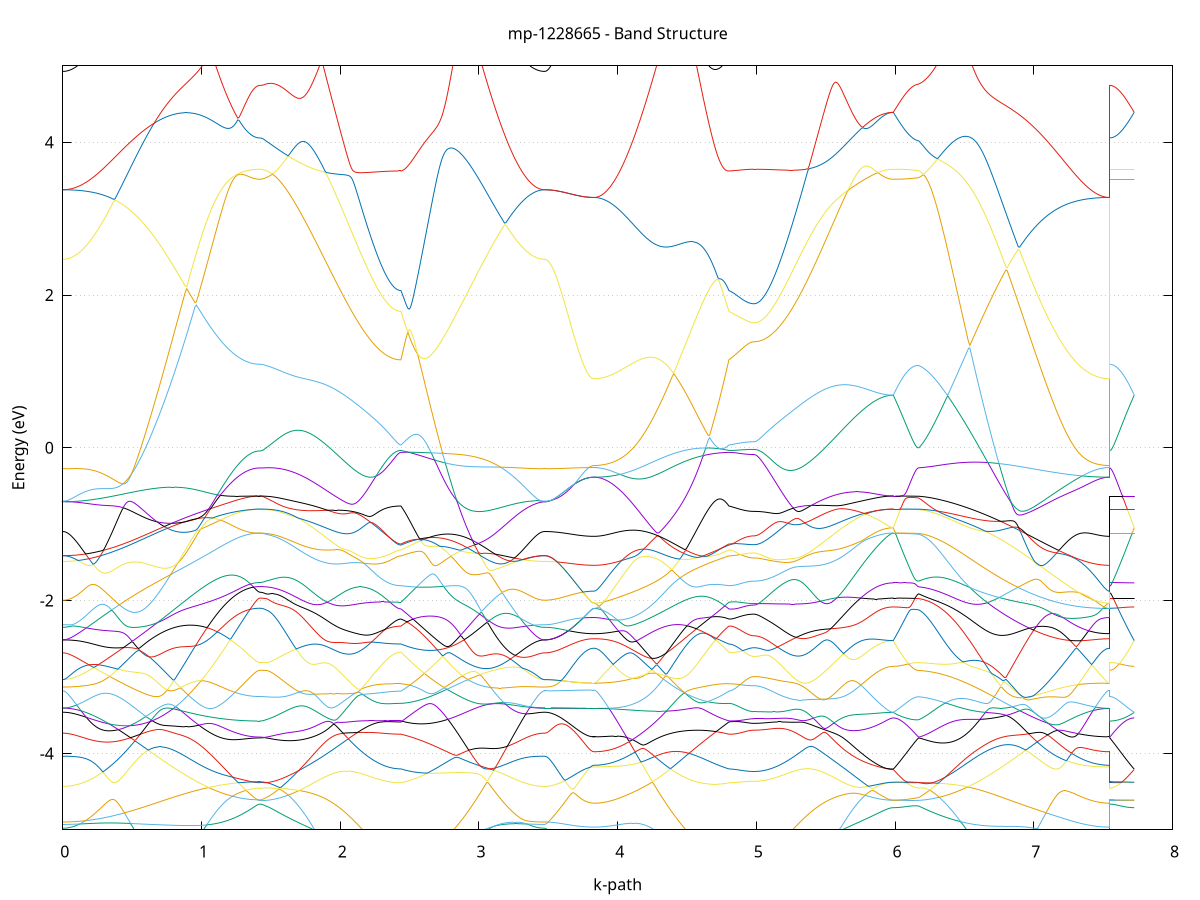set title 'mp-1228665 - Band Structure'
set xlabel 'k-path'
set ylabel 'Energy (eV)'
set grid y
set yrange [-5:5]
set terminal png size 800,600
set output 'mp-1228665_bands_gnuplot.png'
plot '-' using 1:2 with lines notitle, '-' using 1:2 with lines notitle, '-' using 1:2 with lines notitle, '-' using 1:2 with lines notitle, '-' using 1:2 with lines notitle, '-' using 1:2 with lines notitle, '-' using 1:2 with lines notitle, '-' using 1:2 with lines notitle, '-' using 1:2 with lines notitle, '-' using 1:2 with lines notitle, '-' using 1:2 with lines notitle, '-' using 1:2 with lines notitle, '-' using 1:2 with lines notitle, '-' using 1:2 with lines notitle, '-' using 1:2 with lines notitle, '-' using 1:2 with lines notitle, '-' using 1:2 with lines notitle, '-' using 1:2 with lines notitle, '-' using 1:2 with lines notitle, '-' using 1:2 with lines notitle, '-' using 1:2 with lines notitle, '-' using 1:2 with lines notitle, '-' using 1:2 with lines notitle, '-' using 1:2 with lines notitle, '-' using 1:2 with lines notitle, '-' using 1:2 with lines notitle, '-' using 1:2 with lines notitle, '-' using 1:2 with lines notitle, '-' using 1:2 with lines notitle, '-' using 1:2 with lines notitle, '-' using 1:2 with lines notitle, '-' using 1:2 with lines notitle, '-' using 1:2 with lines notitle, '-' using 1:2 with lines notitle, '-' using 1:2 with lines notitle, '-' using 1:2 with lines notitle, '-' using 1:2 with lines notitle, '-' using 1:2 with lines notitle, '-' using 1:2 with lines notitle, '-' using 1:2 with lines notitle, '-' using 1:2 with lines notitle, '-' using 1:2 with lines notitle, '-' using 1:2 with lines notitle, '-' using 1:2 with lines notitle, '-' using 1:2 with lines notitle, '-' using 1:2 with lines notitle, '-' using 1:2 with lines notitle, '-' using 1:2 with lines notitle, '-' using 1:2 with lines notitle, '-' using 1:2 with lines notitle, '-' using 1:2 with lines notitle, '-' using 1:2 with lines notitle, '-' using 1:2 with lines notitle, '-' using 1:2 with lines notitle, '-' using 1:2 with lines notitle, '-' using 1:2 with lines notitle, '-' using 1:2 with lines notitle, '-' using 1:2 with lines notitle, '-' using 1:2 with lines notitle, '-' using 1:2 with lines notitle, '-' using 1:2 with lines notitle, '-' using 1:2 with lines notitle, '-' using 1:2 with lines notitle, '-' using 1:2 with lines notitle
0.000000 -9.322835
0.009932 -9.322535
0.019864 -9.321535
0.029797 -9.319835
0.039729 -9.317435
0.049661 -9.314435
0.059593 -9.310635
0.069526 -9.306235
0.079458 -9.301235
0.089390 -9.295435
0.099322 -9.289035
0.109255 -9.281935
0.119187 -9.274235
0.129119 -9.265835
0.139051 -9.256835
0.148984 -9.247135
0.158916 -9.236735
0.168848 -9.225735
0.178780 -9.214135
0.188713 -9.201935
0.198645 -9.189035
0.208577 -9.175535
0.218509 -9.161435
0.228441 -9.146735
0.238374 -9.131435
0.248306 -9.115535
0.258238 -9.099035
0.268170 -9.081935
0.278103 -9.064335
0.288035 -9.046235
0.297967 -9.027535
0.307899 -9.008235
0.317832 -8.988535
0.327764 -8.968335
0.337696 -8.947535
0.347628 -8.926335
0.357561 -8.904635
0.367493 -8.882535
0.377425 -8.860035
0.387357 -8.837035
0.397289 -8.813735
0.407222 -8.790035
0.417154 -8.766035
0.427086 -8.741635
0.437018 -8.716935
0.446951 -8.692035
0.456883 -8.666835
0.466815 -8.641435
0.476747 -8.615835
0.486680 -8.590135
0.496612 -8.564235
0.506544 -8.538235
0.516476 -8.512235
0.526409 -8.486235
0.536341 -8.460235
0.546273 -8.434335
0.556205 -8.408535
0.566138 -8.382835
0.576070 -8.357435
0.586002 -8.332235
0.595934 -8.307435
0.605866 -8.282935
0.615799 -8.258835
0.625731 -8.235335
0.635663 -8.212235
0.645595 -8.189835
0.655528 -8.168035
0.665460 -8.146935
0.675392 -8.126735
0.685324 -8.107235
0.695257 -8.088735
0.705189 -8.071135
0.715121 -8.054535
0.725053 -8.038935
0.734986 -8.024435
0.744918 -8.011135
0.754850 -7.998935
0.764782 -7.987935
0.774715 -7.978135
0.784647 -7.969635
0.794579 -7.962235
0.804511 -7.956135
0.814443 -7.951235
0.824376 -7.947535
0.834308 -7.945035
0.844240 -7.943635
0.854172 -7.943335
0.864105 -7.944235
0.874037 -7.946035
0.883969 -7.948835
0.893901 -7.952535
0.903834 -7.957135
0.913766 -7.962635
0.923698 -7.968835
0.933630 -7.975735
0.943563 -7.983235
0.953495 -7.991335
0.963427 -8.000035
0.973359 -8.009135
0.983292 -8.018735
0.993224 -8.028635
1.003156 -8.038935
1.013088 -8.049435
1.023020 -8.060235
1.032953 -8.071135
1.042885 -8.082235
1.052817 -8.093435
1.062749 -8.104635
1.072682 -8.115935
1.082614 -8.127135
1.092546 -8.138335
1.102478 -8.149535
1.112411 -8.160535
1.122343 -8.171435
1.132275 -8.182235
1.142207 -8.192835
1.152140 -8.203135
1.162072 -8.213335
1.172004 -8.223235
1.181936 -8.232935
1.191868 -8.242335
1.201801 -8.251435
1.211733 -8.260135
1.221665 -8.268635
1.231597 -8.276735
1.241530 -8.284535
1.251462 -8.291935
1.261394 -8.298935
1.271326 -8.305635
1.281259 -8.311935
1.291191 -8.317735
1.301123 -8.323235
1.311055 -8.328235
1.320988 -8.332935
1.330920 -8.337135
1.340852 -8.340935
1.350784 -8.344235
1.360717 -8.347135
1.370649 -8.349635
1.380581 -8.351635
1.390513 -8.353235
1.400445 -8.354335
1.410378 -8.355035
1.420310 -8.355235
1.420310 -8.355235
1.429225 -8.355035
1.438139 -8.354535
1.447054 -8.353635
1.455969 -8.352335
1.464883 -8.350635
1.464883 -8.350635
1.474810 -8.349035
1.484736 -8.346935
1.494663 -8.344335
1.504589 -8.341335
1.514516 -8.337935
1.524442 -8.334035
1.534368 -8.329635
1.544295 -8.324835
1.554221 -8.319635
1.564148 -8.313935
1.574074 -8.307835
1.584001 -8.301335
1.593927 -8.294335
1.603854 -8.286935
1.613780 -8.279135
1.623707 -8.270835
1.633633 -8.262135
1.643559 -8.253035
1.653486 -8.243435
1.663412 -8.233535
1.673339 -8.223135
1.683265 -8.212335
1.693192 -8.201235
1.703118 -8.189635
1.713045 -8.177635
1.722971 -8.165235
1.732898 -8.152435
1.742824 -8.139335
1.752750 -8.125735
1.762677 -8.111835
1.772603 -8.097535
1.782530 -8.082935
1.792456 -8.067835
1.802383 -8.052535
1.812309 -8.036735
1.822236 -8.020735
1.832162 -8.004335
1.842089 -7.987535
1.852015 -7.970535
1.861942 -7.953135
1.871868 -7.935435
1.881794 -7.917435
1.891721 -7.899135
1.901647 -7.880535
1.911574 -7.861735
1.921500 -7.842635
1.931427 -7.823235
1.941353 -7.803635
1.951280 -7.783735
1.961206 -7.763635
1.971133 -7.743335
1.981059 -7.722835
1.990985 -7.702135
2.000912 -7.681235
2.010838 -7.660235
2.020765 -7.639035
2.030691 -7.617735
2.040618 -7.596235
2.050544 -7.574635
2.060471 -7.553035
2.070397 -7.531335
2.080324 -7.509535
2.090250 -7.487735
2.100176 -7.465935
2.110103 -7.444235
2.120029 -7.422435
2.129956 -7.400735
2.139882 -7.379135
2.149809 -7.357735
2.159735 -7.336335
2.169662 -7.315235
2.179588 -7.294235
2.189515 -7.273535
2.199441 -7.253135
2.209367 -7.233035
2.219294 -7.213335
2.229220 -7.193935
2.239147 -7.175035
2.249073 -7.156635
2.259000 -7.138735
2.268926 -7.121435
2.278853 -7.104735
2.288779 -7.088735
2.298706 -7.073435
2.308632 -7.058935
2.318558 -7.045335
2.328485 -7.032535
2.338411 -7.020635
2.348338 -7.009835
2.358264 -6.999935
2.368191 -6.991135
2.378117 -6.983435
2.388044 -6.976835
2.397970 -6.971435
2.407897 -6.967235
2.417823 -6.964135
2.427750 -6.962335
2.437676 -6.961735
2.437676 -6.961735
2.447636 -6.949135
2.457596 -6.941035
2.467556 -6.937835
2.477516 -6.939735
2.487475 -6.946435
2.497435 -6.957835
2.507395 -6.973435
2.517355 -6.992635
2.527315 -7.014835
2.537275 -7.039635
2.547235 -7.066635
2.557195 -7.095335
2.567155 -7.125535
2.577114 -7.156835
2.587074 -7.189135
2.597034 -7.222235
2.606994 -7.256035
2.616954 -7.290335
2.626914 -7.325135
2.636874 -7.360235
2.646834 -7.395735
2.656794 -7.431435
2.666754 -7.467235
2.676713 -7.503235
2.686673 -7.539335
2.696633 -7.575535
2.706593 -7.611735
2.716553 -7.647935
2.726513 -7.684135
2.736473 -7.720235
2.746433 -7.756335
2.756393 -7.792235
2.766352 -7.828135
2.776312 -7.863835
2.786272 -7.899335
2.796232 -7.934735
2.806192 -7.969935
2.816152 -8.004935
2.826112 -8.039735
2.836072 -8.074235
2.846032 -8.108535
2.855991 -8.142535
2.865951 -8.176335
2.875911 -8.209735
2.885871 -8.242935
2.895831 -8.275735
2.905791 -8.308235
2.915751 -8.340435
2.925711 -8.372235
2.935671 -8.403735
2.945631 -8.434735
2.955590 -8.465435
2.965550 -8.495735
2.975510 -8.525635
2.985470 -8.555135
2.995430 -8.584135
3.005390 -8.612735
3.015350 -8.640835
3.025310 -8.668535
3.035270 -8.695835
3.045229 -8.722535
3.055189 -8.748835
3.065149 -8.774535
3.075109 -8.799835
3.085069 -8.824635
3.095029 -8.848835
3.104989 -8.872535
3.114949 -8.895735
3.124909 -8.918335
3.134868 -8.940435
3.144828 -8.961935
3.154788 -8.982835
3.164748 -9.003235
3.174708 -9.023035
3.184668 -9.042235
3.194628 -9.060835
3.204588 -9.078835
3.214548 -9.096235
3.224508 -9.113135
3.234467 -9.129235
3.244427 -9.144835
3.254387 -9.159835
3.264347 -9.174135
3.274307 -9.187835
3.284267 -9.200835
3.294227 -9.213235
3.304187 -9.225035
3.314147 -9.236135
3.324106 -9.246535
3.334066 -9.256335
3.344026 -9.265435
3.353986 -9.273935
3.363946 -9.281735
3.373906 -9.288835
3.383866 -9.295335
3.393826 -9.301035
3.403786 -9.306135
3.413746 -9.310635
3.423705 -9.314335
3.433665 -9.317435
3.443625 -9.319835
3.453585 -9.321535
3.463545 -9.322535
3.473505 -9.322835
3.473505 -9.322835
3.483389 -9.322835
3.493273 -9.322835
3.503157 -9.322635
3.513042 -9.322535
3.522926 -9.322335
3.532810 -9.322035
3.542694 -9.321735
3.552578 -9.321435
3.562463 -9.321035
3.572347 -9.320635
3.582231 -9.320235
3.592115 -9.319835
3.601999 -9.319335
3.611884 -9.318835
3.621768 -9.318335
3.631652 -9.317735
3.641536 -9.317235
3.651420 -9.316735
3.661305 -9.316135
3.671189 -9.315635
3.681073 -9.315035
3.690957 -9.314535
3.700841 -9.314035
3.710726 -9.313535
3.720610 -9.313135
3.730494 -9.312635
3.740378 -9.312235
3.750262 -9.311935
3.760147 -9.311535
3.770031 -9.311235
3.779915 -9.311035
3.789799 -9.310835
3.799683 -9.310635
3.809568 -9.310535
3.819452 -9.310435
3.829336 -9.310435
3.829336 -9.310435
3.839262 -9.310035
3.849189 -9.309035
3.859115 -9.307435
3.869042 -9.305035
3.878968 -9.302035
3.888895 -9.298335
3.898821 -9.293935
3.908748 -9.288935
3.918674 -9.283235
3.928601 -9.276835
3.938527 -9.269835
3.948454 -9.262135
3.958380 -9.253835
3.968306 -9.244835
3.978233 -9.235135
3.988159 -9.224835
3.998086 -9.213835
4.008012 -9.202335
4.017939 -9.190035
4.027865 -9.177235
4.037792 -9.163735
4.047718 -9.149535
4.057645 -9.134835
4.067571 -9.119435
4.077497 -9.103535
4.087424 -9.086935
4.097350 -9.069735
4.107277 -9.051935
4.117203 -9.033635
4.127130 -9.014635
4.137056 -8.995135
4.146983 -8.975035
4.156909 -8.954335
4.166836 -8.933135
4.176762 -8.911335
4.186688 -8.888935
4.196615 -8.866135
4.206541 -8.842735
4.216468 -8.818735
4.226394 -8.794335
4.236321 -8.769435
4.246247 -8.743935
4.256174 -8.718035
4.266100 -8.691635
4.276027 -8.664735
4.285953 -8.637335
4.295879 -8.609535
4.305806 -8.581235
4.315732 -8.552535
4.325659 -8.523435
4.335585 -8.493935
4.345512 -8.463935
4.355438 -8.433635
4.365365 -8.402835
4.375291 -8.371735
4.385218 -8.340335
4.395144 -8.308435
4.405070 -8.276335
4.414997 -8.243835
4.424923 -8.210935
4.434850 -8.177835
4.444776 -8.144435
4.454703 -8.110735
4.464629 -8.076735
4.474556 -8.042535
4.484482 -8.008135
4.494409 -7.973435
4.504335 -7.938535
4.514262 -7.903435
4.524188 -7.868135
4.534114 -7.832735
4.544041 -7.797235
4.553967 -7.761535
4.563894 -7.725735
4.573820 -7.689835
4.583747 -7.653935
4.593673 -7.617935
4.603600 -7.581935
4.613526 -7.545935
4.623453 -7.510035
4.633379 -7.474235
4.643305 -7.438535
4.653232 -7.403035
4.663158 -7.367735
4.673085 -7.332635
4.683011 -7.297935
4.692938 -7.263735
4.702864 -7.229935
4.712791 -7.196835
4.722717 -7.164435
4.732644 -7.133035
4.742570 -7.102735
4.752496 -7.073735
4.762423 -7.046435
4.772349 -7.021135
4.782276 -6.998235
4.792202 -6.978235
4.802129 -6.961735
4.802129 -6.961735
4.811639 -6.959335
4.821148 -6.957035
4.830658 -6.954935
4.840168 -6.952935
4.849678 -6.950935
4.859187 -6.949235
4.868697 -6.947535
4.878207 -6.946035
4.887717 -6.944535
4.897226 -6.943335
4.906736 -6.942135
4.916246 -6.941135
4.925756 -6.940235
4.935266 -6.939535
4.944775 -6.938935
4.954285 -6.938435
4.963795 -6.938135
4.973305 -6.937935
4.982814 -6.937835
4.982814 -6.937835
4.992758 -6.938535
5.002702 -6.940535
5.012645 -6.943835
5.022589 -6.948435
5.032533 -6.954435
5.042477 -6.961535
5.052420 -6.969935
5.062364 -6.979535
5.072308 -6.990135
5.082251 -7.001835
5.092195 -7.014535
5.102139 -7.028135
5.112082 -7.042735
5.122026 -7.058035
5.131970 -7.074235
5.141913 -7.091035
5.151857 -7.108535
5.161801 -7.126735
5.171744 -7.145335
5.181688 -7.164535
5.191632 -7.184135
5.201575 -7.204235
5.211519 -7.224635
5.221463 -7.245435
5.231406 -7.266435
5.241350 -7.287735
5.251294 -7.309235
5.261237 -7.330935
5.271181 -7.352735
5.281125 -7.374635
5.291068 -7.396735
5.301012 -7.418835
5.310956 -7.441035
5.320899 -7.463135
5.330843 -7.485335
5.340787 -7.507535
5.350730 -7.529635
5.360674 -7.551635
5.370618 -7.573535
5.380561 -7.595435
5.390505 -7.617135
5.400449 -7.638735
5.410392 -7.660135
5.420336 -7.681435
5.430280 -7.702535
5.440223 -7.723435
5.450167 -7.744135
5.460111 -7.764635
5.470054 -7.784935
5.479998 -7.804935
5.489942 -7.824735
5.499885 -7.844235
5.509829 -7.863535
5.519773 -7.882535
5.529716 -7.901235
5.539660 -7.919635
5.549604 -7.937735
5.559547 -7.955535
5.569491 -7.973035
5.579435 -7.990135
5.589378 -8.007035
5.599322 -8.023435
5.609266 -8.039635
5.619209 -8.055435
5.629153 -8.070835
5.639097 -8.085935
5.649040 -8.100635
5.658984 -8.114935
5.668928 -8.128935
5.678871 -8.142535
5.688815 -8.155735
5.698759 -8.168535
5.708702 -8.180935
5.718646 -8.192935
5.728590 -8.204535
5.738533 -8.215735
5.748477 -8.226435
5.758421 -8.236835
5.768364 -8.246835
5.778308 -8.256335
5.788252 -8.265435
5.798196 -8.274135
5.808139 -8.282335
5.818083 -8.290135
5.828027 -8.297535
5.837970 -8.304535
5.847914 -8.311035
5.857858 -8.317035
5.867801 -8.322735
5.877745 -8.327835
5.887689 -8.332635
5.897632 -8.336935
5.907576 -8.340735
5.917520 -8.344135
5.927463 -8.347035
5.937407 -8.349535
5.947351 -8.351635
5.957294 -8.353235
5.967238 -8.354335
5.977182 -8.355035
5.987125 -8.355235
5.987125 -8.355235
5.996779 -8.355235
6.006432 -8.355135
6.016085 -8.355135
6.025739 -8.355035
6.035392 -8.354935
6.045046 -8.354735
6.054699 -8.354635
6.064352 -8.354435
6.074006 -8.354235
6.083659 -8.353935
6.093312 -8.353735
6.102966 -8.353435
6.112619 -8.353135
6.122273 -8.352735
6.131926 -8.352335
6.141579 -8.352035
6.151233 -8.351535
6.160886 -8.351135
6.170539 -8.350635
6.170539 -8.350635
6.180508 -8.348435
6.190478 -8.345735
6.200447 -8.342535
6.210416 -8.338935
6.220385 -8.334935
6.230354 -8.330435
6.240323 -8.325535
6.250292 -8.320235
6.260261 -8.314435
6.270230 -8.308335
6.280200 -8.301735
6.290169 -8.294835
6.300138 -8.287535
6.310107 -8.279835
6.320076 -8.271835
6.330045 -8.263435
6.340014 -8.254735
6.349983 -8.245635
6.359952 -8.236335
6.369921 -8.226635
6.379891 -8.216735
6.389860 -8.206535
6.399829 -8.196135
6.409798 -8.185535
6.419767 -8.174735
6.429736 -8.163735
6.439705 -8.152635
6.449674 -8.141435
6.459643 -8.130135
6.469613 -8.118735
6.479582 -8.107335
6.489551 -8.095935
6.499520 -8.084535
6.509489 -8.073335
6.519458 -8.062135
6.529427 -8.051135
6.539396 -8.040435
6.549365 -8.029935
6.559335 -8.019635
6.569304 -8.009835
6.579273 -8.000335
6.589242 -7.991335
6.599211 -7.982835
6.609180 -7.974935
6.619149 -7.967635
6.629118 -7.961035
6.639087 -7.955135
6.649056 -7.950135
6.659026 -7.945935
6.668995 -7.942635
6.678964 -7.940335
6.688933 -7.939035
6.698902 -7.938835
6.708871 -7.939735
6.718840 -7.941735
6.728809 -7.944935
6.738778 -7.949335
6.748748 -7.954935
6.758717 -7.961835
6.768686 -7.969935
6.778655 -7.979235
6.788624 -7.989835
6.798593 -8.001535
6.808562 -8.014535
6.818531 -8.028635
6.828500 -8.043835
6.838469 -8.060135
6.848439 -8.077435
6.858408 -8.095735
6.868377 -8.114835
6.878346 -8.134935
6.888315 -8.155735
6.898284 -8.177335
6.908253 -8.199635
6.918222 -8.222535
6.928191 -8.246035
6.938161 -8.269935
6.948130 -8.294335
6.958099 -8.319135
6.968068 -8.344235
6.978037 -8.369635
6.988006 -8.395235
6.997975 -8.421035
7.007944 -8.446935
7.017913 -8.472935
7.027883 -8.498935
7.037852 -8.525035
7.047821 -8.550935
7.057790 -8.576835
7.067759 -8.602635
7.077728 -8.628235
7.087697 -8.653635
7.097666 -8.678935
7.107635 -8.703835
7.117604 -8.728535
7.127574 -8.752935
7.137543 -8.777035
7.147512 -8.800735
7.157481 -8.824135
7.167450 -8.847135
7.177419 -8.869735
7.187388 -8.891835
7.197357 -8.913535
7.207326 -8.934735
7.217296 -8.955535
7.227265 -8.975835
7.237234 -8.995535
7.247203 -9.014835
7.257172 -9.033535
7.267141 -9.051735
7.277110 -9.069335
7.287079 -9.086435
7.297048 -9.102935
7.307017 -9.118835
7.316987 -9.134135
7.326956 -9.148835
7.336925 -9.163035
7.346894 -9.176535
7.356863 -9.189435
7.366832 -9.201635
7.376801 -9.213235
7.386770 -9.224235
7.396739 -9.234635
7.406709 -9.244335
7.416678 -9.253335
7.426647 -9.261735
7.436616 -9.269535
7.446585 -9.276535
7.456554 -9.283035
7.466523 -9.288735
7.476492 -9.293835
7.486461 -9.298235
7.496431 -9.301935
7.506400 -9.305035
7.516369 -9.307335
7.526338 -9.309035
7.536307 -9.310035
7.546276 -9.310435
7.546276 -8.355235
7.556160 -8.355235
7.566044 -8.355235
7.575929 -8.355235
7.585813 -8.355235
7.595697 -8.355235
7.605581 -8.355235
7.615465 -8.355235
7.625350 -8.355235
7.635234 -8.355235
7.645118 -8.355235
7.655002 -8.355235
7.664886 -8.355235
7.674771 -8.355235
7.684655 -8.355235
7.694539 -8.355235
7.704423 -8.355235
7.714307 -8.355235
7.724192 -8.355235
e
0.000000 -4.979435
0.009932 -4.979035
0.019864 -4.977935
0.029797 -4.976035
0.039729 -4.973435
0.049661 -4.970135
0.059593 -4.966035
0.069526 -4.961235
0.079458 -4.955735
0.089390 -4.949535
0.099322 -4.942535
0.109255 -4.934835
0.119187 -4.926435
0.129119 -4.923635
0.139051 -4.922735
0.148984 -4.921935
0.158916 -4.921035
0.168848 -4.920135
0.178780 -4.919235
0.188713 -4.918435
0.198645 -4.917535
0.208577 -4.916735
0.218509 -4.915835
0.228441 -4.915135
0.238374 -4.914335
0.248306 -4.913735
0.258238 -4.913035
0.268170 -4.912535
0.278103 -4.912035
0.288035 -4.911635
0.297967 -4.911235
0.307899 -4.910935
0.317832 -4.910735
0.327764 -4.910635
0.337696 -4.910535
0.347628 -4.910635
0.357561 -4.910735
0.367493 -4.910835
0.377425 -4.911135
0.387357 -4.911435
0.397289 -4.911835
0.407222 -4.912335
0.417154 -4.912835
0.427086 -4.913435
0.437018 -4.914035
0.446951 -4.914635
0.456883 -4.915335
0.466815 -4.916135
0.476747 -4.916835
0.486680 -4.917635
0.496612 -4.941235
0.506544 -4.971835
0.516476 -5.002135
0.526409 -5.032035
0.536341 -5.061435
0.546273 -5.090335
0.556205 -5.118535
0.566138 -5.146135
0.576070 -5.172835
0.586002 -5.198835
0.595934 -5.223835
0.605866 -5.247935
0.615799 -5.271035
0.625731 -5.292935
0.635663 -5.313735
0.645595 -5.333235
0.655528 -5.351535
0.665460 -5.368435
0.675392 -5.383835
0.685324 -5.397835
0.695257 -5.410335
0.705189 -5.421135
0.715121 -5.430335
0.725053 -5.437935
0.734986 -5.443835
0.744918 -5.447935
0.754850 -5.450235
0.764782 -5.450835
0.774715 -5.449535
0.784647 -5.446535
0.794579 -5.441835
0.804511 -5.435235
0.814443 -5.427035
0.824376 -5.417035
0.834308 -5.405435
0.844240 -5.392335
0.854172 -5.377635
0.864105 -5.361435
0.874037 -5.343835
0.883969 -5.325035
0.893901 -5.304935
0.903834 -5.283635
0.913766 -5.261435
0.923698 -5.238135
0.933630 -5.214135
0.943563 -5.189235
0.953495 -5.163735
0.963427 -5.137735
0.973359 -5.111235
0.983292 -5.084335
0.993224 -5.057235
1.003156 -5.030035
1.013088 -5.002735
1.023020 -4.975435
1.032953 -4.948335
1.042885 -4.935035
1.052817 -4.932935
1.062749 -4.930635
1.072682 -4.928135
1.082614 -4.925335
1.092546 -4.922235
1.102478 -4.918935
1.112411 -4.915335
1.122343 -4.911435
1.132275 -4.907235
1.142207 -4.902835
1.152140 -4.898035
1.162072 -4.893035
1.172004 -4.887635
1.181936 -4.881935
1.191868 -4.875935
1.201801 -4.869535
1.211733 -4.862835
1.221665 -4.855835
1.231597 -4.848435
1.241530 -4.840835
1.251462 -4.832735
1.261394 -4.824335
1.271326 -4.815635
1.281259 -4.806635
1.291191 -4.797235
1.301123 -4.787435
1.311055 -4.777435
1.320988 -4.767035
1.330920 -4.756335
1.340852 -4.745335
1.350784 -4.734035
1.360717 -4.722535
1.370649 -4.710835
1.380581 -4.699035
1.390513 -4.687435
1.400445 -4.676535
1.410378 -4.667635
1.420310 -4.663935
1.420310 -4.663935
1.429225 -4.665435
1.438139 -4.669435
1.447054 -4.675235
1.455969 -4.681835
1.464883 -4.689035
1.464883 -4.689035
1.474810 -4.695735
1.484736 -4.703835
1.494663 -4.712735
1.504589 -4.722135
1.514516 -4.731835
1.524442 -4.741735
1.534368 -4.751635
1.544295 -4.761535
1.554221 -4.771335
1.564148 -4.781235
1.574074 -4.790935
1.584001 -4.800635
1.593927 -4.810135
1.603854 -4.819635
1.613780 -4.829035
1.623707 -4.838335
1.633633 -4.847535
1.643559 -4.856635
1.653486 -4.865635
1.663412 -4.874635
1.673339 -4.883535
1.683265 -4.892335
1.693192 -4.901035
1.703118 -4.909635
1.713045 -4.918235
1.722971 -4.926835
1.732898 -4.935235
1.742824 -4.943735
1.752750 -4.952035
1.762677 -4.960435
1.772603 -4.968735
1.782530 -4.976935
1.792456 -4.985135
1.802383 -4.993335
1.812309 -5.001535
1.822236 -5.019235
1.832162 -5.049835
1.842089 -5.080835
1.852015 -5.112035
1.861942 -5.143635
1.871868 -5.175435
1.881794 -5.207435
1.891721 -5.239535
1.901647 -5.271735
1.911574 -5.303935
1.921500 -5.336235
1.931427 -5.368435
1.941353 -5.400535
1.951280 -5.432535
1.961206 -5.464335
1.971133 -5.496035
1.981059 -5.527435
1.990985 -5.558535
2.000912 -5.589335
2.010838 -5.619835
2.020765 -5.650035
2.030691 -5.679735
2.040618 -5.709135
2.050544 -5.738035
2.060471 -5.766435
2.070397 -5.794335
2.080324 -5.821635
2.090250 -5.848535
2.100176 -5.874735
2.110103 -5.900435
2.120029 -5.925435
2.129956 -5.949935
2.139882 -5.973635
2.149809 -5.996835
2.159735 -6.019235
2.169662 -6.040935
2.179588 -6.061935
2.189515 -6.082235
2.199441 -6.101735
2.209367 -6.120435
2.219294 -6.138435
2.229220 -6.155635
2.239147 -6.172035
2.249073 -6.187635
2.259000 -6.202435
2.268926 -6.216435
2.278853 -6.229535
2.288779 -6.241835
2.298706 -6.253335
2.308632 -6.264035
2.318558 -6.273835
2.328485 -6.282735
2.338411 -6.290935
2.348338 -6.298335
2.358264 -6.304835
2.368191 -6.310535
2.378117 -6.315435
2.388044 -6.319635
2.397970 -6.323035
2.407897 -6.325635
2.417823 -6.327535
2.427750 -6.328635
2.437676 -6.329035
2.437676 -6.329035
2.447636 -6.340935
2.457596 -6.348635
2.467556 -6.351835
2.477516 -6.350235
2.487475 -6.344035
2.497435 -6.333535
2.507395 -6.319135
2.517355 -6.301435
2.527315 -6.280935
2.537275 -6.258135
2.547235 -6.233535
2.557195 -6.207535
2.567155 -6.180435
2.577114 -6.152335
2.587074 -6.123635
2.597034 -6.094435
2.606994 -6.064835
2.616954 -6.035035
2.626914 -6.005035
2.636874 -5.975035
2.646834 -5.944935
2.656794 -5.914935
2.666754 -5.885035
2.676713 -5.855335
2.686673 -5.825735
2.696633 -5.796335
2.706593 -5.767235
2.716553 -5.738335
2.726513 -5.709735
2.736473 -5.681435
2.746433 -5.653535
2.756393 -5.625835
2.766352 -5.598535
2.776312 -5.571635
2.786272 -5.545135
2.796232 -5.518935
2.806192 -5.493135
2.816152 -5.467735
2.826112 -5.442835
2.836072 -5.418235
2.846032 -5.394135
2.855991 -5.370535
2.865951 -5.347335
2.875911 -5.324535
2.885871 -5.302235
2.895831 -5.280435
2.905791 -5.259135
2.915751 -5.238335
2.925711 -5.218035
2.935671 -5.198235
2.945631 -5.179035
2.955590 -5.160335
2.965550 -5.142235
2.975510 -5.124735
2.985470 -5.107835
2.995430 -5.091535
3.005390 -5.075935
3.015350 -5.060935
3.025310 -5.046535
3.035270 -5.032935
3.045229 -5.020035
3.055189 -5.007735
3.065149 -4.996235
3.075109 -4.985335
3.085069 -4.975235
3.095029 -4.965935
3.104989 -4.957235
3.114949 -4.950835
3.124909 -4.946435
3.134868 -4.942535
3.144828 -4.938935
3.154788 -4.935735
3.164748 -4.932835
3.174708 -4.930335
3.184668 -4.928235
3.194628 -4.926435
3.204588 -4.924835
3.214548 -4.923635
3.224508 -4.922635
3.234467 -4.921935
3.244427 -4.921435
3.254387 -4.921135
3.264347 -4.921035
3.274307 -4.921035
3.284267 -4.921235
3.294227 -4.921535
3.304187 -4.921935
3.314147 -4.922435
3.324106 -4.922935
3.334066 -4.923535
3.344026 -4.924135
3.353986 -4.930135
3.363946 -4.937035
3.373906 -4.943835
3.383866 -4.950235
3.393826 -4.956135
3.403786 -4.961435
3.413746 -4.966135
3.423705 -4.970135
3.433665 -4.973435
3.443625 -4.976035
3.453585 -4.977935
3.463545 -4.979035
3.473505 -4.979435
3.473505 -4.979435
3.483389 -4.985235
3.493273 -4.998035
3.503157 -5.013035
3.513042 -5.028435
3.522926 -5.043935
3.532810 -5.059135
3.542694 -5.073935
3.552578 -5.088335
3.562463 -5.102235
3.572347 -5.115635
3.582231 -5.128535
3.592115 -5.140935
3.601999 -5.152835
3.611884 -5.164235
3.621768 -5.175035
3.631652 -5.185335
3.641536 -5.195035
3.651420 -5.204235
3.661305 -5.212935
3.671189 -5.221135
3.681073 -5.228735
3.690957 -5.235835
3.700841 -5.242335
3.710726 -5.248435
3.720610 -5.253935
3.730494 -5.258935
3.740378 -5.263435
3.750262 -5.267435
3.760147 -5.271035
3.770031 -5.274035
3.779915 -5.276635
3.789799 -5.278735
3.799683 -5.280335
3.809568 -5.281435
3.819452 -5.282135
3.829336 -5.282435
3.829336 -5.282435
3.839262 -5.282235
3.849189 -5.281635
3.859115 -5.280735
3.869042 -5.279335
3.878968 -5.277635
3.888895 -5.275635
3.898821 -5.273235
3.908748 -5.270435
3.918674 -5.267335
3.928601 -5.263935
3.938527 -5.260235
3.948454 -5.256335
3.958380 -5.252035
3.968306 -5.247635
3.978233 -5.242935
3.988159 -5.238035
3.998086 -5.232935
4.008012 -5.227835
4.017939 -5.222435
4.027865 -5.217035
4.037792 -5.211635
4.047718 -5.206135
4.057645 -5.200635
4.067571 -5.195135
4.077497 -5.189735
4.087424 -5.184435
4.097350 -5.179135
4.107277 -5.174135
4.117203 -5.169235
4.127130 -5.164535
4.137056 -5.160035
4.146983 -5.155835
4.156909 -5.151935
4.166836 -5.148235
4.176762 -5.144935
4.186688 -5.141935
4.196615 -5.139335
4.206541 -5.137035
4.216468 -5.135135
4.226394 -5.133635
4.236321 -5.132535
4.246247 -5.131735
4.256174 -5.131435
4.266100 -5.131535
4.276027 -5.131935
4.285953 -5.132835
4.295879 -5.134135
4.305806 -5.135735
4.315732 -5.137735
4.325659 -5.140135
4.335585 -5.142835
4.345512 -5.145935
4.355438 -5.149335
4.365365 -5.163835
4.375291 -5.183935
4.385218 -5.204535
4.395144 -5.225735
4.405070 -5.247535
4.414997 -5.269935
4.424923 -5.292835
4.434850 -5.316335
4.444776 -5.340235
4.454703 -5.364635
4.464629 -5.389535
4.474556 -5.414935
4.484482 -5.440735
4.494409 -5.466935
4.504335 -5.493635
4.514262 -5.520635
4.524188 -5.548035
4.534114 -5.575835
4.544041 -5.603935
4.553967 -5.632435
4.563894 -5.661235
4.573820 -5.690235
4.583747 -5.719635
4.593673 -5.749235
4.603600 -5.779135
4.613526 -5.809135
4.623453 -5.839335
4.633379 -5.869735
4.643305 -5.900235
4.653232 -5.930835
4.663158 -5.961435
4.673085 -5.991935
4.683011 -6.022435
4.692938 -6.052735
4.702864 -6.082735
4.712791 -6.112435
4.722717 -6.141635
4.732644 -6.170135
4.742570 -6.197835
4.752496 -6.224435
4.762423 -6.249735
4.772349 -6.273235
4.782276 -6.294635
4.792202 -6.313435
4.802129 -6.329035
4.802129 -6.329035
4.811639 -6.331235
4.821148 -6.333435
4.830658 -6.335435
4.840168 -6.337435
4.849678 -6.339235
4.859187 -6.340935
4.868697 -6.342535
4.878207 -6.344035
4.887717 -6.345335
4.897226 -6.346635
4.906736 -6.347735
4.916246 -6.348635
4.925756 -6.349535
4.935266 -6.350235
4.944775 -6.350835
4.954285 -6.351335
4.963795 -6.351635
4.973305 -6.351835
4.982814 -6.351935
4.982814 -6.351935
4.992758 -6.351435
5.002702 -6.350135
5.012645 -6.348035
5.022589 -6.344935
5.032533 -6.341035
5.042477 -6.336235
5.052420 -6.330635
5.062364 -6.324135
5.072308 -6.316835
5.082251 -6.308635
5.092195 -6.299635
5.102139 -6.289735
5.112082 -6.278935
5.122026 -6.267435
5.131970 -6.255035
5.141913 -6.241835
5.151857 -6.227835
5.161801 -6.213035
5.171744 -6.197435
5.181688 -6.181035
5.191632 -6.163835
5.201575 -6.145935
5.211519 -6.127235
5.221463 -6.107735
5.231406 -6.087535
5.241350 -6.066635
5.251294 -6.045035
5.261237 -6.022735
5.271181 -5.999735
5.281125 -5.976135
5.291068 -5.951835
5.301012 -5.926835
5.310956 -5.901335
5.320899 -5.875135
5.330843 -5.848435
5.340787 -5.821135
5.350730 -5.793235
5.360674 -5.764935
5.370618 -5.736135
5.380561 -5.706835
5.390505 -5.677035
5.400449 -5.646935
5.410392 -5.616335
5.420336 -5.585435
5.430280 -5.554235
5.440223 -5.522735
5.450167 -5.490935
5.460111 -5.458835
5.470054 -5.426635
5.479998 -5.394335
5.489942 -5.361835
5.499885 -5.329235
5.509829 -5.296735
5.519773 -5.264135
5.529716 -5.231735
5.539660 -5.199435
5.549604 -5.167335
5.559547 -5.135635
5.569491 -5.104635
5.579435 -5.074635
5.589378 -5.047335
5.599322 -5.025835
5.609266 -5.011435
5.619209 -5.000835
5.629153 -4.991635
5.639097 -4.982935
5.649040 -4.974535
5.658984 -4.966235
5.668928 -4.958035
5.678871 -4.949935
5.688815 -4.941735
5.698759 -4.933635
5.708702 -4.925535
5.718646 -4.917335
5.728590 -4.909235
5.738533 -4.901035
5.748477 -4.892835
5.758421 -4.884635
5.768364 -4.876335
5.778308 -4.868035
5.788252 -4.859635
5.798196 -4.851235
5.808139 -4.842835
5.818083 -4.834335
5.828027 -4.825835
5.837970 -4.817235
5.847914 -4.808635
5.857858 -4.800035
5.867801 -4.791435
5.877745 -4.782735
5.887689 -4.774135
5.897632 -4.765535
5.907576 -4.757135
5.917520 -4.748835
5.927463 -4.740735
5.937407 -4.733135
5.947351 -4.726035
5.957294 -4.719935
5.967238 -4.715035
5.977182 -4.711835
5.987125 -4.710735
5.987125 -4.710735
5.996779 -4.710535
6.006432 -4.709935
6.016085 -4.709035
6.025739 -4.707835
6.035392 -4.706335
6.045046 -4.704535
6.054699 -4.702435
6.064352 -4.700235
6.074006 -4.697835
6.083659 -4.695535
6.093312 -4.693135
6.102966 -4.691035
6.112619 -4.689135
6.122273 -4.687735
6.131926 -4.686735
6.141579 -4.686335
6.151233 -4.686535
6.160886 -4.687435
6.170539 -4.689035
6.170539 -4.689035
6.180508 -4.697335
6.190478 -4.705835
6.200447 -4.714235
6.210416 -4.722635
6.220385 -4.730935
6.230354 -4.739135
6.240323 -4.747135
6.250292 -4.755035
6.260261 -4.762835
6.270230 -4.770435
6.280200 -4.777935
6.290169 -4.785235
6.300138 -4.792435
6.310107 -4.799535
6.320076 -4.806435
6.330045 -4.813135
6.340014 -4.819735
6.349983 -4.826235
6.359952 -4.832535
6.369921 -4.838635
6.379891 -4.844735
6.389860 -4.850635
6.399829 -4.856335
6.409798 -4.861935
6.419767 -4.867335
6.429736 -4.872635
6.439705 -4.877735
6.449674 -4.882735
6.459643 -4.887535
6.469613 -4.892135
6.479582 -4.909435
6.489551 -4.933835
6.499520 -4.958535
6.509489 -4.983535
6.519458 -5.008535
6.529427 -5.033735
6.539396 -5.058935
6.549365 -5.084135
6.559335 -5.109135
6.569304 -5.134035
6.579273 -5.158535
6.589242 -5.182735
6.599211 -5.206535
6.609180 -5.229635
6.619149 -5.252235
6.629118 -5.274035
6.639087 -5.294935
6.649056 -5.314935
6.659026 -5.333935
6.668995 -5.351735
6.678964 -5.368335
6.688933 -5.383735
6.698902 -5.397635
6.708871 -5.410135
6.718840 -5.421135
6.728809 -5.430535
6.738778 -5.438235
6.748748 -5.444335
6.758717 -5.448635
6.768686 -5.451235
6.778655 -5.452035
6.788624 -5.451035
6.798593 -5.448235
6.808562 -5.443735
6.818531 -5.437435
6.828500 -5.429435
6.838469 -5.419735
6.848439 -5.408235
6.858408 -5.395235
6.868377 -5.380635
6.878346 -5.364435
6.888315 -5.346735
6.898284 -5.327735
6.908253 -5.307235
6.918222 -5.285535
6.928191 -5.262535
6.938161 -5.238435
6.948130 -5.213135
6.958099 -5.186735
6.968068 -5.159435
6.978037 -5.131235
6.988006 -5.102135
6.997975 -5.072235
7.007944 -5.041635
7.017913 -5.010335
7.027883 -4.989835
7.037852 -4.994235
7.047821 -4.998935
7.057790 -5.003835
7.067759 -5.009035
7.077728 -5.014635
7.087697 -5.020335
7.097666 -5.026435
7.107635 -5.032635
7.117604 -5.039135
7.127574 -5.045935
7.137543 -5.052835
7.147512 -5.059935
7.157481 -5.067235
7.167450 -5.074635
7.177419 -5.082135
7.187388 -5.089835
7.197357 -5.097535
7.207326 -5.105335
7.217296 -5.113235
7.227265 -5.121135
7.237234 -5.129035
7.247203 -5.136935
7.257172 -5.144835
7.267141 -5.152635
7.277110 -5.160335
7.287079 -5.168035
7.297048 -5.175535
7.307017 -5.182935
7.316987 -5.190135
7.326956 -5.197235
7.336925 -5.204135
7.346894 -5.210835
7.356863 -5.217335
7.366832 -5.223535
7.376801 -5.229535
7.386770 -5.235335
7.396739 -5.240735
7.406709 -5.245935
7.416678 -5.250835
7.426647 -5.255335
7.436616 -5.259535
7.446585 -5.263435
7.456554 -5.267035
7.466523 -5.270235
7.476492 -5.273035
7.486461 -5.275535
7.496431 -5.277635
7.506400 -5.279335
7.516369 -5.280635
7.526338 -5.281635
7.536307 -5.282235
7.546276 -5.282435
7.546276 -4.663935
7.556160 -4.664435
7.566044 -4.665935
7.575929 -4.668235
7.585813 -4.671235
7.595697 -4.674835
7.605581 -4.678735
7.615465 -4.682835
7.625350 -4.686935
7.635234 -4.690935
7.645118 -4.694735
7.655002 -4.698235
7.664886 -4.701435
7.674771 -4.704135
7.684655 -4.706435
7.694539 -4.708335
7.704423 -4.709635
7.714307 -4.710435
7.724192 -4.710735
e
0.000000 -4.929635
0.009932 -4.929635
0.019864 -4.929435
0.029797 -4.929235
0.039729 -4.929035
0.049661 -4.928635
0.059593 -4.928235
0.069526 -4.927735
0.079458 -4.927235
0.089390 -4.926535
0.099322 -4.925935
0.109255 -4.925135
0.119187 -4.924435
0.129119 -4.917435
0.139051 -4.907635
0.148984 -4.897235
0.158916 -4.886135
0.168848 -4.879935
0.178780 -4.877735
0.188713 -4.875435
0.198645 -4.873035
0.208577 -4.870535
0.218509 -4.867935
0.228441 -4.865135
0.238374 -4.862335
0.248306 -4.859335
0.258238 -4.856235
0.268170 -4.853035
0.278103 -4.849735
0.288035 -4.846235
0.297967 -4.842735
0.307899 -4.839035
0.317832 -4.835335
0.327764 -4.831435
0.337696 -4.827535
0.347628 -4.823435
0.357561 -4.819235
0.367493 -4.815035
0.377425 -4.810635
0.387357 -4.806235
0.397289 -4.801635
0.407222 -4.797035
0.417154 -4.792335
0.427086 -4.787535
0.437018 -4.782635
0.446951 -4.787035
0.456883 -4.817535
0.466815 -4.848435
0.476747 -4.879435
0.486680 -4.910335
0.496612 -4.918535
0.506544 -4.919335
0.516476 -4.920135
0.526409 -4.921035
0.536341 -4.921835
0.546273 -4.922735
0.556205 -4.923535
0.566138 -4.924435
0.576070 -4.925235
0.586002 -4.926035
0.595934 -4.926835
0.605866 -4.927635
0.615799 -4.928435
0.625731 -4.929235
0.635663 -4.930035
0.645595 -4.930735
0.655528 -4.931435
0.665460 -4.932235
0.675392 -4.932935
0.685324 -4.933635
0.695257 -4.934335
0.705189 -4.935035
0.715121 -4.935635
0.725053 -4.936335
0.734986 -4.937035
0.744918 -4.937635
0.754850 -4.938335
0.764782 -4.938935
0.774715 -4.939535
0.784647 -4.940235
0.794579 -4.940835
0.804511 -4.941435
0.814443 -4.941935
0.824376 -4.942535
0.834308 -4.943035
0.844240 -4.943535
0.854172 -4.944035
0.864105 -4.944435
0.874037 -4.944835
0.883969 -4.945135
0.893901 -4.945335
0.903834 -4.945535
0.913766 -4.945635
0.923698 -4.945635
0.933630 -4.945535
0.943563 -4.945335
0.953495 -4.945035
0.963427 -4.944535
0.973359 -4.943935
0.983292 -4.943235
0.993224 -4.942335
1.003156 -4.941235
1.013088 -4.940035
1.023020 -4.938535
1.032953 -4.936935
1.042885 -4.921435
1.052817 -4.894935
1.062749 -4.868835
1.072682 -4.843235
1.082614 -4.818235
1.092546 -4.793935
1.102478 -4.770335
1.112411 -4.747635
1.122343 -4.725735
1.132275 -4.704835
1.142207 -4.684935
1.152140 -4.666035
1.162072 -4.648135
1.172004 -4.631335
1.181936 -4.615535
1.191868 -4.600835
1.201801 -4.587135
1.211733 -4.574535
1.221665 -4.562735
1.231597 -4.564735
1.241530 -4.569135
1.251462 -4.573335
1.261394 -4.577335
1.271326 -4.581035
1.281259 -4.584535
1.291191 -4.587835
1.301123 -4.590835
1.311055 -4.593635
1.320988 -4.596235
1.330920 -4.598535
1.340852 -4.600635
1.350784 -4.602435
1.360717 -4.604035
1.370649 -4.605335
1.380581 -4.606435
1.390513 -4.607335
1.400445 -4.607935
1.410378 -4.613135
1.420310 -4.617135
1.420310 -4.617135
1.429225 -4.617135
1.438139 -4.616835
1.447054 -4.616335
1.455969 -4.615735
1.464883 -4.614835
1.464883 -4.614835
1.474810 -4.613635
1.484736 -4.611635
1.494663 -4.609135
1.504589 -4.606235
1.514516 -4.603035
1.524442 -4.599435
1.534368 -4.595635
1.544295 -4.591535
1.554221 -4.587035
1.564148 -4.582335
1.574074 -4.577235
1.584001 -4.571935
1.593927 -4.566235
1.603854 -4.560335
1.613780 -4.554035
1.623707 -4.547535
1.633633 -4.560235
1.643559 -4.577135
1.653486 -4.594935
1.663412 -4.613635
1.673339 -4.633135
1.683265 -4.653535
1.693192 -4.674735
1.703118 -4.696835
1.713045 -4.719735
1.722971 -4.743435
1.732898 -4.767935
1.742824 -4.793235
1.752750 -4.819235
1.762677 -4.846035
1.772603 -4.873435
1.782530 -4.901435
1.792456 -4.930135
1.802383 -4.959335
1.812309 -4.989035
1.822236 -5.009635
1.832162 -5.017835
1.842089 -5.025935
1.852015 -5.033935
1.861942 -5.042035
1.871868 -5.050035
1.881794 -5.058135
1.891721 -5.066135
1.901647 -5.074135
1.911574 -5.082135
1.921500 -5.090135
1.931427 -5.098135
1.941353 -5.106035
1.951280 -5.113935
1.961206 -5.121835
1.971133 -5.129735
1.981059 -5.137635
1.990985 -5.145435
2.000912 -5.153235
2.010838 -5.160935
2.020765 -5.168735
2.030691 -5.176335
2.040618 -5.183935
2.050544 -5.191535
2.060471 -5.199035
2.070397 -5.206435
2.080324 -5.213835
2.090250 -5.221035
2.100176 -5.228235
2.110103 -5.235335
2.120029 -5.242335
2.129956 -5.249135
2.139882 -5.255935
2.149809 -5.262535
2.159735 -5.269035
2.169662 -5.275435
2.179588 -5.281635
2.189515 -5.287735
2.199441 -5.293535
2.209367 -5.299335
2.219294 -5.304835
2.229220 -5.310235
2.239147 -5.315335
2.249073 -5.320335
2.259000 -5.325035
2.268926 -5.329635
2.278853 -5.333935
2.288779 -5.338035
2.298706 -5.341835
2.308632 -5.345535
2.318558 -5.348835
2.328485 -5.352035
2.338411 -5.354835
2.348338 -5.357435
2.358264 -5.359835
2.368191 -5.361935
2.378117 -5.363735
2.388044 -5.365235
2.397970 -5.366535
2.407897 -5.367435
2.417823 -5.368235
2.427750 -5.368635
2.437676 -5.368735
2.437676 -5.368735
2.447636 -5.369935
2.457596 -5.370735
2.467556 -5.371335
2.477516 -5.371535
2.487475 -5.371535
2.497435 -5.371135
2.507395 -5.370435
2.517355 -5.369435
2.527315 -5.368035
2.537275 -5.366435
2.547235 -5.364435
2.557195 -5.362135
2.567155 -5.359535
2.577114 -5.356635
2.587074 -5.353435
2.597034 -5.349835
2.606994 -5.346035
2.616954 -5.341835
2.626914 -5.337435
2.636874 -5.332635
2.646834 -5.327535
2.656794 -5.322235
2.666754 -5.316535
2.676713 -5.310635
2.686673 -5.304435
2.696633 -5.297935
2.706593 -5.291135
2.716553 -5.284135
2.726513 -5.276935
2.736473 -5.269435
2.746433 -5.261635
2.756393 -5.253735
2.766352 -5.245535
2.776312 -5.237135
2.786272 -5.228635
2.796232 -5.219835
2.806192 -5.210935
2.816152 -5.201835
2.826112 -5.192635
2.836072 -5.183335
2.846032 -5.173835
2.855991 -5.164335
2.865951 -5.154735
2.875911 -5.145035
2.885871 -5.135335
2.895831 -5.125535
2.905791 -5.115835
2.915751 -5.106135
2.925711 -5.096435
2.935671 -5.086835
2.945631 -5.077235
2.955590 -5.067835
2.965550 -5.058635
2.975510 -5.049535
2.985470 -5.040535
2.995430 -5.031835
3.005390 -5.023335
3.015350 -5.015135
3.025310 -5.007135
3.035270 -4.999435
3.045229 -4.992135
3.055189 -4.985135
3.065149 -4.978435
3.075109 -4.972135
3.085069 -4.966235
3.095029 -4.960735
3.104989 -4.955535
3.114949 -4.949235
3.124909 -4.942035
3.134868 -4.935435
3.144828 -4.929535
3.154788 -4.924235
3.164748 -4.919535
3.174708 -4.915435
3.184668 -4.911935
3.194628 -4.908935
3.204588 -4.906435
3.214548 -4.904335
3.224508 -4.902735
3.234467 -4.901635
3.244427 -4.900835
3.254387 -4.900435
3.264347 -4.900435
3.274307 -4.900935
3.284267 -4.901735
3.294227 -4.903135
3.304187 -4.905235
3.314147 -4.908135
3.324106 -4.912135
3.334066 -4.917335
3.344026 -4.923435
3.353986 -4.924835
3.363946 -4.925435
3.373906 -4.926035
3.383866 -4.926635
3.393826 -4.927235
3.403786 -4.927735
3.413746 -4.928235
3.423705 -4.928635
3.433665 -4.929035
3.443625 -4.929235
3.453585 -4.929435
3.463545 -4.929635
3.473505 -4.929635
3.473505 -4.929635
3.483389 -4.923335
3.493273 -4.909135
3.503157 -4.899435
3.513042 -4.900535
3.522926 -4.901935
3.532810 -4.903535
3.542694 -4.905435
3.552578 -4.907635
3.562463 -4.909935
3.572347 -4.912435
3.582231 -4.915035
3.592115 -4.917835
3.601999 -4.920635
3.611884 -4.923535
3.621768 -4.926435
3.631652 -4.929335
3.641536 -4.932335
3.651420 -4.935135
3.661305 -4.938035
3.671189 -4.940735
3.681073 -4.943435
3.690957 -4.945935
3.700841 -4.948435
3.710726 -4.950735
3.720610 -4.952835
3.730494 -4.954835
3.740378 -4.956735
3.750262 -4.958335
3.760147 -4.959835
3.770031 -4.961135
3.779915 -4.962235
3.789799 -4.963135
3.799683 -4.963935
3.809568 -4.964435
3.819452 -4.964735
3.829336 -4.964835
3.829336 -4.964835
3.839262 -4.964735
3.849189 -4.964335
3.859115 -4.963735
3.869042 -4.962935
3.878968 -4.961835
3.888895 -4.960635
3.898821 -4.959135
3.908748 -4.957435
3.918674 -4.955535
3.928601 -4.953535
3.938527 -4.951235
3.948454 -4.948935
3.958380 -4.946435
3.968306 -4.943835
3.978233 -4.941135
3.988159 -4.938335
3.998086 -4.935635
4.008012 -4.932835
4.017939 -4.930135
4.027865 -4.927435
4.037792 -4.924835
4.047718 -4.922435
4.057645 -4.920235
4.067571 -4.918335
4.077497 -4.916635
4.087424 -4.915335
4.097350 -4.914335
4.107277 -4.913835
4.117203 -4.913835
4.127130 -4.914435
4.137056 -4.915635
4.146983 -4.917435
4.156909 -4.920035
4.166836 -4.923235
4.176762 -4.927335
4.186688 -4.932235
4.196615 -4.937935
4.206541 -4.944435
4.216468 -4.951935
4.226394 -4.960235
4.236321 -4.969435
4.246247 -4.979535
4.256174 -4.990435
4.266100 -5.002335
4.276027 -5.014935
4.285953 -5.028435
4.295879 -5.042735
4.305806 -5.057835
4.315732 -5.073735
4.325659 -5.090335
4.335585 -5.107735
4.345512 -5.125735
4.355438 -5.144535
4.365365 -5.153135
4.375291 -5.157135
4.385218 -5.161435
4.395144 -5.166035
4.405070 -5.170835
4.414997 -5.175935
4.424923 -5.181235
4.434850 -5.186735
4.444776 -5.192335
4.454703 -5.198135
4.464629 -5.204135
4.474556 -5.210135
4.484482 -5.216335
4.494409 -5.222535
4.504335 -5.228835
4.514262 -5.235235
4.524188 -5.241535
4.534114 -5.247935
4.544041 -5.254335
4.553967 -5.260635
4.563894 -5.266935
4.573820 -5.273135
4.583747 -5.279235
4.593673 -5.285335
4.603600 -5.291235
4.613526 -5.297035
4.623453 -5.302735
4.633379 -5.308235
4.643305 -5.313535
4.653232 -5.318735
4.663158 -5.323735
4.673085 -5.328535
4.683011 -5.333135
4.692938 -5.337435
4.702864 -5.341635
4.712791 -5.345535
4.722717 -5.349135
4.732644 -5.352535
4.742570 -5.355735
4.752496 -5.358535
4.762423 -5.361135
4.772349 -5.363535
4.782276 -5.365535
4.792202 -5.367335
4.802129 -5.368735
4.802129 -5.368735
4.811639 -5.368935
4.821148 -5.369135
4.830658 -5.369335
4.840168 -5.369635
4.849678 -5.369735
4.859187 -5.369935
4.868697 -5.370135
4.878207 -5.370335
4.887717 -5.370435
4.897226 -5.370635
4.906736 -5.370735
4.916246 -5.370835
4.925756 -5.370935
4.935266 -5.371035
4.944775 -5.371135
4.954285 -5.371235
4.963795 -5.371235
4.973305 -5.371235
4.982814 -5.371235
4.982814 -5.371235
4.992758 -5.371135
5.002702 -5.370735
5.012645 -5.369935
5.022589 -5.368935
5.032533 -5.367735
5.042477 -5.366135
5.052420 -5.364235
5.062364 -5.362135
5.072308 -5.359735
5.082251 -5.357135
5.092195 -5.354235
5.102139 -5.351035
5.112082 -5.347535
5.122026 -5.343835
5.131970 -5.339935
5.141913 -5.335735
5.151857 -5.331335
5.161801 -5.326735
5.171744 -5.321935
5.181688 -5.316835
5.191632 -5.311635
5.201575 -5.306135
5.211519 -5.300535
5.221463 -5.294735
5.231406 -5.288735
5.241350 -5.282535
5.251294 -5.276235
5.261237 -5.269735
5.271181 -5.263135
5.281125 -5.256435
5.291068 -5.249635
5.301012 -5.242635
5.310956 -5.235535
5.320899 -5.228435
5.330843 -5.221135
5.340787 -5.213735
5.350730 -5.206335
5.360674 -5.198835
5.370618 -5.191235
5.380561 -5.183635
5.390505 -5.175935
5.400449 -5.168235
5.410392 -5.160535
5.420336 -5.152735
5.430280 -5.144835
5.440223 -5.137035
5.450167 -5.129135
5.460111 -5.121235
5.470054 -5.113235
5.479998 -5.105335
5.489942 -5.097335
5.499885 -5.089335
5.509829 -5.081335
5.519773 -5.073235
5.529716 -5.065135
5.539660 -5.056935
5.549604 -5.048635
5.559547 -5.040135
5.569491 -5.031235
5.579435 -5.021435
5.589378 -5.009435
5.599322 -4.991935
5.609266 -4.967735
5.619209 -4.940135
5.629153 -4.911835
5.639097 -4.883435
5.649040 -4.855335
5.658984 -4.827835
5.668928 -4.800835
5.678871 -4.774635
5.688815 -4.749135
5.698759 -4.724335
5.708702 -4.700435
5.718646 -4.677435
5.728590 -4.655235
5.738533 -4.634035
5.748477 -4.613735
5.758421 -4.594435
5.768364 -4.576035
5.778308 -4.558635
5.788252 -4.551235
5.798196 -4.556435
5.808139 -4.561535
5.818083 -4.566635
5.828027 -4.571535
5.837970 -4.576235
5.847914 -4.580735
5.857858 -4.584935
5.867801 -4.588935
5.877745 -4.592735
5.887689 -4.596135
5.897632 -4.599235
5.907576 -4.602035
5.917520 -4.604535
5.927463 -4.606735
5.937407 -4.608635
5.947351 -4.610135
5.957294 -4.611335
5.967238 -4.612135
5.977182 -4.612635
5.987125 -4.612835
5.987125 -4.612835
5.996779 -4.613135
6.006432 -4.613535
6.016085 -4.613835
6.025739 -4.614135
6.035392 -4.614435
6.045046 -4.614635
6.054699 -4.614935
6.064352 -4.615135
6.074006 -4.615235
6.083659 -4.615435
6.093312 -4.615535
6.102966 -4.615535
6.112619 -4.615535
6.122273 -4.615535
6.131926 -4.615535
6.141579 -4.615435
6.151233 -4.615235
6.160886 -4.615135
6.170539 -4.614835
6.170539 -4.614835
6.180508 -4.613735
6.190478 -4.612335
6.200447 -4.610735
6.210416 -4.608835
6.220385 -4.606735
6.230354 -4.604435
6.240323 -4.601935
6.250292 -4.599135
6.260261 -4.596135
6.270230 -4.592935
6.280200 -4.589535
6.290169 -4.585835
6.300138 -4.581935
6.310107 -4.577835
6.320076 -4.577935
6.330045 -4.594635
6.340014 -4.611935
6.349983 -4.629835
6.359952 -4.648335
6.369921 -4.667335
6.379891 -4.686935
6.389860 -4.707035
6.399829 -4.727635
6.409798 -4.748735
6.419767 -4.770435
6.429736 -4.792535
6.439705 -4.815035
6.449674 -4.838035
6.459643 -4.861435
6.469613 -4.885235
6.479582 -4.896635
6.489551 -4.901035
6.499520 -4.905135
6.509489 -4.909135
6.519458 -4.912935
6.529427 -4.916535
6.539396 -4.920035
6.549365 -4.923335
6.559335 -4.926435
6.569304 -4.929335
6.579273 -4.932135
6.589242 -4.934635
6.599211 -4.937035
6.609180 -4.939335
6.619149 -4.941335
6.629118 -4.943235
6.639087 -4.944935
6.649056 -4.946535
6.659026 -4.947835
6.668995 -4.949135
6.678964 -4.950235
6.688933 -4.951135
6.698902 -4.951935
6.708871 -4.952635
6.718840 -4.953235
6.728809 -4.953635
6.738778 -4.954035
6.748748 -4.954335
6.758717 -4.954535
6.768686 -4.954635
6.778655 -4.954735
6.788624 -4.954835
6.798593 -4.954935
6.808562 -4.954935
6.818531 -4.955035
6.828500 -4.955135
6.838469 -4.955235
6.848439 -4.955435
6.858408 -4.955735
6.868377 -4.956135
6.878346 -4.956735
6.888315 -4.957335
6.898284 -4.958235
6.908253 -4.959235
6.918222 -4.960435
6.928191 -4.961835
6.938161 -4.963435
6.948130 -4.965235
6.958099 -4.967335
6.968068 -4.969735
6.978037 -4.972335
6.988006 -4.975335
6.997975 -4.978535
7.007944 -4.982035
7.017913 -4.985735
7.027883 -4.978535
7.037852 -4.946235
7.047821 -4.913535
7.057790 -4.880435
7.067759 -4.847235
7.077728 -4.813835
7.087697 -4.780535
7.097666 -4.783035
7.107635 -4.789035
7.117604 -4.795035
7.127574 -4.801035
7.137543 -4.807035
7.147512 -4.812935
7.157481 -4.818835
7.167450 -4.824735
7.177419 -4.830635
7.187388 -4.836435
7.197357 -4.842235
7.207326 -4.847935
7.217296 -4.853635
7.227265 -4.859335
7.237234 -4.864835
7.247203 -4.870335
7.257172 -4.875735
7.267141 -4.881035
7.277110 -4.886335
7.287079 -4.891435
7.297048 -4.896435
7.307017 -4.901335
7.316987 -4.906035
7.326956 -4.910735
7.336925 -4.915235
7.346894 -4.919535
7.356863 -4.923735
7.366832 -4.927735
7.376801 -4.931535
7.386770 -4.935235
7.396739 -4.938635
7.406709 -4.941935
7.416678 -4.945035
7.426647 -4.947835
7.436616 -4.950535
7.446585 -4.952935
7.456554 -4.955235
7.466523 -4.957235
7.476492 -4.958935
7.486461 -4.960535
7.496431 -4.961835
7.506400 -4.962935
7.516369 -4.963735
7.526338 -4.964335
7.536307 -4.964735
7.546276 -4.964835
7.546276 -4.617135
7.556160 -4.617135
7.566044 -4.617135
7.575929 -4.617035
7.585813 -4.616935
7.595697 -4.616735
7.605581 -4.616635
7.615465 -4.616435
7.625350 -4.616135
7.635234 -4.615935
7.645118 -4.615635
7.655002 -4.615335
7.664886 -4.615035
7.674771 -4.614635
7.684655 -4.614335
7.694539 -4.613935
7.704423 -4.613535
7.714307 -4.613235
7.724192 -4.612835
e
0.000000 -4.897935
0.009932 -4.897835
0.019864 -4.897735
0.029797 -4.897335
0.039729 -4.896935
0.049661 -4.896335
0.059593 -4.895735
0.069526 -4.894835
0.079458 -4.893935
0.089390 -4.892835
0.099322 -4.891735
0.109255 -4.890335
0.119187 -4.888935
0.129119 -4.887435
0.139051 -4.885735
0.148984 -4.883935
0.158916 -4.881935
0.168848 -4.874335
0.178780 -4.861935
0.188713 -4.848935
0.198645 -4.835235
0.208577 -4.821035
0.218509 -4.806335
0.228441 -4.791035
0.238374 -4.775335
0.248306 -4.759135
0.258238 -4.742635
0.268170 -4.725735
0.278103 -4.708735
0.288035 -4.691635
0.297967 -4.674635
0.307899 -4.658035
0.317832 -4.642235
0.327764 -4.627735
0.337696 -4.615435
0.347628 -4.606535
0.357561 -4.602535
0.367493 -4.604735
0.377425 -4.613735
0.387357 -4.629035
0.397289 -4.649335
0.407222 -4.673235
0.417154 -4.699535
0.427086 -4.727635
0.437018 -4.756935
0.446951 -4.777635
0.456883 -4.772635
0.466815 -4.767535
0.476747 -4.762335
0.486680 -4.757035
0.496612 -4.751635
0.506544 -4.746235
0.516476 -4.740835
0.526409 -4.735235
0.536341 -4.729735
0.546273 -4.724035
0.556205 -4.718335
0.566138 -4.712635
0.576070 -4.706835
0.586002 -4.701035
0.595934 -4.695235
0.605866 -4.689335
0.615799 -4.683335
0.625731 -4.677435
0.635663 -4.671435
0.645595 -4.665435
0.655528 -4.659435
0.665460 -4.653435
0.675392 -4.647435
0.685324 -4.641435
0.695257 -4.635335
0.705189 -4.629335
0.715121 -4.623335
0.725053 -4.617335
0.734986 -4.611335
0.744918 -4.605335
0.754850 -4.599335
0.764782 -4.593435
0.774715 -4.587535
0.784647 -4.581635
0.794579 -4.575835
0.804511 -4.570035
0.814443 -4.564235
0.824376 -4.558535
0.834308 -4.552935
0.844240 -4.547335
0.854172 -4.541735
0.864105 -4.536235
0.874037 -4.530835
0.883969 -4.525435
0.893901 -4.520135
0.903834 -4.514935
0.913766 -4.509735
0.923698 -4.504635
0.933630 -4.499635
0.943563 -4.494735
0.953495 -4.489835
0.963427 -4.485035
0.973359 -4.480335
0.983292 -4.475735
0.993224 -4.471235
1.003156 -4.466835
1.013088 -4.462435
1.023020 -4.458235
1.032953 -4.454035
1.042885 -4.449935
1.052817 -4.447835
1.062749 -4.456035
1.072682 -4.464035
1.082614 -4.471935
1.092546 -4.479535
1.102478 -4.486935
1.112411 -4.494235
1.122343 -4.501235
1.132275 -4.508135
1.142207 -4.514735
1.152140 -4.521135
1.162072 -4.527335
1.172004 -4.533335
1.181936 -4.539135
1.191868 -4.544735
1.201801 -4.550035
1.211733 -4.555135
1.221665 -4.560035
1.231597 -4.551935
1.241530 -4.541935
1.251462 -4.532635
1.261394 -4.524135
1.271326 -4.516235
1.281259 -4.508935
1.291191 -4.502235
1.301123 -4.495935
1.311055 -4.490035
1.320988 -4.484635
1.330920 -4.499135
1.340852 -4.515435
1.350784 -4.531435
1.360717 -4.547135
1.370649 -4.562335
1.380581 -4.576935
1.390513 -4.590735
1.400445 -4.603235
1.410378 -4.608335
1.420310 -4.608435
1.420310 -4.608435
1.429225 -4.606735
1.438139 -4.602135
1.447054 -4.595335
1.455969 -4.587335
1.464883 -4.578435
1.464883 -4.578435
1.474810 -4.570235
1.484736 -4.560735
1.494663 -4.550135
1.504589 -4.538535
1.514516 -4.526335
1.524442 -4.513435
1.534368 -4.500035
1.544295 -4.486135
1.554221 -4.471835
1.564148 -4.472335
1.574074 -4.480235
1.584001 -4.490335
1.593927 -4.502035
1.603854 -4.515035
1.613780 -4.529135
1.623707 -4.544235
1.633633 -4.540735
1.643559 -4.533635
1.653486 -4.526335
1.663412 -4.518735
1.673339 -4.510835
1.683265 -4.502735
1.693192 -4.494435
1.703118 -4.486035
1.713045 -4.489035
1.722971 -4.492235
1.732898 -4.495635
1.742824 -4.499335
1.752750 -4.503235
1.762677 -4.507335
1.772603 -4.511835
1.782530 -4.516535
1.792456 -4.521635
1.802383 -4.527035
1.812309 -4.532735
1.822236 -4.538835
1.832162 -4.545235
1.842089 -4.552035
1.852015 -4.559235
1.861942 -4.566835
1.871868 -4.574835
1.881794 -4.583235
1.891721 -4.592135
1.901647 -4.601435
1.911574 -4.611235
1.921500 -4.621435
1.931427 -4.632135
1.941353 -4.643235
1.951280 -4.654835
1.961206 -4.666935
1.971133 -4.679535
1.981059 -4.692635
1.990985 -4.706135
2.000912 -4.720135
2.010838 -4.734535
2.020765 -4.749535
2.030691 -4.764835
2.040618 -4.780635
2.050544 -4.796835
2.060471 -4.813435
2.070397 -4.830435
2.080324 -4.847735
2.090250 -4.865335
2.100176 -4.883335
2.110103 -4.901535
2.120029 -4.920035
2.129956 -4.938635
2.139882 -4.957435
2.149809 -4.976435
2.159735 -4.995535
2.169662 -5.014635
2.179588 -5.033735
2.189515 -5.052835
2.199441 -5.071835
2.209367 -5.090735
2.219294 -5.109535
2.229220 -5.128035
2.239147 -5.146235
2.249073 -5.164135
2.259000 -5.181635
2.268926 -5.198635
2.278853 -5.215235
2.288779 -5.231135
2.298706 -5.246535
2.308632 -5.261235
2.318558 -5.275135
2.328485 -5.288235
2.338411 -5.300435
2.348338 -5.311635
2.358264 -5.321935
2.368191 -5.331135
2.378117 -5.339235
2.388044 -5.346235
2.397970 -5.351935
2.407897 -5.356435
2.417823 -5.359735
2.427750 -5.361635
2.437676 -5.362335
2.437676 -5.362335
2.447636 -5.364135
2.457596 -5.365435
2.467556 -5.366035
2.477516 -5.366035
2.487475 -5.365435
2.497435 -5.364135
2.507395 -5.362235
2.517355 -5.359735
2.527315 -5.356535
2.537275 -5.352835
2.547235 -5.348435
2.557195 -5.343435
2.567155 -5.337735
2.577114 -5.331535
2.587074 -5.324635
2.597034 -5.317135
2.606994 -5.309035
2.616954 -5.300335
2.626914 -5.290935
2.636874 -5.281035
2.646834 -5.270535
2.656794 -5.259335
2.666754 -5.247635
2.676713 -5.235335
2.686673 -5.222435
2.696633 -5.208935
2.706593 -5.194835
2.716553 -5.180135
2.726513 -5.164935
2.736473 -5.149135
2.746433 -5.132735
2.756393 -5.115835
2.766352 -5.098335
2.776312 -5.080235
2.786272 -5.061735
2.796232 -5.042635
2.806192 -5.022935
2.816152 -5.002835
2.826112 -4.982135
2.836072 -4.960935
2.846032 -4.939235
2.855991 -4.917035
2.865951 -4.894335
2.875911 -4.871235
2.885871 -4.847635
2.895831 -4.823535
2.905791 -4.798935
2.915751 -4.774035
2.925711 -4.748535
2.935671 -4.722735
2.945631 -4.696435
2.955590 -4.669835
2.965550 -4.642735
2.975510 -4.615235
2.985470 -4.587435
2.995430 -4.559235
3.005390 -4.530735
3.015350 -4.501835
3.025310 -4.472735
3.035270 -4.443235
3.045229 -4.413335
3.055189 -4.383335
3.065149 -4.380835
3.075109 -4.404335
3.085069 -4.428235
3.095029 -4.452235
3.104989 -4.476135
3.114949 -4.499935
3.124909 -4.523335
3.134868 -4.546535
3.144828 -4.569235
3.154788 -4.591535
3.164748 -4.613435
3.174708 -4.634735
3.184668 -4.655635
3.194628 -4.675835
3.204588 -4.695535
3.214548 -4.714635
3.224508 -4.733035
3.234467 -4.750835
3.244427 -4.767935
3.254387 -4.784235
3.264347 -4.799835
3.274307 -4.814535
3.284267 -4.828335
3.294227 -4.841035
3.304187 -4.852535
3.314147 -4.862635
3.324106 -4.870935
3.334066 -4.877535
3.344026 -4.882435
3.353986 -4.885935
3.363946 -4.888635
3.373906 -4.890635
3.383866 -4.892335
3.393826 -4.893635
3.403786 -4.894735
3.413746 -4.895635
3.423705 -4.896335
3.433665 -4.896935
3.443625 -4.897335
3.453585 -4.897735
3.463545 -4.897835
3.473505 -4.897935
3.473505 -4.897935
3.483389 -4.898135
3.493273 -4.898635
3.503157 -4.891835
3.513042 -4.873035
3.522926 -4.853335
3.532810 -4.833035
3.542694 -4.812135
3.552578 -4.790835
3.562463 -4.769035
3.572347 -4.746835
3.582231 -4.724235
3.592115 -4.701335
3.601999 -4.678135
3.611884 -4.654635
3.621768 -4.630935
3.631652 -4.607035
3.641536 -4.583135
3.651420 -4.559535
3.661305 -4.536835
3.671189 -4.518235
3.681073 -4.514435
3.690957 -4.525835
3.700841 -4.540935
3.710726 -4.556235
3.720610 -4.570835
3.730494 -4.584535
3.740378 -4.597035
3.750262 -4.608335
3.760147 -4.618435
3.770031 -4.627235
3.779915 -4.634735
3.789799 -4.640935
3.799683 -4.645735
3.809568 -4.649235
3.819452 -4.651235
3.829336 -4.651935
3.829336 -4.651935
3.839262 -4.651735
3.849189 -4.651135
3.859115 -4.650035
3.869042 -4.648535
3.878968 -4.646635
3.888895 -4.644335
3.898821 -4.641535
3.908748 -4.638435
3.918674 -4.634835
3.928601 -4.630935
3.938527 -4.626635
3.948454 -4.622035
3.958380 -4.617035
3.968306 -4.611735
3.978233 -4.606035
3.988159 -4.600135
3.998086 -4.593935
4.008012 -4.587435
4.017939 -4.580735
4.027865 -4.573835
4.037792 -4.566635
4.047718 -4.559235
4.057645 -4.551735
4.067571 -4.544035
4.077497 -4.536235
4.087424 -4.528335
4.097350 -4.520235
4.107277 -4.512035
4.117203 -4.503635
4.127130 -4.495235
4.137056 -4.486535
4.146983 -4.477835
4.156909 -4.468935
4.166836 -4.459835
4.176762 -4.450535
4.186688 -4.441035
4.196615 -4.431335
4.206541 -4.421335
4.216468 -4.411035
4.226394 -4.400535
4.236321 -4.389735
4.246247 -4.378535
4.256174 -4.388535
4.266100 -4.418335
4.276027 -4.447835
4.285953 -4.477035
4.295879 -4.506035
4.305806 -4.534735
4.315732 -4.563035
4.325659 -4.591035
4.335585 -4.618635
4.345512 -4.645935
4.355438 -4.672835
4.365365 -4.699435
4.375291 -4.725535
4.385218 -4.751235
4.395144 -4.776635
4.405070 -4.801435
4.414997 -4.825935
4.424923 -4.849935
4.434850 -4.873435
4.444776 -4.896535
4.454703 -4.919135
4.464629 -4.941235
4.474556 -4.962835
4.484482 -4.983935
4.494409 -5.004535
4.504335 -5.024635
4.514262 -5.044235
4.524188 -5.063235
4.534114 -5.081735
4.544041 -5.099735
4.553967 -5.117135
4.563894 -5.133935
4.573820 -5.150335
4.583747 -5.166035
4.593673 -5.181235
4.603600 -5.195835
4.613526 -5.209835
4.623453 -5.223235
4.633379 -5.236135
4.643305 -5.248435
4.653232 -5.260035
4.663158 -5.271135
4.673085 -5.281635
4.683011 -5.291535
4.692938 -5.300835
4.702864 -5.309435
4.712791 -5.317535
4.722717 -5.324935
4.732644 -5.331835
4.742570 -5.338035
4.752496 -5.343635
4.762423 -5.348635
4.772349 -5.352935
4.782276 -5.356735
4.792202 -5.359835
4.802129 -5.362335
4.802129 -5.362335
4.811639 -5.362635
4.821148 -5.363035
4.830658 -5.363335
4.840168 -5.363635
4.849678 -5.363935
4.859187 -5.364235
4.868697 -5.364535
4.878207 -5.364735
4.887717 -5.364935
4.897226 -5.365135
4.906736 -5.365335
4.916246 -5.365535
4.925756 -5.365735
4.935266 -5.365835
4.944775 -5.365935
4.954285 -5.366035
4.963795 -5.366035
4.973305 -5.366135
4.982814 -5.366135
4.982814 -5.366135
4.992758 -5.365435
5.002702 -5.363535
5.012645 -5.360235
5.022589 -5.355735
5.032533 -5.350035
5.042477 -5.343035
5.052420 -5.334935
5.062364 -5.325735
5.072308 -5.315535
5.082251 -5.304235
5.092195 -5.292035
5.102139 -5.278935
5.112082 -5.265035
5.122026 -5.250435
5.131970 -5.235035
5.141913 -5.219135
5.151857 -5.202535
5.161801 -5.185535
5.171744 -5.168035
5.181688 -5.150235
5.191632 -5.132035
5.201575 -5.113535
5.211519 -5.094935
5.221463 -5.076035
5.231406 -5.057135
5.241350 -5.038035
5.251294 -5.019035
5.261237 -5.000035
5.271181 -4.981035
5.281125 -4.962235
5.291068 -4.943535
5.301012 -4.925035
5.310956 -4.906735
5.320899 -4.888735
5.330843 -4.871035
5.340787 -4.853535
5.350730 -4.836535
5.360674 -4.819835
5.370618 -4.803535
5.380561 -4.787635
5.390505 -4.772135
5.400449 -4.757135
5.410392 -4.742535
5.420336 -4.728535
5.430280 -4.714835
5.440223 -4.701735
5.450167 -4.689135
5.460111 -4.677035
5.470054 -4.665335
5.479998 -4.654135
5.489942 -4.643535
5.499885 -4.633335
5.509829 -4.623535
5.519773 -4.614235
5.529716 -4.605435
5.539660 -4.597035
5.549604 -4.589135
5.559547 -4.581535
5.569491 -4.574435
5.579435 -4.567635
5.589378 -4.561335
5.599322 -4.555335
5.609266 -4.549835
5.619209 -4.544635
5.629153 -4.539835
5.639097 -4.535535
5.649040 -4.531635
5.658984 -4.528235
5.668928 -4.525335
5.678871 -4.523135
5.688815 -4.521635
5.698759 -4.520935
5.708702 -4.521235
5.718646 -4.522535
5.728590 -4.524735
5.738533 -4.527835
5.748477 -4.531735
5.758421 -4.536135
5.768364 -4.540935
5.778308 -4.546035
5.788252 -4.542135
5.798196 -4.526735
5.808139 -4.512435
5.818083 -4.499635
5.828027 -4.489135
5.837970 -4.485235
5.847914 -4.491135
5.857858 -4.501335
5.867801 -4.512535
5.877745 -4.524035
5.887689 -4.535335
5.897632 -4.546435
5.907576 -4.557235
5.917520 -4.567635
5.927463 -4.577535
5.937407 -4.586735
5.947351 -4.595135
5.957294 -4.602235
5.967238 -4.607935
5.977182 -4.611535
5.987125 -4.612835
5.987125 -4.612835
5.996779 -4.612435
6.006432 -4.611835
6.016085 -4.611135
6.025739 -4.610235
6.035392 -4.609235
6.045046 -4.608135
6.054699 -4.606835
6.064352 -4.605435
6.074006 -4.603835
6.083659 -4.601935
6.093312 -4.599935
6.102966 -4.597635
6.112619 -4.595135
6.122273 -4.592435
6.131926 -4.589635
6.141579 -4.586735
6.151233 -4.583735
6.160886 -4.580935
6.170539 -4.578435
6.170539 -4.578435
6.180508 -4.567635
6.190478 -4.556335
6.200447 -4.544535
6.210416 -4.532335
6.220385 -4.519735
6.230354 -4.506835
6.240323 -4.493535
6.250292 -4.481835
6.260261 -4.492735
6.270230 -4.504735
6.280200 -4.517735
6.290169 -4.531735
6.300138 -4.546435
6.310107 -4.561835
6.320076 -4.573435
6.330045 -4.568935
6.340014 -4.564135
6.349983 -4.559135
6.359952 -4.553935
6.369921 -4.548435
6.379891 -4.542835
6.389860 -4.536935
6.399829 -4.530935
6.409798 -4.524635
6.419767 -4.518135
6.429736 -4.511435
6.439705 -4.504535
6.449674 -4.497435
6.459643 -4.490135
6.469613 -4.482635
6.479582 -4.474935
6.489551 -4.467135
6.499520 -4.459035
6.509489 -4.450735
6.519458 -4.442335
6.529427 -4.441435
6.539396 -4.445535
6.549365 -4.449635
6.559335 -4.454035
6.569304 -4.458535
6.579273 -4.463235
6.589242 -4.468035
6.599211 -4.472935
6.609180 -4.478035
6.619149 -4.483235
6.629118 -4.488635
6.639087 -4.494135
6.649056 -4.499735
6.659026 -4.505435
6.668995 -4.511335
6.678964 -4.517235
6.688933 -4.523235
6.698902 -4.529335
6.708871 -4.535535
6.718840 -4.541835
6.728809 -4.548135
6.738778 -4.554435
6.748748 -4.560835
6.758717 -4.567335
6.768686 -4.573835
6.778655 -4.580335
6.788624 -4.586835
6.798593 -4.593435
6.808562 -4.599935
6.818531 -4.606535
6.828500 -4.613035
6.838469 -4.619635
6.848439 -4.626135
6.858408 -4.632735
6.868377 -4.639235
6.878346 -4.645735
6.888315 -4.652235
6.898284 -4.658635
6.908253 -4.665135
6.918222 -4.671535
6.928191 -4.677835
6.938161 -4.684235
6.948130 -4.690535
6.958099 -4.696835
6.968068 -4.703135
6.978037 -4.709435
6.988006 -4.715635
6.997975 -4.721835
7.007944 -4.728035
7.017913 -4.734235
7.027883 -4.740435
7.037852 -4.746535
7.047821 -4.752635
7.057790 -4.758735
7.067759 -4.764835
7.077728 -4.770935
7.087697 -4.776935
7.097666 -4.747435
7.107635 -4.714635
7.117604 -4.682535
7.127574 -4.651435
7.137543 -4.621535
7.147512 -4.593535
7.157481 -4.567835
7.167450 -4.545035
7.177419 -4.525935
7.187388 -4.510835
7.197357 -4.500035
7.207326 -4.493335
7.217296 -4.490335
7.227265 -4.490335
7.237234 -4.492735
7.247203 -4.496835
7.257172 -4.502335
7.267141 -4.508835
7.277110 -4.515935
7.287079 -4.523435
7.297048 -4.531235
7.307017 -4.539135
7.316987 -4.547035
7.326956 -4.554935
7.336925 -4.562735
7.346894 -4.570335
7.356863 -4.577835
7.366832 -4.584935
7.376801 -4.591835
7.386770 -4.598435
7.396739 -4.604635
7.406709 -4.610535
7.416678 -4.616135
7.426647 -4.621335
7.436616 -4.626135
7.446585 -4.630535
7.456554 -4.634635
7.466523 -4.638235
7.476492 -4.641435
7.486461 -4.644235
7.496431 -4.646535
7.506400 -4.648535
7.516369 -4.650035
7.526338 -4.651135
7.536307 -4.651735
7.546276 -4.651935
7.546276 -4.608435
7.556160 -4.608435
7.566044 -4.608535
7.575929 -4.608535
7.585813 -4.608635
7.595697 -4.608835
7.605581 -4.609035
7.615465 -4.609235
7.625350 -4.609435
7.635234 -4.609735
7.645118 -4.610035
7.655002 -4.610335
7.664886 -4.610635
7.674771 -4.610935
7.684655 -4.611335
7.694539 -4.611635
7.704423 -4.612035
7.714307 -4.612435
7.724192 -4.612835
e
0.000000 -4.431835
0.009932 -4.431535
0.019864 -4.430935
0.029797 -4.429735
0.039729 -4.428135
0.049661 -4.426135
0.059593 -4.423735
0.069526 -4.420735
0.079458 -4.417435
0.089390 -4.413535
0.099322 -4.409335
0.109255 -4.404635
0.119187 -4.399435
0.129119 -4.393835
0.139051 -4.387735
0.148984 -4.381235
0.158916 -4.374335
0.168848 -4.366935
0.178780 -4.359035
0.188713 -4.350835
0.198645 -4.342135
0.208577 -4.332935
0.218509 -4.323335
0.228441 -4.313335
0.238374 -4.302835
0.248306 -4.291935
0.258238 -4.280635
0.268170 -4.268935
0.278103 -4.256735
0.288035 -4.244135
0.297967 -4.262535
0.307899 -4.284935
0.317832 -4.307135
0.327764 -4.328535
0.337696 -4.348135
0.347628 -4.364835
0.357561 -4.376935
0.367493 -4.383035
0.377425 -4.382435
0.387357 -4.375735
0.397289 -4.364135
0.407222 -4.348935
0.417154 -4.331435
0.427086 -4.312135
0.437018 -4.291735
0.446951 -4.270535
0.456883 -4.248835
0.466815 -4.226935
0.476747 -4.204935
0.486680 -4.183035
0.496612 -4.161335
0.506544 -4.139935
0.516476 -4.119135
0.526409 -4.098835
0.536341 -4.079235
0.546273 -4.060435
0.556205 -4.042535
0.566138 -4.025635
0.576070 -4.009735
0.586002 -3.995035
0.595934 -3.981535
0.605866 -3.969235
0.615799 -3.958135
0.625731 -3.969735
0.635663 -3.982435
0.645595 -3.995035
0.655528 -4.007635
0.665460 -4.020235
0.675392 -4.032835
0.685324 -4.045435
0.695257 -4.057935
0.705189 -4.070335
0.715121 -4.082835
0.725053 -4.095135
0.734986 -4.107535
0.744918 -4.119735
0.754850 -4.131935
0.764782 -4.144135
0.774715 -4.156135
0.784647 -4.168135
0.794579 -4.180035
0.804511 -4.191835
0.814443 -4.203535
0.824376 -4.215235
0.834308 -4.226735
0.844240 -4.238135
0.854172 -4.249535
0.864105 -4.260735
0.874037 -4.271835
0.883969 -4.282835
0.893901 -4.293735
0.903834 -4.304435
0.913766 -4.315035
0.923698 -4.325535
0.933630 -4.335835
0.943563 -4.346035
0.953495 -4.356135
0.963427 -4.366035
0.973359 -4.375735
0.983292 -4.385335
0.993224 -4.394835
1.003156 -4.404035
1.013088 -4.413135
1.023020 -4.422135
1.032953 -4.430835
1.042885 -4.439435
1.052817 -4.445935
1.062749 -4.442135
1.072682 -4.438335
1.082614 -4.434635
1.092546 -4.431035
1.102478 -4.427535
1.112411 -4.424135
1.122343 -4.420935
1.132275 -4.417735
1.142207 -4.414635
1.152140 -4.411635
1.162072 -4.408835
1.172004 -4.406035
1.181936 -4.403335
1.191868 -4.400835
1.201801 -4.398335
1.211733 -4.396035
1.221665 -4.393735
1.231597 -4.391635
1.241530 -4.389635
1.251462 -4.387735
1.261394 -4.385935
1.271326 -4.395635
1.281259 -4.413435
1.291191 -4.431035
1.301123 -4.448435
1.311055 -4.465635
1.320988 -4.482535
1.330920 -4.479535
1.340852 -4.474835
1.350784 -4.470435
1.360717 -4.466435
1.370649 -4.462935
1.380581 -4.459835
1.390513 -4.457235
1.400445 -4.455335
1.410378 -4.454235
1.420310 -4.453735
1.420310 -4.453735
1.429225 -4.453735
1.438139 -4.453435
1.447054 -4.453135
1.455969 -4.452635
1.464883 -4.452135
1.464883 -4.452135
1.474810 -4.452035
1.484736 -4.452335
1.494663 -4.453035
1.504589 -4.454135
1.514516 -4.455635
1.524442 -4.457435
1.534368 -4.459635
1.544295 -4.462635
1.554221 -4.466635
1.564148 -4.457235
1.574074 -4.451935
1.584001 -4.455935
1.593927 -4.459135
1.603854 -4.461835
1.613780 -4.464235
1.623707 -4.466535
1.633633 -4.468735
1.643559 -4.470935
1.653486 -4.473235
1.663412 -4.475535
1.673339 -4.477935
1.683265 -4.480435
1.693192 -4.483135
1.703118 -4.485935
1.713045 -4.477235
1.722971 -4.468235
1.732898 -4.459135
1.742824 -4.449935
1.752750 -4.440535
1.762677 -4.431035
1.772603 -4.421435
1.782530 -4.411735
1.792456 -4.401935
1.802383 -4.392135
1.812309 -4.382335
1.822236 -4.372535
1.832162 -4.362835
1.842089 -4.353135
1.852015 -4.343535
1.861942 -4.334135
1.871868 -4.324835
1.881794 -4.315735
1.891721 -4.306935
1.901647 -4.298435
1.911574 -4.290235
1.921500 -4.282335
1.931427 -4.274935
1.941353 -4.267935
1.951280 -4.261435
1.961206 -4.255435
1.971133 -4.250035
1.981059 -4.245235
1.990985 -4.241035
2.000912 -4.237635
2.010838 -4.234835
2.020765 -4.232735
2.030691 -4.231335
2.040618 -4.230735
2.050544 -4.230735
2.060471 -4.231535
2.070397 -4.232935
2.080324 -4.235035
2.090250 -4.237635
2.100176 -4.240835
2.110103 -4.244635
2.120029 -4.248835
2.129956 -4.253435
2.139882 -4.258435
2.149809 -4.263635
2.159735 -4.269235
2.169662 -4.274935
2.179588 -4.280835
2.189515 -4.286935
2.199441 -4.292935
2.209367 -4.299135
2.219294 -4.305235
2.229220 -4.311235
2.239147 -4.317235
2.249073 -4.323135
2.259000 -4.328835
2.268926 -4.334335
2.278853 -4.339735
2.288779 -4.344835
2.298706 -4.349735
2.308632 -4.354335
2.318558 -4.358735
2.328485 -4.362835
2.338411 -4.366535
2.348338 -4.370035
2.358264 -4.373135
2.368191 -4.375835
2.378117 -4.378235
2.388044 -4.380335
2.397970 -4.382035
2.407897 -4.383335
2.417823 -4.384335
2.427750 -4.384835
2.437676 -4.385035
2.437676 -4.385035
2.447636 -4.381235
2.457596 -4.377035
2.467556 -4.372435
2.477516 -4.367635
2.487475 -4.362435
2.497435 -4.356935
2.507395 -4.351135
2.517355 -4.345035
2.527315 -4.338635
2.537275 -4.331835
2.547235 -4.324835
2.557195 -4.317535
2.567155 -4.310035
2.577114 -4.302135
2.587074 -4.294035
2.597034 -4.285635
2.606994 -4.277035
2.616954 -4.268135
2.626914 -4.259135
2.636874 -4.259035
2.646834 -4.259335
2.656794 -4.259435
2.666754 -4.259435
2.676713 -4.259235
2.686673 -4.258935
2.696633 -4.258635
2.706593 -4.258135
2.716553 -4.257635
2.726513 -4.257135
2.736473 -4.256535
2.746433 -4.255935
2.756393 -4.255335
2.766352 -4.254735
2.776312 -4.254135
2.786272 -4.253635
2.796232 -4.253135
2.806192 -4.252735
2.816152 -4.252435
2.826112 -4.252235
2.836072 -4.252035
2.846032 -4.251935
2.855991 -4.251935
2.865951 -4.252135
2.875911 -4.252335
2.885871 -4.252635
2.895831 -4.253035
2.905791 -4.253535
2.915751 -4.254135
2.925711 -4.254835
2.935671 -4.255735
2.945631 -4.256835
2.955590 -4.258235
2.965550 -4.259935
2.975510 -4.262235
2.985470 -4.265535
2.995430 -4.270135
3.005390 -4.276835
3.015350 -4.286535
3.025310 -4.299835
3.035270 -4.316635
3.045229 -4.336335
3.055189 -4.357935
3.065149 -4.352935
3.075109 -4.322335
3.085069 -4.291535
3.095029 -4.260435
3.104989 -4.229135
3.114949 -4.225735
3.124909 -4.232335
3.134868 -4.239135
3.144828 -4.246135
3.154788 -4.253435
3.164748 -4.260935
3.174708 -4.268635
3.184668 -4.276435
3.194628 -4.284435
3.204588 -4.292535
3.214548 -4.300635
3.224508 -4.308735
3.234467 -4.316835
3.244427 -4.324935
3.254387 -4.332935
3.264347 -4.340735
3.274307 -4.348335
3.284267 -4.355835
3.294227 -4.363035
3.304187 -4.369935
3.314147 -4.376635
3.324106 -4.383035
3.334066 -4.389035
3.344026 -4.394735
3.353986 -4.400035
3.363946 -4.405035
3.373906 -4.409535
3.383866 -4.413735
3.393826 -4.417435
3.403786 -4.420835
3.413746 -4.423735
3.423705 -4.426135
3.433665 -4.428135
3.443625 -4.429735
3.453585 -4.430835
3.463545 -4.431535
3.473505 -4.431835
3.473505 -4.431835
3.483389 -4.431335
3.493273 -4.430135
3.503157 -4.428235
3.513042 -4.425435
3.522926 -4.421835
3.532810 -4.417635
3.542694 -4.412635
3.552578 -4.407035
3.562463 -4.400735
3.572347 -4.393835
3.582231 -4.386335
3.592115 -4.378335
3.601999 -4.369835
3.611884 -4.360935
3.621768 -4.365435
3.631652 -4.389335
3.641536 -4.412235
3.651420 -4.433835
3.661305 -4.453235
3.671189 -4.467435
3.681073 -4.465635
3.690957 -4.447535
3.700841 -4.424435
3.710726 -4.400035
3.720610 -4.375135
3.730494 -4.349935
3.740378 -4.324835
3.750262 -4.299935
3.760147 -4.275335
3.770031 -4.251235
3.779915 -4.228135
3.789799 -4.206335
3.799683 -4.186635
3.809568 -4.180135
3.819452 -4.177935
3.829336 -4.177235
3.829336 -4.177235
3.839262 -4.177135
3.849189 -4.177035
3.859115 -4.176835
3.869042 -4.176435
3.878968 -4.176035
3.888895 -4.175535
3.898821 -4.175035
3.908748 -4.174435
3.918674 -4.173735
3.928601 -4.173035
3.938527 -4.172335
3.948454 -4.171535
3.958380 -4.170735
3.968306 -4.169935
3.978233 -4.169135
3.988159 -4.168135
3.998086 -4.167235
4.008012 -4.166135
4.017939 -4.165035
4.027865 -4.163735
4.037792 -4.162335
4.047718 -4.160635
4.057645 -4.158835
4.067571 -4.156635
4.077497 -4.154235
4.087424 -4.151535
4.097350 -4.148435
4.107277 -4.144935
4.117203 -4.141035
4.127130 -4.136635
4.137056 -4.131935
4.146983 -4.126735
4.156909 -4.121135
4.166836 -4.115235
4.176762 -4.142835
4.186688 -4.174135
4.196615 -4.205235
4.206541 -4.236235
4.216468 -4.267035
4.226394 -4.297735
4.236321 -4.328235
4.246247 -4.358435
4.256174 -4.367135
4.266100 -4.355435
4.276027 -4.343435
4.285953 -4.331135
4.295879 -4.318635
4.305806 -4.305735
4.315732 -4.292635
4.325659 -4.279335
4.335585 -4.265735
4.345512 -4.251935
4.355438 -4.237935
4.365365 -4.223735
4.375291 -4.209435
4.385218 -4.208335
4.395144 -4.220635
4.405070 -4.232535
4.414997 -4.244035
4.424923 -4.255135
4.434850 -4.265935
4.444776 -4.276335
4.454703 -4.286235
4.464629 -4.295835
4.474556 -4.304935
4.484482 -4.313735
4.494409 -4.322035
4.504335 -4.329935
4.514262 -4.337535
4.524188 -4.344635
4.534114 -4.351335
4.544041 -4.357635
4.553967 -4.363435
4.563894 -4.368935
4.573820 -4.374035
4.583747 -4.378735
4.593673 -4.383035
4.603600 -4.386835
4.613526 -4.390335
4.623453 -4.393435
4.633379 -4.396135
4.643305 -4.398435
4.653232 -4.400435
4.663158 -4.401935
4.673085 -4.403135
4.683011 -4.403935
4.692938 -4.404335
4.702864 -4.404335
4.712791 -4.404035
4.722717 -4.403335
4.732644 -4.402335
4.742570 -4.400935
4.752496 -4.399135
4.762423 -4.397035
4.772349 -4.394535
4.782276 -4.391735
4.792202 -4.388535
4.802129 -4.385035
4.802129 -4.385035
4.811639 -4.384335
4.821148 -4.383535
4.830658 -4.382535
4.840168 -4.381435
4.849678 -4.380235
4.859187 -4.379035
4.868697 -4.377635
4.878207 -4.376235
4.887717 -4.374835
4.897226 -4.373335
4.906736 -4.371935
4.916246 -4.370635
4.925756 -4.369335
4.935266 -4.368235
4.944775 -4.367235
4.954285 -4.366535
4.963795 -4.365935
4.973305 -4.365535
4.982814 -4.365435
4.982814 -4.365435
4.992758 -4.365235
5.002702 -4.364535
5.012645 -4.363535
5.022589 -4.362035
5.032533 -4.360135
5.042477 -4.357935
5.052420 -4.355235
5.062364 -4.352135
5.072308 -4.348635
5.082251 -4.344835
5.092195 -4.340735
5.102139 -4.336235
5.112082 -4.331335
5.122026 -4.326235
5.131970 -4.320835
5.141913 -4.315135
5.151857 -4.309235
5.161801 -4.303135
5.171744 -4.296835
5.181688 -4.290435
5.191632 -4.283935
5.201575 -4.277335
5.211519 -4.270735
5.221463 -4.264035
5.231406 -4.257435
5.241350 -4.251035
5.251294 -4.244735
5.261237 -4.238535
5.271181 -4.232735
5.281125 -4.227235
5.291068 -4.222035
5.301012 -4.217335
5.310956 -4.213035
5.320899 -4.209335
5.330843 -4.206235
5.340787 -4.203835
5.350730 -4.202035
5.360674 -4.201035
5.370618 -4.200735
5.380561 -4.201135
5.390505 -4.202335
5.400449 -4.204335
5.410392 -4.207135
5.420336 -4.210635
5.430280 -4.214835
5.440223 -4.219735
5.450167 -4.225235
5.460111 -4.231435
5.470054 -4.238135
5.479998 -4.245335
5.489942 -4.252935
5.499885 -4.261035
5.509829 -4.269435
5.519773 -4.278135
5.529716 -4.287135
5.539660 -4.296335
5.549604 -4.305735
5.559547 -4.315235
5.569491 -4.324835
5.579435 -4.334435
5.589378 -4.344035
5.599322 -4.353535
5.609266 -4.363035
5.619209 -4.372335
5.629153 -4.381435
5.639097 -4.390335
5.649040 -4.398835
5.658984 -4.406935
5.668928 -4.414435
5.678871 -4.421435
5.688815 -4.427535
5.698759 -4.432835
5.708702 -4.437035
5.718646 -4.440135
5.728590 -4.442135
5.738533 -4.443135
5.748477 -4.443135
5.758421 -4.442335
5.768364 -4.440835
5.778308 -4.438935
5.788252 -4.436535
5.798196 -4.433835
5.808139 -4.431935
5.818083 -4.443935
5.828027 -4.454135
5.837970 -4.458635
5.847914 -4.453735
5.857858 -4.445235
5.867801 -4.436235
5.877745 -4.427535
5.887689 -4.419435
5.897632 -4.411835
5.907576 -4.405035
5.917520 -4.398835
5.927463 -4.393435
5.937407 -4.388835
5.947351 -4.384935
5.957294 -4.381835
5.967238 -4.379635
5.977182 -4.378335
5.987125 -4.377935
5.987125 -4.377935
5.996779 -4.378335
6.006432 -4.378835
6.016085 -4.379335
6.025739 -4.379735
6.035392 -4.380135
6.045046 -4.380635
6.054699 -4.381035
6.064352 -4.381335
6.074006 -4.381735
6.083659 -4.386835
6.093312 -4.397735
6.102966 -4.409135
6.112619 -4.419735
6.122273 -4.429135
6.131926 -4.437235
6.141579 -4.443735
6.151233 -4.448435
6.160886 -4.451335
6.170539 -4.452135
6.170539 -4.452135
6.180508 -4.451835
6.190478 -4.451935
6.200447 -4.452835
6.210416 -4.454935
6.220385 -4.458835
6.230354 -4.464735
6.240323 -4.472435
6.250292 -4.479935
6.260261 -4.466135
6.270230 -4.451935
6.280200 -4.437535
6.290169 -4.422835
6.300138 -4.407835
6.310107 -4.392635
6.320076 -4.391835
6.330045 -4.392935
6.340014 -4.394135
6.349983 -4.395435
6.359952 -4.396835
6.369921 -4.398335
6.379891 -4.400035
6.389860 -4.401735
6.399829 -4.403635
6.409798 -4.405635
6.419767 -4.407835
6.429736 -4.410135
6.439705 -4.412535
6.449674 -4.415135
6.459643 -4.417835
6.469613 -4.420735
6.479582 -4.423835
6.489551 -4.427035
6.499520 -4.430335
6.509489 -4.433935
6.519458 -4.437635
6.529427 -4.433735
6.539396 -4.424835
6.549365 -4.415935
6.559335 -4.406735
6.569304 -4.397435
6.579273 -4.387835
6.589242 -4.378235
6.599211 -4.368335
6.609180 -4.358335
6.619149 -4.348235
6.629118 -4.337835
6.639087 -4.327435
6.649056 -4.316835
6.659026 -4.306035
6.668995 -4.295135
6.678964 -4.284135
6.688933 -4.272935
6.698902 -4.261635
6.708871 -4.250235
6.718840 -4.238635
6.728809 -4.226935
6.738778 -4.215235
6.748748 -4.203335
6.758717 -4.191335
6.768686 -4.179235
6.778655 -4.167035
6.788624 -4.154735
6.798593 -4.142335
6.808562 -4.129835
6.818531 -4.117335
6.828500 -4.104735
6.838469 -4.092035
6.848439 -4.079235
6.858408 -4.066435
6.868377 -4.053635
6.878346 -4.040735
6.888315 -4.027735
6.898284 -4.014835
6.908253 -4.001735
6.918222 -3.988735
6.928191 -3.975735
6.938161 -3.962635
6.948130 -3.965435
6.958099 -3.976935
6.968068 -3.989035
6.978037 -4.001435
6.988006 -4.014235
6.997975 -4.027435
7.007944 -4.040835
7.017913 -4.054335
7.027883 -4.068035
7.037852 -4.081735
7.047821 -4.095335
7.057790 -4.108835
7.067759 -4.122135
7.077728 -4.135135
7.087697 -4.147735
7.097666 -4.159635
7.107635 -4.170835
7.117604 -4.181035
7.127574 -4.189935
7.137543 -4.197235
7.147512 -4.202435
7.157481 -4.205035
7.167450 -4.204535
7.177419 -4.200135
7.187388 -4.191635
7.197357 -4.178735
7.207326 -4.161735
7.217296 -4.141235
7.227265 -4.117835
7.237234 -4.097935
7.247203 -4.104535
7.257172 -4.110735
7.267141 -4.116635
7.277110 -4.122135
7.287079 -4.127235
7.297048 -4.132035
7.307017 -4.136535
7.316987 -4.140635
7.326956 -4.144435
7.336925 -4.148035
7.346894 -4.151335
7.356863 -4.154335
7.366832 -4.157135
7.376801 -4.159635
7.386770 -4.161935
7.396739 -4.164035
7.406709 -4.165935
7.416678 -4.167635
7.426647 -4.169235
7.436616 -4.170635
7.446585 -4.171835
7.456554 -4.172935
7.466523 -4.173835
7.476492 -4.174635
7.486461 -4.175335
7.496431 -4.175935
7.506400 -4.176435
7.516369 -4.176735
7.526338 -4.177035
7.536307 -4.177135
7.546276 -4.177235
7.546276 -4.453735
7.556160 -4.452635
7.566044 -4.449235
7.575929 -4.443735
7.585813 -4.436235
7.595697 -4.427035
7.605581 -4.416135
7.615465 -4.403835
7.625350 -4.390335
7.635234 -4.381735
7.645118 -4.381435
7.655002 -4.381035
7.664886 -4.380635
7.674771 -4.380235
7.684655 -4.379835
7.694539 -4.379335
7.704423 -4.378835
7.714307 -4.378435
7.724192 -4.377935
e
0.000000 -4.037135
0.009932 -4.037235
0.019864 -4.037335
0.029797 -4.037635
0.039729 -4.038035
0.049661 -4.038635
0.059593 -4.039335
0.069526 -4.040335
0.079458 -4.041435
0.089390 -4.042835
0.099322 -4.044535
0.109255 -4.046635
0.119187 -4.049135
0.129119 -4.052135
0.139051 -4.055635
0.148984 -4.059935
0.158916 -4.064935
0.168848 -4.070735
0.178780 -4.077635
0.188713 -4.085635
0.198645 -4.094835
0.208577 -4.105335
0.218509 -4.117235
0.228441 -4.130635
0.238374 -4.145535
0.248306 -4.161935
0.258238 -4.179735
0.268170 -4.198935
0.278103 -4.219235
0.288035 -4.240535
0.297967 -4.231135
0.307899 -4.217635
0.317832 -4.203835
0.327764 -4.189535
0.337696 -4.174835
0.347628 -4.159735
0.357561 -4.144235
0.367493 -4.128235
0.377425 -4.111935
0.387357 -4.095235
0.397289 -4.078135
0.407222 -4.060635
0.417154 -4.042735
0.427086 -4.024435
0.437018 -4.005835
0.446951 -3.986735
0.456883 -3.967435
0.466815 -3.947635
0.476747 -3.927535
0.486680 -3.907135
0.496612 -3.886335
0.506544 -3.865235
0.516476 -3.844135
0.526409 -3.843335
0.536341 -3.855835
0.546273 -3.868335
0.556205 -3.881035
0.566138 -3.893635
0.576070 -3.906335
0.586002 -3.918935
0.595934 -3.931635
0.605866 -3.944335
0.615799 -3.957035
0.625731 -3.948435
0.635663 -3.939935
0.645595 -3.932735
0.655528 -3.926835
0.665460 -3.922135
0.675392 -3.918635
0.685324 -3.916335
0.695257 -3.915135
0.705189 -3.915135
0.715121 -3.916035
0.725053 -3.918035
0.734986 -3.920835
0.744918 -3.924635
0.754850 -3.929135
0.764782 -3.934535
0.774715 -3.940535
0.784647 -3.947235
0.794579 -3.954535
0.804511 -3.962435
0.814443 -3.970735
0.824376 -3.979535
0.834308 -3.988635
0.844240 -3.998135
0.854172 -4.007935
0.864105 -4.018035
0.874037 -4.028235
0.883969 -4.038635
0.893901 -4.049135
0.903834 -4.059735
0.913766 -4.070335
0.923698 -4.081035
0.933630 -4.091635
0.943563 -4.102235
0.953495 -4.112635
0.963427 -4.123035
0.973359 -4.133235
0.983292 -4.143335
0.993224 -4.153235
1.003156 -4.162835
1.013088 -4.172335
1.023020 -4.181535
1.032953 -4.190535
1.042885 -4.199235
1.052817 -4.207635
1.062749 -4.215735
1.072682 -4.223635
1.082614 -4.231235
1.092546 -4.238435
1.102478 -4.245435
1.112411 -4.252035
1.122343 -4.258435
1.132275 -4.264535
1.142207 -4.270435
1.152140 -4.276035
1.162072 -4.281435
1.172004 -4.286635
1.181936 -4.291635
1.191868 -4.296435
1.201801 -4.301135
1.211733 -4.305835
1.221665 -4.310335
1.231597 -4.322635
1.241530 -4.341135
1.251462 -4.359435
1.261394 -4.377635
1.271326 -4.384235
1.281259 -4.382635
1.291191 -4.381135
1.301123 -4.379735
1.311055 -4.378435
1.320988 -4.377335
1.330920 -4.376235
1.340852 -4.375335
1.350784 -4.374535
1.360717 -4.373835
1.370649 -4.374335
1.380581 -4.377335
1.390513 -4.379835
1.400445 -4.381735
1.410378 -4.382935
1.420310 -4.383335
1.420310 -4.383335
1.429225 -4.383335
1.438139 -4.383335
1.447054 -4.383435
1.455969 -4.383535
1.464883 -4.383635
1.464883 -4.383635
1.474810 -4.385835
1.484736 -4.390435
1.494663 -4.395935
1.504589 -4.402135
1.514516 -4.408935
1.524442 -4.416335
1.534368 -4.424135
1.544295 -4.432035
1.554221 -4.439735
1.564148 -4.446535
1.574074 -4.442235
1.584001 -4.426835
1.593927 -4.411135
1.603854 -4.395235
1.613780 -4.378935
1.623707 -4.362335
1.633633 -4.345435
1.643559 -4.328335
1.653486 -4.310935
1.663412 -4.293235
1.673339 -4.275335
1.683265 -4.257135
1.693192 -4.238735
1.703118 -4.222935
1.713045 -4.213235
1.722971 -4.203435
1.732898 -4.193435
1.742824 -4.183335
1.752750 -4.173135
1.762677 -4.162835
1.772603 -4.152335
1.782530 -4.141835
1.792456 -4.131135
1.802383 -4.120335
1.812309 -4.109535
1.822236 -4.098535
1.832162 -4.087435
1.842089 -4.076235
1.852015 -4.064835
1.861942 -4.053435
1.871868 -4.041835
1.881794 -4.030135
1.891721 -4.018435
1.901647 -4.006535
1.911574 -3.994535
1.921500 -3.982435
1.931427 -3.970235
1.941353 -3.957935
1.951280 -3.945535
1.961206 -3.933035
1.971133 -3.920535
1.981059 -3.907935
1.990985 -3.895235
2.000912 -3.882535
2.010838 -3.869835
2.020765 -3.857035
2.030691 -3.844335
2.040618 -3.831535
2.050544 -3.818935
2.060471 -3.813735
2.070397 -3.832035
2.080324 -3.850335
2.090250 -3.868335
2.100176 -3.885935
2.110103 -3.903135
2.120029 -3.920035
2.129956 -3.936435
2.139882 -3.952435
2.149809 -3.968035
2.159735 -3.983235
2.169662 -3.997935
2.179588 -4.012235
2.189515 -4.026135
2.199441 -4.039435
2.209367 -4.052335
2.219294 -4.064735
2.229220 -4.076735
2.239147 -4.088135
2.249073 -4.099035
2.259000 -4.109435
2.268926 -4.119335
2.278853 -4.128735
2.288779 -4.137635
2.298706 -4.145935
2.308632 -4.153735
2.318558 -4.160935
2.328485 -4.167635
2.338411 -4.173735
2.348338 -4.179335
2.358264 -4.184235
2.368191 -4.188635
2.378117 -4.192535
2.388044 -4.195735
2.397970 -4.198435
2.407897 -4.200435
2.417823 -4.201935
2.427750 -4.202835
2.437676 -4.203135
2.437676 -4.203135
2.447636 -4.208535
2.457596 -4.213635
2.467556 -4.218535
2.477516 -4.223035
2.487475 -4.227335
2.497435 -4.231335
2.507395 -4.235035
2.517355 -4.238435
2.527315 -4.241535
2.537275 -4.244435
2.547235 -4.247035
2.557195 -4.249335
2.567155 -4.251335
2.577114 -4.253135
2.587074 -4.254635
2.597034 -4.255935
2.606994 -4.257035
2.616954 -4.257935
2.626914 -4.258535
2.636874 -4.249735
2.646834 -4.240235
2.656794 -4.230535
2.666754 -4.220635
2.676713 -4.210535
2.686673 -4.200335
2.696633 -4.189935
2.706593 -4.179435
2.716553 -4.168835
2.726513 -4.158135
2.736473 -4.147335
2.746433 -4.136535
2.756393 -4.125635
2.766352 -4.114835
2.776312 -4.104035
2.786272 -4.093435
2.796232 -4.082935
2.806192 -4.072735
2.816152 -4.063135
2.826112 -4.055035
2.836072 -4.050435
2.846032 -4.051935
2.855991 -4.057535
2.865951 -4.064435
2.875911 -4.071835
2.885871 -4.079435
2.895831 -4.087035
2.905791 -4.094535
2.915751 -4.101935
2.925711 -4.109235
2.935671 -4.116335
2.945631 -4.123335
2.955590 -4.130135
2.965550 -4.136735
2.975510 -4.143235
2.985470 -4.149535
2.995430 -4.155635
3.005390 -4.161635
3.015350 -4.174135
3.025310 -4.186935
3.035270 -4.195635
3.045229 -4.200935
3.055189 -4.203535
3.065149 -4.204135
3.075109 -4.203435
3.085069 -4.207335
3.095029 -4.213335
3.104989 -4.219435
3.114949 -4.197635
3.124909 -4.186435
3.134868 -4.181135
3.144828 -4.175435
3.154788 -4.169335
3.164748 -4.162935
3.174708 -4.156135
3.184668 -4.149235
3.194628 -4.142035
3.204588 -4.134835
3.214548 -4.127435
3.224508 -4.120135
3.234467 -4.112935
3.244427 -4.105835
3.254387 -4.098935
3.264347 -4.092335
3.274307 -4.085935
3.284267 -4.079935
3.294227 -4.074335
3.304187 -4.069135
3.314147 -4.064335
3.324106 -4.060035
3.334066 -4.056235
3.344026 -4.052735
3.353986 -4.049835
3.363946 -4.047235
3.373906 -4.045035
3.383866 -4.043235
3.393826 -4.041735
3.403786 -4.040435
3.413746 -4.039435
3.423705 -4.038735
3.433665 -4.038135
3.443625 -4.037635
3.453585 -4.037335
3.463545 -4.037235
3.473505 -4.037135
3.473505 -4.037135
3.483389 -4.040535
3.493273 -4.050335
3.503157 -4.065335
3.513042 -4.084535
3.522926 -4.106635
3.532810 -4.130735
3.542694 -4.156235
3.552578 -4.182435
3.562463 -4.209135
3.572347 -4.235935
3.582231 -4.262735
3.592115 -4.289135
3.601999 -4.315235
3.611884 -4.340635
3.621768 -4.351535
3.631652 -4.341935
3.641536 -4.331935
3.651420 -4.321635
3.661305 -4.311135
3.671189 -4.300535
3.681073 -4.289835
3.690957 -4.279035
3.700841 -4.268335
3.710726 -4.257735
3.720610 -4.247235
3.730494 -4.237135
3.740378 -4.227335
3.750262 -4.218035
3.760147 -4.209435
3.770031 -4.201535
3.779915 -4.194535
3.789799 -4.188535
3.799683 -4.183635
3.809568 -4.170335
3.819452 -4.159235
3.829336 -4.155235
3.829336 -4.155235
3.839262 -4.155035
3.849189 -4.154435
3.859115 -4.153435
3.869042 -4.152035
3.878968 -4.150235
3.888895 -4.148035
3.898821 -4.145435
3.908748 -4.142435
3.918674 -4.139035
3.928601 -4.135235
3.938527 -4.131035
3.948454 -4.126435
3.958380 -4.121435
3.968306 -4.116035
3.978233 -4.110235
3.988159 -4.104035
3.998086 -4.097435
4.008012 -4.090535
4.017939 -4.083135
4.027865 -4.075435
4.037792 -4.067335
4.047718 -4.058935
4.057645 -4.050135
4.067571 -4.040935
4.077497 -4.031535
4.087424 -4.021835
4.097350 -4.011835
4.107277 -4.001635
4.117203 -3.991235
4.127130 -3.985435
4.137056 -4.017035
4.146983 -4.048535
4.156909 -4.080035
4.166836 -4.111535
4.176762 -4.108835
4.186688 -4.102135
4.196615 -4.095135
4.206541 -4.087835
4.216468 -4.080335
4.226394 -4.072735
4.236321 -4.065035
4.246247 -4.057335
4.256174 -4.049635
4.266100 -4.042035
4.276027 -4.054335
4.285953 -4.069335
4.295879 -4.084235
4.305806 -4.098935
4.315732 -4.113535
4.325659 -4.127935
4.335585 -4.142035
4.345512 -4.155935
4.355438 -4.169435
4.365365 -4.182735
4.375291 -4.195735
4.385218 -4.194935
4.395144 -4.180235
4.405070 -4.165535
4.414997 -4.150635
4.424923 -4.135735
4.434850 -4.120735
4.444776 -4.105635
4.454703 -4.090535
4.464629 -4.075435
4.474556 -4.060335
4.484482 -4.045135
4.494409 -4.030035
4.504335 -4.015035
4.514262 -4.001235
4.524188 -4.004835
4.534114 -4.010435
4.544041 -4.016435
4.553967 -4.022835
4.563894 -4.029435
4.573820 -4.036435
4.583747 -4.043535
4.593673 -4.050935
4.603600 -4.058435
4.613526 -4.066135
4.623453 -4.073935
4.633379 -4.081735
4.643305 -4.089635
4.653232 -4.097635
4.663158 -4.105535
4.673085 -4.113435
4.683011 -4.121235
4.692938 -4.128935
4.702864 -4.136535
4.712791 -4.144135
4.722717 -4.151435
4.732644 -4.158635
4.742570 -4.165635
4.752496 -4.172435
4.762423 -4.179035
4.772349 -4.185435
4.782276 -4.191635
4.792202 -4.197535
4.802129 -4.203135
4.802129 -4.203135
4.811639 -4.204235
4.821148 -4.205535
4.830658 -4.207235
4.840168 -4.209035
4.849678 -4.211135
4.859187 -4.213435
4.868697 -4.215835
4.878207 -4.218335
4.887717 -4.220935
4.897226 -4.223435
4.906736 -4.225835
4.916246 -4.228235
4.925756 -4.230335
4.935266 -4.232335
4.944775 -4.233935
4.954285 -4.235335
4.963795 -4.236335
4.973305 -4.236935
4.982814 -4.237135
4.982814 -4.237135
4.992758 -4.236835
5.002702 -4.236135
5.012645 -4.234835
5.022589 -4.233135
5.032533 -4.230835
5.042477 -4.228035
5.052420 -4.224835
5.062364 -4.221135
5.072308 -4.216835
5.082251 -4.212135
5.092195 -4.206935
5.102139 -4.201335
5.112082 -4.195235
5.122026 -4.188635
5.131970 -4.181635
5.141913 -4.174135
5.151857 -4.166235
5.161801 -4.157935
5.171744 -4.149135
5.181688 -4.140035
5.191632 -4.130535
5.201575 -4.120535
5.211519 -4.110335
5.221463 -4.099635
5.231406 -4.088635
5.241350 -4.077335
5.251294 -4.065735
5.261237 -4.053835
5.271181 -4.041735
5.281125 -4.029335
5.291068 -4.016735
5.301012 -4.003935
5.310956 -3.991035
5.320899 -3.978135
5.330843 -3.965235
5.340787 -3.952535
5.350730 -3.940235
5.360674 -3.928835
5.370618 -3.918835
5.380561 -3.911335
5.390505 -3.907735
5.400449 -3.908835
5.410392 -3.914135
5.420336 -3.922435
5.430280 -3.932535
5.440223 -3.943735
5.450167 -3.955535
5.460111 -3.967835
5.470054 -3.980335
5.479998 -3.993135
5.489942 -4.006035
5.499885 -4.018935
5.509829 -4.032035
5.519773 -4.045035
5.529716 -4.058135
5.539660 -4.071235
5.549604 -4.084335
5.559547 -4.097435
5.569491 -4.110535
5.579435 -4.123635
5.589378 -4.136835
5.599322 -4.150035
5.609266 -4.163235
5.619209 -4.176535
5.629153 -4.189835
5.639097 -4.203135
5.649040 -4.216535
5.658984 -4.230035
5.668928 -4.243535
5.678871 -4.257135
5.688815 -4.270735
5.698759 -4.284335
5.708702 -4.298035
5.718646 -4.311735
5.728590 -4.325435
5.738533 -4.339035
5.748477 -4.352735
5.758421 -4.366235
5.768364 -4.379735
5.778308 -4.393135
5.788252 -4.406335
5.798196 -4.419335
5.808139 -4.430835
5.818083 -4.427635
5.828027 -4.424335
5.837970 -4.420835
5.847914 -4.417235
5.857858 -4.413535
5.867801 -4.409735
5.877745 -4.406035
5.887689 -4.402235
5.897632 -4.398535
5.907576 -4.394935
5.917520 -4.391535
5.927463 -4.388235
5.937407 -4.385335
5.947351 -4.382835
5.957294 -4.380735
5.967238 -4.379135
5.977182 -4.378235
5.987125 -4.377935
5.987125 -4.377935
5.996779 -4.377435
6.006432 -4.377135
6.016085 -4.376835
6.025739 -4.376635
6.035392 -4.376535
6.045046 -4.376635
6.054699 -4.376935
6.064352 -4.377735
6.074006 -4.379935
6.083659 -4.382035
6.093312 -4.382335
6.102966 -4.382635
6.112619 -4.382835
6.122273 -4.383035
6.131926 -4.383235
6.141579 -4.383435
6.151233 -4.383535
6.160886 -4.383635
6.170539 -4.383635
6.170539 -4.383635
6.180508 -4.384435
6.190478 -4.388435
6.200447 -4.392135
6.210416 -4.395035
6.220385 -4.396635
6.230354 -4.396735
6.240323 -4.395335
6.250292 -4.392435
6.260261 -4.388435
6.270230 -4.387535
6.280200 -4.388235
6.290169 -4.389035
6.300138 -4.389835
6.310107 -4.390835
6.320076 -4.377135
6.330045 -4.361535
6.340014 -4.345635
6.349983 -4.329535
6.359952 -4.313335
6.369921 -4.303035
6.379891 -4.292735
6.389860 -4.282135
6.399829 -4.271235
6.409798 -4.260135
6.419767 -4.248735
6.429736 -4.237135
6.439705 -4.225335
6.449674 -4.213335
6.459643 -4.201235
6.469613 -4.189035
6.479582 -4.176635
6.489551 -4.164335
6.499520 -4.151835
6.509489 -4.139435
6.519458 -4.126935
6.529427 -4.114635
6.539396 -4.102235
6.549365 -4.090035
6.559335 -4.077935
6.569304 -4.066035
6.579273 -4.054335
6.589242 -4.042735
6.599211 -4.031435
6.609180 -4.020435
6.619149 -4.009735
6.629118 -3.999235
6.639087 -3.989135
6.649056 -3.979335
6.659026 -3.969835
6.668995 -3.960735
6.678964 -3.952135
6.688933 -3.943835
6.698902 -3.935935
6.708871 -3.928535
6.718840 -3.921635
6.728809 -3.915135
6.738778 -3.909235
6.748748 -3.903935
6.758717 -3.899135
6.768686 -3.895035
6.778655 -3.891635
6.788624 -3.888935
6.798593 -3.887035
6.808562 -3.885935
6.818531 -3.885735
6.828500 -3.886435
6.838469 -3.888035
6.848439 -3.890635
6.858408 -3.894135
6.868377 -3.898635
6.878346 -3.904035
6.888315 -3.910435
6.898284 -3.917635
6.908253 -3.925735
6.918222 -3.934635
6.928191 -3.944235
6.938161 -3.954535
6.948130 -3.949635
6.958099 -3.936635
6.968068 -3.923535
6.978037 -3.910535
6.988006 -3.897635
6.997975 -3.884635
7.007944 -3.871835
7.017913 -3.858935
7.027883 -3.855435
7.037852 -3.871435
7.047821 -3.887035
7.057790 -3.902235
7.067759 -3.917035
7.077728 -3.931335
7.087697 -3.945235
7.097666 -3.958635
7.107635 -3.971535
7.117604 -3.984035
7.127574 -3.996135
7.137543 -4.007635
7.147512 -4.018735
7.157481 -4.029335
7.167450 -4.039535
7.177419 -4.049135
7.187388 -4.058435
7.197357 -4.067135
7.207326 -4.075435
7.217296 -4.083335
7.227265 -4.090835
7.237234 -4.092435
7.247203 -4.065935
7.257172 -4.038935
7.267141 -4.012535
7.277110 -4.003035
7.287079 -4.014235
7.297048 -4.025135
7.307017 -4.035435
7.316987 -4.045435
7.326956 -4.054935
7.336925 -4.063935
7.346894 -4.072635
7.356863 -4.080835
7.366832 -4.088535
7.376801 -4.095835
7.386770 -4.102735
7.396739 -4.109135
7.406709 -4.115135
7.416678 -4.120735
7.426647 -4.125835
7.436616 -4.130635
7.446585 -4.134935
7.456554 -4.138835
7.466523 -4.142235
7.476492 -4.145335
7.486461 -4.147935
7.496431 -4.150235
7.506400 -4.152035
7.516369 -4.153435
7.526338 -4.154435
7.536307 -4.155035
7.546276 -4.155235
7.546276 -4.383335
7.556160 -4.383235
7.566044 -4.383235
7.575929 -4.383135
7.585813 -4.382935
7.595697 -4.382835
7.605581 -4.382635
7.615465 -4.382335
7.625350 -4.382035
7.635234 -4.375735
7.645118 -4.374135
7.655002 -4.374535
7.664886 -4.374935
7.674771 -4.375435
7.684655 -4.375935
7.694539 -4.376435
7.704423 -4.376935
7.714307 -4.377435
7.724192 -4.377935
e
0.000000 -3.735335
0.009932 -3.735635
0.019864 -3.736735
0.029797 -3.738535
0.039729 -3.740935
0.049661 -3.744035
0.059593 -3.747635
0.069526 -3.751635
0.079458 -3.756135
0.089390 -3.761035
0.099322 -3.766135
0.109255 -3.771535
0.119187 -3.777035
0.129119 -3.782735
0.139051 -3.788335
0.148984 -3.794035
0.158916 -3.799635
0.168848 -3.805035
0.178780 -3.810435
0.188713 -3.815535
0.198645 -3.820435
0.208577 -3.825135
0.218509 -3.829435
0.228441 -3.833435
0.238374 -3.837135
0.248306 -3.840535
0.258238 -3.843435
0.268170 -3.845935
0.278103 -3.848035
0.288035 -3.849735
0.297967 -3.851035
0.307899 -3.851835
0.317832 -3.852135
0.327764 -3.852035
0.337696 -3.851435
0.347628 -3.850435
0.357561 -3.849035
0.367493 -3.847135
0.377425 -3.844835
0.387357 -3.842135
0.397289 -3.839035
0.407222 -3.835435
0.417154 -3.831635
0.427086 -3.827335
0.437018 -3.822735
0.446951 -3.817935
0.456883 -3.812735
0.466815 -3.807335
0.476747 -3.801635
0.486680 -3.795735
0.496612 -3.805635
0.506544 -3.818035
0.516476 -3.830235
0.526409 -3.821835
0.536341 -3.799935
0.546273 -3.777635
0.556205 -3.755135
0.566138 -3.744735
0.576070 -3.738335
0.586002 -3.732035
0.595934 -3.725935
0.605866 -3.720035
0.615799 -3.714435
0.625731 -3.709035
0.635663 -3.704035
0.645595 -3.699535
0.655528 -3.695535
0.665460 -3.692135
0.675392 -3.689535
0.685324 -3.687835
0.695257 -3.687135
0.705189 -3.687835
0.715121 -3.689735
0.725053 -3.692935
0.734986 -3.697035
0.744918 -3.701935
0.754850 -3.707135
0.764782 -3.712635
0.774715 -3.718135
0.784647 -3.723635
0.794579 -3.729035
0.804511 -3.734435
0.814443 -3.739635
0.824376 -3.744935
0.834308 -3.750135
0.844240 -3.755535
0.854172 -3.761135
0.864105 -3.766935
0.874037 -3.773135
0.883969 -3.779835
0.893901 -3.787035
0.903834 -3.794935
0.913766 -3.803535
0.923698 -3.812735
0.933630 -3.822735
0.943563 -3.833335
0.953495 -3.844735
0.963427 -3.856835
0.973359 -3.869535
0.983292 -3.882935
0.993224 -3.896835
1.003156 -3.911435
1.013088 -3.926435
1.023020 -3.941935
1.032953 -3.957935
1.042885 -3.974235
1.052817 -3.991035
1.062749 -4.008135
1.072682 -4.025535
1.082614 -4.043235
1.092546 -4.061135
1.102478 -4.079335
1.112411 -4.097635
1.122343 -4.116135
1.132275 -4.134735
1.142207 -4.153435
1.152140 -4.172235
1.162072 -4.191135
1.172004 -4.210035
1.181936 -4.228935
1.191868 -4.247735
1.201801 -4.266635
1.211733 -4.285335
1.221665 -4.304035
1.231597 -4.314835
1.241530 -4.319335
1.251462 -4.323735
1.261394 -4.328235
1.271326 -4.332735
1.281259 -4.337135
1.291191 -4.341635
1.301123 -4.346035
1.311055 -4.350435
1.320988 -4.354735
1.330920 -4.359035
1.340852 -4.363235
1.350784 -4.367135
1.360717 -4.370835
1.370649 -4.373235
1.380581 -4.372735
1.390513 -4.372335
1.400445 -4.372035
1.410378 -4.371835
1.420310 -4.371835
1.420310 -4.371835
1.429225 -4.372235
1.438139 -4.373335
1.447054 -4.375135
1.455969 -4.377635
1.464883 -4.380635
1.464883 -4.380635
1.474810 -4.381035
1.484736 -4.379035
1.494663 -4.376135
1.504589 -4.372535
1.514516 -4.368335
1.524442 -4.363635
1.534368 -4.358335
1.544295 -4.352635
1.554221 -4.346535
1.564148 -4.340035
1.574074 -4.333235
1.584001 -4.326135
1.593927 -4.318735
1.603854 -4.311135
1.613780 -4.303135
1.623707 -4.295035
1.633633 -4.286635
1.643559 -4.278035
1.653486 -4.269335
1.663412 -4.260335
1.673339 -4.251235
1.683265 -4.241935
1.693192 -4.232535
1.703118 -4.220035
1.713045 -4.201235
1.722971 -4.182135
1.732898 -4.162835
1.742824 -4.143435
1.752750 -4.123735
1.762677 -4.104035
1.772603 -4.084135
1.782530 -4.064135
1.792456 -4.044035
1.802383 -4.023935
1.812309 -4.003835
1.822236 -3.983835
1.832162 -3.963935
1.842089 -3.944135
1.852015 -3.924735
1.861942 -3.905735
1.871868 -3.887135
1.881794 -3.869235
1.891721 -3.852235
1.901647 -3.836135
1.911574 -3.821135
1.921500 -3.807335
1.931427 -3.794835
1.941353 -3.783735
1.951280 -3.773935
1.961206 -3.765335
1.971133 -3.758035
1.981059 -3.751835
1.990985 -3.746735
2.000912 -3.742535
2.010838 -3.739235
2.020765 -3.736735
2.030691 -3.755835
2.040618 -3.775235
2.050544 -3.794335
2.060471 -3.805735
2.070397 -3.793435
2.080324 -3.780935
2.090250 -3.768435
2.100176 -3.756135
2.110103 -3.744035
2.120029 -3.732035
2.129956 -3.726835
2.139882 -3.726335
2.149809 -3.725835
2.159735 -3.725435
2.169662 -3.725235
2.179588 -3.725035
2.189515 -3.725035
2.199441 -3.725235
2.209367 -3.725535
2.219294 -3.726035
2.229220 -3.726635
2.239147 -3.727435
2.249073 -3.728435
2.259000 -3.729535
2.268926 -3.730735
2.278853 -3.732035
2.288779 -3.733435
2.298706 -3.734935
2.308632 -3.736335
2.318558 -3.737835
2.328485 -3.739335
2.338411 -3.740735
2.348338 -3.742035
2.358264 -3.743335
2.368191 -3.744435
2.378117 -3.745535
2.388044 -3.746435
2.397970 -3.747135
2.407897 -3.747735
2.417823 -3.748235
2.427750 -3.748435
2.437676 -3.748535
2.437676 -3.748535
2.447636 -3.753035
2.457596 -3.757735
2.467556 -3.762635
2.477516 -3.767635
2.487475 -3.772835
2.497435 -3.778235
2.507395 -3.783735
2.517355 -3.789435
2.527315 -3.795335
2.537275 -3.801335
2.547235 -3.807535
2.557195 -3.813935
2.567155 -3.820435
2.577114 -3.827035
2.587074 -3.833835
2.597034 -3.840735
2.606994 -3.847835
2.616954 -3.855035
2.626914 -3.862335
2.636874 -3.869835
2.646834 -3.877435
2.656794 -3.885135
2.666754 -3.892935
2.676713 -3.900935
2.686673 -3.908935
2.696633 -3.917035
2.706593 -3.925235
2.716553 -3.933535
2.726513 -3.941835
2.736473 -3.950235
2.746433 -3.958635
2.756393 -3.967035
2.766352 -3.975535
2.776312 -3.983935
2.786272 -3.992235
2.796232 -4.000435
2.806192 -4.008435
2.816152 -4.015935
2.826112 -4.022135
2.836072 -4.024835
2.846032 -4.021635
2.855991 -4.014535
2.865951 -4.006335
2.875911 -3.997835
2.885871 -3.989535
2.895831 -3.981535
2.905791 -3.973935
2.915751 -3.966935
2.925711 -3.960335
2.935671 -3.982735
2.945631 -4.010135
2.955590 -4.037235
2.965550 -4.063835
2.975510 -4.089635
2.985470 -4.114135
2.995430 -4.136935
3.005390 -4.157335
3.015350 -4.167535
3.025310 -4.173235
3.035270 -4.178935
3.045229 -4.184535
3.055189 -4.190135
3.065149 -4.195835
3.075109 -4.201535
3.085069 -4.201635
3.095029 -4.198835
3.104989 -4.195335
3.114949 -4.191135
3.124909 -4.165935
3.134868 -4.134135
3.144828 -4.102235
3.154788 -4.070135
3.164748 -4.037935
3.174708 -4.005635
3.184668 -3.973335
3.194628 -3.940935
3.204588 -3.908535
3.214548 -3.900035
3.224508 -3.893035
3.234467 -3.885635
3.244427 -3.877735
3.254387 -3.869535
3.264347 -3.861035
3.274307 -3.852435
3.284267 -3.843635
3.294227 -3.834835
3.304187 -3.825935
3.314147 -3.817235
3.324106 -3.808635
3.334066 -3.800235
3.344026 -3.792135
3.353986 -3.784435
3.363946 -3.777035
3.373906 -3.770235
3.383866 -3.763835
3.393826 -3.758035
3.403786 -3.752835
3.413746 -3.748235
3.423705 -3.744335
3.433665 -3.741135
3.443625 -3.738635
3.453585 -3.736735
3.463545 -3.735635
3.473505 -3.735335
3.473505 -3.735335
3.483389 -3.732535
3.493273 -3.724835
3.503157 -3.713135
3.513042 -3.698935
3.522926 -3.683535
3.532810 -3.668035
3.542694 -3.653435
3.552578 -3.640435
3.562463 -3.629535
3.572347 -3.621235
3.582231 -3.615835
3.592115 -3.613335
3.601999 -3.613735
3.611884 -3.617035
3.621768 -3.622835
3.631652 -3.631135
3.641536 -3.641635
3.651420 -3.654135
3.661305 -3.668235
3.671189 -3.683935
3.681073 -3.700935
3.690957 -3.719135
3.700841 -3.738335
3.710726 -3.758335
3.720610 -3.779035
3.730494 -3.800335
3.740378 -3.822135
3.750262 -3.844135
3.760147 -3.866135
3.770031 -3.888035
3.779915 -3.909435
3.789799 -3.929835
3.799683 -3.948435
3.809568 -3.963935
3.819452 -3.974535
3.829336 -3.978435
3.829336 -3.978435
3.839262 -3.978235
3.849189 -3.977735
3.859115 -3.976835
3.869042 -3.975635
3.878968 -3.974135
3.888895 -3.972135
3.898821 -3.969835
3.908748 -3.967135
3.918674 -3.963935
3.928601 -3.960435
3.938527 -3.956435
3.948454 -3.951935
3.958380 -3.947035
3.968306 -3.941635
3.978233 -3.935835
3.988159 -3.929535
3.998086 -3.922735
4.008012 -3.915435
4.017939 -3.907735
4.027865 -3.899535
4.037792 -3.890935
4.047718 -3.881835
4.057645 -3.872435
4.067571 -3.862535
4.077497 -3.852235
4.087424 -3.859535
4.097350 -3.890935
4.107277 -3.922435
4.117203 -3.953935
4.127130 -3.980735
4.137056 -3.970235
4.146983 -3.959935
4.156909 -3.950035
4.166836 -3.941335
4.176762 -3.935535
4.186688 -3.935435
4.196615 -3.942235
4.206541 -3.953235
4.216468 -3.966135
4.226394 -3.980035
4.236321 -3.994435
4.246247 -4.009235
4.256174 -4.024235
4.266100 -4.039235
4.276027 -4.034535
4.285953 -4.027335
4.295879 -4.020435
4.305806 -4.013835
4.315732 -4.007635
4.325659 -4.001935
4.335585 -3.996635
4.345512 -3.991835
4.355438 -3.987535
4.365365 -3.983835
4.375291 -3.980735
4.385218 -3.978235
4.395144 -3.976335
4.405070 -3.975135
4.414997 -3.974435
4.424923 -3.974335
4.434850 -3.974935
4.444776 -3.976035
4.454703 -3.977835
4.464629 -3.980135
4.474556 -3.982935
4.484482 -3.986335
4.494409 -3.990235
4.504335 -3.994535
4.514262 -3.998035
4.524188 -3.984635
4.534114 -3.969735
4.544041 -3.954735
4.553967 -3.939935
4.563894 -3.925035
4.573820 -3.910335
4.583747 -3.895635
4.593673 -3.881035
4.603600 -3.866535
4.613526 -3.852035
4.623453 -3.837635
4.633379 -3.823335
4.643305 -3.809135
4.653232 -3.794935
4.663158 -3.780835
4.673085 -3.766735
4.683011 -3.752835
4.692938 -3.738835
4.702864 -3.725035
4.712791 -3.716235
4.722717 -3.719035
4.732644 -3.722135
4.742570 -3.725335
4.752496 -3.728735
4.762423 -3.732335
4.772349 -3.736135
4.782276 -3.740135
4.792202 -3.744235
4.802129 -3.748535
4.802129 -3.748535
4.811639 -3.748935
4.821148 -3.748635
4.830658 -3.747635
4.840168 -3.745935
4.849678 -3.743735
4.859187 -3.740935
4.868697 -3.737635
4.878207 -3.733935
4.887717 -3.729835
4.897226 -3.725535
4.906736 -3.721035
4.916246 -3.716535
4.925756 -3.712035
4.935266 -3.707835
4.944775 -3.704035
4.954285 -3.700735
4.963795 -3.698235
4.973305 -3.696635
4.982814 -3.696135
4.982814 -3.696135
4.992758 -3.695935
5.002702 -3.695535
5.012645 -3.694835
5.022589 -3.693935
5.032533 -3.692735
5.042477 -3.691235
5.052420 -3.689635
5.062364 -3.687835
5.072308 -3.685935
5.082251 -3.683835
5.092195 -3.681835
5.102139 -3.679735
5.112082 -3.677835
5.122026 -3.676035
5.131970 -3.674435
5.141913 -3.673235
5.151857 -3.672435
5.161801 -3.672235
5.171744 -3.672535
5.181688 -3.673635
5.191632 -3.675435
5.201575 -3.678035
5.211519 -3.681535
5.221463 -3.685835
5.231406 -3.691035
5.241350 -3.697135
5.251294 -3.703935
5.261237 -3.711535
5.271181 -3.719835
5.281125 -3.728635
5.291068 -3.738035
5.301012 -3.747935
5.310956 -3.758135
5.320899 -3.768635
5.330843 -3.779135
5.340787 -3.789635
5.350730 -3.799835
5.360674 -3.809335
5.370618 -3.817335
5.380561 -3.822835
5.390505 -3.824535
5.400449 -3.821535
5.410392 -3.814435
5.420336 -3.804335
5.430280 -3.792535
5.440223 -3.779735
5.450167 -3.766435
5.460111 -3.753135
5.470054 -3.740235
5.479998 -3.729135
5.489942 -3.723235
5.499885 -3.728035
5.509829 -3.741435
5.519773 -3.758035
5.529716 -3.775735
5.539660 -3.793735
5.549604 -3.811735
5.559547 -3.829635
5.569491 -3.847235
5.579435 -3.864435
5.589378 -3.881335
5.599322 -3.897835
5.609266 -3.913835
5.619209 -3.929435
5.629153 -3.944535
5.639097 -3.959135
5.649040 -3.973135
5.658984 -3.986735
5.668928 -3.999635
5.678871 -4.012135
5.688815 -4.024035
5.698759 -4.035435
5.708702 -4.046335
5.718646 -4.056735
5.728590 -4.066735
5.738533 -4.076135
5.748477 -4.085235
5.758421 -4.093835
5.768364 -4.102135
5.778308 -4.109935
5.788252 -4.117535
5.798196 -4.124735
5.808139 -4.131735
5.818083 -4.138335
5.828027 -4.144735
5.837970 -4.150935
5.847914 -4.156835
5.857858 -4.162435
5.867801 -4.167835
5.877745 -4.173035
5.887689 -4.177935
5.897632 -4.182435
5.907576 -4.186735
5.917520 -4.190635
5.927463 -4.194135
5.937407 -4.197435
5.947351 -4.202535
5.957294 -4.206635
5.967238 -4.209635
5.977182 -4.211435
5.987125 -4.212135
5.987125 -4.212135
5.996779 -4.228635
6.006432 -4.247835
6.016085 -4.266735
6.025739 -4.285035
6.035392 -4.302735
6.045046 -4.319835
6.054699 -4.336035
6.064352 -4.351135
6.074006 -4.364035
6.083659 -4.371535
6.093312 -4.374035
6.102966 -4.375135
6.112619 -4.375935
6.122273 -4.376635
6.131926 -4.377435
6.141579 -4.378135
6.151233 -4.378935
6.160886 -4.379835
6.170539 -4.380635
6.170539 -4.380635
6.180508 -4.383835
6.190478 -4.384035
6.200447 -4.384335
6.210416 -4.384635
6.220385 -4.384935
6.230354 -4.385335
6.240323 -4.385835
6.250292 -4.386335
6.260261 -4.386935
6.270230 -4.383535
6.280200 -4.377835
6.290169 -4.371535
6.300138 -4.364535
6.310107 -4.357035
6.320076 -4.349135
6.330045 -4.340635
6.340014 -4.331835
6.349983 -4.322535
6.359952 -4.312935
6.369921 -4.296935
6.379891 -4.280335
6.389860 -4.263735
6.399829 -4.247035
6.409798 -4.230235
6.419767 -4.213535
6.429736 -4.196735
6.439705 -4.180035
6.449674 -4.163435
6.459643 -4.146935
6.469613 -4.130635
6.479582 -4.114535
6.489551 -4.098635
6.499520 -4.083035
6.509489 -4.067735
6.519458 -4.052735
6.529427 -4.038035
6.539396 -4.023735
6.549365 -4.009735
6.559335 -3.996035
6.569304 -3.982635
6.579273 -3.969635
6.589242 -3.956935
6.599211 -3.944535
6.609180 -3.932435
6.619149 -3.920735
6.629118 -3.909235
6.639087 -3.898135
6.649056 -3.887335
6.659026 -3.876835
6.668995 -3.866735
6.678964 -3.857035
6.688933 -3.847735
6.698902 -3.838735
6.708871 -3.830335
6.718840 -3.822335
6.728809 -3.814935
6.738778 -3.807935
6.748748 -3.801535
6.758717 -3.795635
6.768686 -3.790335
6.778655 -3.785635
6.788624 -3.781435
6.798593 -3.777635
6.808562 -3.774435
6.818531 -3.771635
6.828500 -3.769135
6.838469 -3.767035
6.848439 -3.765135
6.858408 -3.763435
6.868377 -3.761835
6.878346 -3.760335
6.888315 -3.758835
6.898284 -3.757335
6.908253 -3.755635
6.918222 -3.753835
6.928191 -3.751935
6.938161 -3.749735
6.948130 -3.747335
6.958099 -3.744735
6.968068 -3.752335
6.978037 -3.770235
6.988006 -3.787835
6.997975 -3.805235
7.007944 -3.822235
7.017913 -3.839035
7.027883 -3.846235
7.037852 -3.833635
7.047821 -3.821035
7.057790 -3.808635
7.067759 -3.796435
7.077728 -3.784335
7.087697 -3.772535
7.097666 -3.760935
7.107635 -3.769035
7.117604 -3.782035
7.127574 -3.795935
7.137543 -3.810335
7.147512 -3.825135
7.157481 -3.839935
7.167450 -3.854935
7.177419 -3.869735
7.187388 -3.884435
7.197357 -3.898935
7.207326 -3.913135
7.217296 -3.927035
7.227265 -3.940635
7.237234 -3.953935
7.247203 -3.966835
7.257172 -3.979235
7.267141 -3.991335
7.277110 -3.987635
7.287079 -3.965435
7.297048 -3.947335
7.307017 -3.934335
7.316987 -3.926435
7.326956 -3.922935
7.336925 -3.922435
7.346894 -3.923935
7.356863 -3.926735
7.366832 -3.930335
7.376801 -3.934335
7.386770 -3.938435
7.396739 -3.942635
7.406709 -3.946835
7.416678 -3.950835
7.426647 -3.954735
7.436616 -3.958335
7.446585 -3.961735
7.456554 -3.964835
7.466523 -3.967635
7.476492 -3.970135
7.486461 -3.972335
7.496431 -3.974135
7.506400 -3.975735
7.516369 -3.976835
7.526338 -3.977735
7.536307 -3.978235
7.546276 -3.978435
7.546276 -4.371835
7.556160 -4.371835
7.566044 -4.371935
7.575929 -4.372035
7.585813 -4.372235
7.595697 -4.372435
7.605581 -4.372635
7.615465 -4.373035
7.625350 -4.373335
7.635234 -4.373735
7.645118 -4.360135
7.655002 -4.343535
7.664886 -4.326235
7.674771 -4.308135
7.684655 -4.289335
7.694539 -4.269935
7.704423 -4.250035
7.714307 -4.229735
7.724192 -4.212135
e
0.000000 -3.461135
0.009932 -3.461435
0.019864 -3.462335
0.029797 -3.463835
0.039729 -3.465935
0.049661 -3.468535
0.059593 -3.471535
0.069526 -3.475135
0.079458 -3.479135
0.089390 -3.483435
0.099322 -3.488135
0.109255 -3.493135
0.119187 -3.498435
0.129119 -3.503835
0.139051 -3.509535
0.148984 -3.515235
0.158916 -3.521135
0.168848 -3.527035
0.178780 -3.547935
0.188713 -3.568035
0.198645 -3.587035
0.208577 -3.604735
0.218509 -3.621135
0.228441 -3.636035
0.238374 -3.649435
0.248306 -3.661335
0.258238 -3.671635
0.268170 -3.680335
0.278103 -3.687635
0.288035 -3.693435
0.297967 -3.698035
0.307899 -3.701335
0.317832 -3.703535
0.327764 -3.704635
0.337696 -3.704835
0.347628 -3.704235
0.357561 -3.702735
0.367493 -3.700635
0.377425 -3.697735
0.387357 -3.694335
0.397289 -3.690335
0.407222 -3.696635
0.417154 -3.708435
0.427086 -3.720335
0.437018 -3.732235
0.446951 -3.744335
0.456883 -3.756435
0.466815 -3.768635
0.476747 -3.780935
0.486680 -3.793235
0.496612 -3.789735
0.506544 -3.783435
0.516476 -3.777135
0.526409 -3.770735
0.536341 -3.764235
0.546273 -3.757635
0.556205 -3.751135
0.566138 -3.732335
0.576070 -3.709335
0.586002 -3.686135
0.595934 -3.662835
0.605866 -3.639435
0.615799 -3.616035
0.625731 -3.592635
0.635663 -3.578835
0.645595 -3.573035
0.655528 -3.583735
0.665460 -3.593835
0.675392 -3.603035
0.685324 -3.611235
0.695257 -3.618335
0.705189 -3.624235
0.715121 -3.628735
0.725053 -3.632035
0.734986 -3.634335
0.744918 -3.635935
0.754850 -3.637135
0.764782 -3.638135
0.774715 -3.639135
0.784647 -3.640135
0.794579 -3.641335
0.804511 -3.642635
0.814443 -3.644035
0.824376 -3.645535
0.834308 -3.647035
0.844240 -3.648535
0.854172 -3.649935
0.864105 -3.651035
0.874037 -3.651935
0.883969 -3.652435
0.893901 -3.652435
0.903834 -3.652035
0.913766 -3.651035
0.923698 -3.649435
0.933630 -3.647235
0.943563 -3.644535
0.953495 -3.641335
0.963427 -3.637735
0.973359 -3.633835
0.983292 -3.633435
0.993224 -3.646635
1.003156 -3.659635
1.013088 -3.672235
1.023020 -3.684435
1.032953 -3.696335
1.042885 -3.707835
1.052817 -3.718935
1.062749 -3.729535
1.072682 -3.739735
1.082614 -3.749435
1.092546 -3.758535
1.102478 -3.767135
1.112411 -3.775135
1.122343 -3.782535
1.132275 -3.789235
1.142207 -3.795335
1.152140 -3.800835
1.162072 -3.805635
1.172004 -3.809735
1.181936 -3.813135
1.191868 -3.815935
1.201801 -3.818035
1.211733 -3.819535
1.221665 -3.820435
1.231597 -3.820735
1.241530 -3.820635
1.251462 -3.820035
1.261394 -3.819135
1.271326 -3.817935
1.281259 -3.816335
1.291191 -3.814635
1.301123 -3.812835
1.311055 -3.810935
1.320988 -3.809035
1.330920 -3.807135
1.340852 -3.805335
1.350784 -3.803635
1.360717 -3.802135
1.370649 -3.800735
1.380581 -3.799635
1.390513 -3.798735
1.400445 -3.798035
1.410378 -3.797635
1.420310 -3.797535
1.420310 -3.797535
1.429225 -3.797135
1.438139 -3.795835
1.447054 -3.793835
1.455969 -3.793435
1.464883 -3.797035
1.464883 -3.797035
1.474810 -3.800135
1.484736 -3.803335
1.494663 -3.806535
1.504589 -3.809735
1.514516 -3.812835
1.524442 -3.815735
1.534368 -3.818635
1.544295 -3.821235
1.554221 -3.823735
1.564148 -3.825935
1.574074 -3.827935
1.584001 -3.829635
1.593927 -3.831035
1.603854 -3.832235
1.613780 -3.833035
1.623707 -3.833635
1.633633 -3.833835
1.643559 -3.833635
1.653486 -3.833235
1.663412 -3.832435
1.673339 -3.831235
1.683265 -3.829735
1.693192 -3.827935
1.703118 -3.825735
1.713045 -3.823135
1.722971 -3.820235
1.732898 -3.816935
1.742824 -3.813235
1.752750 -3.809235
1.762677 -3.804835
1.772603 -3.800035
1.782530 -3.794835
1.792456 -3.789235
1.802383 -3.783335
1.812309 -3.776935
1.822236 -3.770035
1.832162 -3.762735
1.842089 -3.754835
1.852015 -3.746435
1.861942 -3.737435
1.871868 -3.727635
1.881794 -3.717135
1.891721 -3.705635
1.901647 -3.693335
1.911574 -3.679935
1.921500 -3.665535
1.931427 -3.650235
1.941353 -3.634335
1.951280 -3.618435
1.961206 -3.624635
1.971133 -3.641435
1.981059 -3.659435
1.990985 -3.678235
2.000912 -3.697435
2.010838 -3.716835
2.020765 -3.736435
2.030691 -3.734735
2.040618 -3.733235
2.050544 -3.732135
2.060471 -3.731235
2.070397 -3.730435
2.080324 -3.729835
2.090250 -3.729135
2.100176 -3.728535
2.110103 -3.727935
2.120029 -3.727335
2.129956 -3.720235
2.139882 -3.708735
2.149809 -3.697435
2.159735 -3.686435
2.169662 -3.675835
2.179588 -3.665635
2.189515 -3.655735
2.199441 -3.646435
2.209367 -3.637635
2.219294 -3.629335
2.229220 -3.621735
2.239147 -3.614735
2.249073 -3.608535
2.259000 -3.602935
2.268926 -3.598235
2.278853 -3.594235
2.288779 -3.591035
2.298706 -3.588435
2.308632 -3.586635
2.318558 -3.585435
2.328485 -3.584735
2.338411 -3.584435
2.348338 -3.584535
2.358264 -3.584835
2.368191 -3.585335
2.378117 -3.586035
2.388044 -3.586635
2.397970 -3.587235
2.407897 -3.587735
2.417823 -3.588135
2.427750 -3.588335
2.437676 -3.588435
2.437676 -3.588435
2.447636 -3.579235
2.457596 -3.584035
2.467556 -3.588535
2.477516 -3.592535
2.487475 -3.596235
2.497435 -3.599635
2.507395 -3.602635
2.517355 -3.605235
2.527315 -3.607535
2.537275 -3.609435
2.547235 -3.611035
2.557195 -3.612135
2.567155 -3.613035
2.577114 -3.613535
2.587074 -3.613635
2.597034 -3.613435
2.606994 -3.612835
2.616954 -3.611935
2.626914 -3.610735
2.636874 -3.609135
2.646834 -3.607235
2.656794 -3.604935
2.666754 -3.602335
2.676713 -3.599435
2.686673 -3.596235
2.696633 -3.592735
2.706593 -3.588835
2.716553 -3.584735
2.726513 -3.580335
2.736473 -3.575635
2.746433 -3.570635
2.756393 -3.565335
2.766352 -3.559835
2.776312 -3.554035
2.786272 -3.578035
2.796232 -3.602835
2.806192 -3.628035
2.816152 -3.653835
2.826112 -3.679935
2.836072 -3.706435
2.846032 -3.733335
2.855991 -3.760535
2.865951 -3.787935
2.875911 -3.815535
2.885871 -3.843335
2.895831 -3.871235
2.905791 -3.899135
2.915751 -3.927135
2.925711 -3.954935
2.935671 -3.954435
2.945631 -3.949135
2.955590 -3.944535
2.965550 -3.940635
2.975510 -3.937435
2.985470 -3.934935
2.995430 -3.933035
3.005390 -3.931835
3.015350 -3.931235
3.025310 -3.931135
3.035270 -3.931535
3.045229 -3.932135
3.055189 -3.933035
3.065149 -3.934035
3.075109 -3.935035
3.085069 -3.935835
3.095029 -3.936435
3.104989 -3.936635
3.114949 -3.936435
3.124909 -3.935735
3.134868 -3.934435
3.144828 -3.932435
3.154788 -3.929835
3.164748 -3.926535
3.174708 -3.922535
3.184668 -3.917835
3.194628 -3.912535
3.204588 -3.906535
3.214548 -3.876135
3.224508 -3.843735
3.234467 -3.811435
3.244427 -3.779135
3.254387 -3.746935
3.264347 -3.714835
3.274307 -3.682935
3.284267 -3.651235
3.294227 -3.619735
3.304187 -3.588435
3.314147 -3.557435
3.324106 -3.526835
3.334066 -3.496435
3.344026 -3.482135
3.353986 -3.481935
3.363946 -3.481135
3.373906 -3.479635
3.383866 -3.477635
3.393826 -3.475335
3.403786 -3.472935
3.413746 -3.470335
3.423705 -3.467935
3.433665 -3.465635
3.443625 -3.463835
3.453585 -3.462335
3.463545 -3.461435
3.473505 -3.461135
3.473505 -3.461135
3.483389 -3.461735
3.493273 -3.463435
3.503157 -3.466235
3.513042 -3.470235
3.522926 -3.475135
3.532810 -3.481135
3.542694 -3.488135
3.552578 -3.495935
3.562463 -3.504635
3.572347 -3.514135
3.582231 -3.524235
3.592115 -3.535035
3.601999 -3.546435
3.611884 -3.558335
3.621768 -3.570635
3.631652 -3.583235
3.641536 -3.596235
3.651420 -3.609335
3.661305 -3.622735
3.671189 -3.636135
3.681073 -3.649535
3.690957 -3.662835
3.700841 -3.676035
3.710726 -3.688935
3.720610 -3.701535
3.730494 -3.713735
3.740378 -3.725335
3.750262 -3.736335
3.760147 -3.746435
3.770031 -3.755635
3.779915 -3.763735
3.789799 -3.770635
3.799683 -3.776235
3.809568 -3.780235
3.819452 -3.782735
3.829336 -3.783535
3.829336 -3.783535
3.839262 -3.783535
3.849189 -3.783235
3.859115 -3.782835
3.869042 -3.782335
3.878968 -3.781635
3.888895 -3.780835
3.898821 -3.779935
3.908748 -3.779035
3.918674 -3.778035
3.928601 -3.777035
3.938527 -3.776035
3.948454 -3.775235
3.958380 -3.774535
3.968306 -3.773935
3.978233 -3.773635
3.988159 -3.773635
3.998086 -3.774035
4.008012 -3.774935
4.017939 -3.776235
4.027865 -3.778235
4.037792 -3.780735
4.047718 -3.784035
4.057645 -3.788135
4.067571 -3.797035
4.077497 -3.828235
4.087424 -3.841635
4.097350 -3.830635
4.107277 -3.820535
4.117203 -3.829435
4.127130 -3.839035
4.137056 -3.849235
4.146983 -3.859835
4.156909 -3.870535
4.166836 -3.880535
4.176762 -3.888235
4.186688 -3.890635
4.196615 -3.886735
4.206541 -3.879035
4.216468 -3.869835
4.226394 -3.860035
4.236321 -3.850135
4.246247 -3.840235
4.256174 -3.830535
4.266100 -3.821135
4.276027 -3.812035
4.285953 -3.803335
4.295879 -3.795035
4.305806 -3.787035
4.315732 -3.779435
4.325659 -3.772335
4.335585 -3.765535
4.345512 -3.759235
4.355438 -3.753235
4.365365 -3.747635
4.375291 -3.742435
4.385218 -3.737535
4.395144 -3.732935
4.405070 -3.728735
4.414997 -3.724835
4.424923 -3.721235
4.434850 -3.717835
4.444776 -3.714835
4.454703 -3.712035
4.464629 -3.709535
4.474556 -3.707235
4.484482 -3.705135
4.494409 -3.703335
4.504335 -3.701735
4.514262 -3.700435
4.524188 -3.699235
4.534114 -3.698335
4.544041 -3.697635
4.553967 -3.697135
4.563894 -3.696835
4.573820 -3.696735
4.583747 -3.696835
4.593673 -3.697135
4.603600 -3.697635
4.613526 -3.698335
4.623453 -3.699235
4.633379 -3.700335
4.643305 -3.701635
4.653232 -3.703135
4.663158 -3.704835
4.673085 -3.706735
4.683011 -3.708835
4.692938 -3.711135
4.702864 -3.713535
4.712791 -3.711135
4.722717 -3.697335
4.732644 -3.683635
4.742570 -3.669935
4.752496 -3.656235
4.762423 -3.642635
4.772349 -3.629035
4.782276 -3.615435
4.792202 -3.601935
4.802129 -3.588435
4.802129 -3.588435
4.811639 -3.586435
4.821148 -3.584835
4.830658 -3.583735
4.840168 -3.583135
4.849678 -3.583035
4.859187 -3.583335
4.868697 -3.584135
4.878207 -3.585335
4.887717 -3.586935
4.897226 -3.588935
4.906736 -3.591135
4.916246 -3.593635
4.925756 -3.596235
4.935266 -3.598835
4.944775 -3.601335
4.954285 -3.603535
4.963795 -3.605235
4.973305 -3.606335
4.982814 -3.606735
4.982814 -3.606735
4.992758 -3.606535
5.002702 -3.606235
5.012645 -3.605635
5.022589 -3.604735
5.032533 -3.603735
5.042477 -3.602435
5.052420 -3.601135
5.062364 -3.599635
5.072308 -3.598035
5.082251 -3.596535
5.092195 -3.594935
5.102139 -3.593535
5.112082 -3.592135
5.122026 -3.591035
5.131970 -3.590035
5.141913 -3.589335
5.151857 -3.588935
5.161801 -3.588635
5.171744 -3.588635
5.181688 -3.588735
5.191632 -3.589135
5.201575 -3.589535
5.211519 -3.590035
5.221463 -3.590635
5.231406 -3.591135
5.241350 -3.591635
5.251294 -3.592035
5.261237 -3.592335
5.271181 -3.592435
5.281125 -3.592335
5.291068 -3.592135
5.301012 -3.591635
5.310956 -3.591135
5.320899 -3.591035
5.330843 -3.591835
5.340787 -3.594235
5.350730 -3.598235
5.360674 -3.603435
5.370618 -3.609235
5.380561 -3.615435
5.390505 -3.621935
5.400449 -3.628535
5.410392 -3.635335
5.420336 -3.642135
5.430280 -3.648935
5.440223 -3.655735
5.450167 -3.662535
5.460111 -3.669235
5.470054 -3.675935
5.479998 -3.682435
5.489942 -3.689035
5.499885 -3.695535
5.509829 -3.701935
5.519773 -3.708335
5.529716 -3.714835
5.539660 -3.721335
5.549604 -3.728035
5.559547 -3.734935
5.569491 -3.742335
5.579435 -3.750135
5.589378 -3.758635
5.599322 -3.768035
5.609266 -3.778435
5.619209 -3.789835
5.629153 -3.802235
5.639097 -3.815535
5.649040 -3.829535
5.658984 -3.844235
5.668928 -3.859335
5.678871 -3.874735
5.688815 -3.890235
5.698759 -3.905935
5.708702 -3.921535
5.718646 -3.937135
5.728590 -3.952635
5.738533 -3.967935
5.748477 -3.982935
5.758421 -3.997835
5.768364 -4.012435
5.778308 -4.026735
5.788252 -4.040735
5.798196 -4.054435
5.808139 -4.067835
5.818083 -4.080735
5.828027 -4.093335
5.837970 -4.105535
5.847914 -4.117235
5.857858 -4.128535
5.867801 -4.139235
5.877745 -4.149535
5.887689 -4.159235
5.897632 -4.168335
5.907576 -4.176735
5.917520 -4.184435
5.927463 -4.191435
5.937407 -4.197235
5.947351 -4.199835
5.957294 -4.201935
5.967238 -4.203435
5.977182 -4.204335
5.987125 -4.204635
5.987125 -4.204635
5.996779 -4.187635
6.006432 -4.167135
6.016085 -4.146035
6.025739 -4.124535
6.035392 -4.102735
6.045046 -4.080635
6.054699 -4.058335
6.064352 -4.035835
6.074006 -4.013235
6.083659 -3.990535
6.093312 -3.967735
6.102966 -3.945035
6.112619 -3.922335
6.122273 -3.899735
6.131926 -3.877435
6.141579 -3.855435
6.151233 -3.833935
6.160886 -3.813035
6.170539 -3.797035
6.170539 -3.797035
6.180508 -3.801635
6.190478 -3.806735
6.200447 -3.812135
6.210416 -3.817635
6.220385 -3.823135
6.230354 -3.828535
6.240323 -3.833835
6.250292 -3.838835
6.260261 -3.843435
6.270230 -3.847835
6.280200 -3.851635
6.290169 -3.855135
6.300138 -3.858035
6.310107 -3.860335
6.320076 -3.862135
6.330045 -3.863335
6.340014 -3.863935
6.349983 -3.863835
6.359952 -3.863135
6.369921 -3.861635
6.379891 -3.859435
6.389860 -3.856535
6.399829 -3.852735
6.409798 -3.848235
6.419767 -3.842835
6.429736 -3.836535
6.439705 -3.829435
6.449674 -3.821335
6.459643 -3.812335
6.469613 -3.802435
6.479582 -3.791435
6.489551 -3.779535
6.499520 -3.766535
6.509489 -3.752535
6.519458 -3.737535
6.529427 -3.721535
6.539396 -3.704635
6.549365 -3.686735
6.559335 -3.667835
6.569304 -3.648135
6.579273 -3.627635
6.589242 -3.606335
6.599211 -3.584435
6.609180 -3.561835
6.619149 -3.553635
6.629118 -3.552735
6.639087 -3.551635
6.649056 -3.550235
6.659026 -3.548535
6.668995 -3.546635
6.678964 -3.544535
6.688933 -3.542135
6.698902 -3.539635
6.708871 -3.536835
6.718840 -3.533935
6.728809 -3.530835
6.738778 -3.527635
6.748748 -3.524135
6.758717 -3.520535
6.768686 -3.516735
6.778655 -3.512735
6.788624 -3.508535
6.798593 -3.503935
6.808562 -3.508035
6.818531 -3.516335
6.828500 -3.526035
6.838469 -3.537035
6.848439 -3.549335
6.858408 -3.562835
6.868377 -3.577535
6.878346 -3.593135
6.888315 -3.609435
6.898284 -3.626435
6.908253 -3.643935
6.918222 -3.661735
6.928191 -3.679835
6.938161 -3.698035
6.948130 -3.716235
6.958099 -3.734335
6.968068 -3.741935
6.978037 -3.738935
6.988006 -3.735935
6.997975 -3.732835
7.007944 -3.729935
7.017913 -3.727435
7.027883 -3.725535
7.037852 -3.724535
7.047821 -3.725035
7.057790 -3.727235
7.067759 -3.731535
7.077728 -3.738035
7.087697 -3.746635
7.097666 -3.757035
7.107635 -3.749735
7.117604 -3.738935
7.127574 -3.728835
7.137543 -3.719535
7.147512 -3.711335
7.157481 -3.704635
7.167450 -3.699835
7.177419 -3.703635
7.187388 -3.715335
7.197357 -3.726635
7.207326 -3.737435
7.217296 -3.747635
7.227265 -3.757135
7.237234 -3.765835
7.247203 -3.773535
7.257172 -3.779835
7.267141 -3.784335
7.277110 -3.786235
7.287079 -3.784635
7.297048 -3.778335
7.307017 -3.766435
7.316987 -3.749135
7.326956 -3.744635
7.336925 -3.747935
7.346894 -3.751235
7.356863 -3.754335
7.366832 -3.757235
7.376801 -3.760035
7.386770 -3.762735
7.396739 -3.765235
7.406709 -3.767535
7.416678 -3.769735
7.426647 -3.771835
7.436616 -3.773635
7.446585 -3.775335
7.456554 -3.776935
7.466523 -3.778335
7.476492 -3.779535
7.486461 -3.780635
7.496431 -3.781535
7.506400 -3.782235
7.516369 -3.782835
7.526338 -3.783235
7.536307 -3.783535
7.546276 -3.783535
7.546276 -3.797535
7.556160 -3.815435
7.566044 -3.838335
7.575929 -3.861535
7.585813 -3.885135
7.595697 -3.908835
7.605581 -3.932535
7.615465 -3.956335
7.625350 -3.980135
7.635234 -4.003935
7.645118 -4.027535
7.655002 -4.051035
7.664886 -4.074335
7.674771 -4.097435
7.684655 -4.120235
7.694539 -4.142735
7.704423 -4.164935
7.714307 -4.186635
7.724192 -4.204635
e
0.000000 -3.406935
0.009932 -3.407135
0.019864 -3.407735
0.029797 -3.408835
0.039729 -3.410335
0.049661 -3.412235
0.059593 -3.414535
0.069526 -3.417235
0.079458 -3.420335
0.089390 -3.423835
0.099322 -3.427735
0.109255 -3.432035
0.119187 -3.436735
0.129119 -3.441835
0.139051 -3.459235
0.148984 -3.482435
0.158916 -3.504935
0.168848 -3.526835
0.178780 -3.533035
0.188713 -3.539035
0.198645 -3.544935
0.208577 -3.550935
0.218509 -3.556735
0.228441 -3.562535
0.238374 -3.568235
0.248306 -3.573735
0.258238 -3.579135
0.268170 -3.584335
0.278103 -3.589435
0.288035 -3.594335
0.297967 -3.599035
0.307899 -3.603435
0.317832 -3.607735
0.327764 -3.611735
0.337696 -3.617635
0.347628 -3.628535
0.357561 -3.639535
0.367493 -3.650735
0.377425 -3.662035
0.387357 -3.673435
0.397289 -3.685035
0.407222 -3.685835
0.417154 -3.680835
0.427086 -3.675335
0.437018 -3.669435
0.446951 -3.663135
0.456883 -3.656335
0.466815 -3.649135
0.476747 -3.641535
0.486680 -3.636935
0.496612 -3.635735
0.506544 -3.634135
0.516476 -3.632135
0.526409 -3.629835
0.536341 -3.627235
0.546273 -3.624135
0.556205 -3.620635
0.566138 -3.616835
0.576070 -3.612635
0.586002 -3.607935
0.595934 -3.602935
0.605866 -3.597535
0.615799 -3.591735
0.625731 -3.585535
0.635663 -3.569435
0.645595 -3.571835
0.655528 -3.564335
0.665460 -3.556435
0.675392 -3.548135
0.685324 -3.539435
0.695257 -3.530235
0.705189 -3.520635
0.715121 -3.510635
0.725053 -3.500235
0.734986 -3.489335
0.744918 -3.478035
0.754850 -3.466335
0.764782 -3.454135
0.774715 -3.441535
0.784647 -3.428535
0.794579 -3.415535
0.804511 -3.419235
0.814443 -3.423335
0.824376 -3.427535
0.834308 -3.431835
0.844240 -3.436335
0.854172 -3.445135
0.864105 -3.459835
0.874037 -3.474735
0.883969 -3.489635
0.893901 -3.504535
0.903834 -3.519435
0.913766 -3.534335
0.923698 -3.549035
0.933630 -3.563635
0.943563 -3.578035
0.953495 -3.592235
0.963427 -3.606235
0.973359 -3.619935
0.983292 -3.629635
0.993224 -3.625335
1.003156 -3.621135
1.013088 -3.617135
1.023020 -3.613535
1.032953 -3.610635
1.042885 -3.608735
1.052817 -3.607835
1.062749 -3.608335
1.072682 -3.610135
1.082614 -3.613335
1.092546 -3.617635
1.102478 -3.623035
1.112411 -3.629235
1.122343 -3.636135
1.132275 -3.643435
1.142207 -3.651135
1.152140 -3.658935
1.162072 -3.666835
1.172004 -3.674735
1.181936 -3.682535
1.191868 -3.690235
1.201801 -3.697835
1.211733 -3.705235
1.221665 -3.712335
1.231597 -3.719235
1.241530 -3.725835
1.251462 -3.732135
1.261394 -3.738135
1.271326 -3.743835
1.281259 -3.749235
1.291191 -3.754235
1.301123 -3.758935
1.311055 -3.763235
1.320988 -3.767235
1.330920 -3.770835
1.340852 -3.774135
1.350784 -3.776935
1.360717 -3.779435
1.370649 -3.781635
1.380581 -3.783335
1.390513 -3.784635
1.400445 -3.785635
1.410378 -3.786235
1.420310 -3.786435
1.420310 -3.786435
1.429225 -3.786835
1.438139 -3.788235
1.447054 -3.790435
1.455969 -3.791035
1.464883 -3.787435
1.464883 -3.787435
1.474810 -3.784135
1.484736 -3.780635
1.494663 -3.776935
1.504589 -3.773135
1.514516 -3.769135
1.524442 -3.765035
1.534368 -3.760935
1.544295 -3.756935
1.554221 -3.752935
1.564148 -3.749135
1.574074 -3.745335
1.584001 -3.741835
1.593927 -3.738535
1.603854 -3.735335
1.613780 -3.732435
1.623707 -3.729635
1.633633 -3.727035
1.643559 -3.724535
1.653486 -3.722135
1.663412 -3.719735
1.673339 -3.717335
1.683265 -3.714735
1.693192 -3.712035
1.703118 -3.709135
1.713045 -3.705835
1.722971 -3.702335
1.732898 -3.698335
1.742824 -3.693935
1.752750 -3.689135
1.762677 -3.683835
1.772603 -3.678035
1.782530 -3.671735
1.792456 -3.664935
1.802383 -3.657635
1.812309 -3.650035
1.822236 -3.641935
1.832162 -3.633635
1.842089 -3.625035
1.852015 -3.616435
1.861942 -3.607935
1.871868 -3.599835
1.881794 -3.592435
1.891721 -3.586235
1.901647 -3.581935
1.911574 -3.580235
1.921500 -3.582035
1.931427 -3.587635
1.941353 -3.596935
1.951280 -3.609535
1.961206 -3.604235
1.971133 -3.595435
1.981059 -3.592835
1.990985 -3.592935
2.000912 -3.593535
2.010838 -3.593735
2.020765 -3.593535
2.030691 -3.592735
2.040618 -3.591635
2.050544 -3.590135
2.060471 -3.588435
2.070397 -3.586635
2.080324 -3.584835
2.090250 -3.583035
2.100176 -3.581335
2.110103 -3.579735
2.120029 -3.578235
2.129956 -3.577035
2.139882 -3.575935
2.149809 -3.575035
2.159735 -3.574235
2.169662 -3.573635
2.179588 -3.573235
2.189515 -3.572935
2.199441 -3.572735
2.209367 -3.572635
2.219294 -3.572635
2.229220 -3.572635
2.239147 -3.572635
2.249073 -3.572735
2.259000 -3.572935
2.268926 -3.573035
2.278853 -3.573135
2.288779 -3.573235
2.298706 -3.573335
2.308632 -3.573535
2.318558 -3.573635
2.328485 -3.573635
2.338411 -3.573735
2.348338 -3.573835
2.358264 -3.573935
2.368191 -3.573935
2.378117 -3.574035
2.388044 -3.574035
2.397970 -3.574035
2.407897 -3.574035
2.417823 -3.574135
2.427750 -3.574135
2.437676 -3.574135
2.437676 -3.574135
2.447636 -3.574935
2.457596 -3.561435
2.467556 -3.547935
2.477516 -3.534535
2.487475 -3.521135
2.497435 -3.507835
2.507395 -3.494635
2.517355 -3.481435
2.527315 -3.468335
2.537275 -3.455435
2.547235 -3.442635
2.557195 -3.430035
2.567155 -3.417635
2.577114 -3.405535
2.587074 -3.393935
2.597034 -3.382835
2.606994 -3.372535
2.616954 -3.363435
2.626914 -3.355835
2.636874 -3.350535
2.646834 -3.348135
2.656794 -3.349535
2.666754 -3.354735
2.676713 -3.363635
2.686673 -3.375635
2.696633 -3.390135
2.706593 -3.406535
2.716553 -3.424435
2.726513 -3.443735
2.736473 -3.464035
2.746433 -3.485335
2.756393 -3.507435
2.766352 -3.530335
2.776312 -3.553935
2.786272 -3.548035
2.796232 -3.541735
2.806192 -3.535235
2.816152 -3.528635
2.826112 -3.521735
2.836072 -3.514635
2.846032 -3.507435
2.855991 -3.500135
2.865951 -3.492635
2.875911 -3.485035
2.885871 -3.477335
2.895831 -3.469535
2.905791 -3.461735
2.915751 -3.453935
2.925711 -3.446235
2.935671 -3.438435
2.945631 -3.430835
2.955590 -3.423235
2.965550 -3.415935
2.975510 -3.408735
2.985470 -3.401735
2.995430 -3.395135
3.005390 -3.388735
3.015350 -3.382735
3.025310 -3.377135
3.035270 -3.372035
3.045229 -3.367335
3.055189 -3.363135
3.065149 -3.359435
3.075109 -3.356235
3.085069 -3.353635
3.095029 -3.351635
3.104989 -3.350035
3.114949 -3.349035
3.124909 -3.348535
3.134868 -3.348435
3.144828 -3.348735
3.154788 -3.349535
3.164748 -3.350635
3.174708 -3.352035
3.184668 -3.353735
3.194628 -3.360935
3.204588 -3.376535
3.214548 -3.391135
3.224508 -3.404735
3.234467 -3.417335
3.244427 -3.428735
3.254387 -3.439135
3.264347 -3.448335
3.274307 -3.456435
3.284267 -3.463335
3.294227 -3.469135
3.304187 -3.473735
3.314147 -3.477335
3.324106 -3.479935
3.334066 -3.481435
3.344026 -3.466535
3.353986 -3.437135
3.363946 -3.408235
3.373906 -3.398235
3.383866 -3.399835
3.393826 -3.401335
3.403786 -3.402635
3.413746 -3.403735
3.423705 -3.404735
3.433665 -3.405535
3.443625 -3.406135
3.453585 -3.406535
3.463545 -3.406835
3.473505 -3.406935
3.473505 -3.406935
3.483389 -3.406935
3.493273 -3.406935
3.503157 -3.407035
3.513042 -3.407035
3.522926 -3.407135
3.532810 -3.407235
3.542694 -3.407335
3.552578 -3.407435
3.562463 -3.407535
3.572347 -3.407735
3.582231 -3.407835
3.592115 -3.408035
3.601999 -3.408135
3.611884 -3.408335
3.621768 -3.408535
3.631652 -3.408735
3.641536 -3.408935
3.651420 -3.409135
3.661305 -3.409335
3.671189 -3.409435
3.681073 -3.409635
3.690957 -3.409835
3.700841 -3.410035
3.710726 -3.410235
3.720610 -3.410335
3.730494 -3.410535
3.740378 -3.410635
3.750262 -3.410835
3.760147 -3.410935
3.770031 -3.411035
3.779915 -3.411135
3.789799 -3.411135
3.799683 -3.411235
3.809568 -3.411235
3.819452 -3.411335
3.829336 -3.411335
3.829336 -3.411335
3.839262 -3.411335
3.849189 -3.411435
3.859115 -3.411635
3.869042 -3.411935
3.878968 -3.412235
3.888895 -3.412635
3.898821 -3.413135
3.908748 -3.413635
3.918674 -3.414235
3.928601 -3.414935
3.938527 -3.415635
3.948454 -3.439635
3.958380 -3.467735
3.968306 -3.496235
3.978233 -3.525135
3.988159 -3.554235
3.998086 -3.583735
4.008012 -3.613535
4.017939 -3.643535
4.027865 -3.673835
4.037792 -3.704335
4.047718 -3.735035
4.057645 -3.765935
4.067571 -3.792935
4.077497 -3.798635
4.087424 -3.805135
4.097350 -3.812435
4.107277 -3.819335
4.117203 -3.807635
4.127130 -3.795735
4.137056 -3.783435
4.146983 -3.770935
4.156909 -3.758035
4.166836 -3.744935
4.176762 -3.731635
4.186688 -3.717935
4.196615 -3.704035
4.206541 -3.689835
4.216468 -3.675335
4.226394 -3.660535
4.236321 -3.645435
4.246247 -3.630035
4.256174 -3.614335
4.266100 -3.598335
4.276027 -3.581935
4.285953 -3.565135
4.295879 -3.548035
4.305806 -3.530435
4.315732 -3.512635
4.325659 -3.494335
4.335585 -3.475835
4.345512 -3.456935
4.355438 -3.446235
4.365365 -3.445435
4.375291 -3.444435
4.385218 -3.443235
4.395144 -3.442035
4.405070 -3.440535
4.414997 -3.438935
4.424923 -3.437235
4.434850 -3.435335
4.444776 -3.433235
4.454703 -3.431035
4.464629 -3.428635
4.474556 -3.426135
4.484482 -3.423535
4.494409 -3.420735
4.504335 -3.417935
4.514262 -3.415035
4.524188 -3.412135
4.534114 -3.409335
4.544041 -3.406735
4.553967 -3.404535
4.563894 -3.403135
4.573820 -3.402935
4.583747 -3.404335
4.593673 -3.407935
4.603600 -3.413635
4.613526 -3.421035
4.623453 -3.429535
4.633379 -3.438635
4.643305 -3.448135
4.653232 -3.457735
4.663158 -3.467335
4.673085 -3.476735
4.683011 -3.486035
4.692938 -3.495035
4.702864 -3.503835
4.712791 -3.512335
4.722717 -3.520435
4.732644 -3.528335
4.742570 -3.535935
4.752496 -3.543135
4.762423 -3.550035
4.772349 -3.556535
4.782276 -3.562735
4.792202 -3.568635
4.802129 -3.574135
4.802129 -3.574135
4.811639 -3.574835
4.821148 -3.575135
4.830658 -3.575035
4.840168 -3.574635
4.849678 -3.573835
4.859187 -3.572635
4.868697 -3.571235
4.878207 -3.569435
4.887717 -3.567335
4.897226 -3.565035
4.906736 -3.562435
4.916246 -3.559835
4.925756 -3.557035
4.935266 -3.554435
4.944775 -3.551935
4.954285 -3.549735
4.963795 -3.547935
4.973305 -3.546835
4.982814 -3.546435
4.982814 -3.546435
4.992758 -3.546435
5.002702 -3.546435
5.012645 -3.546535
5.022589 -3.546535
5.032533 -3.546535
5.042477 -3.546535
5.052420 -3.546535
5.062364 -3.546435
5.072308 -3.546335
5.082251 -3.546135
5.092195 -3.545835
5.102139 -3.545435
5.112082 -3.544935
5.122026 -3.544335
5.131970 -3.543635
5.141913 -3.542835
5.151857 -3.541935
5.161801 -3.541135
5.171744 -3.540435
5.181688 -3.539835
5.191632 -3.539535
5.201575 -3.539435
5.211519 -3.539735
5.221463 -3.540335
5.231406 -3.541435
5.241350 -3.543035
5.251294 -3.545035
5.261237 -3.547535
5.271181 -3.550535
5.281125 -3.553935
5.291068 -3.557635
5.301012 -3.561535
5.310956 -3.565435
5.320899 -3.568935
5.330843 -3.571335
5.340787 -3.571735
5.350730 -3.570235
5.360674 -3.567235
5.370618 -3.563035
5.380561 -3.558135
5.390505 -3.552435
5.400449 -3.546335
5.410392 -3.539835
5.420336 -3.556735
5.430280 -3.574935
5.440223 -3.593435
5.450167 -3.612035
5.460111 -3.630535
5.470054 -3.648335
5.479998 -3.664335
5.489942 -3.675135
5.499885 -3.675135
5.509829 -3.666435
5.519773 -3.654535
5.529716 -3.641635
5.539660 -3.628335
5.549604 -3.615135
5.559547 -3.602235
5.569491 -3.613135
5.579435 -3.626835
5.589378 -3.639835
5.599322 -3.651735
5.609266 -3.662335
5.619209 -3.671535
5.629153 -3.679435
5.639097 -3.685835
5.649040 -3.691035
5.658984 -3.695035
5.668928 -3.698135
5.678871 -3.700235
5.688815 -3.701635
5.698759 -3.702235
5.708702 -3.702135
5.718646 -3.701535
5.728590 -3.700235
5.738533 -3.698535
5.748477 -3.696235
5.758421 -3.693335
5.768364 -3.690035
5.778308 -3.686335
5.788252 -3.682035
5.798196 -3.677335
5.808139 -3.672235
5.818083 -3.666635
5.828027 -3.660635
5.837970 -3.654235
5.847914 -3.647335
5.857858 -3.640135
5.867801 -3.632435
5.877745 -3.624435
5.887689 -3.616035
5.897632 -3.607235
5.907576 -3.598235
5.917520 -3.588935
5.927463 -3.579435
5.937407 -3.569935
5.947351 -3.560435
5.957294 -3.551535
5.967238 -3.543735
5.977182 -3.538135
5.987125 -3.535935
5.987125 -3.535935
5.996779 -3.537035
6.006432 -3.540335
6.016085 -3.545835
6.025739 -3.553435
6.035392 -3.562935
6.045046 -3.573935
6.054699 -3.586135
6.064352 -3.599435
6.074006 -3.613735
6.083659 -3.628735
6.093312 -3.644535
6.102966 -3.661135
6.112619 -3.678335
6.122273 -3.696135
6.131926 -3.714535
6.141579 -3.733335
6.151233 -3.752535
6.160886 -3.771935
6.170539 -3.787435
6.170539 -3.787435
6.180508 -3.782535
6.190478 -3.776935
6.200447 -3.770435
6.210416 -3.763335
6.220385 -3.755635
6.230354 -3.747335
6.240323 -3.738635
6.250292 -3.729535
6.260261 -3.720135
6.270230 -3.710535
6.280200 -3.700635
6.290169 -3.690735
6.300138 -3.680835
6.310107 -3.670935
6.320076 -3.661135
6.330045 -3.651535
6.340014 -3.642135
6.349983 -3.633035
6.359952 -3.624235
6.369921 -3.615835
6.379891 -3.607835
6.389860 -3.600435
6.399829 -3.593435
6.409798 -3.587035
6.419767 -3.581235
6.429736 -3.576035
6.439705 -3.571435
6.449674 -3.567435
6.459643 -3.564035
6.469613 -3.561335
6.479582 -3.559035
6.489551 -3.557335
6.499520 -3.556135
6.509489 -3.555235
6.519458 -3.554735
6.529427 -3.554535
6.539396 -3.554435
6.549365 -3.554535
6.559335 -3.554735
6.569304 -3.554835
6.579273 -3.554935
6.589242 -3.554835
6.599211 -3.554635
6.609180 -3.554235
6.619149 -3.538835
6.629118 -3.515435
6.639087 -3.492035
6.649056 -3.468935
6.659026 -3.464635
6.668995 -3.466135
6.678964 -3.467635
6.688933 -3.469135
6.698902 -3.470535
6.708871 -3.472035
6.718840 -3.473635
6.728809 -3.475435
6.738778 -3.477435
6.748748 -3.479835
6.758717 -3.482635
6.768686 -3.485935
6.778655 -3.490035
6.788624 -3.495035
6.798593 -3.500935
6.808562 -3.499135
6.818531 -3.494035
6.828500 -3.488535
6.838469 -3.482635
6.848439 -3.476435
6.858408 -3.469835
6.868377 -3.462935
6.878346 -3.455835
6.888315 -3.448535
6.898284 -3.441335
6.908253 -3.449235
6.918222 -3.458435
6.928191 -3.467535
6.938161 -3.476535
6.948130 -3.485435
6.958099 -3.494235
6.968068 -3.502935
6.978037 -3.511535
6.988006 -3.520035
6.997975 -3.528435
7.007944 -3.536635
7.017913 -3.544735
7.027883 -3.552635
7.037852 -3.560335
7.047821 -3.567935
7.057790 -3.575335
7.067759 -3.582535
7.077728 -3.589435
7.087697 -3.596135
7.097666 -3.602435
7.107635 -3.612435
7.117604 -3.626235
7.127574 -3.639835
7.137543 -3.653135
7.147512 -3.666235
7.157481 -3.679035
7.167450 -3.691535
7.177419 -3.697235
7.187388 -3.696635
7.197357 -3.697635
7.207326 -3.699835
7.217296 -3.702835
7.227265 -3.706335
7.237234 -3.710035
7.247203 -3.713935
7.257172 -3.717935
7.267141 -3.722035
7.277110 -3.725935
7.287079 -3.729935
7.297048 -3.733735
7.307017 -3.737435
7.316987 -3.741035
7.326956 -3.727335
7.336925 -3.702235
7.346894 -3.675135
7.356863 -3.646635
7.366832 -3.617435
7.376801 -3.587935
7.386770 -3.558335
7.396739 -3.528835
7.406709 -3.499535
7.416678 -3.470535
7.426647 -3.441835
7.436616 -3.434935
7.446585 -3.430835
7.456554 -3.427135
7.466523 -3.423835
7.476492 -3.420935
7.486461 -3.418435
7.496431 -3.416235
7.506400 -3.414435
7.516369 -3.413035
7.526338 -3.412135
7.536307 -3.411535
7.546276 -3.411335
7.546276 -3.786435
7.556160 -3.768835
7.566044 -3.747135
7.575929 -3.725735
7.585813 -3.704835
7.595697 -3.684635
7.605581 -3.665235
7.615465 -3.646735
7.625350 -3.629235
7.635234 -3.612935
7.645118 -3.597735
7.655002 -3.584035
7.664886 -3.571735
7.674771 -3.561135
7.684655 -3.552235
7.694539 -3.545235
7.704423 -3.540135
7.714307 -3.537035
7.724192 -3.535935
e
0.000000 -3.406935
0.009932 -3.406435
0.019864 -3.405135
0.029797 -3.402935
0.039729 -3.399835
0.049661 -3.396035
0.059593 -3.391435
0.069526 -3.386135
0.079458 -3.380135
0.089390 -3.373635
0.099322 -3.366535
0.109255 -3.387935
0.119187 -3.411935
0.129119 -3.435735
0.139051 -3.447235
0.148984 -3.452935
0.158916 -3.459135
0.168848 -3.465535
0.178780 -3.472335
0.188713 -3.479435
0.198645 -3.486935
0.208577 -3.494635
0.218509 -3.502635
0.228441 -3.510935
0.238374 -3.519535
0.248306 -3.528335
0.258238 -3.537335
0.268170 -3.546635
0.278103 -3.556235
0.288035 -3.565935
0.297967 -3.575935
0.307899 -3.586135
0.317832 -3.596435
0.327764 -3.606935
0.337696 -3.615435
0.347628 -3.618935
0.357561 -3.622235
0.367493 -3.625235
0.377425 -3.627935
0.387357 -3.630335
0.397289 -3.632435
0.407222 -3.634235
0.417154 -3.635735
0.427086 -3.636835
0.437018 -3.637735
0.446951 -3.638235
0.456883 -3.638435
0.466815 -3.638235
0.476747 -3.637735
0.486680 -3.633635
0.496612 -3.625235
0.506544 -3.616435
0.516476 -3.607335
0.526409 -3.597735
0.536341 -3.587835
0.546273 -3.577535
0.556205 -3.566835
0.566138 -3.555735
0.576070 -3.544335
0.586002 -3.532635
0.595934 -3.520735
0.605866 -3.525035
0.615799 -3.537735
0.625731 -3.549935
0.635663 -3.561735
0.645595 -3.546535
0.655528 -3.524135
0.665460 -3.502535
0.675392 -3.482135
0.685324 -3.463235
0.695257 -3.446535
0.705189 -3.432535
0.715121 -3.421635
0.725053 -3.413935
0.734986 -3.409135
0.744918 -3.406735
0.754850 -3.406335
0.764782 -3.407335
0.774715 -3.409335
0.784647 -3.412135
0.794579 -3.415135
0.804511 -3.401235
0.814443 -3.390635
0.824376 -3.403135
0.834308 -3.416635
0.844240 -3.430635
0.854172 -3.440835
0.864105 -3.445335
0.874037 -3.449835
0.883969 -3.454335
0.893901 -3.458735
0.903834 -3.463135
0.913766 -3.467535
0.923698 -3.471835
0.933630 -3.476035
0.943563 -3.480135
0.953495 -3.484235
0.963427 -3.488235
0.973359 -3.492135
0.983292 -3.495935
0.993224 -3.499635
1.003156 -3.503235
1.013088 -3.506835
1.023020 -3.510335
1.032953 -3.513635
1.042885 -3.516935
1.052817 -3.520135
1.062749 -3.523235
1.072682 -3.526235
1.082614 -3.529135
1.092546 -3.531935
1.102478 -3.534635
1.112411 -3.537335
1.122343 -3.539835
1.132275 -3.542335
1.142207 -3.544635
1.152140 -3.546935
1.162072 -3.549135
1.172004 -3.551235
1.181936 -3.553235
1.191868 -3.555135
1.201801 -3.556935
1.211733 -3.558735
1.221665 -3.560435
1.231597 -3.561935
1.241530 -3.563535
1.251462 -3.564935
1.261394 -3.566235
1.271326 -3.567535
1.281259 -3.568635
1.291191 -3.569735
1.301123 -3.570735
1.311055 -3.571635
1.320988 -3.572435
1.330920 -3.573235
1.340852 -3.573935
1.350784 -3.574535
1.360717 -3.575035
1.370649 -3.575435
1.380581 -3.575835
1.390513 -3.576135
1.400445 -3.576335
1.410378 -3.576435
1.420310 -3.576435
1.420310 -3.576435
1.429225 -3.575735
1.438139 -3.573535
1.447054 -3.569935
1.455969 -3.565135
1.464883 -3.559135
1.464883 -3.559135
1.474810 -3.553735
1.484736 -3.547635
1.494663 -3.541035
1.504589 -3.533935
1.514516 -3.526435
1.524442 -3.518535
1.534368 -3.510335
1.544295 -3.501935
1.554221 -3.493235
1.564148 -3.484335
1.574074 -3.475435
1.584001 -3.466435
1.593927 -3.457435
1.603854 -3.448435
1.613780 -3.439635
1.623707 -3.431035
1.633633 -3.422635
1.643559 -3.414635
1.653486 -3.407035
1.663412 -3.399935
1.673339 -3.393635
1.683265 -3.388135
1.693192 -3.383535
1.703118 -3.380135
1.713045 -3.378135
1.722971 -3.377535
1.732898 -3.378635
1.742824 -3.381435
1.752750 -3.385835
1.762677 -3.391735
1.772603 -3.398835
1.782530 -3.407135
1.792456 -3.416335
1.802383 -3.426035
1.812309 -3.436335
1.822236 -3.446935
1.832162 -3.457735
1.842089 -3.468535
1.852015 -3.479335
1.861942 -3.490135
1.871868 -3.500535
1.881794 -3.510835
1.891721 -3.520635
1.901647 -3.530035
1.911574 -3.538835
1.921500 -3.546935
1.931427 -3.554235
1.941353 -3.560335
1.951280 -3.564635
1.961206 -3.565535
1.971133 -3.559535
1.981059 -3.545635
1.990985 -3.527635
2.000912 -3.507835
2.010838 -3.487235
2.020765 -3.466135
2.030691 -3.444735
2.040618 -3.423035
2.050544 -3.401335
2.060471 -3.379535
2.070397 -3.357835
2.080324 -3.336235
2.090250 -3.315035
2.100176 -3.294435
2.110103 -3.275135
2.120029 -3.258235
2.129956 -3.245335
2.139882 -3.237035
2.149809 -3.232135
2.159735 -3.229035
2.169662 -3.237035
2.179588 -3.249735
2.189515 -3.262035
2.199441 -3.273735
2.209367 -3.284835
2.219294 -3.295135
2.229220 -3.304635
2.239147 -3.313235
2.249073 -3.320935
2.259000 -3.327735
2.268926 -3.333535
2.278853 -3.338435
2.288779 -3.342335
2.298706 -3.345435
2.308632 -3.347635
2.318558 -3.349135
2.328485 -3.350035
2.338411 -3.350335
2.348338 -3.350235
2.358264 -3.349835
2.368191 -3.349235
2.378117 -3.348435
2.388044 -3.347635
2.397970 -3.346935
2.407897 -3.346235
2.417823 -3.345735
2.427750 -3.345435
2.437676 -3.345335
2.437676 -3.345335
2.447636 -3.344035
2.457596 -3.342535
2.467556 -3.340635
2.477516 -3.338335
2.487475 -3.335835
2.497435 -3.333035
2.507395 -3.329835
2.517355 -3.326335
2.527315 -3.322635
2.537275 -3.318535
2.547235 -3.314235
2.557195 -3.309635
2.567155 -3.304735
2.577114 -3.299535
2.587074 -3.294135
2.597034 -3.288535
2.606994 -3.282635
2.616954 -3.276435
2.626914 -3.270135
2.636874 -3.263535
2.646834 -3.256735
2.656794 -3.249735
2.666754 -3.242535
2.676713 -3.235235
2.686673 -3.227635
2.696633 -3.220035
2.706593 -3.212235
2.716553 -3.204335
2.726513 -3.196235
2.736473 -3.188135
2.746433 -3.179835
2.756393 -3.171535
2.766352 -3.163235
2.776312 -3.167435
2.786272 -3.177935
2.796232 -3.188435
2.806192 -3.198635
2.816152 -3.208735
2.826112 -3.218735
2.836072 -3.228535
2.846032 -3.238235
2.855991 -3.247735
2.865951 -3.257135
2.875911 -3.266335
2.885871 -3.275335
2.895831 -3.284035
2.905791 -3.292535
2.915751 -3.300635
2.925711 -3.308435
2.935671 -3.315735
2.945631 -3.322535
2.955590 -3.328735
2.965550 -3.334435
2.975510 -3.339435
2.985470 -3.343635
2.995430 -3.347235
3.005390 -3.350035
3.015350 -3.352135
3.025310 -3.353535
3.035270 -3.354235
3.045229 -3.354335
3.055189 -3.353835
3.065149 -3.352835
3.075109 -3.351435
3.085069 -3.349735
3.095029 -3.347735
3.104989 -3.345635
3.114949 -3.343435
3.124909 -3.341335
3.134868 -3.339335
3.144828 -3.337635
3.154788 -3.336135
3.164748 -3.335035
3.174708 -3.334335
3.184668 -3.344435
3.194628 -3.355635
3.204588 -3.357735
3.214548 -3.360035
3.224508 -3.362535
3.234467 -3.365035
3.244427 -3.367635
3.254387 -3.370235
3.264347 -3.372935
3.274307 -3.375535
3.284267 -3.378235
3.294227 -3.380835
3.304187 -3.383335
3.314147 -3.385735
3.324106 -3.388135
3.334066 -3.390435
3.344026 -3.392535
3.353986 -3.394635
3.363946 -3.396535
3.373906 -3.391435
3.383866 -3.394435
3.393826 -3.397035
3.403786 -3.399435
3.413746 -3.401435
3.423705 -3.403135
3.433665 -3.404535
3.443625 -3.405535
3.453585 -3.406335
3.463545 -3.406735
3.473505 -3.406935
3.473505 -3.406935
3.483389 -3.406935
3.493273 -3.406935
3.503157 -3.407035
3.513042 -3.407035
3.522926 -3.407135
3.532810 -3.407235
3.542694 -3.407335
3.552578 -3.407435
3.562463 -3.407535
3.572347 -3.407735
3.582231 -3.407835
3.592115 -3.408035
3.601999 -3.408135
3.611884 -3.408335
3.621768 -3.408535
3.631652 -3.408735
3.641536 -3.408935
3.651420 -3.409135
3.661305 -3.409335
3.671189 -3.409435
3.681073 -3.409635
3.690957 -3.409835
3.700841 -3.410035
3.710726 -3.410235
3.720610 -3.410335
3.730494 -3.410535
3.740378 -3.410635
3.750262 -3.410835
3.760147 -3.410935
3.770031 -3.411035
3.779915 -3.411135
3.789799 -3.411135
3.799683 -3.411235
3.809568 -3.411235
3.819452 -3.411335
3.829336 -3.411335
3.829336 -3.411335
3.839262 -3.411335
3.849189 -3.411235
3.859115 -3.411235
3.869042 -3.411135
3.878968 -3.410935
3.888895 -3.410835
3.898821 -3.410535
3.908748 -3.410235
3.918674 -3.409935
3.928601 -3.409435
3.938527 -3.411935
3.948454 -3.416435
3.958380 -3.417235
3.968306 -3.418135
3.978233 -3.419135
3.988159 -3.420135
3.998086 -3.421135
4.008012 -3.422235
4.017939 -3.423335
4.027865 -3.424435
4.037792 -3.425635
4.047718 -3.426735
4.057645 -3.427935
4.067571 -3.429135
4.077497 -3.430435
4.087424 -3.431635
4.097350 -3.432835
4.107277 -3.434035
4.117203 -3.435235
4.127130 -3.436435
4.137056 -3.437535
4.146983 -3.438635
4.156909 -3.439735
4.166836 -3.440835
4.176762 -3.441835
4.186688 -3.442835
4.196615 -3.443735
4.206541 -3.444535
4.216468 -3.445335
4.226394 -3.446035
4.236321 -3.446635
4.246247 -3.447135
4.256174 -3.447635
4.266100 -3.448035
4.276027 -3.448235
4.285953 -3.448435
4.295879 -3.448435
4.305806 -3.448435
4.315732 -3.448235
4.325659 -3.447935
4.335585 -3.447535
4.345512 -3.446935
4.355438 -3.437735
4.365365 -3.418235
4.375291 -3.398535
4.385218 -3.378735
4.395144 -3.358835
4.405070 -3.339035
4.414997 -3.319335
4.424923 -3.299935
4.434850 -3.281135
4.444776 -3.262935
4.454703 -3.245735
4.464629 -3.229835
4.474556 -3.215335
4.484482 -3.210335
4.494409 -3.225835
4.504335 -3.240935
4.514262 -3.255535
4.524188 -3.269735
4.534114 -3.283235
4.544041 -3.296035
4.553967 -3.307735
4.563894 -3.318335
4.573820 -3.327035
4.583747 -3.333535
4.593673 -3.337335
4.603600 -3.338435
4.613526 -3.337335
4.623453 -3.334435
4.633379 -3.330335
4.643305 -3.325235
4.653232 -3.324235
4.663158 -3.328035
4.673085 -3.331435
4.683011 -3.334535
4.692938 -3.337235
4.702864 -3.339635
4.712791 -3.341735
4.722717 -3.343435
4.732644 -3.344835
4.742570 -3.345935
4.752496 -3.346635
4.762423 -3.347035
4.772349 -3.347135
4.782276 -3.346835
4.792202 -3.346235
4.802129 -3.345335
4.802129 -3.345335
4.811639 -3.346335
4.821148 -3.349435
4.830658 -3.354235
4.840168 -3.360435
4.849678 -3.367635
4.859187 -3.375435
4.868697 -3.383635
4.878207 -3.391935
4.887717 -3.400335
4.897226 -3.408435
4.906736 -3.416335
4.916246 -3.423835
4.925756 -3.430835
4.935266 -3.437235
4.944775 -3.442735
4.954285 -3.447335
4.963795 -3.450735
4.973305 -3.452935
4.982814 -3.453635
4.982814 -3.453635
4.992758 -3.453635
5.002702 -3.453735
5.012645 -3.453935
5.022589 -3.454235
5.032533 -3.454535
5.042477 -3.454935
5.052420 -3.455435
5.062364 -3.455835
5.072308 -3.456335
5.082251 -3.456835
5.092195 -3.457235
5.102139 -3.457635
5.112082 -3.457935
5.122026 -3.458035
5.131970 -3.458035
5.141913 -3.457735
5.151857 -3.457135
5.161801 -3.456235
5.171744 -3.454935
5.181688 -3.453135
5.191632 -3.451035
5.201575 -3.448435
5.211519 -3.445435
5.221463 -3.442035
5.231406 -3.438435
5.241350 -3.434735
5.251294 -3.431035
5.261237 -3.427635
5.271181 -3.424735
5.281125 -3.422535
5.291068 -3.421635
5.301012 -3.422035
5.310956 -3.424135
5.320899 -3.428035
5.330843 -3.433935
5.340787 -3.441735
5.350730 -3.451435
5.360674 -3.462835
5.370618 -3.475735
5.380561 -3.490035
5.390505 -3.505435
5.400449 -3.521835
5.410392 -3.538935
5.420336 -3.533235
5.430280 -3.526835
5.440223 -3.520935
5.450167 -3.515935
5.460111 -3.512535
5.470054 -3.511235
5.479998 -3.512435
5.489942 -3.516535
5.499885 -3.523335
5.509829 -3.532635
5.519773 -3.543835
5.529716 -3.556535
5.539660 -3.570235
5.549604 -3.584435
5.559547 -3.598835
5.569491 -3.589735
5.579435 -3.577735
5.589378 -3.566335
5.599322 -3.555635
5.609266 -3.545735
5.619209 -3.536635
5.629153 -3.528535
5.639097 -3.521335
5.649040 -3.515135
5.658984 -3.509735
5.668928 -3.505235
5.678871 -3.501435
5.688815 -3.498435
5.698759 -3.495935
5.708702 -3.493835
5.718646 -3.492235
5.728590 -3.490935
5.738533 -3.489735
5.748477 -3.488835
5.758421 -3.487835
5.768364 -3.487035
5.778308 -3.486135
5.788252 -3.485135
5.798196 -3.484135
5.808139 -3.483035
5.818083 -3.481835
5.828027 -3.480535
5.837970 -3.479235
5.847914 -3.477735
5.857858 -3.476335
5.867801 -3.474735
5.877745 -3.473235
5.887689 -3.471835
5.897632 -3.470335
5.907576 -3.468935
5.917520 -3.467735
5.927463 -3.466535
5.937407 -3.465535
5.947351 -3.464635
5.957294 -3.463935
5.967238 -3.463435
5.977182 -3.463135
5.987125 -3.463035
5.987125 -3.463035
5.996779 -3.473935
6.006432 -3.484035
6.016085 -3.493035
6.025739 -3.501235
6.035392 -3.508535
6.045046 -3.515335
6.054699 -3.521835
6.064352 -3.527935
6.074006 -3.533635
6.083659 -3.539035
6.093312 -3.544035
6.102966 -3.548435
6.112619 -3.552335
6.122273 -3.555535
6.131926 -3.557935
6.141579 -3.559635
6.151233 -3.560435
6.160886 -3.560335
6.170539 -3.559135
6.170539 -3.559135
6.180508 -3.551235
6.190478 -3.542335
6.200447 -3.532435
6.210416 -3.521835
6.220385 -3.510535
6.230354 -3.498835
6.240323 -3.486735
6.250292 -3.474335
6.260261 -3.461735
6.270230 -3.449035
6.280200 -3.436335
6.290169 -3.423735
6.300138 -3.411135
6.310107 -3.398835
6.320076 -3.386735
6.330045 -3.374935
6.340014 -3.363635
6.349983 -3.352835
6.359952 -3.342535
6.369921 -3.343335
6.379891 -3.349235
6.389860 -3.355035
6.399829 -3.360835
6.409798 -3.366635
6.419767 -3.372435
6.429736 -3.378135
6.439705 -3.383735
6.449674 -3.389235
6.459643 -3.394635
6.469613 -3.399935
6.479582 -3.405035
6.489551 -3.410035
6.499520 -3.414835
6.509489 -3.419535
6.519458 -3.423935
6.529427 -3.428235
6.539396 -3.432235
6.549365 -3.436135
6.559335 -3.439735
6.569304 -3.443135
6.579273 -3.446335
6.589242 -3.449235
6.599211 -3.452035
6.609180 -3.454535
6.619149 -3.456935
6.629118 -3.459035
6.639087 -3.461035
6.649056 -3.462935
6.659026 -3.447135
6.668995 -3.428235
6.678964 -3.414435
6.688933 -3.406935
6.698902 -3.404135
6.708871 -3.403935
6.718840 -3.404835
6.728809 -3.406135
6.738778 -3.407335
6.748748 -3.408235
6.758717 -3.408735
6.768686 -3.408735
6.778655 -3.408135
6.788624 -3.406935
6.798593 -3.405235
6.808562 -3.402835
6.818531 -3.399935
6.828500 -3.396535
6.838469 -3.392635
6.848439 -3.392535
6.858408 -3.402135
6.868377 -3.411635
6.878346 -3.421135
6.888315 -3.430535
6.898284 -3.439935
6.908253 -3.434535
6.918222 -3.428435
6.928191 -3.423535
6.938161 -3.420635
6.948130 -3.420135
6.958099 -3.422735
6.968068 -3.428235
6.978037 -3.436335
6.988006 -3.446535
6.997975 -3.458235
7.007944 -3.470835
7.017913 -3.486135
7.027883 -3.500835
7.037852 -3.513635
7.047821 -3.526635
7.057790 -3.541135
7.067759 -3.555535
7.077728 -3.569935
7.087697 -3.584235
7.097666 -3.598335
7.107635 -3.608435
7.117604 -3.613835
7.127574 -3.618735
7.137543 -3.622635
7.147512 -3.625535
7.157481 -3.626835
7.167450 -3.626235
7.177419 -3.623535
7.187388 -3.618735
7.197357 -3.612435
7.207326 -3.604935
7.217296 -3.596735
7.227265 -3.588035
7.237234 -3.579135
7.247203 -3.570035
7.257172 -3.561035
7.267141 -3.552035
7.277110 -3.543235
7.287079 -3.534435
7.297048 -3.525935
7.307017 -3.517635
7.316987 -3.509535
7.326956 -3.501635
7.336925 -3.494035
7.346894 -3.486735
7.356863 -3.479735
7.366832 -3.472935
7.376801 -3.466535
7.386770 -3.460435
7.396739 -3.454635
7.406709 -3.449135
7.416678 -3.444035
7.426647 -3.439335
7.436616 -3.413635
7.446585 -3.394835
7.456554 -3.397835
7.466523 -3.400635
7.476492 -3.403035
7.486461 -3.405235
7.496431 -3.407035
7.506400 -3.408535
7.516369 -3.409735
7.526338 -3.410635
7.536307 -3.411135
7.546276 -3.411335
7.546276 -3.576435
7.556160 -3.576035
7.566044 -3.574935
7.575929 -3.573135
7.585813 -3.570535
7.595697 -3.567235
7.605581 -3.563235
7.615465 -3.558535
7.625350 -3.553135
7.635234 -3.547035
7.645118 -3.540235
7.655002 -3.532735
7.664886 -3.524635
7.674771 -3.515835
7.684655 -3.506435
7.694539 -3.496435
7.704423 -3.485835
7.714307 -3.474735
7.724192 -3.463035
e
0.000000 -3.181535
0.009932 -3.185235
0.019864 -3.195435
0.029797 -3.210435
0.039729 -3.228535
0.049661 -3.248835
0.059593 -3.270535
0.069526 -3.293135
0.079458 -3.316335
0.089390 -3.340035
0.099322 -3.363935
0.109255 -3.358935
0.119187 -3.350935
0.129119 -3.342535
0.139051 -3.333835
0.148984 -3.324835
0.158916 -3.315635
0.168848 -3.306235
0.178780 -3.296835
0.188713 -3.287335
0.198645 -3.277835
0.208577 -3.268535
0.218509 -3.259535
0.228441 -3.250935
0.238374 -3.242835
0.248306 -3.235435
0.258238 -3.228935
0.268170 -3.223335
0.278103 -3.218835
0.288035 -3.215635
0.297967 -3.213535
0.307899 -3.212835
0.317832 -3.213335
0.327764 -3.214935
0.337696 -3.217835
0.347628 -3.221735
0.357561 -3.226835
0.367493 -3.232835
0.377425 -3.239735
0.387357 -3.247535
0.397289 -3.256135
0.407222 -3.265535
0.417154 -3.275635
0.427086 -3.286335
0.437018 -3.297635
0.446951 -3.309535
0.456883 -3.321735
0.466815 -3.334435
0.476747 -3.347535
0.486680 -3.360835
0.496612 -3.374335
0.506544 -3.388135
0.516476 -3.402035
0.526409 -3.415935
0.536341 -3.429935
0.546273 -3.443935
0.556205 -3.457835
0.566138 -3.471735
0.576070 -3.485335
0.586002 -3.498835
0.595934 -3.512135
0.605866 -3.508535
0.615799 -3.496235
0.625731 -3.483735
0.635663 -3.471235
0.645595 -3.458735
0.655528 -3.446335
0.665460 -3.434135
0.675392 -3.422235
0.685324 -3.410635
0.695257 -3.399535
0.705189 -3.389135
0.715121 -3.379435
0.725053 -3.370935
0.734986 -3.363735
0.744918 -3.358335
0.754850 -3.355135
0.764782 -3.354535
0.774715 -3.356835
0.784647 -3.361835
0.794579 -3.369535
0.804511 -3.379235
0.814443 -3.386835
0.824376 -3.372135
0.834308 -3.356935
0.844240 -3.341335
0.854172 -3.325235
0.864105 -3.308735
0.874037 -3.291835
0.883969 -3.274535
0.893901 -3.256735
0.903834 -3.238635
0.913766 -3.251335
0.923698 -3.267535
0.933630 -3.283335
0.943563 -3.298635
0.953495 -3.313535
0.963427 -3.327935
0.973359 -3.341635
0.983292 -3.354635
0.993224 -3.366735
1.003156 -3.377935
1.013088 -3.387935
1.023020 -3.396635
1.032953 -3.403735
1.042885 -3.409035
1.052817 -3.412435
1.062749 -3.413635
1.072682 -3.412635
1.082614 -3.409535
1.092546 -3.404435
1.102478 -3.397535
1.112411 -3.389035
1.122343 -3.379135
1.132275 -3.368135
1.142207 -3.356035
1.152140 -3.343135
1.162072 -3.329335
1.172004 -3.314935
1.181936 -3.300035
1.191868 -3.284535
1.201801 -3.268535
1.211733 -3.252235
1.221665 -3.235535
1.231597 -3.218535
1.241530 -3.201235
1.251462 -3.206935
1.261394 -3.212535
1.271326 -3.217735
1.281259 -3.222735
1.291191 -3.227335
1.301123 -3.231535
1.311055 -3.235435
1.320988 -3.239035
1.330920 -3.242235
1.340852 -3.245035
1.350784 -3.247635
1.360717 -3.249735
1.370649 -3.251635
1.380581 -3.253035
1.390513 -3.254235
1.400445 -3.255035
1.410378 -3.255535
1.420310 -3.255735
1.420310 -3.255735
1.429225 -3.255835
1.438139 -3.256235
1.447054 -3.256935
1.455969 -3.257935
1.464883 -3.259235
1.464883 -3.259235
1.474810 -3.260335
1.484736 -3.261335
1.494663 -3.262335
1.504589 -3.263135
1.514516 -3.263835
1.524442 -3.264335
1.534368 -3.264535
1.544295 -3.264335
1.554221 -3.263835
1.564148 -3.262935
1.574074 -3.261535
1.584001 -3.259535
1.593927 -3.257035
1.603854 -3.253935
1.613780 -3.250235
1.623707 -3.245935
1.633633 -3.241135
1.643559 -3.235735
1.653486 -3.229935
1.663412 -3.223735
1.673339 -3.217235
1.683265 -3.210635
1.693192 -3.204035
1.703118 -3.197635
1.713045 -3.201235
1.722971 -3.208635
1.732898 -3.214735
1.742824 -3.219435
1.752750 -3.222835
1.762677 -3.225135
1.772603 -3.226335
1.782530 -3.226835
1.792456 -3.226735
1.802383 -3.226335
1.812309 -3.225635
1.822236 -3.240835
1.832162 -3.257835
1.842089 -3.275935
1.852015 -3.294635
1.861942 -3.313635
1.871868 -3.332335
1.881794 -3.350335
1.891721 -3.366935
1.901647 -3.381535
1.911574 -3.393135
1.921500 -3.401035
1.931427 -3.404735
1.941353 -3.404235
1.951280 -3.400135
1.961206 -3.393235
1.971133 -3.384135
1.981059 -3.373435
1.990985 -3.361735
2.000912 -3.349235
2.010838 -3.336235
2.020765 -3.322935
2.030691 -3.309435
2.040618 -3.295935
2.050544 -3.282535
2.060471 -3.269335
2.070397 -3.256435
2.080324 -3.243935
2.090250 -3.232035
2.100176 -3.220935
2.110103 -3.210835
2.120029 -3.203435
2.129956 -3.198635
2.139882 -3.202035
2.149809 -3.211935
2.159735 -3.224135
2.169662 -3.226835
2.179588 -3.225135
2.189515 -3.223535
2.199441 -3.222135
2.209367 -3.220635
2.219294 -3.219135
2.229220 -3.217535
2.239147 -3.215835
2.249073 -3.214035
2.259000 -3.212135
2.268926 -3.210135
2.278853 -3.208135
2.288779 -3.206135
2.298706 -3.204035
2.308632 -3.201935
2.318558 -3.199935
2.328485 -3.197935
2.338411 -3.195935
2.348338 -3.194135
2.358264 -3.192435
2.368191 -3.190935
2.378117 -3.189535
2.388044 -3.188335
2.397970 -3.187335
2.407897 -3.186535
2.417823 -3.185935
2.427750 -3.185635
2.437676 -3.185535
2.437676 -3.185535
2.447636 -3.174035
2.457596 -3.162235
2.467556 -3.150235
2.477516 -3.137835
2.487475 -3.125235
2.497435 -3.112335
2.507395 -3.109735
2.517355 -3.115135
2.527315 -3.121235
2.537275 -3.127835
2.547235 -3.135035
2.557195 -3.142835
2.567155 -3.151235
2.577114 -3.160035
2.587074 -3.169235
2.597034 -3.178635
2.606994 -3.188035
2.616954 -3.197135
2.626914 -3.205435
2.636874 -3.212235
2.646834 -3.216935
2.656794 -3.218735
2.666754 -3.217435
2.676713 -3.213235
2.686673 -3.206635
2.696633 -3.198335
2.706593 -3.188835
2.716553 -3.178435
2.726513 -3.167535
2.736473 -3.156135
2.746433 -3.144535
2.756393 -3.145735
2.766352 -3.156635
2.776312 -3.154835
2.786272 -3.146335
2.796232 -3.137835
2.806192 -3.129435
2.816152 -3.120935
2.826112 -3.112435
2.836072 -3.104035
2.846032 -3.095635
2.855991 -3.087235
2.865951 -3.078935
2.875911 -3.070735
2.885871 -3.062535
2.895831 -3.054435
2.905791 -3.046535
2.915751 -3.038635
2.925711 -3.039935
2.935671 -3.050535
2.945631 -3.060435
2.955590 -3.069535
2.965550 -3.078035
2.975510 -3.085935
2.985470 -3.093135
2.995430 -3.099735
3.005390 -3.105835
3.015350 -3.111335
3.025310 -3.116435
3.035270 -3.120935
3.045229 -3.125035
3.055189 -3.128735
3.065149 -3.131935
3.075109 -3.134835
3.085069 -3.137835
3.095029 -3.160935
3.104989 -3.183735
3.114949 -3.206035
3.124909 -3.227835
3.134868 -3.249135
3.144828 -3.269635
3.154788 -3.289535
3.164748 -3.308635
3.174708 -3.326935
3.184668 -3.334135
3.194628 -3.334335
3.204588 -3.335135
3.214548 -3.336335
3.224508 -3.338135
3.234467 -3.340235
3.244427 -3.342935
3.254387 -3.345935
3.264347 -3.349235
3.274307 -3.352935
3.284267 -3.356735
3.294227 -3.360735
3.304187 -3.364835
3.314147 -3.368935
3.324106 -3.373135
3.334066 -3.377135
3.344026 -3.381035
3.353986 -3.384735
3.363946 -3.388235
3.373906 -3.379935
3.383866 -3.352335
3.393826 -3.325435
3.403786 -3.299535
3.413746 -3.274835
3.423705 -3.251435
3.433665 -3.230035
3.443625 -3.211035
3.453585 -3.195635
3.463545 -3.185235
3.473505 -3.181535
3.473505 -3.181535
3.483389 -3.181535
3.493273 -3.181435
3.503157 -3.181335
3.513042 -3.181235
3.522926 -3.181035
3.532810 -3.180835
3.542694 -3.180535
3.552578 -3.180335
3.562463 -3.179935
3.572347 -3.179635
3.582231 -3.179235
3.592115 -3.178835
3.601999 -3.178435
3.611884 -3.178035
3.621768 -3.177535
3.631652 -3.177035
3.641536 -3.176535
3.651420 -3.176135
3.661305 -3.175635
3.671189 -3.175135
3.681073 -3.174635
3.690957 -3.174235
3.700841 -3.173735
3.710726 -3.173335
3.720610 -3.172935
3.730494 -3.172535
3.740378 -3.172135
3.750262 -3.171835
3.760147 -3.171435
3.770031 -3.171235
3.779915 -3.170935
3.789799 -3.170835
3.799683 -3.170635
3.809568 -3.170535
3.819452 -3.170435
3.829336 -3.170435
3.829336 -3.170435
3.839262 -3.176335
3.849189 -3.191235
3.859115 -3.210735
3.869042 -3.232735
3.878968 -3.256135
3.888895 -3.280535
3.898821 -3.305635
3.908748 -3.331435
3.918674 -3.357735
3.928601 -3.384635
3.938527 -3.408835
3.948454 -3.408035
3.958380 -3.407135
3.968306 -3.406035
3.978233 -3.404735
3.988159 -3.403135
3.998086 -3.401335
4.008012 -3.399235
4.017939 -3.396835
4.027865 -3.394035
4.037792 -3.390935
4.047718 -3.387335
4.057645 -3.383335
4.067571 -3.378935
4.077497 -3.374135
4.087424 -3.368835
4.097350 -3.363035
4.107277 -3.356835
4.117203 -3.350035
4.127130 -3.342835
4.137056 -3.334935
4.146983 -3.326535
4.156909 -3.317535
4.166836 -3.307835
4.176762 -3.297535
4.186688 -3.286435
4.196615 -3.274535
4.206541 -3.261735
4.216468 -3.248135
4.226394 -3.233535
4.236321 -3.218035
4.246247 -3.201435
4.256174 -3.183935
4.266100 -3.165435
4.276027 -3.145835
4.285953 -3.125235
4.295879 -3.103735
4.305806 -3.081235
4.315732 -3.057835
4.325659 -3.033635
4.335585 -3.035035
4.345512 -3.048635
4.355438 -3.062035
4.365365 -3.075135
4.375291 -3.087935
4.385218 -3.100435
4.395144 -3.112735
4.405070 -3.124635
4.414997 -3.136335
4.424923 -3.147735
4.434850 -3.158835
4.444776 -3.169635
4.454703 -3.180135
4.464629 -3.190335
4.474556 -3.200235
4.484482 -3.209835
4.494409 -3.219135
4.504335 -3.228135
4.514262 -3.236835
4.524188 -3.245135
4.534114 -3.253235
4.544041 -3.260935
4.553967 -3.268335
4.563894 -3.275435
4.573820 -3.282135
4.583747 -3.288535
4.593673 -3.294635
4.603600 -3.300435
4.613526 -3.305835
4.623453 -3.310935
4.633379 -3.315735
4.643305 -3.320135
4.653232 -3.319535
4.663158 -3.313235
4.673085 -3.306335
4.683011 -3.299035
4.692938 -3.291435
4.702864 -3.283435
4.712791 -3.275035
4.722717 -3.266335
4.732644 -3.257235
4.742570 -3.247935
4.752496 -3.238235
4.762423 -3.228335
4.772349 -3.218035
4.782276 -3.207535
4.792202 -3.196635
4.802129 -3.185535
4.802129 -3.185535
4.811639 -3.182235
4.821148 -3.176235
4.830658 -3.168035
4.840168 -3.158035
4.849678 -3.146635
4.859187 -3.134235
4.868697 -3.121035
4.878207 -3.107335
4.887717 -3.101035
4.897226 -3.103135
4.906736 -3.105135
4.916246 -3.107035
4.925756 -3.108735
4.935266 -3.110335
4.944775 -3.111735
4.954285 -3.112735
4.963795 -3.113535
4.973305 -3.114035
4.982814 -3.114135
4.982814 -3.114135
4.992758 -3.114735
5.002702 -3.116335
5.012645 -3.119035
5.022589 -3.122735
5.032533 -3.127235
5.042477 -3.132735
5.052420 -3.138835
5.062364 -3.145635
5.072308 -3.153035
5.082251 -3.160835
5.092195 -3.168935
5.102139 -3.177335
5.112082 -3.185935
5.122026 -3.194535
5.131970 -3.203235
5.141913 -3.211835
5.151857 -3.220335
5.161801 -3.228535
5.171744 -3.236535
5.181688 -3.244335
5.191632 -3.251735
5.201575 -3.258735
5.211519 -3.265335
5.221463 -3.271435
5.231406 -3.277135
5.241350 -3.282435
5.251294 -3.287035
5.261237 -3.291235
5.271181 -3.294735
5.281125 -3.297635
5.291068 -3.299835
5.301012 -3.301235
5.310956 -3.301935
5.320899 -3.301935
5.330843 -3.301435
5.340787 -3.300535
5.350730 -3.299435
5.360674 -3.298335
5.370618 -3.297235
5.380561 -3.296135
5.390505 -3.295235
5.400449 -3.294435
5.410392 -3.293735
5.420336 -3.293035
5.430280 -3.292435
5.440223 -3.291835
5.450167 -3.291335
5.460111 -3.290835
5.470054 -3.295335
5.479998 -3.298635
5.489942 -3.298435
5.499885 -3.294835
5.509829 -3.288135
5.519773 -3.287335
5.529716 -3.286535
5.539660 -3.285435
5.549604 -3.284035
5.559547 -3.282435
5.569491 -3.280335
5.579435 -3.277735
5.589378 -3.274635
5.599322 -3.270735
5.609266 -3.266135
5.619209 -3.260635
5.629153 -3.254235
5.639097 -3.246935
5.649040 -3.238535
5.658984 -3.229235
5.668928 -3.219035
5.678871 -3.207935
5.688815 -3.196035
5.698759 -3.183435
5.708702 -3.170135
5.718646 -3.156435
5.728590 -3.142235
5.738533 -3.127635
5.748477 -3.112835
5.758421 -3.114635
5.768364 -3.131435
5.778308 -3.148935
5.788252 -3.166735
5.798196 -3.184835
5.808139 -3.203035
5.818083 -3.221235
5.828027 -3.239335
5.837970 -3.257335
5.847914 -3.275135
5.857858 -3.292635
5.867801 -3.309935
5.877745 -3.326835
5.887689 -3.343435
5.897632 -3.359635
5.907576 -3.375335
5.917520 -3.390635
5.927463 -3.405235
5.937407 -3.419135
5.947351 -3.432135
5.957294 -3.443835
5.967238 -3.453635
5.977182 -3.460535
5.987125 -3.463035
5.987125 -3.463035
5.996779 -3.451535
6.006432 -3.439535
6.016085 -3.427235
6.025739 -3.414535
6.035392 -3.401535
6.045046 -3.388335
6.054699 -3.374935
6.064352 -3.361535
6.074006 -3.348035
6.083659 -3.334735
6.093312 -3.321735
6.102966 -3.309235
6.112619 -3.297535
6.122273 -3.286735
6.131926 -3.277235
6.141579 -3.269435
6.151233 -3.263635
6.160886 -3.260135
6.170539 -3.259235
6.170539 -3.259235
6.180508 -3.260935
6.190478 -3.263035
6.200447 -3.265435
6.210416 -3.268135
6.220385 -3.271135
6.230354 -3.274435
6.240323 -3.278035
6.250292 -3.281935
6.260261 -3.286035
6.270230 -3.290435
6.280200 -3.295035
6.290169 -3.299735
6.300138 -3.304735
6.310107 -3.309935
6.320076 -3.315235
6.330045 -3.320635
6.340014 -3.326235
6.349983 -3.331835
6.359952 -3.337635
6.369921 -3.332935
6.379891 -3.323935
6.389860 -3.315735
6.399829 -3.308235
6.409798 -3.301735
6.419767 -3.296035
6.429736 -3.291235
6.439705 -3.287335
6.449674 -3.284435
6.459643 -3.282335
6.469613 -3.281235
6.479582 -3.280935
6.489551 -3.281435
6.499520 -3.282735
6.509489 -3.284735
6.519458 -3.287335
6.529427 -3.290535
6.539396 -3.294335
6.549365 -3.298535
6.559335 -3.303135
6.569304 -3.308035
6.579273 -3.313135
6.589242 -3.318435
6.599211 -3.323835
6.609180 -3.329135
6.619149 -3.334335
6.629118 -3.339035
6.639087 -3.343235
6.649056 -3.346335
6.659026 -3.347335
6.668995 -3.344835
6.678964 -3.336335
6.688933 -3.320835
6.698902 -3.299635
6.708871 -3.275035
6.718840 -3.265335
6.728809 -3.275035
6.738778 -3.284935
6.748748 -3.294735
6.758717 -3.304535
6.768686 -3.314335
6.778655 -3.324235
6.788624 -3.334035
6.798593 -3.343835
6.808562 -3.353635
6.818531 -3.363435
6.828500 -3.373135
6.838469 -3.382835
6.848439 -3.388435
6.858408 -3.383935
6.868377 -3.379135
6.878346 -3.374335
6.888315 -3.369635
6.898284 -3.365235
6.908253 -3.361435
6.918222 -3.358935
6.928191 -3.358835
6.938161 -3.362735
6.948130 -3.371735
6.958099 -3.385035
6.968068 -3.401035
6.978037 -3.418235
6.988006 -3.435835
6.997975 -3.453335
7.007944 -3.470235
7.017913 -3.484235
7.027883 -3.498135
7.037852 -3.512335
7.047821 -3.524335
7.057790 -3.532335
7.067759 -3.537335
7.077728 -3.539235
7.087697 -3.537935
7.097666 -3.533935
7.107635 -3.527335
7.117604 -3.518635
7.127574 -3.508035
7.137543 -3.496035
7.147512 -3.482635
7.157481 -3.468135
7.167450 -3.452735
7.177419 -3.436535
7.187388 -3.419735
7.197357 -3.402535
7.207326 -3.385335
7.217296 -3.368735
7.227265 -3.353435
7.237234 -3.340735
7.247203 -3.331935
7.257172 -3.327235
7.267141 -3.325835
7.277110 -3.326735
7.287079 -3.328935
7.297048 -3.332135
7.307017 -3.335835
7.316987 -3.340035
7.326956 -3.344435
7.336925 -3.348935
7.346894 -3.353535
7.356863 -3.358135
7.366832 -3.362735
7.376801 -3.367335
7.386770 -3.371735
7.396739 -3.376135
7.406709 -3.380235
7.416678 -3.384235
7.426647 -3.388035
7.436616 -3.391535
7.446585 -3.385935
7.456554 -3.358835
7.466523 -3.332235
7.476492 -3.306235
7.486461 -3.280935
7.496431 -3.256435
7.506400 -3.232935
7.516369 -3.210935
7.526338 -3.191335
7.536307 -3.176435
7.546276 -3.170435
7.546276 -3.255735
7.556160 -3.257135
7.566044 -3.261535
7.575929 -3.268335
7.585813 -3.277335
7.595697 -3.288135
7.605581 -3.300135
7.615465 -3.313135
7.625350 -3.326835
7.635234 -3.340935
7.645118 -3.355135
7.655002 -3.369535
7.664886 -3.383735
7.674771 -3.397835
7.684655 -3.411635
7.694539 -3.425135
7.704423 -3.438235
7.714307 -3.450835
7.724192 -3.463035
e
0.000000 -3.131635
0.009932 -3.131535
0.019864 -3.131335
0.029797 -3.131035
0.039729 -3.130535
0.049661 -3.130035
0.059593 -3.129235
0.069526 -3.128435
0.079458 -3.127435
0.089390 -3.126235
0.099322 -3.125035
0.109255 -3.123635
0.119187 -3.122035
0.129119 -3.120335
0.139051 -3.118435
0.148984 -3.116435
0.158916 -3.114235
0.168848 -3.111835
0.178780 -3.109235
0.188713 -3.106435
0.198645 -3.103335
0.208577 -3.099835
0.218509 -3.096035
0.228441 -3.091635
0.238374 -3.086735
0.248306 -3.081235
0.258238 -3.074835
0.268170 -3.067635
0.278103 -3.059435
0.288035 -3.050235
0.297967 -3.040135
0.307899 -3.029035
0.317832 -3.017035
0.327764 -3.004235
0.337696 -2.992535
0.347628 -3.002335
0.357561 -3.012135
0.367493 -3.021835
0.377425 -3.031535
0.387357 -3.041135
0.397289 -3.050635
0.407222 -3.060135
0.417154 -3.069535
0.427086 -3.078935
0.437018 -3.088135
0.446951 -3.097335
0.456883 -3.106535
0.466815 -3.115535
0.476747 -3.124535
0.486680 -3.133335
0.496612 -3.142135
0.506544 -3.150735
0.516476 -3.159235
0.526409 -3.167635
0.536341 -3.175935
0.546273 -3.184035
0.556205 -3.191935
0.566138 -3.199735
0.576070 -3.207235
0.586002 -3.214535
0.595934 -3.221535
0.605866 -3.228235
0.615799 -3.234635
0.625731 -3.240435
0.635663 -3.245735
0.645595 -3.250335
0.655528 -3.254035
0.665460 -3.256535
0.675392 -3.257535
0.685324 -3.256635
0.695257 -3.253135
0.705189 -3.246535
0.715121 -3.236635
0.725053 -3.223135
0.734986 -3.206435
0.744918 -3.186935
0.754850 -3.170435
0.764782 -3.176735
0.774715 -3.180135
0.784647 -3.180735
0.794579 -3.178635
0.804511 -3.174335
0.814443 -3.168335
0.824376 -3.161135
0.834308 -3.152935
0.844240 -3.144235
0.854172 -3.148335
0.864105 -3.166035
0.874037 -3.183635
0.883969 -3.200935
0.893901 -3.218035
0.903834 -3.234835
0.913766 -3.220035
0.923698 -3.201035
0.933630 -3.181635
0.943563 -3.161835
0.953495 -3.141635
0.963427 -3.121035
0.973359 -3.100035
0.983292 -3.078735
0.993224 -3.056935
1.003156 -3.048535
1.013088 -3.049935
1.023020 -3.052335
1.032953 -3.055635
1.042885 -3.059735
1.052817 -3.064635
1.062749 -3.070235
1.072682 -3.076335
1.082614 -3.082935
1.092546 -3.089935
1.102478 -3.097335
1.112411 -3.104935
1.122343 -3.112635
1.132275 -3.120535
1.142207 -3.128435
1.152140 -3.136335
1.162072 -3.144235
1.172004 -3.151935
1.181936 -3.159635
1.191868 -3.167135
1.201801 -3.174335
1.211733 -3.181435
1.221665 -3.188235
1.231597 -3.194735
1.241530 -3.200935
1.251462 -3.183635
1.261394 -3.165935
1.271326 -3.148035
1.281259 -3.129935
1.291191 -3.111835
1.301123 -3.093535
1.311055 -3.075335
1.320988 -3.057035
1.330920 -3.038835
1.340852 -3.020735
1.350784 -3.002935
1.360717 -2.985335
1.370649 -2.968335
1.380581 -2.952135
1.390513 -2.937135
1.400445 -2.924435
1.410378 -2.915435
1.420310 -2.912035
1.420310 -2.912035
1.429225 -2.912135
1.438139 -2.912435
1.447054 -2.912935
1.455969 -2.913535
1.464883 -2.914435
1.464883 -2.914435
1.474810 -2.916835
1.484736 -2.922535
1.494663 -2.930535
1.504589 -2.940435
1.514516 -2.951435
1.524442 -2.963335
1.534368 -2.975935
1.544295 -2.988835
1.554221 -3.002035
1.564148 -3.015535
1.574074 -3.029135
1.584001 -3.042835
1.593927 -3.056535
1.603854 -3.070235
1.613780 -3.083835
1.623707 -3.097335
1.633633 -3.110735
1.643559 -3.123835
1.653486 -3.136635
1.663412 -3.149035
1.673339 -3.161035
1.683265 -3.172335
1.693192 -3.182935
1.703118 -3.192535
1.713045 -3.191735
1.722971 -3.186635
1.732898 -3.182635
1.742824 -3.180035
1.752750 -3.179235
1.762677 -3.180635
1.772603 -3.184435
1.782530 -3.190835
1.792456 -3.199935
1.802383 -3.211435
1.812309 -3.225235
1.822236 -3.224835
1.832162 -3.223935
1.842089 -3.223235
1.852015 -3.222535
1.861942 -3.221835
1.871868 -3.221435
1.881794 -3.221035
1.891721 -3.220835
1.901647 -3.220735
1.911574 -3.220635
1.921500 -3.220735
1.931427 -3.220735
1.941353 -3.220835
1.951280 -3.220935
1.961206 -3.221035
1.971133 -3.221135
1.981059 -3.221135
1.990985 -3.221135
2.000912 -3.220935
2.010838 -3.220735
2.020765 -3.220435
2.030691 -3.220135
2.040618 -3.219635
2.050544 -3.219135
2.060471 -3.218435
2.070397 -3.217535
2.080324 -3.216435
2.090250 -3.214935
2.100176 -3.212835
2.110103 -3.209335
2.120029 -3.202635
2.129956 -3.193535
2.139882 -3.178935
2.149809 -3.160935
2.159735 -3.151335
2.169662 -3.144735
2.179588 -3.138335
2.189515 -3.132135
2.199441 -3.126535
2.209367 -3.121335
2.219294 -3.116635
2.229220 -3.112435
2.239147 -3.108635
2.249073 -3.105335
2.259000 -3.102435
2.268926 -3.099835
2.278853 -3.097635
2.288779 -3.095835
2.298706 -3.094235
2.308632 -3.092935
2.318558 -3.091835
2.328485 -3.091035
2.338411 -3.090335
2.348338 -3.089835
2.358264 -3.089435
2.368191 -3.089235
2.378117 -3.089035
2.388044 -3.088935
2.397970 -3.088935
2.407897 -3.088835
2.417823 -3.088835
2.427750 -3.088835
2.437676 -3.088835
2.437676 -3.088835
2.447636 -3.090135
2.457596 -3.091935
2.467556 -3.094335
2.477516 -3.097235
2.487475 -3.100835
2.497435 -3.104935
2.507395 -3.099135
2.517355 -3.085735
2.527315 -3.071935
2.537275 -3.057935
2.547235 -3.043735
2.557195 -3.029135
2.567155 -3.014335
2.577114 -2.999335
2.587074 -2.984035
2.597034 -2.968435
2.606994 -2.953435
2.616954 -2.968035
2.626914 -2.982335
2.636874 -2.996435
2.646834 -3.010235
2.656794 -3.023835
2.666754 -3.037135
2.676713 -3.050135
2.686673 -3.062935
2.696633 -3.075435
2.706593 -3.087735
2.716553 -3.099835
2.726513 -3.111635
2.736473 -3.123235
2.746433 -3.134535
2.756393 -3.132635
2.766352 -3.120635
2.776312 -3.108635
2.786272 -3.096435
2.796232 -3.084335
2.806192 -3.072135
2.816152 -3.060035
2.826112 -3.048035
2.836072 -3.036035
2.846032 -3.024235
2.855991 -3.012635
2.865951 -3.001235
2.875911 -2.990135
2.885871 -2.990335
2.895831 -3.003835
2.905791 -3.016635
2.915751 -3.028635
2.925711 -3.030735
2.935671 -3.023035
2.945631 -3.015435
2.955590 -3.007935
2.965550 -3.000635
2.975510 -2.993335
2.985470 -2.986235
2.995430 -2.979235
3.005390 -2.972335
3.015350 -2.981635
3.025310 -3.001335
3.035270 -3.022535
3.045229 -3.044835
3.055189 -3.067735
3.065149 -3.091035
3.075109 -3.114435
3.085069 -3.137335
3.095029 -3.139335
3.104989 -3.141135
3.114949 -3.142435
3.124909 -3.143435
3.134868 -3.144035
3.144828 -3.144335
3.154788 -3.144335
3.164748 -3.143935
3.174708 -3.143335
3.184668 -3.142435
3.194628 -3.141235
3.204588 -3.139935
3.214548 -3.138535
3.224508 -3.136935
3.234467 -3.135335
3.244427 -3.133735
3.254387 -3.132235
3.264347 -3.130735
3.274307 -3.129535
3.284267 -3.128335
3.294227 -3.127435
3.304187 -3.126735
3.314147 -3.126235
3.324106 -3.125935
3.334066 -3.125835
3.344026 -3.125935
3.353986 -3.126235
3.363946 -3.126635
3.373906 -3.127135
3.383866 -3.127635
3.393826 -3.128335
3.403786 -3.128935
3.413746 -3.129535
3.423705 -3.130135
3.433665 -3.130635
3.443625 -3.131035
3.453585 -3.131335
3.463545 -3.131535
3.473505 -3.131635
3.473505 -3.131635
3.483389 -3.131335
3.493273 -3.130435
3.503157 -3.128835
3.513042 -3.126335
3.522926 -3.122735
3.532810 -3.117835
3.542694 -3.111435
3.552578 -3.103235
3.562463 -3.093035
3.572347 -3.080635
3.582231 -3.066035
3.592115 -3.049335
3.601999 -3.049835
3.611884 -3.051835
3.621768 -3.053835
3.631652 -3.055835
3.641536 -3.057835
3.651420 -3.059835
3.661305 -3.061835
3.671189 -3.063735
3.681073 -3.065535
3.690957 -3.067335
3.700841 -3.069035
3.710726 -3.070535
3.720610 -3.072035
3.730494 -3.073435
3.740378 -3.074735
3.750262 -3.075835
3.760147 -3.076835
3.770031 -3.077735
3.779915 -3.078535
3.789799 -3.079135
3.799683 -3.079635
3.809568 -3.080035
3.819452 -3.080235
3.829336 -3.080235
3.829336 -3.080235
3.839262 -3.080235
3.849189 -3.080035
3.859115 -3.079735
3.869042 -3.079335
3.878968 -3.078835
3.888895 -3.078135
3.898821 -3.077335
3.908748 -3.076335
3.918674 -3.075235
3.928601 -3.074035
3.938527 -3.072635
3.948454 -3.071135
3.958380 -3.069435
3.968306 -3.067535
3.978233 -3.065535
3.988159 -3.063235
3.998086 -3.060835
4.008012 -3.058235
4.017939 -3.055435
4.027865 -3.052335
4.037792 -3.049035
4.047718 -3.045535
4.057645 -3.041835
4.067571 -3.037835
4.077497 -3.033635
4.087424 -3.029135
4.097350 -3.024535
4.107277 -3.019535
4.117203 -3.018835
4.127130 -3.018935
4.137056 -3.017335
4.146983 -3.014035
4.156909 -3.009135
4.166836 -3.002635
4.176762 -2.994535
4.186688 -2.985035
4.196615 -2.974135
4.206541 -2.963935
4.216468 -2.959235
4.226394 -2.955335
4.236321 -2.952335
4.246247 -2.950335
4.256174 -2.949535
4.266100 -2.949935
4.276027 -2.951635
4.285953 -2.963135
4.295879 -2.978035
4.305806 -2.992635
4.315732 -3.007035
4.325659 -3.021235
4.335585 -3.008735
4.345512 -2.986035
4.355438 -2.992035
4.365365 -3.000335
4.375291 -3.019235
4.385218 -3.037935
4.395144 -3.056335
4.405070 -3.074535
4.414997 -3.092535
4.424923 -3.110235
4.434850 -3.127635
4.444776 -3.144835
4.454703 -3.161635
4.464629 -3.178235
4.474556 -3.194435
4.484482 -3.202435
4.494409 -3.191235
4.504335 -3.181635
4.514262 -3.173635
4.524188 -3.166735
4.534114 -3.160835
4.544041 -3.155735
4.553967 -3.151235
4.563894 -3.147035
4.573820 -3.143135
4.583747 -3.139435
4.593673 -3.135735
4.603600 -3.132235
4.613526 -3.128635
4.623453 -3.125235
4.633379 -3.121735
4.643305 -3.118335
4.653232 -3.114935
4.663158 -3.111635
4.673085 -3.108435
4.683011 -3.105335
4.692938 -3.102435
4.702864 -3.099635
4.712791 -3.097135
4.722717 -3.094735
4.732644 -3.092735
4.742570 -3.091035
4.752496 -3.089635
4.762423 -3.088635
4.772349 -3.088035
4.782276 -3.087835
4.792202 -3.088035
4.802129 -3.088835
4.802129 -3.088835
4.811639 -3.089135
4.821148 -3.089835
4.830658 -3.090735
4.840168 -3.091935
4.849678 -3.093435
4.859187 -3.095135
4.868697 -3.097035
4.878207 -3.099035
4.887717 -3.093335
4.897226 -3.079235
4.906736 -3.065335
4.916246 -3.051935
4.925756 -3.039035
4.935266 -3.027135
4.944775 -3.016535
4.954285 -3.007635
4.963795 -3.000935
4.973305 -2.996635
4.982814 -2.995235
4.982814 -2.995235
4.992758 -2.995435
5.002702 -2.996135
5.012645 -2.997135
5.022589 -2.998635
5.032533 -3.000535
5.042477 -3.002735
5.052420 -3.005335
5.062364 -3.008235
5.072308 -3.011435
5.082251 -3.014735
5.092195 -3.018335
5.102139 -3.022035
5.112082 -3.025835
5.122026 -3.029735
5.131970 -3.033535
5.141913 -3.037335
5.151857 -3.041035
5.161801 -3.044535
5.171744 -3.047935
5.181688 -3.051135
5.191632 -3.054235
5.201575 -3.057035
5.211519 -3.059735
5.221463 -3.062335
5.231406 -3.064935
5.241350 -3.067635
5.251294 -3.070535
5.261237 -3.073735
5.271181 -3.077535
5.281125 -3.082035
5.291068 -3.087335
5.301012 -3.093535
5.310956 -3.100935
5.320899 -3.109435
5.330843 -3.119035
5.340787 -3.129835
5.350730 -3.141635
5.360674 -3.154435
5.370618 -3.168035
5.380561 -3.182235
5.390505 -3.196935
5.400449 -3.211835
5.410392 -3.226735
5.420336 -3.241335
5.430280 -3.255335
5.440223 -3.268235
5.450167 -3.279535
5.460111 -3.288835
5.470054 -3.290335
5.479998 -3.289835
5.489942 -3.289335
5.499885 -3.288735
5.509829 -3.288035
5.519773 -3.278535
5.529716 -3.266935
5.539660 -3.253535
5.549604 -3.238835
5.559547 -3.223135
5.569491 -3.206735
5.579435 -3.189835
5.589378 -3.172635
5.599322 -3.155435
5.609266 -3.138435
5.619209 -3.121835
5.629153 -3.105835
5.639097 -3.090935
5.649040 -3.077435
5.658984 -3.065835
5.668928 -3.056535
5.678871 -3.050235
5.688815 -3.047435
5.698759 -3.048235
5.708702 -3.052735
5.718646 -3.060535
5.728590 -3.071235
5.738533 -3.084135
5.748477 -3.098735
5.758421 -3.097835
5.768364 -3.082735
5.778308 -3.067635
5.788252 -3.052535
5.798196 -3.037535
5.808139 -3.022735
5.818083 -3.008235
5.828027 -2.993935
5.837970 -2.980035
5.847914 -2.966635
5.857858 -2.953635
5.867801 -2.941235
5.877745 -2.929535
5.887689 -2.918435
5.897632 -2.908135
5.907576 -2.898635
5.917520 -2.890135
5.927463 -2.882535
5.937407 -2.875935
5.947351 -2.870435
5.957294 -2.866135
5.967238 -2.863035
5.977182 -2.861135
5.987125 -2.860535
5.987125 -2.860535
5.996779 -2.860235
6.006432 -2.859135
6.016085 -2.857535
6.025739 -2.855235
6.035392 -2.852435
6.045046 -2.849135
6.054699 -2.845435
6.064352 -2.841635
6.074006 -2.837535
6.083659 -2.833535
6.093312 -2.829535
6.102966 -2.836535
6.112619 -2.855235
6.122273 -2.871835
6.131926 -2.886335
6.141579 -2.898035
6.151233 -2.906835
6.160886 -2.912435
6.170539 -2.914435
6.170539 -2.914435
6.180508 -2.915535
6.190478 -2.916935
6.200447 -2.918635
6.210416 -2.920435
6.220385 -2.922535
6.230354 -2.924835
6.240323 -2.927435
6.250292 -2.930235
6.260261 -2.933235
6.270230 -2.936435
6.280200 -2.939835
6.290169 -2.943535
6.300138 -2.947435
6.310107 -2.951535
6.320076 -2.955835
6.330045 -2.960335
6.340014 -2.965135
6.349983 -2.970035
6.359952 -2.975235
6.369921 -2.980635
6.379891 -2.986135
6.389860 -2.991935
6.399829 -2.997835
6.409798 -3.004035
6.419767 -3.010335
6.429736 -3.016835
6.439705 -3.023535
6.449674 -3.030435
6.459643 -3.037435
6.469613 -3.044735
6.479582 -3.052035
6.489551 -3.059635
6.499520 -3.067335
6.509489 -3.075135
6.519458 -3.083135
6.529427 -3.091235
6.539396 -3.099535
6.549365 -3.107935
6.559335 -3.116435
6.569304 -3.125035
6.579273 -3.133835
6.589242 -3.142635
6.599211 -3.151635
6.609180 -3.160735
6.619149 -3.169835
6.629118 -3.179135
6.639087 -3.188435
6.649056 -3.197835
6.659026 -3.207335
6.668995 -3.216835
6.678964 -3.226435
6.688933 -3.236135
6.698902 -3.245735
6.708871 -3.255535
6.718840 -3.248435
6.728809 -3.220535
6.738778 -3.191735
6.748748 -3.162435
6.758717 -3.132535
6.768686 -3.133035
6.778655 -3.153435
6.788624 -3.172435
6.798593 -3.190035
6.808562 -3.205935
6.818531 -3.220035
6.828500 -3.232435
6.838469 -3.242935
6.848439 -3.251535
6.858408 -3.258435
6.868377 -3.263735
6.878346 -3.267535
6.888315 -3.270035
6.898284 -3.271435
6.908253 -3.271735
6.918222 -3.271135
6.928191 -3.281135
6.938161 -3.292335
6.948130 -3.298435
6.958099 -3.300035
6.968068 -3.298735
6.978037 -3.295935
6.988006 -3.292535
6.997975 -3.288735
7.007944 -3.284835
7.017913 -3.281135
7.027883 -3.277535
7.037852 -3.274235
7.047821 -3.271135
7.057790 -3.268435
7.067759 -3.266035
7.077728 -3.264035
7.087697 -3.262335
7.097666 -3.261035
7.107635 -3.260235
7.117604 -3.259635
7.127574 -3.259535
7.137543 -3.259735
7.147512 -3.260235
7.157481 -3.261035
7.167450 -3.262035
7.177419 -3.263235
7.187388 -3.264435
7.197357 -3.265535
7.207326 -3.266135
7.217296 -3.265735
7.227265 -3.263635
7.237234 -3.258535
7.247203 -3.249235
7.257172 -3.235335
7.267141 -3.217835
7.277110 -3.197735
7.287079 -3.175835
7.297048 -3.152735
7.307017 -3.128735
7.316987 -3.104035
7.326956 -3.097635
7.336925 -3.095535
7.346894 -3.093535
7.356863 -3.091835
7.366832 -3.090235
7.376801 -3.088735
7.386770 -3.087435
7.396739 -3.086335
7.406709 -3.085335
7.416678 -3.084435
7.426647 -3.083635
7.436616 -3.083035
7.446585 -3.082435
7.456554 -3.081935
7.466523 -3.081535
7.476492 -3.081235
7.486461 -3.080935
7.496431 -3.080735
7.506400 -3.080535
7.516369 -3.080435
7.526338 -3.080335
7.536307 -3.080335
7.546276 -3.080235
7.546276 -2.912035
7.556160 -2.910035
7.566044 -2.904035
7.575929 -2.894435
7.585813 -2.881535
7.595697 -2.865735
7.605581 -2.847535
7.615465 -2.827335
7.625350 -2.830235
7.635234 -2.834535
7.645118 -2.838935
7.655002 -2.843235
7.664886 -2.847235
7.674771 -2.851035
7.684655 -2.854235
7.694539 -2.856935
7.704423 -2.858935
7.714307 -2.860135
7.724192 -2.860535
e
0.000000 -3.034435
0.009932 -3.033935
0.019864 -3.032735
0.029797 -3.030635
0.039729 -3.027835
0.049661 -3.024235
0.059593 -3.019935
0.069526 -3.014835
0.079458 -3.009135
0.089390 -3.002835
0.099322 -2.996035
0.109255 -2.988635
0.119187 -2.980735
0.129119 -2.972335
0.139051 -2.963635
0.148984 -2.954435
0.158916 -2.945035
0.168848 -2.935235
0.178780 -2.925135
0.188713 -2.914835
0.198645 -2.904235
0.208577 -2.893435
0.218509 -2.882535
0.228441 -2.881735
0.238374 -2.892035
0.248306 -2.902235
0.258238 -2.912435
0.268170 -2.922635
0.278103 -2.932735
0.288035 -2.942835
0.297967 -2.952835
0.307899 -2.962835
0.317832 -2.972835
0.327764 -2.982735
0.337696 -2.990635
0.347628 -2.976335
0.357561 -2.961435
0.367493 -2.946035
0.377425 -2.930135
0.387357 -2.913835
0.397289 -2.897435
0.407222 -2.901835
0.417154 -2.906135
0.427086 -2.910235
0.437018 -2.914135
0.446951 -2.917835
0.456883 -2.921335
0.466815 -2.924535
0.476747 -2.927435
0.486680 -2.930135
0.496612 -2.932635
0.506544 -2.934935
0.516476 -2.936935
0.526409 -2.938935
0.536341 -2.940935
0.546273 -2.942935
0.556205 -2.945235
0.566138 -2.948035
0.576070 -2.951535
0.586002 -2.955935
0.595934 -2.961735
0.605866 -2.968935
0.615799 -2.977835
0.625731 -2.988435
0.635663 -3.000535
0.645595 -3.014035
0.655528 -3.028635
0.665460 -3.044035
0.675392 -3.059935
0.685324 -3.076135
0.695257 -3.092235
0.705189 -3.107935
0.715121 -3.123135
0.725053 -3.137335
0.734986 -3.150335
0.744918 -3.161435
0.754850 -3.165135
0.764782 -3.141735
0.774715 -3.116935
0.784647 -3.091135
0.794579 -3.064435
0.804511 -3.057635
0.814443 -3.076035
0.824376 -3.094235
0.834308 -3.112435
0.844240 -3.130435
0.854172 -3.135135
0.864105 -3.125935
0.874037 -3.116635
0.883969 -3.107535
0.893901 -3.098635
0.903834 -3.090135
0.913766 -3.082235
0.923698 -3.074835
0.933630 -3.068235
0.943563 -3.062435
0.953495 -3.057535
0.963427 -3.053635
0.973359 -3.050735
0.983292 -3.048935
0.993224 -3.048235
1.003156 -3.034835
1.013088 -3.012335
1.023020 -2.989535
1.032953 -2.966335
1.042885 -2.942835
1.052817 -2.918935
1.062749 -2.894735
1.072682 -2.870235
1.082614 -2.845435
1.092546 -2.820235
1.102478 -2.794835
1.112411 -2.769135
1.122343 -2.743235
1.132275 -2.717035
1.142207 -2.690535
1.152140 -2.663835
1.162072 -2.637035
1.172004 -2.609935
1.181936 -2.582635
1.191868 -2.555135
1.201801 -2.527635
1.211733 -2.515835
1.221665 -2.528935
1.231597 -2.542335
1.241530 -2.556135
1.251462 -2.570135
1.261394 -2.584635
1.271326 -2.599335
1.281259 -2.614335
1.291191 -2.629635
1.301123 -2.645135
1.311055 -2.660835
1.320988 -2.676735
1.330920 -2.692835
1.340852 -2.709035
1.350784 -2.725135
1.360717 -2.741235
1.370649 -2.756935
1.380581 -2.772135
1.390513 -2.786235
1.400445 -2.798435
1.410378 -2.807035
1.420310 -2.810335
1.420310 -2.810335
1.429225 -2.810335
1.438139 -2.810535
1.447054 -2.810935
1.455969 -2.811335
1.464883 -2.811935
1.464883 -2.811935
1.474810 -2.810835
1.484736 -2.806935
1.494663 -2.800835
1.504589 -2.793235
1.514516 -2.784735
1.524442 -2.775635
1.534368 -2.766235
1.544295 -2.756635
1.554221 -2.746935
1.564148 -2.737335
1.574074 -2.727735
1.584001 -2.718235
1.593927 -2.708935
1.603854 -2.699735
1.613780 -2.690635
1.623707 -2.681835
1.633633 -2.673135
1.643559 -2.664635
1.653486 -2.656335
1.663412 -2.648235
1.673339 -2.640335
1.683265 -2.636535
1.693192 -2.662935
1.703118 -2.688235
1.713045 -2.712435
1.722971 -2.735235
1.732898 -2.756335
1.742824 -2.775435
1.752750 -2.792235
1.762677 -2.806335
1.772603 -2.817535
1.782530 -2.825935
1.792456 -2.831335
1.802383 -2.834035
1.812309 -2.834535
1.822236 -2.833035
1.832162 -2.830235
1.842089 -2.826635
1.852015 -2.822735
1.861942 -2.819135
1.871868 -2.816135
1.881794 -2.814435
1.891721 -2.814335
1.901647 -2.816235
1.911574 -2.820435
1.921500 -2.826935
1.931427 -2.835735
1.941353 -2.846535
1.951280 -2.859235
1.961206 -2.873435
1.971133 -2.888835
1.981059 -2.905235
1.990985 -2.922335
2.000912 -2.940035
2.010838 -2.958035
2.020765 -2.976335
2.030691 -2.994735
2.040618 -3.013135
2.050544 -3.031535
2.060471 -3.049735
2.070397 -3.067735
2.080324 -3.085335
2.090250 -3.102535
2.100176 -3.119135
2.110103 -3.134835
2.120029 -3.148635
2.129956 -3.158635
2.139882 -3.161135
2.149809 -3.157435
2.159735 -3.141035
2.169662 -3.120035
2.179588 -3.098635
2.189515 -3.076835
2.199441 -3.054935
2.209367 -3.032935
2.219294 -3.010935
2.229220 -2.988935
2.239147 -2.967135
2.249073 -2.945435
2.259000 -2.923935
2.268926 -2.902735
2.278853 -2.881835
2.288779 -2.861335
2.298706 -2.841335
2.308632 -2.821835
2.318558 -2.803035
2.328485 -2.785035
2.338411 -2.767835
2.348338 -2.751735
2.358264 -2.736735
2.368191 -2.722935
2.378117 -2.710635
2.388044 -2.699935
2.397970 -2.690935
2.407897 -2.683835
2.417823 -2.678635
2.427750 -2.675435
2.437676 -2.674335
2.437676 -2.674335
2.447636 -2.691835
2.457596 -2.709235
2.467556 -2.726635
2.477516 -2.743935
2.487475 -2.761035
2.497435 -2.778135
2.507395 -2.795035
2.517355 -2.811735
2.527315 -2.828335
2.537275 -2.844735
2.547235 -2.860835
2.557195 -2.876835
2.567155 -2.892635
2.577114 -2.908135
2.587074 -2.923435
2.597034 -2.938535
2.606994 -2.952635
2.616954 -2.936635
2.626914 -2.920435
2.636874 -2.903935
2.646834 -2.887235
2.656794 -2.870435
2.666754 -2.853335
2.676713 -2.836135
2.686673 -2.818735
2.696633 -2.801335
2.706593 -2.783835
2.716553 -2.766335
2.726513 -2.749035
2.736473 -2.732035
2.746433 -2.741235
2.756393 -2.761335
2.766352 -2.781335
2.776312 -2.801135
2.786272 -2.820635
2.796232 -2.839835
2.806192 -2.858635
2.816152 -2.877035
2.826112 -2.895035
2.836072 -2.912435
2.846032 -2.929235
2.855991 -2.945535
2.865951 -2.961135
2.875911 -2.976135
2.885871 -2.979335
2.895831 -2.969035
2.905791 -2.959335
2.915751 -2.950435
2.925711 -2.942535
2.935671 -2.935935
2.945631 -2.930935
2.955590 -2.928235
2.965550 -2.928235
2.975510 -2.931635
2.985470 -2.938835
2.995430 -2.949835
3.005390 -2.964235
3.015350 -2.965635
3.025310 -2.959035
3.035270 -2.952635
3.045229 -2.946435
3.055189 -2.940335
3.065149 -2.934435
3.075109 -2.928635
3.085069 -2.923035
3.095029 -2.917735
3.104989 -2.912535
3.114949 -2.907635
3.124909 -2.902835
3.134868 -2.898435
3.144828 -2.894135
3.154788 -2.890235
3.164748 -2.886635
3.174708 -2.883235
3.184668 -2.880235
3.194628 -2.877635
3.204588 -2.875335
3.214548 -2.873535
3.224508 -2.872035
3.234467 -2.871135
3.244427 -2.870635
3.254387 -2.870735
3.264347 -2.871435
3.274307 -2.872635
3.284267 -2.874635
3.294227 -2.877235
3.304187 -2.880635
3.314147 -2.885535
3.324106 -2.899835
3.334066 -2.913935
3.344026 -2.927735
3.353986 -2.941235
3.363946 -2.954135
3.373906 -2.966435
3.383866 -2.978135
3.393826 -2.989035
3.403786 -2.998935
3.413746 -3.007935
3.423705 -3.015735
3.433665 -3.022235
3.443625 -3.027535
3.453585 -3.031335
3.463545 -3.033635
3.473505 -3.034435
3.473505 -3.034435
3.483389 -3.034535
3.493273 -3.034835
3.503157 -3.035335
3.513042 -3.036135
3.522926 -3.037035
3.532810 -3.038235
3.542694 -3.039535
3.552578 -3.040935
3.562463 -3.042535
3.572347 -3.044235
3.582231 -3.046035
3.592115 -3.047935
3.601999 -3.049835
3.611884 -3.051835
3.621768 -3.053835
3.631652 -3.055835
3.641536 -3.057835
3.651420 -3.059835
3.661305 -3.061835
3.671189 -3.063735
3.681073 -3.065535
3.690957 -3.067335
3.700841 -3.069035
3.710726 -3.070535
3.720610 -3.072035
3.730494 -3.073435
3.740378 -3.074735
3.750262 -3.075835
3.760147 -3.076835
3.770031 -3.077735
3.779915 -3.078535
3.789799 -3.079135
3.799683 -3.079635
3.809568 -3.080035
3.819452 -3.080235
3.829336 -3.080235
3.829336 -3.080235
3.839262 -3.074835
3.849189 -3.061235
3.859115 -3.043835
3.869042 -3.024835
3.878968 -3.005135
3.888895 -2.985335
3.898821 -2.965635
3.908748 -2.946135
3.918674 -2.926835
3.928601 -2.907835
3.938527 -2.889135
3.948454 -2.870835
3.958380 -2.852835
3.968306 -2.836835
3.978233 -2.856535
3.988159 -2.875635
3.998086 -2.894035
4.008012 -2.911535
4.017939 -2.928135
4.027865 -2.943535
4.037792 -2.957835
4.047718 -2.970835
4.057645 -2.982435
4.067571 -2.992635
4.077497 -3.001135
4.087424 -3.008135
4.097350 -3.013335
4.107277 -3.016935
4.117203 -3.014435
4.127130 -3.009035
4.137056 -3.003535
4.146983 -2.997835
4.156909 -2.992035
4.166836 -2.986135
4.176762 -2.980335
4.186688 -2.974635
4.196615 -2.969035
4.206541 -2.961935
4.216468 -2.948535
4.226394 -2.933935
4.236321 -2.918235
4.246247 -2.901635
4.256174 -2.917135
4.266100 -2.932735
4.276027 -2.948035
4.285953 -2.954535
4.295879 -2.958335
4.305806 -2.963035
4.315732 -2.968335
4.325659 -2.974035
4.335585 -2.979935
4.345512 -2.983035
4.355438 -2.981235
4.365365 -2.997735
4.375291 -3.003235
4.385218 -3.008135
4.395144 -3.012535
4.405070 -3.016135
4.414997 -3.018935
4.424923 -3.020535
4.434850 -3.020935
4.444776 -3.019935
4.454703 -3.017035
4.464629 -3.012335
4.474556 -3.005335
4.484482 -2.995935
4.494409 -2.984235
4.504335 -2.970235
4.514262 -2.954135
4.524188 -2.936135
4.534114 -2.916635
4.544041 -2.895835
4.553967 -2.874135
4.563894 -2.851535
4.573820 -2.828335
4.583747 -2.804735
4.593673 -2.780735
4.603600 -2.756535
4.613526 -2.732235
4.623453 -2.707835
4.633379 -2.683535
4.643305 -2.659335
4.653232 -2.635235
4.663158 -2.611435
4.673085 -2.587935
4.683011 -2.564735
4.692938 -2.541935
4.702864 -2.519635
4.712791 -2.522035
4.722717 -2.537935
4.732644 -2.554235
4.742570 -2.570835
4.752496 -2.587835
4.762423 -2.604935
4.772349 -2.622235
4.782276 -2.639535
4.792202 -2.656935
4.802129 -2.674335
4.802129 -2.674335
4.811639 -2.676835
4.821148 -2.678335
4.830658 -2.678935
4.840168 -2.678435
4.849678 -2.677135
4.859187 -2.674835
4.868697 -2.671635
4.878207 -2.667735
4.887717 -2.663035
4.897226 -2.657835
4.906736 -2.663635
4.916246 -2.676235
4.925756 -2.688435
4.935266 -2.699835
4.944775 -2.710035
4.954285 -2.718635
4.963795 -2.725235
4.973305 -2.729435
4.982814 -2.730835
4.982814 -2.730835
4.992758 -2.730435
5.002702 -2.729235
5.012645 -2.727235
5.022589 -2.724635
5.032533 -2.721635
5.042477 -2.718435
5.052420 -2.715435
5.062364 -2.713335
5.072308 -2.713035
5.082251 -2.715635
5.092195 -2.721435
5.102139 -2.730335
5.112082 -2.741535
5.122026 -2.754435
5.131970 -2.768735
5.141913 -2.784135
5.151857 -2.800335
5.161801 -2.817135
5.171744 -2.834535
5.181688 -2.852335
5.191632 -2.870435
5.201575 -2.888835
5.211519 -2.907135
5.221463 -2.925535
5.231406 -2.943635
5.241350 -2.961435
5.251294 -2.978835
5.261237 -2.995535
5.271181 -3.011335
5.281125 -3.026135
5.291068 -3.039635
5.301012 -3.051535
5.310956 -3.061735
5.320899 -3.069935
5.330843 -3.076035
5.340787 -3.079735
5.350730 -3.081135
5.360674 -3.080235
5.370618 -3.077135
5.380561 -3.072035
5.390505 -3.065035
5.400449 -3.056435
5.410392 -3.046435
5.420336 -3.035235
5.430280 -3.022935
5.440223 -3.009835
5.450167 -2.995835
5.460111 -2.981235
5.470054 -2.966135
5.479998 -2.950535
5.489942 -2.934435
5.499885 -2.918135
5.509829 -2.901435
5.519773 -2.884535
5.529716 -2.867435
5.539660 -2.850235
5.549604 -2.832835
5.559547 -2.815335
5.569491 -2.797835
5.579435 -2.780335
5.589378 -2.762835
5.599322 -2.745335
5.609266 -2.728035
5.619209 -2.710835
5.629153 -2.695235
5.639097 -2.712935
5.649040 -2.729335
5.658984 -2.743935
5.668928 -2.756135
5.678871 -2.765435
5.688815 -2.771335
5.698759 -2.773535
5.708702 -2.772135
5.718646 -2.767435
5.728590 -2.760035
5.738533 -2.750535
5.748477 -2.739335
5.758421 -2.727035
5.768364 -2.714035
5.778308 -2.700635
5.788252 -2.686935
5.798196 -2.673335
5.808139 -2.659835
5.818083 -2.646635
5.828027 -2.633735
5.837970 -2.621335
5.847914 -2.609535
5.857858 -2.598235
5.867801 -2.587635
5.877745 -2.577735
5.887689 -2.568535
5.897632 -2.560135
5.907576 -2.552535
5.917520 -2.545735
5.927463 -2.539835
5.937407 -2.534835
5.947351 -2.530635
5.957294 -2.527435
5.967238 -2.525135
5.977182 -2.523735
5.987125 -2.523235
5.987125 -2.523235
5.996779 -2.553535
6.006432 -2.583235
6.016085 -2.612335
6.025739 -2.640735
6.035392 -2.668535
6.045046 -2.695535
6.054699 -2.721635
6.064352 -2.746935
6.074006 -2.771235
6.083659 -2.794335
6.093312 -2.816135
6.102966 -2.825835
6.112619 -2.822335
6.122273 -2.819235
6.131926 -2.816535
6.141579 -2.814435
6.151233 -2.812935
6.160886 -2.812135
6.170539 -2.811935
6.170539 -2.811935
6.180508 -2.812735
6.190478 -2.813635
6.200447 -2.814635
6.210416 -2.815835
6.220385 -2.817135
6.230354 -2.818435
6.240323 -2.819935
6.250292 -2.821435
6.260261 -2.822935
6.270230 -2.824435
6.280200 -2.825935
6.290169 -2.827435
6.300138 -2.828835
6.310107 -2.830135
6.320076 -2.831235
6.330045 -2.832235
6.340014 -2.832935
6.349983 -2.833435
6.359952 -2.833635
6.369921 -2.833435
6.379891 -2.832935
6.389860 -2.832035
6.399829 -2.830735
6.409798 -2.829035
6.419767 -2.826835
6.429736 -2.824335
6.439705 -2.821335
6.449674 -2.818135
6.459643 -2.814635
6.469613 -2.810835
6.479582 -2.806935
6.489551 -2.803035
6.499520 -2.814235
6.509489 -2.824935
6.519458 -2.834735
6.529427 -2.843535
6.539396 -2.851635
6.549365 -2.858935
6.559335 -2.865735
6.569304 -2.872035
6.579273 -2.878035
6.589242 -2.883735
6.599211 -2.889235
6.609180 -2.894735
6.619149 -2.900335
6.629118 -2.906035
6.639087 -2.912035
6.649056 -2.918335
6.659026 -2.925035
6.668995 -2.932235
6.678964 -2.939935
6.688933 -2.948235
6.698902 -2.964735
6.708871 -2.990735
6.718840 -3.016235
6.728809 -3.041235
6.738778 -3.065435
6.748748 -3.088935
6.758717 -3.111535
6.768686 -3.102235
6.778655 -3.071835
6.788624 -3.064335
6.798593 -3.078835
6.808562 -3.093535
6.818531 -3.108635
6.828500 -3.123835
6.838469 -3.139235
6.848439 -3.154635
6.858408 -3.170035
6.868377 -3.185235
6.878346 -3.200235
6.888315 -3.214735
6.898284 -3.228935
6.908253 -3.248035
6.918222 -3.265835
6.928191 -3.269835
6.938161 -3.269835
6.948130 -3.273735
6.958099 -3.274135
6.968068 -3.270835
6.978037 -3.264335
6.988006 -3.255135
6.997975 -3.246635
7.007944 -3.242035
7.017913 -3.237235
7.027883 -3.232235
7.037852 -3.227135
7.047821 -3.221835
7.057790 -3.216535
7.067759 -3.211135
7.077728 -3.205735
7.087697 -3.200335
7.097666 -3.194835
7.107635 -3.189335
7.117604 -3.183935
7.127574 -3.178535
7.137543 -3.173235
7.147512 -3.167935
7.157481 -3.162735
7.167450 -3.157635
7.177419 -3.152635
7.187388 -3.147835
7.197357 -3.143035
7.207326 -3.138535
7.217296 -3.134035
7.227265 -3.129835
7.237234 -3.125735
7.247203 -3.121835
7.257172 -3.118135
7.267141 -3.114635
7.277110 -3.111335
7.287079 -3.108135
7.297048 -3.105235
7.307017 -3.102535
7.316987 -3.100035
7.326956 -3.078735
7.336925 -3.053135
7.346894 -3.027135
7.356863 -3.000835
7.366832 -2.974335
7.376801 -2.947835
7.386770 -2.921335
7.396739 -2.894835
7.406709 -2.868535
7.416678 -2.842535
7.426647 -2.857135
7.436616 -2.877935
7.446585 -2.898735
7.456554 -2.919635
7.466523 -2.940535
7.476492 -2.961435
7.486461 -2.982235
7.496431 -3.003035
7.506400 -3.023335
7.516369 -3.042935
7.526338 -3.060835
7.536307 -3.074635
7.546276 -3.080235
7.546276 -2.810335
7.556160 -2.810635
7.566044 -2.811735
7.575929 -2.813435
7.585813 -2.815835
7.595697 -2.818835
7.605581 -2.822235
7.615465 -2.826035
7.625350 -2.805235
7.635234 -2.781735
7.645118 -2.756835
7.655002 -2.730735
7.664886 -2.703635
7.674771 -2.675535
7.684655 -2.646635
7.694539 -2.616835
7.704423 -2.586335
7.714307 -2.555135
7.724192 -2.523235
e
0.000000 -3.034435
0.009932 -3.031335
0.019864 -3.022835
0.029797 -3.010735
0.039729 -2.996735
0.049661 -2.981735
0.059593 -2.966435
0.069526 -2.951435
0.079458 -2.936935
0.089390 -2.923235
0.099322 -2.910335
0.109255 -2.898435
0.119187 -2.887535
0.129119 -2.877735
0.139051 -2.869035
0.148984 -2.861435
0.158916 -2.854835
0.168848 -2.849335
0.178780 -2.844935
0.188713 -2.841435
0.198645 -2.850835
0.208577 -2.861135
0.218509 -2.871435
0.228441 -2.871335
0.238374 -2.860035
0.248306 -2.848635
0.258238 -2.840235
0.268170 -2.842635
0.278103 -2.845435
0.288035 -2.848735
0.297967 -2.852335
0.307899 -2.856335
0.317832 -2.860535
0.327764 -2.864835
0.337696 -2.869435
0.347628 -2.874035
0.357561 -2.878735
0.367493 -2.883435
0.377425 -2.888135
0.387357 -2.892835
0.397289 -2.897235
0.407222 -2.880235
0.417154 -2.863035
0.427086 -2.845635
0.437018 -2.828135
0.446951 -2.810435
0.456883 -2.792735
0.466815 -2.775035
0.476747 -2.757335
0.486680 -2.739835
0.496612 -2.722435
0.506544 -2.705335
0.516476 -2.688735
0.526409 -2.672935
0.536341 -2.659435
0.546273 -2.653535
0.556205 -2.657335
0.566138 -2.671735
0.576070 -2.688435
0.586002 -2.703135
0.595934 -2.715535
0.605866 -2.725335
0.615799 -2.732335
0.625731 -2.740735
0.635663 -2.755935
0.645595 -2.771835
0.655528 -2.788035
0.665460 -2.804735
0.675392 -2.821735
0.685324 -2.839035
0.695257 -2.856635
0.705189 -2.874435
0.715121 -2.892435
0.725053 -2.910535
0.734986 -2.928735
0.744918 -2.947035
0.754850 -2.965435
0.764782 -2.983935
0.774715 -3.002335
0.784647 -3.020835
0.794579 -3.039235
0.804511 -3.037135
0.814443 -3.009335
0.824376 -2.981135
0.834308 -2.952635
0.844240 -2.923835
0.854172 -2.894835
0.864105 -2.865635
0.874037 -2.836235
0.883969 -2.806835
0.893901 -2.777335
0.903834 -2.747835
0.913766 -2.718335
0.923698 -2.688835
0.933630 -2.659435
0.943563 -2.630135
0.953495 -2.600935
0.963427 -2.587335
0.973359 -2.582335
0.983292 -2.576335
0.993224 -2.569235
1.003156 -2.561035
1.013088 -2.551735
1.023020 -2.541335
1.032953 -2.530035
1.042885 -2.517635
1.052817 -2.504435
1.062749 -2.490435
1.072682 -2.475635
1.082614 -2.460235
1.092546 -2.444435
1.102478 -2.428035
1.112411 -2.411435
1.122343 -2.416035
1.132275 -2.425435
1.142207 -2.435335
1.152140 -2.445635
1.162072 -2.456335
1.172004 -2.467435
1.181936 -2.478935
1.191868 -2.490835
1.201801 -2.503135
1.211733 -2.499835
1.221665 -2.472035
1.231597 -2.444135
1.241530 -2.416135
1.251462 -2.388035
1.261394 -2.360035
1.271326 -2.331935
1.281259 -2.303935
1.291191 -2.276035
1.301123 -2.248135
1.311055 -2.220435
1.320988 -2.192935
1.330920 -2.165635
1.340852 -2.138635
1.350784 -2.114735
1.360717 -2.110735
1.370649 -2.107435
1.380581 -2.104735
1.390513 -2.102635
1.400445 -2.101135
1.410378 -2.100335
1.420310 -2.100035
1.420310 -2.100035
1.429225 -2.100835
1.438139 -2.103335
1.447054 -2.107435
1.455969 -2.113335
1.464883 -2.120935
1.464883 -2.120935
1.474810 -2.128535
1.484736 -2.138235
1.494663 -2.150435
1.504589 -2.165235
1.514516 -2.182535
1.524442 -2.202335
1.534368 -2.224235
1.544295 -2.247735
1.554221 -2.272735
1.564148 -2.298935
1.574074 -2.325835
1.584001 -2.353535
1.593927 -2.381635
1.603854 -2.410135
1.613780 -2.438835
1.623707 -2.467635
1.633633 -2.496435
1.643559 -2.525235
1.653486 -2.553635
1.663412 -2.581835
1.673339 -2.609535
1.683265 -2.632735
1.693192 -2.625335
1.703118 -2.618135
1.713045 -2.611335
1.722971 -2.604835
1.732898 -2.598635
1.742824 -2.592935
1.752750 -2.587635
1.762677 -2.582835
1.772603 -2.578635
1.782530 -2.575135
1.792456 -2.572335
1.802383 -2.570335
1.812309 -2.569235
1.822236 -2.569035
1.832162 -2.569735
1.842089 -2.571535
1.852015 -2.574235
1.861942 -2.577935
1.871868 -2.582635
1.881794 -2.588135
1.891721 -2.594335
1.901647 -2.601335
1.911574 -2.608835
1.921500 -2.616735
1.931427 -2.624935
1.941353 -2.633335
1.951280 -2.641735
1.961206 -2.650035
1.971133 -2.658135
1.981059 -2.665835
1.990985 -2.673135
2.000912 -2.679835
2.010838 -2.685735
2.020765 -2.690835
2.030691 -2.695035
2.040618 -2.698135
2.050544 -2.700135
2.060471 -2.701035
2.070397 -2.700635
2.080324 -2.698935
2.090250 -2.695935
2.100176 -2.691635
2.110103 -2.685935
2.120029 -2.679035
2.129956 -2.670835
2.139882 -2.661535
2.149809 -2.651035
2.159735 -2.639535
2.169662 -2.627035
2.179588 -2.613635
2.189515 -2.599435
2.199441 -2.584635
2.209367 -2.569135
2.219294 -2.553235
2.229220 -2.543335
2.239147 -2.543935
2.249073 -2.545035
2.259000 -2.546535
2.268926 -2.548235
2.278853 -2.550035
2.288779 -2.551935
2.298706 -2.553835
2.308632 -2.555735
2.318558 -2.557535
2.328485 -2.559135
2.338411 -2.560635
2.348338 -2.562035
2.358264 -2.563335
2.368191 -2.564335
2.378117 -2.565335
2.388044 -2.566135
2.397970 -2.566735
2.407897 -2.567235
2.417823 -2.567535
2.427750 -2.567735
2.437676 -2.567835
2.437676 -2.567835
2.447636 -2.574935
2.457596 -2.581835
2.467556 -2.588435
2.477516 -2.594835
2.487475 -2.600835
2.497435 -2.606635
2.507395 -2.612135
2.517355 -2.617235
2.527315 -2.622035
2.537275 -2.626535
2.547235 -2.630735
2.557195 -2.634535
2.567155 -2.637935
2.577114 -2.641035
2.587074 -2.643735
2.597034 -2.646135
2.606994 -2.648035
2.616954 -2.649635
2.626914 -2.650735
2.636874 -2.651535
2.646834 -2.651835
2.656794 -2.651735
2.666754 -2.651235
2.676713 -2.650335
2.686673 -2.648935
2.696633 -2.647035
2.706593 -2.659735
2.716553 -2.680135
2.726513 -2.700535
2.736473 -2.720935
2.746433 -2.715735
2.756393 -2.700935
2.766352 -2.689035
2.776312 -2.682235
2.786272 -2.682035
2.796232 -2.687535
2.806192 -2.696335
2.816152 -2.706735
2.826112 -2.717835
2.836072 -2.729335
2.846032 -2.740935
2.855991 -2.752435
2.865951 -2.763835
2.875911 -2.774935
2.885871 -2.785835
2.895831 -2.796335
2.905791 -2.806535
2.915751 -2.816335
2.925711 -2.825635
2.935671 -2.834535
2.945631 -2.842835
2.955590 -2.850635
2.965550 -2.857935
2.975510 -2.864435
2.985470 -2.870435
2.995430 -2.875635
3.005390 -2.880135
3.015350 -2.883835
3.025310 -2.886635
3.035270 -2.888735
3.045229 -2.889835
3.055189 -2.890035
3.065149 -2.889435
3.075109 -2.887735
3.085069 -2.885235
3.095029 -2.881735
3.104989 -2.877435
3.114949 -2.872135
3.124909 -2.866035
3.134868 -2.859035
3.144828 -2.851335
3.154788 -2.842935
3.164748 -2.833735
3.174708 -2.824035
3.184668 -2.813735
3.194628 -2.802835
3.204588 -2.791535
3.214548 -2.779735
3.224508 -2.767535
3.234467 -2.773735
3.244427 -2.786535
3.254387 -2.799935
3.264347 -2.813735
3.274307 -2.827835
3.284267 -2.842135
3.294227 -2.856635
3.304187 -2.871135
3.314147 -2.884735
3.324106 -2.889735
3.334066 -2.895635
3.344026 -2.902335
3.353986 -2.910035
3.363946 -2.918635
3.373906 -2.928235
3.383866 -2.938635
3.393826 -2.950035
3.403786 -2.962135
3.413746 -2.974835
3.423705 -2.987935
3.433665 -3.001035
3.443625 -3.013435
3.453585 -3.024135
3.463545 -3.031635
3.473505 -3.034435
3.473505 -3.034435
3.483389 -3.034535
3.493273 -3.034835
3.503157 -3.035335
3.513042 -3.036135
3.522926 -3.037035
3.532810 -3.038235
3.542694 -3.039535
3.552578 -3.040935
3.562463 -3.042535
3.572347 -3.044235
3.582231 -3.046035
3.592115 -3.047935
3.601999 -3.030635
3.611884 -3.010135
3.621768 -2.988135
3.631652 -2.964935
3.641536 -2.940835
3.651420 -2.916135
3.661305 -2.891235
3.671189 -2.866335
3.681073 -2.841635
3.690957 -2.817435
3.700841 -2.793935
3.710726 -2.771235
3.720610 -2.749735
3.730494 -2.729335
3.740378 -2.710435
3.750262 -2.693035
3.760147 -2.677335
3.770031 -2.663435
3.779915 -2.651435
3.789799 -2.641435
3.799683 -2.633635
3.809568 -2.627935
3.819452 -2.624535
3.829336 -2.623335
3.829336 -2.623335
3.839262 -2.625135
3.849189 -2.630435
3.859115 -2.638935
3.869042 -2.650335
3.878968 -2.664135
3.888895 -2.679935
3.898821 -2.697335
3.908748 -2.715935
3.918674 -2.735435
3.928601 -2.755535
3.938527 -2.775835
3.948454 -2.796335
3.958380 -2.816735
3.968306 -2.835335
3.978233 -2.818135
3.988159 -2.801435
3.998086 -2.785235
4.008012 -2.769535
4.017939 -2.754535
4.027865 -2.740135
4.037792 -2.726635
4.047718 -2.714135
4.057645 -2.703135
4.067571 -2.693935
4.077497 -2.687435
4.087424 -2.684235
4.097350 -2.685135
4.107277 -2.690235
4.117203 -2.699035
4.127130 -2.710635
4.137056 -2.724135
4.146983 -2.738935
4.156909 -2.754635
4.166836 -2.770735
4.176762 -2.787135
4.186688 -2.803635
4.196615 -2.820135
4.206541 -2.836635
4.216468 -2.853035
4.226394 -2.869335
4.236321 -2.885435
4.246247 -2.901435
4.256174 -2.884035
4.266100 -2.865635
4.276027 -2.846335
4.285953 -2.842835
4.295879 -2.863035
4.305806 -2.883135
4.315732 -2.903135
4.325659 -2.922935
4.335585 -2.942535
4.345512 -2.962035
4.355438 -2.956835
4.365365 -2.930035
4.375291 -2.902935
4.385218 -2.875435
4.395144 -2.847835
4.405070 -2.820035
4.414997 -2.792335
4.424923 -2.764735
4.434850 -2.737435
4.444776 -2.710535
4.454703 -2.684135
4.464629 -2.658335
4.474556 -2.633335
4.484482 -2.609035
4.494409 -2.585735
4.504335 -2.563535
4.514262 -2.542435
4.524188 -2.522635
4.534114 -2.504235
4.544041 -2.487335
4.553967 -2.472135
4.563894 -2.458735
4.573820 -2.447335
4.583747 -2.438235
4.593673 -2.431435
4.603600 -2.427235
4.613526 -2.425635
4.623453 -2.426735
4.633379 -2.430335
4.643305 -2.436335
4.653232 -2.444335
4.663158 -2.454235
4.673085 -2.465635
4.683011 -2.478335
4.692938 -2.492135
4.702864 -2.506735
4.712791 -2.497835
4.722717 -2.503635
4.732644 -2.512235
4.742570 -2.520735
4.752496 -2.529035
4.762423 -2.537235
4.772349 -2.545135
4.782276 -2.552935
4.792202 -2.560535
4.802129 -2.567835
4.802129 -2.567835
4.811639 -2.569935
4.821148 -2.573635
4.830658 -2.579135
4.840168 -2.586035
4.849678 -2.594435
4.859187 -2.604035
4.868697 -2.614735
4.878207 -2.626235
4.887717 -2.638435
4.897226 -2.650935
4.906736 -2.652235
4.916246 -2.646235
4.925756 -2.640235
4.935266 -2.634335
4.944775 -2.628835
4.954285 -2.624035
4.963795 -2.620335
4.973305 -2.617935
4.982814 -2.617135
4.982814 -2.617135
4.992758 -2.617635
5.002702 -2.619335
5.012645 -2.622135
5.022589 -2.625835
5.032533 -2.630435
5.042477 -2.635635
5.052420 -2.641035
5.062364 -2.646135
5.072308 -2.649835
5.082251 -2.651235
5.092195 -2.649935
5.102139 -2.646135
5.112082 -2.640535
5.122026 -2.633635
5.131970 -2.625935
5.141913 -2.617635
5.151857 -2.608935
5.161801 -2.618935
5.171744 -2.630735
5.181688 -2.642235
5.191632 -2.653435
5.201575 -2.664035
5.211519 -2.674235
5.221463 -2.683835
5.231406 -2.692735
5.241350 -2.700935
5.251294 -2.708135
5.261237 -2.714335
5.271181 -2.719435
5.281125 -2.723135
5.291068 -2.725535
5.301012 -2.726335
5.310956 -2.725535
5.320899 -2.723035
5.330843 -2.718935
5.340787 -2.713235
5.350730 -2.705935
5.360674 -2.697235
5.370618 -2.687135
5.380561 -2.675835
5.390505 -2.663435
5.400449 -2.650135
5.410392 -2.636035
5.420336 -2.621335
5.430280 -2.606135
5.440223 -2.590635
5.450167 -2.575235
5.460111 -2.560135
5.470054 -2.545835
5.479998 -2.533035
5.489942 -2.522935
5.499885 -2.516435
5.509829 -2.514535
5.519773 -2.517335
5.529716 -2.524335
5.539660 -2.534935
5.549604 -2.548335
5.559547 -2.563935
5.569491 -2.581035
5.579435 -2.599335
5.589378 -2.618335
5.599322 -2.637735
5.609266 -2.657235
5.619209 -2.676535
5.629153 -2.693835
5.639097 -2.677135
5.649040 -2.660735
5.658984 -2.644635
5.668928 -2.629135
5.678871 -2.614135
5.688815 -2.599835
5.698759 -2.586235
5.708702 -2.573635
5.718646 -2.561835
5.728590 -2.551235
5.738533 -2.541635
5.748477 -2.533235
5.758421 -2.526035
5.768364 -2.519935
5.778308 -2.514835
5.788252 -2.510935
5.798196 -2.507835
5.808139 -2.505735
5.818083 -2.504335
5.828027 -2.503735
5.837970 -2.503635
5.847914 -2.504135
5.857858 -2.505035
5.867801 -2.506235
5.877745 -2.507835
5.887689 -2.509535
5.897632 -2.511435
5.907576 -2.513435
5.917520 -2.515335
5.927463 -2.517135
5.937407 -2.518835
5.947351 -2.520335
5.957294 -2.521635
5.967238 -2.522535
5.977182 -2.523035
5.987125 -2.523235
5.987125 -2.523235
5.996779 -2.492435
6.006432 -2.461035
6.016085 -2.429235
6.025739 -2.396835
6.035392 -2.364135
6.045046 -2.331035
6.054699 -2.297535
6.064352 -2.263935
6.074006 -2.230235
6.083659 -2.196735
6.093312 -2.164235
6.102966 -2.135835
6.112619 -2.119135
6.122273 -2.114435
6.131926 -2.114235
6.141579 -2.115335
6.151233 -2.116935
6.160886 -2.118735
6.170539 -2.120935
6.170539 -2.120935
6.180508 -2.131435
6.190478 -2.144035
6.200447 -2.158735
6.210416 -2.175535
6.220385 -2.194035
6.230354 -2.214235
6.240323 -2.235835
6.250292 -2.258835
6.260261 -2.282835
6.270230 -2.307835
6.280200 -2.333435
6.290169 -2.359735
6.300138 -2.386335
6.310107 -2.413235
6.320076 -2.440135
6.330045 -2.467135
6.340014 -2.493835
6.349983 -2.520335
6.359952 -2.546335
6.369921 -2.571835
6.379891 -2.596635
6.389860 -2.620635
6.399829 -2.643735
6.409798 -2.665935
6.419767 -2.687135
6.429736 -2.707135
6.439705 -2.726035
6.449674 -2.743735
6.459643 -2.760235
6.469613 -2.775435
6.479582 -2.789535
6.489551 -2.802435
6.499520 -2.799135
6.509489 -2.795335
6.519458 -2.791835
6.529427 -2.788735
6.539396 -2.786135
6.549365 -2.784035
6.559335 -2.782635
6.569304 -2.781935
6.579273 -2.782135
6.589242 -2.783335
6.599211 -2.785335
6.609180 -2.788435
6.619149 -2.792635
6.629118 -2.797835
6.639087 -2.804135
6.649056 -2.829735
6.659026 -2.857135
6.668995 -2.884435
6.678964 -2.911535
6.688933 -2.938335
6.698902 -2.957035
6.708871 -2.966635
6.718840 -2.976735
6.728809 -2.987535
6.738778 -2.998935
6.748748 -3.010935
6.758717 -3.023535
6.768686 -3.036635
6.778655 -3.050235
6.788624 -3.042135
6.798593 -3.030735
6.808562 -3.047835
6.818531 -3.067035
6.828500 -3.086835
6.838469 -3.106935
6.848439 -3.127235
6.858408 -3.147735
6.868377 -3.168235
6.878346 -3.188735
6.888315 -3.209035
6.898284 -3.228535
6.908253 -3.241435
6.918222 -3.253035
6.928191 -3.262735
6.938161 -3.267935
6.948130 -3.265335
6.958099 -3.262335
6.968068 -3.258935
6.978037 -3.255135
6.988006 -3.251035
6.997975 -3.243935
7.007944 -3.230935
7.017913 -3.216835
7.027883 -3.201535
7.037852 -3.185435
7.047821 -3.168535
7.057790 -3.150935
7.067759 -3.132935
7.077728 -3.114335
7.087697 -3.095235
7.097666 -3.075835
7.107635 -3.056035
7.117604 -3.035835
7.127574 -3.015335
7.137543 -2.994635
7.147512 -2.973535
7.157481 -2.952235
7.167450 -2.930735
7.177419 -2.908935
7.187388 -2.886935
7.197357 -2.864835
7.207326 -2.842435
7.217296 -2.819935
7.227265 -2.797235
7.237234 -2.774335
7.247203 -2.751435
7.257172 -2.728235
7.267141 -2.705035
7.277110 -2.681735
7.287079 -2.658435
7.297048 -2.635535
7.307017 -2.619635
7.316987 -2.633235
7.326956 -2.652635
7.336925 -2.672535
7.346894 -2.692735
7.356863 -2.713135
7.366832 -2.733535
7.376801 -2.753935
7.386770 -2.774535
7.396739 -2.795135
7.406709 -2.815735
7.416678 -2.836435
7.426647 -2.817035
7.436616 -2.792035
7.446585 -2.767835
7.456554 -2.744435
7.466523 -2.722335
7.476492 -2.701535
7.486461 -2.682535
7.496431 -2.665635
7.506400 -2.651035
7.516369 -2.639235
7.526338 -2.630535
7.536307 -2.625135
7.546276 -2.623335
7.546276 -2.100035
7.556160 -2.099835
7.566044 -2.099535
7.575929 -2.098835
7.585813 -2.098035
7.595697 -2.096935
7.605581 -2.096735
7.615465 -2.134835
7.625350 -2.172635
7.635234 -2.209935
7.645118 -2.246835
7.655002 -2.283335
7.664886 -2.319235
7.674771 -2.354635
7.684655 -2.389535
7.694539 -2.423835
7.704423 -2.457535
7.714307 -2.490735
7.724192 -2.523235
e
0.000000 -2.684335
0.009932 -2.685235
0.019864 -2.687935
0.029797 -2.692135
0.039729 -2.697835
0.049661 -2.704535
0.059593 -2.712235
0.069526 -2.720535
0.079458 -2.729435
0.089390 -2.738735
0.099322 -2.748335
0.109255 -2.758235
0.119187 -2.768235
0.129119 -2.778435
0.139051 -2.788635
0.148984 -2.798935
0.158916 -2.809335
0.168848 -2.819635
0.178780 -2.830035
0.188713 -2.840435
0.198645 -2.838935
0.208577 -2.837235
0.218509 -2.836435
0.228441 -2.836335
0.238374 -2.837035
0.248306 -2.838335
0.258238 -2.837035
0.268170 -2.825335
0.278103 -2.813535
0.288035 -2.801635
0.297967 -2.789635
0.307899 -2.777535
0.317832 -2.765435
0.327764 -2.753135
0.337696 -2.740935
0.347628 -2.728535
0.357561 -2.716135
0.367493 -2.703735
0.377425 -2.691235
0.387357 -2.678635
0.397289 -2.666135
0.407222 -2.653535
0.417154 -2.640835
0.427086 -2.628135
0.437018 -2.616135
0.446951 -2.615435
0.456883 -2.615035
0.466815 -2.614935
0.476747 -2.615435
0.486680 -2.616435
0.496612 -2.618235
0.506544 -2.620735
0.516476 -2.624035
0.526409 -2.627835
0.536341 -2.630835
0.546273 -2.633535
0.556205 -2.653335
0.566138 -2.665435
0.576070 -2.675335
0.586002 -2.686535
0.595934 -2.698835
0.605866 -2.712035
0.615799 -2.726035
0.625731 -2.736535
0.635663 -2.738035
0.645595 -2.737135
0.655528 -2.734135
0.665460 -2.729235
0.675392 -2.722935
0.685324 -2.715535
0.695257 -2.707235
0.705189 -2.698335
0.715121 -2.689135
0.725053 -2.679935
0.734986 -2.670735
0.744918 -2.661835
0.754850 -2.653435
0.764782 -2.645435
0.774715 -2.638235
0.784647 -2.631635
0.794579 -2.625835
0.804511 -2.620735
0.814443 -2.616435
0.824376 -2.612835
0.834308 -2.609835
0.844240 -2.607535
0.854172 -2.605735
0.864105 -2.604335
0.874037 -2.603335
0.883969 -2.602535
0.893901 -2.601835
0.903834 -2.601035
0.913766 -2.600035
0.923698 -2.598735
0.933630 -2.596935
0.943563 -2.594535
0.953495 -2.591335
0.963427 -2.571835
0.973359 -2.542935
0.983292 -2.514335
0.993224 -2.485835
1.003156 -2.457735
1.013088 -2.429835
1.023020 -2.402335
1.032953 -2.375135
1.042885 -2.356335
1.052817 -2.362235
1.062749 -2.368535
1.072682 -2.375335
1.082614 -2.382635
1.092546 -2.390335
1.102478 -2.398435
1.112411 -2.407035
1.122343 -2.394535
1.132275 -2.377535
1.142207 -2.360435
1.152140 -2.343435
1.162072 -2.326535
1.172004 -2.309935
1.181936 -2.293535
1.191868 -2.277635
1.201801 -2.262235
1.211733 -2.247235
1.221665 -2.232935
1.231597 -2.219335
1.241530 -2.206435
1.251462 -2.194235
1.261394 -2.182835
1.271326 -2.172135
1.281259 -2.162335
1.291191 -2.153235
1.301123 -2.145035
1.311055 -2.137535
1.320988 -2.130735
1.330920 -2.124735
1.340852 -2.119335
1.350784 -2.112035
1.360717 -2.085935
1.370649 -2.060335
1.380581 -2.035635
1.390513 -2.012235
1.400445 -1.990935
1.410378 -1.974035
1.420310 -1.967035
1.420310 -1.967035
1.429225 -1.967235
1.438139 -1.968035
1.447054 -1.969335
1.455969 -1.971035
1.464883 -1.973335
1.464883 -1.973335
1.474810 -1.978535
1.484736 -1.988135
1.494663 -1.999235
1.504589 -2.010035
1.514516 -2.019835
1.524442 -2.028435
1.534368 -2.035935
1.544295 -2.042435
1.554221 -2.048335
1.564148 -2.053735
1.574074 -2.058835
1.584001 -2.063935
1.593927 -2.069135
1.603854 -2.074435
1.613780 -2.080235
1.623707 -2.086535
1.633633 -2.093635
1.643559 -2.101635
1.653486 -2.110735
1.663412 -2.121235
1.673339 -2.133035
1.683265 -2.146335
1.693192 -2.160935
1.703118 -2.176735
1.713045 -2.193535
1.722971 -2.211135
1.732898 -2.229535
1.742824 -2.248435
1.752750 -2.267735
1.762677 -2.287435
1.772603 -2.307335
1.782530 -2.327435
1.792456 -2.347435
1.802383 -2.367435
1.812309 -2.387235
1.822236 -2.406635
1.832162 -2.425535
1.842089 -2.443835
1.852015 -2.461235
1.861942 -2.477635
1.871868 -2.492535
1.881794 -2.505935
1.891721 -2.517535
1.901647 -2.527135
1.911574 -2.534635
1.921500 -2.540135
1.931427 -2.543835
1.941353 -2.546035
1.951280 -2.547235
1.961206 -2.547635
1.971133 -2.547635
1.981059 -2.547635
1.990985 -2.547735
2.000912 -2.548235
2.010838 -2.549035
2.020765 -2.550135
2.030691 -2.551635
2.040618 -2.553335
2.050544 -2.555035
2.060471 -2.556835
2.070397 -2.558435
2.080324 -2.559735
2.090250 -2.560635
2.100176 -2.561135
2.110103 -2.561135
2.120029 -2.560635
2.129956 -2.559535
2.139882 -2.558035
2.149809 -2.556135
2.159735 -2.553835
2.169662 -2.551435
2.179588 -2.549035
2.189515 -2.546835
2.199441 -2.545035
2.209367 -2.543835
2.219294 -2.543235
2.229220 -2.536935
2.239147 -2.520235
2.249073 -2.503335
2.259000 -2.486335
2.268926 -2.469235
2.278853 -2.452135
2.288779 -2.435035
2.298706 -2.418135
2.308632 -2.401435
2.318558 -2.384935
2.328485 -2.373535
2.338411 -2.367135
2.348338 -2.361135
2.358264 -2.355635
2.368191 -2.350735
2.378117 -2.346435
2.388044 -2.342735
2.397970 -2.339735
2.407897 -2.337335
2.417823 -2.335635
2.427750 -2.334635
2.437676 -2.334335
2.437676 -2.334335
2.447636 -2.320335
2.457596 -2.307335
2.467556 -2.295335
2.477516 -2.284135
2.487475 -2.286635
2.497435 -2.298035
2.507395 -2.310235
2.517355 -2.323035
2.527315 -2.336535
2.537275 -2.350635
2.547235 -2.365335
2.557195 -2.380635
2.567155 -2.396535
2.577114 -2.412935
2.587074 -2.429835
2.597034 -2.447135
2.606994 -2.464935
2.616954 -2.483135
2.626914 -2.501735
2.636874 -2.520635
2.646834 -2.539835
2.656794 -2.559335
2.666754 -2.579135
2.676713 -2.599035
2.686673 -2.619135
2.696633 -2.639435
2.706593 -2.644735
2.716553 -2.641935
2.726513 -2.638735
2.736473 -2.635035
2.746433 -2.630835
2.756393 -2.626135
2.766352 -2.620935
2.776312 -2.615335
2.786272 -2.609135
2.796232 -2.602535
2.806192 -2.595335
2.816152 -2.587735
2.826112 -2.579635
2.836072 -2.570935
2.846032 -2.561835
2.855991 -2.552235
2.865951 -2.542235
2.875911 -2.531735
2.885871 -2.520735
2.895831 -2.521635
2.905791 -2.548135
2.915751 -2.574235
2.925711 -2.599735
2.935671 -2.624135
2.945631 -2.647135
2.955590 -2.668135
2.965550 -2.686435
2.975510 -2.701435
2.985470 -2.712835
2.995430 -2.720435
3.005390 -2.724535
3.015350 -2.725835
3.025310 -2.725035
3.035270 -2.722635
3.045229 -2.719235
3.055189 -2.715335
3.065149 -2.711335
3.075109 -2.707435
3.085069 -2.703835
3.095029 -2.700835
3.104989 -2.698635
3.114949 -2.697235
3.124909 -2.696935
3.134868 -2.697835
3.144828 -2.699935
3.154788 -2.703335
3.164748 -2.708035
3.174708 -2.714135
3.184668 -2.721435
3.194628 -2.729835
3.204588 -2.739435
3.214548 -2.750035
3.224508 -2.761535
3.234467 -2.755135
3.244427 -2.742335
3.254387 -2.729435
3.264347 -2.719735
3.274307 -2.726935
3.284267 -2.732735
3.294227 -2.737235
3.304187 -2.740335
3.314147 -2.742235
3.324106 -2.742835
3.334066 -2.742435
3.344026 -2.740835
3.353986 -2.738335
3.363946 -2.734935
3.373906 -2.730735
3.383866 -2.725935
3.393826 -2.720535
3.403786 -2.714735
3.413746 -2.708635
3.423705 -2.702635
3.433665 -2.696935
3.443625 -2.691935
3.453585 -2.687835
3.463545 -2.685235
3.473505 -2.684335
3.473505 -2.684335
3.483389 -2.683935
3.493273 -2.682635
3.503157 -2.680535
3.513042 -2.677735
3.522926 -2.674135
3.532810 -2.669735
3.542694 -2.664835
3.552578 -2.659235
3.562463 -2.653135
3.572347 -2.646535
3.582231 -2.639635
3.592115 -2.632235
3.601999 -2.624735
3.611884 -2.616935
3.621768 -2.609035
3.631652 -2.601035
3.641536 -2.592935
3.651420 -2.585035
3.661305 -2.577135
3.671189 -2.569435
3.681073 -2.561835
3.690957 -2.554635
3.700841 -2.547635
3.710726 -2.540935
3.720610 -2.534735
3.730494 -2.528835
3.740378 -2.523435
3.750262 -2.518535
3.760147 -2.514135
3.770031 -2.510235
3.779915 -2.506935
3.789799 -2.504135
3.799683 -2.502035
3.809568 -2.500435
3.819452 -2.499535
3.829336 -2.499235
3.829336 -2.499235
3.839262 -2.499335
3.849189 -2.499735
3.859115 -2.500335
3.869042 -2.501135
3.878968 -2.502335
3.888895 -2.503735
3.898821 -2.505535
3.908748 -2.507735
3.918674 -2.510235
3.928601 -2.513135
3.938527 -2.516435
3.948454 -2.520335
3.958380 -2.524635
3.968306 -2.529435
3.978233 -2.534835
3.988159 -2.540635
3.998086 -2.547035
4.008012 -2.553935
4.017939 -2.561335
4.027865 -2.569135
4.037792 -2.577435
4.047718 -2.586035
4.057645 -2.595135
4.067571 -2.604435
4.077497 -2.614035
4.087424 -2.623935
4.097350 -2.633935
4.107277 -2.644035
4.117203 -2.654335
4.127130 -2.664535
4.137056 -2.674735
4.146983 -2.684835
4.156909 -2.694835
4.166836 -2.704435
4.176762 -2.713735
4.186688 -2.722535
4.196615 -2.730735
4.206541 -2.738135
4.216468 -2.744535
4.226394 -2.749835
4.236321 -2.753735
4.246247 -2.760935
4.256174 -2.781535
4.266100 -2.802035
4.276027 -2.822435
4.285953 -2.826435
4.295879 -2.805835
4.305806 -2.784635
4.315732 -2.762835
4.325659 -2.740635
4.335585 -2.717935
4.345512 -2.694735
4.355438 -2.680635
4.365365 -2.667935
4.375291 -2.654735
4.385218 -2.641135
4.395144 -2.627335
4.405070 -2.613135
4.414997 -2.598735
4.424923 -2.584235
4.434850 -2.569535
4.444776 -2.554735
4.454703 -2.539835
4.464629 -2.524835
4.474556 -2.509835
4.484482 -2.494835
4.494409 -2.479835
4.504335 -2.464835
4.514262 -2.449835
4.524188 -2.434935
4.534114 -2.420035
4.544041 -2.405135
4.553967 -2.390335
4.563894 -2.375535
4.573820 -2.374135
4.583747 -2.381835
4.593673 -2.389835
4.603600 -2.398035
4.613526 -2.406435
4.623453 -2.414935
4.633379 -2.423735
4.643305 -2.432535
4.653232 -2.441435
4.663158 -2.450335
4.673085 -2.459335
4.683011 -2.468335
4.692938 -2.477235
4.702864 -2.486135
4.712791 -2.494935
4.722717 -2.476635
4.732644 -2.456135
4.742570 -2.436335
4.752496 -2.417235
4.762423 -2.398835
4.772349 -2.381435
4.782276 -2.364835
4.792202 -2.349135
4.802129 -2.334335
4.802129 -2.334335
4.811639 -2.333235
4.821148 -2.334735
4.830658 -2.338735
4.840168 -2.344635
4.849678 -2.352035
4.859187 -2.360435
4.868697 -2.369635
4.878207 -2.379335
4.887717 -2.389235
4.897226 -2.399335
4.906736 -2.409335
4.916246 -2.419135
4.925756 -2.428435
4.935266 -2.437135
4.944775 -2.444835
4.954285 -2.451335
4.963795 -2.456335
4.973305 -2.459435
4.982814 -2.460535
4.982814 -2.460535
4.992758 -2.461235
5.002702 -2.463435
5.012645 -2.466935
5.022589 -2.471735
5.032533 -2.477835
5.042477 -2.485035
5.052420 -2.493335
5.062364 -2.502535
5.072308 -2.512535
5.082251 -2.523235
5.092195 -2.534435
5.102139 -2.546135
5.112082 -2.558035
5.122026 -2.570235
5.131970 -2.582535
5.141913 -2.594735
5.151857 -2.606935
5.161801 -2.599935
5.171744 -2.590735
5.181688 -2.581335
5.191632 -2.571935
5.201575 -2.562335
5.211519 -2.552835
5.221463 -2.543335
5.231406 -2.533835
5.241350 -2.524335
5.251294 -2.515035
5.261237 -2.505835
5.271181 -2.496735
5.281125 -2.487835
5.291068 -2.484635
5.301012 -2.489535
5.310956 -2.493235
5.320899 -2.495735
5.330843 -2.497135
5.340787 -2.497435
5.350730 -2.496535
5.360674 -2.494735
5.370618 -2.491935
5.380561 -2.488235
5.390505 -2.483735
5.400449 -2.478635
5.410392 -2.473035
5.420336 -2.467035
5.430280 -2.460835
5.440223 -2.454635
5.450167 -2.448535
5.460111 -2.442635
5.470054 -2.436935
5.479998 -2.431035
5.489942 -2.424535
5.499885 -2.416335
5.509829 -2.405935
5.519773 -2.393035
5.529716 -2.378135
5.539660 -2.368135
5.549604 -2.366735
5.559547 -2.365235
5.569491 -2.363735
5.579435 -2.362235
5.589378 -2.360535
5.599322 -2.358635
5.609266 -2.356635
5.619209 -2.354335
5.629153 -2.351935
5.639097 -2.349135
5.649040 -2.346135
5.658984 -2.342735
5.668928 -2.338935
5.678871 -2.334635
5.688815 -2.329735
5.698759 -2.324335
5.708702 -2.318135
5.718646 -2.311235
5.728590 -2.303635
5.738533 -2.295135
5.748477 -2.285835
5.758421 -2.275735
5.768364 -2.265035
5.778308 -2.253635
5.788252 -2.241635
5.798196 -2.229335
5.808139 -2.216835
5.818083 -2.204135
5.828027 -2.191535
5.837970 -2.179235
5.847914 -2.167135
5.857858 -2.155635
5.867801 -2.144735
5.877745 -2.134535
5.887689 -2.125135
5.897632 -2.116735
5.907576 -2.109335
5.917520 -2.102835
5.927463 -2.097435
5.937407 -2.092935
5.947351 -2.089435
5.957294 -2.086735
5.967238 -2.084835
5.977182 -2.083735
5.987125 -2.083335
5.987125 -2.083335
5.996779 -2.083535
6.006432 -2.083935
6.016085 -2.084535
6.025739 -2.085435
6.035392 -2.086535
6.045046 -2.087735
6.054699 -2.089135
6.064352 -2.090635
6.074006 -2.091935
6.083659 -2.092835
6.093312 -2.092535
6.102966 -2.088135
6.112619 -2.071935
6.122273 -2.043735
6.131926 -2.011535
6.141579 -1.978735
6.151233 -1.972035
6.160886 -1.972735
6.170539 -1.973335
6.170539 -1.973335
6.180508 -1.976535
6.190478 -1.980235
6.200447 -1.984635
6.210416 -1.989735
6.220385 -1.995435
6.230354 -2.001735
6.240323 -2.008735
6.250292 -2.016335
6.260261 -2.024635
6.270230 -2.033535
6.280200 -2.043135
6.290169 -2.053435
6.300138 -2.064335
6.310107 -2.075935
6.320076 -2.088135
6.330045 -2.101135
6.340014 -2.114735
6.349983 -2.129035
6.359952 -2.144135
6.369921 -2.159835
6.379891 -2.176335
6.389860 -2.193435
6.399829 -2.211335
6.409798 -2.229935
6.419767 -2.249235
6.429736 -2.269235
6.439705 -2.289835
6.449674 -2.311135
6.459643 -2.333135
6.469613 -2.355735
6.479582 -2.378935
6.489551 -2.402635
6.499520 -2.426935
6.509489 -2.451735
6.519458 -2.477035
6.529427 -2.502735
6.539396 -2.528835
6.549365 -2.555235
6.559335 -2.582035
6.569304 -2.609035
6.579273 -2.636235
6.589242 -2.663735
6.599211 -2.691235
6.609180 -2.718935
6.619149 -2.746635
6.629118 -2.774435
6.639087 -2.802135
6.649056 -2.811535
6.659026 -2.819935
6.668995 -2.829435
6.678964 -2.839835
6.688933 -2.851335
6.698902 -2.863635
6.708871 -2.876835
6.718840 -2.890835
6.728809 -2.905635
6.738778 -2.921235
6.748748 -2.937435
6.758717 -2.954135
6.768686 -2.971435
6.778655 -2.989135
6.788624 -3.006335
6.798593 -3.005235
6.808562 -2.976035
6.818531 -2.944835
6.828500 -2.913135
6.838469 -2.881335
6.848439 -2.849335
6.858408 -2.817335
6.868377 -2.785335
6.878346 -2.753335
6.888315 -2.721435
6.898284 -2.689635
6.908253 -2.658035
6.918222 -2.626735
6.928191 -2.595635
6.938161 -2.564835
6.948130 -2.534535
6.958099 -2.504635
6.968068 -2.475335
6.978037 -2.446635
6.988006 -2.418635
6.997975 -2.391435
7.007944 -2.393435
7.017913 -2.401235
7.027883 -2.408835
7.037852 -2.416235
7.047821 -2.423535
7.057790 -2.430635
7.067759 -2.437435
7.077728 -2.444135
7.087697 -2.450535
7.097666 -2.456735
7.107635 -2.462735
7.117604 -2.468535
7.127574 -2.474035
7.137543 -2.479335
7.147512 -2.484335
7.157481 -2.489135
7.167450 -2.493635
7.177419 -2.497835
7.187388 -2.501735
7.197357 -2.505435
7.207326 -2.508735
7.217296 -2.511835
7.227265 -2.514535
7.237234 -2.517035
7.247203 -2.519135
7.257172 -2.520935
7.267141 -2.533435
7.277110 -2.552235
7.287079 -2.571235
7.297048 -2.590035
7.307017 -2.601835
7.316987 -2.584235
7.326956 -2.560935
7.336925 -2.536935
7.346894 -2.524335
7.356863 -2.523435
7.366832 -2.522335
7.376801 -2.521035
7.386770 -2.519635
7.396739 -2.518035
7.406709 -2.516435
7.416678 -2.514735
7.426647 -2.512935
7.436616 -2.511235
7.446585 -2.509435
7.456554 -2.507735
7.466523 -2.506135
7.476492 -2.504635
7.486461 -2.503335
7.496431 -2.502135
7.506400 -2.501135
7.516369 -2.500235
7.526338 -2.499735
7.536307 -2.499335
7.546276 -2.499235
7.546276 -1.967035
7.556160 -1.967035
7.566044 -1.967035
7.575929 -1.980935
7.585813 -2.019535
7.595697 -2.058235
7.605581 -2.095735
7.615465 -2.094435
7.625350 -2.093035
7.635234 -2.091635
7.645118 -2.090135
7.655002 -2.088735
7.664886 -2.087435
7.674771 -2.086235
7.684655 -2.085235
7.694539 -2.084435
7.704423 -2.083835
7.714307 -2.083535
7.724192 -2.083335
e
0.000000 -2.514435
0.009932 -2.514535
0.019864 -2.514735
0.029797 -2.515135
0.039729 -2.515735
0.049661 -2.516535
0.059593 -2.517535
0.069526 -2.518735
0.079458 -2.520135
0.089390 -2.521835
0.099322 -2.523835
0.109255 -2.526135
0.119187 -2.528635
0.129119 -2.531535
0.139051 -2.534635
0.148984 -2.538035
0.158916 -2.541735
0.168848 -2.545635
0.178780 -2.549835
0.188713 -2.554235
0.198645 -2.558735
0.208577 -2.563435
0.218509 -2.568135
0.228441 -2.572935
0.238374 -2.577735
0.248306 -2.582435
0.258238 -2.587035
0.268170 -2.591535
0.278103 -2.595835
0.288035 -2.599835
0.297967 -2.603535
0.307899 -2.606835
0.317832 -2.609835
0.327764 -2.612435
0.337696 -2.614635
0.347628 -2.616335
0.357561 -2.617635
0.367493 -2.618435
0.377425 -2.618935
0.387357 -2.619035
0.397289 -2.618835
0.407222 -2.618335
0.417154 -2.617635
0.427086 -2.616835
0.437018 -2.615435
0.446951 -2.602635
0.456883 -2.589835
0.466815 -2.576935
0.476747 -2.564035
0.486680 -2.551135
0.496612 -2.538135
0.506544 -2.546935
0.516476 -2.569235
0.526409 -2.591235
0.536341 -2.612835
0.546273 -2.627635
0.556205 -2.616135
0.566138 -2.602035
0.576070 -2.587435
0.586002 -2.572935
0.595934 -2.558735
0.605866 -2.544835
0.615799 -2.531335
0.625731 -2.518235
0.635663 -2.505535
0.645595 -2.493235
0.655528 -2.481435
0.665460 -2.469935
0.675392 -2.458835
0.685324 -2.448235
0.695257 -2.437935
0.705189 -2.428135
0.715121 -2.418635
0.725053 -2.409635
0.734986 -2.401035
0.744918 -2.392835
0.754850 -2.385135
0.764782 -2.377735
0.774715 -2.370835
0.784647 -2.364335
0.794579 -2.358335
0.804511 -2.352735
0.814443 -2.347635
0.824376 -2.342935
0.834308 -2.338635
0.844240 -2.334835
0.854172 -2.331535
0.864105 -2.328735
0.874037 -2.326335
0.883969 -2.324335
0.893901 -2.322835
0.903834 -2.321835
0.913766 -2.321335
0.923698 -2.321235
0.933630 -2.321635
0.943563 -2.322535
0.953495 -2.323835
0.963427 -2.325635
0.973359 -2.327835
0.983292 -2.330535
0.993224 -2.333635
1.003156 -2.337335
1.013088 -2.341335
1.023020 -2.345935
1.032953 -2.350835
1.042885 -2.348335
1.052817 -2.322035
1.062749 -2.296035
1.072682 -2.270635
1.082614 -2.245735
1.092546 -2.221335
1.102478 -2.197535
1.112411 -2.174235
1.122343 -2.151635
1.132275 -2.129635
1.142207 -2.108335
1.152140 -2.087735
1.162072 -2.067835
1.172004 -2.048635
1.181936 -2.030135
1.191868 -2.012435
1.201801 -1.995435
1.211733 -1.979235
1.221665 -1.963835
1.231597 -1.949135
1.241530 -1.935335
1.251462 -1.922235
1.261394 -1.909935
1.271326 -1.898335
1.281259 -1.887635
1.291191 -1.877635
1.301123 -1.868435
1.311055 -1.860035
1.320988 -1.852335
1.330920 -1.845335
1.340852 -1.839135
1.350784 -1.833735
1.360717 -1.829035
1.370649 -1.825035
1.380581 -1.832335
1.390513 -1.851035
1.400445 -1.869035
1.410378 -1.883735
1.420310 -1.890135
1.420310 -1.890135
1.429225 -1.891235
1.438139 -1.894235
1.447054 -1.898835
1.455969 -1.904735
1.464883 -1.911435
1.464883 -1.911435
1.474810 -1.914235
1.484736 -1.913435
1.494663 -1.911735
1.504589 -1.910635
1.514516 -1.910635
1.524442 -1.912135
1.534368 -1.915135
1.544295 -1.919535
1.554221 -1.925235
1.564148 -1.932135
1.574074 -1.940135
1.584001 -1.949135
1.593927 -1.958935
1.603854 -1.969435
1.613780 -1.980435
1.623707 -1.991635
1.633633 -2.003135
1.643559 -2.014435
1.653486 -2.025435
1.663412 -2.035835
1.673339 -2.045635
1.683265 -2.054835
1.693192 -2.063335
1.703118 -2.071435
1.713045 -2.079135
1.722971 -2.086535
1.732898 -2.093935
1.742824 -2.101335
1.752750 -2.108835
1.762677 -2.116435
1.772603 -2.124335
1.782530 -2.132435
1.792456 -2.140835
1.802383 -2.149635
1.812309 -2.158835
1.822236 -2.168335
1.832162 -2.178235
1.842089 -2.188635
1.852015 -2.199335
1.861942 -2.210435
1.871868 -2.221735
1.881794 -2.233335
1.891721 -2.245135
1.901647 -2.257035
1.911574 -2.269035
1.921500 -2.280835
1.931427 -2.292435
1.941353 -2.303835
1.951280 -2.314835
1.961206 -2.325335
1.971133 -2.335335
1.981059 -2.344735
1.990985 -2.353435
2.000912 -2.361635
2.010838 -2.369335
2.020765 -2.376435
2.030691 -2.383035
2.040618 -2.389335
2.050544 -2.395235
2.060471 -2.400935
2.070397 -2.406535
2.080324 -2.411835
2.090250 -2.417135
2.100176 -2.422235
2.110103 -2.427135
2.120029 -2.431835
2.129956 -2.436335
2.139882 -2.440435
2.149809 -2.444135
2.159735 -2.447335
2.169662 -2.449735
2.179588 -2.451435
2.189515 -2.452035
2.199441 -2.451535
2.209367 -2.449835
2.219294 -2.446835
2.229220 -2.442735
2.239147 -2.437535
2.249073 -2.431435
2.259000 -2.424735
2.268926 -2.417635
2.278853 -2.410135
2.288779 -2.402535
2.298706 -2.395035
2.308632 -2.387635
2.318558 -2.380435
2.328485 -2.368835
2.338411 -2.352935
2.348338 -2.337435
2.358264 -2.322335
2.368191 -2.307835
2.378117 -2.293835
2.388044 -2.280635
2.397970 -2.268435
2.407897 -2.257635
2.417823 -2.248935
2.427750 -2.243135
2.437676 -2.241035
2.437676 -2.241035
2.447636 -2.248635
2.457596 -2.256935
2.467556 -2.266135
2.477516 -2.276035
2.487475 -2.273835
2.497435 -2.264335
2.507395 -2.255735
2.517355 -2.247835
2.527315 -2.245535
2.537275 -2.261435
2.547235 -2.277435
2.557195 -2.293535
2.567155 -2.309535
2.577114 -2.325635
2.587074 -2.341735
2.597034 -2.357835
2.606994 -2.373935
2.616954 -2.389935
2.626914 -2.405835
2.636874 -2.421735
2.646834 -2.437635
2.656794 -2.453335
2.666754 -2.468935
2.676713 -2.484335
2.686673 -2.499535
2.696633 -2.514535
2.706593 -2.529335
2.716553 -2.543735
2.726513 -2.557635
2.736473 -2.570835
2.746433 -2.582935
2.756393 -2.593335
2.766352 -2.600435
2.776312 -2.602035
2.786272 -2.596635
2.796232 -2.585335
2.806192 -2.570235
2.816152 -2.553235
2.826112 -2.535035
2.836072 -2.516135
2.846032 -2.496735
2.855991 -2.477035
2.865951 -2.457035
2.875911 -2.468835
2.885871 -2.495135
2.895831 -2.509335
2.905791 -2.497535
2.915751 -2.485235
2.925711 -2.472635
2.935671 -2.459635
2.945631 -2.446335
2.955590 -2.432735
2.965550 -2.418835
2.975510 -2.404735
2.985470 -2.390335
2.995430 -2.375835
3.005390 -2.361235
3.015350 -2.346635
3.025310 -2.331935
3.035270 -2.317335
3.045229 -2.302835
3.055189 -2.288535
3.065149 -2.294435
3.075109 -2.325635
3.085069 -2.356135
3.095029 -2.385935
3.104989 -2.414935
3.114949 -2.443035
3.124909 -2.470135
3.134868 -2.496335
3.144828 -2.521335
3.154788 -2.545235
3.164748 -2.567935
3.174708 -2.589335
3.184668 -2.609535
3.194628 -2.628335
3.204588 -2.645735
3.214548 -2.661635
3.224508 -2.676235
3.234467 -2.689235
3.244427 -2.700935
3.254387 -2.711035
3.264347 -2.716335
3.274307 -2.703035
3.284267 -2.689735
3.294227 -2.676335
3.304187 -2.663035
3.314147 -2.649835
3.324106 -2.636735
3.334066 -2.623935
3.344026 -2.611335
3.353986 -2.599135
3.363946 -2.587435
3.373906 -2.576235
3.383866 -2.565635
3.393826 -2.555735
3.403786 -2.546635
3.413746 -2.538535
3.423705 -2.531435
3.433665 -2.525435
3.443625 -2.520735
3.453585 -2.517235
3.463545 -2.515135
3.473505 -2.514435
3.473505 -2.514435
3.483389 -2.514035
3.493273 -2.512735
3.503157 -2.510535
3.513042 -2.507535
3.522926 -2.503635
3.532810 -2.498935
3.542694 -2.493435
3.552578 -2.487135
3.562463 -2.480135
3.572347 -2.472335
3.582231 -2.463735
3.592115 -2.454435
3.601999 -2.444535
3.611884 -2.433935
3.621768 -2.422635
3.631652 -2.410735
3.641536 -2.398235
3.651420 -2.395535
3.661305 -2.399135
3.671189 -2.402535
3.681073 -2.405835
3.690957 -2.409035
3.700841 -2.412135
3.710726 -2.415035
3.720610 -2.417735
3.730494 -2.420335
3.740378 -2.422635
3.750262 -2.424735
3.760147 -2.426635
3.770031 -2.428335
3.779915 -2.429735
3.789799 -2.430935
3.799683 -2.431835
3.809568 -2.432435
3.819452 -2.432835
3.829336 -2.433035
3.829336 -2.433035
3.839262 -2.432835
3.849189 -2.432535
3.859115 -2.431935
3.869042 -2.431035
3.878968 -2.429935
3.888895 -2.428635
3.898821 -2.427135
3.908748 -2.425335
3.918674 -2.423335
3.928601 -2.421135
3.938527 -2.418735
3.948454 -2.416135
3.958380 -2.413335
3.968306 -2.410435
3.978233 -2.407435
3.988159 -2.404435
3.998086 -2.401435
4.008012 -2.402935
4.017939 -2.423935
4.027865 -2.444135
4.037792 -2.463635
4.047718 -2.482035
4.057645 -2.499035
4.067571 -2.514135
4.077497 -2.526635
4.087424 -2.535835
4.097350 -2.540935
4.107277 -2.541735
4.117203 -2.538935
4.127130 -2.533235
4.137056 -2.534835
4.146983 -2.554835
4.156909 -2.575035
4.166836 -2.595435
4.176762 -2.616035
4.186688 -2.636635
4.196615 -2.657335
4.206541 -2.678035
4.216468 -2.698835
4.226394 -2.719535
4.236321 -2.740235
4.246247 -2.756035
4.256174 -2.756635
4.266100 -2.755535
4.276027 -2.752535
4.285953 -2.747935
4.295879 -2.741635
4.305806 -2.734035
4.315732 -2.725135
4.325659 -2.715235
4.335585 -2.704435
4.345512 -2.692835
4.355438 -2.671335
4.365365 -2.647535
4.375291 -2.623535
4.385218 -2.599235
4.395144 -2.574835
4.405070 -2.550435
4.414997 -2.525935
4.424923 -2.501435
4.434850 -2.477135
4.444776 -2.453135
4.454703 -2.429435
4.464629 -2.406335
4.474556 -2.383835
4.484482 -2.362335
4.494409 -2.341735
4.504335 -2.330935
4.514262 -2.335735
4.524188 -2.341035
4.534114 -2.346835
4.544041 -2.353035
4.553967 -2.359735
4.563894 -2.366735
4.573820 -2.360935
4.583747 -2.346235
4.593673 -2.331735
4.603600 -2.317235
4.613526 -2.302835
4.623453 -2.288435
4.633379 -2.274135
4.643305 -2.259835
4.653232 -2.245535
4.663158 -2.231335
4.673085 -2.217035
4.683011 -2.212735
4.692938 -2.211235
4.702864 -2.210335
4.712791 -2.210035
4.722717 -2.210435
4.732644 -2.211435
4.742570 -2.213235
4.752496 -2.215835
4.762423 -2.219235
4.772349 -2.223435
4.782276 -2.228535
4.792202 -2.234335
4.802129 -2.241035
4.802129 -2.241035
4.811639 -2.241335
4.821148 -2.239835
4.830658 -2.236635
4.840168 -2.232235
4.849678 -2.227135
4.859187 -2.221635
4.868697 -2.216035
4.878207 -2.210535
4.887717 -2.205235
4.897226 -2.200235
4.906736 -2.195635
4.916246 -2.191435
4.925756 -2.187835
4.935266 -2.184635
4.944775 -2.182035
4.954285 -2.179935
4.963795 -2.178535
4.973305 -2.177635
4.982814 -2.177335
4.982814 -2.177335
4.992758 -2.178935
5.002702 -2.183535
5.012645 -2.190435
5.022589 -2.198735
5.032533 -2.207835
5.042477 -2.217535
5.052420 -2.227535
5.062364 -2.237735
5.072308 -2.248035
5.082251 -2.258535
5.092195 -2.269235
5.102139 -2.280135
5.112082 -2.291235
5.122026 -2.302635
5.131970 -2.314335
5.141913 -2.326235
5.151857 -2.338335
5.161801 -2.350635
5.171744 -2.363035
5.181688 -2.375435
5.191632 -2.387835
5.201575 -2.400035
5.211519 -2.411935
5.221463 -2.423535
5.231406 -2.434635
5.241350 -2.445035
5.251294 -2.454835
5.261237 -2.463735
5.271181 -2.471735
5.281125 -2.478735
5.291068 -2.479135
5.301012 -2.470735
5.310956 -2.462535
5.320899 -2.454535
5.330843 -2.446935
5.340787 -2.439635
5.350730 -2.432635
5.360674 -2.426035
5.370618 -2.419835
5.380561 -2.414035
5.390505 -2.408635
5.400449 -2.403635
5.410392 -2.399135
5.420336 -2.394935
5.430280 -2.391235
5.440223 -2.387835
5.450167 -2.384835
5.460111 -2.382135
5.470054 -2.379835
5.479998 -2.377635
5.489942 -2.375735
5.499885 -2.374035
5.509829 -2.372435
5.519773 -2.370935
5.529716 -2.369535
5.539660 -2.361535
5.549604 -2.343935
5.559547 -2.325535
5.569491 -2.306635
5.579435 -2.287335
5.589378 -2.267835
5.599322 -2.248235
5.609266 -2.228535
5.619209 -2.208935
5.629153 -2.189235
5.639097 -2.169735
5.649040 -2.150435
5.658984 -2.131235
5.668928 -2.112235
5.678871 -2.093535
5.688815 -2.075035
5.698759 -2.056935
5.708702 -2.039135
5.718646 -2.021735
5.728590 -2.004735
5.738533 -1.988135
5.748477 -1.971935
5.758421 -1.967335
5.768364 -1.969035
5.778308 -1.970735
5.788252 -1.972335
5.798196 -1.973835
5.808139 -1.975235
5.818083 -1.976435
5.828027 -1.977535
5.837970 -1.978335
5.847914 -1.978935
5.857858 -1.979235
5.867801 -1.979235
5.877745 -1.978935
5.887689 -1.978235
5.897632 -1.977335
5.907576 -1.976135
5.917520 -1.974735
5.927463 -1.973135
5.937407 -1.971635
5.947351 -1.970135
5.957294 -1.968835
5.967238 -1.967835
5.977182 -1.967235
5.987125 -1.967035
5.987125 -1.967035
5.996779 -1.967035
6.006432 -1.967035
6.016085 -1.967135
6.025739 -1.967235
6.035392 -1.967435
6.045046 -1.967535
6.054699 -1.967835
6.064352 -1.968035
6.074006 -1.968335
6.083659 -1.968735
6.093312 -1.969035
6.102966 -1.969435
6.112619 -1.969935
6.122273 -1.970435
6.131926 -1.970935
6.141579 -1.971435
6.151233 -1.947635
6.160886 -1.921835
6.170539 -1.911435
6.170539 -1.911435
6.180508 -1.919335
6.190478 -1.927535
6.200447 -1.935535
6.210416 -1.943435
6.220385 -1.950935
6.230354 -1.958235
6.240323 -1.965335
6.250292 -1.972235
6.260261 -1.978935
6.270230 -1.985535
6.280200 -1.992235
6.290169 -1.998935
6.300138 -2.005635
6.310107 -2.012535
6.320076 -2.019635
6.330045 -2.026835
6.340014 -2.034335
6.349983 -2.041935
6.359952 -2.049935
6.369921 -2.058135
6.379891 -2.066635
6.389860 -2.075335
6.399829 -2.084435
6.409798 -2.093835
6.419767 -2.103535
6.429736 -2.113535
6.439705 -2.123935
6.449674 -2.134535
6.459643 -2.145535
6.469613 -2.156835
6.479582 -2.168435
6.489551 -2.180435
6.499520 -2.192535
6.509489 -2.205035
6.519458 -2.217635
6.529427 -2.230535
6.539396 -2.243535
6.549365 -2.256735
6.559335 -2.269935
6.569304 -2.283235
6.579273 -2.296535
6.589242 -2.309735
6.599211 -2.322735
6.609180 -2.335535
6.619149 -2.348135
6.629118 -2.360235
6.639087 -2.372035
6.649056 -2.383235
6.659026 -2.393935
6.668995 -2.403835
6.678964 -2.413135
6.688933 -2.421535
6.698902 -2.429135
6.708871 -2.435835
6.718840 -2.441535
6.728809 -2.446335
6.738778 -2.450135
6.748748 -2.452935
6.758717 -2.454735
6.768686 -2.455535
6.778655 -2.455435
6.788624 -2.454435
6.798593 -2.452635
6.808562 -2.450035
6.818531 -2.446635
6.828500 -2.442635
6.838469 -2.438035
6.848439 -2.432935
6.858408 -2.427335
6.868377 -2.421435
6.878346 -2.415235
6.888315 -2.408835
6.898284 -2.402435
6.908253 -2.395935
6.918222 -2.389435
6.928191 -2.383135
6.938161 -2.377035
6.948130 -2.371235
6.958099 -2.365735
6.968068 -2.360635
6.978037 -2.368935
6.988006 -2.377235
6.997975 -2.385435
7.007944 -2.365135
7.017913 -2.341935
7.027883 -2.339835
7.037852 -2.338135
7.047821 -2.337135
7.057790 -2.336635
7.067759 -2.336835
7.077728 -2.337535
7.087697 -2.338935
7.097666 -2.341035
7.107635 -2.343935
7.117604 -2.347635
7.127574 -2.352235
7.137543 -2.357835
7.147512 -2.364635
7.157481 -2.372535
7.167450 -2.381835
7.177419 -2.392335
7.187388 -2.404035
7.197357 -2.417035
7.207326 -2.431235
7.217296 -2.446335
7.227265 -2.462435
7.237234 -2.479335
7.247203 -2.496835
7.257172 -2.514835
7.267141 -2.522535
7.277110 -2.523735
7.287079 -2.524635
7.297048 -2.525235
7.307017 -2.525535
7.316987 -2.525635
7.326956 -2.525435
7.336925 -2.524935
7.346894 -2.512835
7.356863 -2.488535
7.366832 -2.464235
7.376801 -2.439935
7.386770 -2.415635
7.396739 -2.395135
7.406709 -2.400435
7.416678 -2.405235
7.426647 -2.409735
7.436616 -2.413735
7.446585 -2.417335
7.456554 -2.420635
7.466523 -2.423435
7.476492 -2.425835
7.486461 -2.427935
7.496431 -2.429535
7.506400 -2.430835
7.516369 -2.431835
7.526338 -2.432535
7.536307 -2.432835
7.546276 -2.433035
7.546276 -1.890135
7.556160 -1.908535
7.566044 -1.943035
7.575929 -1.967035
7.585813 -1.967035
7.595697 -1.967035
7.605581 -1.967035
7.615465 -1.967035
7.625350 -1.967035
7.635234 -1.967035
7.645118 -1.967035
7.655002 -1.967035
7.664886 -1.967035
7.674771 -1.967035
7.684655 -1.967035
7.694539 -1.967035
7.704423 -1.967035
7.714307 -1.967035
7.724192 -1.967035
e
0.000000 -2.514435
0.009932 -2.513435
0.019864 -2.510535
0.029797 -2.505935
0.039729 -2.499735
0.049661 -2.492235
0.059593 -2.483735
0.069526 -2.474435
0.079458 -2.464435
0.089390 -2.453835
0.099322 -2.442835
0.109255 -2.431435
0.119187 -2.419835
0.129119 -2.407835
0.139051 -2.395735
0.148984 -2.383435
0.158916 -2.371035
0.168848 -2.358435
0.178780 -2.360235
0.188713 -2.363435
0.198645 -2.366535
0.208577 -2.369635
0.218509 -2.372535
0.228441 -2.375335
0.238374 -2.377935
0.248306 -2.380435
0.258238 -2.382835
0.268170 -2.384935
0.278103 -2.387035
0.288035 -2.388835
0.297967 -2.390535
0.307899 -2.392135
0.317832 -2.393535
0.327764 -2.394935
0.337696 -2.396135
0.347628 -2.397335
0.357561 -2.398635
0.367493 -2.399935
0.377425 -2.401335
0.387357 -2.402935
0.397289 -2.405035
0.407222 -2.407835
0.417154 -2.411535
0.427086 -2.416735
0.437018 -2.424135
0.446951 -2.434235
0.456883 -2.447535
0.466815 -2.463935
0.476747 -2.482735
0.486680 -2.503235
0.496612 -2.524835
0.506544 -2.525135
0.516476 -2.512135
0.526409 -2.499035
0.536341 -2.485835
0.546273 -2.472735
0.556205 -2.459435
0.566138 -2.446235
0.576070 -2.432935
0.586002 -2.419535
0.595934 -2.406135
0.605866 -2.392635
0.615799 -2.379135
0.625731 -2.365635
0.635663 -2.351935
0.645595 -2.338335
0.655528 -2.324635
0.665460 -2.310835
0.675392 -2.297035
0.685324 -2.286435
0.695257 -2.278835
0.705189 -2.270835
0.715121 -2.262235
0.725053 -2.253335
0.734986 -2.244035
0.744918 -2.234335
0.754850 -2.224435
0.764782 -2.214435
0.774715 -2.204335
0.784647 -2.194235
0.794579 -2.184335
0.804511 -2.174735
0.814443 -2.165435
0.824376 -2.156535
0.834308 -2.148035
0.844240 -2.139935
0.854172 -2.132335
0.864105 -2.125135
0.874037 -2.118435
0.883969 -2.111935
0.893901 -2.105735
0.903834 -2.099835
0.913766 -2.094135
0.923698 -2.088535
0.933630 -2.083035
0.943563 -2.077635
0.953495 -2.072235
0.963427 -2.066935
0.973359 -2.061535
0.983292 -2.056035
0.993224 -2.050535
1.003156 -2.045035
1.013088 -2.039335
1.023020 -2.033635
1.032953 -2.027835
1.042885 -2.021935
1.052817 -2.015835
1.062749 -2.009735
1.072682 -2.003535
1.082614 -1.997135
1.092546 -1.990635
1.102478 -1.984035
1.112411 -1.977235
1.122343 -1.970335
1.132275 -1.963235
1.142207 -1.955935
1.152140 -1.948535
1.162072 -1.940935
1.172004 -1.933035
1.181936 -1.925035
1.191868 -1.916835
1.201801 -1.908435
1.211733 -1.899835
1.221665 -1.891135
1.231597 -1.882235
1.241530 -1.873235
1.251462 -1.864235
1.261394 -1.855135
1.271326 -1.846135
1.281259 -1.837235
1.291191 -1.828435
1.301123 -1.820035
1.311055 -1.811835
1.320988 -1.804135
1.330920 -1.796935
1.340852 -1.790235
1.350784 -1.784135
1.360717 -1.795835
1.370649 -1.813835
1.380581 -1.821835
1.390513 -1.819235
1.400445 -1.817435
1.410378 -1.816335
1.420310 -1.816035
1.420310 -1.816035
1.429225 -1.816135
1.438139 -1.816635
1.447054 -1.817435
1.455969 -1.818535
1.464883 -1.819935
1.464883 -1.819935
1.474810 -1.821435
1.484736 -1.823435
1.494663 -1.825935
1.504589 -1.829035
1.514516 -1.832635
1.524442 -1.836735
1.534368 -1.841335
1.544295 -1.846435
1.554221 -1.851935
1.564148 -1.857835
1.574074 -1.864235
1.584001 -1.871035
1.593927 -1.878235
1.603854 -1.885835
1.613780 -1.893635
1.623707 -1.901835
1.633633 -1.910335
1.643559 -1.919035
1.653486 -1.928035
1.663412 -1.937135
1.673339 -1.946335
1.683265 -1.955635
1.693192 -1.965035
1.703118 -1.974335
1.713045 -1.983535
1.722971 -1.992635
1.732898 -2.001435
1.742824 -2.009835
1.752750 -2.017835
1.762677 -2.025335
1.772603 -2.032135
1.782530 -2.038235
1.792456 -2.043435
1.802383 -2.047735
1.812309 -2.050835
1.822236 -2.052835
1.832162 -2.053635
1.842089 -2.053135
1.852015 -2.051435
1.861942 -2.048335
1.871868 -2.044035
1.881794 -2.038535
1.891721 -2.031835
1.901647 -2.024135
1.911574 -2.025235
1.921500 -2.033435
1.931427 -2.040735
1.941353 -2.047135
1.951280 -2.052735
1.961206 -2.057435
1.971133 -2.061335
1.981059 -2.064335
1.990985 -2.066535
2.000912 -2.067935
2.010838 -2.068535
2.020765 -2.068435
2.030691 -2.067735
2.040618 -2.066435
2.050544 -2.064735
2.060471 -2.062535
2.070397 -2.060135
2.080324 -2.057435
2.090250 -2.054535
2.100176 -2.051635
2.110103 -2.048635
2.120029 -2.045635
2.129956 -2.042735
2.139882 -2.040035
2.149809 -2.037335
2.159735 -2.034835
2.169662 -2.032435
2.179588 -2.030335
2.189515 -2.028335
2.199441 -2.026435
2.209367 -2.024835
2.219294 -2.023435
2.229220 -2.022135
2.239147 -2.021035
2.249073 -2.020135
2.259000 -2.019335
2.268926 -2.018735
2.278853 -2.018335
2.288779 -2.018035
2.298706 -2.017835
2.308632 -2.017835
2.318558 -2.017935
2.328485 -2.018035
2.338411 -2.018335
2.348338 -2.018635
2.358264 -2.020035
2.368191 -2.035535
2.378117 -2.050735
2.388044 -2.065235
2.397970 -2.078735
2.407897 -2.090635
2.417823 -2.100235
2.427750 -2.106635
2.437676 -2.108835
2.437676 -2.108835
2.447636 -2.123135
2.457596 -2.137835
2.467556 -2.152635
2.477516 -2.167735
2.487475 -2.183035
2.497435 -2.198435
2.507395 -2.214035
2.517355 -2.229735
2.527315 -2.240735
2.537275 -2.234335
2.547235 -2.228635
2.557195 -2.223535
2.567155 -2.219135
2.577114 -2.215235
2.587074 -2.211835
2.597034 -2.209035
2.606994 -2.206835
2.616954 -2.205035
2.626914 -2.203735
2.636874 -2.202835
2.646834 -2.202535
2.656794 -2.202635
2.666754 -2.203335
2.676713 -2.204535
2.686673 -2.206335
2.696633 -2.208735
2.706593 -2.211935
2.716553 -2.215935
2.726513 -2.220835
2.736473 -2.226735
2.746433 -2.233835
2.756393 -2.242335
2.766352 -2.252235
2.776312 -2.263835
2.786272 -2.277135
2.796232 -2.292235
2.806192 -2.309135
2.816152 -2.327835
2.826112 -2.348235
2.836072 -2.370135
2.846032 -2.393335
2.855991 -2.417735
2.865951 -2.442935
2.875911 -2.436935
2.885871 -2.416635
2.895831 -2.396135
2.905791 -2.375735
2.915751 -2.355135
2.925711 -2.334535
2.935671 -2.313935
2.945631 -2.293335
2.955590 -2.272835
2.965550 -2.252335
2.975510 -2.231935
2.985470 -2.211535
2.995430 -2.191335
3.005390 -2.177035
3.015350 -2.190135
3.025310 -2.203435
3.035270 -2.216835
3.045229 -2.230635
3.055189 -2.262835
3.065149 -2.274535
3.075109 -2.268935
3.085069 -2.281135
3.095029 -2.292835
3.104989 -2.303835
3.114949 -2.314035
3.124909 -2.323335
3.134868 -2.331635
3.144828 -2.339035
3.154788 -2.345235
3.164748 -2.350335
3.174708 -2.354335
3.184668 -2.357235
3.194628 -2.359235
3.204588 -2.360335
3.214548 -2.360635
3.224508 -2.360235
3.234467 -2.359235
3.244427 -2.357835
3.254387 -2.355935
3.264347 -2.353835
3.274307 -2.351435
3.284267 -2.348935
3.294227 -2.346335
3.304187 -2.343635
3.314147 -2.340935
3.324106 -2.338235
3.334066 -2.335735
3.344026 -2.336635
3.353986 -2.357435
3.363946 -2.377535
3.373906 -2.396835
3.383866 -2.415435
3.393826 -2.432935
3.403786 -2.449435
3.413746 -2.464635
3.423705 -2.478435
3.433665 -2.490535
3.443625 -2.500535
3.453585 -2.508135
3.463545 -2.512835
3.473505 -2.514435
3.473505 -2.514435
3.483389 -2.514035
3.493273 -2.512735
3.503157 -2.510535
3.513042 -2.507535
3.522926 -2.503635
3.532810 -2.498935
3.542694 -2.493435
3.552578 -2.487135
3.562463 -2.480135
3.572347 -2.472335
3.582231 -2.463735
3.592115 -2.454435
3.601999 -2.444535
3.611884 -2.433935
3.621768 -2.422635
3.631652 -2.410735
3.641536 -2.398235
3.651420 -2.385235
3.661305 -2.371635
3.671189 -2.357535
3.681073 -2.342935
3.690957 -2.327735
3.700841 -2.312135
3.710726 -2.296135
3.720610 -2.279635
3.730494 -2.262835
3.740378 -2.245635
3.750262 -2.228035
3.760147 -2.224835
3.770031 -2.223935
3.779915 -2.223235
3.789799 -2.222735
3.799683 -2.222435
3.809568 -2.222235
3.819452 -2.222035
3.829336 -2.222035
3.829336 -2.222035
3.839262 -2.222335
3.849189 -2.223235
3.859115 -2.224635
3.869042 -2.226635
3.878968 -2.228935
3.888895 -2.231635
3.898821 -2.234535
3.908748 -2.237535
3.918674 -2.240535
3.928601 -2.243435
3.938527 -2.246135
3.948454 -2.268235
3.958380 -2.291435
3.968306 -2.314435
3.978233 -2.337135
3.988159 -2.359435
3.998086 -2.381435
4.008012 -2.398635
4.017939 -2.396235
4.027865 -2.394635
4.037792 -2.394535
4.047718 -2.396835
4.057645 -2.402735
4.067571 -2.412635
4.077497 -2.425835
4.087424 -2.441435
4.097350 -2.458635
4.107277 -2.476835
4.117203 -2.495635
4.127130 -2.515035
4.137056 -2.525635
4.146983 -2.516735
4.156909 -2.507035
4.166836 -2.496835
4.176762 -2.486435
4.186688 -2.475835
4.196615 -2.465335
4.206541 -2.454835
4.216468 -2.444435
4.226394 -2.434335
4.236321 -2.424335
4.246247 -2.414635
4.256174 -2.405235
4.266100 -2.396235
4.276027 -2.387435
4.285953 -2.379035
4.295879 -2.371135
4.305806 -2.363535
4.315732 -2.356435
4.325659 -2.349835
4.335585 -2.343635
4.345512 -2.338035
4.355438 -2.332935
4.365365 -2.328435
4.375291 -2.324435
4.385218 -2.321135
4.395144 -2.318435
4.405070 -2.316335
4.414997 -2.314935
4.424923 -2.314135
4.434850 -2.313935
4.444776 -2.314535
4.454703 -2.315735
4.464629 -2.317535
4.474556 -2.319935
4.484482 -2.323035
4.494409 -2.326735
4.504335 -2.322635
4.514262 -2.304935
4.524188 -2.289035
4.534114 -2.275035
4.544041 -2.263235
4.553967 -2.253435
4.563894 -2.245735
4.573820 -2.239835
4.583747 -2.235535
4.593673 -2.232235
4.603600 -2.229735
4.613526 -2.227635
4.623453 -2.225635
4.633379 -2.223435
4.643305 -2.221235
4.653232 -2.218935
4.663158 -2.216635
4.673085 -2.214535
4.683011 -2.202735
4.692938 -2.188435
4.702864 -2.174035
4.712791 -2.159635
4.722717 -2.145035
4.732644 -2.130235
4.742570 -2.115335
4.752496 -2.100235
4.762423 -2.084835
4.772349 -2.069235
4.782276 -2.081235
4.792202 -2.094835
4.802129 -2.108835
4.802129 -2.108835
4.811639 -2.110635
4.821148 -2.111335
4.830658 -2.110835
4.840168 -2.109335
4.849678 -2.106935
4.859187 -2.103635
4.868697 -2.099735
4.878207 -2.095335
4.887717 -2.090635
4.897226 -2.085735
4.906736 -2.080835
4.916246 -2.076135
4.925756 -2.071835
4.935266 -2.067835
4.944775 -2.064435
4.954285 -2.061735
4.963795 -2.059735
4.973305 -2.058535
4.982814 -2.058035
4.982814 -2.058035
4.992758 -2.055935
5.002702 -2.049935
5.012645 -2.040735
5.022589 -2.039335
5.032533 -2.039535
5.042477 -2.039735
5.052420 -2.039935
5.062364 -2.040235
5.072308 -2.040535
5.082251 -2.040735
5.092195 -2.041035
5.102139 -2.041435
5.112082 -2.041735
5.122026 -2.042035
5.131970 -2.042335
5.141913 -2.042635
5.151857 -2.042935
5.161801 -2.043235
5.171744 -2.043535
5.181688 -2.043835
5.191632 -2.044035
5.201575 -2.044335
5.211519 -2.044535
5.221463 -2.044735
5.231406 -2.044935
5.241350 -2.045035
5.251294 -2.045135
5.261237 -2.045135
5.271181 -2.045135
5.281125 -2.044935
5.291068 -2.044735
5.301012 -2.044335
5.310956 -2.043935
5.320899 -2.043235
5.330843 -2.042435
5.340787 -2.041435
5.350730 -2.040135
5.360674 -2.038735
5.370618 -2.036935
5.380561 -2.034935
5.390505 -2.032735
5.400449 -2.030135
5.410392 -2.027335
5.420336 -2.024135
5.430280 -2.020735
5.440223 -2.017135
5.450167 -2.013335
5.460111 -2.009235
5.470054 -2.017135
5.479998 -2.027635
5.489942 -2.035135
5.499885 -2.039435
5.509829 -2.040335
5.519773 -2.037835
5.529716 -2.032235
5.539660 -2.023635
5.549604 -2.012435
5.559547 -1.998835
5.569491 -1.983335
5.579435 -1.966035
5.589378 -1.961035
5.599322 -1.959135
5.609266 -1.957535
5.619209 -1.956335
5.629153 -1.955535
5.639097 -1.955035
5.649040 -1.954835
5.658984 -1.954935
5.668928 -1.955335
5.678871 -1.956035
5.688815 -1.956935
5.698759 -1.958035
5.708702 -1.959335
5.718646 -1.960735
5.728590 -1.962335
5.738533 -1.963935
5.748477 -1.965635
5.758421 -1.956335
5.768364 -1.941135
5.778308 -1.926535
5.788252 -1.912335
5.798196 -1.898835
5.808139 -1.885835
5.818083 -1.873535
5.828027 -1.861735
5.837970 -1.850635
5.847914 -1.840135
5.857858 -1.830335
5.867801 -1.821235
5.877745 -1.812835
5.887689 -1.805135
5.897632 -1.798035
5.907576 -1.791735
5.917520 -1.786135
5.927463 -1.781335
5.937407 -1.777235
5.947351 -1.773835
5.957294 -1.771235
5.967238 -1.769335
5.977182 -1.768235
5.987125 -1.767835
5.987125 -1.767835
5.996779 -1.767835
6.006432 -1.767735
6.016085 -1.767735
6.025739 -1.767635
6.035392 -1.767535
6.045046 -1.767435
6.054699 -1.767335
6.064352 -1.767235
6.074006 -1.767235
6.083659 -1.767335
6.093312 -1.767435
6.102966 -1.767835
6.112619 -1.768535
6.122273 -1.769735
6.131926 -1.772335
6.141579 -1.778135
6.151233 -1.791035
6.160886 -1.809635
6.170539 -1.819935
6.170539 -1.819935
6.180508 -1.821835
6.190478 -1.824135
6.200447 -1.826835
6.210416 -1.829835
6.220385 -1.833235
6.230354 -1.837035
6.240323 -1.841135
6.250292 -1.845535
6.260261 -1.850335
6.270230 -1.855435
6.280200 -1.860835
6.290169 -1.866535
6.300138 -1.872535
6.310107 -1.878835
6.320076 -1.885335
6.330045 -1.892035
6.340014 -1.899035
6.349983 -1.906135
6.359952 -1.913535
6.369921 -1.921035
6.379891 -1.928635
6.389860 -1.936335
6.399829 -1.944135
6.409798 -1.951935
6.419767 -1.959735
6.429736 -1.967535
6.439705 -1.975335
6.449674 -1.982935
6.459643 -1.990335
6.469613 -1.997635
6.479582 -2.004635
6.489551 -2.011335
6.499520 -2.017635
6.509489 -2.023535
6.519458 -2.028935
6.529427 -2.033835
6.539396 -2.038035
6.549365 -2.041735
6.559335 -2.044635
6.569304 -2.046835
6.579273 -2.048235
6.589242 -2.048835
6.599211 -2.048635
6.609180 -2.047635
6.619149 -2.045735
6.629118 -2.043035
6.639087 -2.039535
6.649056 -2.035235
6.659026 -2.030235
6.668995 -2.031535
6.678964 -2.045035
6.688933 -2.058435
6.698902 -2.071635
6.708871 -2.084535
6.718840 -2.097335
6.728809 -2.109835
6.738778 -2.122135
6.748748 -2.134335
6.758717 -2.146235
6.768686 -2.158035
6.778655 -2.169635
6.788624 -2.181135
6.798593 -2.192335
6.808562 -2.203535
6.818531 -2.214435
6.828500 -2.225235
6.838469 -2.235935
6.848439 -2.246435
6.858408 -2.256735
6.868377 -2.266935
6.878346 -2.276935
6.888315 -2.286835
6.898284 -2.296535
6.908253 -2.306135
6.918222 -2.315635
6.928191 -2.324835
6.938161 -2.334035
6.948130 -2.342935
6.958099 -2.351735
6.968068 -2.360435
6.978037 -2.355935
6.988006 -2.351635
6.997975 -2.347935
7.007944 -2.344635
7.017913 -2.339935
7.027883 -2.315735
7.037852 -2.292835
7.047821 -2.271335
7.057790 -2.251335
7.067759 -2.233035
7.077728 -2.216635
7.087697 -2.202235
7.097666 -2.190235
7.107635 -2.180635
7.117604 -2.173635
7.127574 -2.169535
7.137543 -2.169535
7.147512 -2.178935
7.157481 -2.187635
7.167450 -2.195735
7.177419 -2.203035
7.187388 -2.209535
7.197357 -2.215035
7.207326 -2.219735
7.217296 -2.229735
7.227265 -2.241435
7.237234 -2.253135
7.247203 -2.264735
7.257172 -2.276135
7.267141 -2.287235
7.277110 -2.298035
7.287079 -2.308535
7.297048 -2.318535
7.307017 -2.328235
7.316987 -2.337335
7.326956 -2.346135
7.336925 -2.354435
7.346894 -2.362335
7.356863 -2.369735
7.366832 -2.376735
7.376801 -2.383335
7.386770 -2.389435
7.396739 -2.391535
7.406709 -2.367735
7.416678 -2.344535
7.426647 -2.322035
7.436616 -2.301035
7.446585 -2.281935
7.456554 -2.265735
7.466523 -2.252735
7.476492 -2.243035
7.486461 -2.236035
7.496431 -2.231035
7.506400 -2.227435
7.516369 -2.224935
7.526338 -2.223235
7.536307 -2.222335
7.546276 -2.222035
7.546276 -1.816035
7.556160 -1.797235
7.566044 -1.763335
7.575929 -1.763435
7.585813 -1.763635
7.595697 -1.763935
7.605581 -1.764335
7.615465 -1.764635
7.625350 -1.765035
7.635234 -1.765435
7.645118 -1.765835
7.655002 -1.766235
7.664886 -1.766635
7.674771 -1.766935
7.684655 -1.767235
7.694539 -1.767535
7.704423 -1.767635
7.714307 -1.767735
7.724192 -1.767835
e
0.000000 -2.349635
0.009932 -2.349135
0.019864 -2.347735
0.029797 -2.345435
0.039729 -2.342335
0.049661 -2.338835
0.059593 -2.335435
0.069526 -2.333335
0.079458 -2.333035
0.089390 -2.334235
0.099322 -2.336135
0.109255 -2.338535
0.119187 -2.341235
0.129119 -2.344235
0.139051 -2.347335
0.148984 -2.350435
0.158916 -2.353735
0.168848 -2.356935
0.178780 -2.345835
0.188713 -2.333135
0.198645 -2.320335
0.208577 -2.307535
0.218509 -2.294735
0.228441 -2.281835
0.238374 -2.268935
0.248306 -2.256135
0.258238 -2.243235
0.268170 -2.230435
0.278103 -2.217535
0.288035 -2.204735
0.297967 -2.192035
0.307899 -2.179335
0.317832 -2.166635
0.327764 -2.154035
0.337696 -2.141435
0.347628 -2.128935
0.357561 -2.133135
0.367493 -2.154035
0.377425 -2.175835
0.387357 -2.198235
0.397289 -2.220735
0.407222 -2.243035
0.417154 -2.264635
0.427086 -2.284835
0.437018 -2.302935
0.446951 -2.318135
0.456883 -2.330035
0.466815 -2.338635
0.476747 -2.344435
0.486680 -2.348035
0.496612 -2.350135
0.506544 -2.351135
0.516476 -2.351235
0.526409 -2.350635
0.536341 -2.349535
0.546273 -2.348035
0.556205 -2.346035
0.566138 -2.343735
0.576070 -2.341035
0.586002 -2.337935
0.595934 -2.334535
0.605866 -2.330835
0.615799 -2.326735
0.625731 -2.322235
0.635663 -2.317335
0.645595 -2.312035
0.655528 -2.306335
0.665460 -2.300135
0.675392 -2.293535
0.685324 -2.283135
0.695257 -2.269235
0.705189 -2.255335
0.715121 -2.241335
0.725053 -2.227235
0.734986 -2.213235
0.744918 -2.199135
0.754850 -2.184935
0.764782 -2.170735
0.774715 -2.156535
0.784647 -2.142335
0.794579 -2.128035
0.804511 -2.113735
0.814443 -2.099535
0.824376 -2.085235
0.834308 -2.070935
0.844240 -2.056635
0.854172 -2.042435
0.864105 -2.028135
0.874037 -2.013935
0.883969 -1.999835
0.893901 -1.985635
0.903834 -1.971635
0.913766 -1.957635
0.923698 -1.943735
0.933630 -1.929935
0.943563 -1.916235
0.953495 -1.902635
0.963427 -1.889235
0.973359 -1.875935
0.983292 -1.862835
0.993224 -1.849835
1.003156 -1.837135
1.013088 -1.824635
1.023020 -1.812335
1.032953 -1.800335
1.042885 -1.788535
1.052817 -1.777135
1.062749 -1.766135
1.072682 -1.755435
1.082614 -1.745135
1.092546 -1.735235
1.102478 -1.725835
1.112411 -1.716935
1.122343 -1.708535
1.132275 -1.700835
1.142207 -1.693635
1.152140 -1.687235
1.162072 -1.681535
1.172004 -1.676535
1.181936 -1.672535
1.191868 -1.669335
1.201801 -1.667035
1.211733 -1.665835
1.221665 -1.665735
1.231597 -1.666735
1.241530 -1.668935
1.251462 -1.672335
1.261394 -1.677035
1.271326 -1.683135
1.281259 -1.690535
1.291191 -1.699235
1.301123 -1.709235
1.311055 -1.720635
1.320988 -1.733335
1.330920 -1.747335
1.340852 -1.762435
1.350784 -1.778635
1.360717 -1.778735
1.370649 -1.774035
1.380581 -1.770235
1.390513 -1.767135
1.400445 -1.764935
1.410378 -1.763635
1.420310 -1.763135
1.420310 -1.763135
1.429225 -1.762235
1.438139 -1.759635
1.447054 -1.755635
1.455969 -1.750535
1.464883 -1.744835
1.464883 -1.744835
1.474810 -1.740135
1.484736 -1.735235
1.494663 -1.730235
1.504589 -1.725035
1.514516 -1.719935
1.524442 -1.714835
1.534368 -1.710035
1.544295 -1.705535
1.554221 -1.701635
1.564148 -1.698435
1.574074 -1.695935
1.584001 -1.694235
1.593927 -1.693535
1.603854 -1.693835
1.613780 -1.695235
1.623707 -1.697635
1.633633 -1.701135
1.643559 -1.705735
1.653486 -1.711335
1.663412 -1.718035
1.673339 -1.725835
1.683265 -1.734535
1.693192 -1.744235
1.703118 -1.754835
1.713045 -1.766135
1.722971 -1.778235
1.732898 -1.791035
1.742824 -1.804335
1.752750 -1.818135
1.762677 -1.832335
1.772603 -1.846835
1.782530 -1.861535
1.792456 -1.876235
1.802383 -1.890935
1.812309 -1.905435
1.822236 -1.919835
1.832162 -1.933835
1.842089 -1.947335
1.852015 -1.960435
1.861942 -1.973035
1.871868 -1.984935
1.881794 -1.996135
1.891721 -2.006635
1.901647 -2.016335
1.911574 -2.015535
1.921500 -2.006135
1.931427 -1.996035
1.941353 -1.985335
1.951280 -1.974235
1.961206 -1.962835
1.971133 -1.951235
1.981059 -1.939535
1.990985 -1.927935
2.000912 -1.916535
2.010838 -1.905335
2.020765 -1.894535
2.030691 -1.884235
2.040618 -1.874435
2.050544 -1.865235
2.060471 -1.856835
2.070397 -1.849135
2.080324 -1.842235
2.090250 -1.836235
2.100176 -1.831235
2.110103 -1.827135
2.120029 -1.824035
2.129956 -1.821935
2.139882 -1.820835
2.149809 -1.820835
2.159735 -1.821835
2.169662 -1.823835
2.179588 -1.826835
2.189515 -1.830735
2.199441 -1.835635
2.209367 -1.841435
2.219294 -1.848135
2.229220 -1.855635
2.239147 -1.864035
2.249073 -1.873235
2.259000 -1.883135
2.268926 -1.893935
2.278853 -1.905535
2.288779 -1.917835
2.298706 -1.930835
2.308632 -1.944635
2.318558 -1.958935
2.328485 -1.973735
2.338411 -1.989035
2.348338 -2.004535
2.358264 -2.018935
2.368191 -2.019335
2.378117 -2.019635
2.388044 -2.020035
2.397970 -2.020235
2.407897 -2.020535
2.417823 -2.020735
2.427750 -2.020835
2.437676 -2.020835
2.437676 -2.020835
2.447636 -2.004135
2.457596 -1.987135
2.467556 -1.969935
2.477516 -1.952535
2.487475 -1.934935
2.497435 -1.917235
2.507395 -1.899335
2.517355 -1.881435
2.527315 -1.863435
2.537275 -1.845535
2.547235 -1.827635
2.557195 -1.822835
2.567155 -1.823435
2.577114 -1.823935
2.587074 -1.824235
2.597034 -1.824435
2.606994 -1.824535
2.616954 -1.824435
2.626914 -1.824135
2.636874 -1.823835
2.646834 -1.823335
2.656794 -1.822735
2.666754 -1.821935
2.676713 -1.821135
2.686673 -1.820235
2.696633 -1.819135
2.706593 -1.818035
2.716553 -1.816835
2.726513 -1.815635
2.736473 -1.814335
2.746433 -1.816435
2.756393 -1.841435
2.766352 -1.865235
2.776312 -1.887635
2.786272 -1.908535
2.796232 -1.927735
2.806192 -1.945435
2.816152 -1.961435
2.826112 -1.975935
2.836072 -1.989235
2.846032 -2.001335
2.855991 -2.012635
2.865951 -2.023235
2.875911 -2.033335
2.885871 -2.043135
2.895831 -2.052935
2.905791 -2.062735
2.915751 -2.072635
2.925711 -2.082735
2.935671 -2.093235
2.945631 -2.104135
2.955590 -2.115335
2.965550 -2.127035
2.975510 -2.139035
2.985470 -2.151335
2.995430 -2.164035
3.005390 -2.171235
3.015350 -2.151335
3.025310 -2.165635
3.035270 -2.198235
3.045229 -2.230135
3.055189 -2.243335
3.065149 -2.256335
3.075109 -2.260835
3.085069 -2.247735
3.095029 -2.235135
3.104989 -2.223335
3.114949 -2.212235
3.124909 -2.202135
3.134868 -2.193135
3.144828 -2.185235
3.154788 -2.178635
3.164748 -2.173435
3.174708 -2.169635
3.184668 -2.167335
3.194628 -2.166535
3.204588 -2.167235
3.214548 -2.169335
3.224508 -2.172835
3.234467 -2.177635
3.244427 -2.183535
3.254387 -2.190535
3.264347 -2.198335
3.274307 -2.207035
3.284267 -2.216235
3.294227 -2.225935
3.304187 -2.247735
3.314147 -2.270735
3.324106 -2.293235
3.334066 -2.315235
3.344026 -2.333235
3.353986 -2.330835
3.363946 -2.328535
3.373906 -2.326435
3.383866 -2.324535
3.393826 -2.322835
3.403786 -2.326735
3.413746 -2.332635
3.423705 -2.337735
3.433665 -2.342035
3.443625 -2.345335
3.453585 -2.347735
3.463545 -2.349135
3.473505 -2.349635
3.473505 -2.349635
3.483389 -2.349835
3.493273 -2.350435
3.503157 -2.351435
3.513042 -2.352735
3.522926 -2.354435
3.532810 -2.356535
3.542694 -2.358835
3.552578 -2.361435
3.562463 -2.364435
3.572347 -2.367435
3.582231 -2.370735
3.592115 -2.374035
3.601999 -2.377535
3.611884 -2.381135
3.621768 -2.384735
3.631652 -2.388335
3.641536 -2.391935
3.651420 -2.385235
3.661305 -2.371635
3.671189 -2.357535
3.681073 -2.342935
3.690957 -2.327735
3.700841 -2.312135
3.710726 -2.296135
3.720610 -2.279635
3.730494 -2.262835
3.740378 -2.245635
3.750262 -2.228035
3.760147 -2.210235
3.770031 -2.192135
3.779915 -2.173935
3.789799 -2.155835
3.799683 -2.138135
3.809568 -2.121735
3.819452 -2.108435
3.829336 -2.102835
3.829336 -2.102835
3.839262 -2.103435
3.849189 -2.105235
3.859115 -2.108235
3.869042 -2.112435
3.878968 -2.117735
3.888895 -2.127935
3.898821 -2.150935
3.908748 -2.174235
3.918674 -2.197735
3.928601 -2.221335
3.938527 -2.244835
3.948454 -2.248535
3.958380 -2.250735
3.968306 -2.252435
3.978233 -2.253635
3.988159 -2.254335
3.998086 -2.254435
4.008012 -2.267735
4.017939 -2.282535
4.027865 -2.296835
4.037792 -2.309835
4.047718 -2.320535
4.057645 -2.327835
4.067571 -2.331235
4.077497 -2.331335
4.087424 -2.329235
4.097350 -2.325535
4.107277 -2.320835
4.117203 -2.315435
4.127130 -2.309535
4.137056 -2.303135
4.146983 -2.296435
4.156909 -2.289435
4.166836 -2.282235
4.176762 -2.274735
4.186688 -2.267035
4.196615 -2.259035
4.206541 -2.250935
4.216468 -2.242735
4.226394 -2.234235
4.236321 -2.225635
4.246247 -2.216935
4.256174 -2.208035
4.266100 -2.199035
4.276027 -2.189935
4.285953 -2.180735
4.295879 -2.171435
4.305806 -2.162135
4.315732 -2.152635
4.325659 -2.143135
4.335585 -2.133635
4.345512 -2.124135
4.355438 -2.114535
4.365365 -2.104935
4.375291 -2.095335
4.385218 -2.085735
4.395144 -2.076335
4.405070 -2.066835
4.414997 -2.057535
4.424923 -2.048335
4.434850 -2.039235
4.444776 -2.030235
4.454703 -2.021535
4.464629 -2.013035
4.474556 -2.004835
4.484482 -1.996835
4.494409 -1.989235
4.504335 -1.982035
4.514262 -1.975335
4.524188 -1.969035
4.534114 -1.963235
4.544041 -1.958135
4.553967 -1.953535
4.563894 -1.949735
4.573820 -1.946735
4.583747 -1.944435
4.593673 -1.943035
4.603600 -1.942535
4.613526 -1.943035
4.623453 -1.944335
4.633379 -1.946735
4.643305 -1.950035
4.653232 -1.954335
4.663158 -1.959535
4.673085 -1.965635
4.683011 -1.972735
4.692938 -1.980535
4.702864 -1.989235
4.712791 -1.998635
4.722717 -2.008735
4.732644 -2.019435
4.742570 -2.030835
4.752496 -2.042735
4.762423 -2.055135
4.772349 -2.067935
4.782276 -2.053435
4.792202 -2.037235
4.802129 -2.020835
4.802129 -2.020835
4.811639 -2.018435
4.821148 -2.016735
4.830658 -2.015835
4.840168 -2.015635
4.849678 -2.016135
4.859187 -2.017235
4.868697 -2.018735
4.878207 -2.020735
4.887717 -2.022935
4.897226 -2.025235
4.906736 -2.027635
4.916246 -2.029935
4.925756 -2.032135
4.935266 -2.034135
4.944775 -2.035835
4.954285 -2.037235
4.963795 -2.038235
4.973305 -2.038835
4.982814 -2.039035
4.982814 -2.039035
4.992758 -2.039035
5.002702 -2.039135
5.012645 -2.039235
5.022589 -2.029335
5.032533 -2.016335
5.042477 -2.002135
5.052420 -1.987235
5.062364 -1.971835
5.072308 -1.956135
5.082251 -1.940235
5.092195 -1.924335
5.102139 -1.908435
5.112082 -1.892735
5.122026 -1.877235
5.131970 -1.862035
5.141913 -1.847235
5.151857 -1.832935
5.161801 -1.819035
5.171744 -1.805735
5.181688 -1.793035
5.191632 -1.780935
5.201575 -1.769735
5.211519 -1.759335
5.221463 -1.750035
5.231406 -1.741835
5.241350 -1.734935
5.251294 -1.729635
5.261237 -1.726035
5.271181 -1.724435
5.281125 -1.725035
5.291068 -1.727935
5.301012 -1.733335
5.310956 -1.741235
5.320899 -1.751435
5.330843 -1.763935
5.340787 -1.778535
5.350730 -1.794735
5.360674 -1.812535
5.370618 -1.831435
5.380561 -1.851235
5.390505 -1.871635
5.400449 -1.892335
5.410392 -1.912935
5.420336 -1.933235
5.430280 -1.952835
5.440223 -1.971435
5.450167 -1.988635
5.460111 -2.004035
5.470054 -2.005035
5.479998 -2.000835
5.489942 -1.996435
5.499885 -1.992135
5.509829 -1.987835
5.519773 -1.983735
5.529716 -1.979735
5.539660 -1.975835
5.549604 -1.972335
5.559547 -1.969035
5.569491 -1.966035
5.579435 -1.963335
5.589378 -1.947335
5.599322 -1.927435
5.609266 -1.906435
5.619209 -1.884635
5.629153 -1.862135
5.639097 -1.838935
5.649040 -1.815335
5.658984 -1.791335
5.668928 -1.766935
5.678871 -1.742435
5.688815 -1.717735
5.698759 -1.692935
5.708702 -1.668135
5.718646 -1.643335
5.728590 -1.618535
5.738533 -1.593935
5.748477 -1.569435
5.758421 -1.545135
5.768364 -1.521035
5.778308 -1.497235
5.788252 -1.473635
5.798196 -1.450435
5.808139 -1.427535
5.818083 -1.405035
5.828027 -1.382835
5.837970 -1.361135
5.847914 -1.339835
5.857858 -1.318935
5.867801 -1.298535
5.877745 -1.278635
5.887689 -1.259235
5.897632 -1.240335
5.907576 -1.222035
5.917520 -1.204335
5.927463 -1.187435
5.937407 -1.171135
5.947351 -1.155935
5.957294 -1.142135
5.967238 -1.130235
5.977182 -1.121835
5.987125 -1.118635
5.987125 -1.118635
5.996779 -1.118735
6.006432 -1.136235
6.016085 -1.180635
6.025739 -1.224835
6.035392 -1.268835
6.045046 -1.312435
6.054699 -1.355835
6.064352 -1.398835
6.074006 -1.441435
6.083659 -1.483535
6.093312 -1.525135
6.102966 -1.566035
6.112619 -1.606035
6.122273 -1.644635
6.131926 -1.680935
6.141579 -1.712435
6.151233 -1.734035
6.160886 -1.743435
6.170539 -1.744835
6.170539 -1.744835
6.180508 -1.738135
6.190478 -1.731335
6.200447 -1.724635
6.210416 -1.718435
6.220385 -1.712735
6.230354 -1.707535
6.240323 -1.703035
6.250292 -1.699335
6.260261 -1.696235
6.270230 -1.693935
6.280200 -1.692335
6.290169 -1.691535
6.300138 -1.691435
6.310107 -1.692035
6.320076 -1.693335
6.330045 -1.695335
6.340014 -1.697935
6.349983 -1.701135
6.359952 -1.704935
6.369921 -1.709235
6.379891 -1.714135
6.389860 -1.719435
6.399829 -1.725135
6.409798 -1.731335
6.419767 -1.737835
6.429736 -1.744635
6.439705 -1.751635
6.449674 -1.758935
6.459643 -1.766435
6.469613 -1.774135
6.479582 -1.781835
6.489551 -1.789635
6.499520 -1.797535
6.509489 -1.805435
6.519458 -1.813235
6.529427 -1.821035
6.539396 -1.828735
6.549365 -1.846035
6.559335 -1.863335
6.569304 -1.880235
6.579273 -1.896835
6.589242 -1.913035
6.599211 -1.928835
6.609180 -1.944435
6.619149 -1.959635
6.629118 -1.974535
6.639087 -1.989135
6.649056 -2.003535
6.659026 -2.017635
6.668995 -2.024535
6.678964 -2.018135
6.688933 -2.011235
6.698902 -2.003835
6.708871 -1.995935
6.718840 -1.987535
6.728809 -1.978935
6.738778 -1.969935
6.748748 -1.960635
6.758717 -1.963135
6.768686 -1.967935
6.778655 -1.972535
6.788624 -1.977135
6.798593 -1.981635
6.808562 -1.986035
6.818531 -1.990435
6.828500 -1.994635
6.838469 -1.998835
6.848439 -2.002835
6.858408 -2.006835
6.868377 -2.010735
6.878346 -2.014535
6.888315 -2.018235
6.898284 -2.021835
6.908253 -2.025435
6.918222 -2.028935
6.928191 -2.032335
6.938161 -2.035835
6.948130 -2.039335
6.958099 -2.042835
6.968068 -2.046535
6.978037 -2.050435
6.988006 -2.054535
6.997975 -2.059035
7.007944 -2.063835
7.017913 -2.069035
7.027883 -2.074735
7.037852 -2.081035
7.047821 -2.087935
7.057790 -2.095335
7.067759 -2.103335
7.077728 -2.111935
7.087697 -2.120935
7.097666 -2.130435
7.107635 -2.140135
7.117604 -2.150035
7.127574 -2.159835
7.137543 -2.168235
7.147512 -2.169635
7.157481 -2.173535
7.167450 -2.179735
7.177419 -2.187635
7.187388 -2.196935
7.197357 -2.207235
7.207326 -2.218335
7.217296 -2.223535
7.227265 -2.226635
7.237234 -2.229035
7.247203 -2.230835
7.257172 -2.232035
7.267141 -2.232735
7.277110 -2.233035
7.287079 -2.232835
7.297048 -2.232335
7.307017 -2.231535
7.316987 -2.230335
7.326956 -2.228935
7.336925 -2.227335
7.346894 -2.225335
7.356863 -2.223235
7.366832 -2.220835
7.376801 -2.218235
7.386770 -2.215235
7.396739 -2.212035
7.406709 -2.208335
7.416678 -2.204035
7.426647 -2.198835
7.436616 -2.192335
7.446585 -2.183835
7.456554 -2.172835
7.466523 -2.158735
7.476492 -2.141935
7.486461 -2.123135
7.496431 -2.103235
7.506400 -2.102135
7.516369 -2.102435
7.526338 -2.102635
7.536307 -2.102835
7.546276 -2.102835
7.546276 -1.763135
7.556160 -1.763235
7.566044 -1.761435
7.575929 -1.721435
7.585813 -1.679935
7.595697 -1.637435
7.605581 -1.594335
7.615465 -1.550735
7.625350 -1.506635
7.635234 -1.462135
7.645118 -1.417335
7.655002 -1.372035
7.664886 -1.326435
7.674771 -1.280535
7.684655 -1.234335
7.694539 -1.187835
7.704423 -1.141035
7.714307 -1.118635
7.724192 -1.118635
e
0.000000 -2.316035
0.009932 -2.316135
0.019864 -2.316435
0.029797 -2.316835
0.039729 -2.317335
0.049661 -2.317435
0.059593 -2.316535
0.069526 -2.313635
0.079458 -2.307935
0.089390 -2.300035
0.099322 -2.290435
0.109255 -2.279535
0.119187 -2.267435
0.129119 -2.254335
0.139051 -2.240335
0.148984 -2.225435
0.158916 -2.209935
0.168848 -2.193935
0.178780 -2.177435
0.188713 -2.160835
0.198645 -2.144235
0.208577 -2.127835
0.218509 -2.111935
0.228441 -2.096935
0.238374 -2.083135
0.248306 -2.071035
0.258238 -2.060935
0.268170 -2.053435
0.278103 -2.049035
0.288035 -2.048035
0.297967 -2.050735
0.307899 -2.057135
0.317832 -2.067035
0.327764 -2.079935
0.337696 -2.095635
0.347628 -2.113535
0.357561 -2.116535
0.367493 -2.104135
0.377425 -2.091835
0.387357 -2.079635
0.397289 -2.067535
0.407222 -2.055435
0.417154 -2.068435
0.427086 -2.082335
0.437018 -2.095435
0.446951 -2.107635
0.456883 -2.118635
0.466815 -2.128535
0.476747 -2.137035
0.486680 -2.144035
0.496612 -2.149335
0.506544 -2.152935
0.516476 -2.154535
0.526409 -2.154335
0.536341 -2.151935
0.546273 -2.147635
0.556205 -2.141335
0.566138 -2.132935
0.576070 -2.122735
0.586002 -2.110735
0.595934 -2.096935
0.605866 -2.081635
0.615799 -2.064835
0.625731 -2.046635
0.635663 -2.027235
0.645595 -2.006535
0.655528 -1.984935
0.665460 -1.962235
0.675392 -1.938735
0.685324 -1.914335
0.695257 -1.889235
0.705189 -1.863435
0.715121 -1.837035
0.725053 -1.810135
0.734986 -1.782635
0.744918 -1.754735
0.754850 -1.726335
0.764782 -1.697635
0.774715 -1.668635
0.784647 -1.651735
0.794579 -1.642035
0.804511 -1.632235
0.814443 -1.622535
0.824376 -1.612835
0.834308 -1.603135
0.844240 -1.593435
0.854172 -1.583735
0.864105 -1.573935
0.874037 -1.564235
0.883969 -1.554435
0.893901 -1.544635
0.903834 -1.534835
0.913766 -1.524935
0.923698 -1.515135
0.933630 -1.505235
0.943563 -1.495235
0.953495 -1.485235
0.963427 -1.475235
0.973359 -1.465235
0.983292 -1.455135
0.993224 -1.444935
1.003156 -1.434835
1.013088 -1.424535
1.023020 -1.414335
1.032953 -1.404035
1.042885 -1.393735
1.052817 -1.383335
1.062749 -1.372935
1.072682 -1.362535
1.082614 -1.352035
1.092546 -1.341635
1.102478 -1.331235
1.112411 -1.320735
1.122343 -1.310335
1.132275 -1.300035
1.142207 -1.289735
1.152140 -1.279535
1.162072 -1.269435
1.172004 -1.259435
1.181936 -1.249635
1.191868 -1.240035
1.201801 -1.230535
1.211733 -1.221235
1.221665 -1.212235
1.231597 -1.203535
1.241530 -1.195135
1.251462 -1.187035
1.261394 -1.179235
1.271326 -1.171835
1.281259 -1.164835
1.291191 -1.158235
1.301123 -1.152035
1.311055 -1.146335
1.320988 -1.141035
1.330920 -1.136235
1.340852 -1.131935
1.350784 -1.128135
1.360717 -1.124735
1.370649 -1.121935
1.380581 -1.119635
1.390513 -1.117835
1.400445 -1.117635
1.410378 -1.118335
1.420310 -1.118635
1.420310 -1.118635
1.429225 -1.119035
1.438139 -1.120535
1.447054 -1.122935
1.455969 -1.126235
1.464883 -1.130635
1.464883 -1.130635
1.474810 -1.134635
1.484736 -1.139035
1.494663 -1.143935
1.504589 -1.149135
1.514516 -1.154835
1.524442 -1.160835
1.534368 -1.167435
1.544295 -1.174435
1.554221 -1.181835
1.564148 -1.189735
1.574074 -1.198035
1.584001 -1.206735
1.593927 -1.215935
1.603854 -1.225535
1.613780 -1.235535
1.623707 -1.245835
1.633633 -1.256535
1.643559 -1.267435
1.653486 -1.278635
1.663412 -1.289935
1.673339 -1.301435
1.683265 -1.312935
1.693192 -1.324535
1.703118 -1.336135
1.713045 -1.347635
1.722971 -1.359035
1.732898 -1.370235
1.742824 -1.381235
1.752750 -1.392035
1.762677 -1.402435
1.772603 -1.412635
1.782530 -1.422535
1.792456 -1.432035
1.802383 -1.441135
1.812309 -1.449835
1.822236 -1.458135
1.832162 -1.465935
1.842089 -1.473335
1.852015 -1.480235
1.861942 -1.486635
1.871868 -1.492435
1.881794 -1.497835
1.891721 -1.502635
1.901647 -1.506835
1.911574 -1.510535
1.921500 -1.513635
1.931427 -1.516235
1.941353 -1.518235
1.951280 -1.519635
1.961206 -1.520535
1.971133 -1.520835
1.981059 -1.520635
1.990985 -1.520035
2.000912 -1.518935
2.010838 -1.517535
2.020765 -1.515835
2.030691 -1.513835
2.040618 -1.511835
2.050544 -1.509835
2.060471 -1.507835
2.070397 -1.506035
2.080324 -1.504635
2.090250 -1.503535
2.100176 -1.502835
2.110103 -1.502535
2.120029 -1.502835
2.129956 -1.503535
2.139882 -1.504635
2.149809 -1.506035
2.159735 -1.507835
2.169662 -1.510235
2.179588 -1.525035
2.189515 -1.540635
2.199441 -1.556835
2.209367 -1.573335
2.219294 -1.590135
2.229220 -1.607035
2.239147 -1.623735
2.249073 -1.640335
2.259000 -1.656535
2.268926 -1.672135
2.278853 -1.687235
2.288779 -1.701535
2.298706 -1.715035
2.308632 -1.727635
2.318558 -1.739335
2.328485 -1.749935
2.338411 -1.759635
2.348338 -1.768335
2.358264 -1.776035
2.368191 -1.782735
2.378117 -1.788535
2.388044 -1.793335
2.397970 -1.797335
2.407897 -1.800335
2.417823 -1.802535
2.427750 -1.803735
2.437676 -1.804235
2.437676 -1.804235
2.447636 -1.806435
2.457596 -1.808535
2.467556 -1.810535
2.477516 -1.812435
2.487475 -1.814235
2.497435 -1.815935
2.507395 -1.817435
2.517355 -1.818835
2.527315 -1.820035
2.537275 -1.821135
2.547235 -1.822035
2.557195 -1.809835
2.567155 -1.792135
2.577114 -1.774735
2.587074 -1.757435
2.597034 -1.740535
2.606994 -1.724035
2.616954 -1.707935
2.626914 -1.692635
2.636874 -1.678335
2.646834 -1.665635
2.656794 -1.655635
2.666754 -1.650535
2.676713 -1.653535
2.686673 -1.666335
2.696633 -1.686635
2.706593 -1.711035
2.716553 -1.737235
2.726513 -1.763935
2.736473 -1.790535
2.746433 -1.812935
2.756393 -1.811635
2.766352 -1.810235
2.776312 -1.808935
2.786272 -1.807735
2.796232 -1.806635
2.806192 -1.805635
2.816152 -1.804935
2.826112 -1.804535
2.836072 -1.804735
2.846032 -1.805435
2.855991 -1.807135
2.865951 -1.809835
2.875911 -1.814235
2.885871 -1.820535
2.895831 -1.829335
2.905791 -1.841035
2.915751 -1.856135
2.925711 -1.874535
2.935671 -1.896035
2.945631 -1.920335
2.955590 -1.947035
2.965550 -1.975535
2.975510 -2.005435
2.985470 -2.036335
2.995430 -2.068135
3.005390 -2.100335
3.015350 -2.132935
3.025310 -2.131635
3.035270 -2.112135
3.045229 -2.092935
3.055189 -2.073935
3.065149 -2.055335
3.075109 -2.037035
3.085069 -2.019235
3.095029 -2.001835
3.104989 -1.985035
3.114949 -1.968735
3.124909 -1.953135
3.134868 -1.938235
3.144828 -1.924135
3.154788 -1.910935
3.164748 -1.898835
3.174708 -1.914935
3.184668 -1.942235
3.194628 -1.969335
3.204588 -1.996235
3.214548 -2.022735
3.224508 -2.049035
3.234467 -2.075135
3.244427 -2.100835
3.254387 -2.126235
3.264347 -2.151235
3.274307 -2.176035
3.284267 -2.200335
3.294227 -2.224235
3.304187 -2.235935
3.314147 -2.246135
3.324106 -2.256335
3.334066 -2.266535
3.344026 -2.276535
3.353986 -2.286235
3.363946 -2.295535
3.373906 -2.304235
3.383866 -2.312435
3.393826 -2.319935
3.403786 -2.321235
3.413746 -2.319835
3.423705 -2.318735
3.433665 -2.317735
3.443625 -2.316935
3.453585 -2.316435
3.463545 -2.316135
3.473505 -2.316035
3.473505 -2.316035
3.483389 -2.315735
3.493273 -2.314835
3.503157 -2.313435
3.513042 -2.311535
3.522926 -2.309035
3.532810 -2.306135
3.542694 -2.302835
3.552578 -2.299135
3.562463 -2.295035
3.572347 -2.290835
3.582231 -2.286335
3.592115 -2.281735
3.601999 -2.277035
3.611884 -2.272235
3.621768 -2.267535
3.631652 -2.262935
3.641536 -2.258435
3.651420 -2.254135
3.661305 -2.249935
3.671189 -2.246035
3.681073 -2.242435
3.690957 -2.239135
3.700841 -2.236135
3.710726 -2.233435
3.720610 -2.231135
3.730494 -2.229035
3.740378 -2.227335
3.750262 -2.225935
3.760147 -2.210235
3.770031 -2.192135
3.779915 -2.173935
3.789799 -2.155835
3.799683 -2.138135
3.809568 -2.121735
3.819452 -2.108435
3.829336 -2.102835
3.829336 -2.102835
3.839262 -2.100935
3.849189 -2.095035
3.859115 -2.085635
3.869042 -2.084335
3.878968 -2.105535
3.888895 -2.124235
3.898821 -2.131735
3.908748 -2.140235
3.918674 -2.149735
3.928601 -2.160135
3.938527 -2.171335
3.948454 -2.183435
3.958380 -2.196235
3.968306 -2.209635
3.978233 -2.223635
3.988159 -2.238035
3.998086 -2.252835
4.008012 -2.253935
4.017939 -2.252935
4.027865 -2.251235
4.037792 -2.248935
4.047718 -2.245935
4.057645 -2.242335
4.067571 -2.238135
4.077497 -2.233235
4.087424 -2.227835
4.097350 -2.221735
4.107277 -2.215035
4.117203 -2.207635
4.127130 -2.199735
4.137056 -2.191135
4.146983 -2.182035
4.156909 -2.172235
4.166836 -2.161835
4.176762 -2.150835
4.186688 -2.139235
4.196615 -2.126935
4.206541 -2.114135
4.216468 -2.100635
4.226394 -2.086535
4.236321 -2.071835
4.246247 -2.056535
4.256174 -2.040635
4.266100 -2.024235
4.276027 -2.007235
4.285953 -1.989735
4.295879 -1.971835
4.305806 -1.953435
4.315732 -1.934735
4.325659 -1.915835
4.335585 -1.896735
4.345512 -1.877535
4.355438 -1.858435
4.365365 -1.839635
4.375291 -1.821135
4.385218 -1.803135
4.395144 -1.785635
4.405070 -1.768935
4.414997 -1.753035
4.424923 -1.737835
4.434850 -1.723435
4.444776 -1.709735
4.454703 -1.710935
4.464629 -1.727435
4.474556 -1.743235
4.484482 -1.758135
4.494409 -1.771835
4.504335 -1.784335
4.514262 -1.795235
4.524188 -1.804535
4.534114 -1.811935
4.544041 -1.817335
4.553967 -1.820635
4.563894 -1.822135
4.573820 -1.821735
4.583747 -1.819935
4.593673 -1.816935
4.603600 -1.813035
4.613526 -1.808735
4.623453 -1.804335
4.633379 -1.800135
4.643305 -1.796335
4.653232 -1.793135
4.663158 -1.790535
4.673085 -1.788635
4.683011 -1.787435
4.692938 -1.786835
4.702864 -1.786835
4.712791 -1.787435
4.722717 -1.788435
4.732644 -1.789735
4.742570 -1.791435
4.752496 -1.793335
4.762423 -1.795335
4.772349 -1.797535
4.782276 -1.799735
4.792202 -1.801935
4.802129 -1.804235
4.802129 -1.804235
4.811639 -1.804135
4.821148 -1.803135
4.830658 -1.801235
4.840168 -1.798435
4.849678 -1.795035
4.859187 -1.790935
4.868697 -1.786435
4.878207 -1.781635
4.887717 -1.776635
4.897226 -1.771635
4.906736 -1.766835
4.916246 -1.762335
4.925756 -1.758235
4.935266 -1.754535
4.944775 -1.751435
4.954285 -1.748935
4.963795 -1.747135
4.973305 -1.745935
4.982814 -1.745635
4.982814 -1.745635
4.992758 -1.745335
5.002702 -1.744335
5.012645 -1.742835
5.022589 -1.740635
5.032533 -1.737935
5.042477 -1.734535
5.052420 -1.730635
5.062364 -1.726035
5.072308 -1.721035
5.082251 -1.715435
5.092195 -1.709335
5.102139 -1.702735
5.112082 -1.695635
5.122026 -1.688135
5.131970 -1.680235
5.141913 -1.671935
5.151857 -1.663335
5.161801 -1.654435
5.171744 -1.645335
5.181688 -1.636135
5.191632 -1.626835
5.201575 -1.617535
5.211519 -1.608335
5.221463 -1.599335
5.231406 -1.590835
5.241350 -1.582935
5.251294 -1.575835
5.261237 -1.569735
5.271181 -1.564735
5.281125 -1.560835
5.291068 -1.557835
5.301012 -1.555735
5.310956 -1.554235
5.320899 -1.553135
5.330843 -1.552335
5.340787 -1.551635
5.350730 -1.551135
5.360674 -1.550535
5.370618 -1.549935
5.380561 -1.549235
5.390505 -1.548435
5.400449 -1.547435
5.410392 -1.546235
5.420336 -1.544735
5.430280 -1.543035
5.440223 -1.541035
5.450167 -1.538735
5.460111 -1.536035
5.470054 -1.532935
5.479998 -1.529435
5.489942 -1.525535
5.499885 -1.521035
5.509829 -1.516135
5.519773 -1.510635
5.529716 -1.504635
5.539660 -1.498035
5.549604 -1.490735
5.559547 -1.482935
5.569491 -1.474535
5.579435 -1.465435
5.589378 -1.455835
5.599322 -1.445635
5.609266 -1.434835
5.619209 -1.423535
5.629153 -1.411635
5.639097 -1.399335
5.649040 -1.386635
5.658984 -1.373635
5.668928 -1.360235
5.678871 -1.346535
5.688815 -1.332735
5.698759 -1.318735
5.708702 -1.304735
5.718646 -1.290735
5.728590 -1.276835
5.738533 -1.263235
5.748477 -1.249935
5.758421 -1.237335
5.768364 -1.225835
5.778308 -1.215535
5.788252 -1.206335
5.798196 -1.197935
5.808139 -1.190235
5.818083 -1.182935
5.828027 -1.175935
5.837970 -1.169235
5.847914 -1.162935
5.857858 -1.156835
5.867801 -1.151135
5.877745 -1.145835
5.887689 -1.140835
5.897632 -1.136235
5.907576 -1.132035
5.917520 -1.128235
5.927463 -1.124935
5.937407 -1.122135
5.947351 -1.119735
5.957294 -1.117935
5.967238 -1.116535
5.977182 -1.115735
5.987125 -1.115535
5.987125 -1.115535
5.996779 -1.115535
6.006432 -1.118935
6.016085 -1.119235
6.025739 -1.119635
6.035392 -1.120035
6.045046 -1.120435
6.054699 -1.120835
6.064352 -1.121335
6.074006 -1.121935
6.083659 -1.122535
6.093312 -1.123135
6.102966 -1.123835
6.112619 -1.124635
6.122273 -1.125435
6.131926 -1.126335
6.141579 -1.127235
6.151233 -1.128335
6.160886 -1.129435
6.170539 -1.130635
6.170539 -1.130635
6.180508 -1.136735
6.190478 -1.144035
6.200447 -1.152735
6.210416 -1.162735
6.220385 -1.174035
6.230354 -1.186735
6.240323 -1.200635
6.250292 -1.215935
6.260261 -1.232335
6.270230 -1.250035
6.280200 -1.268635
6.290169 -1.288335
6.300138 -1.308835
6.310107 -1.330035
6.320076 -1.351935
6.330045 -1.374335
6.340014 -1.397135
6.349983 -1.420235
6.359952 -1.443535
6.369921 -1.466935
6.379891 -1.490435
6.389860 -1.513835
6.399829 -1.537135
6.409798 -1.560235
6.419767 -1.583035
6.429736 -1.605635
6.439705 -1.627935
6.449674 -1.649835
6.459643 -1.671335
6.469613 -1.692435
6.479582 -1.713135
6.489551 -1.733435
6.499520 -1.753235
6.509489 -1.772635
6.519458 -1.791635
6.529427 -1.810135
6.539396 -1.828235
6.549365 -1.836435
6.559335 -1.843935
6.569304 -1.851235
6.579273 -1.858535
6.589242 -1.865635
6.599211 -1.872535
6.609180 -1.879235
6.619149 -1.885835
6.629118 -1.892235
6.639087 -1.898535
6.649056 -1.904635
6.659026 -1.910535
6.668995 -1.916335
6.678964 -1.921935
6.688933 -1.927535
6.698902 -1.932935
6.708871 -1.938235
6.718840 -1.943335
6.728809 -1.948435
6.738778 -1.953435
6.748748 -1.958335
6.758717 -1.951235
6.768686 -1.941635
6.778655 -1.931935
6.788624 -1.922135
6.798593 -1.912235
6.808562 -1.902335
6.818531 -1.892435
6.828500 -1.882535
6.838469 -1.872635
6.848439 -1.862735
6.858408 -1.852935
6.868377 -1.843135
6.878346 -1.833435
6.888315 -1.828235
6.898284 -1.837135
6.908253 -1.845835
6.918222 -1.854435
6.928191 -1.862835
6.938161 -1.871135
6.948130 -1.879235
6.958099 -1.887335
6.968068 -1.895135
6.978037 -1.902935
6.988006 -1.910435
6.997975 -1.917935
7.007944 -1.925235
7.017913 -1.932335
7.027883 -1.939335
7.037852 -1.946235
7.047821 -1.952935
7.057790 -1.959435
7.067759 -1.965835
7.077728 -1.972035
7.087697 -1.978135
7.097666 -1.984135
7.107635 -1.989935
7.117604 -1.995535
7.127574 -2.001035
7.137543 -2.006335
7.147512 -2.011535
7.157481 -2.016535
7.167450 -2.021435
7.177419 -2.026135
7.187388 -2.030735
7.197357 -2.035135
7.207326 -2.039335
7.217296 -2.043435
7.227265 -2.047435
7.237234 -2.051235
7.247203 -2.054835
7.257172 -2.058335
7.267141 -2.061635
7.277110 -2.064835
7.287079 -2.067935
7.297048 -2.070835
7.307017 -2.073535
7.316987 -2.076135
7.326956 -2.078635
7.336925 -2.080935
7.346894 -2.083135
7.356863 -2.085235
7.366832 -2.087135
7.376801 -2.088935
7.386770 -2.090635
7.396739 -2.092235
7.406709 -2.093635
7.416678 -2.094935
7.426647 -2.096135
7.436616 -2.097235
7.446585 -2.098235
7.456554 -2.099135
7.466523 -2.099935
7.476492 -2.100635
7.486461 -2.101235
7.496431 -2.101735
7.506400 -2.083335
7.516369 -2.091235
7.526338 -2.097535
7.536307 -2.101535
7.546276 -2.102835
7.546276 -1.118635
7.556160 -1.118635
7.566044 -1.118635
7.575929 -1.118635
7.585813 -1.118635
7.595697 -1.118635
7.605581 -1.118635
7.615465 -1.118635
7.625350 -1.118635
7.635234 -1.118635
7.645118 -1.118635
7.655002 -1.118635
7.664886 -1.118635
7.674771 -1.118635
7.684655 -1.118635
7.694539 -1.118635
7.704423 -1.118635
7.714307 -1.115535
7.724192 -1.115535
e
0.000000 -1.994835
0.009932 -1.994135
0.019864 -1.992235
0.029797 -1.989135
0.039729 -1.984635
0.049661 -1.978935
0.059593 -1.972035
0.069526 -1.963835
0.079458 -1.954435
0.089390 -1.943935
0.099322 -1.932235
0.109255 -1.919535
0.119187 -1.905935
0.129119 -1.891535
0.139051 -1.876435
0.148984 -1.861035
0.158916 -1.845535
0.168848 -1.830535
0.178780 -1.816635
0.188713 -1.804535
0.198645 -1.795035
0.208577 -1.789135
0.218509 -1.787135
0.228441 -1.789235
0.238374 -1.794935
0.248306 -1.803535
0.258238 -1.814535
0.268170 -1.827335
0.278103 -1.841535
0.288035 -1.856635
0.297967 -1.872535
0.307899 -1.888835
0.317832 -1.905635
0.327764 -1.922535
0.337696 -1.939535
0.347628 -1.956535
0.357561 -1.973435
0.367493 -1.990235
0.377425 -2.006735
0.387357 -2.022835
0.397289 -2.038635
0.407222 -2.053835
0.417154 -2.043435
0.427086 -2.031535
0.437018 -2.019735
0.446951 -2.008035
0.456883 -1.996335
0.466815 -1.984835
0.476747 -1.973335
0.486680 -1.961935
0.496612 -1.950635
0.506544 -1.939435
0.516476 -1.928335
0.526409 -1.917235
0.536341 -1.906235
0.546273 -1.895335
0.556205 -1.884535
0.566138 -1.873835
0.576070 -1.863135
0.586002 -1.852535
0.595934 -1.842035
0.605866 -1.831535
0.615799 -1.821235
0.625731 -1.810835
0.635663 -1.800635
0.645595 -1.790435
0.655528 -1.780235
0.665460 -1.770135
0.675392 -1.760035
0.685324 -1.750035
0.695257 -1.740035
0.705189 -1.730135
0.715121 -1.720235
0.725053 -1.710435
0.734986 -1.700535
0.744918 -1.690735
0.754850 -1.680935
0.764782 -1.671235
0.774715 -1.661435
0.784647 -1.639235
0.794579 -1.609635
0.804511 -1.579735
0.814443 -1.549635
0.824376 -1.519435
0.834308 -1.497135
0.844240 -1.478735
0.854172 -1.458435
0.864105 -1.436535
0.874037 -1.412935
0.883969 -1.387935
0.893901 -1.361635
0.903834 -1.334135
0.913766 -1.305735
0.923698 -1.276435
0.933630 -1.246535
0.943563 -1.216135
0.953495 -1.185535
0.963427 -1.154835
0.973359 -1.124435
0.983292 -1.094435
0.993224 -1.065535
1.003156 -1.056635
1.013088 -1.049035
1.023020 -1.041335
1.032953 -1.033435
1.042885 -1.025435
1.052817 -1.017135
1.062749 -1.008835
1.072682 -1.000335
1.082614 -0.991835
1.092546 -0.983135
1.102478 -0.974535
1.112411 -0.965935
1.122343 -0.957235
1.132275 -0.948735
1.142207 -0.949035
1.152140 -0.956035
1.162072 -0.963635
1.172004 -0.971635
1.181936 -0.980035
1.191868 -0.988735
1.201801 -0.997735
1.211733 -1.006835
1.221665 -1.016035
1.231597 -1.025135
1.241530 -1.034135
1.251462 -1.042935
1.261394 -1.051435
1.271326 -1.059635
1.281259 -1.067335
1.291191 -1.074535
1.301123 -1.081235
1.311055 -1.087435
1.320988 -1.093035
1.330920 -1.098035
1.340852 -1.102535
1.350784 -1.106435
1.360717 -1.109735
1.370649 -1.112435
1.380581 -1.114735
1.390513 -1.116435
1.400445 -1.116535
1.410378 -1.115735
1.420310 -1.115535
1.420310 -1.115535
1.429225 -1.115735
1.438139 -1.116335
1.447054 -1.117435
1.455969 -1.118835
1.464883 -1.120735
1.464883 -1.120735
1.474810 -1.122635
1.484736 -1.124935
1.494663 -1.127835
1.504589 -1.131135
1.514516 -1.134935
1.524442 -1.139235
1.534368 -1.143835
1.544295 -1.148935
1.554221 -1.154335
1.564148 -1.160135
1.574074 -1.166235
1.584001 -1.172635
1.593927 -1.179335
1.603854 -1.186235
1.613780 -1.193335
1.623707 -1.200635
1.633633 -1.208035
1.643559 -1.215535
1.653486 -1.223035
1.663412 -1.230635
1.673339 -1.238135
1.683265 -1.245635
1.693192 -1.253035
1.703118 -1.260235
1.713045 -1.267335
1.722971 -1.274235
1.732898 -1.280935
1.742824 -1.287235
1.752750 -1.293335
1.762677 -1.299135
1.772603 -1.304535
1.782530 -1.309635
1.792456 -1.314235
1.802383 -1.318535
1.812309 -1.322335
1.822236 -1.325835
1.832162 -1.328835
1.842089 -1.331335
1.852015 -1.333535
1.861942 -1.335235
1.871868 -1.336535
1.881794 -1.337435
1.891721 -1.338035
1.901647 -1.338235
1.911574 -1.338035
1.921500 -1.337735
1.931427 -1.337135
1.941353 -1.336435
1.951280 -1.335635
1.961206 -1.334935
1.971133 -1.334435
1.981059 -1.334435
1.990985 -1.335135
2.000912 -1.337135
2.010838 -1.341135
2.020765 -1.347935
2.030691 -1.356935
2.040618 -1.367135
2.050544 -1.377735
2.060471 -1.388435
2.070397 -1.398935
2.080324 -1.409435
2.090250 -1.419635
2.100176 -1.429735
2.110103 -1.439835
2.120029 -1.449935
2.129956 -1.460435
2.139882 -1.471535
2.149809 -1.483435
2.159735 -1.496335
2.169662 -1.509735
2.179588 -1.511835
2.189515 -1.513935
2.199441 -1.515935
2.209367 -1.517835
2.219294 -1.519335
2.229220 -1.520535
2.239147 -1.521335
2.249073 -1.521535
2.259000 -1.521135
2.268926 -1.520035
2.278853 -1.518235
2.288779 -1.515635
2.298706 -1.512235
2.308632 -1.507935
2.318558 -1.502735
2.328485 -1.496735
2.338411 -1.489935
2.348338 -1.482235
2.358264 -1.473935
2.368191 -1.465035
2.378117 -1.455735
2.388044 -1.446235
2.397970 -1.437035
2.407897 -1.428535
2.417823 -1.421435
2.427750 -1.416735
2.437676 -1.415035
2.437676 -1.415035
2.447636 -1.409035
2.457596 -1.403135
2.467556 -1.397435
2.477516 -1.391735
2.487475 -1.386235
2.497435 -1.380935
2.507395 -1.375735
2.517355 -1.370935
2.527315 -1.366335
2.537275 -1.362235
2.547235 -1.358635
2.557195 -1.355835
2.567155 -1.354235
2.577114 -1.354535
2.587074 -1.357835
2.597034 -1.366135
2.606994 -1.380835
2.616954 -1.401835
2.626914 -1.427035
2.636874 -1.454135
2.646834 -1.481335
2.656794 -1.506635
2.666754 -1.527535
2.676713 -1.540635
2.686673 -1.543935
2.696633 -1.539635
2.706593 -1.530935
2.716553 -1.520035
2.726513 -1.508135
2.736473 -1.495735
2.746433 -1.483135
2.756393 -1.470535
2.766352 -1.458035
2.776312 -1.445835
2.786272 -1.433735
2.796232 -1.422035
2.806192 -1.431035
2.816152 -1.450635
2.826112 -1.470835
2.836072 -1.491435
2.846032 -1.512335
2.855991 -1.533235
2.865951 -1.553835
2.875911 -1.573735
2.885871 -1.592535
2.895831 -1.609635
2.905791 -1.624535
2.915751 -1.636835
2.925711 -1.646335
2.935671 -1.653235
2.945631 -1.657835
2.955590 -1.660535
2.965550 -1.661535
2.975510 -1.661335
2.985470 -1.660035
2.995430 -1.657935
3.005390 -1.655235
3.015350 -1.652035
3.025310 -1.648535
3.035270 -1.644735
3.045229 -1.640935
3.055189 -1.637635
3.065149 -1.636635
3.075109 -1.643735
3.085069 -1.664035
3.095029 -1.690435
3.104989 -1.718435
3.114949 -1.746735
3.124909 -1.775235
3.134868 -1.803535
3.144828 -1.831635
3.154788 -1.859635
3.164748 -1.887435
3.174708 -1.887835
3.184668 -1.878035
3.194628 -1.869635
3.204588 -1.862635
3.214548 -1.857235
3.224508 -1.853435
3.234467 -1.851335
3.244427 -1.850835
3.254387 -1.852035
3.264347 -1.854635
3.274307 -1.858735
3.284267 -1.864035
3.294227 -1.870435
3.304187 -1.877735
3.314147 -1.885835
3.324106 -1.894435
3.334066 -1.903535
3.344026 -1.912835
3.353986 -1.922335
3.363946 -1.931735
3.373906 -1.940935
3.383866 -1.949835
3.393826 -1.958235
3.403786 -1.966135
3.413746 -1.973235
3.423705 -1.979535
3.433665 -1.984835
3.443625 -1.989135
3.453585 -1.992235
3.463545 -1.994135
3.473505 -1.994835
3.473505 -1.994835
3.483389 -1.994535
3.493273 -1.993735
3.503157 -1.992535
3.513042 -1.990735
3.522926 -1.988535
3.532810 -1.985835
3.542694 -1.982735
3.552578 -1.979235
3.562463 -1.975435
3.572347 -1.971335
3.582231 -1.966935
3.592115 -1.962335
3.601999 -1.957535
3.611884 -1.952635
3.621768 -1.947635
3.631652 -1.942535
3.641536 -1.937335
3.651420 -1.932235
3.661305 -1.927235
3.671189 -1.922235
3.681073 -1.917335
3.690957 -1.912535
3.700841 -1.908035
3.710726 -1.903635
3.720610 -1.899535
3.730494 -1.895635
3.740378 -1.892135
3.750262 -1.890335
3.760147 -1.912235
3.770031 -1.933735
3.779915 -1.954935
3.789799 -1.975435
3.799683 -1.995035
3.809568 -2.012935
3.819452 -2.026935
3.829336 -2.032835
3.829336 -2.032835
3.839262 -2.037035
3.849189 -2.048435
3.859115 -2.064835
3.869042 -2.072935
3.878968 -2.057335
3.888895 -2.039435
3.898821 -2.019435
3.908748 -2.012135
3.918674 -2.007435
3.928601 -2.002335
3.938527 -1.997035
3.948454 -1.991535
3.958380 -1.985835
3.968306 -1.980035
3.978233 -1.974135
3.988159 -1.968035
3.998086 -1.961935
4.008012 -1.955635
4.017939 -1.949335
4.027865 -1.942935
4.037792 -1.936535
4.047718 -1.929935
4.057645 -1.923335
4.067571 -1.916735
4.077497 -1.909935
4.087424 -1.903135
4.097350 -1.896235
4.107277 -1.889135
4.117203 -1.882035
4.127130 -1.874835
4.137056 -1.867535
4.146983 -1.860035
4.156909 -1.852535
4.166836 -1.844735
4.176762 -1.836935
4.186688 -1.828935
4.196615 -1.820835
4.206541 -1.812535
4.216468 -1.804035
4.226394 -1.795335
4.236321 -1.786435
4.246247 -1.777335
4.256174 -1.767935
4.266100 -1.758335
4.276027 -1.748435
4.285953 -1.738135
4.295879 -1.727535
4.305806 -1.716535
4.315732 -1.704935
4.325659 -1.692835
4.335585 -1.680135
4.345512 -1.666635
4.355438 -1.652235
4.365365 -1.636935
4.375291 -1.620535
4.385218 -1.602835
4.395144 -1.605735
4.405070 -1.623335
4.414997 -1.641035
4.424923 -1.658835
4.434850 -1.676535
4.444776 -1.693935
4.454703 -1.696835
4.464629 -1.684435
4.474556 -1.672735
4.484482 -1.661435
4.494409 -1.650635
4.504335 -1.640235
4.514262 -1.630235
4.524188 -1.620535
4.534114 -1.611135
4.544041 -1.601935
4.553967 -1.593035
4.563894 -1.584335
4.573820 -1.575835
4.583747 -1.567535
4.593673 -1.559335
4.603600 -1.551435
4.613526 -1.543535
4.623453 -1.535935
4.633379 -1.528335
4.643305 -1.520935
4.653232 -1.513635
4.663158 -1.506435
4.673085 -1.499335
4.683011 -1.492435
4.692938 -1.485535
4.702864 -1.478735
4.712791 -1.472035
4.722717 -1.465435
4.732644 -1.458835
4.742570 -1.452335
4.752496 -1.445935
4.762423 -1.439635
4.772349 -1.433335
4.782276 -1.427135
4.792202 -1.421035
4.802129 -1.415035
4.802129 -1.415035
4.811639 -1.413835
4.821148 -1.412435
4.830658 -1.410835
4.840168 -1.408935
4.849678 -1.406835
4.859187 -1.404535
4.868697 -1.402035
4.878207 -1.399435
4.887717 -1.396935
4.897226 -1.404635
4.906736 -1.411735
4.916246 -1.418335
4.925756 -1.424235
4.935266 -1.429335
4.944775 -1.433635
4.954285 -1.437135
4.963795 -1.439635
4.973305 -1.441135
4.982814 -1.441635
4.982814 -1.441635
4.992758 -1.442035
5.002702 -1.443235
5.012645 -1.445035
5.022589 -1.447535
5.032533 -1.450535
5.042477 -1.453835
5.052420 -1.457335
5.062364 -1.460935
5.072308 -1.464635
5.082251 -1.468335
5.092195 -1.471935
5.102139 -1.475435
5.112082 -1.478835
5.122026 -1.482035
5.131970 -1.485035
5.141913 -1.487935
5.151857 -1.490535
5.161801 -1.492935
5.171744 -1.495135
5.181688 -1.497035
5.191632 -1.498635
5.201575 -1.499735
5.211519 -1.500535
5.221463 -1.500635
5.231406 -1.500135
5.241350 -1.498735
5.251294 -1.496335
5.261237 -1.492835
5.271181 -1.488035
5.281125 -1.482135
5.291068 -1.475135
5.301012 -1.467335
5.310956 -1.459035
5.320899 -1.450435
5.330843 -1.441535
5.340787 -1.432735
5.350730 -1.424035
5.360674 -1.415635
5.370618 -1.407635
5.380561 -1.400035
5.390505 -1.392935
5.400449 -1.386335
5.410392 -1.380435
5.420336 -1.375235
5.430280 -1.370535
5.440223 -1.366535
5.450167 -1.363035
5.460111 -1.360035
5.470054 -1.357435
5.479998 -1.355135
5.489942 -1.353035
5.499885 -1.351035
5.509829 -1.349135
5.519773 -1.347135
5.529716 -1.344935
5.539660 -1.342635
5.549604 -1.340135
5.559547 -1.337235
5.569491 -1.334135
5.579435 -1.330635
5.589378 -1.326835
5.599322 -1.322735
5.609266 -1.318235
5.619209 -1.313435
5.629153 -1.308235
5.639097 -1.302835
5.649040 -1.297035
5.658984 -1.291035
5.668928 -1.284735
5.678871 -1.278135
5.688815 -1.271335
5.698759 -1.264335
5.708702 -1.257135
5.718646 -1.249735
5.728590 -1.242135
5.738533 -1.234235
5.748477 -1.226035
5.758421 -1.217335
5.768364 -1.207735
5.778308 -1.197335
5.788252 -1.186135
5.798196 -1.174535
5.808139 -1.162935
5.818083 -1.151435
5.828027 -1.140335
5.837970 -1.129635
5.847914 -1.119435
5.857858 -1.109835
5.867801 -1.100735
5.877745 -1.092335
5.887689 -1.084535
5.897632 -1.077435
5.907576 -1.071035
5.917520 -1.065435
5.927463 -1.060435
5.937407 -1.056335
5.947351 -1.052835
5.957294 -1.050235
5.967238 -1.048235
5.977182 -1.047135
5.987125 -1.046735
5.987125 -1.046735
5.996779 -1.091535
6.006432 -1.115535
6.016085 -1.115635
6.025739 -1.115735
6.035392 -1.115835
6.045046 -1.116035
6.054699 -1.116235
6.064352 -1.116435
6.074006 -1.116635
6.083659 -1.116935
6.093312 -1.117235
6.102966 -1.117635
6.112619 -1.117935
6.122273 -1.118335
6.131926 -1.118735
6.141579 -1.119235
6.151233 -1.119635
6.160886 -1.120135
6.170539 -1.120735
6.170539 -1.120735
6.180508 -1.123235
6.190478 -1.126335
6.200447 -1.129935
6.210416 -1.133935
6.220385 -1.138535
6.230354 -1.143435
6.240323 -1.148935
6.250292 -1.154835
6.260261 -1.161135
6.270230 -1.167835
6.280200 -1.175035
6.290169 -1.182535
6.300138 -1.190435
6.310107 -1.198635
6.320076 -1.207235
6.330045 -1.216035
6.340014 -1.225235
6.349983 -1.234735
6.359952 -1.244435
6.369921 -1.254435
6.379891 -1.264635
6.389860 -1.275135
6.399829 -1.285735
6.409798 -1.296635
6.419767 -1.307635
6.429736 -1.318735
6.439705 -1.330035
6.449674 -1.341535
6.459643 -1.353035
6.469613 -1.364735
6.479582 -1.376435
6.489551 -1.388235
6.499520 -1.400135
6.509489 -1.412035
6.519458 -1.423935
6.529427 -1.435935
6.539396 -1.447935
6.549365 -1.459935
6.559335 -1.472035
6.569304 -1.484035
6.579273 -1.495935
6.589242 -1.507935
6.599211 -1.519835
6.609180 -1.531735
6.619149 -1.543635
6.629118 -1.555335
6.639087 -1.567135
6.649056 -1.578735
6.659026 -1.590335
6.668995 -1.601835
6.678964 -1.613235
6.688933 -1.624635
6.698902 -1.635835
6.708871 -1.647035
6.718840 -1.658035
6.728809 -1.669035
6.738778 -1.679835
6.748748 -1.690635
6.758717 -1.701235
6.768686 -1.711735
6.778655 -1.722135
6.788624 -1.732435
6.798593 -1.742635
6.808562 -1.752635
6.818531 -1.762535
6.828500 -1.772335
6.838469 -1.781935
6.848439 -1.791535
6.858408 -1.800835
6.868377 -1.810135
6.878346 -1.819235
6.888315 -1.823735
6.898284 -1.814135
6.908253 -1.804535
6.918222 -1.794935
6.928191 -1.785435
6.938161 -1.776035
6.948130 -1.766735
6.958099 -1.757635
6.968068 -1.748735
6.978037 -1.740335
6.988006 -1.732635
6.997975 -1.726035
7.007944 -1.721235
7.017913 -1.719135
7.027883 -1.720935
7.037852 -1.727535
7.047821 -1.738735
7.057790 -1.753835
7.067759 -1.771135
7.077728 -1.789435
7.087697 -1.807635
7.097666 -1.825035
7.107635 -1.840935
7.117604 -1.854935
7.127574 -1.866735
7.137543 -1.876235
7.147512 -1.883335
7.157481 -1.888335
7.167450 -1.891335
7.177419 -1.892835
7.187388 -1.893035
7.197357 -1.892435
7.207326 -1.891335
7.217296 -1.889935
7.227265 -1.888435
7.237234 -1.887035
7.247203 -1.885935
7.257172 -1.885135
7.267141 -1.884835
7.277110 -1.885035
7.287079 -1.885935
7.297048 -1.887435
7.307017 -1.889735
7.316987 -1.892735
7.326956 -1.896635
7.336925 -1.906735
7.346894 -1.916935
7.356863 -1.926935
7.366832 -1.936635
7.376801 -1.945935
7.386770 -1.955035
7.396739 -1.963635
7.406709 -1.971835
7.416678 -1.979735
7.426647 -1.987135
7.436616 -1.995835
7.446585 -2.009035
7.456554 -2.022435
7.466523 -2.035735
7.476492 -2.048735
7.486461 -2.061235
7.496431 -2.072635
7.506400 -2.082835
7.516369 -2.064535
7.526338 -2.048335
7.536307 -2.037035
7.546276 -2.032835
7.546276 -1.115535
7.556160 -1.115535
7.566044 -1.115535
7.575929 -1.115535
7.585813 -1.115535
7.595697 -1.115535
7.605581 -1.115535
7.615465 -1.115535
7.625350 -1.115535
7.635234 -1.115535
7.645118 -1.115535
7.655002 -1.115535
7.664886 -1.115535
7.674771 -1.115535
7.684655 -1.115535
7.694539 -1.115535
7.704423 -1.115535
7.714307 -1.094035
7.724192 -1.046735
e
0.000000 -1.487435
0.009932 -1.487335
0.019864 -1.487035
0.029797 -1.486535
0.039729 -1.485835
0.049661 -1.484935
0.059593 -1.483735
0.069526 -1.482435
0.079458 -1.480935
0.089390 -1.479235
0.099322 -1.477335
0.109255 -1.475235
0.119187 -1.484235
0.129119 -1.494635
0.139051 -1.505035
0.148984 -1.515135
0.158916 -1.524535
0.168848 -1.532735
0.178780 -1.539135
0.188713 -1.542935
0.198645 -1.543135
0.208577 -1.539035
0.218509 -1.530135
0.228441 -1.545135
0.238374 -1.565835
0.248306 -1.584835
0.258238 -1.601535
0.268170 -1.615735
0.278103 -1.627035
0.288035 -1.634935
0.297967 -1.639335
0.307899 -1.640435
0.317832 -1.638335
0.327764 -1.633435
0.337696 -1.626435
0.347628 -1.617635
0.357561 -1.607735
0.367493 -1.597035
0.377425 -1.585935
0.387357 -1.574835
0.397289 -1.563835
0.407222 -1.553435
0.417154 -1.543535
0.427086 -1.534335
0.437018 -1.526035
0.446951 -1.518635
0.456883 -1.512135
0.466815 -1.506735
0.476747 -1.502235
0.486680 -1.498735
0.496612 -1.496135
0.506544 -1.494535
0.516476 -1.493835
0.526409 -1.494035
0.536341 -1.495035
0.546273 -1.496735
0.556205 -1.499135
0.566138 -1.502235
0.576070 -1.505835
0.586002 -1.510035
0.595934 -1.514635
0.605866 -1.519635
0.615799 -1.524835
0.625731 -1.530335
0.635663 -1.536035
0.645595 -1.541635
0.655528 -1.547335
0.665460 -1.552735
0.675392 -1.557935
0.685324 -1.562835
0.695257 -1.567135
0.705189 -1.570735
0.715121 -1.573635
0.725053 -1.575635
0.734986 -1.576535
0.744918 -1.576135
0.754850 -1.574435
0.764782 -1.571235
0.774715 -1.566235
0.784647 -1.559635
0.794579 -1.551035
0.804511 -1.540535
0.814443 -1.528035
0.824376 -1.513535
0.834308 -1.489035
0.844240 -1.458535
0.854172 -1.427935
0.864105 -1.397335
0.874037 -1.366635
0.883969 -1.335935
0.893901 -1.305335
0.903834 -1.274735
0.913766 -1.244235
0.923698 -1.213935
0.933630 -1.183835
0.943563 -1.154135
0.953495 -1.125435
0.963427 -1.099435
0.973359 -1.081835
0.983292 -1.071935
0.993224 -1.064135
1.003156 -1.038235
1.013088 -1.013135
1.023020 -0.990935
1.032953 -0.972135
1.042885 -0.956735
1.052817 -0.944135
1.062749 -0.933635
1.072682 -0.924635
1.082614 -0.920235
1.092546 -0.923335
1.102478 -0.927135
1.112411 -0.931635
1.122343 -0.936835
1.132275 -0.942635
1.142207 -0.940135
1.152140 -0.931735
1.162072 -0.923435
1.172004 -0.915335
1.181936 -0.907335
1.191868 -0.899535
1.201801 -0.891835
1.211733 -0.884435
1.221665 -0.877235
1.231597 -0.870335
1.241530 -0.863735
1.251462 -0.857335
1.261394 -0.851235
1.271326 -0.845435
1.281259 -0.839935
1.291191 -0.834835
1.301123 -0.830035
1.311055 -0.825635
1.320988 -0.821535
1.330920 -0.817835
1.340852 -0.814435
1.350784 -0.811435
1.360717 -0.808835
1.370649 -0.807235
1.380581 -0.806235
1.390513 -0.805535
1.400445 -0.804935
1.410378 -0.804635
1.420310 -0.804535
1.420310 -0.804535
1.429225 -0.804635
1.438139 -0.805135
1.447054 -0.805935
1.455969 -0.807135
1.464883 -0.808635
1.464883 -0.808635
1.474810 -0.810035
1.484736 -0.811835
1.494663 -0.813935
1.504589 -0.816435
1.514516 -0.819235
1.524442 -0.822435
1.534368 -0.826135
1.544295 -0.830235
1.554221 -0.834635
1.564148 -0.839535
1.574074 -0.844835
1.584001 -0.850535
1.593927 -0.856435
1.603854 -0.862535
1.613780 -0.868735
1.623707 -0.875035
1.633633 -0.881235
1.643559 -0.887435
1.653486 -0.893535
1.663412 -0.899535
1.673339 -0.905335
1.683265 -0.911135
1.693192 -0.916835
1.703118 -0.926535
1.713045 -0.937035
1.722971 -0.947835
1.732898 -0.959035
1.742824 -0.970535
1.752750 -0.982235
1.762677 -0.994235
1.772603 -1.006535
1.782530 -1.018935
1.792456 -1.031635
1.802383 -1.044435
1.812309 -1.057435
1.822236 -1.070635
1.832162 -1.083835
1.842089 -1.097235
1.852015 -1.110635
1.861942 -1.124135
1.871868 -1.137735
1.881794 -1.151335
1.891721 -1.165035
1.901647 -1.178635
1.911574 -1.192235
1.921500 -1.205735
1.931427 -1.219235
1.941353 -1.232635
1.951280 -1.245935
1.961206 -1.258935
1.971133 -1.271735
1.981059 -1.284235
1.990985 -1.296035
2.000912 -1.306935
2.010838 -1.316135
2.020765 -1.323035
2.030691 -1.328335
2.040618 -1.333135
2.050544 -1.338335
2.060471 -1.344135
2.070397 -1.350835
2.080324 -1.358435
2.090250 -1.366835
2.100176 -1.376035
2.110103 -1.385635
2.120029 -1.395535
2.129956 -1.405335
2.139882 -1.414635
2.149809 -1.423035
2.159735 -1.430435
2.169662 -1.436435
2.179588 -1.441335
2.189515 -1.444935
2.199441 -1.447435
2.209367 -1.449035
2.219294 -1.449635
2.229220 -1.449435
2.239147 -1.448435
2.249073 -1.446735
2.259000 -1.444435
2.268926 -1.441435
2.278853 -1.437835
2.288779 -1.433735
2.298706 -1.429035
2.308632 -1.423835
2.318558 -1.418135
2.328485 -1.411935
2.338411 -1.405235
2.348338 -1.398135
2.358264 -1.390635
2.368191 -1.382735
2.378117 -1.374635
2.388044 -1.366335
2.397970 -1.358135
2.407897 -1.350435
2.417823 -1.343635
2.427750 -1.338935
2.437676 -1.337135
2.437676 -1.337135
2.447636 -1.328635
2.457596 -1.320035
2.467556 -1.311335
2.477516 -1.302535
2.487475 -1.293735
2.497435 -1.284935
2.507395 -1.276135
2.517355 -1.267435
2.527315 -1.258735
2.537275 -1.250235
2.547235 -1.241835
2.557195 -1.233535
2.567155 -1.225435
2.577114 -1.217535
2.587074 -1.234435
2.597034 -1.256835
2.606994 -1.272635
2.616954 -1.281935
2.626914 -1.286635
2.636874 -1.288635
2.646834 -1.289135
2.656794 -1.289035
2.666754 -1.288735
2.676713 -1.288335
2.686673 -1.288035
2.696633 -1.287935
2.706593 -1.288235
2.716553 -1.288835
2.726513 -1.300635
2.736473 -1.314135
2.746433 -1.328435
2.756393 -1.343535
2.766352 -1.359535
2.776312 -1.376235
2.786272 -1.393735
2.796232 -1.412035
2.806192 -1.410635
2.816152 -1.399535
2.826112 -1.388935
2.836072 -1.378735
2.846032 -1.369035
2.855991 -1.360335
2.865951 -1.354235
2.875911 -1.354135
2.885871 -1.357435
2.895831 -1.361435
2.905791 -1.365235
2.915751 -1.368635
2.925711 -1.371535
2.935671 -1.374035
2.945631 -1.375935
2.955590 -1.377335
2.965550 -1.378335
2.975510 -1.378935
2.985470 -1.382235
2.995430 -1.393235
3.005390 -1.404335
3.015350 -1.432935
3.025310 -1.465535
3.035270 -1.497335
3.045229 -1.528335
3.055189 -1.557935
3.065149 -1.584535
3.075109 -1.602435
3.085069 -1.606635
3.095029 -1.604035
3.104989 -1.599435
3.114949 -1.593935
3.124909 -1.588035
3.134868 -1.581735
3.144828 -1.575335
3.154788 -1.568735
3.164748 -1.561935
3.174708 -1.555135
3.184668 -1.548235
3.194628 -1.541335
3.204588 -1.534335
3.214548 -1.527435
3.224508 -1.520435
3.234467 -1.513535
3.244427 -1.506735
3.254387 -1.499935
3.264347 -1.493335
3.274307 -1.486735
3.284267 -1.480335
3.294227 -1.476135
3.304187 -1.471935
3.314147 -1.467335
3.324106 -1.465235
3.334066 -1.468035
3.344026 -1.470635
3.353986 -1.473035
3.363946 -1.475335
3.373906 -1.477335
3.383866 -1.479235
3.393826 -1.480935
3.403786 -1.482435
3.413746 -1.483735
3.423705 -1.484935
3.433665 -1.485835
3.443625 -1.486535
3.453585 -1.487035
3.463545 -1.487335
3.473505 -1.487435
3.473505 -1.487435
3.483389 -1.487535
3.493273 -1.487835
3.503157 -1.488235
3.513042 -1.488835
3.522926 -1.489635
3.532810 -1.490535
3.542694 -1.491635
3.552578 -1.492935
3.562463 -1.494335
3.572347 -1.507935
3.582231 -1.525435
3.592115 -1.543935
3.601999 -1.563135
3.611884 -1.583035
3.621768 -1.603535
3.631652 -1.624535
3.641536 -1.645835
3.651420 -1.667535
3.661305 -1.689435
3.671189 -1.711635
3.681073 -1.733935
3.690957 -1.756335
3.700841 -1.778735
3.710726 -1.801235
3.720610 -1.823735
3.730494 -1.846035
3.740378 -1.868335
3.750262 -1.890335
3.760147 -1.912235
3.770031 -1.933735
3.779915 -1.954935
3.789799 -1.975435
3.799683 -1.995035
3.809568 -2.012935
3.819452 -2.026935
3.829336 -2.032835
3.829336 -2.032835
3.839262 -2.032435
3.849189 -2.031335
3.859115 -2.029535
3.869042 -2.027135
3.878968 -2.024135
3.888895 -2.020635
3.898821 -2.016535
3.908748 -1.997935
3.918674 -1.975035
3.928601 -1.951235
3.938527 -1.926535
3.948454 -1.901235
3.958380 -1.875535
3.968306 -1.849635
3.978233 -1.823535
3.988159 -1.797335
3.998086 -1.771235
4.008012 -1.745235
4.017939 -1.719435
4.027865 -1.694035
4.037792 -1.668835
4.047718 -1.644135
4.057645 -1.619835
4.067571 -1.596035
4.077497 -1.572735
4.087424 -1.550135
4.097350 -1.528335
4.107277 -1.507435
4.117203 -1.487735
4.127130 -1.469835
4.137056 -1.454835
4.146983 -1.443335
4.156909 -1.435435
4.166836 -1.430135
4.176762 -1.426635
4.186688 -1.424535
4.196615 -1.423435
4.206541 -1.423335
4.216468 -1.424135
4.226394 -1.425935
4.236321 -1.428635
4.246247 -1.432235
4.256174 -1.436835
4.266100 -1.442535
4.276027 -1.449135
4.285953 -1.456835
4.295879 -1.465635
4.305806 -1.475435
4.315732 -1.486335
4.325659 -1.498335
4.335585 -1.511235
4.345512 -1.525135
4.355438 -1.539935
4.365365 -1.555535
4.375291 -1.571735
4.385218 -1.588535
4.395144 -1.583935
4.405070 -1.563635
4.414997 -1.541935
4.424923 -1.518735
4.434850 -1.494335
4.444776 -1.468535
4.454703 -1.458535
4.464629 -1.460135
4.474556 -1.461035
4.484482 -1.461435
4.494409 -1.461135
4.504335 -1.460235
4.514262 -1.458735
4.524188 -1.456735
4.534114 -1.454035
4.544041 -1.450935
4.553967 -1.447235
4.563894 -1.443035
4.573820 -1.438435
4.583747 -1.435835
4.593673 -1.436035
4.603600 -1.435035
4.613526 -1.432835
4.623453 -1.429435
4.633379 -1.424835
4.643305 -1.421635
4.653232 -1.421035
4.663158 -1.419635
4.673085 -1.417435
4.683011 -1.414435
4.692938 -1.410835
4.702864 -1.406435
4.712791 -1.401435
4.722717 -1.395935
4.732644 -1.389835
4.742570 -1.383335
4.752496 -1.376435
4.762423 -1.369135
4.772349 -1.361535
4.782276 -1.353635
4.792202 -1.345435
4.802129 -1.337135
4.802129 -1.337135
4.811639 -1.337735
4.821148 -1.341835
4.830658 -1.348035
4.840168 -1.355535
4.849678 -1.363735
4.859187 -1.372135
4.868697 -1.380635
4.878207 -1.388935
4.887717 -1.396635
4.897226 -1.393835
4.906736 -1.390935
4.916246 -1.388135
4.925756 -1.385535
4.935266 -1.383035
4.944775 -1.380835
4.954285 -1.378935
4.963795 -1.377535
4.973305 -1.376735
4.982814 -1.376435
4.982814 -1.376435
4.992758 -1.377535
5.002702 -1.380835
5.012645 -1.385935
5.022589 -1.392435
5.032533 -1.399835
5.042477 -1.407835
5.052420 -1.415935
5.062364 -1.423935
5.072308 -1.431535
5.082251 -1.438635
5.092195 -1.445035
5.102139 -1.450535
5.112082 -1.455235
5.122026 -1.458935
5.131970 -1.461835
5.141913 -1.463735
5.151857 -1.464835
5.161801 -1.465235
5.171744 -1.464935
5.181688 -1.464035
5.191632 -1.462735
5.201575 -1.461135
5.211519 -1.459335
5.221463 -1.457435
5.231406 -1.455535
5.241350 -1.453535
5.251294 -1.451535
5.261237 -1.449435
5.271181 -1.447035
5.281125 -1.444135
5.291068 -1.440735
5.301012 -1.436435
5.310956 -1.431235
5.320899 -1.425135
5.330843 -1.418035
5.340787 -1.409935
5.350730 -1.400935
5.360674 -1.391235
5.370618 -1.380735
5.380561 -1.369635
5.390505 -1.358035
5.400449 -1.346035
5.410392 -1.333535
5.420336 -1.320835
5.430280 -1.307735
5.440223 -1.294535
5.450167 -1.281035
5.460111 -1.267435
5.470054 -1.253735
5.479998 -1.239935
5.489942 -1.226035
5.499885 -1.212135
5.509829 -1.198135
5.519773 -1.184235
5.529716 -1.170235
5.539660 -1.156335
5.549604 -1.142535
5.559547 -1.128735
5.569491 -1.115035
5.579435 -1.101435
5.589378 -1.087935
5.599322 -1.074635
5.609266 -1.061435
5.619209 -1.048335
5.629153 -1.035535
5.639097 -1.022835
5.649040 -1.010335
5.658984 -0.998135
5.668928 -0.986135
5.678871 -0.974435
5.688815 -0.963035
5.698759 -0.951935
5.708702 -0.941135
5.718646 -0.930735
5.728590 -0.920635
5.738533 -0.910935
5.748477 -0.901635
5.758421 -0.892735
5.768364 -0.884335
5.778308 -0.876535
5.788252 -0.870735
5.798196 -0.874335
5.808139 -0.881335
5.818083 -0.888835
5.828027 -0.896735
5.837970 -0.905035
5.847914 -0.913635
5.857858 -0.922635
5.867801 -0.931935
5.877745 -0.941635
5.887689 -0.951635
5.897632 -0.961935
5.907576 -0.972535
5.917520 -0.983335
5.927463 -0.994435
5.937407 -1.005635
5.947351 -1.016735
5.957294 -1.027335
5.967238 -1.036935
5.977182 -1.044035
5.987125 -1.046735
5.987125 -1.046735
5.996779 -1.001635
6.006432 -0.956335
6.016085 -0.910935
6.025739 -0.865635
6.035392 -0.820635
6.045046 -0.805035
6.054699 -0.805135
6.064352 -0.805235
6.074006 -0.805435
6.083659 -0.805635
6.093312 -0.805835
6.102966 -0.806135
6.112619 -0.806435
6.122273 -0.806735
6.131926 -0.807035
6.141579 -0.807435
6.151233 -0.807735
6.160886 -0.808135
6.170539 -0.808635
6.170539 -0.808635
6.180508 -0.810635
6.190478 -0.813035
6.200447 -0.815835
6.210416 -0.819035
6.220385 -0.822635
6.230354 -0.826635
6.240323 -0.830935
6.250292 -0.835635
6.260261 -0.840635
6.270230 -0.845935
6.280200 -0.851635
6.290169 -0.857635
6.300138 -0.863835
6.310107 -0.870435
6.320076 -0.877135
6.330045 -0.884235
6.340014 -0.891435
6.349983 -0.898835
6.359952 -0.906435
6.369921 -0.914235
6.379891 -0.922135
6.389860 -0.930135
6.399829 -0.938235
6.409798 -0.946335
6.419767 -0.954535
6.429736 -0.962735
6.439705 -0.970935
6.449674 -0.979035
6.459643 -0.987135
6.469613 -0.995035
6.479582 -1.002935
6.489551 -1.010635
6.499520 -1.018135
6.509489 -1.025435
6.519458 -1.032535
6.529427 -1.039435
6.539396 -1.045935
6.549365 -1.052135
6.559335 -1.058135
6.569304 -1.063635
6.579273 -1.068835
6.589242 -1.073535
6.599211 -1.077835
6.609180 -1.081735
6.619149 -1.085135
6.629118 -1.088035
6.639087 -1.090435
6.649056 -1.092335
6.659026 -1.098435
6.668995 -1.107435
6.678964 -1.116635
6.688933 -1.125935
6.698902 -1.135435
6.708871 -1.145135
6.718840 -1.154935
6.728809 -1.164835
6.738778 -1.174935
6.748748 -1.185135
6.758717 -1.195535
6.768686 -1.206035
6.778655 -1.216735
6.788624 -1.227535
6.798593 -1.238435
6.808562 -1.249535
6.818531 -1.260735
6.828500 -1.272135
6.838469 -1.283535
6.848439 -1.295135
6.858408 -1.306835
6.868377 -1.318635
6.878346 -1.330535
6.888315 -1.342635
6.898284 -1.354735
6.908253 -1.366935
6.918222 -1.379335
6.928191 -1.391735
6.938161 -1.404235
6.948130 -1.416835
6.958099 -1.429535
6.968068 -1.442235
6.978037 -1.455035
6.988006 -1.467935
6.997975 -1.480835
7.007944 -1.493835
7.017913 -1.515835
7.027883 -1.533335
7.037852 -1.544235
7.047821 -1.548135
7.057790 -1.559335
7.067759 -1.572435
7.077728 -1.585635
7.087697 -1.598835
7.097666 -1.612035
7.107635 -1.625135
7.117604 -1.638335
7.127574 -1.651435
7.137543 -1.664535
7.147512 -1.677635
7.157481 -1.690635
7.167450 -1.703635
7.177419 -1.716535
7.187388 -1.729335
7.197357 -1.742035
7.207326 -1.754735
7.217296 -1.767335
7.227265 -1.779835
7.237234 -1.792135
7.247203 -1.804335
7.257172 -1.816435
7.267141 -1.828435
7.277110 -1.840135
7.287079 -1.851835
7.297048 -1.863235
7.307017 -1.874435
7.316987 -1.885435
7.326956 -1.896235
7.336925 -1.901335
7.346894 -1.906835
7.356863 -1.913335
7.366832 -1.920735
7.376801 -1.929035
7.386770 -1.938235
7.396739 -1.948335
7.406709 -1.959235
7.416678 -1.970835
7.426647 -1.983035
7.436616 -1.994035
7.446585 -2.000435
7.456554 -2.006435
7.466523 -2.011735
7.476492 -2.016635
7.486461 -2.020835
7.496431 -2.024435
7.506400 -2.027435
7.516369 -2.029735
7.526338 -2.031435
7.536307 -2.032435
7.546276 -2.032835
7.546276 -0.804535
7.556160 -0.804535
7.566044 -0.804535
7.575929 -0.804535
7.585813 -0.804535
7.595697 -0.804535
7.605581 -0.804535
7.615465 -0.804535
7.625350 -0.804635
7.635234 -0.804635
7.645118 -0.804635
7.655002 -0.804635
7.664886 -0.804635
7.674771 -0.807435
7.684655 -0.855535
7.694539 -0.903635
7.704423 -0.951535
7.714307 -0.999235
7.724192 -1.046735
e
0.000000 -1.411835
0.009932 -1.412435
0.019864 -1.414135
0.029797 -1.416935
0.039729 -1.420835
0.049661 -1.425835
0.059593 -1.431835
0.069526 -1.438735
0.079458 -1.446535
0.089390 -1.455035
0.099322 -1.464335
0.109255 -1.474035
0.119187 -1.472835
0.129119 -1.470335
0.139051 -1.467635
0.148984 -1.464735
0.158916 -1.461635
0.168848 -1.458335
0.178780 -1.454835
0.188713 -1.451335
0.198645 -1.475835
0.208577 -1.499835
0.218509 -1.523035
0.228441 -1.516435
0.238374 -1.498135
0.248306 -1.475935
0.258238 -1.450535
0.268170 -1.422335
0.278103 -1.410135
0.288035 -1.404735
0.297967 -1.399135
0.307899 -1.393335
0.317832 -1.387535
0.327764 -1.381435
0.337696 -1.375335
0.347628 -1.369035
0.357561 -1.362535
0.367493 -1.355935
0.377425 -1.349235
0.387357 -1.342435
0.397289 -1.335535
0.407222 -1.328435
0.417154 -1.321235
0.427086 -1.314035
0.437018 -1.306635
0.446951 -1.299235
0.456883 -1.291635
0.466815 -1.284035
0.476747 -1.276335
0.486680 -1.268635
0.496612 -1.260735
0.506544 -1.252835
0.516476 -1.244935
0.526409 -1.236935
0.536341 -1.228935
0.546273 -1.220835
0.556205 -1.212735
0.566138 -1.204635
0.576070 -1.196535
0.586002 -1.188335
0.595934 -1.180235
0.605866 -1.172035
0.615799 -1.163835
0.625731 -1.155735
0.635663 -1.147535
0.645595 -1.139435
0.655528 -1.131335
0.665460 -1.123235
0.675392 -1.115235
0.685324 -1.107235
0.695257 -1.099335
0.705189 -1.091435
0.715121 -1.083635
0.725053 -1.075835
0.734986 -1.068235
0.744918 -1.060635
0.754850 -1.053835
0.764782 -1.062335
0.774715 -1.070135
0.784647 -1.077135
0.794579 -1.083435
0.804511 -1.088935
0.814443 -1.093735
0.824376 -1.097635
0.834308 -1.100835
0.844240 -1.103335
0.854172 -1.104935
0.864105 -1.105935
0.874037 -1.106035
0.883969 -1.105535
0.893901 -1.104235
0.903834 -1.102335
0.913766 -1.099635
0.923698 -1.096335
0.933630 -1.092235
0.943563 -1.087435
0.953495 -1.081235
0.963427 -1.071935
0.973359 -1.053935
0.983292 -1.028135
0.993224 -1.000135
1.003156 -0.971635
1.013088 -0.943235
1.023020 -0.915235
1.032953 -0.914635
1.042885 -0.914535
1.052817 -0.915035
1.062749 -0.916135
1.072682 -0.917835
1.082614 -0.916735
1.092546 -0.909735
1.102478 -0.903235
1.112411 -0.897135
1.122343 -0.891435
1.132275 -0.885935
1.142207 -0.880735
1.152140 -0.875735
1.162072 -0.870935
1.172004 -0.866235
1.181936 -0.861735
1.191868 -0.857435
1.201801 -0.853235
1.211733 -0.849235
1.221665 -0.845335
1.231597 -0.841635
1.241530 -0.838035
1.251462 -0.834635
1.261394 -0.831335
1.271326 -0.828235
1.281259 -0.825335
1.291191 -0.822535
1.301123 -0.819935
1.311055 -0.817535
1.320988 -0.815335
1.330920 -0.813335
1.340852 -0.811535
1.350784 -0.809835
1.360717 -0.808435
1.370649 -0.806735
1.380581 -0.804935
1.390513 -0.803535
1.400445 -0.802535
1.410378 -0.801835
1.420310 -0.801635
1.420310 -0.801635
1.429225 -0.801735
1.438139 -0.801935
1.447054 -0.802235
1.455969 -0.802735
1.464883 -0.803335
1.464883 -0.803335
1.474810 -0.804035
1.484736 -0.805035
1.494663 -0.806235
1.504589 -0.807835
1.514516 -0.809835
1.524442 -0.812135
1.534368 -0.814735
1.544295 -0.817735
1.554221 -0.821135
1.564148 -0.825035
1.574074 -0.829235
1.584001 -0.833935
1.593927 -0.839135
1.603854 -0.844735
1.613780 -0.850835
1.623707 -0.857435
1.633633 -0.864435
1.643559 -0.872035
1.653486 -0.880035
1.663412 -0.888435
1.673339 -0.897335
1.683265 -0.906635
1.693192 -0.916435
1.703118 -0.922435
1.713045 -0.927935
1.722971 -0.933535
1.732898 -0.939135
1.742824 -0.944835
1.752750 -0.950635
1.762677 -0.956435
1.772603 -0.962435
1.782530 -0.968635
1.792456 -0.974835
1.802383 -0.981235
1.812309 -0.987835
1.822236 -0.994535
1.832162 -1.001335
1.842089 -1.008335
1.852015 -1.015335
1.861942 -1.022435
1.871868 -1.029635
1.881794 -1.036935
1.891721 -1.044135
1.901647 -1.051435
1.911574 -1.058635
1.921500 -1.065735
1.931427 -1.072735
1.941353 -1.079635
1.951280 -1.086235
1.961206 -1.092635
1.971133 -1.098635
1.981059 -1.104235
1.990985 -1.109435
2.000912 -1.114035
2.010838 -1.117935
2.020765 -1.121035
2.030691 -1.123335
2.040618 -1.124635
2.050544 -1.124835
2.060471 -1.123835
2.070397 -1.121535
2.080324 -1.117935
2.090250 -1.112835
2.100176 -1.106335
2.110103 -1.098335
2.120029 -1.089035
2.129956 -1.078435
2.139882 -1.066635
2.149809 -1.053935
2.159735 -1.040435
2.169662 -1.026535
2.179588 -1.012535
2.189515 -0.999235
2.199441 -0.987635
2.209367 -0.979235
2.219294 -0.976135
2.229220 -0.988735
2.239147 -1.002835
2.249073 -1.017135
2.259000 -1.031635
2.268926 -1.046335
2.278853 -1.061135
2.288779 -1.076035
2.298706 -1.090935
2.308632 -1.105835
2.318558 -1.120835
2.328485 -1.135635
2.338411 -1.150435
2.348338 -1.164935
2.358264 -1.179235
2.368191 -1.195035
2.378117 -1.211635
2.388044 -1.227235
2.397970 -1.241535
2.407897 -1.254035
2.417823 -1.263935
2.427750 -1.270435
2.437676 -1.272635
2.437676 -1.272635
2.447636 -1.265335
2.457596 -1.258135
2.467556 -1.251235
2.477516 -1.244435
2.487475 -1.237835
2.497435 -1.231535
2.507395 -1.225535
2.517355 -1.219735
2.527315 -1.214135
2.537275 -1.208935
2.547235 -1.204035
2.557195 -1.199435
2.567155 -1.197435
2.577114 -1.207135
2.587074 -1.209835
2.597034 -1.202435
2.606994 -1.203735
2.616954 -1.207235
2.626914 -1.211635
2.636874 -1.216835
2.646834 -1.222835
2.656794 -1.229735
2.666754 -1.237335
2.676713 -1.245835
2.686673 -1.255135
2.696633 -1.265235
2.706593 -1.276235
2.716553 -1.288035
2.726513 -1.289835
2.736473 -1.291335
2.746433 -1.293135
2.756393 -1.295535
2.766352 -1.298335
2.776312 -1.301535
2.786272 -1.305235
2.796232 -1.309335
2.806192 -1.313735
2.816152 -1.318535
2.826112 -1.323435
2.836072 -1.328535
2.846032 -1.333435
2.855991 -1.337835
2.865951 -1.340035
2.875911 -1.336335
2.885871 -1.329335
2.895831 -1.321735
2.905791 -1.314235
2.915751 -1.307635
2.925711 -1.317735
2.935671 -1.328035
2.945631 -1.338635
2.955590 -1.349335
2.965550 -1.360135
2.975510 -1.371135
2.985470 -1.379135
2.995430 -1.379235
3.005390 -1.399535
3.015350 -1.415335
3.025310 -1.426235
3.035270 -1.436935
3.045229 -1.447435
3.055189 -1.457535
3.065149 -1.467335
3.075109 -1.476535
3.085069 -1.485235
3.095029 -1.493135
3.104989 -1.500335
3.114949 -1.506535
3.124909 -1.511735
3.134868 -1.515635
3.144828 -1.518335
3.154788 -1.519635
3.164748 -1.519435
3.174708 -1.517535
3.184668 -1.514135
3.194628 -1.509035
3.204588 -1.502235
3.214548 -1.493935
3.224508 -1.483935
3.234467 -1.484035
3.244427 -1.485335
3.254387 -1.485535
3.264347 -1.484535
3.274307 -1.482535
3.284267 -1.479735
3.294227 -1.474135
3.304187 -1.468035
3.314147 -1.462335
3.324106 -1.462435
3.334066 -1.457335
3.344026 -1.452135
3.353986 -1.447035
3.363946 -1.442135
3.373906 -1.437335
3.383866 -1.432835
3.393826 -1.428635
3.403786 -1.424835
3.413746 -1.421535
3.423705 -1.418635
3.433665 -1.416235
3.443625 -1.414335
3.453585 -1.412935
3.463545 -1.412135
3.473505 -1.411835
3.473505 -1.411835
3.483389 -1.412935
3.493273 -1.416235
3.503157 -1.421535
3.513042 -1.428935
3.522926 -1.438235
3.532810 -1.449235
3.542694 -1.461835
3.552578 -1.475935
3.562463 -1.491335
3.572347 -1.507935
3.582231 -1.525435
3.592115 -1.543935
3.601999 -1.563135
3.611884 -1.583035
3.621768 -1.603535
3.631652 -1.624435
3.641536 -1.645835
3.651420 -1.667535
3.661305 -1.689435
3.671189 -1.711635
3.681073 -1.733935
3.690957 -1.756335
3.700841 -1.778735
3.710726 -1.801235
3.720610 -1.823735
3.730494 -1.846035
3.740378 -1.868335
3.750262 -1.888835
3.760147 -1.885835
3.770031 -1.883335
3.779915 -1.881035
3.789799 -1.879235
3.799683 -1.877735
3.809568 -1.876735
3.819452 -1.876135
3.829336 -1.875935
3.829336 -1.875935
3.839262 -1.871735
3.849189 -1.860335
3.859115 -1.843935
3.869042 -1.824435
3.878968 -1.803235
3.888895 -1.780935
3.898821 -1.758135
3.908748 -1.734935
3.918674 -1.711735
3.928601 -1.688535
3.938527 -1.665535
3.948454 -1.642735
3.958380 -1.620235
3.968306 -1.598235
3.978233 -1.576635
3.988159 -1.555535
3.998086 -1.535135
4.008012 -1.515335
4.017939 -1.496235
4.027865 -1.477935
4.037792 -1.470635
4.047718 -1.465135
4.057645 -1.459635
4.067571 -1.454135
4.077497 -1.448535
4.087424 -1.442935
4.097350 -1.437235
4.107277 -1.431335
4.117203 -1.424835
4.127130 -1.417335
4.137056 -1.407835
4.146983 -1.395535
4.156909 -1.380635
4.166836 -1.363835
4.176762 -1.346235
4.186688 -1.328135
4.196615 -1.326135
4.206541 -1.327335
4.216468 -1.329435
4.226394 -1.332435
4.236321 -1.336235
4.246247 -1.340735
4.256174 -1.345835
4.266100 -1.351435
4.276027 -1.357535
4.285953 -1.363935
4.295879 -1.370735
4.305806 -1.377635
4.315732 -1.384635
4.325659 -1.391735
4.335585 -1.398835
4.345512 -1.405735
4.355438 -1.412535
4.365365 -1.419035
4.375291 -1.425335
4.385218 -1.431135
4.395144 -1.436635
4.405070 -1.441635
4.414997 -1.446135
4.424923 -1.450035
4.434850 -1.453535
4.444776 -1.456335
4.454703 -1.441535
4.464629 -1.413535
4.474556 -1.384535
4.484482 -1.387735
4.494409 -1.395335
4.504335 -1.402535
4.514262 -1.409135
4.524188 -1.415135
4.534114 -1.420535
4.544041 -1.425335
4.553967 -1.429235
4.563894 -1.432435
4.573820 -1.434635
4.583747 -1.433435
4.593673 -1.427935
4.603600 -1.422135
4.613526 -1.418335
4.623453 -1.420235
4.633379 -1.421335
4.643305 -1.419035
4.653232 -1.412235
4.663158 -1.404335
4.673085 -1.395535
4.683011 -1.386035
4.692938 -1.375835
4.702864 -1.365235
4.712791 -1.354335
4.722717 -1.343235
4.732644 -1.332035
4.742570 -1.320835
4.752496 -1.311035
4.762423 -1.303135
4.772349 -1.295435
4.782276 -1.287735
4.792202 -1.280135
4.802129 -1.272635
4.802129 -1.272635
4.811639 -1.269535
4.821148 -1.263035
4.830658 -1.256135
4.840168 -1.255535
4.849678 -1.255235
4.859187 -1.255235
4.868697 -1.255535
4.878207 -1.256135
4.887717 -1.257035
4.897226 -1.258135
4.906736 -1.259335
4.916246 -1.260735
4.925756 -1.262235
4.935266 -1.263635
4.944775 -1.265035
4.954285 -1.266135
4.963795 -1.267135
4.973305 -1.267635
4.982814 -1.267835
4.982814 -1.267835
4.992758 -1.266935
5.002702 -1.264335
5.012645 -1.259935
5.022589 -1.254035
5.032533 -1.246735
5.042477 -1.238135
5.052420 -1.228535
5.062364 -1.217935
5.072308 -1.206535
5.082251 -1.194435
5.092195 -1.181735
5.102139 -1.168635
5.112082 -1.155035
5.122026 -1.141035
5.131970 -1.126835
5.141913 -1.112435
5.151857 -1.097835
5.161801 -1.083235
5.171744 -1.068535
5.181688 -1.053835
5.191632 -1.039235
5.201575 -1.024735
5.211519 -1.010435
5.221463 -0.996335
5.231406 -0.990035
5.241350 -0.995135
5.251294 -0.999635
5.261237 -1.003135
5.271181 -1.005535
5.281125 -1.006735
5.291068 -1.006635
5.301012 -1.005335
5.310956 -1.002735
5.320899 -0.999135
5.330843 -0.994435
5.340787 -0.988735
5.350730 -0.984935
5.360674 -0.997635
5.370618 -1.009435
5.380561 -1.019935
5.390505 -1.029235
5.400449 -1.037135
5.410392 -1.043635
5.420336 -1.048635
5.430280 -1.052235
5.440223 -1.054435
5.450167 -1.055235
5.460111 -1.054835
5.470054 -1.053235
5.479998 -1.050535
5.489942 -1.046935
5.499885 -1.042535
5.509829 -1.037435
5.519773 -1.031635
5.529716 -1.025535
5.539660 -1.018935
5.549604 -1.012035
5.559547 -1.004835
5.569491 -0.997535
5.579435 -0.990035
5.589378 -0.982535
5.599322 -0.974935
5.609266 -0.967435
5.619209 -0.959835
5.629153 -0.952435
5.639097 -0.945035
5.649040 -0.937735
5.658984 -0.930535
5.668928 -0.923535
5.678871 -0.916635
5.688815 -0.909935
5.698759 -0.903435
5.708702 -0.897035
5.718646 -0.890835
5.728590 -0.884835
5.738533 -0.879035
5.748477 -0.873435
5.758421 -0.868035
5.768364 -0.862835
5.778308 -0.859335
5.788252 -0.864235
5.798196 -0.860435
5.808139 -0.854135
5.818083 -0.847935
5.828027 -0.842235
5.837970 -0.836835
5.847914 -0.831935
5.857858 -0.827435
5.867801 -0.823335
5.877745 -0.819735
5.887689 -0.817235
5.897632 -0.814835
5.907576 -0.812735
5.917520 -0.810935
5.927463 -0.809235
5.937407 -0.807935
5.947351 -0.806735
5.957294 -0.805835
5.967238 -0.805235
5.977182 -0.804835
5.987125 -0.804735
5.987125 -0.804735
5.996779 -0.804735
6.006432 -0.804735
6.016085 -0.804835
6.025739 -0.804835
6.035392 -0.804935
6.045046 -0.801735
6.054699 -0.801835
6.064352 -0.801935
6.074006 -0.802035
6.083659 -0.802135
6.093312 -0.802235
6.102966 -0.802335
6.112619 -0.802435
6.122273 -0.802635
6.131926 -0.802735
6.141579 -0.802835
6.151233 -0.803035
6.160886 -0.803235
6.170539 -0.803335
6.170539 -0.803335
6.180508 -0.804135
6.190478 -0.805135
6.200447 -0.806335
6.210416 -0.807635
6.220385 -0.809135
6.230354 -0.810735
6.240323 -0.812535
6.250292 -0.814535
6.260261 -0.816635
6.270230 -0.818835
6.280200 -0.821235
6.290169 -0.823735
6.300138 -0.826435
6.310107 -0.832335
6.320076 -0.841735
6.330045 -0.850735
6.340014 -0.859235
6.349983 -0.867435
6.359952 -0.875335
6.369921 -0.882935
6.379891 -0.890235
6.389860 -0.897435
6.399829 -0.904435
6.409798 -0.911435
6.419767 -0.918235
6.429736 -0.925035
6.439705 -0.931735
6.449674 -0.938435
6.459643 -0.945135
6.469613 -0.951935
6.479582 -0.958735
6.489551 -0.965535
6.499520 -0.972535
6.509489 -0.979535
6.519458 -0.986535
6.529427 -0.993735
6.539396 -1.001035
6.549365 -1.008435
6.559335 -1.015935
6.569304 -1.023535
6.579273 -1.031335
6.589242 -1.039235
6.599211 -1.047235
6.609180 -1.055435
6.619149 -1.063735
6.629118 -1.072135
6.639087 -1.080735
6.649056 -1.089535
6.659026 -1.093735
6.668995 -1.094535
6.678964 -1.094835
6.688933 -1.094535
6.698902 -1.093735
6.708871 -1.092435
6.718840 -1.090535
6.728809 -1.088135
6.738778 -1.085335
6.748748 -1.082035
6.758717 -1.078235
6.768686 -1.074135
6.778655 -1.069735
6.788624 -1.065135
6.798593 -1.060335
6.808562 -1.055535
6.818531 -1.050835
6.828500 -1.046435
6.838469 -1.042635
6.848439 -1.039635
6.858408 -1.046635
6.868377 -1.055535
6.878346 -1.064535
6.888315 -1.073535
6.898284 -1.082635
6.908253 -1.117735
6.918222 -1.160635
6.928191 -1.203235
6.938161 -1.245135
6.948130 -1.285935
6.958099 -1.325435
6.968068 -1.363435
6.978037 -1.399535
6.988006 -1.433535
6.997975 -1.464835
7.007944 -1.492535
7.017913 -1.506835
7.027883 -1.519935
7.037852 -1.533035
7.047821 -1.546135
7.057790 -1.546135
7.067759 -1.539435
7.077728 -1.529335
7.087697 -1.516635
7.097666 -1.502135
7.107635 -1.486035
7.117604 -1.468835
7.127574 -1.450635
7.137543 -1.431635
7.147512 -1.412135
7.157481 -1.392235
7.167450 -1.377435
7.177419 -1.380635
7.187388 -1.383935
7.197357 -1.387235
7.207326 -1.390935
7.217296 -1.394835
7.227265 -1.399235
7.237234 -1.404135
7.247203 -1.409635
7.257172 -1.415835
7.267141 -1.422735
7.277110 -1.430435
7.287079 -1.438935
7.297048 -1.448335
7.307017 -1.458635
7.316987 -1.469735
7.326956 -1.481835
7.336925 -1.494835
7.346894 -1.508735
7.356863 -1.523535
7.366832 -1.539335
7.376801 -1.555935
7.386770 -1.573335
7.396739 -1.591535
7.406709 -1.610535
7.416678 -1.630335
7.426647 -1.650635
7.436616 -1.671635
7.446585 -1.693035
7.456554 -1.714935
7.466523 -1.737135
7.476492 -1.759435
7.486461 -1.781635
7.496431 -1.803535
7.506400 -1.824435
7.516369 -1.843835
7.526338 -1.860235
7.536307 -1.871735
7.546276 -1.875935
7.546276 -0.801635
7.556160 -0.801635
7.566044 -0.801635
7.575929 -0.801635
7.585813 -0.801635
7.595697 -0.801635
7.605581 -0.801635
7.615465 -0.801635
7.625350 -0.801535
7.635234 -0.801535
7.645118 -0.801535
7.655002 -0.801535
7.664886 -0.801535
7.674771 -0.804735
7.684655 -0.804735
7.694539 -0.804735
7.704423 -0.804735
7.714307 -0.804735
7.724192 -0.804735
e
0.000000 -1.411835
0.009932 -1.411735
0.019864 -1.411535
0.029797 -1.411135
0.039729 -1.410535
0.049661 -1.409835
0.059593 -1.408935
0.069526 -1.407835
0.079458 -1.406635
0.089390 -1.405235
0.099322 -1.403735
0.109255 -1.402035
0.119187 -1.400135
0.129119 -1.398035
0.139051 -1.395835
0.148984 -1.393535
0.158916 -1.390935
0.168848 -1.401135
0.178780 -1.426335
0.188713 -1.451235
0.198645 -1.447335
0.208577 -1.443335
0.218509 -1.439135
0.228441 -1.434735
0.238374 -1.430135
0.248306 -1.425335
0.258238 -1.420435
0.268170 -1.415335
0.278103 -1.391935
0.288035 -1.359635
0.297967 -1.338835
0.307899 -1.333935
0.317832 -1.328835
0.327764 -1.323635
0.337696 -1.318335
0.347628 -1.312835
0.357561 -1.307235
0.367493 -1.301535
0.377425 -1.295635
0.387357 -1.289535
0.397289 -1.283435
0.407222 -1.277135
0.417154 -1.270735
0.427086 -1.264235
0.437018 -1.257635
0.446951 -1.250835
0.456883 -1.243935
0.466815 -1.237035
0.476747 -1.229935
0.486680 -1.222835
0.496612 -1.215535
0.506544 -1.208235
0.516476 -1.200835
0.526409 -1.193335
0.536341 -1.185735
0.546273 -1.178135
0.556205 -1.170435
0.566138 -1.162735
0.576070 -1.154935
0.586002 -1.147035
0.595934 -1.139235
0.605866 -1.131335
0.615799 -1.123335
0.625731 -1.115435
0.635663 -1.107435
0.645595 -1.099435
0.655528 -1.091435
0.665460 -1.083435
0.675392 -1.075435
0.685324 -1.067435
0.695257 -1.059435
0.705189 -1.051435
0.715121 -1.043535
0.725053 -1.035535
0.734986 -1.034735
0.744918 -1.044635
0.754850 -1.053035
0.764782 -1.045635
0.774715 -1.038335
0.784647 -1.031035
0.794579 -1.023935
0.804511 -1.016935
0.814443 -1.010035
0.824376 -1.003335
0.834308 -0.996735
0.844240 -0.990235
0.854172 -0.984035
0.864105 -0.977835
0.874037 -0.971935
0.883969 -0.967635
0.893901 -0.964035
0.903834 -0.960135
0.913766 -0.955935
0.923698 -0.951335
0.933630 -0.946535
0.943563 -0.941235
0.953495 -0.935535
0.963427 -0.929335
0.973359 -0.925635
0.983292 -0.922635
0.993224 -0.920135
1.003156 -0.918035
1.013088 -0.916335
1.023020 -0.914935
1.032953 -0.886935
1.042885 -0.859235
1.052817 -0.831835
1.062749 -0.804835
1.072682 -0.791735
1.082614 -0.785735
1.092546 -0.779735
1.102478 -0.773735
1.112411 -0.767735
1.122343 -0.761835
1.132275 -0.755835
1.142207 -0.749935
1.152140 -0.744035
1.162072 -0.738135
1.172004 -0.732235
1.181936 -0.726335
1.191868 -0.720435
1.201801 -0.714635
1.211733 -0.708835
1.221665 -0.703135
1.231597 -0.697435
1.241530 -0.691935
1.251462 -0.686435
1.261394 -0.681035
1.271326 -0.675835
1.281259 -0.670735
1.291191 -0.665835
1.301123 -0.661235
1.311055 -0.656735
1.320988 -0.652635
1.330920 -0.648735
1.340852 -0.645235
1.350784 -0.642035
1.360717 -0.639235
1.370649 -0.636835
1.380581 -0.634835
1.390513 -0.633235
1.400445 -0.632035
1.410378 -0.631335
1.420310 -0.631135
1.420310 -0.631135
1.429225 -0.632235
1.438139 -0.635635
1.447054 -0.641035
1.455969 -0.648235
1.464883 -0.657135
1.464883 -0.657135
1.474810 -0.665035
1.484736 -0.673535
1.494663 -0.682635
1.504589 -0.692035
1.514516 -0.701635
1.524442 -0.711235
1.534368 -0.720735
1.544295 -0.730035
1.554221 -0.738935
1.564148 -0.747335
1.574074 -0.755235
1.584001 -0.762635
1.593927 -0.769435
1.603854 -0.775635
1.613780 -0.781335
1.623707 -0.786535
1.633633 -0.791235
1.643559 -0.795535
1.653486 -0.799535
1.663412 -0.803135
1.673339 -0.806435
1.683265 -0.809435
1.693192 -0.812035
1.703118 -0.814435
1.713045 -0.816535
1.722971 -0.818235
1.732898 -0.819735
1.742824 -0.820935
1.752750 -0.821935
1.762677 -0.822635
1.772603 -0.823135
1.782530 -0.823435
1.792456 -0.823535
1.802383 -0.823435
1.812309 -0.823235
1.822236 -0.822835
1.832162 -0.822435
1.842089 -0.821835
1.852015 -0.821235
1.861942 -0.820635
1.871868 -0.819935
1.881794 -0.819335
1.891721 -0.818635
1.901647 -0.818035
1.911574 -0.819235
1.921500 -0.825335
1.931427 -0.831335
1.941353 -0.837135
1.951280 -0.842735
1.961206 -0.847935
1.971133 -0.852735
1.981059 -0.856835
1.990985 -0.860335
2.000912 -0.862935
2.010838 -0.864635
2.020765 -0.865235
2.030691 -0.864735
2.040618 -0.863135
2.050544 -0.860635
2.060471 -0.857435
2.070397 -0.854035
2.080324 -0.851335
2.090250 -0.850035
2.100176 -0.851035
2.110103 -0.854535
2.120029 -0.860335
2.129956 -0.868135
2.139882 -0.877235
2.149809 -0.887435
2.159735 -0.898435
2.169662 -0.910135
2.179588 -0.922235
2.189515 -0.934835
2.199441 -0.947835
2.209367 -0.961235
2.219294 -0.974835
2.229220 -0.978835
2.239147 -0.986435
2.249073 -0.997135
2.259000 -1.009935
2.268926 -1.024135
2.278853 -1.039535
2.288779 -1.055635
2.298706 -1.072335
2.308632 -1.089535
2.318558 -1.107035
2.328485 -1.124835
2.338411 -1.142635
2.348338 -1.160435
2.358264 -1.177935
2.368191 -1.193235
2.378117 -1.206735
2.388044 -1.219535
2.397970 -1.231535
2.407897 -1.242335
2.417823 -1.251235
2.427750 -1.257235
2.437676 -1.259435
2.437676 -1.259435
2.447636 -1.250735
2.457596 -1.242535
2.467556 -1.235035
2.477516 -1.228035
2.487475 -1.221735
2.497435 -1.216135
2.507395 -1.211335
2.517355 -1.207135
2.527315 -1.203635
2.537275 -1.200935
2.547235 -1.199035
2.557195 -1.197835
2.567155 -1.195235
2.577114 -1.197835
2.587074 -1.198935
2.597034 -1.200935
2.606994 -1.195235
2.616954 -1.188235
2.626914 -1.181635
2.636874 -1.176035
2.646834 -1.174835
2.656794 -1.174135
2.666754 -1.173935
2.676713 -1.174135
2.686673 -1.174735
2.696633 -1.175735
2.706593 -1.177335
2.716553 -1.179235
2.726513 -1.181735
2.736473 -1.184535
2.746433 -1.187935
2.756393 -1.191635
2.766352 -1.195935
2.776312 -1.200535
2.786272 -1.205635
2.796232 -1.211235
2.806192 -1.217135
2.816152 -1.223535
2.826112 -1.230335
2.836072 -1.237535
2.846032 -1.245035
2.855991 -1.253035
2.865951 -1.261335
2.875911 -1.269935
2.885871 -1.278935
2.895831 -1.288235
2.905791 -1.297835
2.915751 -1.306935
2.925711 -1.299835
2.935671 -1.292935
2.945631 -1.286135
2.955590 -1.279535
2.965550 -1.272935
2.975510 -1.294435
2.985470 -1.330335
2.995430 -1.365335
3.005390 -1.379235
3.015350 -1.379135
3.025310 -1.379135
3.035270 -1.379435
3.045229 -1.379835
3.055189 -1.380535
3.065149 -1.381635
3.075109 -1.383035
3.085069 -1.384735
3.095029 -1.386735
3.104989 -1.389135
3.114949 -1.391735
3.124909 -1.400935
3.134868 -1.411935
3.144828 -1.422535
3.154788 -1.432735
3.164748 -1.442335
3.174708 -1.451235
3.184668 -1.459335
3.194628 -1.466435
3.204588 -1.472635
3.214548 -1.477635
3.224508 -1.481435
3.234467 -1.472535
3.244427 -1.459735
3.254387 -1.445635
3.264347 -1.445835
3.274307 -1.449335
3.284267 -1.452835
3.294227 -1.456135
3.304187 -1.459335
3.314147 -1.462235
3.324106 -1.456635
3.334066 -1.451235
3.344026 -1.446135
3.353986 -1.441335
3.363946 -1.436835
3.373906 -1.432635
3.383866 -1.428835
3.393826 -1.425335
3.403786 -1.422235
3.413746 -1.419535
3.423705 -1.417235
3.433665 -1.415335
3.443625 -1.413835
3.453585 -1.412735
3.463545 -1.412035
3.473505 -1.411835
3.473505 -1.411835
3.483389 -1.412935
3.493273 -1.416235
3.503157 -1.421535
3.513042 -1.428935
3.522926 -1.438235
3.532810 -1.449235
3.542694 -1.461835
3.552578 -1.475935
3.562463 -1.491335
3.572347 -1.495835
3.582231 -1.497535
3.592115 -1.499235
3.601999 -1.501135
3.611884 -1.503135
3.621768 -1.505135
3.631652 -1.507235
3.641536 -1.509435
3.651420 -1.511635
3.661305 -1.513835
3.671189 -1.516035
3.681073 -1.518235
3.690957 -1.520335
3.700841 -1.522435
3.710726 -1.524435
3.720610 -1.526435
3.730494 -1.528235
3.740378 -1.530035
3.750262 -1.531635
3.760147 -1.533035
3.770031 -1.534335
3.779915 -1.535435
3.789799 -1.536335
3.799683 -1.537035
3.809568 -1.537635
3.819452 -1.537935
3.829336 -1.538035
3.829336 -1.538035
3.839262 -1.537835
3.849189 -1.537335
3.859115 -1.536435
3.869042 -1.535235
3.878968 -1.533635
3.888895 -1.531735
3.898821 -1.529535
3.908748 -1.526935
3.918674 -1.524135
3.928601 -1.520935
3.938527 -1.517435
3.948454 -1.513735
3.958380 -1.509735
3.968306 -1.505435
3.978233 -1.501035
3.988159 -1.496335
3.998086 -1.491435
4.008012 -1.486435
4.017939 -1.481235
4.027865 -1.475935
4.037792 -1.460435
4.047718 -1.443835
4.057645 -1.428135
4.067571 -1.413435
4.077497 -1.399735
4.087424 -1.387135
4.097350 -1.375735
4.107277 -1.365435
4.117203 -1.356335
4.127130 -1.348335
4.137056 -1.341635
4.146983 -1.336135
4.156909 -1.331835
4.166836 -1.328735
4.176762 -1.326735
4.186688 -1.325935
4.196615 -1.309935
4.206541 -1.291635
4.216468 -1.273335
4.226394 -1.255035
4.236321 -1.236735
4.246247 -1.218535
4.256174 -1.200335
4.266100 -1.182535
4.276027 -1.165635
4.285953 -1.152835
4.295879 -1.155035
4.305806 -1.168935
4.315732 -1.185235
4.325659 -1.201635
4.335585 -1.217635
4.345512 -1.232935
4.355438 -1.247635
4.365365 -1.261535
4.375291 -1.274935
4.385218 -1.287635
4.395144 -1.299735
4.405070 -1.311335
4.414997 -1.322435
4.424923 -1.333035
4.434850 -1.343235
4.444776 -1.352935
4.454703 -1.362235
4.464629 -1.371135
4.474556 -1.379635
4.484482 -1.354635
4.494409 -1.341635
4.504335 -1.350635
4.514262 -1.359335
4.524188 -1.367735
4.534114 -1.375735
4.544041 -1.383235
4.553967 -1.390235
4.563894 -1.396635
4.573820 -1.402435
4.583747 -1.407535
4.593673 -1.411935
4.603600 -1.415535
4.613526 -1.416035
4.623453 -1.409635
4.633379 -1.402935
4.643305 -1.395935
4.653232 -1.388735
4.663158 -1.381435
4.673085 -1.373935
4.683011 -1.366235
4.692938 -1.358535
4.702864 -1.350635
4.712791 -1.342735
4.722717 -1.334835
4.732644 -1.326835
4.742570 -1.318935
4.752496 -1.309835
4.762423 -1.299035
4.772349 -1.288535
4.782276 -1.278335
4.792202 -1.268635
4.802129 -1.259435
4.802129 -1.259435
4.811639 -1.258035
4.821148 -1.256935
4.830658 -1.254635
4.840168 -1.245235
4.849678 -1.235335
4.859187 -1.225435
4.868697 -1.215835
4.878207 -1.206535
4.887717 -1.197835
4.897226 -1.189735
4.906736 -1.182235
4.916246 -1.175535
4.925756 -1.169635
4.935266 -1.164535
4.944775 -1.160335
4.954285 -1.156935
4.963795 -1.154635
4.973305 -1.153135
4.982814 -1.152735
4.982814 -1.152735
4.992758 -1.151135
5.002702 -1.146635
5.012645 -1.139535
5.022589 -1.130235
5.032533 -1.119135
5.042477 -1.106635
5.052420 -1.093335
5.062364 -1.079335
5.072308 -1.065035
5.082251 -1.050535
5.092195 -1.036335
5.102139 -1.022435
5.112082 -1.009335
5.122026 -0.997135
5.131970 -0.986335
5.141913 -0.977435
5.151857 -0.970735
5.161801 -0.966735
5.171744 -0.965335
5.181688 -0.966435
5.191632 -0.969435
5.201575 -0.973835
5.211519 -0.979035
5.221463 -0.984535
5.231406 -0.982635
5.241350 -0.969335
5.251294 -0.956735
5.261237 -0.945135
5.271181 -0.935035
5.281125 -0.927335
5.291068 -0.923635
5.301012 -0.925535
5.310956 -0.933135
5.320899 -0.944535
5.330843 -0.957735
5.340787 -0.971435
5.350730 -0.982335
5.360674 -0.975235
5.370618 -0.967535
5.380561 -0.959435
5.390505 -0.950935
5.400449 -0.942235
5.410392 -0.933335
5.420336 -0.924235
5.430280 -0.915235
5.440223 -0.906235
5.450167 -0.897235
5.460111 -0.888435
5.470054 -0.879735
5.479998 -0.871235
5.489942 -0.862935
5.499885 -0.854935
5.509829 -0.847135
5.519773 -0.839735
5.529716 -0.832635
5.539660 -0.825835
5.549604 -0.819635
5.559547 -0.813935
5.569491 -0.808835
5.579435 -0.804435
5.589378 -0.801035
5.599322 -0.798635
5.609266 -0.797335
5.619209 -0.797035
5.629153 -0.797635
5.639097 -0.798935
5.649040 -0.800935
5.658984 -0.803335
5.668928 -0.806235
5.678871 -0.809535
5.688815 -0.813235
5.698759 -0.817135
5.708702 -0.821435
5.718646 -0.826035
5.728590 -0.830935
5.738533 -0.836035
5.748477 -0.841535
5.758421 -0.847235
5.768364 -0.853235
5.778308 -0.857835
5.788252 -0.853035
5.798196 -0.848435
5.808139 -0.844135
5.818083 -0.839935
5.828027 -0.836035
5.837970 -0.832335
5.847914 -0.828835
5.857858 -0.825635
5.867801 -0.822535
5.877745 -0.819635
5.887689 -0.816335
5.897632 -0.813435
5.907576 -0.810835
5.917520 -0.808535
5.927463 -0.806635
5.937407 -0.805035
5.947351 -0.803735
5.957294 -0.802735
5.967238 -0.802035
5.977182 -0.801535
5.987125 -0.801435
5.987125 -0.801435
5.996779 -0.801435
6.006432 -0.801435
6.016085 -0.801535
6.025739 -0.801535
6.035392 -0.801635
6.045046 -0.776235
6.054699 -0.733535
6.064352 -0.695235
6.074006 -0.668035
6.083659 -0.655535
6.093312 -0.650835
6.102966 -0.649235
6.112619 -0.648835
6.122273 -0.649235
6.131926 -0.650035
6.141579 -0.651335
6.151233 -0.652935
6.160886 -0.654835
6.170539 -0.657135
6.170539 -0.657135
6.180508 -0.668535
6.190478 -0.681135
6.200447 -0.694635
6.210416 -0.708535
6.220385 -0.722635
6.230354 -0.736735
6.240323 -0.750535
6.250292 -0.763935
6.260261 -0.776735
6.270230 -0.789035
6.280200 -0.800735
6.290169 -0.811835
6.300138 -0.822335
6.310107 -0.829235
6.320076 -0.832135
6.330045 -0.835235
6.340014 -0.838335
6.349983 -0.841635
6.359952 -0.845035
6.369921 -0.848435
6.379891 -0.852035
6.389860 -0.855735
6.399829 -0.859435
6.409798 -0.863235
6.419767 -0.867135
6.429736 -0.871035
6.439705 -0.875035
6.449674 -0.879035
6.459643 -0.883135
6.469613 -0.887235
6.479582 -0.891335
6.489551 -0.895435
6.499520 -0.899535
6.509489 -0.903535
6.519458 -0.907635
6.529427 -0.911635
6.539396 -0.915535
6.549365 -0.919435
6.559335 -0.923235
6.569304 -0.926935
6.579273 -0.930535
6.589242 -0.934035
6.599211 -0.937335
6.609180 -0.940635
6.619149 -0.943635
6.629118 -0.946535
6.639087 -0.949235
6.649056 -0.951735
6.659026 -0.953935
6.668995 -0.956035
6.678964 -0.957835
6.688933 -0.959335
6.698902 -0.960635
6.708871 -0.961735
6.718840 -0.962435
6.728809 -0.962835
6.738778 -0.963035
6.748748 -0.962835
6.758717 -0.962435
6.768686 -0.968735
6.778655 -0.977135
6.788624 -0.985635
6.798593 -0.994135
6.808562 -1.002735
6.818531 -1.011435
6.828500 -1.020135
6.838469 -1.028935
6.848439 -1.037735
6.858408 -1.038035
6.868377 -1.038135
6.878346 -1.040635
6.888315 -1.045935
6.898284 -1.075435
6.908253 -1.091735
6.918222 -1.100935
6.928191 -1.110135
6.938161 -1.119335
6.948130 -1.131535
6.958099 -1.150435
6.968068 -1.169435
6.978037 -1.188235
6.988006 -1.206635
6.997975 -1.224235
7.007944 -1.241135
7.017913 -1.257035
7.027883 -1.272035
7.037852 -1.285835
7.047821 -1.298535
7.057790 -1.310135
7.067759 -1.320635
7.077728 -1.329935
7.087697 -1.338235
7.097666 -1.345535
7.107635 -1.351935
7.117604 -1.357535
7.127574 -1.362435
7.137543 -1.366735
7.147512 -1.370635
7.157481 -1.374135
7.167450 -1.372035
7.177419 -1.351735
7.187388 -1.349735
7.197357 -1.358435
7.207326 -1.366935
7.217296 -1.375435
7.227265 -1.383735
7.237234 -1.391935
7.247203 -1.400035
7.257172 -1.407935
7.267141 -1.415735
7.277110 -1.423435
7.287079 -1.430935
7.297048 -1.438235
7.307017 -1.445335
7.316987 -1.452235
7.326956 -1.459035
7.336925 -1.465535
7.346894 -1.471835
7.356863 -1.477835
7.366832 -1.483735
7.376801 -1.489235
7.386770 -1.494635
7.396739 -1.499635
7.406709 -1.504435
7.416678 -1.508935
7.426647 -1.513135
7.436616 -1.517035
7.446585 -1.520535
7.456554 -1.523835
7.466523 -1.526735
7.476492 -1.529435
7.486461 -1.531635
7.496431 -1.533635
7.506400 -1.535235
7.516369 -1.536435
7.526338 -1.537335
7.536307 -1.537835
7.546276 -1.538035
7.546276 -0.631135
7.556160 -0.631135
7.566044 -0.631135
7.575929 -0.631135
7.585813 -0.631135
7.595697 -0.631135
7.605581 -0.631135
7.615465 -0.631135
7.625350 -0.631135
7.635234 -0.631135
7.645118 -0.662635
7.655002 -0.710935
7.664886 -0.759135
7.674771 -0.801435
7.684655 -0.801435
7.694539 -0.801435
7.704423 -0.801435
7.714307 -0.801435
7.724192 -0.801435
e
0.000000 -1.095635
0.009932 -1.097335
0.019864 -1.102335
0.029797 -1.110535
0.039729 -1.121535
0.049661 -1.135035
0.059593 -1.150835
0.069526 -1.168535
0.079458 -1.187835
0.089390 -1.208535
0.099322 -1.230435
0.109255 -1.253235
0.119187 -1.276735
0.129119 -1.300935
0.139051 -1.325635
0.148984 -1.350635
0.158916 -1.375835
0.168848 -1.388335
0.178780 -1.385435
0.188713 -1.382435
0.198645 -1.379235
0.208577 -1.375935
0.218509 -1.372435
0.228441 -1.368735
0.238374 -1.364935
0.248306 -1.361035
0.258238 -1.356835
0.268170 -1.352535
0.278103 -1.348135
0.288035 -1.343535
0.297967 -1.325735
0.307899 -1.290335
0.317832 -1.253735
0.327764 -1.216035
0.337696 -1.177335
0.347628 -1.137835
0.357561 -1.097535
0.367493 -1.056635
0.377425 -1.015335
0.387357 -0.973835
0.397289 -0.932235
0.407222 -0.891135
0.417154 -0.851035
0.427086 -0.812735
0.437018 -0.785435
0.446951 -0.791635
0.456883 -0.798535
0.466815 -0.805935
0.476747 -0.813735
0.486680 -0.822035
0.496612 -0.830535
0.506544 -0.839335
0.516476 -0.848235
0.526409 -0.857235
0.536341 -0.866235
0.546273 -0.875235
0.556205 -0.884035
0.566138 -0.892735
0.576070 -0.901235
0.586002 -0.909435
0.595934 -0.917335
0.605866 -0.924935
0.615799 -0.932135
0.625731 -0.939035
0.635663 -0.945435
0.645595 -0.951435
0.655528 -0.956935
0.665460 -0.962035
0.675392 -0.966635
0.685324 -0.975735
0.695257 -0.988735
0.705189 -1.001135
0.715121 -1.012935
0.725053 -1.024135
0.734986 -1.027735
0.744918 -1.019835
0.754850 -1.012035
0.764782 -1.004235
0.774715 -0.996535
0.784647 -0.988835
0.794579 -0.987235
0.804511 -0.986335
0.814443 -0.985135
0.824376 -0.983535
0.834308 -0.981635
0.844240 -0.979435
0.854172 -0.976935
0.864105 -0.974135
0.874037 -0.971035
0.883969 -0.966235
0.893901 -0.960635
0.903834 -0.955335
0.913766 -0.950235
0.923698 -0.945435
0.933630 -0.940835
0.943563 -0.936535
0.953495 -0.932535
0.963427 -0.928935
0.973359 -0.922435
0.983292 -0.914535
0.993224 -0.905435
1.003156 -0.894535
1.013088 -0.881235
1.023020 -0.865035
1.032953 -0.845435
1.042885 -0.822635
1.052817 -0.803935
1.062749 -0.797835
1.072682 -0.778235
1.082614 -0.752135
1.092546 -0.726435
1.102478 -0.701235
1.112411 -0.676535
1.122343 -0.652335
1.132275 -0.628735
1.142207 -0.623035
1.152140 -0.625335
1.162072 -0.627235
1.172004 -0.628935
1.181936 -0.630435
1.191868 -0.631535
1.201801 -0.632535
1.211733 -0.633235
1.221665 -0.633735
1.231597 -0.634135
1.241530 -0.634335
1.251462 -0.634435
1.261394 -0.634435
1.271326 -0.634235
1.281259 -0.634135
1.291191 -0.633835
1.301123 -0.633635
1.311055 -0.633335
1.320988 -0.633035
1.330920 -0.632735
1.340852 -0.632435
1.350784 -0.632135
1.360717 -0.631935
1.370649 -0.631735
1.380581 -0.631535
1.390513 -0.631335
1.400445 -0.631235
1.410378 -0.631135
1.420310 -0.631135
1.420310 -0.631135
1.429225 -0.631235
1.438139 -0.631635
1.447054 -0.632135
1.455969 -0.632935
1.464883 -0.633935
1.464883 -0.633935
1.474810 -0.635035
1.484736 -0.636435
1.494663 -0.638135
1.504589 -0.640135
1.514516 -0.642535
1.524442 -0.645135
1.534368 -0.648035
1.544295 -0.651135
1.554221 -0.654435
1.564148 -0.657835
1.574074 -0.661535
1.584001 -0.665235
1.593927 -0.669035
1.603854 -0.672935
1.613780 -0.676935
1.623707 -0.680835
1.633633 -0.684835
1.643559 -0.688835
1.653486 -0.692935
1.663412 -0.696935
1.673339 -0.700935
1.683265 -0.704935
1.693192 -0.708935
1.703118 -0.713035
1.713045 -0.717035
1.722971 -0.721235
1.732898 -0.725335
1.742824 -0.729635
1.752750 -0.733935
1.762677 -0.738335
1.772603 -0.742835
1.782530 -0.747435
1.792456 -0.752135
1.802383 -0.757035
1.812309 -0.762035
1.822236 -0.767135
1.832162 -0.772435
1.842089 -0.777935
1.852015 -0.783435
1.861942 -0.789235
1.871868 -0.795035
1.881794 -0.801035
1.891721 -0.807035
1.901647 -0.813135
1.911574 -0.817435
1.921500 -0.816935
1.931427 -0.816535
1.941353 -0.816135
1.951280 -0.815935
1.961206 -0.815835
1.971133 -0.815835
1.981059 -0.816035
1.990985 -0.816435
2.000912 -0.816935
2.010838 -0.817735
2.020765 -0.818635
2.030691 -0.819835
2.040618 -0.821335
2.050544 -0.823135
2.060471 -0.825235
2.070397 -0.827635
2.080324 -0.830435
2.090250 -0.833735
2.100176 -0.837335
2.110103 -0.841435
2.120029 -0.846035
2.129956 -0.851135
2.139882 -0.856735
2.149809 -0.862835
2.159735 -0.869335
2.169662 -0.876235
2.179588 -0.883235
2.189515 -0.889935
2.199441 -0.895535
2.209367 -0.898535
2.219294 -0.897335
2.229220 -0.891335
2.239147 -0.881735
2.249073 -0.870435
2.259000 -0.858535
2.268926 -0.846635
2.278853 -0.835335
2.288779 -0.824835
2.298706 -0.815135
2.308632 -0.806435
2.318558 -0.798735
2.328485 -0.791835
2.338411 -0.785935
2.348338 -0.780735
2.358264 -0.776335
2.368191 -0.772635
2.378117 -0.769535
2.388044 -0.767035
2.397970 -0.765035
2.407897 -0.763535
2.417823 -0.762435
2.427750 -0.761835
2.437676 -0.761635
2.437676 -0.761635
2.447636 -0.788135
2.457596 -0.816535
2.467556 -0.846435
2.477516 -0.877635
2.487475 -0.909835
2.497435 -0.942735
2.507395 -0.976135
2.517355 -1.009935
2.527315 -1.043935
2.537275 -1.077835
2.547235 -1.111535
2.557195 -1.144635
2.567155 -1.176735
2.577114 -1.191335
2.587074 -1.187835
2.597034 -1.184635
2.606994 -1.181935
2.616954 -1.179535
2.626914 -1.177535
2.636874 -1.175335
2.646834 -1.169335
2.656794 -1.163635
2.666754 -1.158335
2.676713 -1.153435
2.686673 -1.148935
2.696633 -1.144835
2.706593 -1.141135
2.716553 -1.137935
2.726513 -1.135135
2.736473 -1.132935
2.746433 -1.131135
2.756393 -1.129835
2.766352 -1.129035
2.776312 -1.128735
2.786272 -1.129035
2.796232 -1.129835
2.806192 -1.131135
2.816152 -1.133035
2.826112 -1.135435
2.836072 -1.138335
2.846032 -1.141835
2.855991 -1.145835
2.865951 -1.150435
2.875911 -1.155535
2.885871 -1.161035
2.895831 -1.167135
2.905791 -1.173735
2.915751 -1.180835
2.925711 -1.188335
2.935671 -1.196335
2.945631 -1.204735
2.955590 -1.219735
2.965550 -1.257635
2.975510 -1.266235
2.985470 -1.259335
2.995430 -1.252535
3.005390 -1.263035
3.015350 -1.273935
3.025310 -1.284935
3.035270 -1.296235
3.045229 -1.307735
3.055189 -1.319335
3.065149 -1.331035
3.075109 -1.342835
3.085069 -1.354635
3.095029 -1.366435
3.104989 -1.378035
3.114949 -1.389635
3.124909 -1.394635
3.134868 -1.397735
3.144828 -1.400935
3.154788 -1.404435
3.164748 -1.408035
3.174708 -1.411735
3.184668 -1.415435
3.194628 -1.419235
3.204588 -1.423135
3.214548 -1.427035
3.224508 -1.430835
3.234467 -1.434635
3.244427 -1.438435
3.254387 -1.442135
3.264347 -1.430435
3.274307 -1.414135
3.284267 -1.396935
3.294227 -1.378935
3.304187 -1.360235
3.314147 -1.341035
3.324106 -1.321435
3.334066 -1.301435
3.344026 -1.281335
3.353986 -1.261135
3.363946 -1.241135
3.373906 -1.221335
3.383866 -1.202035
3.393826 -1.183435
3.403786 -1.165735
3.413746 -1.149235
3.423705 -1.134235
3.433665 -1.121135
3.443625 -1.110435
3.453585 -1.102335
3.463545 -1.097335
3.473505 -1.095635
3.473505 -1.095635
3.483389 -1.095735
3.493273 -1.096135
3.503157 -1.096635
3.513042 -1.097435
3.522926 -1.098435
3.532810 -1.099635
3.542694 -1.101035
3.552578 -1.102635
3.562463 -1.104335
3.572347 -1.106335
3.582231 -1.108435
3.592115 -1.110635
3.601999 -1.112935
3.611884 -1.115435
3.621768 -1.118035
3.631652 -1.120635
3.641536 -1.123335
3.651420 -1.126035
3.661305 -1.128735
3.671189 -1.131535
3.681073 -1.134235
3.690957 -1.136935
3.700841 -1.139435
3.710726 -1.142035
3.720610 -1.144335
3.730494 -1.146635
3.740378 -1.148735
3.750262 -1.150735
3.760147 -1.152435
3.770031 -1.154035
3.779915 -1.155435
3.789799 -1.156535
3.799683 -1.157435
3.809568 -1.158035
3.819452 -1.158435
3.829336 -1.158535
3.829336 -1.158535
3.839262 -1.158235
3.849189 -1.157435
3.859115 -1.156135
3.869042 -1.154335
3.878968 -1.152035
3.888895 -1.149235
3.898821 -1.146135
3.908748 -1.142635
3.918674 -1.138835
3.928601 -1.134835
3.938527 -1.130635
3.948454 -1.126235
3.958380 -1.121835
3.968306 -1.117335
3.978233 -1.112935
3.988159 -1.108635
3.998086 -1.104435
4.008012 -1.100335
4.017939 -1.096535
4.027865 -1.093035
4.037792 -1.089835
4.047718 -1.086935
4.057645 -1.084335
4.067571 -1.082235
4.077497 -1.080435
4.087424 -1.079135
4.097350 -1.078235
4.107277 -1.077835
4.117203 -1.077935
4.127130 -1.078435
4.137056 -1.079435
4.146983 -1.080935
4.156909 -1.082835
4.166836 -1.085235
4.176762 -1.088135
4.186688 -1.091535
4.196615 -1.095235
4.206541 -1.099535
4.216468 -1.104135
4.226394 -1.109235
4.236321 -1.114635
4.246247 -1.120535
4.256174 -1.126735
4.266100 -1.133335
4.276027 -1.140235
4.285953 -1.147435
4.295879 -1.154935
4.305806 -1.162935
4.315732 -1.171035
4.325659 -1.179435
4.335585 -1.188135
4.345512 -1.197035
4.355438 -1.206035
4.365365 -1.215335
4.375291 -1.224735
4.385218 -1.234335
4.395144 -1.244035
4.405070 -1.253835
4.414997 -1.263735
4.424923 -1.273635
4.434850 -1.283535
4.444776 -1.293535
4.454703 -1.303335
4.464629 -1.313135
4.474556 -1.322835
4.484482 -1.332335
4.494409 -1.323935
4.504335 -1.292535
4.514262 -1.260535
4.524188 -1.228135
4.534114 -1.195235
4.544041 -1.162135
4.553967 -1.128735
4.563894 -1.095335
4.573820 -1.061835
4.583747 -1.028435
4.593673 -0.995235
4.603600 -0.962335
4.613526 -0.929935
4.623453 -0.898135
4.633379 -0.867235
4.643305 -0.837235
4.653232 -0.808535
4.663158 -0.781435
4.673085 -0.756235
4.683011 -0.733335
4.692938 -0.713135
4.702864 -0.696235
4.712791 -0.682935
4.722717 -0.673935
4.732644 -0.669435
4.742570 -0.669735
4.752496 -0.674735
4.762423 -0.684535
4.772349 -0.698535
4.782276 -0.716435
4.792202 -0.737635
4.802129 -0.761635
4.802129 -0.761635
4.811639 -0.766035
4.821148 -0.770835
4.830658 -0.775835
4.840168 -0.781035
4.849678 -0.786235
4.859187 -0.791435
4.868697 -0.796635
4.878207 -0.801635
4.887717 -0.806435
4.897226 -0.810935
4.906736 -0.815135
4.916246 -0.818935
4.925756 -0.822335
4.935266 -0.825335
4.944775 -0.827735
4.954285 -0.829635
4.963795 -0.831035
4.973305 -0.831935
4.982814 -0.832135
4.982814 -0.832135
4.992758 -0.832335
5.002702 -0.832735
5.012645 -0.833535
5.022589 -0.834535
5.032533 -0.835835
5.042477 -0.837435
5.052420 -0.839335
5.062364 -0.841535
5.072308 -0.843935
5.082251 -0.846635
5.092195 -0.849435
5.102139 -0.852235
5.112082 -0.855135
5.122026 -0.857635
5.131970 -0.859535
5.141913 -0.860535
5.151857 -0.860235
5.161801 -0.858135
5.171744 -0.854335
5.181688 -0.848935
5.191632 -0.842435
5.201575 -0.835135
5.211519 -0.827635
5.221463 -0.820035
5.231406 -0.812635
5.241350 -0.805635
5.251294 -0.798935
5.261237 -0.792835
5.271181 -0.798335
5.281125 -0.815235
5.291068 -0.827535
5.301012 -0.833535
5.310956 -0.833135
5.320899 -0.828035
5.330843 -0.820335
5.340787 -0.811135
5.350730 -0.801235
5.360674 -0.791035
5.370618 -0.780635
5.380561 -0.770335
5.390505 -0.760135
5.400449 -0.753035
5.410392 -0.752535
5.420336 -0.752135
5.430280 -0.751835
5.440223 -0.751835
5.450167 -0.751835
5.460111 -0.752035
5.470054 -0.752435
5.479998 -0.752835
5.489942 -0.753335
5.499885 -0.753935
5.509829 -0.754635
5.519773 -0.755335
5.529716 -0.756035
5.539660 -0.756835
5.549604 -0.757435
5.559547 -0.757935
5.569491 -0.758135
5.579435 -0.758035
5.589378 -0.757335
5.599322 -0.756035
5.609266 -0.754035
5.619209 -0.751435
5.629153 -0.748235
5.639097 -0.744635
5.649040 -0.740835
5.658984 -0.736835
5.668928 -0.732835
5.678871 -0.728735
5.688815 -0.724635
5.698759 -0.720535
5.708702 -0.716435
5.718646 -0.712335
5.728590 -0.708235
5.738533 -0.704235
5.748477 -0.700235
5.758421 -0.696135
5.768364 -0.692135
5.778308 -0.688135
5.788252 -0.684135
5.798196 -0.680235
5.808139 -0.676235
5.818083 -0.672335
5.828027 -0.668435
5.837970 -0.664635
5.847914 -0.660935
5.857858 -0.657335
5.867801 -0.653935
5.877745 -0.650635
5.887689 -0.647435
5.897632 -0.644535
5.907576 -0.641835
5.917520 -0.639435
5.927463 -0.637335
5.937407 -0.635435
5.947351 -0.633935
5.957294 -0.632735
5.967238 -0.631835
5.977182 -0.631335
5.987125 -0.631135
5.987125 -0.631135
5.996779 -0.631135
6.006432 -0.631235
6.016085 -0.631235
6.025739 -0.631335
6.035392 -0.631335
6.045046 -0.631435
6.054699 -0.631535
6.064352 -0.631635
6.074006 -0.631835
6.083659 -0.631935
6.093312 -0.632135
6.102966 -0.632335
6.112619 -0.632535
6.122273 -0.632735
6.131926 -0.632935
6.141579 -0.633135
6.151233 -0.633435
6.160886 -0.633635
6.170539 -0.633935
6.170539 -0.633935
6.180508 -0.635335
6.190478 -0.636935
6.200447 -0.638835
6.210416 -0.640935
6.220385 -0.643335
6.230354 -0.645935
6.240323 -0.648635
6.250292 -0.651635
6.260261 -0.654835
6.270230 -0.658235
6.280200 -0.661735
6.290169 -0.665435
6.300138 -0.669335
6.310107 -0.673335
6.320076 -0.677435
6.330045 -0.681735
6.340014 -0.686135
6.349983 -0.690635
6.359952 -0.695335
6.369921 -0.700035
6.379891 -0.704935
6.389860 -0.709935
6.399829 -0.715035
6.409798 -0.720235
6.419767 -0.725535
6.429736 -0.730935
6.439705 -0.736435
6.449674 -0.742035
6.459643 -0.747735
6.469613 -0.753535
6.479582 -0.759435
6.489551 -0.765435
6.499520 -0.771535
6.509489 -0.777635
6.519458 -0.783935
6.529427 -0.790335
6.539396 -0.796735
6.549365 -0.803335
6.559335 -0.809935
6.569304 -0.816635
6.579273 -0.823435
6.589242 -0.830335
6.599211 -0.837335
6.609180 -0.844435
6.619149 -0.851635
6.629118 -0.858835
6.639087 -0.866135
6.649056 -0.873635
6.659026 -0.881135
6.668995 -0.888735
6.678964 -0.896335
6.688933 -0.904135
6.698902 -0.911935
6.708871 -0.919835
6.718840 -0.927835
6.728809 -0.935835
6.738778 -0.943935
6.748748 -0.952135
6.758717 -0.960435
6.768686 -0.961735
6.778655 -0.960735
6.788624 -0.959535
6.798593 -0.958135
6.808562 -0.956735
6.818531 -0.955335
6.828500 -0.954335
6.838469 -0.954135
6.848439 -0.955935
6.858408 -0.961735
6.868377 -0.975435
6.878346 -1.000335
6.888315 -1.035235
6.898284 -1.054235
6.908253 -1.065535
6.918222 -1.079435
6.928191 -1.095535
6.938161 -1.113035
6.948130 -1.128535
6.958099 -1.137835
6.968068 -1.147135
6.978037 -1.156435
6.988006 -1.165835
6.997975 -1.175135
7.007944 -1.184535
7.017913 -1.193935
7.027883 -1.203235
7.037852 -1.212635
7.047821 -1.222035
7.057790 -1.231335
7.067759 -1.240735
7.077728 -1.250035
7.087697 -1.259335
7.097666 -1.268635
7.107635 -1.277835
7.117604 -1.287035
7.127574 -1.296135
7.137543 -1.305235
7.147512 -1.314335
7.157481 -1.323235
7.167450 -1.332135
7.177419 -1.341035
7.187388 -1.331435
7.197357 -1.311235
7.207326 -1.291435
7.217296 -1.272035
7.227265 -1.253235
7.237234 -1.235135
7.247203 -1.217835
7.257172 -1.201635
7.267141 -1.186435
7.277110 -1.172535
7.287079 -1.160035
7.297048 -1.148835
7.307017 -1.139235
7.316987 -1.131135
7.326956 -1.124535
7.336925 -1.119535
7.346894 -1.116035
7.356863 -1.113935
7.366832 -1.113035
7.376801 -1.113435
7.386770 -1.114735
7.396739 -1.116935
7.406709 -1.119735
7.416678 -1.123135
7.426647 -1.126835
7.436616 -1.130835
7.446585 -1.134735
7.456554 -1.138735
7.466523 -1.142435
7.476492 -1.145935
7.486461 -1.149135
7.496431 -1.151935
7.506400 -1.154235
7.516369 -1.156135
7.526338 -1.157435
7.536307 -1.158235
7.546276 -1.158535
7.546276 -0.631135
7.556160 -0.631135
7.566044 -0.631135
7.575929 -0.631135
7.585813 -0.631135
7.595697 -0.631135
7.605581 -0.631135
7.615465 -0.631135
7.625350 -0.631135
7.635234 -0.631135
7.645118 -0.631135
7.655002 -0.631135
7.664886 -0.631135
7.674771 -0.631135
7.684655 -0.631135
7.694539 -0.631135
7.704423 -0.631135
7.714307 -0.631135
7.724192 -0.631135
e
0.000000 -0.706335
0.009932 -0.706335
0.019864 -0.706135
0.029797 -0.705835
0.039729 -0.705335
0.049661 -0.705735
0.059593 -0.706535
0.069526 -0.707635
0.079458 -0.708935
0.089390 -0.710435
0.099322 -0.712135
0.109255 -0.713935
0.119187 -0.715835
0.129119 -0.717835
0.139051 -0.720035
0.148984 -0.722235
0.158916 -0.724535
0.168848 -0.726935
0.178780 -0.729335
0.188713 -0.731735
0.198645 -0.734135
0.208577 -0.736535
0.218509 -0.738835
0.228441 -0.741135
0.238374 -0.743235
0.248306 -0.745335
0.258238 -0.747235
0.268170 -0.748935
0.278103 -0.750535
0.288035 -0.752035
0.297967 -0.753235
0.307899 -0.754435
0.317832 -0.755435
0.327764 -0.756335
0.337696 -0.757235
0.347628 -0.758235
0.357561 -0.759335
0.367493 -0.760735
0.377425 -0.762435
0.387357 -0.764635
0.397289 -0.767435
0.407222 -0.770935
0.417154 -0.775035
0.427086 -0.779935
0.437018 -0.777535
0.446951 -0.747135
0.456883 -0.723435
0.466815 -0.707935
0.476747 -0.700635
0.486680 -0.700235
0.496612 -0.704835
0.506544 -0.713135
0.516476 -0.723835
0.526409 -0.736235
0.536341 -0.749835
0.546273 -0.764235
0.556205 -0.779235
0.566138 -0.794635
0.576070 -0.810335
0.586002 -0.826135
0.595934 -0.842035
0.605866 -0.857835
0.615799 -0.873535
0.625731 -0.889035
0.635663 -0.904335
0.645595 -0.919435
0.655528 -0.934135
0.665460 -0.948435
0.675392 -0.962335
0.685324 -0.970835
0.695257 -0.974535
0.705189 -0.977735
0.715121 -0.980535
0.725053 -0.982835
0.734986 -0.984635
0.744918 -0.986135
0.754850 -0.987135
0.764782 -0.987735
0.774715 -0.987935
0.784647 -0.987835
0.794579 -0.981135
0.804511 -0.973535
0.814443 -0.966035
0.824376 -0.958535
0.834308 -0.951135
0.844240 -0.943735
0.854172 -0.936435
0.864105 -0.929235
0.874037 -0.922035
0.883969 -0.914935
0.893901 -0.907935
0.903834 -0.901035
0.913766 -0.894135
0.923698 -0.887235
0.933630 -0.880535
0.943563 -0.873835
0.953495 -0.867135
0.963427 -0.860635
0.973359 -0.854135
0.983292 -0.847635
0.993224 -0.841235
1.003156 -0.834935
1.013088 -0.828635
1.023020 -0.822335
1.032953 -0.816135
1.042885 -0.810035
1.052817 -0.797235
1.062749 -0.769835
1.072682 -0.741235
1.082614 -0.711835
1.092546 -0.681935
1.102478 -0.652035
1.112411 -0.622035
1.122343 -0.617535
1.132275 -0.620435
1.142207 -0.605635
1.152140 -0.583135
1.162072 -0.561335
1.172004 -0.540035
1.181936 -0.519535
1.191868 -0.499635
1.201801 -0.480435
1.211733 -0.461935
1.221665 -0.444135
1.231597 -0.427135
1.241530 -0.410835
1.251462 -0.395335
1.261394 -0.380635
1.271326 -0.366835
1.281259 -0.353735
1.291191 -0.341535
1.301123 -0.330135
1.311055 -0.319635
1.320988 -0.310035
1.330920 -0.301335
1.340852 -0.293435
1.350784 -0.286535
1.360717 -0.280535
1.370649 -0.275435
1.380581 -0.271235
1.390513 -0.267935
1.400445 -0.265635
1.410378 -0.264235
1.420310 -0.263735
1.420310 -0.263735
1.429225 -0.263635
1.438139 -0.263335
1.447054 -0.262835
1.455969 -0.262135
1.464883 -0.261335
1.464883 -0.261335
1.474810 -0.260735
1.484736 -0.260535
1.494663 -0.260635
1.504589 -0.261135
1.514516 -0.262035
1.524442 -0.263235
1.534368 -0.264935
1.544295 -0.266835
1.554221 -0.269235
1.564148 -0.271935
1.574074 -0.275035
1.584001 -0.278535
1.593927 -0.282435
1.603854 -0.286635
1.613780 -0.291235
1.623707 -0.296235
1.633633 -0.301635
1.643559 -0.307335
1.653486 -0.313435
1.663412 -0.319835
1.673339 -0.326735
1.683265 -0.333835
1.693192 -0.341435
1.703118 -0.349235
1.713045 -0.357435
1.722971 -0.365935
1.732898 -0.374835
1.742824 -0.383935
1.752750 -0.393335
1.762677 -0.403035
1.772603 -0.413035
1.782530 -0.423235
1.792456 -0.433735
1.802383 -0.444435
1.812309 -0.455335
1.822236 -0.466435
1.832162 -0.477635
1.842089 -0.489035
1.852015 -0.500535
1.861942 -0.512135
1.871868 -0.523835
1.881794 -0.535635
1.891721 -0.547335
1.901647 -0.559135
1.911574 -0.570935
1.921500 -0.582735
1.931427 -0.594435
1.941353 -0.606135
1.951280 -0.617635
1.961206 -0.629135
1.971133 -0.640435
1.981059 -0.651635
1.990985 -0.662735
2.000912 -0.673535
2.010838 -0.684135
2.020765 -0.694335
2.030691 -0.704235
2.040618 -0.713535
2.050544 -0.722035
2.060471 -0.729335
2.070397 -0.735035
2.080324 -0.738235
2.090250 -0.738135
2.100176 -0.734135
2.110103 -0.725935
2.120029 -0.713935
2.129956 -0.698635
2.139882 -0.680635
2.149809 -0.660435
2.159735 -0.638335
2.169662 -0.614835
2.179588 -0.590035
2.189515 -0.564135
2.199441 -0.537435
2.209367 -0.510035
2.219294 -0.482035
2.229220 -0.453635
2.239147 -0.425035
2.249073 -0.396235
2.259000 -0.369635
2.268926 -0.361035
2.278853 -0.350335
2.288779 -0.337835
2.298706 -0.323535
2.308632 -0.307535
2.318558 -0.290035
2.328485 -0.271135
2.338411 -0.251135
2.348338 -0.230235
2.358264 -0.208635
2.368191 -0.186435
2.378117 -0.163935
2.388044 -0.141535
2.397970 -0.119435
2.407897 -0.098335
2.417823 -0.079435
2.427750 -0.064935
2.437676 -0.059235
2.437676 -0.059235
2.447636 -0.058635
2.457596 -0.058235
2.467556 -0.058035
2.477516 -0.057835
2.487475 -0.057735
2.497435 -0.060035
2.507395 -0.064835
2.517355 -0.069835
2.527315 -0.074935
2.537275 -0.080135
2.547235 -0.085335
2.557195 -0.090735
2.567155 -0.096235
2.577114 -0.101735
2.587074 -0.107335
2.597034 -0.112935
2.606994 -0.118535
2.616954 -0.124135
2.626914 -0.129835
2.636874 -0.135435
2.646834 -0.141035
2.656794 -0.146635
2.666754 -0.152135
2.676713 -0.157635
2.686673 -0.184335
2.696633 -0.223935
2.706593 -0.263335
2.716553 -0.302335
2.726513 -0.340735
2.736473 -0.378235
2.746433 -0.414735
2.756393 -0.450035
2.766352 -0.484035
2.776312 -0.516735
2.786272 -0.547835
2.796232 -0.577335
2.806192 -0.605235
2.816152 -0.631335
2.826112 -0.655835
2.836072 -0.678535
2.846032 -0.720335
2.855991 -0.772735
2.865951 -0.823635
2.875911 -0.873135
2.885871 -0.921135
2.895831 -0.967835
2.905791 -1.013035
2.915751 -1.056935
2.925711 -1.099435
2.935671 -1.140735
2.945631 -1.180835
2.955590 -1.213535
2.965550 -1.222735
2.975510 -1.232335
2.985470 -1.242235
2.995430 -1.252235
3.005390 -1.244735
3.015350 -1.236835
3.025310 -1.228435
3.035270 -1.219435
3.045229 -1.209735
3.055189 -1.199435
3.065149 -1.188435
3.075109 -1.176735
3.085069 -1.164435
3.095029 -1.151535
3.104989 -1.138135
3.114949 -1.124235
3.124909 -1.109835
3.134868 -1.095135
3.144828 -1.080035
3.154788 -1.064735
3.164748 -1.049135
3.174708 -1.033435
3.184668 -1.017635
3.194628 -1.001735
3.204588 -0.985935
3.214548 -0.970035
3.224508 -0.954435
3.234467 -0.938835
3.244427 -0.923535
3.254387 -0.908435
3.264347 -0.893635
3.274307 -0.879135
3.284267 -0.865035
3.294227 -0.851335
3.304187 -0.838035
3.314147 -0.825335
3.324106 -0.813035
3.334066 -0.801335
3.344026 -0.790135
3.353986 -0.779635
3.363946 -0.769635
3.373906 -0.760335
3.383866 -0.751735
3.393826 -0.743735
3.403786 -0.736335
3.413746 -0.729635
3.423705 -0.723735
3.433665 -0.718435
3.443625 -0.713835
3.453585 -0.710135
3.463545 -0.707435
3.473505 -0.706335
3.473505 -0.706335
3.483389 -0.705435
3.493273 -0.702835
3.503157 -0.698535
3.513042 -0.692535
3.522926 -0.686235
3.532810 -0.681235
3.542694 -0.675235
3.552578 -0.668335
3.562463 -0.660535
3.572347 -0.651635
3.582231 -0.641835
3.592115 -0.631035
3.601999 -0.619135
3.611884 -0.606235
3.621768 -0.592235
3.631652 -0.577235
3.641536 -0.561235
3.651420 -0.544235
3.661305 -0.526235
3.671189 -0.507235
3.681073 -0.487435
3.690957 -0.471535
3.700841 -0.460235
3.710726 -0.449535
3.720610 -0.439635
3.730494 -0.430335
3.740378 -0.421835
3.750262 -0.414235
3.760147 -0.407335
3.770031 -0.401335
3.779915 -0.396235
3.789799 -0.391935
3.799683 -0.388735
3.809568 -0.386335
3.819452 -0.384935
3.829336 -0.384435
3.829336 -0.384435
3.839262 -0.384935
3.849189 -0.386535
3.859115 -0.389135
3.869042 -0.392735
3.878968 -0.397335
3.888895 -0.402935
3.898821 -0.409535
3.908748 -0.417035
3.918674 -0.425435
3.928601 -0.434835
3.938527 -0.445035
3.948454 -0.456235
3.958380 -0.468135
3.968306 -0.480935
3.978233 -0.494435
3.988159 -0.508835
3.998086 -0.523835
4.008012 -0.539635
4.017939 -0.556035
4.027865 -0.573135
4.037792 -0.590935
4.047718 -0.609235
4.057645 -0.628135
4.067571 -0.647535
4.077497 -0.667435
4.087424 -0.687735
4.097350 -0.708535
4.107277 -0.729735
4.117203 -0.751235
4.127130 -0.773035
4.137056 -0.795035
4.146983 -0.817335
4.156909 -0.839835
4.166836 -0.862435
4.176762 -0.885135
4.186688 -0.907835
4.196615 -0.930635
4.206541 -0.953235
4.216468 -0.975735
4.226394 -0.998035
4.236321 -1.019935
4.246247 -1.041535
4.256174 -1.062535
4.266100 -1.082735
4.276027 -1.101335
4.285953 -1.115135
4.295879 -1.113135
4.305806 -1.098335
4.315732 -1.080135
4.325659 -1.060735
4.335585 -1.040735
4.345512 -1.020135
4.355438 -0.999035
4.365365 -0.977335
4.375291 -0.955135
4.385218 -0.932335
4.395144 -0.908835
4.405070 -0.884635
4.414997 -0.859635
4.424923 -0.833935
4.434850 -0.807335
4.444776 -0.779735
4.454703 -0.751235
4.464629 -0.721735
4.474556 -0.691135
4.484482 -0.659335
4.494409 -0.626435
4.504335 -0.592135
4.514262 -0.556535
4.524188 -0.519535
4.534114 -0.481135
4.544041 -0.441235
4.553967 -0.399835
4.563894 -0.356835
4.573820 -0.312135
4.583747 -0.265935
4.593673 -0.217935
4.603600 -0.168335
4.613526 -0.117035
4.623453 -0.098535
4.633379 -0.094535
4.643305 -0.090835
4.653232 -0.087335
4.663158 -0.084135
4.673085 -0.081035
4.683011 -0.078235
4.692938 -0.075635
4.702864 -0.073235
4.712791 -0.071035
4.722717 -0.069035
4.732644 -0.067235
4.742570 -0.065535
4.752496 -0.064135
4.762423 -0.062835
4.772349 -0.061635
4.782276 -0.060735
4.792202 -0.059935
4.802129 -0.059235
4.802129 -0.059235
4.811639 -0.059435
4.821148 -0.060235
4.830658 -0.061535
4.840168 -0.063335
4.849678 -0.065435
4.859187 -0.067635
4.868697 -0.069935
4.878207 -0.072335
4.887717 -0.074635
4.897226 -0.076935
4.906736 -0.079035
4.916246 -0.080935
4.925756 -0.082735
4.935266 -0.084235
4.944775 -0.085535
4.954285 -0.086535
4.963795 -0.087335
4.973305 -0.087735
4.982814 -0.087935
4.982814 -0.087935
4.992758 -0.091635
5.002702 -0.102035
5.012645 -0.117535
5.022589 -0.136735
5.032533 -0.158535
5.042477 -0.182135
5.052420 -0.207035
5.062364 -0.233035
5.072308 -0.259835
5.082251 -0.287235
5.092195 -0.315235
5.102139 -0.343635
5.112082 -0.372235
5.122026 -0.401035
5.131970 -0.430035
5.141913 -0.459035
5.151857 -0.487935
5.161801 -0.516735
5.171744 -0.545335
5.181688 -0.573635
5.191632 -0.601535
5.201575 -0.629135
5.211519 -0.656135
5.221463 -0.682435
5.231406 -0.708035
5.241350 -0.732735
5.251294 -0.756235
5.261237 -0.778335
5.271181 -0.787235
5.281125 -0.782135
5.291068 -0.777535
5.301012 -0.773435
5.310956 -0.769735
5.320899 -0.766535
5.330843 -0.763835
5.340787 -0.761335
5.350730 -0.759335
5.360674 -0.757535
5.370618 -0.756035
5.380561 -0.754835
5.390505 -0.753835
5.400449 -0.750135
5.410392 -0.740235
5.420336 -0.730635
5.430280 -0.721135
5.440223 -0.712035
5.450167 -0.703035
5.460111 -0.694435
5.470054 -0.686035
5.479998 -0.677935
5.489942 -0.670035
5.499885 -0.662535
5.509829 -0.655235
5.519773 -0.648235
5.529716 -0.641535
5.539660 -0.635135
5.549604 -0.629035
5.559547 -0.623235
5.569491 -0.617835
5.579435 -0.612635
5.589378 -0.607835
5.599322 -0.603235
5.609266 -0.599035
5.619209 -0.595235
5.629153 -0.591635
5.639097 -0.588435
5.649040 -0.585635
5.658984 -0.583135
5.668928 -0.581035
5.678871 -0.579235
5.688815 -0.577735
5.698759 -0.576735
5.708702 -0.576035
5.718646 -0.575635
5.728590 -0.575635
5.738533 -0.576035
5.748477 -0.576635
5.758421 -0.577735
5.768364 -0.579035
5.778308 -0.580735
5.788252 -0.582735
5.798196 -0.584935
5.808139 -0.587435
5.818083 -0.590135
5.828027 -0.593035
5.837970 -0.596035
5.847914 -0.599235
5.857858 -0.602535
5.867801 -0.605835
5.877745 -0.609135
5.887689 -0.612335
5.897632 -0.615435
5.907576 -0.618435
5.917520 -0.621135
5.927463 -0.623635
5.937407 -0.625835
5.947351 -0.627735
5.957294 -0.629135
5.967238 -0.630235
5.977182 -0.630935
5.987125 -0.631135
5.987125 -0.631135
5.996779 -0.631135
6.006432 -0.631035
6.016085 -0.630935
6.025739 -0.630535
6.035392 -0.629835
6.045046 -0.628535
6.054699 -0.625535
6.064352 -0.618135
6.074006 -0.599935
6.083659 -0.567335
6.093312 -0.527335
6.102966 -0.484935
6.112619 -0.442135
6.122273 -0.400135
6.131926 -0.359835
6.141579 -0.322835
6.151233 -0.291435
6.160886 -0.269435
6.170539 -0.261335
6.170539 -0.261335
6.180508 -0.260135
6.190478 -0.258735
6.200447 -0.257135
6.210416 -0.255335
6.220385 -0.253435
6.230354 -0.251335
6.240323 -0.249135
6.250292 -0.246735
6.260261 -0.244335
6.270230 -0.241735
6.280200 -0.239135
6.290169 -0.236535
6.300138 -0.233835
6.310107 -0.231135
6.320076 -0.228435
6.330045 -0.225735
6.340014 -0.223035
6.349983 -0.220435
6.359952 -0.217835
6.369921 -0.215335
6.379891 -0.212835
6.389860 -0.210535
6.399829 -0.208135
6.409798 -0.205935
6.419767 -0.203935
6.429736 -0.201935
6.439705 -0.200035
6.449674 -0.198235
6.459643 -0.196635
6.469613 -0.195135
6.479582 -0.193735
6.489551 -0.192435
6.499520 -0.191335
6.509489 -0.190335
6.519458 -0.189535
6.529427 -0.188735
6.539396 -0.188235
6.549365 -0.187735
6.559335 -0.187435
6.569304 -0.187335
6.579273 -0.187235
6.589242 -0.187435
6.599211 -0.187635
6.609180 -0.188035
6.619149 -0.188535
6.629118 -0.189135
6.639087 -0.189935
6.649056 -0.190835
6.659026 -0.191835
6.668995 -0.193635
6.678964 -0.226035
6.688933 -0.258435
6.698902 -0.290935
6.708871 -0.323235
6.718840 -0.355535
6.728809 -0.387735
6.738778 -0.419835
6.748748 -0.451735
6.758717 -0.483335
6.768686 -0.514635
6.778655 -0.545635
6.788624 -0.576135
6.798593 -0.606135
6.808562 -0.635435
6.818531 -0.663835
6.828500 -0.691335
6.838469 -0.725035
6.848439 -0.773135
6.858408 -0.815735
6.868377 -0.848935
6.878346 -0.869335
6.888315 -0.878435
6.898284 -0.880535
6.908253 -0.878935
6.918222 -0.875235
6.928191 -0.870235
6.938161 -0.864335
6.948130 -0.857735
6.958099 -0.850635
6.968068 -0.843035
6.978037 -0.835135
6.988006 -0.826935
6.997975 -0.818435
7.007944 -0.809735
7.017913 -0.800835
7.027883 -0.791835
7.037852 -0.782635
7.047821 -0.773435
7.057790 -0.764035
7.067759 -0.754635
7.077728 -0.745235
7.087697 -0.735835
7.097666 -0.726435
7.107635 -0.717035
7.117604 -0.707635
7.127574 -0.698435
7.137543 -0.689235
7.147512 -0.680135
7.157481 -0.671135
7.167450 -0.662235
7.177419 -0.653535
7.187388 -0.644935
7.197357 -0.636435
7.207326 -0.628035
7.217296 -0.619835
7.227265 -0.611735
7.237234 -0.603635
7.247203 -0.595735
7.257172 -0.587835
7.267141 -0.579935
7.277110 -0.572135
7.287079 -0.564235
7.297048 -0.556235
7.307017 -0.548135
7.316987 -0.539935
7.326956 -0.531635
7.336925 -0.523135
7.346894 -0.514435
7.356863 -0.505635
7.366832 -0.496635
7.376801 -0.487635
7.386770 -0.478535
7.396739 -0.469535
7.406709 -0.460535
7.416678 -0.451735
7.426647 -0.443135
7.436616 -0.434835
7.446585 -0.427035
7.456554 -0.419635
7.466523 -0.412735
7.476492 -0.406435
7.486461 -0.400835
7.496431 -0.395935
7.506400 -0.391835
7.516369 -0.388635
7.526338 -0.386335
7.536307 -0.384935
7.546276 -0.384435
7.546276 -0.263735
7.556160 -0.274435
7.566044 -0.301835
7.575929 -0.338935
7.585813 -0.380935
7.595697 -0.425535
7.605581 -0.471735
7.615465 -0.518835
7.625350 -0.566435
7.635234 -0.614435
7.645118 -0.631135
7.655002 -0.631135
7.664886 -0.631135
7.674771 -0.631135
7.684655 -0.631135
7.694539 -0.631135
7.704423 -0.631135
7.714307 -0.631135
7.724192 -0.631135
e
0.000000 -0.706335
0.009932 -0.706035
0.019864 -0.705335
0.029797 -0.704935
0.039729 -0.705135
0.049661 -0.704835
0.059593 -0.704135
0.069526 -0.703235
0.079458 -0.702335
0.089390 -0.701235
0.099322 -0.700135
0.109255 -0.698735
0.119187 -0.697335
0.129119 -0.695835
0.139051 -0.694135
0.148984 -0.692335
0.158916 -0.690535
0.168848 -0.688535
0.178780 -0.686435
0.188713 -0.684235
0.198645 -0.681935
0.208577 -0.679535
0.218509 -0.677035
0.228441 -0.674435
0.238374 -0.671735
0.248306 -0.668935
0.258238 -0.666135
0.268170 -0.663135
0.278103 -0.660135
0.288035 -0.657135
0.297967 -0.653935
0.307899 -0.650735
0.317832 -0.647435
0.327764 -0.644135
0.337696 -0.640735
0.347628 -0.637235
0.357561 -0.633735
0.367493 -0.630235
0.377425 -0.626635
0.387357 -0.623035
0.397289 -0.619435
0.407222 -0.615835
0.417154 -0.612135
0.427086 -0.608435
0.437018 -0.604735
0.446951 -0.601035
0.456883 -0.597335
0.466815 -0.593735
0.476747 -0.590035
0.486680 -0.586335
0.496612 -0.582735
0.506544 -0.579135
0.516476 -0.575535
0.526409 -0.572035
0.536341 -0.568535
0.546273 -0.565135
0.556205 -0.561735
0.566138 -0.558435
0.576070 -0.555235
0.586002 -0.552035
0.595934 -0.548935
0.605866 -0.546035
0.615799 -0.543135
0.625731 -0.540335
0.635663 -0.537635
0.645595 -0.535035
0.655528 -0.532635
0.665460 -0.530335
0.675392 -0.528135
0.685324 -0.526135
0.695257 -0.524235
0.705189 -0.522435
0.715121 -0.520835
0.725053 -0.519435
0.734986 -0.518235
0.744918 -0.517235
0.754850 -0.516335
0.764782 -0.515735
0.774715 -0.515235
0.784647 -0.514935
0.794579 -0.514935
0.804511 -0.515135
0.814443 -0.515535
0.824376 -0.516135
0.834308 -0.517035
0.844240 -0.518135
0.854172 -0.519535
0.864105 -0.521135
0.874037 -0.522935
0.883969 -0.525035
0.893901 -0.527335
0.903834 -0.529935
0.913766 -0.532735
0.923698 -0.535835
0.933630 -0.539035
0.943563 -0.542535
0.953495 -0.546235
0.963427 -0.550135
0.973359 -0.554235
0.983292 -0.558535
0.993224 -0.562835
1.003156 -0.567335
1.013088 -0.571935
1.023020 -0.576535
1.032953 -0.581135
1.042885 -0.585835
1.052817 -0.590335
1.062749 -0.594835
1.072682 -0.599135
1.082614 -0.603335
1.092546 -0.607235
1.102478 -0.610935
1.112411 -0.614435
1.122343 -0.592135
1.132275 -0.562535
1.142207 -0.533335
1.152140 -0.504435
1.162072 -0.475935
1.172004 -0.448035
1.181936 -0.420635
1.191868 -0.393735
1.201801 -0.367535
1.211733 -0.341935
1.221665 -0.317135
1.231597 -0.293035
1.241530 -0.269735
1.251462 -0.247235
1.261394 -0.225635
1.271326 -0.204935
1.281259 -0.185235
1.291191 -0.166535
1.301123 -0.148935
1.311055 -0.132535
1.320988 -0.117235
1.330920 -0.103235
1.340852 -0.090535
1.350784 -0.079235
1.360717 -0.069235
1.370649 -0.060735
1.380581 -0.053735
1.390513 -0.048235
1.400445 -0.044335
1.410378 -0.041935
1.420310 -0.041135
1.420310 -0.041135
1.429225 -0.039435
1.438139 -0.034435
1.447054 -0.026035
1.455969 -0.014735
1.464883 -0.000535
1.464883 -0.000535
1.474810 0.011965
1.484736 0.025065
1.494663 0.038765
1.504589 0.052665
1.514516 0.066765
1.524442 0.080965
1.534368 0.095065
1.544295 0.108965
1.554221 0.122565
1.564148 0.135765
1.574074 0.148365
1.584001 0.160365
1.593927 0.171665
1.603854 0.182165
1.613780 0.191765
1.623707 0.200365
1.633633 0.207965
1.643559 0.214565
1.653486 0.219965
1.663412 0.224265
1.673339 0.227365
1.683265 0.229265
1.693192 0.230065
1.703118 0.229665
1.713045 0.228065
1.722971 0.225265
1.732898 0.221465
1.742824 0.216565
1.752750 0.210665
1.762677 0.203765
1.772603 0.196065
1.782530 0.187365
1.792456 0.177865
1.802383 0.167665
1.812309 0.156765
1.822236 0.145265
1.832162 0.133065
1.842089 0.120365
1.852015 0.107165
1.861942 0.093465
1.871868 0.079365
1.881794 0.064965
1.891721 0.050065
1.901647 0.034965
1.911574 0.019565
1.921500 0.003865
1.931427 -0.011935
1.941353 -0.028035
1.951280 -0.044235
1.961206 -0.060635
1.971133 -0.077035
1.981059 -0.093535
1.990985 -0.110135
2.000912 -0.126735
2.010838 -0.143235
2.020765 -0.159735
2.030691 -0.176135
2.040618 -0.192435
2.050544 -0.208535
2.060471 -0.224335
2.070397 -0.239935
2.080324 -0.255135
2.090250 -0.269935
2.100176 -0.284235
2.110103 -0.298035
2.120029 -0.311135
2.129956 -0.323535
2.139882 -0.335135
2.149809 -0.345735
2.159735 -0.355335
2.169662 -0.363735
2.179588 -0.370935
2.189515 -0.376735
2.199441 -0.381035
2.209367 -0.383635
2.219294 -0.384635
2.229220 -0.383835
2.239147 -0.381035
2.249073 -0.376335
2.259000 -0.367435
2.268926 -0.338935
2.278853 -0.310635
2.288779 -0.282835
2.298706 -0.255635
2.308632 -0.229335
2.318558 -0.203835
2.328485 -0.179535
2.338411 -0.156535
2.348338 -0.134935
2.358264 -0.115035
2.368191 -0.096935
2.378117 -0.080935
2.388044 -0.066935
2.397970 -0.055335
2.407897 -0.046235
2.417823 -0.039535
2.427750 -0.035535
2.437676 -0.034235
2.437676 -0.034235
2.447636 -0.038035
2.457596 -0.042135
2.467556 -0.046335
2.477516 -0.050735
2.487475 -0.055335
2.497435 -0.057735
2.507395 -0.057935
2.517355 -0.058135
2.527315 -0.058435
2.537275 -0.058735
2.547235 -0.059135
2.557195 -0.059635
2.567155 -0.060135
2.577114 -0.060735
2.587074 -0.061335
2.597034 -0.061935
2.606994 -0.062635
2.616954 -0.063235
2.626914 -0.063935
2.636874 -0.064735
2.646834 -0.065435
2.656794 -0.067435
2.666754 -0.105735
2.676713 -0.144835
2.686673 -0.162935
2.696633 -0.168235
2.706593 -0.173435
2.716553 -0.178435
2.726513 -0.183335
2.736473 -0.188135
2.746433 -0.192735
2.756393 -0.197235
2.766352 -0.253635
2.776312 -0.316235
2.786272 -0.377835
2.796232 -0.438135
2.806192 -0.497235
2.816152 -0.555035
2.826112 -0.611535
2.836072 -0.666635
2.846032 -0.699435
2.855991 -0.718635
2.865951 -0.736035
2.875911 -0.751835
2.885871 -0.766035
2.895831 -0.778635
2.905791 -0.789735
2.915751 -0.799435
2.925711 -0.807735
2.935671 -0.814735
2.945631 -0.820535
2.955590 -0.825235
2.965550 -0.828835
2.975510 -0.831535
2.985470 -0.833235
2.995430 -0.834135
3.005390 -0.834335
3.015350 -0.833735
3.025310 -0.832535
3.035270 -0.830735
3.045229 -0.828435
3.055189 -0.825735
3.065149 -0.822535
3.075109 -0.819035
3.085069 -0.815235
3.095029 -0.811135
3.104989 -0.806835
3.114949 -0.802335
3.124909 -0.797635
3.134868 -0.792935
3.144828 -0.788035
3.154788 -0.783035
3.164748 -0.778135
3.174708 -0.773135
3.184668 -0.768135
3.194628 -0.763235
3.204588 -0.758335
3.214548 -0.753535
3.224508 -0.748735
3.234467 -0.744135
3.244427 -0.739635
3.254387 -0.735235
3.264347 -0.730935
3.274307 -0.726835
3.284267 -0.722935
3.294227 -0.719235
3.304187 -0.715735
3.314147 -0.712435
3.324106 -0.709335
3.334066 -0.706435
3.344026 -0.703835
3.353986 -0.701535
3.363946 -0.699535
3.373906 -0.697735
3.383866 -0.696235
3.393826 -0.695135
3.403786 -0.694435
3.413746 -0.693935
3.423705 -0.693935
3.433665 -0.694235
3.443625 -0.694935
3.453585 -0.700235
3.463545 -0.704835
3.473505 -0.706335
3.473505 -0.706335
3.483389 -0.705435
3.493273 -0.702835
3.503157 -0.698535
3.513042 -0.692535
3.522926 -0.685135
3.532810 -0.676335
3.542694 -0.666435
3.552578 -0.655435
3.562463 -0.643635
3.572347 -0.631135
3.582231 -0.618035
3.592115 -0.604535
3.601999 -0.590835
3.611884 -0.576935
3.621768 -0.562935
3.631652 -0.549035
3.641536 -0.535235
3.651420 -0.521735
3.661305 -0.508535
3.671189 -0.495735
3.681073 -0.483335
3.690957 -0.471535
3.700841 -0.460235
3.710726 -0.449535
3.720610 -0.439635
3.730494 -0.430335
3.740378 -0.421835
3.750262 -0.414235
3.760147 -0.407335
3.770031 -0.401335
3.779915 -0.396235
3.789799 -0.391935
3.799683 -0.388635
3.809568 -0.386335
3.819452 -0.384935
3.829336 -0.384435
3.829336 -0.384435
3.839262 -0.384335
3.849189 -0.384035
3.859115 -0.383635
3.869042 -0.382935
3.878968 -0.382135
3.888895 -0.381035
3.898821 -0.379835
3.908748 -0.378335
3.918674 -0.376735
3.928601 -0.374835
3.938527 -0.372735
3.948454 -0.370435
3.958380 -0.367835
3.968306 -0.365035
3.978233 -0.361935
3.988159 -0.358635
3.998086 -0.355035
4.008012 -0.351135
4.017939 -0.348335
4.027865 -0.355435
4.037792 -0.362235
4.047718 -0.368935
4.057645 -0.375235
4.067571 -0.381135
4.077497 -0.386635
4.087424 -0.391635
4.097350 -0.396035
4.107277 -0.399835
4.117203 -0.402935
4.127130 -0.405335
4.137056 -0.407035
4.146983 -0.407935
4.156909 -0.408035
4.166836 -0.407335
4.176762 -0.405835
4.186688 -0.403635
4.196615 -0.400635
4.206541 -0.396935
4.216468 -0.392535
4.226394 -0.387535
4.236321 -0.381935
4.246247 -0.375835
4.256174 -0.369135
4.266100 -0.362035
4.276027 -0.354635
4.285953 -0.346835
4.295879 -0.338735
4.305806 -0.330435
4.315732 -0.321835
4.325659 -0.313235
4.335585 -0.304435
4.345512 -0.295535
4.355438 -0.286635
4.365365 -0.277735
4.375291 -0.268835
4.385218 -0.259935
4.395144 -0.251235
4.405070 -0.242535
4.414997 -0.233935
4.424923 -0.225435
4.434850 -0.217235
4.444776 -0.209035
4.454703 -0.201035
4.464629 -0.193235
4.474556 -0.185635
4.484482 -0.178235
4.494409 -0.171035
4.504335 -0.164135
4.514262 -0.157335
4.524188 -0.150835
4.534114 -0.144535
4.544041 -0.138435
4.553967 -0.132635
4.563894 -0.127035
4.573820 -0.121735
4.583747 -0.116535
4.593673 -0.111735
4.603600 -0.107035
4.613526 -0.102635
4.623453 -0.064035
4.633379 -0.009335
4.643305 -0.001535
4.653232 -0.001735
4.663158 -0.002235
4.673085 -0.003035
4.683011 -0.004035
4.692938 -0.005235
4.702864 -0.006735
4.712791 -0.008535
4.722717 -0.010435
4.732644 -0.012735
4.742570 -0.015135
4.752496 -0.017735
4.762423 -0.020635
4.772349 -0.023735
4.782276 -0.027035
4.792202 -0.030535
4.802129 -0.034235
4.802129 -0.034235
4.811639 -0.034635
4.821148 -0.034535
4.830658 -0.034035
4.840168 -0.033135
4.849678 -0.032135
4.859187 -0.030935
4.868697 -0.029735
4.878207 -0.028535
4.887717 -0.027335
4.897226 -0.026135
4.906736 -0.025035
4.916246 -0.024135
4.925756 -0.023235
4.935266 -0.022535
4.944775 -0.021935
4.954285 -0.021435
4.963795 -0.021035
4.973305 -0.020835
4.982814 -0.020735
4.982814 -0.020735
4.992758 -0.021835
5.002702 -0.025135
5.012645 -0.030435
5.022589 -0.037835
5.032533 -0.047035
5.042477 -0.057935
5.052420 -0.070235
5.062364 -0.083935
5.072308 -0.098635
5.082251 -0.114235
5.092195 -0.130335
5.102139 -0.146735
5.112082 -0.163335
5.122026 -0.179635
5.131970 -0.195635
5.141913 -0.210935
5.151857 -0.225535
5.161801 -0.239035
5.171744 -0.251335
5.181688 -0.262435
5.191632 -0.272035
5.201575 -0.280135
5.211519 -0.286635
5.221463 -0.291535
5.231406 -0.294735
5.241350 -0.296335
5.251294 -0.296435
5.261237 -0.294935
5.271181 -0.292035
5.281125 -0.287635
5.291068 -0.282035
5.301012 -0.275235
5.310956 -0.267335
5.320899 -0.258335
5.330843 -0.248335
5.340787 -0.237535
5.350730 -0.225935
5.360674 -0.213635
5.370618 -0.200635
5.380561 -0.186935
5.390505 -0.172735
5.400449 -0.158035
5.410392 -0.142935
5.420336 -0.127235
5.430280 -0.111235
5.440223 -0.094935
5.450167 -0.078235
5.460111 -0.061135
5.470054 -0.043835
5.479998 -0.026335
5.489942 -0.008535
5.499885 0.009465
5.509829 0.027665
5.519773 0.045965
5.529716 0.064465
5.539660 0.083065
5.549604 0.101765
5.559547 0.120565
5.569491 0.139365
5.579435 0.158265
5.589378 0.177165
5.599322 0.196065
5.609266 0.214965
5.619209 0.233765
5.629153 0.252565
5.639097 0.271265
5.649040 0.289865
5.658984 0.308365
5.668928 0.326665
5.678871 0.344865
5.688815 0.362865
5.698759 0.380565
5.708702 0.398165
5.718646 0.415465
5.728590 0.432465
5.738533 0.449165
5.748477 0.465565
5.758421 0.481665
5.768364 0.497265
5.778308 0.512565
5.788252 0.527365
5.798196 0.541665
5.808139 0.555565
5.818083 0.568865
5.828027 0.581665
5.837970 0.593965
5.847914 0.605565
5.857858 0.616465
5.867801 0.626765
5.877745 0.636365
5.887689 0.645265
5.897632 0.653365
5.907576 0.660665
5.917520 0.667265
5.927463 0.672965
5.937407 0.677765
5.947351 0.681765
5.957294 0.684965
5.967238 0.687165
5.977182 0.688565
5.987125 0.688965
5.987125 0.688965
5.996779 0.651265
6.006432 0.612565
6.016085 0.573165
6.025739 0.533065
6.035392 0.492365
6.045046 0.451165
6.054699 0.409565
6.064352 0.367765
6.074006 0.325765
6.083659 0.283765
6.093312 0.241865
6.102966 0.200465
6.112619 0.159865
6.122273 0.120465
6.131926 0.083265
6.141579 0.049465
6.151233 0.021565
6.160886 0.003465
6.170539 -0.000535
6.170539 -0.000535
6.180508 0.018265
6.190478 0.039765
6.200447 0.063765
6.210416 0.089865
6.220385 0.117765
6.230354 0.147165
6.240323 0.177965
6.250292 0.209965
6.260261 0.243065
6.270230 0.276965
6.280200 0.311765
6.290169 0.347265
6.300138 0.383365
6.310107 0.420165
6.320076 0.457365
6.330045 0.495165
6.340014 0.533265
6.349983 0.571865
6.359952 0.610765
6.369921 0.649965
6.379891 0.679665
6.389860 0.653265
6.399829 0.626365
6.409798 0.599265
6.419767 0.571765
6.429736 0.543865
6.439705 0.515765
6.449674 0.487265
6.459643 0.458565
6.469613 0.429565
6.479582 0.400265
6.489551 0.370765
6.499520 0.340965
6.509489 0.310965
6.519458 0.280765
6.529427 0.250265
6.539396 0.219565
6.549365 0.188765
6.559335 0.157665
6.569304 0.126465
6.579273 0.094965
6.589242 0.063465
6.599211 0.031665
6.609180 -0.000235
6.619149 -0.032235
6.629118 -0.064335
6.639087 -0.096535
6.649056 -0.128835
6.659026 -0.161135
6.668995 -0.192935
6.678964 -0.194135
6.688933 -0.195535
6.698902 -0.197035
6.708871 -0.198535
6.718840 -0.200235
6.728809 -0.202035
6.738778 -0.203935
6.748748 -0.205835
6.758717 -0.266635
6.768686 -0.328435
6.778655 -0.389235
6.788624 -0.448835
6.798593 -0.507135
6.808562 -0.564235
6.818531 -0.619835
6.828500 -0.673635
6.838469 -0.717435
6.848439 -0.741935
6.858408 -0.764335
6.868377 -0.784235
6.878346 -0.801035
6.888315 -0.814135
6.898284 -0.823435
6.908253 -0.828735
6.918222 -0.830635
6.928191 -0.829435
6.938161 -0.825835
6.948130 -0.820235
6.958099 -0.813135
6.968068 -0.804835
6.978037 -0.795735
6.988006 -0.785835
6.997975 -0.775435
7.007944 -0.764535
7.017913 -0.753235
7.027883 -0.741735
7.037852 -0.730035
7.047821 -0.718135
7.057790 -0.706035
7.067759 -0.693935
7.077728 -0.681735
7.087697 -0.669535
7.097666 -0.657235
7.107635 -0.644935
7.117604 -0.632635
7.127574 -0.620435
7.137543 -0.608235
7.147512 -0.596035
7.157481 -0.583935
7.167450 -0.571835
7.177419 -0.559735
7.187388 -0.547735
7.197357 -0.535835
7.207326 -0.524035
7.217296 -0.512235
7.227265 -0.500535
7.237234 -0.488935
7.247203 -0.477435
7.257172 -0.465935
7.267141 -0.454635
7.277110 -0.443435
7.287079 -0.432435
7.297048 -0.421535
7.307017 -0.410735
7.316987 -0.400135
7.326956 -0.389835
7.336925 -0.379635
7.346894 -0.369735
7.356863 -0.369035
7.366832 -0.370535
7.376801 -0.372035
7.386770 -0.373435
7.396739 -0.374735
7.406709 -0.375935
7.416678 -0.377135
7.426647 -0.378235
7.436616 -0.379235
7.446585 -0.380135
7.456554 -0.380935
7.466523 -0.381635
7.476492 -0.382335
7.486461 -0.382835
7.496431 -0.383335
7.506400 -0.383735
7.516369 -0.384035
7.526338 -0.384235
7.536307 -0.384335
7.546276 -0.384435
7.546276 -0.041135
7.556160 -0.030635
7.566044 -0.003435
7.575929 0.033065
7.585813 0.074265
7.595697 0.117965
7.605581 0.162865
7.615465 0.208365
7.625350 0.254165
7.635234 0.299865
7.645118 0.345465
7.655002 0.390765
7.664886 0.435565
7.674771 0.479765
7.684655 0.523365
7.694539 0.566165
7.704423 0.608065
7.714307 0.649065
7.724192 0.688965
e
0.000000 -0.697435
0.009932 -0.696835
0.019864 -0.694735
0.029797 -0.690735
0.039729 -0.684735
0.049661 -0.677235
0.059593 -0.668635
0.069526 -0.659335
0.079458 -0.649535
0.089390 -0.639535
0.099322 -0.629535
0.109255 -0.619635
0.119187 -0.610035
0.129119 -0.600835
0.139051 -0.592035
0.148984 -0.583835
0.158916 -0.576235
0.168848 -0.569235
0.178780 -0.562935
0.188713 -0.557235
0.198645 -0.552235
0.208577 -0.547935
0.218509 -0.544235
0.228441 -0.541235
0.238374 -0.538835
0.248306 -0.536935
0.258238 -0.535635
0.268170 -0.534735
0.278103 -0.534235
0.288035 -0.534035
0.297967 -0.534135
0.307899 -0.534235
0.317832 -0.534335
0.327764 -0.534235
0.337696 -0.533835
0.347628 -0.532835
0.357561 -0.531135
0.367493 -0.528435
0.377425 -0.524535
0.387357 -0.519235
0.397289 -0.512335
0.407222 -0.503735
0.417154 -0.493235
0.427086 -0.480735
0.437018 -0.471635
0.446951 -0.468435
0.456883 -0.458035
0.466815 -0.439035
0.476747 -0.411435
0.486680 -0.376535
0.496612 -0.338235
0.506544 -0.310735
0.516476 -0.281635
0.526409 -0.251035
0.536341 -0.219135
0.546273 -0.185835
0.556205 -0.151335
0.566138 -0.115735
0.576070 -0.078935
0.586002 -0.041135
0.595934 -0.002435
0.605866 0.037365
0.615799 0.077965
0.625731 0.119365
0.635663 0.161665
0.645595 0.204665
0.655528 0.248465
0.665460 0.293065
0.675392 0.338265
0.685324 0.384165
0.695257 0.430665
0.705189 0.477865
0.715121 0.525665
0.725053 0.574165
0.734986 0.623165
0.744918 0.672865
0.754850 0.723065
0.764782 0.773865
0.774715 0.825265
0.784647 0.877265
0.794579 0.929865
0.804511 0.982965
0.814443 1.036765
0.824376 1.091065
0.834308 1.145865
0.844240 1.201365
0.854172 1.257365
0.864105 1.314065
0.874037 1.371165
0.883969 1.428965
0.893901 1.487365
0.903834 1.546265
0.913766 1.605765
0.923698 1.665865
0.933630 1.726465
0.943563 1.787665
0.953495 1.849465
0.963427 1.869665
0.973359 1.839865
0.983292 1.810365
0.993224 1.781165
1.003156 1.752265
1.013088 1.723765
1.023020 1.695665
1.032953 1.667865
1.042885 1.640665
1.052817 1.613765
1.062749 1.587465
1.072682 1.561665
1.082614 1.536365
1.092546 1.511665
1.102478 1.487465
1.112411 1.463965
1.122343 1.441065
1.132275 1.418765
1.142207 1.397165
1.152140 1.376165
1.162072 1.355965
1.172004 1.336365
1.181936 1.317565
1.191868 1.299465
1.201801 1.282065
1.211733 1.265465
1.221665 1.249565
1.231597 1.234365
1.241530 1.220065
1.251462 1.206465
1.261394 1.193565
1.271326 1.181565
1.281259 1.170265
1.291191 1.159765
1.301123 1.149965
1.311055 1.141065
1.320988 1.132865
1.330920 1.125465
1.340852 1.118865
1.350784 1.113065
1.360717 1.107965
1.370649 1.103665
1.380581 1.100165
1.390513 1.097465
1.400445 1.095565
1.410378 1.094365
1.420310 1.093965
1.420310 1.093965
1.429225 1.093265
1.438139 1.091265
1.447054 1.087965
1.455969 1.083365
1.464883 1.077365
1.464883 1.077365
1.474810 1.072065
1.484736 1.066365
1.494663 1.060365
1.504589 1.053965
1.514516 1.047365
1.524442 1.040565
1.534368 1.033465
1.544295 1.026265
1.554221 1.018965
1.564148 1.011565
1.574074 1.004265
1.584001 0.996865
1.593927 0.989565
1.603854 0.982365
1.613780 0.975265
1.623707 0.968365
1.633633 0.961765
1.643559 0.955265
1.653486 0.949165
1.663412 0.943265
1.673339 0.937565
1.683265 0.932265
1.693192 0.927165
1.703118 0.922365
1.713045 0.917765
1.722971 0.913365
1.732898 0.909065
1.742824 0.904965
1.752750 0.900865
1.762677 0.896765
1.772603 0.892765
1.782530 0.888665
1.792456 0.884365
1.802383 0.879965
1.812309 0.875365
1.822236 0.870565
1.832162 0.865565
1.842089 0.860165
1.852015 0.854465
1.861942 0.848465
1.871868 0.842065
1.881794 0.835365
1.891721 0.828265
1.901647 0.820765
1.911574 0.812865
1.921500 0.804565
1.931427 0.795865
1.941353 0.786765
1.951280 0.777265
1.961206 0.767465
1.971133 0.757265
1.981059 0.746765
1.990985 0.735865
2.000912 0.724665
2.010838 0.713165
2.020765 0.701265
2.030691 0.689165
2.040618 0.676865
2.050544 0.664265
2.060471 0.651365
2.070397 0.638365
2.080324 0.625065
2.090250 0.611565
2.100176 0.597865
2.110103 0.584065
2.120029 0.570065
2.129956 0.555965
2.139882 0.541665
2.149809 0.527165
2.159735 0.512565
2.169662 0.497865
2.179588 0.482965
2.189515 0.467865
2.199441 0.452665
2.209367 0.437265
2.219294 0.421765
2.229220 0.405965
2.239147 0.389965
2.249073 0.373765
2.259000 0.357265
2.268926 0.340565
2.278853 0.323565
2.288779 0.306165
2.298706 0.288565
2.308632 0.270465
2.318558 0.252165
2.328485 0.233365
2.338411 0.214265
2.348338 0.194765
2.358264 0.174865
2.368191 0.154765
2.378117 0.134365
2.388044 0.113965
2.397970 0.093665
2.407897 0.074065
2.417823 0.056265
2.427750 0.042565
2.437676 0.037065
2.437676 0.037065
2.447636 0.053365
2.457596 0.070365
2.467556 0.087765
2.477516 0.104865
2.487475 0.121265
2.497435 0.136465
2.507395 0.149865
2.517355 0.161165
2.527315 0.169765
2.537275 0.175065
2.547235 0.176765
2.557195 0.174465
2.567155 0.167865
2.577114 0.156665
2.587074 0.141065
2.597034 0.121065
2.606994 0.096965
2.616954 0.069365
2.626914 0.038565
2.636874 0.005165
2.646834 -0.030335
2.656794 -0.066135
2.666754 -0.066935
2.676713 -0.067635
2.686673 -0.068435
2.696633 -0.069235
2.706593 -0.069935
2.716553 -0.070735
2.726513 -0.071635
2.736473 -0.072435
2.746433 -0.124935
2.756393 -0.189835
2.766352 -0.201535
2.776312 -0.205635
2.786272 -0.209535
2.796232 -0.213335
2.806192 -0.216835
2.816152 -0.220135
2.826112 -0.223235
2.836072 -0.226235
2.846032 -0.228935
2.855991 -0.231435
2.865951 -0.233735
2.875911 -0.235835
2.885871 -0.237735
2.895831 -0.239535
2.905791 -0.241135
2.915751 -0.242535
2.925711 -0.243735
2.935671 -0.244835
2.945631 -0.245835
2.955590 -0.246635
2.965550 -0.247335
2.975510 -0.248035
2.985470 -0.248535
2.995430 -0.248935
3.005390 -0.249335
3.015350 -0.249635
3.025310 -0.249935
3.035270 -0.250135
3.045229 -0.250335
3.055189 -0.250535
3.065149 -0.250635
3.075109 -0.250835
3.085069 -0.251035
3.095029 -0.251235
3.104989 -0.251435
3.114949 -0.251635
3.124909 -0.251935
3.134868 -0.252235
3.144828 -0.252635
3.154788 -0.253035
3.164748 -0.263335
3.174708 -0.275035
3.184668 -0.287335
3.194628 -0.299935
3.204588 -0.313135
3.214548 -0.326735
3.224508 -0.340735
3.234467 -0.355235
3.244427 -0.370235
3.254387 -0.385635
3.264347 -0.401335
3.274307 -0.417535
3.284267 -0.434035
3.294227 -0.450935
3.304187 -0.468135
3.314147 -0.485535
3.324106 -0.503235
3.334066 -0.521035
3.344026 -0.538935
3.353986 -0.556935
3.363946 -0.574735
3.373906 -0.592335
3.383866 -0.609635
3.393826 -0.626335
3.403786 -0.642335
3.413746 -0.657335
3.423705 -0.670935
3.433665 -0.682835
3.443625 -0.692735
3.453585 -0.695935
3.463545 -0.696935
3.473505 -0.697435
3.473505 -0.697435
3.483389 -0.697035
3.493273 -0.695635
3.503157 -0.693435
3.513042 -0.690235
3.522926 -0.685135
3.532810 -0.676335
3.542694 -0.666435
3.552578 -0.655435
3.562463 -0.643635
3.572347 -0.631135
3.582231 -0.618035
3.592115 -0.604535
3.601999 -0.590835
3.611884 -0.576935
3.621768 -0.562935
3.631652 -0.549035
3.641536 -0.535235
3.651420 -0.521735
3.661305 -0.508535
3.671189 -0.495735
3.681073 -0.483335
3.690957 -0.466835
3.700841 -0.445535
3.710726 -0.423735
3.720610 -0.401535
3.730494 -0.379235
3.740378 -0.357135
3.750262 -0.335435
3.760147 -0.314635
3.770031 -0.295035
3.779915 -0.277235
3.789799 -0.261735
3.799683 -0.258335
3.809568 -0.258235
3.819452 -0.258135
3.829336 -0.258135
3.829336 -0.258135
3.839262 -0.258435
3.849189 -0.259335
3.859115 -0.260935
3.869042 -0.263135
3.878968 -0.265835
3.888895 -0.269235
3.898821 -0.273135
3.908748 -0.277535
3.918674 -0.282435
3.928601 -0.287835
3.938527 -0.293535
3.948454 -0.299735
3.958380 -0.306135
3.968306 -0.312835
3.978233 -0.319735
3.988159 -0.326835
3.998086 -0.334035
4.008012 -0.341135
4.017939 -0.347035
4.027865 -0.342535
4.037792 -0.337935
4.047718 -0.332935
4.057645 -0.327735
4.067571 -0.322235
4.077497 -0.316435
4.087424 -0.310435
4.097350 -0.304235
4.107277 -0.297735
4.117203 -0.291035
4.127130 -0.284135
4.137056 -0.277035
4.146983 -0.269735
4.156909 -0.262335
4.166836 -0.254735
4.176762 -0.247035
4.186688 -0.239135
4.196615 -0.231235
4.206541 -0.223335
4.216468 -0.215235
4.226394 -0.207235
4.236321 -0.199135
4.246247 -0.191035
4.256174 -0.182935
4.266100 -0.174935
4.276027 -0.167035
4.285953 -0.159135
4.295879 -0.151235
4.305806 -0.143535
4.315732 -0.135935
4.325659 -0.128435
4.335585 -0.121135
4.345512 -0.113935
4.355438 -0.106835
4.365365 -0.099935
4.375291 -0.093235
4.385218 -0.086735
4.395144 -0.080435
4.405070 -0.074335
4.414997 -0.068435
4.424923 -0.062835
4.434850 -0.057335
4.444776 -0.052135
4.454703 -0.047135
4.464629 -0.042435
4.474556 -0.037935
4.484482 -0.033735
4.494409 -0.029735
4.504335 -0.025935
4.514262 -0.022535
4.524188 -0.019335
4.534114 -0.016335
4.544041 -0.013635
4.553967 -0.011235
4.563894 -0.009135
4.573820 -0.007235
4.583747 -0.005635
4.593673 -0.004235
4.603600 -0.003235
4.613526 -0.002435
4.623453 -0.001835
4.633379 -0.001535
4.643305 0.047065
4.653232 0.105065
4.663158 0.132165
4.673085 0.104065
4.683011 0.078065
4.692938 0.054465
4.702864 0.033765
4.712791 0.016565
4.722717 0.003065
4.732644 -0.006235
4.742570 -0.011135
4.752496 -0.011735
4.762423 -0.008235
4.772349 -0.001035
4.782276 0.009265
4.792202 0.022165
4.802129 0.037065
4.802129 0.037065
4.811639 0.039765
4.821148 0.042765
4.830658 0.045765
4.840168 0.048965
4.849678 0.052165
4.859187 0.055365
4.868697 0.058465
4.878207 0.061465
4.887717 0.064365
4.897226 0.066965
4.906736 0.069465
4.916246 0.071665
4.925756 0.073665
4.935266 0.075365
4.944775 0.076765
4.954285 0.077865
4.963795 0.078665
4.973305 0.079165
4.982814 0.079365
4.982814 0.079365
4.992758 0.082365
5.002702 0.090765
5.012645 0.102965
5.022589 0.117565
5.032533 0.133465
5.042477 0.150065
5.052420 0.166865
5.062364 0.183765
5.072308 0.200465
5.082251 0.217065
5.092195 0.233365
5.102139 0.249465
5.112082 0.265265
5.122026 0.280865
5.131970 0.296265
5.141913 0.311465
5.151857 0.326465
5.161801 0.341365
5.171744 0.356065
5.181688 0.370665
5.191632 0.385165
5.201575 0.399565
5.211519 0.413965
5.221463 0.428265
5.231406 0.442465
5.241350 0.456665
5.251294 0.470865
5.261237 0.484865
5.271181 0.498965
5.281125 0.512865
5.291068 0.526765
5.301012 0.540565
5.310956 0.554265
5.320899 0.567965
5.330843 0.581365
5.340787 0.594765
5.350730 0.607865
5.360674 0.620865
5.370618 0.633665
5.380561 0.646265
5.390505 0.658565
5.400449 0.670565
5.410392 0.682365
5.420336 0.693765
5.430280 0.704865
5.440223 0.715565
5.450167 0.725865
5.460111 0.735865
5.470054 0.745365
5.479998 0.754365
5.489942 0.762965
5.499885 0.771065
5.509829 0.778665
5.519773 0.785765
5.529716 0.792265
5.539660 0.798265
5.549604 0.803665
5.559547 0.808565
5.569491 0.812865
5.579435 0.816465
5.589378 0.819565
5.599322 0.822065
5.609266 0.823965
5.619209 0.825265
5.629153 0.826065
5.639097 0.826165
5.649040 0.825765
5.658984 0.824765
5.668928 0.823265
5.678871 0.821165
5.688815 0.818665
5.698759 0.815565
5.708702 0.812165
5.718646 0.808265
5.728590 0.803865
5.738533 0.799265
5.748477 0.794265
5.758421 0.788965
5.768364 0.783465
5.778308 0.777765
5.788252 0.771865
5.798196 0.765865
5.808139 0.759765
5.818083 0.753765
5.828027 0.747665
5.837970 0.741665
5.847914 0.735865
5.857858 0.730165
5.867801 0.724665
5.877745 0.719465
5.887689 0.714565
5.897632 0.709965
5.907576 0.705765
5.917520 0.701965
5.927463 0.698565
5.937407 0.695665
5.947351 0.693265
5.957294 0.691465
5.967238 0.690065
5.977182 0.689265
5.987125 0.688965
5.987125 0.688965
5.996779 0.725665
6.006432 0.761065
6.016085 0.795265
6.025739 0.827865
6.035392 0.859065
6.045046 0.888565
6.054699 0.916265
6.064352 0.942165
6.074006 0.966065
6.083659 0.987965
6.093312 1.007665
6.102966 1.025065
6.112619 1.040165
6.122273 1.052865
6.131926 1.062965
6.141579 1.070565
6.151233 1.075465
6.160886 1.077765
6.170539 1.077365
6.170539 1.077365
6.180508 1.069265
6.190478 1.059665
6.200447 1.048665
6.210416 1.036265
6.220385 1.022465
6.230354 1.007465
6.240323 0.991365
6.250292 0.974165
6.260261 0.955865
6.270230 0.936765
6.280200 0.916665
6.290169 0.895765
6.300138 0.874165
6.310107 0.851765
6.320076 0.828865
6.330045 0.805265
6.340014 0.781065
6.349983 0.756465
6.359952 0.731265
6.369921 0.705665
6.379891 0.689465
6.389860 0.729265
6.399829 0.769265
6.409798 0.809465
6.419767 0.849865
6.429736 0.890465
6.439705 0.931165
6.449674 0.972065
6.459643 1.012965
6.469613 1.053965
6.479582 1.095065
6.489551 1.136165
6.499520 1.177265
6.509489 1.218365
6.519458 1.259465
6.529427 1.300565
6.539396 1.307865
6.549365 1.229365
6.559335 1.151365
6.569304 1.073865
6.579273 0.996865
6.589242 0.920465
6.599211 0.844565
6.609180 0.769365
6.619149 0.694865
6.629118 0.620965
6.639087 0.547765
6.649056 0.475365
6.659026 0.403665
6.668995 0.332765
6.678964 0.262665
6.688933 0.193365
6.698902 0.124865
6.708871 0.057365
6.718840 -0.009335
6.728809 -0.075135
6.738778 -0.139935
6.748748 -0.203835
6.758717 -0.207935
6.768686 -0.210035
6.778655 -0.212335
6.788624 -0.214635
6.798593 -0.217035
6.808562 -0.219435
6.818531 -0.222035
6.828500 -0.224635
6.838469 -0.227235
6.848439 -0.229935
6.858408 -0.232735
6.868377 -0.235535
6.878346 -0.238435
6.888315 -0.241335
6.898284 -0.244235
6.908253 -0.247235
6.918222 -0.250235
6.928191 -0.253335
6.938161 -0.256435
6.948130 -0.259435
6.958099 -0.262635
6.968068 -0.265735
6.978037 -0.268835
6.988006 -0.272035
6.997975 -0.275135
7.007944 -0.278335
7.017913 -0.281435
7.027883 -0.284635
7.037852 -0.287735
7.047821 -0.290935
7.057790 -0.294035
7.067759 -0.297135
7.077728 -0.300235
7.087697 -0.303235
7.097666 -0.306335
7.107635 -0.309335
7.117604 -0.312235
7.127574 -0.315235
7.137543 -0.318135
7.147512 -0.321035
7.157481 -0.323835
7.167450 -0.326635
7.177419 -0.329435
7.187388 -0.332135
7.197357 -0.334735
7.207326 -0.337335
7.217296 -0.339935
7.227265 -0.342435
7.237234 -0.344835
7.247203 -0.347235
7.257172 -0.349535
7.267141 -0.351735
7.277110 -0.353935
7.287079 -0.356135
7.297048 -0.358135
7.307017 -0.360135
7.316987 -0.362035
7.326956 -0.363935
7.336925 -0.365735
7.346894 -0.367435
7.356863 -0.360035
7.366832 -0.350635
7.376801 -0.341535
7.386770 -0.332835
7.396739 -0.324435
7.406709 -0.316435
7.416678 -0.308835
7.426647 -0.301735
7.436616 -0.295035
7.446585 -0.288835
7.456554 -0.283135
7.466523 -0.278035
7.476492 -0.273435
7.486461 -0.269435
7.496431 -0.266035
7.506400 -0.263135
7.516369 -0.260935
7.526338 -0.259335
7.536307 -0.258435
7.546276 -0.258135
7.546276 1.093965
7.556160 1.092565
7.566044 1.088165
7.575929 1.080965
7.585813 1.070965
7.595697 1.058265
7.605581 1.042765
7.615465 1.024765
7.625350 1.004265
7.635234 0.981465
7.645118 0.956265
7.655002 0.929065
7.664886 0.899765
7.674771 0.868665
7.684655 0.835765
7.694539 0.801265
7.704423 0.765165
7.714307 0.727765
7.724192 0.688965
e
0.000000 -0.274235
0.009932 -0.274235
0.019864 -0.274035
0.029797 -0.273835
0.039729 -0.273635
0.049661 -0.273335
0.059593 -0.272935
0.069526 -0.272635
0.079458 -0.272435
0.089390 -0.272235
0.099322 -0.272235
0.109255 -0.272335
0.119187 -0.272635
0.129119 -0.273235
0.139051 -0.274035
0.148984 -0.275235
0.158916 -0.276735
0.168848 -0.278635
0.178780 -0.280935
0.188713 -0.283735
0.198645 -0.286935
0.208577 -0.290635
0.218509 -0.294835
0.228441 -0.299535
0.238374 -0.304735
0.248306 -0.310535
0.258238 -0.316835
0.268170 -0.323635
0.278103 -0.330935
0.288035 -0.338835
0.297967 -0.347135
0.307899 -0.355935
0.317832 -0.365135
0.327764 -0.374835
0.337696 -0.384835
0.347628 -0.395135
0.357561 -0.405635
0.367493 -0.416235
0.377425 -0.426835
0.387357 -0.437235
0.397289 -0.447235
0.407222 -0.456335
0.417154 -0.464135
0.427086 -0.469635
0.437018 -0.466235
0.446951 -0.449635
0.456883 -0.431135
0.466815 -0.410635
0.476747 -0.388335
0.486680 -0.364135
0.496612 -0.335935
0.506544 -0.291335
0.516476 -0.243735
0.526409 -0.193835
0.536341 -0.142235
0.546273 -0.089235
0.556205 -0.035035
0.566138 0.020165
0.576070 0.076365
0.586002 0.133265
0.595934 0.190965
0.605866 0.249365
0.615799 0.308465
0.625731 0.368065
0.635663 0.428365
0.645595 0.489165
0.655528 0.550465
0.665460 0.612265
0.675392 0.674465
0.685324 0.737165
0.695257 0.800365
0.705189 0.863865
0.715121 0.927765
0.725053 0.992065
0.734986 1.056665
0.744918 1.121565
0.754850 1.186765
0.764782 1.252165
0.774715 1.317865
0.784647 1.383765
0.794579 1.449765
0.804511 1.515965
0.814443 1.582165
0.824376 1.648465
0.834308 1.714765
0.844240 1.781065
0.854172 1.847265
0.864105 1.913365
0.874037 1.979165
0.883969 2.044865
0.893901 2.082965
0.903834 2.052165
0.913766 2.021465
0.923698 1.990765
0.933630 1.960265
0.943563 1.929865
0.953495 1.899665
0.963427 1.911665
0.973359 1.974465
0.983292 2.037865
0.993224 2.101565
1.003156 2.165865
1.013088 2.230565
1.023020 2.295565
1.032953 2.361065
1.042885 2.426765
1.052817 2.492665
1.062749 2.558765
1.072682 2.625065
1.082614 2.691265
1.092546 2.757365
1.102478 2.823165
1.112411 2.888665
1.122343 2.953465
1.132275 3.017565
1.142207 3.080465
1.152140 3.142065
1.162072 3.201765
1.172004 3.259165
1.181936 3.313765
1.191868 3.364765
1.201801 3.411665
1.211733 3.453465
1.221665 3.489665
1.231597 3.519765
1.241530 3.543365
1.251462 3.560865
1.261394 3.572565
1.271326 3.579265
1.281259 3.581665
1.291191 3.580865
1.301123 3.577465
1.311055 3.572265
1.320988 3.565865
1.330920 3.558765
1.340852 3.551465
1.350784 3.544265
1.360717 3.537465
1.370649 3.531265
1.380581 3.525965
1.390513 3.521665
1.400445 3.518565
1.410378 3.516665
1.420310 3.515965
1.420310 3.515965
1.429225 3.516865
1.438139 3.519365
1.447054 3.523565
1.455969 3.529365
1.464883 3.536765
1.464883 3.536765
1.474810 3.544065
1.484736 3.552865
1.494663 3.563265
1.504589 3.575265
1.514516 3.579165
1.524442 3.564965
1.534368 3.549265
1.544295 3.532165
1.554221 3.513665
1.564148 3.493865
1.574074 3.472765
1.584001 3.450465
1.593927 3.427065
1.603854 3.402565
1.613780 3.377065
1.623707 3.350665
1.633633 3.323365
1.643559 3.295365
1.653486 3.266565
1.663412 3.237065
1.673339 3.207065
1.683265 3.176365
1.693192 3.145165
1.703118 3.113465
1.713045 3.081365
1.722971 3.048765
1.732898 3.015865
1.742824 2.982465
1.752750 2.948865
1.762677 2.914865
1.772603 2.880565
1.782530 2.846065
1.792456 2.811265
1.802383 2.776265
1.812309 2.741065
1.822236 2.705665
1.832162 2.670165
1.842089 2.634465
1.852015 2.598665
1.861942 2.562865
1.871868 2.526865
1.881794 2.490865
1.891721 2.454865
1.901647 2.418765
1.911574 2.382765
1.921500 2.346765
1.931427 2.310865
1.941353 2.275065
1.951280 2.239265
1.961206 2.203665
1.971133 2.168265
1.981059 2.132965
1.990985 2.097865
2.000912 2.063065
2.010838 2.028465
2.020765 1.994165
2.030691 1.960265
2.040618 1.926565
2.050544 1.893265
2.060471 1.860365
2.070397 1.827965
2.080324 1.795865
2.090250 1.764365
2.100176 1.733265
2.110103 1.702765
2.120029 1.672865
2.129956 1.643465
2.139882 1.614665
2.149809 1.586565
2.159735 1.559165
2.169662 1.532365
2.179588 1.506365
2.189515 1.481065
2.199441 1.456565
2.209367 1.432865
2.219294 1.409965
2.229220 1.387865
2.239147 1.366765
2.249073 1.346465
2.259000 1.327065
2.268926 1.308565
2.278853 1.291065
2.288779 1.274565
2.298706 1.258965
2.308632 1.244465
2.318558 1.230865
2.328485 1.218365
2.338411 1.206965
2.348338 1.196465
2.358264 1.187165
2.368191 1.178865
2.378117 1.171665
2.388044 1.165565
2.397970 1.160565
2.407897 1.156665
2.417823 1.153865
2.427750 1.152165
2.437676 1.151565
2.437676 1.151565
2.447636 1.229765
2.457596 1.307565
2.467556 1.383665
2.477516 1.455165
2.487475 1.512565
2.497435 1.462365
2.507395 1.414565
2.517355 1.369765
2.527315 1.328465
2.537275 1.291065
2.547235 1.258165
2.557195 1.229965
2.567155 1.160665
2.577114 1.087465
2.587074 1.013765
2.597034 0.939865
2.606994 0.865765
2.616954 0.791765
2.626914 0.717965
2.636874 0.644365
2.646834 0.571265
2.656794 0.498465
2.666754 0.426365
2.676713 0.354765
2.686673 0.283765
2.696633 0.213565
2.706593 0.144165
2.716553 0.075465
2.726513 0.007765
2.736473 -0.059135
2.746433 -0.073335
2.756393 -0.074135
2.766352 -0.075135
2.776312 -0.076035
2.786272 -0.077135
2.796232 -0.078135
2.806192 -0.079335
2.816152 -0.080535
2.826112 -0.081835
2.836072 -0.083335
2.846032 -0.084835
2.855991 -0.086435
2.865951 -0.088235
2.875911 -0.090135
2.885871 -0.092235
2.895831 -0.094435
2.905791 -0.096835
2.915751 -0.099435
2.925711 -0.102235
2.935671 -0.105235
2.945631 -0.108535
2.955590 -0.112035
2.965550 -0.115835
2.975510 -0.119835
2.985470 -0.124135
2.995430 -0.128735
3.005390 -0.133635
3.015350 -0.138835
3.025310 -0.144435
3.035270 -0.150335
3.045229 -0.156635
3.055189 -0.163235
3.065149 -0.170235
3.075109 -0.177635
3.085069 -0.185435
3.095029 -0.193635
3.104989 -0.202335
3.114949 -0.211335
3.124909 -0.220835
3.134868 -0.230835
3.144828 -0.241135
3.154788 -0.252035
3.164748 -0.253435
3.174708 -0.253935
3.184668 -0.254435
3.194628 -0.255035
3.204588 -0.255735
3.214548 -0.256335
3.224508 -0.257035
3.234467 -0.257835
3.244427 -0.258635
3.254387 -0.259435
3.264347 -0.260335
3.274307 -0.261235
3.284267 -0.262135
3.294227 -0.263035
3.304187 -0.264035
3.314147 -0.264935
3.324106 -0.265835
3.334066 -0.266835
3.344026 -0.267635
3.353986 -0.268535
3.363946 -0.269335
3.373906 -0.270135
3.383866 -0.270835
3.393826 -0.271535
3.403786 -0.272135
3.413746 -0.272735
3.423705 -0.273135
3.433665 -0.273535
3.443625 -0.273835
3.453585 -0.274035
3.463545 -0.274235
3.473505 -0.274235
3.473505 -0.274235
3.483389 -0.274235
3.493273 -0.274135
3.503157 -0.273935
3.513042 -0.273735
3.522926 -0.273435
3.532810 -0.273135
3.542694 -0.272735
3.552578 -0.272335
3.562463 -0.271835
3.572347 -0.271235
3.582231 -0.270735
3.592115 -0.270135
3.601999 -0.269435
3.611884 -0.268835
3.621768 -0.268135
3.631652 -0.267435
3.641536 -0.266735
3.651420 -0.266035
3.661305 -0.265335
3.671189 -0.264635
3.681073 -0.263935
3.690957 -0.263235
3.700841 -0.262635
3.710726 -0.262035
3.720610 -0.261435
3.730494 -0.260935
3.740378 -0.260335
3.750262 -0.259935
3.760147 -0.259535
3.770031 -0.259135
3.779915 -0.258835
3.789799 -0.258535
3.799683 -0.249035
3.809568 -0.239535
3.819452 -0.233635
3.829336 -0.231635
3.829336 -0.231635
3.839262 -0.231435
3.849189 -0.230735
3.859115 -0.229635
3.869042 -0.228035
3.878968 -0.226035
3.888895 -0.223535
3.898821 -0.220635
3.908748 -0.217135
3.918674 -0.213235
3.928601 -0.208835
3.938527 -0.203935
3.948454 -0.198535
3.958380 -0.192435
3.968306 -0.185835
3.978233 -0.178535
3.988159 -0.170635
3.998086 -0.162035
4.008012 -0.152635
4.017939 -0.142535
4.027865 -0.131535
4.037792 -0.119735
4.047718 -0.107135
4.057645 -0.093535
4.067571 -0.079035
4.077497 -0.063435
4.087424 -0.046935
4.097350 -0.029435
4.107277 -0.010835
4.117203 0.008765
4.127130 0.029465
4.137056 0.051265
4.146983 0.074165
4.156909 0.098165
4.166836 0.123165
4.176762 0.149265
4.186688 0.176465
4.196615 0.204665
4.206541 0.233865
4.216468 0.263965
4.226394 0.295165
4.236321 0.327165
4.246247 0.360165
4.256174 0.393965
4.266100 0.428665
4.276027 0.464065
4.285953 0.500365
4.295879 0.537265
4.305806 0.574865
4.315732 0.613265
4.325659 0.652165
4.335585 0.691665
4.345512 0.731765
4.355438 0.772465
4.365365 0.813565
4.375291 0.855165
4.385218 0.897265
4.395144 0.939665
4.405070 0.970065
4.414997 0.944465
4.424923 0.917765
4.434850 0.889965
4.444776 0.861265
4.454703 0.831665
4.464629 0.801165
4.474556 0.769965
4.484482 0.738065
4.494409 0.705465
4.504335 0.672365
4.514262 0.638865
4.524188 0.604765
4.534114 0.570465
4.544041 0.535865
4.553967 0.500965
4.563894 0.465965
4.573820 0.430965
4.583747 0.395965
4.593673 0.361065
4.603600 0.326465
4.613526 0.292165
4.623453 0.258365
4.633379 0.225265
4.643305 0.193065
4.653232 0.161965
4.663158 0.164865
4.673085 0.226165
4.683011 0.289065
4.692938 0.353565
4.702864 0.419665
4.712791 0.487165
4.722717 0.556165
4.732644 0.626465
4.742570 0.698165
4.752496 0.771165
4.762423 0.845365
4.772349 0.920565
4.782276 0.996865
4.792202 1.073965
4.802129 1.151565
4.802129 1.151565
4.811639 1.164865
4.821148 1.178465
4.830658 1.192565
4.840168 1.207065
4.849678 1.221765
4.859187 1.236865
4.868697 1.252065
4.878207 1.267365
4.887717 1.282765
4.897226 1.298065
4.906736 1.313065
4.916246 1.327565
4.925756 1.341365
4.935266 1.354065
4.944775 1.365465
4.954285 1.374965
4.963795 1.382265
4.973305 1.386765
4.982814 1.388365
4.982814 1.388365
4.992758 1.388965
5.002702 1.390765
5.012645 1.393765
5.022589 1.397965
5.032533 1.403465
5.042477 1.410065
5.052420 1.417865
5.062364 1.426765
5.072308 1.436965
5.082251 1.448265
5.092195 1.460765
5.102139 1.474365
5.112082 1.489065
5.122026 1.504865
5.131970 1.521865
5.141913 1.539865
5.151857 1.558965
5.161801 1.579065
5.171744 1.600265
5.181688 1.622465
5.191632 1.645565
5.201575 1.669765
5.211519 1.694865
5.221463 1.720865
5.231406 1.747765
5.241350 1.775565
5.251294 1.804265
5.261237 1.833765
5.271181 1.864065
5.281125 1.895065
5.291068 1.926865
5.301012 1.959365
5.310956 1.992565
5.320899 2.026465
5.330843 2.060965
5.340787 2.096065
5.350730 2.131765
5.360674 2.168065
5.370618 2.204865
5.380561 2.242065
5.390505 2.279865
5.400449 2.317965
5.410392 2.356565
5.420336 2.395565
5.430280 2.434865
5.440223 2.474565
5.450167 2.514465
5.460111 2.554765
5.470054 2.595165
5.479998 2.635865
5.489942 2.676765
5.499885 2.717765
5.509829 2.758965
5.519773 2.800265
5.529716 2.841565
5.539660 2.882865
5.549604 2.924265
5.559547 2.965565
5.569491 3.006765
5.579435 3.047865
5.589378 3.088765
5.599322 3.129465
5.609266 3.169965
5.619209 3.210065
5.629153 3.249765
5.639097 3.288965
5.649040 3.327565
5.658984 3.365465
5.668928 3.382365
5.678871 3.395065
5.688815 3.407465
5.698759 3.419765
5.708702 3.431765
5.718646 3.443665
5.728590 3.455365
5.738533 3.466865
5.748477 3.478265
5.758421 3.489365
5.768364 3.500465
5.778308 3.511265
5.788252 3.521865
5.798196 3.532265
5.808139 3.542365
5.818083 3.552265
5.828027 3.561865
5.837970 3.571065
5.847914 3.579965
5.857858 3.588365
5.867801 3.596365
5.877745 3.600665
5.887689 3.587365
5.897632 3.574765
5.907576 3.563065
5.917520 3.552465
5.927463 3.543065
5.937407 3.534965
5.947351 3.528165
5.957294 3.522865
5.967238 3.519065
5.977182 3.516765
5.987125 3.515965
5.987125 3.515965
5.996779 3.516065
6.006432 3.516165
6.016085 3.516365
6.025739 3.516765
6.035392 3.517165
6.045046 3.517765
6.054699 3.518365
6.064352 3.519165
6.074006 3.520165
6.083659 3.521265
6.093312 3.522465
6.102966 3.523765
6.112619 3.525265
6.122273 3.526965
6.131926 3.528665
6.141579 3.530565
6.151233 3.532565
6.160886 3.534665
6.170539 3.536765
6.170539 3.536765
6.180508 3.546865
6.190478 3.558765
6.200447 3.572365
6.210416 3.567265
6.220385 3.541865
6.230354 3.511365
6.240323 3.475465
6.250292 3.434265
6.260261 3.387965
6.270230 3.336965
6.280200 3.281565
6.290169 3.222465
6.300138 3.160065
6.310107 3.094665
6.320076 3.026865
6.330045 2.956765
6.340014 2.884865
6.349983 2.811365
6.359952 2.736465
6.369921 2.660365
6.379891 2.583365
6.389860 2.505365
6.399829 2.426765
6.409798 2.347565
6.419767 2.267965
6.429736 2.187965
6.439705 2.107765
6.449674 2.027365
6.459643 1.946865
6.469613 1.866365
6.479582 1.785965
6.489551 1.705665
6.499520 1.625565
6.509489 1.545665
6.519458 1.466065
6.529427 1.386765
6.539396 1.341565
6.549365 1.382465
6.559335 1.423365
6.569304 1.464065
6.579273 1.504665
6.589242 1.545065
6.599211 1.585365
6.609180 1.625465
6.619149 1.665365
6.629118 1.704965
6.639087 1.744365
6.649056 1.783465
6.659026 1.822365
6.668995 1.860965
6.678964 1.899165
6.688933 1.937065
6.698902 1.974665
6.708871 2.011765
6.718840 2.048565
6.728809 2.084965
6.738778 2.120965
6.748748 2.156465
6.758717 2.191565
6.768686 2.226165
6.778655 2.260365
6.788624 2.293965
6.798593 2.327065
6.808562 2.317565
6.818531 2.266465
6.828500 2.215065
6.838469 2.163165
6.848439 2.111065
6.858408 2.058665
6.868377 2.005965
6.878346 1.953165
6.888315 1.900065
6.898284 1.846865
6.908253 1.793565
6.918222 1.740165
6.928191 1.686765
6.938161 1.633265
6.948130 1.579765
6.958099 1.526265
6.968068 1.472865
6.978037 1.419565
6.988006 1.366465
6.997975 1.313465
7.007944 1.260565
7.017913 1.207965
7.027883 1.155565
7.037852 1.103465
7.047821 1.051665
7.057790 1.000265
7.067759 0.949265
7.077728 0.898665
7.087697 0.848465
7.097666 0.798865
7.107635 0.749765
7.117604 0.701265
7.127574 0.653365
7.137543 0.606265
7.147512 0.559865
7.157481 0.514265
7.167450 0.469565
7.177419 0.425765
7.187388 0.383065
7.197357 0.341365
7.207326 0.300865
7.217296 0.261565
7.227265 0.223565
7.237234 0.186965
7.247203 0.151865
7.257172 0.118265
7.267141 0.086265
7.277110 0.056065
7.287079 0.027465
7.297048 0.000765
7.307017 -0.024235
7.316987 -0.047335
7.326956 -0.068735
7.336925 -0.088235
7.346894 -0.106035
7.356863 -0.122135
7.366832 -0.136735
7.376801 -0.149735
7.386770 -0.161335
7.396739 -0.171735
7.406709 -0.180835
7.416678 -0.188935
7.426647 -0.196135
7.436616 -0.202335
7.446585 -0.207835
7.456554 -0.212635
7.466523 -0.216835
7.476492 -0.220335
7.486461 -0.223435
7.496431 -0.225935
7.506400 -0.228035
7.516369 -0.229535
7.526338 -0.230735
7.536307 -0.231435
7.546276 -0.231635
7.546276 3.515965
7.556160 3.515965
7.566044 3.515965
7.575929 3.515965
7.585813 3.515965
7.595697 3.515965
7.605581 3.515965
7.615465 3.515965
7.625350 3.515965
7.635234 3.515965
7.645118 3.515965
7.655002 3.515965
7.664886 3.515965
7.674771 3.515965
7.684655 3.515965
7.694539 3.515965
7.704423 3.515965
7.714307 3.515965
7.724192 3.515965
e
0.000000 2.467865
0.009932 2.468565
0.019864 2.470465
0.029797 2.473665
0.039729 2.478065
0.049661 2.483865
0.059593 2.490765
0.069526 2.499065
0.079458 2.508465
0.089390 2.519165
0.099322 2.531065
0.109255 2.544265
0.119187 2.558565
0.129119 2.573965
0.139051 2.590665
0.148984 2.608365
0.158916 2.627265
0.168848 2.647165
0.178780 2.668165
0.188713 2.690165
0.198645 2.713265
0.208577 2.737265
0.218509 2.762165
0.228441 2.788065
0.238374 2.814765
0.248306 2.842365
0.258238 2.870765
0.268170 2.899865
0.278103 2.929865
0.288035 2.960465
0.297967 2.991765
0.307899 3.023665
0.317832 3.056165
0.327764 3.089165
0.337696 3.122765
0.347628 3.156765
0.357561 3.191265
0.367493 3.226165
0.377425 3.243165
0.387357 3.233465
0.397289 3.223365
0.407222 3.212665
0.417154 3.201565
0.427086 3.189965
0.437018 3.177765
0.446951 3.165165
0.456883 3.151965
0.466815 3.138165
0.476747 3.123865
0.486680 3.109065
0.496612 3.093665
0.506544 3.077765
0.516476 3.061265
0.526409 3.044165
0.536341 3.026565
0.546273 3.008365
0.556205 2.989565
0.566138 2.970265
0.576070 2.950365
0.586002 2.929865
0.595934 2.908865
0.605866 2.887365
0.615799 2.865265
0.625731 2.842665
0.635663 2.819465
0.645595 2.795765
0.655528 2.771565
0.665460 2.746965
0.675392 2.721765
0.685324 2.696165
0.695257 2.670065
0.705189 2.643565
0.715121 2.616565
0.725053 2.589265
0.734986 2.561565
0.744918 2.533465
0.754850 2.504965
0.764782 2.476165
0.774715 2.447065
0.784647 2.417765
0.794579 2.388165
0.804511 2.358265
0.814443 2.328165
0.824376 2.297865
0.834308 2.267465
0.844240 2.236865
0.854172 2.206265
0.864105 2.175465
0.874037 2.144665
0.883969 2.113865
0.893901 2.110165
0.903834 2.175065
0.913766 2.239465
0.923698 2.303365
0.933630 2.366665
0.943563 2.429265
0.953495 2.491065
0.963427 2.551865
0.973359 2.611765
0.983292 2.670465
0.993224 2.727965
1.003156 2.784065
1.013088 2.838765
1.023020 2.891865
1.032953 2.943265
1.042885 2.992965
1.052817 3.040765
1.062749 3.086565
1.072682 3.130265
1.082614 3.171965
1.092546 3.211465
1.102478 3.248765
1.112411 3.283965
1.122343 3.316965
1.132275 3.347765
1.142207 3.376465
1.152140 3.403165
1.162072 3.427865
1.172004 3.450565
1.181936 3.471565
1.191868 3.490765
1.201801 3.508365
1.211733 3.524465
1.221665 3.539065
1.231597 3.552365
1.241530 3.564365
1.251462 3.575165
1.261394 3.584965
1.271326 3.593765
1.281259 3.601665
1.291191 3.608765
1.301123 3.615065
1.311055 3.620565
1.320988 3.625465
1.330920 3.629765
1.340852 3.633565
1.350784 3.636765
1.360717 3.639465
1.370649 3.641665
1.380581 3.643465
1.390513 3.644865
1.400445 3.645765
1.410378 3.646365
1.420310 3.646565
1.420310 3.646565
1.429225 3.645865
1.438139 3.643765
1.447054 3.640265
1.455969 3.635065
1.464883 3.628165
1.464883 3.628165
1.474810 3.621265
1.484736 3.612865
1.494663 3.603165
1.504589 3.591865
1.514516 3.588665
1.524442 3.603565
1.534368 3.619865
1.544295 3.637465
1.554221 3.656365
1.564148 3.676465
1.574074 3.697765
1.584001 3.719965
1.593927 3.743065
1.603854 3.766965
1.613780 3.791465
1.623707 3.816365
1.633633 3.811565
1.643559 3.800665
1.653486 3.789865
1.663412 3.779265
1.673339 3.768965
1.683265 3.758765
1.693192 3.748765
1.703118 3.738965
1.713045 3.729465
1.722971 3.720165
1.732898 3.711165
1.742824 3.702365
1.752750 3.693865
1.762677 3.685665
1.772603 3.677665
1.782530 3.670065
1.792456 3.662765
1.802383 3.655765
1.812309 3.649065
1.822236 3.642765
1.832162 3.636665
1.842089 3.630965
1.852015 3.625665
1.861942 3.620565
1.871868 3.615865
1.881794 3.611465
1.891721 3.607265
1.901647 3.580865
1.911574 3.543065
1.921500 3.504565
1.931427 3.465465
1.941353 3.425965
1.951280 3.385865
1.961206 3.345365
1.971133 3.304365
1.981059 3.263065
1.990985 3.221465
2.000912 3.179465
2.010838 3.137265
2.020765 3.094765
2.030691 3.052165
2.040618 3.009365
2.050544 2.966365
2.060471 2.923365
2.070397 2.880265
2.080324 2.837165
2.090250 2.794165
2.100176 2.751265
2.110103 2.708465
2.120029 2.665765
2.129956 2.623365
2.139882 2.581265
2.149809 2.539465
2.159735 2.498065
2.169662 2.457165
2.179588 2.416665
2.189515 2.376865
2.199441 2.337565
2.209367 2.299065
2.219294 2.261365
2.229220 2.224465
2.239147 2.188465
2.249073 2.153465
2.259000 2.119565
2.268926 2.086865
2.278853 2.055365
2.288779 2.025265
2.298706 1.996465
2.308632 1.969265
2.318558 1.943665
2.328485 1.919665
2.338411 1.897465
2.348338 1.877165
2.358264 1.858665
2.368191 1.842265
2.378117 1.827865
2.388044 1.815565
2.397970 1.805465
2.407897 1.797465
2.417823 1.791765
2.427750 1.788365
2.437676 1.787265
2.437676 1.787265
2.447636 1.730365
2.457596 1.674165
2.467556 1.618865
2.477516 1.564865
2.487475 1.515065
2.497435 1.547365
2.507395 1.537165
2.517355 1.494965
2.527315 1.437365
2.537275 1.372465
2.547235 1.303865
2.557195 1.232965
2.567155 1.207065
2.577114 1.189465
2.587074 1.177165
2.597034 1.170265
2.606994 1.168365
2.616954 1.171065
2.626914 1.178065
2.636874 1.188765
2.646834 1.202865
2.656794 1.219765
2.666754 1.239265
2.676713 1.260865
2.686673 1.284265
2.696633 1.309365
2.706593 1.335765
2.716553 1.363365
2.726513 1.391965
2.736473 1.421565
2.746433 1.451865
2.756393 1.482865
2.766352 1.514465
2.776312 1.546565
2.786272 1.579165
2.796232 1.612265
2.806192 1.645565
2.816152 1.679265
2.826112 1.713265
2.836072 1.747465
2.846032 1.781865
2.855991 1.816465
2.865951 1.851265
2.875911 1.886165
2.885871 1.921165
2.895831 1.956265
2.905791 1.991465
2.915751 2.026665
2.925711 2.061865
2.935671 2.097165
2.945631 2.132365
2.955590 2.167565
2.965550 2.202665
2.975510 2.237765
2.985470 2.272765
2.995430 2.307565
3.005390 2.342265
3.015350 2.376865
3.025310 2.411265
3.035270 2.445465
3.045229 2.479465
3.055189 2.513265
3.065149 2.546765
3.075109 2.579965
3.085069 2.612865
3.095029 2.645465
3.104989 2.677665
3.114949 2.709565
3.124909 2.741065
3.134868 2.772065
3.144828 2.802665
3.154788 2.832765
3.164748 2.862365
3.174708 2.891365
3.184668 2.919865
3.194628 2.914265
3.204588 2.886265
3.214548 2.858865
3.224508 2.832065
3.234467 2.805965
3.244427 2.780565
3.254387 2.755865
3.264347 2.731965
3.274307 2.708865
3.284267 2.686665
3.294227 2.665365
3.304187 2.645065
3.314147 2.625565
3.324106 2.607165
3.334066 2.589765
3.344026 2.573465
3.353986 2.558165
3.363946 2.544065
3.373906 2.531065
3.383866 2.519165
3.393826 2.508565
3.403786 2.499065
3.413746 2.490865
3.423705 2.483865
3.433665 2.478165
3.443625 2.473665
3.453585 2.470465
3.463545 2.468565
3.473505 2.467865
3.473505 2.467865
3.483389 2.464365
3.493273 2.453865
3.503157 2.436565
3.513042 2.412865
3.522926 2.383165
3.532810 2.347865
3.542694 2.307665
3.552578 2.263065
3.562463 2.214565
3.572347 2.162665
3.582231 2.107965
3.592115 2.050865
3.601999 1.991865
3.611884 1.931365
3.621768 1.869665
3.631652 1.807165
3.641536 1.744265
3.651420 1.681165
3.661305 1.618165
3.671189 1.555665
3.681073 1.493865
3.690957 1.433065
3.700841 1.373565
3.710726 1.315765
3.720610 1.259865
3.730494 1.206365
3.740378 1.155565
3.750262 1.107965
3.760147 1.064065
3.770031 1.024365
3.779915 0.989365
3.789799 0.959665
3.799683 0.935765
3.809568 0.918365
3.819452 0.907665
3.829336 0.904165
3.829336 0.904165
3.839262 0.904465
3.849189 0.905465
3.859115 0.907065
3.869042 0.909465
3.878968 0.912365
3.888895 0.915965
3.898821 0.920265
3.908748 0.925065
3.918674 0.930465
3.928601 0.936465
3.938527 0.943065
3.948454 0.950165
3.958380 0.957665
3.968306 0.965765
3.978233 0.974265
3.988159 0.983165
3.998086 0.992365
4.008012 1.001965
4.017939 1.011865
4.027865 1.021965
4.037792 1.032265
4.047718 1.042765
4.057645 1.053365
4.067571 1.063965
4.077497 1.074665
4.087424 1.085165
4.097350 1.095665
4.107277 1.105865
4.117203 1.115865
4.127130 1.125565
4.137056 1.134765
4.146983 1.143565
4.156909 1.151765
4.166836 1.159265
4.176762 1.166065
4.186688 1.172065
4.196615 1.177165
4.206541 1.181365
4.216468 1.184365
4.226394 1.186265
4.236321 1.186965
4.246247 1.186265
4.256174 1.184265
4.266100 1.180765
4.276027 1.175765
4.285953 1.169265
4.295879 1.161165
4.305806 1.151465
4.315732 1.140165
4.325659 1.127265
4.335585 1.112765
4.345512 1.096765
4.355438 1.079165
4.365365 1.060065
4.375291 1.039565
4.385218 1.017765
4.395144 0.994565
4.405070 0.982565
4.414997 1.025765
4.424923 1.069265
4.434850 1.113065
4.444776 1.157165
4.454703 1.201465
4.464629 1.245965
4.474556 1.290565
4.484482 1.335365
4.494409 1.380165
4.504335 1.425065
4.514262 1.469965
4.524188 1.514765
4.534114 1.559365
4.544041 1.603865
4.553967 1.648165
4.563894 1.692065
4.573820 1.735565
4.583747 1.778465
4.593673 1.820765
4.603600 1.862265
4.613526 1.902865
4.623453 1.942365
4.633379 1.980465
4.643305 2.017065
4.653232 2.051865
4.663158 2.084365
4.673085 2.114465
4.683011 2.141465
4.692938 2.165065
4.702864 2.184665
4.712791 2.199665
4.722717 2.209465
4.732644 2.176465
4.742570 2.123565
4.752496 2.069265
4.762423 2.013965
4.772349 1.957865
4.782276 1.901165
4.792202 1.844165
4.802129 1.787265
4.802129 1.787265
4.811639 1.777765
4.821148 1.768365
4.830658 1.759165
4.840168 1.749865
4.849678 1.740765
4.859187 1.731665
4.868697 1.722565
4.878207 1.713365
4.887717 1.704265
4.897226 1.695165
4.906736 1.686065
4.916246 1.676965
4.925756 1.668165
4.935266 1.659865
4.944775 1.652165
4.954285 1.645565
4.963795 1.640465
4.973305 1.637165
4.982814 1.636065
4.982814 1.636065
4.992758 1.637265
5.002702 1.640765
5.012645 1.646665
5.022589 1.654865
5.032533 1.665265
5.042477 1.677865
5.052420 1.692665
5.062364 1.709365
5.072308 1.728065
5.082251 1.748665
5.092195 1.770965
5.102139 1.794865
5.112082 1.820265
5.122026 1.847165
5.131970 1.875365
5.141913 1.904765
5.151857 1.935265
5.161801 1.966765
5.171744 1.999165
5.181688 2.032365
5.191632 2.066365
5.201575 2.100865
5.211519 2.135965
5.221463 2.171565
5.231406 2.207465
5.241350 2.243765
5.251294 2.280165
5.261237 2.316865
5.271181 2.353565
5.281125 2.390265
5.291068 2.426965
5.301012 2.463565
5.310956 2.499965
5.320899 2.536165
5.330843 2.572165
5.340787 2.607665
5.350730 2.642865
5.360674 2.677665
5.370618 2.711865
5.380561 2.745565
5.390505 2.778665
5.400449 2.811165
5.410392 2.842965
5.420336 2.873965
5.430280 2.904265
5.440223 2.933665
5.450167 2.962265
5.460111 2.989965
5.470054 3.016865
5.479998 3.042765
5.489942 3.067665
5.499885 3.091765
5.509829 3.114765
5.519773 3.136965
5.529716 3.158265
5.539660 3.178565
5.549604 3.198065
5.559547 3.216765
5.569491 3.234665
5.579435 3.251865
5.589378 3.268365
5.599322 3.284265
5.609266 3.299665
5.619209 3.314465
5.629153 3.328765
5.639097 3.342665
5.649040 3.356265
5.658984 3.369465
5.668928 3.402665
5.678871 3.438865
5.688815 3.473865
5.698759 3.507565
5.708702 3.539565
5.718646 3.569765
5.728590 3.597565
5.738533 3.622565
5.748477 3.644265
5.758421 3.662265
5.768364 3.675965
5.778308 3.684965
5.788252 3.689365
5.798196 3.689165
5.808139 3.684965
5.818083 3.677465
5.828027 3.667365
5.837970 3.655465
5.847914 3.642265
5.857858 3.628465
5.867801 3.614465
5.877745 3.603965
5.887689 3.610965
5.897632 3.617465
5.907576 3.623365
5.917520 3.628665
5.927463 3.633365
5.937407 3.637265
5.947351 3.640565
5.957294 3.643165
5.967238 3.645065
5.977182 3.646165
5.987125 3.646565
5.987125 3.646565
5.996779 3.646565
6.006432 3.646465
6.016085 3.646365
6.025739 3.646165
6.035392 3.645865
6.045046 3.645465
6.054699 3.645065
6.064352 3.644465
6.074006 3.643665
6.083659 3.642865
6.093312 3.641865
6.102966 3.640665
6.112619 3.639265
6.122273 3.637765
6.131926 3.636065
6.141579 3.634265
6.151233 3.632265
6.160886 3.630265
6.170539 3.628165
6.170539 3.628165
6.180508 3.617965
6.190478 3.604765
6.200447 3.588065
6.210416 3.587465
6.220385 3.604065
6.230354 3.621865
6.240323 3.640865
6.250292 3.660765
6.260261 3.681565
6.270230 3.702965
6.280200 3.724865
6.290169 3.747065
6.300138 3.769465
6.310107 3.778665
6.320076 3.768465
6.330045 3.758465
6.340014 3.748465
6.349983 3.738365
6.359952 3.727965
6.369921 3.717265
6.379891 3.706165
6.389860 3.694465
6.399829 3.682165
6.409798 3.669165
6.419767 3.655465
6.429736 3.640965
6.439705 3.625565
6.449674 3.609365
6.459643 3.592065
6.469613 3.573865
6.479582 3.554665
6.489551 3.534365
6.499520 3.512965
6.509489 3.490365
6.519458 3.466665
6.529427 3.441865
6.539396 3.415765
6.549365 3.388565
6.559335 3.360165
6.569304 3.330565
6.579273 3.299665
6.589242 3.267665
6.599211 3.234565
6.609180 3.200165
6.619149 3.164765
6.629118 3.128165
6.639087 3.090565
6.649056 3.051765
6.659026 3.012065
6.668995 2.971265
6.678964 2.929565
6.688933 2.886965
6.698902 2.843465
6.708871 2.799065
6.718840 2.753965
6.728809 2.707965
6.738778 2.661365
6.748748 2.613965
6.758717 2.565965
6.768686 2.517365
6.778655 2.468165
6.788624 2.418465
6.798593 2.368265
6.808562 2.359665
6.818531 2.391665
6.828500 2.423265
6.838469 2.454165
6.848439 2.484565
6.858408 2.514265
6.868377 2.543465
6.878346 2.572065
6.888315 2.600065
6.898284 2.583165
6.908253 2.535565
6.918222 2.488365
6.928191 2.441565
6.938161 2.395265
6.948130 2.349365
6.958099 2.303865
6.968068 2.258965
6.978037 2.214465
6.988006 2.170365
6.997975 2.126865
7.007944 2.083965
7.017913 2.041465
7.027883 1.999565
7.037852 1.958265
7.047821 1.917465
7.057790 1.877265
7.067759 1.837765
7.077728 1.798865
7.087697 1.760565
7.097666 1.722965
7.107635 1.686065
7.117604 1.649765
7.127574 1.614265
7.137543 1.579565
7.147512 1.545565
7.157481 1.512365
7.167450 1.479965
7.177419 1.448365
7.187388 1.417565
7.197357 1.387765
7.207326 1.358665
7.217296 1.330565
7.227265 1.303365
7.237234 1.277065
7.247203 1.251665
7.257172 1.227165
7.267141 1.203665
7.277110 1.181065
7.287079 1.159465
7.297048 1.138865
7.307017 1.119165
7.316987 1.100365
7.326956 1.082565
7.336925 1.065765
7.346894 1.049765
7.356863 1.034765
7.366832 1.020665
7.376801 1.007465
7.386770 0.995065
7.396739 0.983565
7.406709 0.972965
7.416678 0.963165
7.426647 0.954165
7.436616 0.945965
7.446585 0.938565
7.456554 0.931865
7.466523 0.925965
7.476492 0.920765
7.486461 0.916365
7.496431 0.912565
7.506400 0.909565
7.516369 0.907165
7.526338 0.905465
7.536307 0.904465
7.546276 0.904165
7.546276 3.646565
7.556160 3.646565
7.566044 3.646565
7.575929 3.646565
7.585813 3.646565
7.595697 3.646565
7.605581 3.646565
7.615465 3.646565
7.625350 3.646565
7.635234 3.646565
7.645118 3.646565
7.655002 3.646565
7.664886 3.646565
7.674771 3.646565
7.684655 3.646565
7.694539 3.646565
7.704423 3.646565
7.714307 3.646565
7.724192 3.646565
e
0.000000 3.378265
0.009932 3.378165
0.019864 3.377965
0.029797 3.377665
0.039729 3.377265
0.049661 3.376765
0.059593 3.376065
0.069526 3.375265
0.079458 3.374365
0.089390 3.373365
0.099322 3.372165
0.109255 3.370765
0.119187 3.369265
0.129119 3.367565
0.139051 3.365765
0.148984 3.363765
0.158916 3.361465
0.168848 3.359165
0.178780 3.356465
0.188713 3.353665
0.198645 3.350665
0.208577 3.347365
0.218509 3.343765
0.228441 3.339965
0.238374 3.335865
0.248306 3.331565
0.258238 3.326865
0.268170 3.321965
0.278103 3.316665
0.288035 3.311065
0.297967 3.305065
0.307899 3.298765
0.317832 3.292065
0.327764 3.284965
0.337696 3.277465
0.347628 3.269565
0.357561 3.261165
0.367493 3.252365
0.377425 3.261465
0.387357 3.296965
0.397289 3.332865
0.407222 3.368965
0.417154 3.405165
0.427086 3.441665
0.437018 3.478265
0.446951 3.514965
0.456883 3.551665
0.466815 3.588365
0.476747 3.625165
0.486680 3.661765
0.496612 3.698365
0.506544 3.734765
0.516476 3.770965
0.526409 3.807065
0.536341 3.842765
0.546273 3.878365
0.556205 3.913465
0.566138 3.948365
0.576070 3.982765
0.586002 4.016865
0.595934 4.050465
0.605866 4.083565
0.615799 4.116165
0.625731 4.148265
0.635663 4.179765
0.645595 4.210665
0.655528 4.240965
0.665460 4.257165
0.675392 4.267765
0.685324 4.278065
0.695257 4.287965
0.705189 4.297365
0.715121 4.306365
0.725053 4.314865
0.734986 4.322965
0.744918 4.330665
0.754850 4.337865
0.764782 4.344565
0.774715 4.350765
0.784647 4.356565
0.794579 4.361865
0.804511 4.366665
0.814443 4.370965
0.824376 4.374765
0.834308 4.377965
0.844240 4.380765
0.854172 4.382965
0.864105 4.384665
0.874037 4.385865
0.883969 4.386465
0.893901 4.386465
0.903834 4.385965
0.913766 4.384865
0.923698 4.383265
0.933630 4.380965
0.943563 4.378165
0.953495 4.374665
0.963427 4.370665
0.973359 4.365965
0.983292 4.360765
0.993224 4.354865
1.003156 4.348365
1.013088 4.341365
1.023020 4.333665
1.032953 4.325465
1.042885 4.316665
1.052817 4.307465
1.062749 4.297665
1.072682 4.287465
1.082614 4.276865
1.092546 4.266065
1.102478 4.254965
1.112411 4.243865
1.122343 4.232865
1.132275 4.222065
1.142207 4.211765
1.152140 4.202365
1.162072 4.194065
1.172004 4.187465
1.181936 4.182865
1.191868 4.181165
1.201801 4.182765
1.211733 4.188565
1.221665 4.199065
1.231597 4.214765
1.241530 4.235765
1.251462 4.261965
1.261394 4.292665
1.271326 4.285465
1.281259 4.256765
1.291191 4.229865
1.301123 4.204765
1.311055 4.181465
1.320988 4.160065
1.330920 4.140665
1.340852 4.123165
1.350784 4.107665
1.360717 4.094165
1.370649 4.082665
1.380581 4.073265
1.390513 4.065965
1.400445 4.060665
1.410378 4.057565
1.420310 4.056465
1.420310 4.056465
1.429225 4.054865
1.438139 4.049965
1.447054 4.041865
1.455969 4.030965
1.464883 4.017265
1.464883 4.017265
1.474810 4.005465
1.484736 3.993165
1.494663 3.980765
1.504589 3.968065
1.514516 3.955365
1.524442 3.942665
1.534368 3.930065
1.544295 3.917465
1.554221 3.905065
1.564148 3.892765
1.574074 3.880665
1.584001 3.868665
1.593927 3.856965
1.603854 3.845365
1.613780 3.833865
1.623707 3.822665
1.633633 3.841465
1.643559 3.866465
1.653486 3.891065
1.663412 3.914865
1.673339 3.937365
1.683265 3.958065
1.693192 3.976265
1.703118 3.991265
1.713045 4.002465
1.722971 4.009265
1.732898 4.011365
1.742824 4.008665
1.752750 4.001265
1.762677 3.989465
1.772603 3.973765
1.782530 3.954665
1.792456 3.932665
1.802383 3.908165
1.812309 3.881565
1.822236 3.853065
1.832162 3.822965
1.842089 3.791465
1.852015 3.758765
1.861942 3.724965
1.871868 3.690265
1.881794 3.654565
1.891721 3.618065
1.901647 3.603465
1.911574 3.599965
1.921500 3.596765
1.931427 3.593765
1.941353 3.591065
1.951280 3.588665
1.961206 3.586365
1.971133 3.584365
1.981059 3.582565
1.990985 3.580865
2.000912 3.579165
2.010838 3.577665
2.020765 3.575965
2.030691 3.574165
2.040618 3.571865
2.050544 3.568665
2.060471 3.563565
2.070397 3.554365
2.080324 3.536165
2.090250 3.503065
2.100176 3.455965
2.110103 3.401365
2.120029 3.343565
2.129956 3.284565
2.139882 3.225265
2.149809 3.166065
2.159735 3.107165
2.169662 3.048765
2.179588 2.991065
2.189515 2.934165
2.199441 2.878065
2.209367 2.822865
2.219294 2.768665
2.229220 2.715565
2.239147 2.663565
2.249073 2.612965
2.259000 2.563665
2.268926 2.515865
2.278853 2.469565
2.288779 2.425065
2.298706 2.382265
2.308632 2.341565
2.318558 2.302865
2.328485 2.266465
2.338411 2.232465
2.348338 2.200965
2.358264 2.172265
2.368191 2.146465
2.378117 2.123765
2.388044 2.104165
2.397970 2.087965
2.407897 2.075265
2.417823 2.066065
2.427750 2.060565
2.437676 2.058665
2.437676 2.058665
2.447636 2.013165
2.457596 1.964265
2.467556 1.913965
2.477516 1.865665
2.487475 1.827165
2.497435 1.814765
2.507395 1.843665
2.517355 1.903865
2.527315 1.979065
2.537275 2.061165
2.547235 2.147165
2.557195 2.235565
2.567155 2.325565
2.577114 2.416865
2.587074 2.509165
2.597034 2.602165
2.606994 2.695765
2.616954 2.789765
2.626914 2.884065
2.636874 2.978265
2.646834 3.072365
2.656794 3.165765
2.666754 3.258265
2.676713 3.349165
2.686673 3.437665
2.696633 3.522765
2.706593 3.602965
2.716553 3.676565
2.726513 3.741665
2.736473 3.796665
2.746433 3.840665
2.756393 3.873865
2.766352 3.897465
2.776312 3.912965
2.786272 3.921865
2.796232 3.925365
2.806192 3.924365
2.816152 3.919765
2.826112 3.911965
2.836072 3.901565
2.846032 3.888765
2.855991 3.873865
2.865951 3.857165
2.875911 3.838665
2.885871 3.818765
2.895831 3.797365
2.905791 3.774765
2.915751 3.750965
2.925711 3.726165
2.935671 3.700365
2.945631 3.673765
2.955590 3.646365
2.965550 3.618165
2.975510 3.589365
2.985470 3.560065
2.995430 3.530165
3.005390 3.499865
3.015350 3.469265
3.025310 3.438265
3.035270 3.407065
3.045229 3.375665
3.055189 3.344065
3.065149 3.312365
3.075109 3.280665
3.085069 3.248965
3.095029 3.217265
3.104989 3.185765
3.114949 3.154365
3.124909 3.123165
3.134868 3.092265
3.144828 3.061565
3.154788 3.031265
3.164748 3.001365
3.174708 2.971865
3.184668 2.942765
3.194628 2.947865
3.204588 2.975165
3.214548 3.001865
3.224508 3.027865
3.234467 3.053165
3.244427 3.077665
3.254387 3.101565
3.264347 3.124565
3.274307 3.146765
3.284267 3.168065
3.294227 3.188565
3.304187 3.208165
3.314147 3.226765
3.324106 3.244465
3.334066 3.261165
3.344026 3.276865
3.353986 3.291465
3.363946 3.305065
3.373906 3.317565
3.383866 3.328865
3.393826 3.339165
3.403786 3.348265
3.413746 3.356165
3.423705 3.362865
3.433665 3.368365
3.443625 3.372665
3.453585 3.375765
3.463545 3.377565
3.473505 3.378265
3.473505 3.378265
3.483389 3.378065
3.493273 3.377465
3.503157 3.376565
3.513042 3.375265
3.522926 3.373565
3.532810 3.371565
3.542694 3.369265
3.552578 3.366565
3.562463 3.363665
3.572347 3.360465
3.582231 3.356965
3.592115 3.353365
3.601999 3.349465
3.611884 3.345465
3.621768 3.341265
3.631652 3.336965
3.641536 3.332665
3.651420 3.328265
3.661305 3.323865
3.671189 3.319465
3.681073 3.315165
3.690957 3.310965
3.700841 3.306865
3.710726 3.302965
3.720610 3.299165
3.730494 3.295665
3.740378 3.292365
3.750262 3.289365
3.760147 3.286665
3.770031 3.284265
3.779915 3.282265
3.789799 3.280565
3.799683 3.279165
3.809568 3.278265
3.819452 3.277665
3.829336 3.277465
3.829336 3.277465
3.839262 3.276965
3.849189 3.275365
3.859115 3.272765
3.869042 3.269165
3.878968 3.264465
3.888895 3.258765
3.898821 3.252165
3.908748 3.244565
3.918674 3.235965
3.928601 3.226465
3.938527 3.215965
3.948454 3.204665
3.958380 3.192565
3.968306 3.179565
3.978233 3.165765
3.988159 3.151265
3.998086 3.136065
4.008012 3.120165
4.017939 3.103565
4.027865 3.086465
4.037792 3.068865
4.047718 3.050765
4.057645 3.032265
4.067571 3.013465
4.077497 2.994265
4.087424 2.974865
4.097350 2.955265
4.107277 2.935565
4.117203 2.915865
4.127130 2.896165
4.137056 2.876565
4.146983 2.857165
4.156909 2.838065
4.166836 2.819365
4.176762 2.800965
4.186688 2.783265
4.196615 2.766065
4.206541 2.749565
4.216468 2.733965
4.226394 2.719065
4.236321 2.705265
4.246247 2.692365
4.256174 2.680565
4.266100 2.669965
4.276027 2.660465
4.285953 2.652265
4.295879 2.645265
4.305806 2.639465
4.315732 2.634965
4.325659 2.631665
4.335585 2.629565
4.345512 2.628665
4.355438 2.628765
4.365365 2.629965
4.375291 2.632065
4.385218 2.635065
4.395144 2.638765
4.405070 2.643165
4.414997 2.648165
4.424923 2.653465
4.434850 2.659165
4.444776 2.664965
4.454703 2.670765
4.464629 2.676465
4.474556 2.681865
4.484482 2.686865
4.494409 2.691265
4.504335 2.694865
4.514262 2.697465
4.524188 2.698865
4.534114 2.698865
4.544041 2.697365
4.553967 2.694065
4.563894 2.688765
4.573820 2.681265
4.583747 2.671365
4.593673 2.658865
4.603600 2.643565
4.613526 2.625365
4.623453 2.604165
4.633379 2.579865
4.643305 2.552365
4.653232 2.521765
4.663158 2.488065
4.673085 2.451365
4.683011 2.411665
4.692938 2.369265
4.702864 2.324365
4.712791 2.277065
4.722717 2.227665
4.732644 2.213565
4.742570 2.211365
4.752496 2.202565
4.762423 2.186865
4.772349 2.164265
4.782276 2.134965
4.792202 2.099565
4.802129 2.058665
4.802129 2.058665
4.811639 2.050765
4.821148 2.041665
4.830658 2.031465
4.840168 2.020465
4.849678 2.008665
4.859187 1.996365
4.868697 1.983765
4.878207 1.971165
4.887717 1.958665
4.897226 1.946465
4.906736 1.934965
4.916246 1.924265
4.925756 1.914665
4.935266 1.906165
4.944775 1.899065
4.954285 1.893465
4.963795 1.889365
4.973305 1.886865
4.982814 1.886065
4.982814 1.886065
4.992758 1.887865
5.002702 1.893565
5.012645 1.902865
5.022589 1.915865
5.032533 1.932365
5.042477 1.952265
5.052420 1.975365
5.062364 2.001465
5.072308 2.030565
5.082251 2.062365
5.092195 2.096765
5.102139 2.133565
5.112082 2.172565
5.122026 2.213565
5.131970 2.256565
5.141913 2.301365
5.151857 2.347865
5.161801 2.395865
5.171744 2.445265
5.181688 2.496065
5.191632 2.548065
5.201575 2.601265
5.211519 2.655565
5.221463 2.710765
5.231406 2.766965
5.241350 2.824065
5.251294 2.881965
5.261237 2.940665
5.271181 3.000065
5.281125 3.060065
5.291068 3.120765
5.301012 3.182065
5.310956 3.243965
5.320899 3.306265
5.330843 3.369165
5.340787 3.432365
5.350730 3.496065
5.360674 3.560165
5.370618 3.624565
5.380561 3.654565
5.390505 3.658565
5.400449 3.663165
5.410392 3.668165
5.420336 3.673865
5.430280 3.680065
5.440223 3.686965
5.450167 3.694465
5.460111 3.702665
5.470054 3.711565
5.479998 3.721265
5.489942 3.731565
5.499885 3.742665
5.509829 3.754565
5.519773 3.767165
5.529716 3.780465
5.539660 3.794465
5.549604 3.809165
5.559547 3.824465
5.569491 3.840365
5.579435 3.856765
5.589378 3.873665
5.599322 3.891065
5.609266 3.908765
5.619209 3.926765
5.629153 3.945065
5.639097 3.963565
5.649040 3.982165
5.658984 4.000965
5.668928 4.019665
5.678871 4.038465
5.688815 4.057065
5.698759 4.075665
5.708702 4.093965
5.718646 4.112165
5.728590 4.130065
5.738533 4.147665
5.748477 4.164865
5.758421 4.181665
5.768364 4.190065
5.778308 4.181965
5.788252 4.178965
5.798196 4.180665
5.808139 4.186665
5.818083 4.196265
5.828027 4.208565
5.837970 4.223065
5.847914 4.238765
5.857858 4.255265
5.867801 4.271965
5.877745 4.288465
5.887689 4.304565
5.897632 4.319765
5.907576 4.333865
5.917520 4.346865
5.927463 4.358365
5.937407 4.368265
5.947351 4.376565
5.957294 4.383165
5.967238 4.387865
5.977182 4.390765
5.987125 4.391665
5.987125 4.391665
5.996779 4.363765
6.006432 4.335865
6.016085 4.308065
6.025739 4.280765
6.035392 4.253965
6.045046 4.227765
6.054699 4.202565
6.064352 4.178365
6.074006 4.155265
6.083659 4.133565
6.093312 4.113365
6.102966 4.094665
6.112619 4.077765
6.122273 4.062665
6.131926 4.049565
6.141579 4.038365
6.151233 4.029265
6.160886 4.022265
6.170539 4.017265
6.170539 4.017265
6.180508 3.999365
6.190478 3.979365
6.200447 3.957865
6.210416 3.935765
6.220385 3.913865
6.230354 3.892965
6.240323 3.873465
6.250292 3.855665
6.260261 3.839665
6.270230 3.825265
6.280200 3.812265
6.290169 3.800265
6.300138 3.789165
6.310107 3.791865
6.320076 3.814265
6.330045 3.836365
6.340014 3.858165
6.349983 3.879465
6.359952 3.900265
6.369921 3.920265
6.379891 3.939565
6.389860 3.957965
6.399829 3.975365
6.409798 3.991765
6.419767 4.006965
6.429736 4.020965
6.439705 4.033665
6.449674 4.044965
6.459643 4.054765
6.469613 4.062965
6.479582 4.069565
6.489551 4.074365
6.499520 4.077165
6.509489 4.077965
6.519458 4.076565
6.529427 4.072865
6.539396 4.066565
6.549365 4.057565
6.559335 4.045665
6.569304 4.030765
6.579273 4.012765
6.589242 3.991465
6.599211 3.966965
6.609180 3.939265
6.619149 3.908465
6.629118 3.874765
6.639087 3.838265
6.649056 3.799365
6.659026 3.758265
6.668995 3.715265
6.678964 3.670565
6.688933 3.624465
6.698902 3.577265
6.708871 3.529165
6.718840 3.480165
6.728809 3.430665
6.738778 3.380665
6.748748 3.330365
6.758717 3.279865
6.768686 3.229165
6.778655 3.178465
6.788624 3.127765
6.798593 3.077165
6.808562 3.026565
6.818531 2.976265
6.828500 2.926065
6.838469 2.876165
6.848439 2.826565
6.858408 2.777265
6.868377 2.728165
6.878346 2.679465
6.888315 2.631165
6.898284 2.627465
6.908253 2.654165
6.918222 2.680265
6.928191 2.705665
6.938161 2.730465
6.948130 2.754665
6.958099 2.778165
6.968068 2.801065
6.978037 2.823265
6.988006 2.844765
6.997975 2.865765
7.007944 2.885965
7.017913 2.905565
7.027883 2.924565
7.037852 2.942865
7.047821 2.960565
7.057790 2.977665
7.067759 2.994065
7.077728 3.009965
7.087697 3.025165
7.097666 3.039765
7.107635 3.053865
7.117604 3.067265
7.127574 3.080165
7.137543 3.092565
7.147512 3.104265
7.157481 3.115565
7.167450 3.126365
7.177419 3.136565
7.187388 3.146265
7.197357 3.155565
7.207326 3.164365
7.217296 3.172665
7.227265 3.180565
7.237234 3.187965
7.247203 3.195065
7.257172 3.201765
7.267141 3.207965
7.277110 3.213865
7.287079 3.219465
7.297048 3.224665
7.307017 3.229565
7.316987 3.234165
7.326956 3.238365
7.336925 3.242365
7.346894 3.246065
7.356863 3.249565
7.366832 3.252665
7.376801 3.255665
7.386770 3.258365
7.396739 3.260865
7.406709 3.263165
7.416678 3.265265
7.426647 3.267165
7.436616 3.268865
7.446585 3.270465
7.456554 3.271765
7.466523 3.273065
7.476492 3.274065
7.486461 3.274965
7.496431 3.275765
7.506400 3.276365
7.516369 3.276865
7.526338 3.277165
7.536307 3.277365
7.546276 3.277465
7.546276 4.056465
7.556160 4.057765
7.566044 4.061665
7.575929 4.068065
7.585813 4.076865
7.595697 4.088165
7.605581 4.101765
7.615465 4.117465
7.625350 4.135265
7.635234 4.155065
7.645118 4.176565
7.655002 4.199665
7.664886 4.224265
7.674771 4.250065
7.684655 4.276965
7.694539 4.304765
7.704423 4.333265
7.714307 4.362365
7.724192 4.391665
e
0.000000 3.378265
0.009932 3.378565
0.019864 3.379665
0.029797 3.381365
0.039729 3.383765
0.049661 3.386965
0.059593 3.390765
0.069526 3.395265
0.079458 3.400465
0.089390 3.406365
0.099322 3.412865
0.109255 3.420065
0.119187 3.427965
0.129119 3.436565
0.139051 3.445765
0.148984 3.455565
0.158916 3.465965
0.168848 3.477065
0.178780 3.488665
0.188713 3.500865
0.198645 3.513565
0.208577 3.526865
0.218509 3.540665
0.228441 3.554865
0.238374 3.569565
0.248306 3.584765
0.258238 3.600265
0.268170 3.616165
0.278103 3.632365
0.288035 3.648965
0.297967 3.665865
0.307899 3.682965
0.317832 3.700265
0.327764 3.717765
0.337696 3.735465
0.347628 3.753365
0.357561 3.771265
0.367493 3.789265
0.377425 3.807365
0.387357 3.825365
0.397289 3.843465
0.407222 3.861565
0.417154 3.879565
0.427086 3.897465
0.437018 3.915265
0.446951 3.932965
0.456883 3.950465
0.466815 3.967865
0.476747 3.985065
0.486680 4.002065
0.496612 4.018765
0.506544 4.035365
0.516476 4.051665
0.526409 4.067665
0.536341 4.083365
0.546273 4.098765
0.556205 4.113865
0.566138 4.128665
0.576070 4.143165
0.586002 4.157265
0.595934 4.171065
0.605866 4.184565
0.615799 4.197565
0.625731 4.210265
0.635663 4.222565
0.645595 4.234465
0.655528 4.245965
0.665460 4.270665
0.675392 4.299665
0.685324 4.328065
0.695257 4.355765
0.705189 4.382765
0.715121 4.408965
0.725053 4.434565
0.734986 4.459465
0.744918 4.483665
0.754850 4.507165
0.764782 4.529965
0.774715 4.552065
0.784647 4.573565
0.794579 4.594465
0.804511 4.614665
0.814443 4.634465
0.824376 4.653665
0.834308 4.672365
0.844240 4.690665
0.854172 4.708665
0.864105 4.726365
0.874037 4.743765
0.883969 4.761165
0.893901 4.778365
0.903834 4.795665
0.913766 4.813165
0.923698 4.830865
0.933630 4.848865
0.943563 4.867365
0.953495 4.886365
0.963427 4.906165
0.973359 4.926765
0.983292 4.948365
0.993224 4.971165
1.003156 4.995065
1.013088 5.020465
1.023020 5.047365
1.032953 5.075965
1.042885 5.106265
1.052817 5.138565
1.062749 5.172765
1.072682 5.166965
1.082614 5.111565
1.092546 5.057165
1.102478 5.003765
1.112411 4.951365
1.122343 4.900065
1.132275 4.849865
1.142207 4.800765
1.152140 4.752865
1.162072 4.706265
1.172004 4.660765
1.181936 4.616665
1.191868 4.573965
1.201801 4.532565
1.211733 4.492665
1.221665 4.454165
1.231597 4.417165
1.241530 4.381765
1.251462 4.348065
1.261394 4.315865
1.271326 4.327065
1.281259 4.364365
1.291191 4.403365
1.301123 4.443265
1.311055 4.483165
1.320988 4.522165
1.330920 4.559665
1.340852 4.595065
1.350784 4.627765
1.360717 4.657065
1.370649 4.682765
1.380581 4.704365
1.390513 4.721565
1.400445 4.734065
1.410378 4.741565
1.420310 4.744065
1.420310 4.744065
1.429225 4.744765
1.438139 4.746965
1.447054 4.750565
1.455969 4.755565
1.464883 4.762065
1.464883 4.762065
1.474810 4.766865
1.484736 4.769965
1.494663 4.771465
1.504589 4.771165
1.514516 4.769265
1.524442 4.765765
1.534368 4.760665
1.544295 4.754165
1.554221 4.746165
1.564148 4.736865
1.574074 4.726365
1.584001 4.714765
1.593927 4.702165
1.603854 4.688865
1.613780 4.674965
1.623707 4.660665
1.633633 4.646165
1.643559 4.631865
1.653486 4.618165
1.663412 4.605365
1.673339 4.593965
1.683265 4.584565
1.693192 4.577865
1.703118 4.574565
1.713045 4.575265
1.722971 4.580465
1.732898 4.590665
1.742824 4.605965
1.752750 4.626165
1.762677 4.650865
1.772603 4.679665
1.782530 4.712065
1.792456 4.747565
1.802383 4.785765
1.812309 4.826165
1.822236 4.868665
1.832162 4.912765
1.842089 4.958465
1.852015 5.005365
1.861942 5.053465
1.871868 5.038365
1.881794 4.969265
1.891721 4.900165
1.901647 4.831165
1.911574 4.762165
1.921500 4.693265
1.931427 4.624465
1.941353 4.555865
1.951280 4.487365
1.961206 4.419165
1.971133 4.351165
1.981059 4.283465
1.990985 4.216065
2.000912 4.149165
2.010838 4.082665
2.020765 4.016665
2.030691 3.951465
2.040618 3.887265
2.050544 3.824565
2.060471 3.764265
2.070397 3.708665
2.080324 3.662665
2.090250 3.632165
2.100176 3.616365
2.110103 3.608565
2.120029 3.604765
2.129956 3.602765
2.139882 3.601865
2.149809 3.601665
2.159735 3.601865
2.169662 3.602365
2.179588 3.603065
2.189515 3.603865
2.199441 3.604865
2.209367 3.605965
2.219294 3.607065
2.229220 3.608165
2.239147 3.609365
2.249073 3.610565
2.259000 3.611765
2.268926 3.612965
2.278853 3.614065
2.288779 3.615165
2.298706 3.616265
2.308632 3.617365
2.318558 3.618265
2.328485 3.619265
2.338411 3.620065
2.348338 3.620865
2.358264 3.621565
2.368191 3.622265
2.378117 3.622765
2.388044 3.623265
2.397970 3.623665
2.407897 3.623965
2.417823 3.624265
2.427750 3.624365
2.437676 3.624365
2.437676 3.624365
2.447636 3.629265
2.457596 3.638865
2.467556 3.652465
2.477516 3.669465
2.487475 3.689165
2.497435 3.711165
2.507395 3.734765
2.517355 3.759665
2.527315 3.785365
2.537275 3.811765
2.547235 3.838465
2.557195 3.865165
2.567155 3.891665
2.577114 3.917965
2.587074 3.943765
2.597034 3.968965
2.606994 3.993565
2.616954 4.017465
2.626914 4.040665
2.636874 4.063365
2.646834 4.085465
2.656794 4.107365
2.666754 4.129465
2.676713 4.152065
2.686673 4.175965
2.696633 4.202165
2.706593 4.232065
2.716553 4.267465
2.726513 4.310065
2.736473 4.361565
2.746433 4.422865
2.756393 4.493765
2.766352 4.572965
2.776312 4.659165
2.786272 4.750765
2.796232 4.846665
2.806192 4.945865
2.816152 5.047765
2.826112 5.151665
2.836072 5.257365
2.846032 5.364465
2.855991 5.472765
2.865951 5.582065
2.875911 5.692265
2.885871 5.803265
2.895831 5.825665
2.905791 5.759965
2.915751 5.694265
2.925711 5.628665
2.935671 5.563165
2.945631 5.497765
2.955590 5.432665
2.965550 5.367865
2.975510 5.303365
2.985470 5.239165
2.995430 5.175465
3.005390 5.112165
3.015350 5.049365
3.025310 4.987165
3.035270 4.925565
3.045229 4.864565
3.055189 4.804265
3.065149 4.744665
3.075109 4.685865
3.085069 4.627865
3.095029 4.570665
3.104989 4.514465
3.114949 4.459065
3.124909 4.404765
3.134868 4.351465
3.144828 4.299165
3.154788 4.247965
3.164748 4.197865
3.174708 4.149065
3.184668 4.101365
3.194628 4.054965
3.204588 4.009765
3.214548 3.965965
3.224508 3.923465
3.234467 3.882365
3.244427 3.842665
3.254387 3.804465
3.264347 3.767665
3.274307 3.732465
3.284267 3.698765
3.294227 3.666565
3.304187 3.636065
3.314147 3.607065
3.324106 3.579765
3.334066 3.554165
3.344026 3.530165
3.353986 3.507865
3.363946 3.487365
3.373906 3.468565
3.383866 3.451465
3.393826 3.436165
3.403786 3.422665
3.413746 3.410865
3.423705 3.400865
3.433665 3.392765
3.443625 3.386365
3.453585 3.381865
3.463545 3.379165
3.473505 3.378265
3.473505 3.378265
3.483389 3.378065
3.493273 3.377465
3.503157 3.376565
3.513042 3.375265
3.522926 3.373565
3.532810 3.371565
3.542694 3.369265
3.552578 3.366565
3.562463 3.363665
3.572347 3.360465
3.582231 3.357065
3.592115 3.353365
3.601999 3.349465
3.611884 3.345465
3.621768 3.341265
3.631652 3.336965
3.641536 3.332665
3.651420 3.328265
3.661305 3.323865
3.671189 3.319465
3.681073 3.315165
3.690957 3.310965
3.700841 3.306865
3.710726 3.302965
3.720610 3.299265
3.730494 3.295665
3.740378 3.292365
3.750262 3.289465
3.760147 3.286665
3.770031 3.284265
3.779915 3.282265
3.789799 3.280565
3.799683 3.279165
3.809568 3.278265
3.819452 3.277665
3.829336 3.277465
3.829336 3.277465
3.839262 3.278465
3.849189 3.281565
3.859115 3.286665
3.869042 3.293765
3.878968 3.302965
3.888895 3.314165
3.898821 3.327365
3.908748 3.342465
3.918674 3.359565
3.928601 3.378665
3.938527 3.399565
3.948454 3.422265
3.958380 3.446965
3.968306 3.473365
3.978233 3.501465
3.988159 3.531365
3.998086 3.562965
4.008012 3.596265
4.017939 3.631065
4.027865 3.667465
4.037792 3.705465
4.047718 3.744865
4.057645 3.785765
4.067571 3.828065
4.077497 3.871765
4.087424 3.916765
4.097350 3.963065
4.107277 4.010565
4.117203 4.059265
4.127130 4.109165
4.137056 4.160265
4.146983 4.212365
4.156909 4.265465
4.166836 4.319665
4.176762 4.374765
4.186688 4.430765
4.196615 4.487665
4.206541 4.545465
4.216468 4.604065
4.226394 4.663365
4.236321 4.723465
4.246247 4.784165
4.256174 4.845565
4.266100 4.907565
4.276027 4.970065
4.285953 5.033165
4.295879 5.096665
4.305806 5.160665
4.315732 5.225065
4.325659 5.289765
4.335585 5.354765
4.345512 5.420065
4.355438 5.485565
4.365365 5.551265
4.375291 5.617065
4.385218 5.683065
4.395144 5.748965
4.405070 5.814865
4.414997 5.880665
4.424923 5.946365
4.434850 6.011965
4.444776 6.077265
4.454703 6.008265
4.464629 5.925465
4.474556 5.841265
4.484482 5.755865
4.494409 5.669465
4.504335 5.582165
4.514262 5.494165
4.524188 5.405765
4.534114 5.316965
4.544041 5.227865
4.553967 5.138865
4.563894 5.049865
4.573820 4.961165
4.583747 4.872865
4.593673 4.785165
4.603600 4.698265
4.613526 4.612265
4.623453 4.527465
4.633379 4.444065
4.643305 4.362365
4.653232 4.282565
4.663158 4.205165
4.673085 4.130465
4.683011 4.058965
4.692938 3.991065
4.702864 3.927365
4.712791 3.868365
4.722717 3.814865
4.732644 3.767265
4.742570 3.726065
4.752496 3.691765
4.762423 3.664565
4.772349 3.644565
4.782276 3.631465
4.792202 3.624965
4.802129 3.624365
4.802129 3.624365
4.811639 3.624965
4.821148 3.625865
4.830658 3.627065
4.840168 3.628465
4.849678 3.630065
4.859187 3.631765
4.868697 3.633465
4.878207 3.635265
4.887717 3.636965
4.897226 3.638665
4.906736 3.640265
4.916246 3.641765
4.925756 3.643065
4.935266 3.644165
4.944775 3.645165
4.954285 3.645865
4.963795 3.646465
4.973305 3.646765
4.982814 3.646865
4.982814 3.646865
4.992758 3.646865
5.002702 3.646765
5.012645 3.646565
5.022589 3.646365
5.032533 3.646065
5.042477 3.645665
5.052420 3.645265
5.062364 3.644865
5.072308 3.644265
5.082251 3.643765
5.092195 3.643165
5.102139 3.642465
5.112082 3.641865
5.122026 3.641165
5.131970 3.640465
5.141913 3.639765
5.151857 3.639065
5.161801 3.638365
5.171744 3.637665
5.181688 3.636965
5.191632 3.636365
5.201575 3.635865
5.211519 3.635365
5.221463 3.634965
5.231406 3.634665
5.241350 3.634465
5.251294 3.634465
5.261237 3.634465
5.271181 3.634765
5.281125 3.635165
5.291068 3.635765
5.301012 3.636665
5.310956 3.637765
5.320899 3.639165
5.330843 3.640765
5.340787 3.642765
5.350730 3.645165
5.360674 3.647865
5.370618 3.650965
5.380561 3.689265
5.390505 3.754265
5.400449 3.819565
5.410392 3.884965
5.420336 3.950565
5.430280 4.016165
5.440223 4.081965
5.450167 4.147565
5.460111 4.213165
5.470054 4.278365
5.479998 4.343265
5.489942 4.407565
5.499885 4.470765
5.509829 4.532665
5.519773 4.592265
5.529716 4.648565
5.539660 4.699565
5.549604 4.742265
5.559547 4.772565
5.569491 4.786665
5.579435 4.783565
5.589378 4.766065
5.599322 4.738765
5.609266 4.705465
5.619209 4.668565
5.629153 4.629765
5.639097 4.590065
5.649040 4.550065
5.658984 4.510465
5.668928 4.471365
5.678871 4.433265
5.688815 4.396465
5.698759 4.361165
5.708702 4.327765
5.718646 4.296565
5.728590 4.268065
5.738533 4.242565
5.748477 4.220765
5.758421 4.203165
5.768364 4.198065
5.778308 4.214065
5.788252 4.229465
5.798196 4.244365
5.808139 4.258665
5.818083 4.272465
5.828027 4.285565
5.837970 4.297965
5.847914 4.309665
5.857858 4.320665
5.867801 4.330965
5.877745 4.340565
5.887689 4.349265
5.897632 4.357265
5.907576 4.364465
5.917520 4.370765
5.927463 4.376265
5.937407 4.380965
5.947351 4.384865
5.957294 4.387865
5.967238 4.389965
5.977182 4.391265
5.987125 4.391665
5.987125 4.391665
5.996779 4.419665
6.006432 4.447665
6.016085 4.475565
6.025739 4.503165
6.035392 4.530165
6.045046 4.556665
6.054699 4.582165
6.064352 4.606665
6.074006 4.630065
6.083659 4.651965
6.093312 4.672365
6.102966 4.690965
6.112619 4.707765
6.122273 4.722465
6.131926 4.735065
6.141579 4.745365
6.151233 4.753365
6.160886 4.758965
6.170539 4.762065
6.170539 4.762065
6.180508 4.770965
6.190478 4.781665
6.200447 4.794065
6.210416 4.808265
6.220385 4.824165
6.230354 4.841765
6.240323 4.861065
6.250292 4.881965
6.260261 4.904665
6.270230 4.928865
6.280200 4.954665
6.290169 4.982065
6.300138 5.010965
6.310107 5.041365
6.320076 5.073365
6.330045 5.106665
6.340014 5.141465
6.349983 5.177665
6.359952 5.215265
6.369921 5.254165
6.379891 5.294265
6.389860 5.335765
6.399829 5.378465
6.409798 5.422365
6.419767 5.467365
6.429736 5.513565
6.439705 5.560865
6.449674 5.609265
6.459643 5.566065
6.469613 5.501165
6.479582 5.437465
6.489551 5.375065
6.499520 5.314065
6.509489 5.254765
6.519458 5.197165
6.529427 5.141665
6.539396 5.088265
6.549365 5.037265
6.559335 4.988965
6.569304 4.943365
6.579273 4.900665
6.589242 4.861065
6.599211 4.824465
6.609180 4.790965
6.619149 4.760465
6.629118 4.732665
6.639087 4.707565
6.649056 4.684865
6.659026 4.664265
6.668995 4.645465
6.678964 4.628265
6.688933 4.612465
6.698902 4.597865
6.708871 4.584065
6.718840 4.571065
6.728809 4.558665
6.738778 4.546765
6.748748 4.535165
6.758717 4.523765
6.768686 4.512565
6.778655 4.501365
6.788624 4.490265
6.798593 4.479065
6.808562 4.467765
6.818531 4.456365
6.828500 4.444665
6.838469 4.432865
6.848439 4.420865
6.858408 4.408565
6.868377 4.395965
6.878346 4.383065
6.888315 4.369965
6.898284 4.356465
6.908253 4.342565
6.918222 4.328465
6.928191 4.313865
6.938161 4.299065
6.948130 4.283765
6.958099 4.268265
6.968068 4.252265
6.978037 4.235965
6.988006 4.219265
6.997975 4.202265
7.007944 4.184865
7.017913 4.167065
7.027883 4.149065
7.037852 4.130565
7.047821 4.111865
7.057790 4.092765
7.067759 4.073365
7.077728 4.053665
7.087697 4.033665
7.097666 4.013365
7.107635 3.992865
7.117604 3.972065
7.127574 3.951065
7.137543 3.929865
7.147512 3.908465
7.157481 3.886865
7.167450 3.865165
7.177419 3.843265
7.187388 3.821365
7.197357 3.799365
7.207326 3.777265
7.217296 3.755265
7.227265 3.733165
7.237234 3.711165
7.247203 3.689365
7.257172 3.667565
7.267141 3.645965
7.277110 3.624565
7.287079 3.603465
7.297048 3.582565
7.307017 3.562065
7.316987 3.541865
7.326956 3.522065
7.336925 3.502765
7.346894 3.483965
7.356863 3.465765
7.366832 3.448065
7.376801 3.431065
7.386770 3.414765
7.396739 3.399165
7.406709 3.384265
7.416678 3.370265
7.426647 3.357065
7.436616 3.344765
7.446585 3.333365
7.456554 3.323065
7.466523 3.313665
7.476492 3.305265
7.486461 3.297965
7.496431 3.291765
7.506400 3.286565
7.516369 3.282565
7.526338 3.279765
7.536307 3.277965
7.546276 3.277465
7.546276 4.744065
7.556160 4.742665
7.566044 4.738365
7.575929 4.731365
7.585813 4.721565
7.595697 4.709165
7.605581 4.694265
7.615465 4.677165
7.625350 4.657865
7.635234 4.636565
7.645118 4.613565
7.655002 4.589065
7.664886 4.563165
7.674771 4.536165
7.684655 4.508265
7.694539 4.479665
7.704423 4.450565
7.714307 4.421165
7.724192 4.391665
e
0.000000 4.927565
0.009932 4.928165
0.019864 4.930165
0.029797 4.933465
0.039729 4.938065
0.049661 4.943865
0.059593 4.951065
0.069526 4.959465
0.079458 4.969165
0.089390 4.979965
0.099322 4.992065
0.109255 5.005365
0.119187 5.019765
0.129119 5.035265
0.139051 5.051865
0.148984 5.069465
0.158916 5.088165
0.168848 5.107765
0.178780 5.128365
0.188713 5.149865
0.198645 5.172265
0.208577 5.195565
0.218509 5.219665
0.228441 5.244465
0.238374 5.270065
0.248306 5.296365
0.258238 5.323365
0.268170 5.350965
0.278103 5.379165
0.288035 5.407965
0.297967 5.437365
0.307899 5.467265
0.317832 5.497665
0.327764 5.528565
0.337696 5.559865
0.347628 5.591565
0.357561 5.623665
0.367493 5.656165
0.377425 5.688965
0.387357 5.722165
0.397289 5.755665
0.407222 5.789465
0.417154 5.823465
0.427086 5.857765
0.437018 5.892265
0.446951 5.927065
0.456883 5.962065
0.466815 5.997265
0.476747 6.032565
0.486680 6.068165
0.496612 6.103865
0.506544 6.139765
0.516476 6.175765
0.526409 6.211965
0.536341 6.248265
0.546273 6.284665
0.556205 6.321265
0.566138 6.357965
0.576070 6.394765
0.586002 6.431665
0.595934 6.468665
0.605866 6.505765
0.615799 6.543065
0.625731 6.580365
0.635663 6.617865
0.645595 6.655365
0.655528 6.692965
0.665460 6.730665
0.675392 6.768465
0.685324 6.806365
0.695257 6.844365
0.705189 6.882365
0.715121 6.920465
0.725053 6.958665
0.734986 6.996765
0.744918 7.035065
0.754850 7.073265
0.764782 7.111465
0.774715 7.131465
0.784647 7.059865
0.794579 6.988565
0.804511 6.917465
0.814443 6.846665
0.824376 6.776165
0.834308 6.705965
0.844240 6.636065
0.854172 6.566465
0.864105 6.497265
0.874037 6.428465
0.883969 6.360065
0.893901 6.292065
0.903834 6.224565
0.913766 6.157465
0.923698 6.090865
0.933630 6.024765
0.943563 5.959265
0.953495 5.894265
0.963427 5.829765
0.973359 5.765965
0.983292 5.702765
0.993224 5.640265
1.003156 5.578465
1.013088 5.517265
1.023020 5.456865
1.032953 5.397265
1.042885 5.338365
1.052817 5.280365
1.062749 5.223165
1.072682 5.209165
1.082614 5.247665
1.092546 5.288465
1.102478 5.331465
1.112411 5.376765
1.122343 5.424265
1.132275 5.474065
1.142207 5.525965
1.152140 5.580065
1.162072 5.636065
1.172004 5.694065
1.181936 5.753865
1.191868 5.815265
1.201801 5.878165
1.211733 5.942365
1.221665 6.007765
1.231597 6.074165
1.241530 6.141265
1.251462 6.208865
1.261394 6.276865
1.271326 6.344765
1.281259 6.412365
1.291191 6.479365
1.301123 6.545465
1.311055 6.609965
1.320988 6.672665
1.330920 6.732865
1.340852 6.789965
1.350784 6.824165
1.360717 6.810665
1.370649 6.799265
1.380581 6.789965
1.390513 6.782665
1.400445 6.777465
1.410378 6.774365
1.420310 6.773365
1.420310 6.773365
1.429225 6.773765
1.438139 6.775165
1.447054 6.777465
1.455969 6.780665
1.464883 6.784465
1.464883 6.784465
1.474810 6.788265
1.484736 6.793265
1.494663 6.799365
1.504589 6.806065
1.514516 6.813165
1.524442 6.820365
1.534368 6.826965
1.544295 6.832565
1.554221 6.836365
1.564148 6.837565
1.574074 6.835665
1.584001 6.816465
1.593927 6.774265
1.603854 6.729365
1.613780 6.682165
1.623707 6.632665
1.633633 6.581265
1.643559 6.527865
1.653486 6.472765
1.663412 6.416065
1.673339 6.357965
1.683265 6.298565
1.693192 6.237965
1.703118 6.176265
1.713045 6.113565
1.722971 6.050065
1.732898 5.985765
1.742824 5.920765
1.752750 5.855065
1.762677 5.788865
1.772603 5.722065
1.782530 5.654965
1.792456 5.587365
1.802383 5.519465
1.812309 5.451265
1.822236 5.382865
1.832162 5.314265
1.842089 5.245465
1.852015 5.176465
1.861942 5.107465
1.871868 5.102465
1.881794 5.152365
1.891721 5.202865
1.901647 5.253965
1.911574 5.305265
1.921500 5.356565
1.931427 5.407165
1.941353 5.456165
1.951280 5.500765
1.961206 5.534865
1.971133 5.549865
1.981059 5.546265
1.990985 5.532965
2.000912 5.515965
2.010838 5.497465
2.020765 5.478565
2.030691 5.459765
2.040618 5.441365
2.050544 5.423365
2.060471 5.405865
2.070397 5.388965
2.080324 5.372665
2.090250 5.356865
2.100176 5.341765
2.110103 5.327265
2.120029 5.313365
2.129956 5.300065
2.139882 5.287365
2.149809 5.275165
2.159735 5.263565
2.169662 5.252465
2.179588 5.241965
2.189515 5.231965
2.199441 5.222465
2.209367 5.213565
2.219294 5.204965
2.229220 5.196965
2.239147 5.189365
2.249073 5.182265
2.259000 5.175565
2.268926 5.169365
2.278853 5.163465
2.288779 5.158065
2.298706 5.152965
2.308632 5.148265
2.318558 5.144065
2.328485 5.140165
2.338411 5.136565
2.348338 5.133365
2.358264 5.130565
2.368191 5.128065
2.378117 5.125965
2.388044 5.124065
2.397970 5.122665
2.407897 5.121465
2.417823 5.120665
2.427750 5.120165
2.437676 5.119965
2.437676 5.119965
2.447636 5.151965
2.457596 5.185865
2.467556 5.221765
2.477516 5.259265
2.487475 5.298465
2.497435 5.338965
2.507395 5.380865
2.517355 5.423865
2.527315 5.467865
2.537275 5.512665
2.547235 5.558265
2.557195 5.604465
2.567155 5.650965
2.577114 5.697665
2.587074 5.744565
2.597034 5.791265
2.606994 5.837765
2.616954 5.883665
2.626914 5.928965
2.636874 5.973265
2.646834 6.016365
2.656794 6.058065
2.666754 6.098165
2.676713 6.136365
2.686673 6.172465
2.696633 6.206065
2.706593 6.237065
2.716553 6.265265
2.726513 6.290465
2.736473 6.312565
2.746433 6.331365
2.756393 6.346765
2.766352 6.358865
2.776312 6.367565
2.786272 6.373065
2.796232 6.375265
2.806192 6.374465
2.816152 6.345465
2.826112 6.281565
2.836072 6.217265
2.846032 6.152665
2.855991 6.087665
2.865951 6.022465
2.875911 5.956965
2.885871 5.891365
2.895831 5.914965
2.905791 6.027265
2.915751 6.140165
2.925711 6.186665
2.935671 6.161065
2.945631 6.134565
2.955590 6.107165
2.965550 6.079065
2.975510 6.050365
2.985470 6.021165
2.995430 5.991365
3.005390 5.961165
3.015350 5.930665
3.025310 5.899865
3.035270 5.868765
3.045229 5.837565
3.055189 5.806165
3.065149 5.774765
3.075109 5.743265
3.085069 5.711765
3.095029 5.680365
3.104989 5.649065
3.114949 5.617965
3.124909 5.586965
3.134868 5.556265
3.144828 5.525765
3.154788 5.495565
3.164748 5.465865
3.174708 5.436465
3.184668 5.407465
3.194628 5.378965
3.204588 5.350965
3.214548 5.323565
3.224508 5.296765
3.234467 5.270665
3.244427 5.245165
3.254387 5.220365
3.264347 5.196265
3.274307 5.173065
3.284267 5.150665
3.294227 5.129065
3.304187 5.108465
3.314147 5.088765
3.324106 5.070065
3.334066 5.052365
3.344026 5.035765
3.353986 5.020165
3.363946 5.005765
3.373906 4.992365
3.383866 4.980265
3.393826 4.969365
3.403786 4.959665
3.413746 4.951165
3.423705 4.943965
3.433665 4.938065
3.443625 4.933465
3.453585 4.930165
3.463545 4.928165
3.473505 4.927565
3.473505 4.927565
3.483389 4.931165
3.493273 4.941865
3.503157 4.959565
3.513042 4.983865
3.522926 5.014265
3.532810 5.050265
3.542694 5.091365
3.552578 5.136965
3.562463 5.186365
3.572347 5.239165
3.582231 5.294765
3.592115 5.352565
3.601999 5.412165
3.611884 5.472965
3.621768 5.534665
3.631652 5.596865
3.641536 5.659065
3.651420 5.721065
3.661305 5.782265
3.671189 5.842365
3.681073 5.901165
3.690957 5.958265
3.700841 6.013165
3.710726 6.065765
3.720610 6.115665
3.730494 6.162465
3.740378 6.205965
3.750262 6.245865
3.760147 6.281765
3.770031 6.313465
3.779915 6.340765
3.789799 6.363465
3.799683 6.381265
3.809568 6.394065
3.819452 6.401865
3.829336 6.404365
3.829336 6.404365
3.839262 6.405065
3.849189 6.407065
3.859115 6.410365
3.869042 6.415065
3.878968 6.420965
3.888895 6.428265
3.898821 6.436765
3.908748 6.446465
3.918674 6.457465
3.928601 6.469565
3.938527 6.482865
3.948454 6.497265
3.958380 6.512765
3.968306 6.529165
3.978233 6.546665
3.988159 6.564965
3.998086 6.584165
4.008012 6.604165
4.017939 6.624865
4.027865 6.646165
4.037792 6.668065
4.047718 6.690365
4.057645 6.713065
4.067571 6.736065
4.077497 6.759165
4.087424 6.782365
4.097350 6.805365
4.107277 6.828265
4.117203 6.850665
4.127130 6.872665
4.137056 6.893865
4.146983 6.914165
4.156909 6.933365
4.166836 6.951265
4.176762 6.967665
4.186688 6.982265
4.196615 6.994765
4.206541 7.004865
4.216468 7.012465
4.226394 7.017065
4.236321 7.018565
4.246247 7.016465
4.256174 7.010565
4.266100 7.000665
4.276027 6.986565
4.285953 6.967865
4.295879 6.944665
4.305806 6.916665
4.315732 6.883965
4.325659 6.846465
4.335585 6.804265
4.345512 6.757565
4.355438 6.706465
4.365365 6.651165
4.375291 6.591965
4.385218 6.529065
4.395144 6.462765
4.405070 6.393265
4.414997 6.320965
4.424923 6.246065
4.434850 6.168765
4.444776 6.089465
4.454703 6.142365
4.464629 6.173865
4.474556 6.085765
4.484482 5.999465
4.494409 5.915365
4.504335 5.833565
4.514262 5.754165
4.524188 5.677465
4.534114 5.603565
4.544041 5.532665
4.553967 5.465065
4.563894 5.400865
4.573820 5.340365
4.583747 5.283665
4.593673 5.231065
4.603600 5.182765
4.613526 5.138865
4.623453 5.099565
4.633379 5.064865
4.643305 5.034865
4.653232 5.009565
4.663158 4.989065
4.673085 4.973165
4.683011 4.961865
4.692938 4.954965
4.702864 4.952365
4.712791 4.953965
4.722717 4.959365
4.732644 4.968565
4.742570 4.981265
4.752496 4.997265
4.762423 5.016365
4.772349 5.038365
4.782276 5.063065
4.792202 5.090365
4.802129 5.119965
4.802129 5.119965
4.811639 5.125765
4.821148 5.132665
4.830658 5.140665
4.840168 5.149365
4.849678 5.158965
4.859187 5.168965
4.868697 5.179365
4.878207 5.189865
4.887717 5.200365
4.897226 5.210665
4.906736 5.220465
4.916246 5.229565
4.925756 5.237965
4.935266 5.245365
4.944775 5.251665
4.954285 5.256665
4.963795 5.260365
4.973305 5.262565
4.982814 5.263265
4.982814 5.263265
4.992758 5.263465
5.002702 5.264165
5.012645 5.265165
5.022589 5.266665
5.032533 5.268565
5.042477 5.270965
5.052420 5.273665
5.062364 5.276865
5.072308 5.280565
5.082251 5.284665
5.092195 5.289165
5.102139 5.294265
5.112082 5.299765
5.122026 5.305665
5.131970 5.312165
5.141913 5.319165
5.151857 5.326565
5.161801 5.334565
5.171744 5.343165
5.181688 5.352165
5.191632 5.361865
5.201575 5.372065
5.211519 5.382865
5.221463 5.394165
5.231406 5.406165
5.241350 5.418765
5.251294 5.431965
5.261237 5.445865
5.271181 5.460365
5.281125 5.475565
5.291068 5.491465
5.301012 5.508065
5.310956 5.525265
5.320899 5.543265
5.330843 5.561965
5.340787 5.581365
5.350730 5.601465
5.360674 5.622265
5.370618 5.643865
5.380561 5.666165
5.390505 5.689265
5.400449 5.713065
5.410392 5.737565
5.420336 5.762765
5.430280 5.776765
5.440223 5.720865
5.450167 5.665565
5.460111 5.610865
5.470054 5.556865
5.479998 5.503865
5.489942 5.452165
5.499885 5.401865
5.509829 5.353665
5.519773 5.308265
5.529716 5.266765
5.539660 5.231265
5.549604 5.204665
5.559547 5.191165
5.569491 5.194665
5.579435 5.216165
5.589378 5.252665
5.599322 5.299765
5.609266 5.353765
5.619209 5.412265
5.629153 5.473565
5.639097 5.536765
5.649040 5.601265
5.658984 5.666565
5.668928 5.732565
5.678871 5.798865
5.688815 5.865465
5.698759 5.932065
5.708702 5.998765
5.718646 6.065465
5.728590 6.131865
5.738533 6.198165
5.748477 6.264065
5.758421 6.329665
5.768364 6.394765
5.778308 6.459365
5.788252 6.523265
5.798196 6.586465
5.808139 6.648865
5.818083 6.710365
5.828027 6.770665
5.837970 6.829765
5.847914 6.857565
5.857858 6.852765
5.867801 6.846365
5.877745 6.838765
5.887689 6.830265
5.897632 6.821565
5.907576 6.812865
5.917520 6.804465
5.927463 6.796765
5.937407 6.789965
5.947351 6.784065
5.957294 6.779465
5.967238 6.776065
5.977182 6.773965
5.987125 6.773265
5.987125 6.773265
5.996779 6.773365
6.006432 6.773465
6.016085 6.773665
6.025739 6.773865
6.035392 6.774165
6.045046 6.774565
6.054699 6.774965
6.064352 6.775565
6.074006 6.776065
6.083659 6.776665
6.093312 6.777365
6.102966 6.778065
6.112619 6.778765
6.122273 6.779665
6.131926 6.780465
6.141579 6.781365
6.151233 6.782365
6.160886 6.783365
6.170539 6.784465
6.170539 6.784465
6.180508 6.789265
6.190478 6.794365
6.200447 6.799265
6.210416 6.803265
6.220385 6.805365
6.230354 6.804565
6.240323 6.799165
6.250292 6.787765
6.260261 6.768965
6.270230 6.741965
6.280200 6.706665
6.290169 6.663865
6.300138 6.614665
6.310107 6.560265
6.320076 6.501865
6.330045 6.440365
6.340014 6.376565
6.349983 6.310965
6.359952 6.244165
6.369921 6.176365
6.379891 6.108165
6.389860 6.039465
6.399829 5.970765
6.409798 5.902165
6.419767 5.833865
6.429736 5.765865
6.439705 5.698565
6.449674 5.631865
6.459643 5.658765
6.469613 5.709165
6.479582 5.760665
6.489551 5.813065
6.499520 5.866365
6.509489 5.920565
6.519458 5.975665
6.529427 6.031665
6.539396 6.088465
6.549365 6.145965
6.559335 6.204265
6.569304 6.263365
6.579273 6.323065
6.589242 6.383565
6.599211 6.444665
6.609180 6.506365
6.619149 6.568765
6.629118 6.631665
6.639087 6.695165
6.649056 6.759265
6.659026 6.823865
6.668995 6.888865
6.678964 6.954365
6.688933 7.020365
6.698902 7.086765
6.708871 7.153565
6.718840 7.220765
6.728809 7.271265
6.738778 7.275265
6.748748 7.280165
6.758717 7.285765
6.768686 7.292065
6.778655 7.298965
6.788624 7.306265
6.798593 7.313965
6.808562 7.321865
6.818531 7.330065
6.828500 7.338165
6.838469 7.346365
6.848439 7.354365
6.858408 7.362165
6.868377 7.369565
6.878346 7.376565
6.888315 7.383065
6.898284 7.388865
6.908253 7.393865
6.918222 7.398065
6.928191 7.401365
6.938161 7.403665
6.948130 7.404865
6.958099 7.404965
6.968068 7.403765
6.978037 7.401365
6.988006 7.397665
6.997975 7.392565
7.007944 7.386165
7.017913 7.378265
7.027883 7.369065
7.037852 7.358565
7.047821 7.346565
7.057790 7.333265
7.067759 7.318665
7.077728 7.302865
7.087697 7.285765
7.097666 7.267565
7.107635 7.248265
7.117604 7.227865
7.127574 7.206565
7.137543 7.184365
7.147512 7.161265
7.157481 7.137565
7.167450 7.113165
7.177419 7.088165
7.187388 7.062665
7.197357 7.036765
7.207326 7.010565
7.217296 6.984065
7.227265 6.957465
7.237234 6.930765
7.247203 6.903965
7.257172 6.877365
7.267141 6.850765
7.277110 6.824465
7.287079 6.798465
7.297048 6.772665
7.307017 6.747465
7.316987 6.722565
7.326956 6.698365
7.336925 6.674665
7.346894 6.651765
7.356863 6.629465
7.366832 6.607965
7.376801 6.587365
7.386770 6.567565
7.396739 6.548765
7.406709 6.530965
7.416678 6.514165
7.426647 6.498365
7.436616 6.483765
7.446585 6.470265
7.456554 6.457965
7.466523 6.446865
7.476492 6.437065
7.486461 6.428465
7.496431 6.421165
7.506400 6.415165
7.516369 6.410465
7.526338 6.407065
7.536307 6.405065
7.546276 6.404465
7.546276 6.773365
7.556160 6.773365
7.566044 6.773365
7.575929 6.773365
7.585813 6.773365
7.595697 6.773365
7.605581 6.773365
7.615465 6.773365
7.625350 6.773365
7.635234 6.773365
7.645118 6.773365
7.655002 6.773265
7.664886 6.773265
7.674771 6.773265
7.684655 6.773365
7.694539 6.773265
7.704423 6.773265
7.714307 6.773265
7.724192 6.773265
e
0.000000 11.208365
0.009932 11.208965
0.019864 11.210665
0.029797 11.213665
0.039729 11.217865
0.049661 11.223165
0.059593 11.229665
0.069526 11.219265
0.079458 11.184165
0.089390 11.147665
0.099322 11.109965
0.109255 11.071065
0.119187 11.031065
0.129119 10.989965
0.139051 10.947965
0.148984 10.904965
0.158916 10.861265
0.168848 10.816765
0.178780 10.771665
0.188713 10.725865
0.198645 10.679665
0.208577 10.632865
0.218509 10.585765
0.228441 10.538265
0.238374 10.490565
0.248306 10.442665
0.258238 10.394665
0.268170 10.346465
0.278103 10.298365
0.288035 10.250265
0.297967 10.202265
0.307899 10.154365
0.317832 10.106665
0.327764 10.059265
0.337696 10.012165
0.347628 9.965365
0.357561 9.918865
0.367493 9.872865
0.377425 9.827365
0.387357 9.782365
0.397289 9.737865
0.407222 9.693965
0.417154 9.650565
0.427086 9.607965
0.437018 9.565965
0.446951 9.506965
0.456883 9.437965
0.466815 9.368565
0.476747 9.298865
0.486680 9.228665
0.496612 9.158165
0.506544 9.087365
0.516476 9.016265
0.526409 8.944865
0.536341 8.873265
0.546273 8.801465
0.556205 8.729365
0.566138 8.657165
0.576070 8.584765
0.586002 8.512265
0.595934 8.439565
0.605866 8.366765
0.615799 8.293965
0.625731 8.221065
0.635663 8.148065
0.645595 8.075065
0.655528 8.002065
0.665460 7.929065
0.675392 7.856065
0.685324 7.783165
0.695257 7.710265
0.705189 7.637465
0.715121 7.564765
0.725053 7.492165
0.734986 7.419765
0.744918 7.347365
0.754850 7.275265
0.764782 7.203265
0.774715 7.149665
0.784647 7.187865
0.794579 7.225965
0.804511 7.263965
0.814443 7.301765
0.824376 7.339365
0.834308 7.376765
0.844240 7.413865
0.854172 7.450465
0.864105 7.486665
0.874037 7.522365
0.883969 7.557265
0.893901 7.591365
0.903834 7.624465
0.913766 7.656365
0.923698 7.686965
0.933630 7.715965
0.943563 7.742965
0.953495 7.767865
0.963427 7.790165
0.973359 7.809665
0.983292 7.825765
0.993224 7.838265
1.003156 7.846665
1.013088 7.850565
1.023020 7.849865
1.032953 7.844165
1.042885 7.833465
1.052817 7.817765
1.062749 7.797265
1.072682 7.772265
1.082614 7.743265
1.092546 7.710665
1.102478 7.674965
1.112411 7.636665
1.122343 7.596465
1.132275 7.554765
1.142207 7.512065
1.152140 7.468665
1.162072 7.425065
1.172004 7.381665
1.181936 7.338665
1.191868 7.296265
1.201801 7.254865
1.211733 7.214565
1.221665 7.175465
1.231597 7.137865
1.241530 7.101665
1.251462 7.067165
1.261394 7.034365
1.271326 7.003365
1.281259 6.974165
1.291191 6.946865
1.301123 6.921465
1.311055 6.898065
1.320988 6.876565
1.330920 6.857065
1.340852 6.839565
1.350784 6.843365
1.360717 6.892065
1.370649 6.935465
1.380581 6.972565
1.390513 7.002565
1.400445 7.024665
1.410378 7.038165
1.420310 7.042765
1.420310 7.042765
1.429225 7.043165
1.438139 7.044665
1.447054 7.047165
1.455969 7.050665
1.464883 7.055065
1.464883 7.055065
1.474810 7.056965
1.484736 7.054665
1.494663 7.048265
1.504589 7.037665
1.514516 7.022965
1.524442 7.004265
1.534368 6.981765
1.544295 6.955465
1.554221 6.925565
1.564148 6.892365
1.574074 6.855865
1.584001 6.829865
1.593927 6.819865
1.603854 6.805465
1.613780 6.787065
1.623707 6.764765
1.633633 6.739165
1.643559 6.710765
1.653486 6.680065
1.663412 6.647465
1.673339 6.613365
1.683265 6.578165
1.693192 6.542065
1.703118 6.505265
1.713045 6.468065
1.722971 6.430465
1.732898 6.392765
1.742824 6.355065
1.752750 6.317365
1.762677 6.279865
1.772603 6.242565
1.782530 6.205565
1.792456 6.168865
1.802383 6.132665
1.812309 6.096965
1.822236 6.061665
1.832162 6.027065
1.842089 5.993065
1.852015 5.959665
1.861942 5.927065
1.871868 5.895165
1.881794 5.864165
1.891721 5.834065
1.901647 5.804865
1.911574 5.776965
1.921500 5.750465
1.931427 5.725865
1.941353 5.704365
1.951280 5.688465
1.961206 5.684265
1.971133 5.700465
1.981059 5.736265
1.990985 5.782865
2.000912 5.834265
2.010838 5.888165
2.020765 5.943265
2.030691 5.999265
2.040618 6.055865
2.050544 6.112765
2.060471 6.169865
2.070397 6.227065
2.080324 6.284365
2.090250 6.341565
2.100176 6.398765
2.110103 6.455665
2.120029 6.512465
2.129956 6.568965
2.139882 6.625065
2.149809 6.680765
2.159735 6.735965
2.169662 6.790665
2.179588 6.844665
2.189515 6.897965
2.199441 6.950465
2.209367 7.002165
2.219294 7.052865
2.229220 7.102465
2.239147 7.150965
2.249073 7.198165
2.259000 7.244065
2.268926 7.288465
2.278853 7.331265
2.288779 7.372265
2.298706 7.411565
2.308632 7.448765
2.318558 7.483965
2.328485 7.516965
2.338411 7.547565
2.348338 7.575765
2.358264 7.601365
2.368191 7.624265
2.378117 7.644265
2.388044 7.661465
2.397970 7.675565
2.407897 7.686665
2.417823 7.694665
2.427750 7.699465
2.437676 7.701065
2.437676 7.701065
2.447636 7.708465
2.457596 7.713065
2.467556 7.714865
2.477516 7.713865
2.487475 7.709965
2.497435 7.703265
2.507395 7.693865
2.517355 7.681565
2.527315 7.666565
2.537275 7.648865
2.547235 7.628465
2.557195 7.605565
2.567155 7.580065
2.577114 7.552065
2.587074 7.521665
2.597034 7.488965
2.606994 7.453965
2.616954 7.416865
2.626914 7.377665
2.636874 7.336365
2.646834 7.293165
2.656794 7.248165
2.666754 7.201365
2.676713 7.152865
2.686673 7.102865
2.696633 7.051365
2.706593 6.998365
2.716553 6.944065
2.726513 6.888565
2.736473 6.831865
2.746433 6.774065
2.756393 6.715265
2.766352 6.655565
2.776312 6.594965
2.786272 6.533565
2.796232 6.471465
2.806192 6.408765
2.816152 6.370765
2.826112 6.364265
2.836072 6.355265
2.846032 6.343865
2.855991 6.330165
2.865951 6.314465
2.875911 6.296965
2.885871 6.277665
2.895831 6.256865
2.905791 6.234665
2.915751 6.211265
2.925711 6.253465
2.935671 6.367265
2.945631 6.481465
2.955590 6.595965
2.965550 6.710865
2.975510 6.825965
2.985470 6.941365
2.995430 7.056865
3.005390 7.172565
3.015350 7.288365
3.025310 7.404265
3.035270 7.520165
3.045229 7.636165
3.055189 7.752065
3.065149 7.867865
3.075109 7.983465
3.085069 8.098965
3.095029 8.214265
3.104989 8.329165
3.114949 8.443865
3.124909 8.558065
3.134868 8.671765
3.144828 8.785065
3.154788 8.897665
3.164748 9.009565
3.174708 9.120765
3.184668 9.231065
3.194628 9.340465
3.204588 9.448765
3.214548 9.555865
3.224508 9.661765
3.234467 9.766265
3.244427 9.869165
3.254387 9.970465
3.264347 10.069965
3.274307 10.167365
3.284267 10.262665
3.294227 10.355665
3.304187 10.446165
3.314147 10.533865
3.324106 10.618665
3.334066 10.700365
3.344026 10.778765
3.353986 10.853565
3.363946 10.924665
3.373906 10.991765
3.383866 11.054765
3.393826 11.113465
3.403786 11.167665
3.413746 11.217265
3.423705 11.223165
3.433665 11.217865
3.443625 11.213665
3.453585 11.210665
3.463545 11.208965
3.473505 11.208365
3.473505 11.208365
3.483389 11.205465
3.493273 11.197265
3.503157 11.184765
3.513042 11.169065
3.522926 11.151065
3.532810 11.131365
3.542694 11.110465
3.552578 11.088465
3.562463 11.065765
3.572347 11.042365
3.582231 11.018465
3.592115 10.994065
3.601999 10.969265
3.611884 10.944165
3.621768 10.918765
3.631652 10.893165
3.641536 10.867465
3.651420 10.841765
3.661305 10.816065
3.671189 10.790565
3.681073 10.765265
3.690957 10.740465
3.700841 10.716265
3.710726 10.692665
3.720610 10.670065
3.730494 10.648465
3.740378 10.628165
3.750262 10.609365
3.760147 10.592165
3.770031 10.576865
3.779915 10.563565
3.789799 10.552365
3.799683 10.543565
3.809568 10.537165
3.819452 10.533265
3.829336 10.531965
3.829336 10.531965
3.839262 10.532265
3.849189 10.533165
3.859115 10.534565
3.869042 10.536665
3.878968 10.539265
3.888895 10.542365
3.898821 10.546165
3.908748 10.550365
3.918674 10.555165
3.928601 10.560465
3.938527 10.566365
3.948454 10.572665
3.958380 10.579465
3.968306 10.586665
3.978233 10.594365
3.988159 10.602565
3.998086 10.611065
4.008012 10.619865
4.017939 10.628865
4.027865 10.636565
4.037792 10.583665
4.047718 10.490365
4.057645 10.394465
4.067571 10.296865
4.077497 10.197765
4.087424 10.097365
4.097350 9.995865
4.107277 9.893265
4.117203 9.789765
4.127130 9.685465
4.137056 9.580365
4.146983 9.474765
4.156909 9.368565
4.166836 9.261965
4.176762 9.154965
4.186688 9.047665
4.196615 8.940165
4.206541 8.832465
4.216468 8.724665
4.226394 8.616865
4.236321 8.509165
4.246247 8.401465
4.256174 8.293965
4.266100 8.186565
4.276027 8.079565
4.285953 7.972765
4.295879 7.866365
4.305806 7.760365
4.315732 7.654865
4.325659 7.549965
4.335585 7.445565
4.345512 7.341865
4.355438 7.238765
4.365365 7.136565
4.375291 7.035165
4.385218 6.934665
4.395144 6.835165
4.405070 6.736765
4.414997 6.639465
4.424923 6.543465
4.434850 6.448765
4.444776 6.355565
4.454703 6.263865
4.464629 6.207065
4.474556 6.271365
4.484482 6.335165
4.494409 6.398465
4.504335 6.461265
4.514262 6.523365
4.524188 6.584665
4.534114 6.645265
4.544041 6.705065
4.553967 6.763865
4.563894 6.821665
4.573820 6.878365
4.583747 6.933965
4.593673 6.988265
4.603600 7.041365
4.613526 7.092965
4.623453 7.143165
4.633379 7.191765
4.643305 7.238665
4.653232 7.283965
4.663158 7.327365
4.673085 7.368865
4.683011 7.408365
4.692938 7.445865
4.702864 7.481265
4.712791 7.514365
4.722717 7.545165
4.732644 7.573565
4.742570 7.599565
4.752496 7.623065
4.762423 7.643965
4.772349 7.662265
4.782276 7.677965
4.792202 7.690865
4.802129 7.701065
4.802129 7.701065
4.811639 7.702465
4.821148 7.703865
4.830658 7.705165
4.840168 7.706365
4.849678 7.707465
4.859187 7.708465
4.868697 7.709465
4.878207 7.710265
4.887717 7.711165
4.897226 7.711865
4.906736 7.712465
4.916246 7.713065
4.925756 7.713565
4.935266 7.713965
4.944775 7.714365
4.954285 7.714565
4.963795 7.714765
4.973305 7.714865
4.982814 7.714965
4.982814 7.714965
4.992758 7.713365
5.002702 7.708465
5.012645 7.700465
5.022589 7.689165
5.032533 7.674865
5.042477 7.657565
5.052420 7.637365
5.062364 7.614265
5.072308 7.588465
5.082251 7.560165
5.092195 7.529265
5.102139 7.496065
5.112082 7.460665
5.122026 7.423165
5.131970 7.383765
5.141913 7.342465
5.151857 7.299465
5.161801 7.254865
5.171744 7.208865
5.181688 7.161465
5.191632 7.112765
5.201575 7.062965
5.211519 7.012165
5.221463 6.960265
5.231406 6.907565
5.241350 6.854165
5.251294 6.799965
5.261237 6.745165
5.271181 6.689765
5.281125 6.633865
5.291068 6.577565
5.301012 6.520965
5.310956 6.463965
5.320899 6.406765
5.330843 6.349365
5.340787 6.291865
5.350730 6.234265
5.360674 6.176665
5.370618 6.118965
5.380561 6.061465
5.390505 6.004065
5.400449 5.946865
5.410392 5.889765
5.420336 5.833065
5.430280 5.788665
5.440223 5.815265
5.450167 5.842465
5.460111 5.870365
5.470054 5.898965
5.479998 5.928065
5.489942 5.957765
5.499885 5.988065
5.509829 6.018865
5.519773 6.050065
5.529716 6.081765
5.539660 6.113865
5.549604 6.146265
5.559547 6.179065
5.569491 6.211965
5.579435 6.245165
5.589378 6.278365
5.599322 6.311665
5.609266 6.345065
5.619209 6.378265
5.629153 6.411365
5.639097 6.444165
5.649040 6.476665
5.658984 6.508765
5.668928 6.540365
5.678871 6.571365
5.688815 6.601565
5.698759 6.630965
5.708702 6.659365
5.718646 6.686665
5.728590 6.712665
5.738533 6.737265
5.748477 6.760165
5.758421 6.781265
5.768364 6.800365
5.778308 6.817065
5.788252 6.831365
5.798196 6.842865
5.808139 6.851565
5.818083 6.857265
5.828027 6.860065
5.837970 6.860065
5.847914 6.887465
5.857858 6.943465
5.867801 6.997665
5.877745 7.049665
5.887689 7.099265
5.897632 7.146165
5.907576 7.189865
5.917520 7.229965
5.927463 7.266065
5.937407 7.297765
5.947351 7.324465
5.957294 7.345865
5.967238 7.361465
5.977182 7.370965
5.987125 7.374065
5.987125 7.374065
5.996779 7.348265
6.006432 7.322465
6.016085 7.296865
6.025739 7.271665
6.035392 7.247065
6.045046 7.223165
6.054699 7.200165
6.064352 7.178265
6.074006 7.157665
6.083659 7.138465
6.093312 7.120865
6.102966 7.105065
6.112619 7.091165
6.122273 7.079365
6.131926 7.069765
6.141579 7.062465
6.151233 7.057465
6.160886 7.055065
6.170539 7.055065
6.170539 7.055065
6.180508 7.061265
6.190478 7.068665
6.200447 7.077265
6.210416 7.087065
6.220385 7.098165
6.230354 7.110365
6.240323 7.123865
6.250292 7.138565
6.260261 7.154365
6.270230 7.171465
6.280200 7.189665
6.290169 7.209065
6.300138 7.229665
6.310107 7.251365
6.320076 7.274265
6.330045 7.298265
6.340014 7.323365
6.349983 7.349665
6.359952 7.376965
6.369921 7.405465
6.379891 7.434965
6.389860 7.465565
6.399829 7.497265
6.409798 7.529965
6.419767 7.563665
6.429736 7.598365
6.439705 7.634165
6.449674 7.670865
6.459643 7.708665
6.469613 7.674065
6.479582 7.636565
6.489551 7.600865
6.499520 7.566965
6.509489 7.534965
6.519458 7.504765
6.529427 7.476465
6.539396 7.449965
6.549365 7.425365
6.559335 7.402665
6.569304 7.381865
6.579273 7.362865
6.589242 7.345665
6.599211 7.330265
6.609180 7.316665
6.619149 7.304665
6.629118 7.294465
6.639087 7.285865
6.649056 7.278765
6.659026 7.273265
6.668995 7.269165
6.678964 7.266465
6.688933 7.265065
6.698902 7.264965
6.708871 7.265965
6.718840 7.268065
6.728809 7.288365
6.738778 7.356265
6.748748 7.424565
6.758717 7.493065
6.768686 7.561865
6.778655 7.630965
6.788624 7.700365
6.798593 7.769865
6.808562 7.839665
6.818531 7.909565
6.828500 7.979765
6.838469 8.049965
6.848439 8.120365
6.858408 8.190865
6.868377 8.261465
6.878346 8.332165
6.888315 8.402865
6.898284 8.473565
6.908253 8.544265
6.918222 8.615065
6.928191 8.685765
6.938161 8.756365
6.948130 8.826965
6.958099 8.897465
6.968068 8.967765
6.978037 9.038065
6.988006 9.108065
6.997975 9.177965
7.007944 9.247665
7.017913 9.317165
7.027883 9.386465
7.037852 9.455365
7.047821 9.524065
7.057790 9.592365
7.067759 9.660465
7.077728 9.728065
7.087697 9.795365
7.097666 9.862165
7.107635 9.928565
7.117604 9.994465
7.127574 10.059765
7.137543 10.124665
7.147512 10.188965
7.157481 10.252565
7.167450 10.315665
7.177419 10.378065
7.187388 10.439665
7.197357 10.500565
7.207326 10.560665
7.217296 10.619965
7.227265 10.678465
7.237234 10.735965
7.247203 10.757165
7.257172 10.744965
7.267141 10.732765
7.277110 10.720665
7.287079 10.708565
7.297048 10.696765
7.307017 10.685165
7.316987 10.673865
7.326956 10.662865
7.336925 10.652165
7.346894 10.641765
7.356863 10.631765
7.366832 10.622065
7.376801 10.612865
7.386770 10.604065
7.396739 10.595665
7.406709 10.587765
7.416678 10.580265
7.426647 10.573265
7.436616 10.566865
7.446585 10.560865
7.456554 10.555465
7.466523 10.550565
7.476492 10.546265
7.486461 10.542465
7.496431 10.539265
7.506400 10.536665
7.516369 10.534665
7.526338 10.533165
7.536307 10.532265
7.546276 10.531965
7.546276 7.042765
7.556160 7.044065
7.566044 7.048165
7.575929 7.054865
7.585813 7.064165
7.595697 7.075965
7.605581 7.090065
7.615465 7.106365
7.625350 7.124665
7.635234 7.144765
7.645118 7.166465
7.655002 7.189665
7.664886 7.213965
7.674771 7.239365
7.684655 7.265565
7.694539 7.292265
7.704423 7.319465
7.714307 7.346765
7.724192 7.374065
e
0.000000 11.393265
0.009932 11.385665
0.019864 11.366965
0.029797 11.342565
0.039729 11.314865
0.049661 11.284765
0.059593 11.252865
0.069526 11.237365
0.079458 11.246165
0.089390 11.256165
0.099322 11.267365
0.109255 11.279665
0.119187 11.292465
0.129119 11.261565
0.139051 11.228565
0.148984 11.193565
0.158916 11.156565
0.168848 11.117665
0.178780 11.076865
0.188713 11.034365
0.198645 10.990165
0.208577 10.944365
0.218509 10.896965
0.228441 10.848065
0.238374 10.797765
0.248306 10.746065
0.258238 10.693065
0.268170 10.638865
0.278103 10.583465
0.288035 10.526965
0.297967 10.469265
0.307899 10.410665
0.317832 10.351065
0.327764 10.290565
0.337696 10.229065
0.347628 10.166865
0.357561 10.103765
0.367493 10.039965
0.377425 9.975465
0.387357 9.910365
0.397289 9.844465
0.407222 9.778065
0.417154 9.711065
0.427086 9.643565
0.437018 9.575465
0.446951 9.524665
0.456883 9.484065
0.466815 9.444265
0.476747 9.405265
0.486680 9.367065
0.496612 9.329665
0.506544 9.293165
0.516476 9.257565
0.526409 9.222865
0.536341 9.189065
0.546273 9.156265
0.556205 9.124465
0.566138 9.093565
0.576070 9.063765
0.586002 9.034965
0.595934 9.007165
0.605866 8.980465
0.615799 8.954865
0.625731 8.930265
0.635663 8.906865
0.645595 8.884465
0.655528 8.863265
0.665460 8.843165
0.675392 8.824165
0.685324 8.806265
0.695257 8.789565
0.705189 8.773865
0.715121 8.759365
0.725053 8.745965
0.734986 8.733665
0.744918 8.722465
0.754850 8.712265
0.764782 8.703165
0.774715 8.695065
0.784647 8.687965
0.794579 8.681765
0.804511 8.676565
0.814443 8.672265
0.824376 8.668665
0.834308 8.665965
0.844240 8.664065
0.854172 8.662765
0.864105 8.662165
0.874037 8.662065
0.883969 8.662565
0.893901 8.663565
0.903834 8.664865
0.913766 8.666665
0.923698 8.668665
0.933630 8.670965
0.943563 8.673465
0.953495 8.676065
0.963427 8.678765
0.973359 8.681565
0.983292 8.684365
0.993224 8.687065
1.003156 8.689765
1.013088 8.674465
1.023020 8.629465
1.032953 8.585365
1.042885 8.542165
1.052817 8.499765
1.062749 8.458265
1.072682 8.417665
1.082614 8.377965
1.092546 8.339265
1.102478 8.301465
1.112411 8.264665
1.122343 8.228865
1.132275 8.194065
1.142207 8.160265
1.152140 8.127565
1.162072 8.095765
1.172004 8.065165
1.181936 8.035565
1.191868 8.007165
1.201801 7.979765
1.211733 7.953565
1.221665 7.928365
1.231597 7.904465
1.241530 7.881565
1.251462 7.859965
1.261394 7.839465
1.271326 7.820165
1.281259 7.802065
1.291191 7.785165
1.301123 7.769465
1.311055 7.755065
1.320988 7.741865
1.330920 7.729865
1.340852 7.719165
1.350784 7.709665
1.360717 7.701365
1.370649 7.694465
1.380581 7.688765
1.390513 7.684265
1.400445 7.681065
1.410378 7.679165
1.420310 7.678565
1.420310 7.678565
1.429225 7.675865
1.438139 7.667965
1.447054 7.655065
1.455969 7.637365
1.464883 7.615465
1.464883 7.615465
1.474810 7.595865
1.484736 7.575065
1.494663 7.553265
1.504589 7.530965
1.514516 7.508765
1.524442 7.487165
1.534368 7.466765
1.544295 7.448465
1.554221 7.432965
1.564148 7.421165
1.574074 7.413965
1.584001 7.411965
1.593927 7.415565
1.603854 7.425165
1.613780 7.440565
1.623707 7.461365
1.633633 7.487265
1.643559 7.517765
1.653486 7.552365
1.663412 7.590665
1.673339 7.632265
1.683265 7.676865
1.693192 7.724265
1.703118 7.774165
1.713045 7.826265
1.722971 7.880565
1.732898 7.936765
1.742824 7.994665
1.752750 8.054265
1.762677 8.115265
1.772603 8.177665
1.782530 8.241165
1.792456 8.305665
1.802383 8.370965
1.812309 8.436965
1.822236 8.503265
1.832162 8.569765
1.842089 8.636065
1.852015 8.701965
1.861942 8.767065
1.871868 8.830965
1.881794 8.893065
1.891721 8.953065
1.901647 9.010265
1.911574 9.064165
1.921500 9.114165
1.931427 9.159865
1.941353 9.200865
1.951280 9.237065
1.961206 9.268265
1.971133 9.294865
1.981059 9.316965
1.990985 9.335065
2.000912 9.349665
2.010838 9.361065
2.020765 9.369865
2.030691 9.376365
2.040618 9.380965
2.050544 9.384065
2.060471 9.385665
2.070397 9.386265
2.080324 9.385965
2.090250 9.384865
2.100176 9.383165
2.110103 9.380965
2.120029 9.378365
2.129956 9.375465
2.139882 9.372265
2.149809 9.368965
2.159735 9.365465
2.169662 9.361865
2.179588 9.358165
2.189515 9.354465
2.199441 9.350765
2.209367 9.347065
2.219294 9.343465
2.229220 9.339865
2.239147 9.336365
2.249073 9.332965
2.259000 9.329665
2.268926 9.326465
2.278853 9.323365
2.288779 9.320465
2.298706 9.317765
2.308632 9.315065
2.318558 9.312665
2.328485 9.310365
2.338411 9.308265
2.348338 9.306265
2.358264 9.304565
2.368191 9.302965
2.378117 9.301665
2.388044 9.300465
2.397970 9.299565
2.407897 9.298765
2.417823 9.298265
2.427750 9.297965
2.437676 9.297865
2.437676 9.297865
2.447636 9.249065
2.457596 9.201265
2.467556 9.154365
2.477516 9.108365
2.487475 9.063265
2.497435 9.019365
2.507395 8.976465
2.517355 8.934765
2.527315 8.894265
2.537275 8.855065
2.547235 8.817165
2.557195 8.780865
2.567155 8.745965
2.577114 8.712865
2.587074 8.681565
2.597034 8.652065
2.606994 8.624665
2.616954 8.599465
2.626914 8.576665
2.636874 8.556465
2.646834 8.538965
2.656794 8.524365
2.666754 8.512965
2.676713 8.504965
2.686673 8.500465
2.696633 8.499765
2.706593 8.503065
2.716553 8.510465
2.726513 8.522165
2.736473 8.538365
2.746433 8.558965
2.756393 8.584065
2.766352 8.613665
2.776312 8.647765
2.786272 8.686265
2.796232 8.728965
2.806192 8.775865
2.816152 8.826565
2.826112 8.881165
2.836072 8.939165
2.846032 9.000565
2.855991 9.065065
2.865951 9.132465
2.875911 9.202665
2.885871 9.275365
2.895831 9.350465
2.905791 9.427765
2.915751 9.507165
2.925711 9.588465
2.935671 9.671565
2.945631 9.756365
2.955590 9.842665
2.965550 9.930465
2.975510 10.019565
2.985470 10.109965
2.995430 10.201465
3.005390 10.294165
3.015350 10.387765
3.025310 10.482365
3.035270 10.577865
3.045229 10.674165
3.055189 10.762665
3.065149 10.807965
3.075109 10.852065
3.085069 10.894865
3.095029 10.936465
3.104989 10.976665
3.114949 11.015465
3.124909 11.052865
3.134868 11.088765
3.144828 11.123265
3.154788 11.156165
3.164748 11.187665
3.174708 11.217665
3.184668 11.246165
3.194628 11.273165
3.204588 11.298665
3.214548 11.322865
3.224508 11.345465
3.234467 11.366765
3.244427 11.386665
3.254387 11.405265
3.264347 11.422465
3.274307 11.433565
3.284267 11.412765
3.294227 11.392765
3.304187 11.373765
3.314147 11.355565
3.324106 11.338265
3.334066 11.322065
3.344026 11.306765
3.353986 11.292465
3.363946 11.279265
3.373906 11.267165
3.383866 11.256065
3.393826 11.246165
3.403786 11.237365
3.413746 11.229665
3.423705 11.262165
3.433665 11.302065
3.443625 11.336665
3.453585 11.365165
3.463545 11.385465
3.473505 11.393265
3.473505 11.393265
3.483389 11.395965
3.493273 11.403465
3.503157 11.414765
3.513042 11.428865
3.522926 11.444765
3.532810 11.461965
3.542694 11.479965
3.552578 11.498365
3.562463 11.514865
3.572347 11.523365
3.582231 11.532565
3.592115 11.542365
3.601999 11.552765
3.611884 11.563765
3.621768 11.575165
3.631652 11.586965
3.641536 11.598965
3.651420 11.611265
3.661305 11.623665
3.671189 11.636065
3.681073 11.648365
3.690957 11.660565
3.700841 11.672465
3.710726 11.684065
3.720610 11.695165
3.730494 11.705665
3.740378 11.715565
3.750262 11.724665
3.760147 11.732965
3.770031 11.740265
3.779915 11.746665
3.789799 11.751965
3.799683 11.756165
3.809568 11.759165
3.819452 11.760965
3.829336 11.761565
3.829336 11.761565
3.839262 11.758265
3.849189 11.748465
3.859115 11.732065
3.869042 11.709265
3.878968 11.680365
3.888895 11.645365
3.898821 11.604665
3.908748 11.558465
3.918674 11.507065
3.928601 11.450665
3.938527 11.389665
3.948454 11.324265
3.958380 11.254865
3.968306 11.181765
3.978233 11.105065
3.988159 11.025265
3.998086 10.942465
4.008012 10.856965
4.017939 10.769265
4.027865 10.680865
4.037792 10.651365
4.047718 10.660665
4.057645 10.671065
4.067571 10.681965
4.077497 10.693165
4.087424 10.704665
4.097350 10.716465
4.107277 10.728465
4.117203 10.740665
4.127130 10.753165
4.137056 10.719365
4.146983 10.646765
4.156909 10.574265
4.166836 10.502365
4.176762 10.431165
4.186688 10.361165
4.196615 10.292765
4.206541 10.226265
4.216468 10.161965
4.226394 10.100365
4.236321 10.041665
4.246247 9.986265
4.256174 9.934565
4.266100 9.886765
4.276027 9.843165
4.285953 9.803965
4.295879 9.769365
4.305806 9.739465
4.315732 9.714265
4.325659 9.693765
4.335585 9.677865
4.345512 9.666465
4.355438 9.659365
4.365365 9.656365
4.375291 9.657065
4.385218 9.661365
4.395144 9.668765
4.405070 9.678965
4.414997 9.691765
4.424923 9.706665
4.434850 9.723465
4.444776 9.741765
4.454703 9.761165
4.464629 9.781365
4.474556 9.801965
4.484482 9.822765
4.494409 9.843465
4.504335 9.863565
4.514262 9.882765
4.524188 9.900765
4.534114 9.917365
4.544041 9.932065
4.553967 9.944665
4.563894 9.954865
4.573820 9.962465
4.583747 9.967265
4.593673 9.969065
4.603600 9.967865
4.613526 9.963465
4.623453 9.956065
4.633379 9.945665
4.643305 9.932365
4.653232 9.916265
4.663158 9.897765
4.673085 9.876865
4.683011 9.853965
4.692938 9.829165
4.702864 9.802865
4.712791 9.767865
4.722717 9.713065
4.732644 9.658765
4.742570 9.605165
4.752496 9.552165
4.762423 9.499865
4.772349 9.448265
4.782276 9.397365
4.792202 9.347165
4.802129 9.297865
4.802129 9.297865
4.811639 9.273865
4.821148 9.229265
4.830658 9.176965
4.840168 9.122865
4.849678 9.069265
4.859187 9.017265
4.868697 8.967565
4.878207 8.920665
4.887717 8.876865
4.897226 8.836365
4.906736 8.799465
4.916246 8.766365
4.925756 8.737265
4.935266 8.712365
4.944775 8.691765
4.954285 8.675665
4.963795 8.663965
4.973305 8.656965
4.982814 8.654665
4.982814 8.654665
4.992758 8.654765
5.002702 8.655165
5.012645 8.655665
5.022589 8.656465
5.032533 8.657365
5.042477 8.658565
5.052420 8.659965
5.062364 8.661565
5.072308 8.663365
5.082251 8.665365
5.092195 8.667465
5.102139 8.669865
5.112082 8.672365
5.122026 8.675065
5.131970 8.677965
5.141913 8.681065
5.151857 8.684265
5.161801 8.687765
5.171744 8.691365
5.181688 8.695265
5.191632 8.699265
5.201575 8.703465
5.211519 8.707965
5.221463 8.712565
5.231406 8.717465
5.241350 8.722565
5.251294 8.727865
5.261237 8.733465
5.271181 8.739265
5.281125 8.745265
5.291068 8.751565
5.301012 8.758165
5.310956 8.764965
5.320899 8.772165
5.330843 8.779565
5.340787 8.787265
5.350730 8.795265
5.360674 8.803665
5.370618 8.812365
5.380561 8.821365
5.390505 8.830665
5.400449 8.840365
5.410392 8.850465
5.420336 8.860965
5.430280 8.871765
5.440223 8.883065
5.450167 8.894665
5.460111 8.906765
5.470054 8.919265
5.479998 8.932165
5.489942 8.945565
5.499885 8.959365
5.509829 8.973665
5.519773 8.988365
5.529716 9.003665
5.539660 8.958865
5.549604 8.885865
5.559547 8.812865
5.569491 8.740265
5.579435 8.667965
5.589378 8.596365
5.599322 8.525465
5.609266 8.455465
5.619209 8.386465
5.629153 8.318665
5.639097 8.252065
5.649040 8.186765
5.658984 8.123065
5.668928 8.060865
5.678871 8.000365
5.688815 7.941765
5.698759 7.884965
5.708702 7.830365
5.718646 7.777865
5.728590 7.727665
5.738533 7.680065
5.748477 7.635065
5.758421 7.592965
5.768364 7.553865
5.778308 7.518165
5.788252 7.485865
5.798196 7.457165
5.808139 7.432365
5.818083 7.411465
5.828027 7.394465
5.837970 7.381165
5.847914 7.371365
5.857858 7.364565
5.867801 7.360465
5.877745 7.358365
5.887689 7.358065
5.897632 7.358865
5.907576 7.360565
5.917520 7.362765
5.927463 7.365165
5.937407 7.367565
5.947351 7.369765
5.957294 7.371565
5.967238 7.372965
5.977182 7.373865
5.987125 7.374065
5.987125 7.374065
5.996779 7.399565
6.006432 7.424365
6.016085 7.448165
6.025739 7.470965
6.035392 7.492565
6.045046 7.512865
6.054699 7.531865
6.064352 7.549265
6.074006 7.565165
6.083659 7.579365
6.093312 7.591665
6.102966 7.602165
6.112619 7.610665
6.122273 7.617065
6.131926 7.621365
6.141579 7.623365
6.151233 7.623165
6.160886 7.620565
6.170539 7.615465
6.170539 7.615465
6.180508 7.586565
6.190478 7.554065
6.200447 7.518965
6.210416 7.482565
6.220385 7.446365
6.230354 7.412165
6.240323 7.381765
6.250292 7.357365
6.260261 7.340565
6.270230 7.332665
6.280200 7.333865
6.290169 7.343765
6.300138 7.361465
6.310107 7.385965
6.320076 7.416365
6.330045 7.451765
6.340014 7.491465
6.349983 7.535165
6.359952 7.582365
6.369921 7.632665
6.379891 7.685865
6.389860 7.741665
6.399829 7.799865
6.409798 7.860365
6.419767 7.886665
6.429736 7.840965
6.439705 7.796765
6.449674 7.754165
6.459643 7.713265
6.469613 7.747365
6.479582 7.786965
6.489551 7.827565
6.499520 7.869065
6.509489 7.911465
6.519458 7.954765
6.529427 7.998965
6.539396 8.044065
6.549365 8.089965
6.559335 8.136765
6.569304 8.184365
6.579273 8.232765
6.589242 8.281965
6.599211 8.331965
6.609180 8.382765
6.619149 8.434265
6.629118 8.486465
6.639087 8.539465
6.649056 8.593165
6.659026 8.647565
6.668995 8.702665
6.678964 8.758365
6.688933 8.814765
6.698902 8.871765
6.708871 8.929465
6.718840 8.987765
6.728809 9.046665
6.738778 9.106165
6.748748 9.166165
6.758717 9.226765
6.768686 9.263265
6.778655 9.286665
6.788624 9.310465
6.798593 9.334765
6.808562 9.359565
6.818531 9.384765
6.828500 9.410565
6.838469 9.436865
6.848439 9.463665
6.858408 9.490965
6.868377 9.518865
6.878346 9.547265
6.888315 9.576165
6.898284 9.605665
6.908253 9.635665
6.918222 9.666265
6.928191 9.697365
6.938161 9.729065
6.948130 9.761265
6.958099 9.793965
6.968068 9.827265
6.978037 9.861065
6.988006 9.895365
6.997975 9.930165
7.007944 9.965565
7.017913 10.001465
7.027883 10.037865
7.037852 10.074665
7.047821 10.112065
7.057790 10.149865
7.067759 10.188065
7.077728 10.226765
7.087697 10.265865
7.097666 10.305365
7.107635 10.345265
7.117604 10.385465
7.127574 10.425965
7.137543 10.466865
7.147512 10.507965
7.157481 10.549265
7.167450 10.590765
7.177419 10.632365
7.187388 10.673765
7.197357 10.714665
7.207326 10.753365
7.217296 10.779765
7.227265 10.778965
7.237234 10.768965
7.247203 10.792465
7.257172 10.848065
7.267141 10.902565
7.277110 10.955965
7.287079 11.008165
7.297048 11.059165
7.307017 11.108965
7.316987 11.157365
7.326956 11.204365
7.336925 11.249965
7.346894 11.294065
7.356863 11.336565
7.366832 11.377465
7.376801 11.416665
7.386770 11.453965
7.396739 11.489565
7.406709 11.523165
7.416678 11.554865
7.426647 11.584565
7.436616 11.612065
7.446585 11.637465
7.456554 11.660665
7.466523 11.681465
7.476492 11.700065
7.486461 11.716265
7.496431 11.730065
7.506400 11.741365
7.516369 11.750165
7.526338 11.756565
7.536307 11.760365
7.546276 11.761565
7.546276 7.678565
7.556160 7.677365
7.566044 7.673965
7.575929 7.668265
7.585813 7.660465
7.595697 7.650365
7.605581 7.638265
7.615465 7.624165
7.625350 7.608165
7.635234 7.590465
7.645118 7.571065
7.655002 7.550065
7.664886 7.527765
7.674771 7.504265
7.684655 7.479665
7.694539 7.454265
7.704423 7.428065
7.714307 7.401265
7.724192 7.374065
e
0.000000 11.476865
0.009932 11.475565
0.019864 11.471565
0.029797 11.464965
0.039729 11.455765
0.049661 11.443965
0.059593 11.429665
0.069526 11.412765
0.079458 11.393465
0.089390 11.371665
0.099322 11.347565
0.109255 11.321165
0.119187 11.293165
0.129119 11.307665
0.139051 11.323365
0.148984 11.340165
0.158916 11.358065
0.168848 11.376965
0.178780 11.396965
0.188713 11.418065
0.198645 11.440065
0.208577 11.463065
0.218509 11.487165
0.228441 11.512065
0.238374 11.537865
0.248306 11.564665
0.258238 11.563365
0.268170 11.549865
0.278103 11.535265
0.288035 11.519665
0.297967 11.503065
0.307899 11.485465
0.317832 11.466965
0.327764 11.447565
0.337696 11.427265
0.347628 11.406165
0.357561 11.384365
0.367493 11.361765
0.377425 11.338465
0.387357 11.314565
0.397289 11.289965
0.407222 11.264865
0.417154 11.239165
0.427086 11.212965
0.437018 11.186365
0.446951 11.159365
0.456883 11.132065
0.466815 11.104365
0.476747 11.076365
0.486680 11.048165
0.496612 11.019865
0.506544 10.991265
0.516476 10.962665
0.526409 10.933965
0.536341 10.905265
0.546273 10.876565
0.556205 10.847965
0.566138 10.819565
0.576070 10.791165
0.586002 10.763065
0.595934 10.735165
0.605866 10.707565
0.615799 10.680265
0.625731 10.653365
0.635663 10.626865
0.645595 10.600765
0.655528 10.575165
0.665460 10.550165
0.675392 10.525665
0.685324 10.501765
0.695257 10.449165
0.705189 10.386865
0.715121 10.324765
0.725053 10.262965
0.734986 10.201465
0.744918 10.140265
0.754850 10.079365
0.764782 10.018865
0.774715 9.958765
0.784647 9.899065
0.794579 9.839765
0.804511 9.780865
0.814443 9.722365
0.824376 9.664365
0.834308 9.606865
0.844240 9.549865
0.854172 9.493365
0.864105 9.437365
0.874037 9.381965
0.883969 9.327165
0.893901 9.272965
0.903834 9.219265
0.913766 9.166265
0.923698 9.113865
0.933630 9.062165
0.943563 9.011165
0.953495 8.960865
0.963427 8.911165
0.973359 8.862365
0.983292 8.814165
0.993224 8.766865
1.003156 8.720265
1.013088 8.692265
1.023020 8.694765
1.032953 8.697065
1.042885 8.699165
1.052817 8.701065
1.062749 8.702865
1.072682 8.704365
1.082614 8.705665
1.092546 8.706765
1.102478 8.707665
1.112411 8.708365
1.122343 8.708765
1.132275 8.709065
1.142207 8.709065
1.152140 8.708865
1.162072 8.708365
1.172004 8.707765
1.181936 8.706865
1.191868 8.705765
1.201801 8.704465
1.211733 8.702865
1.221665 8.701065
1.231597 8.698865
1.241530 8.696465
1.251462 8.693665
1.261394 8.690565
1.271326 8.686965
1.281259 8.682965
1.291191 8.678465
1.301123 8.673365
1.311055 8.667665
1.320988 8.661265
1.330920 8.654265
1.340852 8.646665
1.350784 8.638565
1.360717 8.630165
1.370649 8.621765
1.380581 8.613865
1.390513 8.606765
1.400445 8.601265
1.410378 8.597665
1.420310 8.596465
1.420310 8.596465
1.429225 8.599065
1.438139 8.606765
1.447054 8.619465
1.455969 8.637165
1.464883 8.659465
1.464883 8.659465
1.474810 8.680965
1.484736 8.706565
1.494663 8.736165
1.504589 8.769665
1.514516 8.806965
1.524442 8.827965
1.534368 8.851265
1.544295 8.877665
1.554221 8.907265
1.564148 8.939865
1.574074 8.975265
1.584001 9.013465
1.593927 9.054265
1.603854 9.097565
1.613780 9.109565
1.623707 9.118165
1.633633 9.128265
1.643559 9.139665
1.653486 9.152265
1.663412 9.165865
1.673339 9.180265
1.683265 9.195365
1.693192 9.210965
1.703118 9.226865
1.713045 9.243065
1.722971 9.259265
1.732898 9.275365
1.742824 9.291365
1.752750 9.306965
1.762677 9.322265
1.772603 9.337165
1.782530 9.351465
1.792456 9.365165
1.802383 9.378265
1.812309 9.390665
1.822236 9.402365
1.832162 9.413465
1.842089 9.423765
1.852015 9.433465
1.861942 9.442465
1.871868 9.450765
1.881794 9.458365
1.891721 9.465465
1.901647 9.471865
1.911574 9.477665
1.921500 9.483065
1.931427 9.487865
1.941353 9.492165
1.951280 9.495965
1.961206 9.499465
1.971133 9.502465
1.981059 9.505165
1.990985 9.507465
2.000912 9.509465
2.010838 9.511165
2.020765 9.512665
2.030691 9.513865
2.040618 9.514865
2.050544 9.515565
2.060471 9.516165
2.070397 9.516565
2.080324 9.516865
2.090250 9.516965
2.100176 9.516965
2.110103 9.516865
2.120029 9.516665
2.129956 9.516365
2.139882 9.515965
2.149809 9.515565
2.159735 9.515065
2.169662 9.514465
2.179588 9.513865
2.189515 9.513265
2.199441 9.512665
2.209367 9.511965
2.219294 9.511265
2.229220 9.510665
2.239147 9.509965
2.249073 9.509265
2.259000 9.508565
2.268926 9.507965
2.278853 9.507265
2.288779 9.506665
2.298706 9.506065
2.308632 9.505565
2.318558 9.504965
2.328485 9.504465
2.338411 9.504065
2.348338 9.503565
2.358264 9.503165
2.368191 9.502865
2.378117 9.502565
2.388044 9.502265
2.397970 9.502065
2.407897 9.501965
2.417823 9.501765
2.427750 9.501765
2.437676 9.501665
2.437676 9.501665
2.447636 9.471865
2.457596 9.442665
2.467556 9.414265
2.477516 9.386865
2.487475 9.360565
2.497435 9.335465
2.507395 9.311665
2.517355 9.289265
2.527315 9.268365
2.537275 9.249065
2.547235 9.231465
2.557195 9.215765
2.567155 9.201865
2.577114 9.189965
2.587074 9.180165
2.597034 9.172365
2.606994 9.166865
2.616954 9.163565
2.626914 9.162465
2.636874 9.163765
2.646834 9.167465
2.656794 9.173465
2.666754 9.181965
2.676713 9.192865
2.686673 9.206065
2.696633 9.221765
2.706593 9.239865
2.716553 9.260365
2.726513 9.283065
2.736473 9.308165
2.746433 9.335365
2.756393 9.364865
2.766352 9.396365
2.776312 9.429865
2.786272 9.465365
2.796232 9.502665
2.806192 9.541765
2.816152 9.582465
2.826112 9.624765
2.836072 9.668565
2.846032 9.713565
2.855991 9.759865
2.865951 9.807365
2.875911 9.855765
2.885871 9.905065
2.895831 9.955065
2.905791 10.005765
2.915751 10.057065
2.925711 10.108665
2.935671 10.160565
2.945631 10.212565
2.955590 10.264665
2.965550 10.316665
2.975510 10.368465
2.985470 10.419965
2.995430 10.471065
3.005390 10.521565
3.015350 10.571465
3.025310 10.620665
3.035270 10.668965
3.045229 10.716365
3.055189 10.771265
3.065149 10.868965
3.075109 10.967265
3.085069 11.066165
3.095029 11.165565
3.104989 11.265165
3.114949 11.365065
3.124909 11.464765
3.134868 11.563465
3.144828 11.656665
3.154788 11.711165
3.164748 11.700865
3.174708 11.677165
3.184668 11.651465
3.194628 11.625365
3.204588 11.599565
3.214548 11.574065
3.224508 11.548965
3.234467 11.524565
3.244427 11.500765
3.254387 11.477665
3.264347 11.455265
3.274307 11.438465
3.284267 11.453065
3.294227 11.466465
3.304187 11.478565
3.314147 11.489465
3.324106 11.499065
3.334066 11.507365
3.344026 11.514365
3.353986 11.520065
3.363946 11.524365
3.373906 11.527265
3.383866 11.528665
3.393826 11.526365
3.403786 11.514765
3.413746 11.504765
3.423705 11.496265
3.433665 11.489265
3.443625 11.483865
3.453585 11.479965
3.463545 11.477665
3.473505 11.476865
3.473505 11.476865
3.483389 11.477365
3.493273 11.478865
3.503157 11.481265
3.513042 11.484665
3.522926 11.488965
3.532810 11.494165
3.542694 11.500265
3.552578 11.507165
3.562463 11.514865
3.572347 11.523365
3.582231 11.532565
3.592115 11.542365
3.601999 11.552765
3.611884 11.563765
3.621768 11.575165
3.631652 11.586965
3.641536 11.598965
3.651420 11.611265
3.661305 11.623665
3.671189 11.636065
3.681073 11.648365
3.690957 11.660565
3.700841 11.672465
3.710726 11.684065
3.720610 11.695165
3.730494 11.705665
3.740378 11.715565
3.750262 11.724665
3.760147 11.732965
3.770031 11.740265
3.779915 11.746665
3.789799 11.751965
3.799683 11.756165
3.809568 11.759165
3.819452 11.760965
3.829336 11.761565
3.829336 11.761565
3.839262 11.762365
3.849189 11.764865
3.859115 11.768865
3.869042 11.774565
3.878968 11.781765
3.888895 11.790665
3.898821 11.801065
3.908748 11.813165
3.918674 11.818965
3.928601 11.798765
3.938527 11.775865
3.948454 11.750265
3.958380 11.721765
3.968306 11.690265
3.978233 11.655765
3.988159 11.617965
3.998086 11.577065
4.008012 11.532865
4.017939 11.485465
4.027865 11.434965
4.037792 11.381265
4.047718 11.324665
4.057645 11.265265
4.067571 11.203265
4.077497 11.138865
4.087424 11.072465
4.097350 11.004165
4.107277 10.934465
4.117203 10.863565
4.127130 10.791665
4.137056 10.765765
4.146983 10.778665
4.156909 10.791665
4.166836 10.804865
4.176762 10.818165
4.186688 10.831665
4.196615 10.845265
4.206541 10.859065
4.216468 10.872865
4.226394 10.886865
4.236321 10.900965
4.246247 10.915065
4.256174 10.929365
4.266100 10.943665
4.276027 10.957965
4.285953 10.972365
4.295879 10.986765
4.305806 11.001165
4.315732 11.015565
4.325659 11.029865
4.335585 11.044065
4.345512 11.058165
4.355438 11.071965
4.365365 11.085565
4.375291 11.098665
4.385218 11.111165
4.395144 11.122865
4.405070 11.133465
4.414997 11.142565
4.424923 11.149465
4.434850 11.153165
4.444776 11.152465
4.454703 11.145665
4.464629 11.131065
4.474556 11.107165
4.484482 11.073965
4.494409 11.032765
4.504335 10.985265
4.514262 10.933365
4.524188 10.878365
4.534114 10.821265
4.544041 10.762865
4.553967 10.703665
4.563894 10.643865
4.573820 10.583865
4.583747 10.523765
4.593673 10.463765
4.603600 10.403765
4.613526 10.344065
4.623453 10.284565
4.633379 10.225465
4.643305 10.166665
4.653232 10.108265
4.663158 10.050365
4.673085 9.992865
4.683011 9.935865
4.692938 9.879365
4.702864 9.823365
4.712791 9.775165
4.722717 9.746465
4.732644 9.716865
4.742570 9.686565
4.752496 9.655865
4.762423 9.624865
4.772349 9.593765
4.782276 9.562765
4.792202 9.532065
4.802129 9.501665
4.802129 9.501665
4.811639 9.514065
4.821148 9.550465
4.830658 9.597965
4.840168 9.650865
4.849678 9.706865
4.859187 9.764865
4.868697 9.824365
4.878207 9.884765
4.887717 9.945865
4.897226 10.007265
4.906736 10.068565
4.916246 10.129265
4.925756 10.188765
4.935266 10.245965
4.944775 10.299565
4.954285 10.347265
4.963795 10.386265
4.973305 10.412265
4.982814 10.421465
4.982814 10.421465
4.992758 10.421365
5.002702 10.420865
5.012645 10.419965
5.022589 10.418765
5.032533 10.417265
5.042477 10.415365
5.052420 10.413165
5.062364 10.410565
5.072308 10.407565
5.082251 10.404265
5.092195 10.400465
5.102139 10.396365
5.112082 10.391765
5.122026 10.386765
5.131970 10.381265
5.141913 10.375365
5.151857 10.368865
5.161801 10.361865
5.171744 10.354365
5.181688 10.346165
5.191632 10.337365
5.201575 10.327865
5.211519 10.317665
5.221463 10.306665
5.231406 10.294765
5.241350 10.281965
5.251294 10.268265
5.261237 10.253365
5.271181 10.237265
5.281125 10.219865
5.291068 10.201065
5.301012 10.180765
5.310956 10.158665
5.320899 10.134665
5.330843 10.108665
5.340787 10.080465
5.350730 10.049865
5.360674 10.016565
5.370618 9.980565
5.380561 9.941565
5.390505 9.899465
5.400449 9.854265
5.410392 9.805865
5.420336 9.754265
5.430280 9.699665
5.440223 9.642065
5.450167 9.581665
5.460111 9.518765
5.470054 9.453665
5.479998 9.386565
5.489942 9.317865
5.499885 9.247665
5.509829 9.176465
5.519773 9.104465
5.529716 9.031865
5.539660 9.019365
5.549604 9.035565
5.559547 9.052265
5.569491 9.069465
5.579435 9.087165
5.589378 9.105265
5.599322 9.123965
5.609266 9.143065
5.619209 9.162665
5.629153 9.182565
5.639097 9.202965
5.649040 9.223765
5.658984 9.244765
5.668928 9.266065
5.678871 9.287465
5.688815 9.308865
5.698759 9.330165
5.708702 9.351065
5.718646 9.371165
5.728590 9.389765
5.738533 9.405865
5.748477 9.416665
5.758421 9.401265
5.768364 9.355665
5.778308 9.310865
5.788252 9.267065
5.798196 9.224165
5.808139 9.182565
5.818083 9.131665
5.828027 9.076765
5.837970 9.023865
5.847914 8.973265
5.857858 8.925165
5.867801 8.879765
5.877745 8.837165
5.887689 8.797565
5.897632 8.760965
5.907576 8.727665
5.917520 8.697765
5.927463 8.671365
5.937407 8.648665
5.947351 8.629765
5.957294 8.614865
5.967238 8.604065
5.977182 8.597565
5.987125 8.595365
5.987125 8.595365
5.996779 8.595565
6.006432 8.595965
6.016085 8.596665
6.025739 8.597765
6.035392 8.599165
6.045046 8.600865
6.054699 8.603065
6.064352 8.605565
6.074006 8.608465
6.083659 8.611865
6.093312 8.615665
6.102966 8.619765
6.112619 8.624465
6.122273 8.629465
6.131926 8.634865
6.141579 8.640665
6.151233 8.646665
6.160886 8.653065
6.170539 8.659465
6.170539 8.659465
6.180508 8.689765
6.190478 8.725165
6.200447 8.764565
6.210416 8.766865
6.220385 8.769265
6.230354 8.771865
6.240323 8.774765
6.250292 8.777865
6.260261 8.753265
6.270230 8.698765
6.280200 8.642565
6.290169 8.585465
6.300138 8.527865
6.310107 8.470365
6.320076 8.413065
6.330045 8.356265
6.340014 8.300065
6.349983 8.244565
6.359952 8.189965
6.369921 8.136465
6.379891 8.083965
6.389860 8.032665
6.399829 7.982665
6.409798 7.933965
6.419767 7.922765
6.429736 7.986865
6.439705 8.052465
6.449674 8.119265
6.459643 8.186965
6.469613 8.254965
6.479582 8.322965
6.489551 8.390265
6.499520 8.456165
6.509489 8.519765
6.519458 8.580065
6.529427 8.636265
6.539396 8.687465
6.549365 8.733465
6.559335 8.774165
6.569304 8.810065
6.579273 8.842065
6.589242 8.870765
6.599211 8.896965
6.609180 8.921265
6.619149 8.944165
6.629118 8.966165
6.639087 8.987365
6.649056 9.008165
6.659026 9.028665
6.668995 9.049065
6.678964 9.069465
6.688933 9.089965
6.698902 9.110565
6.708871 9.131465
6.718840 9.152565
6.728809 9.173965
6.738778 9.195665
6.748748 9.217765
6.758717 9.240265
6.768686 9.287965
6.778655 9.349665
6.788624 9.411865
6.798593 9.474565
6.808562 9.537765
6.818531 9.601465
6.828500 9.665665
6.838469 9.730265
6.848439 9.795365
6.858408 9.860765
6.868377 9.926665
6.878346 9.993065
6.888315 10.059665
6.898284 10.126765
6.908253 10.194265
6.918222 10.261965
6.928191 10.330165
6.938161 10.398565
6.948130 10.467365
6.958099 10.536465
6.968068 10.605765
6.978037 10.633665
6.988006 10.632965
6.997975 10.634165
7.007944 10.637465
7.017913 10.642665
7.027883 10.649865
7.037852 10.659065
7.047821 10.670265
7.057790 10.683365
7.067759 10.698465
7.077728 10.715365
7.087697 10.734065
7.097666 10.754465
7.107635 10.776665
7.117604 10.800365
7.127574 10.825565
7.137543 10.852165
7.147512 10.880065
7.157481 10.880565
7.167450 10.867465
7.177419 10.854465
7.187388 10.841765
7.197357 10.829665
7.207326 10.819965
7.217296 10.822665
7.227265 10.852665
7.237234 10.891965
7.247203 10.933065
7.257172 10.974465
7.267141 11.015965
7.277110 11.057265
7.287079 11.098265
7.297048 11.138965
7.307017 11.179165
7.316987 11.218865
7.326956 11.257865
7.336925 11.296165
7.346894 11.333665
7.356863 11.370265
7.366832 11.405765
7.376801 11.440265
7.386770 11.473565
7.396739 11.505565
7.406709 11.536065
7.416678 11.565165
7.426647 11.592565
7.436616 11.618265
7.446585 11.642165
7.456554 11.664065
7.466523 11.683965
7.476492 11.701765
7.486461 11.717465
7.496431 11.730765
7.506400 11.741765
7.516369 11.750465
7.526338 11.756665
7.536307 11.760365
7.546276 11.761565
7.546276 8.596465
7.556160 8.596465
7.566044 8.596465
7.575929 8.596365
7.585813 8.596365
7.595697 8.596265
7.605581 8.596165
7.615465 8.596165
7.625350 8.596065
7.635234 8.595965
7.645118 8.595865
7.655002 8.595765
7.664886 8.595665
7.674771 8.595565
7.684655 8.595565
7.694539 8.595465
7.704423 8.595465
7.714307 8.595365
7.724192 8.595365
e
0.000000 11.476865
0.009932 11.482965
0.019864 11.496965
0.029797 11.513565
0.039729 11.530365
0.049661 11.546565
0.059593 11.561565
0.069526 11.575265
0.079458 11.587465
0.089390 11.598265
0.099322 11.607565
0.109255 11.615365
0.119187 11.621665
0.129119 11.626465
0.139051 11.629765
0.148984 11.631665
0.158916 11.632065
0.168848 11.631165
0.178780 11.628765
0.188713 11.625065
0.198645 11.619965
0.208577 11.613565
0.218509 11.605965
0.228441 11.597065
0.238374 11.586965
0.248306 11.575765
0.258238 11.592165
0.268170 11.620565
0.278103 11.649665
0.288035 11.679465
0.297967 11.709865
0.307899 11.740865
0.317832 11.772265
0.327764 11.804065
0.337696 11.836165
0.347628 11.868265
0.357561 11.900265
0.367493 11.931865
0.377425 11.962665
0.387357 11.992165
0.397289 12.019665
0.407222 12.044065
0.417154 12.063965
0.427086 12.077465
0.437018 12.082465
0.446951 12.048365
0.456883 11.984365
0.466815 11.920265
0.476747 11.856065
0.486680 11.791765
0.496612 11.727465
0.506544 11.663165
0.516476 11.598765
0.526409 11.534265
0.536341 11.469865
0.546273 11.405465
0.556205 11.340965
0.566138 11.276665
0.576070 11.212265
0.586002 11.148065
0.595934 11.083765
0.605866 11.019665
0.615799 10.955665
0.625731 10.891765
0.635663 10.828065
0.645595 10.764365
0.655528 10.700965
0.665460 10.637665
0.675392 10.574665
0.685324 10.511765
0.695257 10.478565
0.705189 10.456065
0.715121 10.434265
0.725053 10.413265
0.734986 10.393065
0.744918 10.373665
0.754850 10.355265
0.764782 10.337665
0.774715 10.321165
0.784647 10.305565
0.794579 10.291065
0.804511 10.277665
0.814443 10.265465
0.824376 10.254365
0.834308 10.244465
0.844240 10.235865
0.854172 10.228565
0.864105 10.222665
0.874037 10.217965
0.883969 10.173965
0.893901 10.119065
0.903834 10.063565
0.913766 10.007665
0.923698 9.951565
0.933630 9.895865
0.943563 9.840765
0.953495 9.786965
0.963427 9.734865
0.973359 9.685065
0.983292 9.638165
0.993224 9.594765
1.003156 9.555465
1.013088 9.520865
1.023020 9.491365
1.032953 9.467365
1.042885 9.448965
1.052817 9.436465
1.062749 9.429665
1.072682 9.428365
1.082614 9.432165
1.092546 9.440565
1.102478 9.453065
1.112411 9.469165
1.122343 9.487965
1.132275 9.508965
1.142207 9.531165
1.152140 9.553965
1.162072 9.576065
1.172004 9.596365
1.181936 9.613465
1.191868 9.625365
1.201801 9.629865
1.211733 9.624865
1.221665 9.608465
1.231597 9.579965
1.241530 9.540065
1.251462 9.490765
1.261394 9.434665
1.271326 9.374165
1.281259 9.311365
1.291191 9.248065
1.301123 9.185465
1.311055 9.124765
1.320988 9.066665
1.330920 9.012165
1.340852 8.961565
1.350784 8.915765
1.360717 8.874965
1.370649 8.839665
1.380581 8.810265
1.390513 8.787065
1.400445 8.770365
1.410378 8.760165
1.420310 8.756865
1.420310 8.756865
1.429225 8.756965
1.438139 8.757265
1.447054 8.757865
1.455969 8.758765
1.464883 8.759765
1.464883 8.759765
1.474810 8.762465
1.484736 8.768665
1.494663 8.778365
1.504589 8.791465
1.514516 8.808065
1.524442 8.847865
1.534368 8.892165
1.544295 8.939765
1.554221 8.990365
1.564148 9.043365
1.574074 9.088365
1.584001 9.093765
1.593927 9.097365
1.603854 9.102565
1.613780 9.143165
1.623707 9.190765
1.633633 9.240265
1.643559 9.291365
1.653486 9.343865
1.663412 9.397365
1.673339 9.451565
1.683265 9.505965
1.693192 9.560165
1.703118 9.613565
1.713045 9.665365
1.722971 9.714965
1.732898 9.761565
1.742824 9.804265
1.752750 9.842465
1.762677 9.875765
1.772603 9.904065
1.782530 9.927365
1.792456 9.946365
1.802383 9.961665
1.812309 9.973965
1.822236 9.984165
1.832162 9.992965
1.842089 10.001065
1.852015 10.009265
1.861942 10.018165
1.871868 10.028365
1.881794 10.040565
1.891721 10.055365
1.901647 10.073465
1.911574 10.095365
1.921500 10.121765
1.931427 10.153165
1.941353 10.189765
1.951280 10.231765
1.961206 10.279165
1.971133 10.331765
1.981059 10.389265
1.990985 10.450965
2.000912 10.516465
2.010838 10.585165
2.020765 10.656565
2.030691 10.729965
2.040618 10.804865
2.050544 10.880865
2.060471 10.957465
2.070397 11.034065
2.080324 11.110265
2.090250 11.185665
2.100176 11.259665
2.110103 11.331865
2.120029 11.401765
2.129956 11.468865
2.139882 11.532565
2.149809 11.592365
2.159735 11.647865
2.169662 11.698665
2.179588 11.744265
2.189515 11.784365
2.199441 11.818865
2.209367 11.847765
2.219294 11.870965
2.229220 11.888865
2.239147 11.901465
2.249073 11.909365
2.259000 11.912865
2.268926 11.912565
2.278853 11.908865
2.288779 11.902265
2.298706 11.893365
2.308632 11.882665
2.318558 11.870665
2.328485 11.857865
2.338411 11.844665
2.348338 11.831365
2.358264 11.818465
2.368191 11.806365
2.378117 11.795265
2.388044 11.785365
2.397970 11.776965
2.407897 11.770265
2.417823 11.765365
2.427750 11.762465
2.437676 11.761465
2.437676 11.761465
2.447636 11.769665
2.457596 11.778165
2.467556 11.786965
2.477516 11.796165
2.487475 11.805765
2.497435 11.815965
2.507395 11.826665
2.517355 11.837965
2.527315 11.849865
2.537275 11.862465
2.547235 11.875765
2.557195 11.889665
2.567155 11.904265
2.577114 11.919665
2.587074 11.935665
2.597034 11.952365
2.606994 11.969765
2.616954 11.987765
2.626914 12.006265
2.636874 12.025465
2.646834 12.045065
2.656794 12.065165
2.666754 12.085565
2.676713 12.106365
2.686673 12.127265
2.696633 12.148365
2.706593 12.169365
2.716553 12.190365
2.726513 12.211065
2.736473 12.231365
2.746433 12.251165
2.756393 12.270165
2.766352 12.288365
2.776312 12.305565
2.786272 12.321465
2.796232 12.336065
2.806192 12.348965
2.816152 12.360065
2.826112 12.369265
2.836072 12.376365
2.846032 12.381265
2.855991 12.383865
2.865951 12.384165
2.875911 12.381965
2.885871 12.377465
2.895831 12.370565
2.905791 12.361365
2.915751 12.349965
2.925711 12.336465
2.935671 12.320965
2.945631 12.303665
2.955590 12.284665
2.965550 12.264065
2.975510 12.242165
2.985470 12.218965
2.995430 12.194565
3.005390 12.169265
3.015350 12.143165
3.025310 12.116265
3.035270 12.088665
3.045229 12.060665
3.055189 12.032165
3.065149 12.003465
3.075109 11.974465
3.085069 11.945365
3.095029 11.916365
3.104989 11.887365
3.114949 11.858765
3.124909 11.830765
3.134868 11.804265
3.144828 11.783765
3.154788 11.802465
3.164748 11.886465
3.174708 11.984365
3.184668 12.084665
3.194628 12.066165
3.204588 12.025965
3.214548 11.987065
3.224508 11.949465
3.234467 11.913165
3.244427 11.878265
3.254387 11.844765
3.264347 11.812665
3.274307 11.781865
3.284267 11.752565
3.294227 11.724665
3.304187 11.698165
3.314147 11.673165
3.324106 11.649565
3.334066 11.627465
3.344026 11.606865
3.353986 11.587765
3.363946 11.570165
3.373906 11.554065
3.383866 11.539365
3.393826 11.528465
3.403786 11.526465
3.413746 11.522765
3.423705 11.517165
3.433665 11.509765
3.443625 11.500565
3.453585 11.490365
3.463545 11.481065
3.473505 11.476865
3.473505 11.476865
3.483389 11.477365
3.493273 11.478865
3.503157 11.481265
3.513042 11.484665
3.522926 11.488965
3.532810 11.494165
3.542694 11.500265
3.552578 11.507165
3.562463 11.517165
3.572347 11.536265
3.582231 11.555365
3.592115 11.574565
3.601999 11.593665
3.611884 11.612765
3.621768 11.631765
3.631652 11.650565
3.641536 11.669165
3.651420 11.687565
3.661305 11.705765
3.671189 11.723565
3.681073 11.741065
3.690957 11.758165
3.700841 11.774765
3.710726 11.790765
3.720610 11.806065
3.730494 11.820665
3.740378 11.834365
3.750262 11.847165
3.760147 11.858865
3.770031 11.869365
3.779915 11.878565
3.789799 11.886165
3.799683 11.892265
3.809568 11.896765
3.819452 11.899465
3.829336 11.900365
3.829336 11.900365
3.839262 11.899365
3.849189 11.896565
3.859115 11.891765
3.869042 11.884965
3.878968 11.876165
3.888895 11.865265
3.898821 11.852165
3.908748 11.836765
3.918674 11.826765
3.928601 11.842065
3.938527 11.858865
3.948454 11.877265
3.958380 11.897165
3.968306 11.918665
3.978233 11.941765
3.988159 11.966265
3.998086 11.992365
4.008012 12.020065
4.017939 12.049165
4.027865 12.079765
4.037792 12.111865
4.047718 12.145365
4.057645 12.180365
4.067571 12.216865
4.077497 12.254665
4.087424 12.293965
4.097350 12.334565
4.107277 12.376665
4.117203 12.419965
4.127130 12.464765
4.137056 12.510765
4.146983 12.558165
4.156909 12.606865
4.166836 12.656765
4.176762 12.707965
4.186688 12.760465
4.196615 12.766965
4.206541 12.743265
4.216468 12.719465
4.226394 12.695465
4.236321 12.671065
4.246247 12.646365
4.256174 12.621165
4.266100 12.595465
4.276027 12.569165
4.285953 12.542165
4.295879 12.514465
4.305806 12.486065
4.315732 12.425765
4.325659 12.356665
4.335585 12.287565
4.345512 12.218765
4.355438 12.150265
4.365365 12.082265
4.375291 12.014965
4.385218 11.948465
4.395144 11.883065
4.405070 11.819165
4.414997 11.757065
4.424923 11.697665
4.434850 11.641665
4.444776 11.590565
4.454703 11.545965
4.464629 11.509565
4.474556 11.482865
4.484482 11.465865
4.494409 11.457265
4.504335 11.455365
4.514262 11.458365
4.524188 11.464665
4.534114 11.473465
4.544041 11.483865
4.553967 11.495365
4.563894 11.507665
4.573820 11.520565
4.583747 11.533665
4.593673 11.546965
4.603600 11.560265
4.613526 11.573465
4.623453 11.586565
4.633379 11.599365
4.643305 11.611765
4.653232 11.623865
4.663158 11.635565
4.673085 11.646865
4.683011 11.657665
4.692938 11.668065
4.702864 11.677965
4.712791 11.687465
4.722717 11.696465
4.732644 11.705265
4.742570 11.713665
4.752496 11.721865
4.762423 11.729865
4.772349 11.737665
4.782276 11.745565
4.792202 11.753465
4.802129 11.761465
4.802129 11.761465
4.811639 11.757465
4.821148 11.743265
4.830658 11.719965
4.840168 11.688465
4.849678 11.649865
4.859187 11.605365
4.868697 11.555865
4.878207 11.502465
4.887717 11.446165
4.897226 11.387765
4.906736 11.328065
4.916246 11.268065
4.925756 11.208665
4.935266 11.151165
4.944775 11.097165
4.954285 11.048865
4.963795 11.009465
4.973305 10.983165
4.982814 10.973765
4.982814 10.973765
4.992758 10.974165
5.002702 10.975165
5.012645 10.976965
5.022589 10.979365
5.032533 10.982465
5.042477 10.986165
5.052420 10.990565
5.062364 10.995565
5.072308 11.001165
5.082251 11.007365
5.092195 11.014065
5.102139 11.021265
5.112082 11.029065
5.122026 11.037365
5.131970 11.046065
5.141913 11.055365
5.151857 11.064965
5.161801 11.075165
5.171744 11.085665
5.181688 11.096665
5.191632 11.108065
5.201575 11.119865
5.211519 11.132165
5.221463 11.144765
5.231406 11.157765
5.241350 11.171065
5.251294 11.184865
5.261237 11.198965
5.271181 11.213465
5.281125 11.228265
5.291068 11.243465
5.301012 11.258965
5.310956 11.274765
5.320899 11.290865
5.330843 11.307365
5.340787 11.324065
5.350730 11.341065
5.360674 11.338265
5.370618 11.263365
5.380561 11.191165
5.390505 11.121765
5.400449 11.055365
5.410392 10.992065
5.420336 10.931765
5.430280 10.874465
5.440223 10.819965
5.450167 10.768265
5.460111 10.718965
5.470054 10.671865
5.479998 10.626665
5.489942 10.583065
5.499885 10.540765
5.509829 10.499465
5.519773 10.458965
5.529716 10.418965
5.539660 10.379165
5.549604 10.339465
5.559547 10.299665
5.569491 10.259565
5.579435 10.219065
5.589378 10.178065
5.599322 10.136365
5.609266 10.093965
5.619209 10.050965
5.629153 10.007165
5.639097 9.962665
5.649040 9.917465
5.658984 9.871665
5.668928 9.825365
5.678871 9.778565
5.688815 9.731365
5.698759 9.683965
5.708702 9.636365
5.718646 9.588865
5.728590 9.541465
5.738533 9.494265
5.748477 9.447565
5.758421 9.416765
5.768364 9.396865
5.778308 9.355565
5.788252 9.302565
5.798196 9.245665
5.808139 9.188265
5.818083 9.142165
5.828027 9.103265
5.837970 9.065865
5.847914 9.030165
5.857858 8.996265
5.867801 8.964165
5.877745 8.934165
5.887689 8.906265
5.897632 8.880665
5.907576 8.857365
5.917520 8.836565
5.927463 8.818365
5.937407 8.802765
5.947351 8.789865
5.957294 8.779765
5.967238 8.772465
5.977182 8.768165
5.987125 8.766665
5.987125 8.766665
5.996779 8.766665
6.006432 8.766665
6.016085 8.766565
6.025739 8.766465
6.035392 8.766265
6.045046 8.765865
6.054699 8.765465
6.064352 8.764965
6.074006 8.764365
6.083659 8.763765
6.093312 8.763165
6.102966 8.762465
6.112619 8.761765
6.122273 8.761165
6.131926 8.760665
6.141579 8.760165
6.151233 8.759765
6.160886 8.759665
6.170539 8.759765
6.170539 8.759765
6.180508 8.761165
6.190478 8.762865
6.200447 8.764765
6.210416 8.805965
6.220385 8.843865
6.230354 8.862565
6.240323 8.845165
6.250292 8.803765
6.260261 8.781265
6.270230 8.784865
6.280200 8.788765
6.290169 8.792965
6.300138 8.797465
6.310107 8.802265
6.320076 8.807365
6.330045 8.812865
6.340014 8.818765
6.349983 8.825065
6.359952 8.831865
6.369921 8.839065
6.379891 8.846765
6.389860 8.855065
6.399829 8.863965
6.409798 8.873665
6.419767 8.884065
6.429736 8.895365
6.439705 8.907765
6.449674 8.921365
6.459643 8.936465
6.469613 8.953265
6.479582 8.972265
6.489551 8.993965
6.499520 9.018765
6.509489 9.047765
6.519458 9.081465
6.529427 9.120965
6.539396 9.166665
6.549365 9.218965
6.559335 9.277565
6.569304 9.341865
6.579273 9.411065
6.589242 9.484165
6.599211 9.560265
6.609180 9.638565
6.619149 9.718365
6.629118 9.799265
6.639087 9.880465
6.649056 9.961865
6.659026 10.042765
6.668995 10.122865
6.678964 10.201765
6.688933 10.279265
6.698902 10.354865
6.708871 10.428165
6.718840 10.498865
6.728809 10.566665
6.738778 10.631065
6.748748 10.691865
6.758717 10.748765
6.768686 10.801465
6.778655 10.849865
6.788624 10.893765
6.798593 10.877765
6.808562 10.859465
6.818531 10.840865
6.828500 10.822165
6.838469 10.803565
6.848439 10.785065
6.858408 10.767065
6.868377 10.749565
6.878346 10.732765
6.888315 10.716865
6.898284 10.701965
6.908253 10.688165
6.918222 10.675665
6.928191 10.664565
6.938161 10.655065
6.948130 10.647065
6.958099 10.640765
6.968068 10.636365
6.978037 10.675365
6.988006 10.745265
6.997975 10.815365
7.007944 10.885765
7.017913 10.956365
7.027883 11.027165
7.037852 11.029965
7.047821 11.018765
7.057790 11.007265
7.067759 10.995465
7.077728 10.983365
7.087697 10.970965
7.097666 10.958465
7.107635 10.945765
7.117604 10.932865
7.127574 10.919865
7.137543 10.906865
7.147512 10.893665
7.157481 10.909165
7.167450 10.939465
7.177419 10.970765
7.187388 11.002865
7.197357 11.035865
7.207326 11.069465
7.217296 11.103665
7.227265 11.138365
7.237234 11.173465
7.247203 11.208665
7.257172 11.244165
7.267141 11.279565
7.277110 11.314965
7.287079 11.350165
7.297048 11.385065
7.307017 11.419565
7.316987 11.453565
7.326956 11.486965
7.336925 11.519565
7.346894 11.551465
7.356863 11.582465
7.366832 11.612465
7.376801 11.641365
7.386770 11.669065
7.396739 11.695565
7.406709 11.720665
7.416678 11.744365
7.426647 11.766665
7.436616 11.787465
7.446585 11.806565
7.456554 11.824065
7.466523 11.839765
7.476492 11.853865
7.486461 11.866065
7.496431 11.876465
7.506400 11.885065
7.516369 11.891765
7.526338 11.896465
7.536307 11.899365
7.546276 11.900365
7.546276 8.756865
7.556160 8.756865
7.566044 8.757065
7.575929 8.757465
7.585813 8.757965
7.595697 8.758565
7.605581 8.759265
7.615465 8.759965
7.625350 8.760765
7.635234 8.761665
7.645118 8.762465
7.655002 8.763365
7.664886 8.764165
7.674771 8.764865
7.684655 8.765465
7.694539 8.765965
7.704423 8.766365
7.714307 8.766565
7.724192 8.766665
e
0.000000 14.433965
0.009932 14.429265
0.019864 14.415765
0.029797 14.394365
0.039729 14.366565
0.049661 14.333465
0.059593 14.296365
0.069526 14.255865
0.079458 14.212765
0.089390 14.167365
0.099322 14.120165
0.109255 14.071365
0.119187 14.021165
0.129119 13.969765
0.139051 13.917265
0.148984 13.863765
0.158916 13.809465
0.168848 13.754365
0.178780 13.698565
0.188713 13.642165
0.198645 13.585165
0.208577 13.527565
0.218509 13.469465
0.228441 13.410865
0.238374 13.351865
0.248306 13.292465
0.258238 13.232765
0.268170 13.172565
0.278103 13.112165
0.288035 13.051365
0.297967 12.990265
0.307899 12.928965
0.317832 12.867365
0.327764 12.805465
0.337696 12.743465
0.347628 12.681165
0.357561 12.618565
0.367493 12.555865
0.377425 12.492965
0.387357 12.429965
0.397289 12.366665
0.407222 12.303265
0.417154 12.239765
0.427086 12.176065
0.437018 12.112265
0.446951 12.077365
0.456883 12.062165
0.466815 12.038165
0.476747 12.007265
0.486680 11.971665
0.496612 11.932865
0.506544 11.891865
0.516476 11.849465
0.526409 11.806165
0.536341 11.762265
0.546273 11.718065
0.556205 11.673665
0.566138 11.629265
0.576070 11.584865
0.586002 11.540565
0.595934 11.496465
0.605866 11.452465
0.615799 11.408665
0.625731 11.364965
0.635663 11.321465
0.645595 11.278165
0.655528 11.234965
0.665460 11.191965
0.675392 11.148965
0.685324 11.106065
0.695257 11.063265
0.705189 11.020365
0.715121 10.977465
0.725053 10.934465
0.734986 10.891265
0.744918 10.847865
0.754850 10.804165
0.764782 10.760065
0.774715 10.715565
0.784647 10.670565
0.794579 10.624865
0.804511 10.578465
0.814443 10.531365
0.824376 10.483265
0.834308 10.434365
0.844240 10.384365
0.854172 10.333265
0.864105 10.281165
0.874037 10.228065
0.883969 10.214765
0.893901 10.213065
0.903834 10.212665
0.913766 10.213865
0.923698 10.216565
0.933630 10.220765
0.943563 10.226565
0.953495 10.233965
0.963427 10.242865
0.973359 10.253265
0.983292 10.265365
0.993224 10.278865
1.003156 10.293965
1.013088 10.310565
1.023020 10.328665
1.032953 10.348165
1.042885 10.369065
1.052817 10.391265
1.062749 10.414765
1.072682 10.439365
1.082614 10.465165
1.092546 10.459765
1.102478 10.436065
1.112411 10.413265
1.122343 10.391465
1.132275 10.370365
1.142207 10.350065
1.152140 10.330265
1.162072 10.311065
1.172004 10.292065
1.181936 10.273265
1.191868 10.254465
1.201801 10.235665
1.211733 10.217365
1.221665 10.200465
1.231597 10.185965
1.241530 10.174465
1.251462 10.165465
1.261394 10.158065
1.271326 10.082565
1.281259 9.997565
1.291191 9.915065
1.301123 9.835465
1.311055 9.759365
1.320988 9.687365
1.330920 9.619865
1.340852 9.557665
1.350784 9.501165
1.360717 9.451065
1.370649 9.407865
1.380581 9.372065
1.390513 9.343865
1.400445 9.323565
1.410378 9.311365
1.420310 9.307265
1.420310 9.307265
1.429225 9.303965
1.438139 9.294065
1.447054 9.277965
1.455969 9.256265
1.464883 9.229365
1.464883 9.229365
1.474810 9.207165
1.484736 9.186465
1.494663 9.167565
1.504589 9.150565
1.514516 9.135665
1.524442 9.122965
1.534368 9.112665
1.544295 9.104665
1.554221 9.099165
1.564148 9.096365
1.574074 9.106765
1.584001 9.161465
1.593927 9.222465
1.603854 9.286165
1.613780 9.352165
1.623707 9.420165
1.633633 9.490165
1.643559 9.561865
1.653486 9.635465
1.663412 9.710565
1.673339 9.787265
1.683265 9.865465
1.693192 9.944965
1.703118 10.025865
1.713045 10.107965
1.722971 10.191165
1.732898 10.275665
1.742824 10.361065
1.752750 10.447565
1.762677 10.534865
1.772603 10.623165
1.782530 10.712165
1.792456 10.799065
1.802383 10.859165
1.812309 10.924565
1.822236 10.994465
1.832162 11.068365
1.842089 11.145565
1.852015 11.225565
1.861942 11.307865
1.871868 11.392165
1.881794 11.477965
1.891721 11.565065
1.901647 11.653065
1.911574 11.741565
1.921500 11.830165
1.931427 11.883065
1.941353 11.925465
1.951280 11.964965
1.961206 12.001765
1.971133 12.035765
1.981059 12.067165
1.990985 12.095865
2.000912 12.122065
2.010838 12.145865
2.020765 12.167165
2.030691 12.186265
2.040618 12.203265
2.050544 12.218265
2.060471 12.231465
2.070397 12.242965
2.080324 12.252865
2.090250 12.261465
2.100176 12.268665
2.110103 12.274865
2.120029 12.279865
2.129956 12.284065
2.139882 12.287365
2.149809 12.289965
2.159735 12.291865
2.169662 12.293265
2.179588 12.294065
2.189515 12.294465
2.199441 12.294565
2.209367 12.294265
2.219294 12.293665
2.229220 12.292865
2.239147 12.291865
2.249073 12.290665
2.259000 12.289465
2.268926 12.288065
2.278853 12.286665
2.288779 12.285265
2.298706 12.283765
2.308632 12.282365
2.318558 12.280965
2.328485 12.279565
2.338411 12.278265
2.348338 12.277065
2.358264 12.275965
2.368191 12.274965
2.378117 12.274065
2.388044 12.273365
2.397970 12.272665
2.407897 12.272165
2.417823 12.271865
2.427750 12.271565
2.437676 12.271565
2.437676 12.271565
2.447636 12.315765
2.457596 12.360265
2.467556 12.404965
2.477516 12.449765
2.487475 12.494565
2.497435 12.539265
2.507395 12.583865
2.517355 12.628165
2.527315 12.672165
2.537275 12.715665
2.547235 12.758665
2.557195 12.801165
2.567155 12.842965
2.577114 12.883965
2.587074 12.924265
2.597034 12.963665
2.606994 13.002065
2.616954 13.039565
2.626914 13.075965
2.636874 13.111365
2.646834 13.145565
2.656794 13.178665
2.666754 13.210565
2.676713 13.241265
2.686673 13.270765
2.696633 13.299065
2.706593 13.326265
2.716553 13.352265
2.726513 13.377165
2.736473 13.401065
2.746433 13.423965
2.756393 13.445865
2.766352 13.466965
2.776312 13.487265
2.786272 13.506865
2.796232 13.525765
2.806192 13.544265
2.816152 13.562265
2.826112 13.579965
2.836072 13.597465
2.846032 13.614765
2.855991 13.632065
2.865951 13.649465
2.875911 13.666965
2.885871 13.684865
2.895831 13.703065
2.905791 13.721665
2.915751 13.651865
2.925711 13.582465
2.935671 13.513865
2.945631 13.446065
2.955590 13.378965
2.965550 13.312765
2.975510 13.247465
2.985470 13.182965
2.995430 13.119365
3.005390 13.056665
3.015350 12.994865
3.025310 12.934065
3.035270 12.874265
3.045229 12.815465
3.055189 12.757665
3.065149 12.700865
3.075109 12.645165
3.085069 12.590565
3.095029 12.536965
3.104989 12.484565
3.114949 12.433265
3.124909 12.383165
3.134868 12.334265
3.144828 12.286465
3.154788 12.239965
3.164748 12.194665
3.174708 12.150565
3.184668 12.107765
3.194628 12.185865
3.204588 12.287265
3.214548 12.388665
3.224508 12.489865
3.234467 12.590865
3.244427 12.691565
3.254387 12.791665
3.264347 12.891165
3.274307 12.990065
3.284267 13.087965
3.294227 13.184965
3.304187 13.280865
3.314147 13.375465
3.324106 13.468565
3.334066 13.560065
3.344026 13.649765
3.353986 13.737265
3.363946 13.822465
3.373906 13.904965
3.383866 13.984465
3.393826 14.060565
3.403786 14.132765
3.413746 14.200365
3.423705 14.262465
3.433665 14.317965
3.443625 14.365265
3.453585 14.401965
3.463545 14.425765
3.473505 14.433965
3.473505 14.433965
3.483389 14.433465
3.493273 14.431965
3.503157 14.429365
3.513042 14.425865
3.522926 14.421365
3.532810 14.415865
3.542694 14.409465
3.552578 14.402165
3.562463 14.393965
3.572347 14.384965
3.582231 14.375265
3.592115 14.364765
3.601999 14.353365
3.611884 14.280965
3.621768 14.208565
3.631652 14.136565
3.641536 14.065465
3.651420 13.995565
3.661305 13.927265
3.671189 13.860965
3.681073 13.796865
3.690957 13.735265
3.700841 13.676565
3.710726 13.620865
3.720610 13.568365
3.730494 13.519565
3.740378 13.474465
3.750262 13.433465
3.760147 13.396565
3.770031 13.364165
3.779915 13.336265
3.789799 13.313265
3.799683 13.295165
3.809568 13.282165
3.819452 13.274265
3.829336 13.271665
3.829336 13.271665
3.839262 13.272065
3.849189 13.273065
3.859115 13.274865
3.869042 13.277265
3.878968 13.280365
3.888895 13.284065
3.898821 13.288365
3.908748 13.293165
3.918674 13.298565
3.928601 13.304465
3.938527 13.310665
3.948454 13.317265
3.958380 13.324265
3.968306 13.331465
3.978233 13.338765
3.988159 13.346265
3.998086 13.353865
4.008012 13.361365
4.017939 13.342865
4.027865 13.296565
4.037792 13.252265
4.047718 13.210165
4.057645 13.170165
4.067571 13.132165
4.077497 13.096165
4.087424 13.062065
4.097350 13.029765
4.107277 12.999065
4.117203 12.969765
4.127130 12.941665
4.137056 12.914765
4.146983 12.888765
4.156909 12.863465
4.166836 12.838865
4.176762 12.814665
4.186688 12.790765
4.196615 12.814065
4.206541 12.868965
4.216468 12.925065
4.226394 12.982265
4.236321 12.962565
4.246247 12.899165
4.256174 12.833965
4.266100 12.767665
4.276027 12.700365
4.285953 12.632265
4.295879 12.563765
4.305806 12.494865
4.315732 12.456865
4.325659 12.426965
4.335585 12.396465
4.345512 12.365165
4.355438 12.333165
4.365365 12.300565
4.375291 12.267465
4.385218 12.233865
4.395144 12.199865
4.405070 12.165565
4.414997 12.131065
4.424923 12.096565
4.434850 12.062165
4.444776 12.027965
4.454703 11.994165
4.464629 11.961065
4.474556 11.928765
4.484482 11.897465
4.494409 11.867365
4.504335 11.838865
4.514262 11.812065
4.524188 11.787265
4.534114 11.764765
4.544041 11.744865
4.553967 11.727765
4.563894 11.713665
4.573820 11.702865
4.583747 11.695465
4.593673 11.691665
4.603600 11.691465
4.613526 11.695065
4.623453 11.702365
4.633379 11.713165
4.643305 11.727565
4.653232 11.745265
4.663158 11.766165
4.673085 11.789965
4.683011 11.816465
4.692938 11.845565
4.702864 11.876865
4.712791 11.910165
4.722717 11.945465
4.732644 11.982265
4.742570 12.020565
4.752496 12.060165
4.762423 12.100765
4.772349 12.142365
4.782276 12.184865
4.792202 12.227865
4.802129 12.271565
4.802129 12.271565
4.811639 12.276965
4.821148 12.278265
4.830658 12.276165
4.840168 12.271465
4.849678 12.265365
4.859187 12.258765
4.868697 12.252265
4.878207 12.246265
4.887717 12.240865
4.897226 12.236165
4.906736 12.232165
4.916246 12.228765
4.925756 12.225865
4.935266 12.223565
4.944775 12.221765
4.954285 12.220365
4.963795 12.219365
4.973305 12.218765
4.982814 12.218565
4.982814 12.218565
4.992758 12.220365
5.002702 12.225665
5.012645 12.234365
5.022589 12.246665
5.032533 12.262265
5.042477 12.281165
5.052420 12.303465
5.062364 12.328865
5.072308 12.357365
5.082251 12.388765
5.092195 12.423065
5.102139 12.460165
5.112082 12.499865
5.122026 12.542065
5.131970 12.586565
5.141913 12.633265
5.151857 12.682065
5.161801 12.732865
5.171744 12.785365
5.181688 12.839565
5.191632 12.781565
5.201575 12.699965
5.211519 12.616565
5.221463 12.531565
5.231406 12.445365
5.241350 12.358265
5.251294 12.270465
5.261237 12.182265
5.271181 12.094065
5.281125 12.005965
5.291068 11.918265
5.301012 11.831265
5.310956 11.745165
5.320899 11.660365
5.330843 11.576965
5.340787 11.495265
5.350730 11.415665
5.360674 11.358365
5.370618 11.375865
5.380561 11.393565
5.390505 11.411565
5.400449 11.429665
5.410392 11.447965
5.420336 11.466365
5.430280 11.484965
5.440223 11.503565
5.450167 11.522165
5.460111 11.540765
5.470054 11.559365
5.479998 11.577765
5.489942 11.595865
5.499885 11.613765
5.509829 11.630965
5.519773 11.645765
5.529716 11.568965
5.539660 11.469265
5.549604 11.370165
5.559547 11.271765
5.569491 11.174165
5.579435 11.077465
5.589378 10.981765
5.599322 10.886965
5.609266 10.793265
5.619209 10.700665
5.629153 10.609265
5.639097 10.518965
5.649040 10.430065
5.658984 10.342365
5.668928 10.256165
5.678871 10.171465
5.688815 10.088365
5.698759 10.007065
5.708702 9.927765
5.718646 9.850665
5.728590 9.776465
5.738533 9.706165
5.748477 9.642165
5.758421 9.589765
5.768364 9.557965
5.778308 9.547765
5.788252 9.548865
5.798196 9.553265
5.808139 9.556965
5.818083 9.557865
5.828027 9.554765
5.837970 9.547165
5.847914 9.534765
5.857858 9.517665
5.867801 9.496365
5.877745 9.471965
5.887689 9.445165
5.897632 9.417165
5.907576 9.388965
5.917520 9.361465
5.927463 9.335765
5.937407 9.312465
5.947351 9.292465
5.957294 9.276165
5.967238 9.264165
5.977182 9.256865
5.987125 9.254365
5.987125 9.254365
5.996779 9.254865
6.006432 9.256165
6.016085 9.258165
6.025739 9.260665
6.035392 9.263565
6.045046 9.266565
6.054699 9.269365
6.064352 9.271665
6.074006 9.273365
6.083659 9.274065
6.093312 9.273665
6.102966 9.271965
6.112619 9.268865
6.122273 9.264465
6.131926 9.258865
6.141579 9.252165
6.151233 9.244865
6.160886 9.237165
6.170539 9.229365
6.170539 9.229365
6.180508 9.194365
6.190478 9.155265
6.200447 9.113465
6.210416 9.071565
6.220385 9.035465
6.230354 9.021065
6.240323 9.045565
6.250292 9.096665
6.260261 9.159765
6.270230 9.229365
6.280200 9.303465
6.290169 9.380965
6.300138 9.461265
6.310107 9.543565
6.320076 9.627565
6.330045 9.712665
6.340014 9.798365
6.349983 9.884065
6.359952 9.969065
6.369921 10.052665
6.379891 10.134165
6.389860 10.212665
6.399829 10.287265
6.409798 10.357365
6.419767 10.422365
6.429736 10.482065
6.439705 10.536265
6.449674 10.585265
6.459643 10.629565
6.469613 10.669565
6.479582 10.705965
6.489551 10.739065
6.499520 10.769465
6.509489 10.797365
6.519458 10.823165
6.529427 10.847165
6.539396 10.869265
6.549365 10.889865
6.559335 10.908865
6.569304 10.926365
6.579273 10.942365
6.589242 10.956865
6.599211 10.969865
6.609180 10.981265
6.619149 10.991065
6.629118 10.999165
6.639087 11.005665
6.649056 11.010265
6.659026 11.013165
6.668995 11.014265
6.678964 11.013465
6.688933 11.010765
6.698902 11.006265
6.708871 10.999965
6.718840 10.991865
6.728809 10.982165
6.738778 10.970865
6.748748 10.958165
6.758717 10.944065
6.768686 10.928865
6.778655 10.912565
6.788624 10.895465
6.798593 10.933065
6.808562 10.967865
6.818531 10.998265
6.828500 11.024465
6.838469 11.046665
6.848439 11.065065
6.858408 11.080065
6.868377 11.091965
6.878346 11.100965
6.888315 11.107365
6.898284 11.111465
6.908253 11.113465
6.918222 11.113665
6.928191 11.112265
6.938161 11.109465
6.948130 11.105365
6.958099 11.100065
6.968068 11.093865
6.978037 11.086665
6.988006 11.078765
6.997975 11.070065
7.007944 11.060865
7.017913 11.050965
7.027883 11.040665
7.037852 11.098165
7.047821 11.169365
7.057790 11.240665
7.067759 11.312165
7.077728 11.383765
7.087697 11.455465
7.097666 11.527365
7.107635 11.599265
7.117604 11.671265
7.127574 11.743365
7.137543 11.815365
7.147512 11.887565
7.157481 11.959665
7.167450 12.031665
7.177419 12.103765
7.187388 12.175665
7.197357 12.247565
7.207326 12.319365
7.217296 12.390965
7.227265 12.462365
7.237234 12.533565
7.247203 12.604465
7.257172 12.675165
7.267141 12.745565
7.277110 12.815465
7.287079 12.885065
7.297048 12.954065
7.307017 13.022665
7.316987 13.090565
7.326956 13.157765
7.336925 13.224265
7.346894 13.289865
7.356863 13.354465
7.366832 13.378565
7.376801 13.367865
7.386770 13.357565
7.396739 13.347665
7.406709 13.338365
7.416678 13.329565
7.426647 13.321265
7.436616 13.313565
7.446585 13.306465
7.456554 13.299965
7.466523 13.294165
7.476492 13.288965
7.486461 13.284365
7.496431 13.280565
7.506400 13.277365
7.516369 13.274865
7.526338 13.273065
7.536307 13.272065
7.546276 13.271665
7.546276 9.307265
7.556160 9.306865
7.566044 9.305565
7.575929 9.303465
7.585813 9.300565
7.595697 9.297165
7.605581 9.293165
7.615465 9.288865
7.625350 9.284365
7.635234 9.279765
7.645118 9.275165
7.655002 9.270865
7.664886 9.266865
7.674771 9.263265
7.684655 9.260165
7.694539 9.257665
7.704423 9.255865
7.714307 9.254765
7.724192 9.254365
e
0.000000 14.433965
0.009932 14.430965
0.019864 14.421865
0.029797 14.407165
0.039729 14.387265
0.049661 14.362565
0.059593 14.333665
0.069526 14.300965
0.079458 14.265065
0.089390 14.226165
0.099322 14.184665
0.109255 14.140965
0.119187 14.095265
0.129119 14.047665
0.139051 13.998665
0.148984 13.948165
0.158916 13.896465
0.168848 13.843765
0.178780 13.790165
0.188713 13.735765
0.198645 13.680765
0.208577 13.625165
0.218509 13.569165
0.228441 13.512865
0.238374 13.456365
0.248306 13.399765
0.258238 13.343065
0.268170 13.286365
0.278103 13.229865
0.288035 13.173565
0.297967 13.117465
0.307899 13.061865
0.317832 13.006665
0.327764 12.952065
0.337696 12.898165
0.347628 12.845065
0.357561 12.793065
0.367493 12.742265
0.377425 12.693165
0.387357 12.646165
0.397289 12.601965
0.407222 12.561465
0.417154 12.526265
0.427086 12.498065
0.437018 12.478865
0.446951 12.470165
0.456883 12.471965
0.466815 12.482865
0.476747 12.500565
0.486680 12.523165
0.496612 12.548765
0.506544 12.576265
0.516476 12.604665
0.526409 12.633165
0.536341 12.661365
0.546273 12.688565
0.556205 12.714465
0.566138 12.738565
0.576070 12.760365
0.586002 12.779465
0.595934 12.795365
0.605866 12.807565
0.615799 12.815465
0.625731 12.818765
0.635663 12.816665
0.645595 12.780765
0.655528 12.726165
0.665460 12.672065
0.675392 12.618365
0.685324 12.565165
0.695257 12.512265
0.705189 12.459965
0.715121 12.408065
0.725053 12.356665
0.734986 12.305665
0.744918 12.255265
0.754850 12.205265
0.764782 12.155865
0.774715 12.106865
0.784647 12.058465
0.794579 12.010665
0.804511 11.942265
0.814443 11.863765
0.824376 11.785665
0.834308 11.708365
0.844240 11.632165
0.854172 11.557465
0.864105 11.484765
0.874037 11.414065
0.883969 11.345665
0.893901 11.279865
0.903834 11.216765
0.913766 11.156365
0.923698 11.098665
0.933630 11.043765
0.943563 10.991665
0.953495 10.942065
0.963427 10.895065
0.973359 10.850565
0.983292 10.808265
0.993224 10.768165
1.003156 10.730065
1.013088 10.693865
1.023020 10.659465
1.032953 10.626765
1.042885 10.595565
1.052817 10.565865
1.062749 10.537565
1.072682 10.510465
1.082614 10.484565
1.092546 10.491865
1.102478 10.519365
1.112411 10.547465
1.122343 10.576065
1.132275 10.604665
1.142207 10.632865
1.152140 10.659865
1.162072 10.683965
1.172004 10.664865
1.181936 10.643765
1.191868 10.578565
1.201801 10.514965
1.211733 10.464265
1.221665 10.427165
1.231597 10.403265
1.241530 10.345765
1.251462 10.257365
1.261394 10.169365
1.271326 10.151565
1.281259 10.145565
1.291191 10.139665
1.301123 10.134065
1.311055 10.128665
1.320988 10.123465
1.330920 10.118765
1.340852 10.114365
1.350784 10.110565
1.360717 10.107065
1.370649 10.104165
1.380581 10.101765
1.390513 10.099865
1.400445 10.098565
1.410378 10.097765
1.420310 10.097465
1.420310 10.097465
1.429225 10.100865
1.438139 10.111065
1.447054 10.127765
1.455969 10.150965
1.464883 10.180065
1.464883 10.180065
1.474810 10.207165
1.484736 10.237865
1.494663 10.271965
1.504589 10.309265
1.514516 10.349565
1.524442 10.392565
1.534368 10.438165
1.544295 10.486065
1.554221 10.535965
1.564148 10.586965
1.574074 10.632665
1.584001 10.640765
1.593927 10.632665
1.603854 10.622665
1.613780 10.612165
1.623707 10.601565
1.633633 10.591265
1.643559 10.581365
1.653486 10.572265
1.663412 10.564265
1.673339 10.557665
1.683265 10.552965
1.693192 10.550665
1.703118 10.551265
1.713045 10.555465
1.722971 10.564065
1.732898 10.577765
1.742824 10.597465
1.752750 10.623665
1.762677 10.656965
1.772603 10.697465
1.782530 10.744965
1.792456 10.801965
1.802383 10.892265
1.812309 10.983065
1.822236 11.074265
1.832162 11.165465
1.842089 11.256465
1.852015 11.346465
1.861942 11.434765
1.871868 11.519665
1.881794 11.598765
1.891721 11.669765
1.901647 11.732265
1.911574 11.787465
1.921500 11.837265
1.931427 11.918465
1.941353 12.005865
1.951280 12.091865
1.961206 12.175665
1.971133 12.256165
1.981059 12.332465
1.990985 12.403465
2.000912 12.468165
2.010838 12.526065
2.020765 12.576865
2.030691 12.621165
2.040618 12.659765
2.050544 12.693365
2.060471 12.723165
2.070397 12.749765
2.080324 12.773865
2.090250 12.796165
2.100176 12.817065
2.110103 12.836965
2.120029 12.855965
2.129956 12.874365
2.139882 12.892265
2.149809 12.909565
2.159735 12.926065
2.169662 12.941665
2.179588 12.955865
2.189515 12.968365
2.199441 12.978665
2.209367 12.986465
2.219294 12.991665
2.229220 12.994165
2.239147 12.994265
2.249073 12.992265
2.259000 12.988665
2.268926 12.983765
2.278853 12.978065
2.288779 12.971965
2.298706 12.965665
2.308632 12.959465
2.318558 12.953565
2.328485 12.947965
2.338411 12.942765
2.348338 12.938165
2.358264 12.933965
2.368191 12.930265
2.378117 12.927065
2.388044 12.924465
2.397970 12.922265
2.407897 12.920665
2.417823 12.919465
2.427750 12.918765
2.437676 12.918565
2.437676 12.918565
2.447636 12.937065
2.457596 12.956665
2.467556 12.977365
2.477516 12.998865
2.487475 13.021165
2.497435 13.044165
2.507395 13.067765
2.517355 13.091765
2.527315 13.116065
2.537275 13.140665
2.547235 13.165365
2.557195 13.190065
2.567155 13.214765
2.577114 13.239265
2.587074 13.263465
2.597034 13.287365
2.606994 13.310765
2.616954 13.333565
2.626914 13.355765
2.636874 13.377265
2.646834 13.397965
2.656794 13.417765
2.666754 13.436665
2.676713 13.454665
2.686673 13.471665
2.696633 13.487765
2.706593 13.502765
2.716553 13.516865
2.726513 13.530165
2.736473 13.542565
2.746433 13.554265
2.756393 13.565365
2.766352 13.575965
2.776312 13.586365
2.786272 13.596665
2.796232 13.607165
2.806192 13.617965
2.816152 13.629265
2.826112 13.641365
2.836072 13.654465
2.846032 13.668665
2.855991 13.684165
2.865951 13.701065
2.875911 13.719465
2.885871 13.739565
2.895831 13.761165
2.905791 13.721965
2.915751 13.740865
2.925711 13.760765
2.935671 13.781465
2.945631 13.802965
2.955590 13.825365
2.965550 13.848765
2.975510 13.873365
2.985470 13.899065
2.995430 13.926065
3.005390 13.954465
3.015350 13.984265
3.025310 14.015465
3.035270 14.048265
3.045229 14.082665
3.055189 14.118765
3.065149 14.156465
3.075109 14.195965
3.085069 14.237165
3.095029 14.280165
3.104989 14.324865
3.114949 14.371365
3.124909 14.419565
3.134868 14.469565
3.144828 14.521265
3.154788 14.574265
3.164748 14.601665
3.174708 14.628165
3.184668 14.653465
3.194628 14.677665
3.204588 14.700665
3.214548 14.722565
3.224508 14.743165
3.234467 14.733565
3.244427 14.709665
3.254387 14.686765
3.264347 14.664665
3.274307 14.643565
3.284267 14.623465
3.294227 14.604265
3.304187 14.586065
3.314147 14.568865
3.324106 14.552665
3.334066 14.537565
3.344026 14.523365
3.353986 14.510165
3.363946 14.498065
3.373906 14.486965
3.383866 14.476965
3.393826 14.467965
3.403786 14.459965
3.413746 14.453065
3.423705 14.447265
3.433665 14.442465
3.443625 14.438765
3.453585 14.436065
3.463545 14.434465
3.473505 14.433965
3.473505 14.433965
3.483389 14.433465
3.493273 14.431965
3.503157 14.429365
3.513042 14.425865
3.522926 14.421365
3.532810 14.415865
3.542694 14.409465
3.552578 14.402165
3.562463 14.393965
3.572347 14.384965
3.582231 14.375265
3.592115 14.364765
3.601999 14.353665
3.611884 14.341965
3.621768 14.329865
3.631652 14.317265
3.641536 14.304265
3.651420 14.291065
3.661305 14.277765
3.671189 14.264365
3.681073 14.250965
3.690957 14.237765
3.700841 14.224865
3.710726 14.212265
3.720610 14.200265
3.730494 14.188765
3.740378 14.177965
3.750262 14.168065
3.760147 14.158965
3.770031 14.150965
3.779915 14.144065
3.789799 14.138265
3.799683 14.133665
3.809568 14.130365
3.819452 14.128365
3.829336 14.127665
3.829336 14.127665
3.839262 14.123865
3.849189 14.112565
3.859115 14.094065
3.869042 14.068765
3.878968 14.037365
3.888895 14.000565
3.898821 13.959065
3.908748 13.913665
3.918674 13.865165
3.928601 13.814265
3.938527 13.761565
3.948454 13.707865
3.958380 13.653565
3.968306 13.599365
3.978233 13.545565
3.988159 13.492765
3.998086 13.441165
4.008012 13.391165
4.017939 13.368665
4.027865 13.375765
4.037792 13.382465
4.047718 13.388565
4.057645 13.394065
4.067571 13.398665
4.077497 13.402065
4.087424 13.404165
4.097350 13.404465
4.107277 13.402565
4.117203 13.398065
4.127130 13.390265
4.137056 13.378465
4.146983 13.361865
4.156909 13.339665
4.166836 13.311465
4.176762 13.276765
4.186688 13.236065
4.196615 13.189565
4.206541 13.138165
4.216468 13.082765
4.226394 13.023965
4.236321 13.040665
4.246247 13.100165
4.256174 13.160765
4.266100 13.222465
4.276027 13.285165
4.285953 13.349065
4.295879 13.413865
4.305806 13.479765
4.315732 13.526265
4.325659 13.509265
4.335585 13.491565
4.345512 13.473065
4.355438 13.453665
4.365365 13.433565
4.375291 13.412665
4.385218 13.391065
4.395144 13.368865
4.405070 13.346065
4.414997 13.322665
4.424923 13.298865
4.434850 13.274565
4.444776 13.250065
4.454703 13.225265
4.464629 13.200365
4.474556 13.175365
4.484482 13.150465
4.494409 13.125665
4.504335 13.101065
4.514262 13.076865
4.524188 13.053065
4.534114 13.029765
4.544041 13.007165
4.553967 12.985365
4.563894 12.964365
4.573820 12.944265
4.583747 12.925365
4.593673 12.907565
4.603600 12.891065
4.613526 12.875965
4.623453 12.862365
4.633379 12.850365
4.643305 12.839965
4.653232 12.831265
4.663158 12.824265
4.673085 12.819265
4.683011 12.816065
4.692938 12.814765
4.702864 12.815365
4.712791 12.817865
4.722717 12.822165
4.732644 12.828465
4.742570 12.836465
4.752496 12.846265
4.762423 12.857665
4.772349 12.870765
4.782276 12.885265
4.792202 12.901265
4.802129 12.918565
4.802129 12.918565
4.811639 12.928165
4.821148 12.950765
4.830658 12.984865
4.840168 13.028165
4.849678 13.078365
4.859187 13.133265
4.868697 13.191165
4.878207 13.250365
4.887717 13.309665
4.897226 13.367765
4.906736 13.423765
4.916246 13.476465
4.925756 13.525065
4.935266 13.568465
4.944775 13.605665
4.954285 13.635765
4.963795 13.658065
4.973305 13.671665
4.982814 13.676265
4.982814 13.676265
4.992758 13.674265
5.002702 13.668465
5.012645 13.658565
5.022589 13.644765
5.032533 13.626965
5.042477 13.604965
5.052420 13.578865
5.062364 13.548465
5.072308 13.513765
5.082251 13.474765
5.092195 13.431365
5.102139 13.383565
5.112082 13.331565
5.122026 13.275365
5.131970 13.215065
5.141913 13.150965
5.151857 13.083265
5.161801 13.012165
5.171744 12.937965
5.181688 12.860965
5.191632 12.895265
5.201575 12.952465
5.211519 13.010765
5.221463 13.070265
5.231406 13.130665
5.241350 13.191865
5.251294 13.253865
5.261237 13.316265
5.271181 13.378965
5.281125 13.441865
5.291068 13.504465
5.301012 13.566265
5.310956 13.577065
5.320899 13.511365
5.330843 13.444265
5.340787 13.375365
5.350730 13.304865
5.360674 13.232565
5.370618 13.158365
5.380561 13.082365
5.390505 13.004765
5.400449 12.923365
5.410392 12.816865
5.420336 12.710565
5.430280 12.604565
5.440223 12.498965
5.450167 12.393665
5.460111 12.288765
5.470054 12.184365
5.479998 12.080465
5.489942 11.977165
5.499885 11.874465
5.509829 11.772465
5.519773 11.673165
5.529716 11.665265
5.539660 11.680065
5.549604 11.693865
5.559547 11.646965
5.569491 11.574865
5.579435 11.504165
5.589378 11.435065
5.599322 11.367665
5.609266 11.301765
5.619209 11.237665
5.629153 11.175265
5.639097 11.114565
5.649040 11.055665
5.658984 10.998665
5.668928 10.943365
5.678871 10.890065
5.688815 10.838665
5.698759 10.789165
5.708702 10.741665
5.718646 10.696165
5.728590 10.652765
5.738533 10.611465
5.748477 10.572365
5.758421 10.535565
5.768364 10.500865
5.778308 10.468565
5.788252 10.438665
5.798196 10.411065
5.808139 10.385865
5.818083 10.362965
5.828027 10.342565
5.837970 10.324465
5.847914 10.308665
5.857858 10.295165
5.867801 10.283765
5.877745 10.274465
5.887689 10.267165
5.897632 10.261665
5.907576 10.257765
5.917520 10.255265
5.927463 10.253965
5.937407 10.253665
5.947351 10.253865
5.957294 10.254565
5.967238 10.255265
5.977182 10.255765
5.987125 10.255965
5.987125 10.255965
5.996779 10.254665
6.006432 10.251065
6.016085 10.244965
6.025739 10.236965
6.035392 10.227165
6.045046 10.216265
6.054699 10.204765
6.064352 10.193365
6.074006 10.182565
6.083659 10.172965
6.093312 10.165065
6.102966 10.159265
6.112619 10.155865
6.122273 10.154765
6.131926 10.156165
6.141579 10.159665
6.151233 10.165065
6.160886 10.172065
6.170539 10.180065
6.170539 10.180065
6.180508 10.219365
6.190478 10.265165
6.200447 10.316865
6.210416 10.373765
6.220385 10.435365
6.230354 10.501065
6.240323 10.570265
6.250292 10.616465
6.260261 10.640065
6.270230 10.663765
6.280200 10.687665
6.290169 10.712065
6.300138 10.737065
6.310107 10.762965
6.320076 10.789865
6.330045 10.818265
6.340014 10.848565
6.349983 10.880965
6.359952 10.916165
6.369921 10.954765
6.379891 10.994565
6.389860 11.017965
6.399829 11.042265
6.409798 11.067365
6.419767 11.093165
6.429736 11.119765
6.439705 11.147065
6.449674 11.175065
6.459643 11.203865
6.469613 11.233265
6.479582 11.263365
6.489551 11.294165
6.499520 11.325565
6.509489 11.357665
6.519458 11.390265
6.529427 11.423565
6.539396 11.457365
6.549365 11.491765
6.559335 11.526665
6.569304 11.562065
6.579273 11.597965
6.589242 11.634365
6.599211 11.671165
6.609180 11.708465
6.619149 11.746065
6.629118 11.784165
6.639087 11.822565
6.649056 11.861265
6.659026 11.900265
6.668995 11.939565
6.678964 11.979165
6.688933 12.018965
6.698902 12.058965
6.708871 12.099165
6.718840 12.139565
6.728809 12.180065
6.738778 12.220665
6.748748 12.261365
6.758717 12.302065
6.768686 12.342965
6.778655 12.370465
6.788624 12.398265
6.798593 12.429365
6.808562 12.463465
6.818531 12.500665
6.828500 12.540465
6.838469 12.582665
6.848439 12.626865
6.858408 12.672765
6.868377 12.719965
6.878346 12.768165
6.888315 12.816865
6.898284 12.865865
6.908253 12.908465
6.918222 12.947865
6.928191 12.987165
6.938161 13.026265
6.948130 13.065265
6.958099 13.101065
6.968068 13.126365
6.978037 13.151865
6.988006 13.177365
6.997975 13.203065
7.007944 13.228665
7.017913 13.254365
7.027883 13.279865
7.037852 13.305365
7.047821 13.330665
7.057790 13.355865
7.067759 13.380865
7.077728 13.405565
7.087697 13.430065
7.097666 13.454365
7.107635 13.478265
7.117604 13.501965
7.127574 13.525365
7.137543 13.548465
7.147512 13.571165
7.157481 13.591565
7.167450 13.589265
7.177419 13.585365
7.187388 13.579965
7.197357 13.573065
7.207326 13.565065
7.217296 13.556065
7.227265 13.546065
7.237234 13.535465
7.247203 13.524165
7.257172 13.512365
7.267141 13.500265
7.277110 13.487865
7.287079 13.475265
7.297048 13.462665
7.307017 13.450065
7.316987 13.437565
7.326956 13.425265
7.336925 13.413165
7.346894 13.401265
7.356863 13.389765
7.366832 13.417965
7.376801 13.480365
7.386770 13.541265
7.396739 13.600665
7.406709 13.658365
7.416678 13.714065
7.426647 13.767665
7.436616 13.818765
7.446585 13.867265
7.456554 13.912665
7.466523 13.954665
7.476492 13.992965
7.486461 14.027265
7.496431 14.056965
7.506400 14.081865
7.516369 14.101665
7.526338 14.116065
7.536307 14.124765
7.546276 14.127665
7.546276 10.097465
7.556160 10.098565
7.566044 10.101865
7.575929 10.107265
7.585813 10.114665
7.595697 10.123765
7.605581 10.134465
7.615465 10.146365
7.625350 10.159265
7.635234 10.172765
7.645118 10.186465
7.655002 10.200065
7.664886 10.212965
7.674771 10.224965
7.684655 10.235465
7.694539 10.244065
7.704423 10.250565
7.714307 10.254565
7.724192 10.255965
e
0.000000 14.861265
0.009932 14.864465
0.019864 14.873465
0.029797 14.887165
0.039729 14.904365
0.049661 14.923565
0.059593 14.943865
0.069526 14.964365
0.079458 14.984565
0.089390 15.003865
0.099322 15.021965
0.109255 15.038565
0.119187 15.053565
0.129119 15.066765
0.139051 15.078065
0.148984 15.087465
0.158916 15.094765
0.168848 15.100165
0.178780 15.103565
0.188713 15.104965
0.198645 15.104465
0.208577 15.102165
0.218509 15.098065
0.228441 15.092365
0.238374 15.085065
0.248306 15.076265
0.258238 15.066165
0.268170 15.048265
0.278103 14.987865
0.288035 14.927265
0.297967 14.866365
0.307899 14.805165
0.317832 14.743865
0.327764 14.682365
0.337696 14.620765
0.347628 14.559065
0.357561 14.497365
0.367493 14.435665
0.377425 14.373965
0.387357 14.312265
0.397289 14.250665
0.407222 14.189165
0.417154 14.127765
0.427086 14.066565
0.437018 14.005365
0.446951 13.944465
0.456883 13.883665
0.466815 13.823065
0.476747 13.762765
0.486680 13.702565
0.496612 13.642665
0.506544 13.583065
0.516476 13.523665
0.526409 13.464565
0.536341 13.405765
0.546273 13.347165
0.556205 13.288965
0.566138 13.231065
0.576070 13.173565
0.586002 13.116265
0.595934 13.059465
0.605866 13.002965
0.615799 12.946765
0.625731 12.891065
0.635663 12.835665
0.645595 12.808965
0.655528 12.795165
0.665460 12.775065
0.675392 12.748265
0.685324 12.714965
0.695257 12.675165
0.705189 12.629065
0.715121 12.577265
0.725053 12.520065
0.734986 12.458065
0.744918 12.391965
0.754850 12.322365
0.764782 12.249765
0.774715 12.174865
0.784647 12.098265
0.794579 12.020565
0.804511 11.963265
0.814443 11.916565
0.824376 11.870265
0.834308 11.824665
0.844240 11.779565
0.854172 11.735065
0.864105 11.691165
0.874037 11.647865
0.883969 11.605165
0.893901 11.563065
0.903834 11.521565
0.913766 11.480765
0.923698 11.440565
0.933630 11.400965
0.943563 11.362065
0.953495 11.323865
0.963427 11.286265
0.973359 11.249365
0.983292 11.213165
0.993224 11.177665
1.003156 11.142865
1.013088 11.108765
1.023020 11.075365
1.032953 11.042665
1.042885 11.010765
1.052817 10.979565
1.062749 10.949065
1.072682 10.919365
1.082614 10.890465
1.092546 10.862265
1.102478 10.834865
1.112411 10.808165
1.122343 10.782265
1.132275 10.757265
1.142207 10.732965
1.152140 10.709465
1.162072 10.686765
1.172004 10.702665
1.181936 10.653265
1.191868 10.623565
1.201801 10.604165
1.211733 10.585565
1.221665 10.517965
1.231597 10.433365
1.241530 10.391365
1.251462 10.389665
1.261394 10.396665
1.271326 10.410465
1.281259 10.429565
1.291191 10.452365
1.301123 10.456265
1.311055 10.446165
1.320988 10.436965
1.330920 10.428565
1.340852 10.421065
1.350784 10.414465
1.360717 10.408765
1.370649 10.403965
1.380581 10.399965
1.390513 10.396865
1.400445 10.394665
1.410378 10.393365
1.420310 10.392965
1.420310 10.392965
1.429225 10.394865
1.438139 10.400665
1.447054 10.409965
1.455969 10.422365
1.464883 10.437365
1.464883 10.437365
1.474810 10.450865
1.484736 10.465965
1.494663 10.482465
1.504589 10.500065
1.514516 10.518765
1.524442 10.538265
1.534368 10.558465
1.544295 10.579265
1.554221 10.600665
1.564148 10.622465
1.574074 10.644665
1.584001 10.667365
1.593927 10.690265
1.603854 10.713665
1.613780 10.737465
1.623707 10.761665
1.633633 10.786365
1.643559 10.811665
1.653486 10.837565
1.663412 10.864165
1.673339 10.891665
1.683265 10.919965
1.693192 10.949265
1.703118 10.979565
1.713045 11.010965
1.722971 11.043665
1.732898 11.077465
1.742824 11.112665
1.752750 11.149065
1.762677 11.186865
1.772603 11.225965
1.782530 11.266465
1.792456 11.308265
1.802383 11.351365
1.812309 11.395765
1.822236 11.441465
1.832162 11.488565
1.842089 11.537165
1.852015 11.587765
1.861942 11.640965
1.871868 11.698165
1.881794 11.761465
1.891721 11.832865
1.901647 11.912665
1.911574 11.999165
1.921500 12.090165
1.931427 12.184165
1.941353 12.280065
1.951280 12.377265
1.961206 12.475465
1.971133 12.574365
1.981059 12.673765
1.990985 12.773565
2.000912 12.873565
2.010838 12.973765
2.020765 13.073965
2.030691 13.174165
2.040618 13.274165
2.050544 13.373865
2.060471 13.473165
2.070397 13.571865
2.080324 13.669765
2.090250 13.766765
2.100176 13.862565
2.110103 13.957065
2.120029 14.049965
2.129956 14.100265
2.139882 14.071465
2.149809 14.040965
2.159735 14.014465
2.169662 13.993465
2.179588 13.979365
2.189515 13.972965
2.199441 13.975065
2.209367 13.986265
2.219294 14.006665
2.229220 14.036265
2.239147 14.074665
2.249073 14.121365
2.259000 14.175465
2.268926 14.236165
2.278853 14.302565
2.288779 14.374065
2.298706 14.449665
2.308632 14.528865
2.318558 14.610965
2.328485 14.695365
2.338411 14.781565
2.348338 14.869265
2.358264 14.957665
2.368191 15.046565
2.378117 15.135165
2.388044 15.222865
2.397970 15.308565
2.407897 15.390365
2.417823 15.464165
2.427750 15.518765
2.437676 15.519265
2.437676 15.519265
2.447636 15.497465
2.457596 15.476765
2.467556 15.457265
2.477516 15.438965
2.487475 15.421865
2.497435 15.406065
2.507395 15.391765
2.517355 15.378665
2.527315 15.367065
2.537275 15.357165
2.547235 15.348765
2.557195 15.341965
2.567155 15.336965
2.577114 15.333665
2.587074 15.332265
2.597034 15.332665
2.606994 15.334965
2.616954 15.339365
2.626914 15.345665
2.636874 15.354165
2.646834 15.364665
2.656794 15.377265
2.666754 15.392065
2.676713 15.409065
2.686673 15.381965
2.696633 15.305065
2.706593 15.227865
2.716553 15.150565
2.726513 15.073065
2.736473 14.995465
2.746433 14.917965
2.756393 14.840565
2.766352 14.763265
2.776312 14.686165
2.786272 14.609365
2.796232 14.532865
2.806192 14.456665
2.816152 14.380865
2.826112 14.305565
2.836072 14.230665
2.846032 14.156265
2.855991 14.082365
2.865951 14.009065
2.875911 13.936265
2.885871 13.864165
2.895831 13.792765
2.905791 13.784365
2.915751 13.809065
2.925711 13.835165
2.935671 13.862765
2.945631 13.891565
2.955590 13.921565
2.965550 13.952565
2.975510 13.984465
2.985470 14.017065
2.995430 14.050365
3.005390 14.084165
3.015350 14.118265
3.025310 14.152665
3.035270 14.187165
3.045229 14.221765
3.055189 14.256165
3.065149 14.290365
3.075109 14.324265
3.085069 14.357865
3.095029 14.390865
3.104989 14.423265
3.114949 14.455065
3.124909 14.486165
3.134868 14.516365
3.144828 14.545765
3.154788 14.574565
3.164748 14.629365
3.174708 14.685765
3.184668 14.743665
3.194628 14.802765
3.204588 14.810665
3.214548 14.784165
3.224508 14.758465
3.234467 14.762465
3.244427 14.780565
3.254387 14.797365
3.264347 14.812865
3.274307 14.827065
3.284267 14.839965
3.294227 14.851665
3.304187 14.862165
3.314147 14.871465
3.324106 14.879565
3.334066 14.886665
3.344026 14.892565
3.353986 14.897465
3.363946 14.901365
3.373906 14.904265
3.383866 14.906065
3.393826 14.906765
3.403786 14.906065
3.413746 14.903665
3.423705 14.899165
3.433665 14.891965
3.443625 14.882565
3.453585 14.872465
3.463545 14.864365
3.473505 14.861265
3.473505 14.861265
3.483389 14.861265
3.493273 14.861265
3.503157 14.861265
3.513042 14.861265
3.522926 14.855365
3.532810 14.807465
3.542694 14.753465
3.552578 14.694465
3.562463 14.631365
3.572347 14.564865
3.582231 14.495965
3.592115 14.425265
3.601999 14.353665
3.611884 14.341965
3.621768 14.329865
3.631652 14.317265
3.641536 14.304265
3.651420 14.291065
3.661305 14.277765
3.671189 14.264365
3.681073 14.250965
3.690957 14.237765
3.700841 14.224865
3.710726 14.212265
3.720610 14.200265
3.730494 14.188765
3.740378 14.178065
3.750262 14.168065
3.760147 14.158965
3.770031 14.150965
3.779915 14.144065
3.789799 14.138265
3.799683 14.133665
3.809568 14.130365
3.819452 14.128365
3.829336 14.127665
3.829336 14.127665
3.839262 14.128065
3.849189 14.129365
3.859115 14.131365
3.869042 14.134165
3.878968 14.137865
3.888895 14.142265
3.898821 14.147565
3.908748 14.153565
3.918674 14.160465
3.928601 14.168165
3.938527 14.176565
3.948454 14.185865
3.958380 14.195865
3.968306 14.206665
3.978233 14.218265
3.988159 14.230665
3.998086 14.243865
4.008012 14.257765
4.017939 14.272465
4.027865 14.287865
4.037792 14.304065
4.047718 14.321065
4.057645 14.310265
4.067571 14.261165
4.077497 14.210965
4.087424 14.159965
4.097350 14.108665
4.107277 14.057365
4.117203 14.006765
4.127130 13.957465
4.137056 13.910365
4.146983 13.866065
4.156909 13.825565
4.166836 13.789265
4.176762 13.757665
4.186688 13.730565
4.196615 13.707465
4.206541 13.687665
4.216468 13.670365
4.226394 13.654965
4.236321 13.640665
4.246247 13.627065
4.256174 13.613665
4.266100 13.600265
4.276027 13.586665
4.285953 13.572465
4.295879 13.557765
4.305806 13.542365
4.315732 13.546565
4.325659 13.614465
4.335585 13.683165
4.345512 13.752865
4.355438 13.823465
4.365365 13.894965
4.375291 13.967265
4.385218 14.040365
4.395144 14.114265
4.405070 14.188965
4.414997 14.264465
4.424923 14.340565
4.434850 14.417365
4.444776 14.494765
4.454703 14.572765
4.464629 14.651265
4.474556 14.730165
4.484482 14.809465
4.494409 14.889165
4.504335 14.968865
4.514262 15.048765
4.524188 15.128365
4.534114 15.207665
4.544041 15.286265
4.553967 15.363665
4.563894 15.439365
4.573820 15.512565
4.583747 15.574165
4.593673 15.597365
4.603600 15.621465
4.613526 15.646165
4.623453 15.671465
4.633379 15.697065
4.643305 15.722465
4.653232 15.746865
4.663158 15.768965
4.673085 15.777565
4.683011 15.757665
4.692938 15.735765
4.702864 15.713165
4.712791 15.690365
4.722717 15.668165
4.732644 15.646865
4.742570 15.626765
4.752496 15.608265
4.762423 15.591365
4.772349 15.576465
4.782276 15.563565
4.792202 15.542065
4.802129 15.519265
4.802129 15.519265
4.811639 15.512765
4.821148 15.500965
4.830658 15.484565
4.840168 15.464165
4.849678 15.440665
4.859187 15.414765
4.868697 15.386965
4.878207 15.357965
4.887717 15.328165
4.897226 15.298165
4.906736 15.268465
4.916246 15.239665
4.925756 15.212465
4.935266 15.187465
4.944775 15.165665
4.954285 15.147565
4.963795 15.134165
4.973305 15.125765
4.982814 15.122965
4.982814 15.122965
4.992758 15.123265
5.002702 15.124265
5.012645 15.125765
5.022589 15.127865
5.032533 15.130565
5.042477 15.133765
5.052420 15.137265
5.062364 15.135465
5.072308 15.064865
5.082251 14.994265
5.092195 14.924265
5.102139 14.855265
5.112082 14.787465
5.122026 14.720965
5.131970 14.655965
5.141913 14.592365
5.151857 14.530165
5.161801 14.469165
5.171744 14.409265
5.181688 14.350265
5.191632 14.291965
5.201575 14.234165
5.211519 14.176665
5.221463 14.119165
5.231406 14.061565
5.241350 14.003765
5.251294 13.945365
5.261237 13.886365
5.271181 13.826565
5.281125 13.765865
5.291068 13.704165
5.301012 13.641265
5.310956 13.625265
5.320899 13.671765
5.330843 13.647865
5.340787 13.556865
5.350730 13.454265
5.360674 13.349065
5.370618 13.242965
5.380561 13.136565
5.390505 13.029865
5.400449 12.925565
5.410392 12.845165
5.420336 12.763765
5.430280 12.681665
5.440223 12.599165
5.450167 12.516465
5.460111 12.433765
5.470054 12.351365
5.479998 12.269465
5.489942 12.188165
5.499885 12.107665
5.509829 12.027965
5.519773 11.949365
5.529716 11.871865
5.539660 11.795565
5.549604 11.720565
5.559547 11.705865
5.569491 11.715565
5.579435 11.722065
5.589378 11.723965
5.599322 11.719565
5.609266 11.706765
5.619209 11.683265
5.629153 11.634665
5.639097 11.582365
5.649040 11.531765
5.658984 11.481165
5.668928 11.413365
5.678871 11.342765
5.688815 11.270565
5.698759 11.197765
5.708702 11.124965
5.718646 11.052765
5.728590 10.981665
5.738533 10.911965
5.748477 10.844365
5.758421 10.779065
5.768364 10.716665
5.778308 10.657765
5.788252 10.603065
5.798196 10.553165
5.808139 10.508765
5.818083 10.470765
5.828027 10.439765
5.837970 10.416065
5.847914 10.400065
5.857858 10.391365
5.867801 10.389665
5.877745 10.394065
5.887689 10.403565
5.897632 10.417365
5.907576 10.434265
5.917520 10.453165
5.927463 10.473165
5.937407 10.492965
5.947351 10.511665
5.957294 10.527965
5.967238 10.540665
5.977182 10.548765
5.987125 10.551565
5.987125 10.551565
5.996779 10.539165
6.006432 10.526665
6.016085 10.514565
6.025739 10.502865
6.035392 10.491865
6.045046 10.481765
6.054699 10.472565
6.064352 10.464265
6.074006 10.456865
6.083659 10.450465
6.093312 10.444865
6.102966 10.440165
6.112619 10.436365
6.122273 10.433565
6.131926 10.431865
6.141579 10.431265
6.151233 10.431865
6.160886 10.433965
6.170539 10.437365
6.170539 10.437365
6.180508 10.456565
6.190478 10.477465
6.200447 10.499665
6.210416 10.522665
6.220385 10.545965
6.230354 10.569465
6.240323 10.592965
6.250292 10.642565
6.260261 10.717465
6.270230 10.791765
6.280200 10.805865
6.290169 10.820765
6.300138 10.836665
6.310107 10.853365
6.320076 10.870965
6.330045 10.889465
6.340014 10.908765
6.349983 10.928965
6.359952 10.949965
6.369921 10.971865
6.379891 10.997265
6.389860 11.044565
6.399829 11.097165
6.409798 11.155865
6.419767 11.220965
6.429736 11.292765
6.439705 11.371065
6.449674 11.455665
6.459643 11.545865
6.469613 11.641065
6.479582 11.740665
6.489551 11.844065
6.499520 11.950565
6.509489 12.059865
6.519458 12.171265
6.529427 12.261165
6.539396 12.267265
6.549365 12.271165
6.559335 12.273065
6.569304 12.273465
6.579273 12.272665
6.589242 12.270865
6.599211 12.268365
6.609180 12.265465
6.619149 12.262365
6.629118 12.259365
6.639087 12.256465
6.649056 12.254165
6.659026 12.252465
6.668995 12.251765
6.678964 12.252065
6.688933 12.253865
6.698902 12.257165
6.708871 12.262365
6.718840 12.269665
6.728809 12.279365
6.738778 12.291565
6.748748 12.306665
6.758717 12.324765
6.768686 12.345965
6.778655 12.383765
6.788624 12.424565
6.798593 12.465465
6.808562 12.506165
6.818531 12.546965
6.828500 12.587565
6.838469 12.628065
6.848439 12.668565
6.858408 12.708865
6.868377 12.749065
6.878346 12.789165
6.888315 12.829065
6.898284 12.868865
6.908253 12.914865
6.918222 12.963465
6.928191 13.011465
6.938161 13.051065
6.948130 13.075965
6.958099 13.104165
6.968068 13.142765
6.978037 13.181365
6.988006 13.219765
6.997975 13.258065
7.007944 13.296265
7.017913 13.334365
7.027883 13.372365
7.037852 13.410365
7.047821 13.448165
7.057790 13.486065
7.067759 13.513165
7.077728 13.531865
7.087697 13.547865
7.097666 13.561265
7.107635 13.572165
7.117604 13.580565
7.127574 13.586565
7.137543 13.590265
7.147512 13.591865
7.157481 13.593565
7.167450 13.615565
7.177419 13.637265
7.187388 13.658665
7.197357 13.679665
7.207326 13.700265
7.217296 13.720565
7.227265 13.740465
7.237234 13.760065
7.247203 13.779265
7.257172 13.798165
7.267141 13.816665
7.277110 13.834865
7.287079 13.852565
7.297048 13.870065
7.307017 13.887165
7.316987 13.903865
7.326956 13.920165
7.336925 13.936065
7.346894 13.951565
7.356863 13.966665
7.366832 13.981265
7.376801 13.995365
7.386770 14.009065
7.396739 14.022065
7.406709 14.034665
7.416678 14.046565
7.426647 14.057765
7.436616 14.068365
7.446585 14.078165
7.456554 14.087165
7.466523 14.095465
7.476492 14.102865
7.486461 14.109265
7.496431 14.114865
7.506400 14.119465
7.516369 14.123065
7.526338 14.125665
7.536307 14.127165
7.546276 14.127665
7.546276 10.392965
7.556160 10.393565
7.566044 10.395465
7.575929 10.398665
7.585813 10.403165
7.595697 10.408765
7.605581 10.415465
7.615465 10.423265
7.625350 10.431965
7.635234 10.441665
7.645118 10.452065
7.655002 10.463165
7.664886 10.474865
7.674771 10.487065
7.684655 10.499565
7.694539 10.512465
7.704423 10.525465
7.714307 10.538465
7.724192 10.551565
e
0.000000 14.973565
0.009932 14.975065
0.019864 14.979465
0.029797 14.986565
0.039729 14.995965
0.049661 15.007165
0.059593 15.019965
0.069526 15.033865
0.079458 15.048765
0.089390 15.064265
0.099322 15.080265
0.109255 15.096665
0.119187 15.113365
0.129119 15.130365
0.139051 15.147665
0.148984 15.165165
0.158916 15.182965
0.168848 15.200965
0.178780 15.219265
0.188713 15.237865
0.198645 15.256665
0.208577 15.275865
0.218509 15.295365
0.228441 15.284765
0.238374 15.226465
0.248306 15.167565
0.258238 15.108165
0.268170 15.054765
0.278103 15.042365
0.288035 15.028865
0.297967 15.014465
0.307899 14.999365
0.317832 14.983565
0.327764 14.967265
0.337696 14.950565
0.347628 14.933465
0.357561 14.916065
0.367493 14.898665
0.377425 14.881165
0.387357 14.863665
0.397289 14.846265
0.407222 14.829065
0.417154 14.812165
0.427086 14.795565
0.437018 14.779265
0.446951 14.763465
0.456883 14.748065
0.466815 14.733265
0.476747 14.718865
0.486680 14.705165
0.496612 14.691965
0.506544 14.679365
0.516476 14.667465
0.526409 14.656165
0.536341 14.645465
0.546273 14.635365
0.556205 14.625965
0.566138 14.617165
0.576070 14.608965
0.586002 14.601265
0.595934 14.594165
0.605866 14.587465
0.615799 14.581365
0.625731 14.575665
0.635663 14.570365
0.645595 14.565465
0.655528 14.560865
0.665460 14.556465
0.675392 14.552265
0.685324 14.548165
0.695257 14.544165
0.705189 14.540265
0.715121 14.536165
0.725053 14.532065
0.734986 14.527765
0.744918 14.523265
0.754850 14.518465
0.764782 14.513365
0.774715 14.507765
0.784647 14.501865
0.794579 14.495365
0.804511 14.488365
0.814443 14.480765
0.824376 14.472665
0.834308 14.422665
0.844240 14.346465
0.854172 14.268165
0.864105 14.187765
0.874037 14.105265
0.883969 14.020865
0.893901 13.934465
0.903834 13.846265
0.913766 13.756265
0.923698 13.664665
0.933630 13.571365
0.943563 13.476665
0.953495 13.354665
0.963427 13.223765
0.973359 13.093165
0.983292 12.962965
0.993224 12.833365
1.003156 12.704365
1.013088 12.576065
1.023020 12.448565
1.032953 12.321965
1.042885 12.196365
1.052817 12.071865
1.062749 11.948665
1.072682 11.826765
1.082614 11.706365
1.092546 11.587565
1.102478 11.470765
1.112411 11.355965
1.122343 11.243765
1.132275 11.134265
1.142207 11.028165
1.152140 10.925965
1.162072 10.828665
1.172004 10.737265
1.181936 10.710465
1.191868 10.698365
1.201801 10.658965
1.211733 10.595665
1.221665 10.567765
1.231597 10.550865
1.241530 10.534765
1.251462 10.519565
1.261394 10.505165
1.271326 10.491665
1.281259 10.478965
1.291191 10.467165
1.301123 10.477465
1.311055 10.503965
1.320988 10.530765
1.330920 10.557165
1.340852 10.582465
1.350784 10.606165
1.360717 10.627665
1.370649 10.646665
1.380581 10.662765
1.390513 10.675565
1.400445 10.684965
1.410378 10.690665
1.420310 10.692565
1.420310 10.692565
1.429225 10.692865
1.438139 10.694065
1.447054 10.695965
1.455969 10.698665
1.464883 10.702065
1.464883 10.702065
1.474810 10.704365
1.484736 10.705165
1.494663 10.704665
1.504589 10.702765
1.514516 10.699465
1.524442 10.695065
1.534368 10.689465
1.544295 10.682865
1.554221 10.675665
1.564148 10.668465
1.574074 10.667765
1.584001 10.705765
1.593927 10.761165
1.603854 10.819665
1.613780 10.879765
1.623707 10.941265
1.633633 11.003865
1.643559 11.067465
1.653486 11.131765
1.663412 11.196765
1.673339 11.262165
1.683265 11.328065
1.693192 11.394065
1.703118 11.460165
1.713045 11.526265
1.722971 11.592065
1.732898 11.657565
1.742824 11.722465
1.752750 11.786765
1.762677 11.850165
1.772603 11.912565
1.782530 11.973865
1.792456 12.033865
1.802383 12.092465
1.812309 12.149465
1.822236 12.204865
1.832162 12.258465
1.842089 12.310265
1.852015 12.360265
1.861942 12.408465
1.871868 12.454765
1.881794 12.499465
1.891721 12.542565
1.901647 12.584165
1.911574 12.624665
1.921500 12.664365
1.931427 12.703565
1.941353 12.742965
1.951280 12.782965
1.961206 12.824665
1.971133 12.868865
1.981059 12.916665
1.990985 12.969265
2.000912 13.027665
2.010838 13.092565
2.020765 13.164165
2.030691 13.241965
2.040618 13.325465
2.050544 13.413665
2.060471 13.505865
2.070397 13.601165
2.080324 13.698865
2.090250 13.798365
2.100176 13.898865
2.110103 13.998565
2.120029 14.085965
2.129956 14.141265
2.139882 14.230965
2.149809 14.319065
2.159735 14.405765
2.169662 14.491265
2.179588 14.575765
2.189515 14.659265
2.199441 14.742065
2.209367 14.823965
2.219294 14.905165
2.229220 14.985265
2.239147 15.064165
2.249073 15.140965
2.259000 15.213465
2.268926 15.276365
2.278853 15.323965
2.288779 15.358965
2.298706 15.386565
2.308632 15.409365
2.318558 15.428665
2.328485 15.445165
2.338411 15.459365
2.348338 15.471765
2.358264 15.482265
2.368191 15.491265
2.378117 15.498965
2.388044 15.505265
2.397970 15.510365
2.407897 15.514365
2.417823 15.517065
2.427750 15.521165
2.437676 15.544265
2.437676 15.544265
2.447636 15.537965
2.457596 15.534065
2.467556 15.532465
2.477516 15.533365
2.487475 15.536565
2.497435 15.542265
2.507395 15.550165
2.517355 15.560465
2.527315 15.572865
2.537275 15.587465
2.547235 15.604165
2.557195 15.622865
2.567155 15.643265
2.577114 15.649265
2.587074 15.629465
2.597034 15.609365
2.606994 15.589065
2.616954 15.568565
2.626914 15.548065
2.636874 15.527665
2.646834 15.507465
2.656794 15.487665
2.666754 15.468365
2.676713 15.449765
2.686673 15.428165
2.696633 15.414865
2.706593 15.398965
2.716553 15.384165
2.726513 15.370565
2.736473 15.358165
2.746433 15.347265
2.756393 15.337665
2.766352 15.329565
2.776312 15.322865
2.786272 15.317565
2.796232 15.313665
2.806192 15.310965
2.816152 15.309565
2.826112 15.309465
2.836072 15.310365
2.846032 15.312365
2.855991 15.315265
2.865951 15.318965
2.875911 15.323465
2.885871 15.328465
2.895831 15.334065
2.905791 15.340065
2.915751 15.346265
2.925711 15.352765
2.935671 15.359365
2.945631 15.366065
2.955590 15.372565
2.965550 15.378965
2.975510 15.385065
2.985470 15.390865
2.995430 15.396265
3.005390 15.401265
3.015350 15.405665
3.025310 15.409465
3.035270 15.375065
3.045229 15.337465
3.055189 15.300065
3.065149 15.263165
3.075109 15.226765
3.085069 15.190765
3.095029 15.155365
3.104989 15.120565
3.114949 15.086265
3.124909 15.052765
3.134868 15.019865
3.144828 14.987665
3.154788 14.956165
3.164748 14.925465
3.174708 14.895565
3.184668 14.866465
3.194628 14.838165
3.204588 14.863265
3.214548 14.924765
3.224508 14.987365
3.234467 15.050765
3.244427 15.114765
3.254387 15.179465
3.264347 15.244365
3.274307 15.276465
3.284267 15.263865
3.294227 15.250765
3.304187 15.237165
3.314147 15.222965
3.324106 15.208065
3.334066 15.192465
3.344026 15.175965
3.353986 15.158565
3.363946 15.140265
3.373906 15.120965
3.383866 15.100765
3.393826 15.079865
3.403786 15.058665
3.413746 15.037865
3.423705 15.018365
3.433665 15.001565
3.443625 14.988665
3.453585 14.979965
3.463545 14.975065
3.473505 14.973565
3.473505 14.973565
3.483389 14.968565
3.493273 14.953665
3.503157 14.929365
3.513042 14.896365
3.522926 14.861265
3.532810 14.861265
3.542694 14.861265
3.552578 14.861265
3.562463 14.861265
3.572347 14.861265
3.582231 14.861265
3.592115 14.861265
3.601999 14.861265
3.611884 14.861265
3.621768 14.861265
3.631652 14.861265
3.641536 14.861265
3.651420 14.861265
3.661305 14.861265
3.671189 14.861165
3.681073 14.861165
3.690957 14.861165
3.700841 14.861165
3.710726 14.861165
3.720610 14.861165
3.730494 14.861165
3.740378 14.861165
3.750262 14.861165
3.760147 14.861165
3.770031 14.861165
3.779915 14.861165
3.789799 14.861165
3.799683 14.861165
3.809568 14.861165
3.819452 14.861165
3.829336 14.861165
3.829336 14.861165
3.839262 14.860265
3.849189 14.857665
3.859115 14.853165
3.869042 14.846965
3.878968 14.838765
3.888895 14.828665
3.898821 14.816465
3.908748 14.802265
3.918674 14.785765
3.928601 14.766965
3.938527 14.745965
3.948454 14.722465
3.958380 14.696565
3.968306 14.668265
3.978233 14.637465
3.988159 14.604265
3.998086 14.568665
4.008012 14.530765
4.017939 14.490565
4.027865 14.448265
4.037792 14.403965
4.047718 14.357965
4.057645 14.338665
4.067571 14.357065
4.077497 14.376265
4.087424 14.396065
4.097350 14.416665
4.107277 14.437865
4.117203 14.459765
4.127130 14.482465
4.137056 14.505765
4.146983 14.529665
4.156909 14.554265
4.166836 14.579565
4.176762 14.605465
4.186688 14.631965
4.196615 14.659065
4.206541 14.686765
4.216468 14.715065
4.226394 14.743965
4.236321 14.773365
4.246247 14.803365
4.256174 14.833865
4.266100 14.864965
4.276027 14.896465
4.285953 14.928565
4.295879 14.961065
4.305806 14.994065
4.315732 15.027465
4.325659 15.061365
4.335585 15.095665
4.345512 15.130265
4.355438 15.165365
4.365365 15.200765
4.375291 15.236465
4.385218 15.272565
4.395144 15.308965
4.405070 15.345565
4.414997 15.368565
4.424923 15.368465
4.434850 15.370165
4.444776 15.373465
4.454703 15.378465
4.464629 15.385165
4.474556 15.393365
4.484482 15.403065
4.494409 15.414265
4.504335 15.426965
4.514262 15.441065
4.524188 15.456465
4.534114 15.473165
4.544041 15.491065
4.553967 15.510265
4.563894 15.530465
4.573820 15.551865
4.583747 15.581865
4.593673 15.645765
4.603600 15.702065
4.613526 15.748165
4.623453 15.781765
4.633379 15.801665
4.643305 15.808865
4.653232 15.805465
4.663158 15.794165
4.673085 15.785665
4.683011 15.792465
4.692938 15.786165
4.702864 15.769265
4.712791 15.746565
4.722717 15.721265
4.732644 15.694765
4.742570 15.668065
4.752496 15.641565
4.762423 15.615565
4.772349 15.590265
4.782276 15.565665
4.792202 15.552765
4.802129 15.544265
4.802129 15.544265
4.811639 15.543065
4.821148 15.541965
4.830658 15.540865
4.840168 15.539865
4.849678 15.538865
4.859187 15.537965
4.868697 15.537165
4.878207 15.536465
4.887717 15.535765
4.897226 15.535165
4.906736 15.534565
4.916246 15.534065
4.925756 15.533665
4.935266 15.533265
4.944775 15.532965
4.954285 15.532765
4.963795 15.532565
4.973305 15.532565
4.982814 15.532465
4.982814 15.532465
4.992758 15.522765
5.002702 15.494965
5.012645 15.452565
5.022589 15.399465
5.032533 15.338965
5.042477 15.273665
5.052420 15.205465
5.062364 15.141165
5.072308 15.145165
5.082251 15.149065
5.092195 15.152765
5.102139 15.155665
5.112082 15.157465
5.122026 15.157365
5.131970 15.154365
5.141913 15.147365
5.151857 15.134665
5.161801 15.114465
5.171744 15.084665
5.181688 15.044065
5.191632 14.992065
5.201575 14.929465
5.211519 14.857265
5.221463 14.777365
5.231406 14.691265
5.241350 14.600165
5.251294 14.505365
5.261237 14.407665
5.271181 14.307865
5.281125 14.206465
5.291068 14.104065
5.301012 14.001565
5.310956 13.900865
5.320899 13.811865
5.330843 13.765565
5.340787 13.676265
5.350730 13.588265
5.360674 13.501765
5.370618 13.416965
5.380561 13.333865
5.390505 13.252565
5.400449 13.172765
5.410392 13.094565
5.420336 13.017765
5.430280 12.942165
5.440223 12.867665
5.450167 12.794165
5.460111 12.721465
5.470054 12.649665
5.479998 12.578665
5.489942 12.508465
5.499885 12.439065
5.509829 12.370465
5.519773 12.302765
5.529716 12.236065
5.539660 12.170265
5.549604 12.105565
5.559547 12.042065
5.569491 11.979665
5.579435 11.918665
5.589378 11.858965
5.599322 11.800665
5.609266 11.743765
5.619209 11.688465
5.629153 11.647765
5.639097 11.600765
5.649040 11.544465
5.658984 11.482665
5.668928 11.435065
5.678871 11.389065
5.688815 11.344465
5.698759 11.301365
5.708702 11.259665
5.718646 11.219265
5.728590 11.180165
5.738533 11.142165
5.748477 11.105365
5.758421 11.069565
5.768364 11.034865
5.778308 11.000965
5.788252 10.968065
5.798196 10.936065
5.808139 10.904865
5.818083 10.874565
5.828027 10.844965
5.837970 10.816265
5.847914 10.788465
5.857858 10.761565
5.867801 10.735565
5.877745 10.710565
5.887689 10.686765
5.897632 10.664265
5.907576 10.643065
5.917520 10.623565
5.927463 10.605865
5.937407 10.590165
5.947351 10.576765
5.957294 10.565965
5.967238 10.558065
5.977182 10.553165
5.987125 10.551565
5.987125 10.551565
5.996779 10.563765
6.006432 10.575865
6.016085 10.587765
6.025739 10.599365
6.035392 10.610565
6.045046 10.621365
6.054699 10.631765
6.064352 10.641565
6.074006 10.650665
6.083659 10.659265
6.093312 10.667165
6.102966 10.674365
6.112619 10.680765
6.122273 10.686365
6.131926 10.691165
6.141579 10.695165
6.151233 10.698365
6.160886 10.700665
6.170539 10.702065
6.170539 10.702065
6.180508 10.706765
6.190478 10.712465
6.200447 10.719165
6.210416 10.726765
6.220385 10.735265
6.230354 10.744665
6.240323 10.755065
6.250292 10.766365
6.260261 10.778665
6.270230 10.794565
6.280200 10.873365
6.290169 10.953565
6.300138 11.034665
6.310107 11.116265
6.320076 11.198165
6.330045 11.279865
6.340014 11.360965
6.349983 11.440965
6.359952 11.519565
6.369921 11.596165
6.379891 11.670365
6.389860 11.741665
6.399829 11.809465
6.409798 11.873265
6.419767 11.932765
6.429736 11.987365
6.439705 12.036965
6.449674 12.081165
6.459643 12.120065
6.469613 12.153665
6.479582 12.182165
6.489551 12.205865
6.499520 12.225265
6.509489 12.240565
6.519458 12.252465
6.529427 12.284565
6.539396 12.399165
6.549365 12.514665
6.559335 12.630265
6.569304 12.744265
6.579273 12.850665
6.589242 12.924865
6.599211 12.937765
6.609180 12.922865
6.619149 12.901565
6.629118 12.879165
6.639087 12.857265
6.649056 12.836465
6.659026 12.817265
6.668995 12.799865
6.678964 12.784565
6.688933 12.771365
6.698902 12.760465
6.708871 12.751865
6.718840 12.745565
6.728809 12.741665
6.738778 12.740065
6.748748 12.740765
6.758717 12.743665
6.768686 12.748665
6.778655 12.755665
6.788624 12.764565
6.798593 12.775265
6.808562 12.787665
6.818531 12.801565
6.828500 12.816965
6.838469 12.833665
6.848439 12.851565
6.858408 12.870665
6.868377 12.890665
6.878346 12.911565
6.888315 12.933365
6.898284 12.955765
6.908253 12.978865
6.918222 13.002465
6.928191 13.026565
6.938161 13.058565
6.948130 13.104665
6.958099 13.149465
6.968068 13.192765
6.978037 13.234365
6.988006 13.274265
6.997975 13.312165
7.007944 13.347965
7.017913 13.381565
7.027883 13.412865
7.037852 13.441765
7.047821 13.468165
7.057790 13.491965
7.067759 13.523765
7.077728 13.561565
7.087697 13.599265
7.097666 13.636965
7.107635 13.674665
7.117604 13.712265
7.127574 13.749965
7.137543 13.787565
7.147512 13.825165
7.157481 13.862665
7.167450 13.900165
7.177419 13.937665
7.187388 13.975065
7.197357 14.012365
7.207326 14.049465
7.217296 14.086465
7.227265 14.123265
7.237234 14.159865
7.247203 14.196165
7.257172 14.232165
7.267141 14.267765
7.277110 14.302965
7.287079 14.337765
7.297048 14.371965
7.307017 14.405565
7.316987 14.438565
7.326956 14.470765
7.336925 14.502165
7.346894 14.532665
7.356863 14.562265
7.366832 14.590865
7.376801 14.618365
7.386770 14.644665
7.396739 14.669665
7.406709 14.693465
7.416678 14.715865
7.426647 14.736765
7.436616 14.756165
7.446585 14.774165
7.456554 14.790465
7.466523 14.805165
7.476492 14.818165
7.486461 14.829465
7.496431 14.839165
7.506400 14.847065
7.516369 14.853265
7.526338 14.857665
7.536307 14.860265
7.546276 14.861165
7.546276 10.692565
7.556160 10.691965
7.566044 10.690465
7.575929 10.687965
7.585813 10.684465
7.595697 10.679865
7.605581 10.674465
7.615465 10.668065
7.625350 10.660765
7.635234 10.652665
7.645118 10.643765
7.655002 10.634165
7.664886 10.623865
7.674771 10.612965
7.684655 10.601465
7.694539 10.589465
7.704423 10.577065
7.714307 10.564465
7.724192 10.551565
e
0.000000 16.112465
0.009932 16.110565
0.019864 16.104765
0.029797 16.095265
0.039729 16.081965
0.049661 16.064865
0.059593 16.044165
0.069526 16.019765
0.079458 15.991965
0.089390 15.960865
0.099322 15.926565
0.109255 15.889265
0.119187 15.849165
0.129119 15.806665
0.139051 15.761765
0.148984 15.714665
0.158916 15.665765
0.168848 15.615165
0.178780 15.562965
0.188713 15.509465
0.198645 15.454765
0.208577 15.398965
0.218509 15.342265
0.228441 15.315165
0.238374 15.335265
0.248306 15.355765
0.258238 15.376565
0.268170 15.397565
0.278103 15.418865
0.288035 15.440465
0.297967 15.462265
0.307899 15.484165
0.317832 15.506165
0.327764 15.528265
0.337696 15.550265
0.347628 15.571965
0.357561 15.593365
0.367493 15.614365
0.377425 15.634665
0.387357 15.654065
0.397289 15.672365
0.407222 15.689065
0.417154 15.704065
0.427086 15.716865
0.437018 15.726965
0.446951 15.733865
0.456883 15.736965
0.466815 15.735765
0.476747 15.729665
0.486680 15.718165
0.496612 15.700765
0.506544 15.677265
0.516476 15.647565
0.526409 15.611865
0.536341 15.570465
0.546273 15.524065
0.556205 15.473265
0.566138 15.419165
0.576070 15.362465
0.586002 15.304165
0.595934 15.245465
0.605866 15.187065
0.615799 15.130165
0.625731 15.075465
0.635663 15.023865
0.645595 14.976265
0.655528 14.933165
0.665460 14.895065
0.675392 14.862565
0.685324 14.835665
0.695257 14.814565
0.705189 14.798965
0.715121 14.788665
0.725053 14.783265
0.734986 14.782265
0.744918 14.784965
0.754850 14.790665
0.764782 14.798565
0.774715 14.807765
0.784647 14.771165
0.794579 14.705865
0.804511 14.638365
0.814443 14.568665
0.824376 14.496765
0.834308 14.463865
0.844240 14.454365
0.854172 14.444365
0.864105 14.433565
0.874037 14.384065
0.883969 14.261765
0.893901 14.135865
0.903834 14.007665
0.913766 13.878065
0.923698 13.747665
0.933630 13.616765
0.943563 13.485665
0.953495 13.380465
0.963427 13.283065
0.973359 13.184465
0.983292 13.084765
0.993224 12.984065
1.003156 12.882465
1.013088 12.780065
1.023020 12.677065
1.032953 12.573465
1.042885 12.469365
1.052817 12.364965
1.062749 12.260365
1.072682 12.155565
1.082614 12.050765
1.092546 11.946165
1.102478 11.841865
1.112411 11.737965
1.122343 11.634965
1.132275 11.532965
1.142207 11.432565
1.152140 11.334665
1.162072 11.240665
1.172004 11.153465
1.181936 11.078265
1.191868 11.024165
1.201801 10.998565
1.211733 10.998165
1.221665 11.013365
1.231597 11.036865
1.241530 11.064665
1.251462 11.094765
1.261394 11.125865
1.271326 11.157365
1.281259 11.188765
1.291191 11.219565
1.301123 11.249565
1.311055 11.278465
1.320988 11.305865
1.330920 11.331665
1.340852 11.355465
1.350784 11.377265
1.360717 11.396565
1.370649 11.413365
1.380581 11.427365
1.390513 11.438365
1.400445 11.446365
1.410378 11.451265
1.420310 11.452865
1.420310 11.452865
1.429225 11.455165
1.438139 11.462265
1.447054 11.473965
1.455969 11.490265
1.464883 11.511165
1.464883 11.511165
1.474810 11.530065
1.484736 11.549965
1.494663 11.571165
1.504589 11.593365
1.514516 11.616765
1.524442 11.641265
1.534368 11.666865
1.544295 11.693565
1.554221 11.721265
1.564148 11.749965
1.574074 11.779665
1.584001 11.810365
1.593927 11.841865
1.603854 11.874265
1.613780 11.907365
1.623707 11.941165
1.633633 11.975565
1.643559 12.010465
1.653486 12.045765
1.663412 12.081465
1.673339 12.117365
1.683265 12.153465
1.693192 12.189565
1.703118 12.225665
1.713045 12.261665
1.722971 12.297565
1.732898 12.333165
1.742824 12.368465
1.752750 12.403465
1.762677 12.438065
1.772603 12.472265
1.782530 12.506165
1.792456 12.539565
1.802383 12.572665
1.812309 12.605465
1.822236 12.637965
1.832162 12.670265
1.842089 12.702665
1.852015 12.734965
1.861942 12.767565
1.871868 12.800565
1.881794 12.834165
1.891721 12.868565
1.901647 12.903965
1.911574 12.940565
1.921500 12.978765
1.931427 13.018565
1.941353 13.060265
1.951280 13.104165
1.961206 13.150365
1.971133 13.198865
1.981059 13.249965
1.990985 13.303565
2.000912 13.359665
2.010838 13.418365
2.020765 13.479665
2.030691 13.543265
2.040618 13.609265
2.050544 13.677465
2.060471 13.747965
2.070397 13.820565
2.080324 13.895165
2.090250 13.971865
2.100176 14.050665
2.110103 14.131365
2.120029 14.184765
2.129956 14.234865
2.139882 14.332665
2.149809 14.437165
2.159735 14.543665
2.169662 14.645065
2.179588 14.731265
2.189515 14.815665
2.199441 14.897465
2.209367 14.975765
2.219294 15.049465
2.229220 15.117565
2.239147 15.179765
2.249073 15.236065
2.259000 15.288865
2.268926 15.343765
2.278853 15.407465
2.288779 15.477765
2.298706 15.550465
2.308632 15.623365
2.318558 15.695665
2.328485 15.766865
2.338411 15.836465
2.348338 15.904265
2.358264 15.969665
2.368191 16.032265
2.378117 16.091465
2.388044 16.146265
2.397970 16.099765
2.407897 16.025765
2.417823 15.957365
2.427750 15.903565
2.437676 15.881565
2.437676 15.881565
2.447636 15.866965
2.457596 15.852265
2.467556 15.837365
2.477516 15.822265
2.487475 15.806865
2.497435 15.791165
2.507395 15.775065
2.517355 15.758465
2.527315 15.741465
2.537275 15.723965
2.547235 15.706065
2.557195 15.687565
2.567155 15.668665
2.577114 15.665465
2.587074 15.689165
2.597034 15.714265
2.606994 15.740465
2.616954 15.767765
2.626914 15.795765
2.636874 15.757665
2.646834 15.684165
2.656794 15.609665
2.666754 15.534365
2.676713 15.458465
2.686673 15.431865
2.696633 15.449465
2.706593 15.472965
2.716553 15.498465
2.726513 15.526165
2.736473 15.555865
2.746433 15.587565
2.756393 15.621165
2.766352 15.656765
2.776312 15.694065
2.786272 15.733165
2.796232 15.773965
2.806192 15.816165
2.816152 15.859965
2.826112 15.905165
2.836072 15.951665
2.846032 15.999465
2.855991 16.008765
2.865951 15.983065
2.875911 15.955065
2.885871 15.925265
2.895831 15.893665
2.905791 15.860765
2.915751 15.826465
2.925711 15.791165
2.935671 15.755065
2.945631 15.718165
2.955590 15.680765
2.965550 15.642965
2.975510 15.604765
2.985470 15.566465
2.995430 15.527965
3.005390 15.489565
3.015350 15.451265
3.025310 15.413065
3.035270 15.412665
3.045229 15.415265
3.055189 15.417065
3.065149 15.418065
3.075109 15.418365
3.085069 15.417865
3.095029 15.416565
3.104989 15.414365
3.114949 15.411465
3.124909 15.407665
3.134868 15.403165
3.144828 15.397965
3.154788 15.391965
3.164748 15.385265
3.174708 15.377965
3.184668 15.370065
3.194628 15.361565
3.204588 15.352565
3.214548 15.342965
3.224508 15.332965
3.234467 15.322565
3.244427 15.311565
3.254387 15.300365
3.264347 15.288665
3.274307 15.309365
3.284267 15.374265
3.294227 15.438665
3.304187 15.502365
3.314147 15.565065
3.324106 15.626265
3.334066 15.685665
3.344026 15.742665
3.353986 15.796965
3.363946 15.847865
3.373906 15.895065
3.383866 15.937965
3.393826 15.976365
3.403786 16.009765
3.413746 16.038265
3.423705 16.061765
3.433665 16.080665
3.443625 16.094765
3.453585 16.104665
3.463545 16.110465
3.473505 16.112465
3.473505 16.112465
3.483389 16.112465
3.493273 16.112465
3.503157 16.112465
3.513042 16.112565
3.522926 16.112665
3.532810 16.112765
3.542694 16.112865
3.552578 16.112965
3.562463 16.113165
3.572347 16.113265
3.582231 16.113465
3.592115 16.113665
3.601999 16.113765
3.611884 16.113965
3.621768 16.114165
3.631652 16.114365
3.641536 16.114565
3.651420 16.114765
3.661305 16.114965
3.671189 16.115165
3.681073 16.115265
3.690957 16.115565
3.700841 16.115665
3.710726 16.115865
3.720610 16.116065
3.730494 16.116165
3.740378 16.116365
3.750262 16.116465
3.760147 16.116565
3.770031 16.116765
3.779915 16.116765
3.789799 16.116865
3.799683 16.116965
3.809568 16.116965
3.819452 16.117065
3.829336 16.116965
3.829336 16.116965
3.839262 16.119165
3.849189 16.125665
3.859115 16.135965
3.869042 16.149765
3.878968 16.166165
3.888895 16.184565
3.898821 16.204165
3.908748 16.224065
3.918674 16.243465
3.928601 16.261765
3.938527 16.278065
3.948454 16.291965
3.958380 16.303065
3.968306 16.310965
3.978233 16.315465
3.988159 16.316465
3.998086 16.313965
4.008012 16.307865
4.017939 16.298365
4.027865 16.285665
4.037792 16.269865
4.047718 16.251265
4.057645 16.230065
4.067571 16.206565
4.077497 16.180965
4.087424 16.153565
4.097350 16.124565
4.107277 16.094065
4.117203 16.062565
4.127130 16.030065
4.137056 15.997065
4.146983 15.963265
4.156909 15.929365
4.166836 15.895265
4.176762 15.861165
4.186688 15.827365
4.196615 15.793865
4.206541 15.760865
4.216468 15.728565
4.226394 15.697065
4.236321 15.666465
4.246247 15.636965
4.256174 15.608565
4.266100 15.581465
4.276027 15.555665
4.285953 15.531365
4.295879 15.508465
4.305806 15.487265
4.315732 15.467565
4.325659 15.449665
4.335585 15.433465
4.345512 15.419065
4.355438 15.406465
4.365365 15.395565
4.375291 15.386565
4.385218 15.379365
4.395144 15.373965
4.405070 15.370365
4.414997 15.382465
4.424923 15.419665
4.434850 15.456965
4.444776 15.494565
4.454703 15.532265
4.464629 15.570165
4.474556 15.608165
4.484482 15.646265
4.494409 15.684365
4.504335 15.722565
4.514262 15.760665
4.524188 15.798865
4.534114 15.836965
4.544041 15.874865
4.553967 15.912765
4.563894 15.950365
4.573820 15.987865
4.583747 16.025065
4.593673 16.061865
4.603600 16.098365
4.613526 16.132965
4.623453 16.097265
4.633379 16.062665
4.643305 16.029765
4.653232 15.999065
4.663158 15.972265
4.673085 15.952165
4.683011 15.943365
4.692938 15.949065
4.702864 15.966665
4.712791 15.991565
4.722717 15.999565
4.732644 15.984265
4.742570 15.969265
4.752496 15.954365
4.762423 15.939665
4.772349 15.925065
4.782276 15.910565
4.792202 15.896065
4.802129 15.881565
4.802129 15.881565
4.811639 15.881465
4.821148 15.885865
4.830658 15.893965
4.840168 15.905165
4.849678 15.918665
4.859187 15.933965
4.868697 15.950465
4.878207 15.967765
4.887717 15.985665
4.897226 16.003865
4.906736 16.022165
4.916246 16.040465
4.925756 16.058665
4.935266 16.076565
4.944775 16.093865
4.954285 16.110465
4.963795 16.125565
4.973305 16.137565
4.982814 16.142565
4.982814 16.142565
4.992758 16.140865
5.002702 16.135865
5.012645 16.127465
5.022589 16.115665
5.032533 16.100765
5.042477 16.082465
5.052420 16.061065
5.062364 16.036465
5.072308 16.008965
5.082251 15.978565
5.092195 15.945565
5.102139 15.883565
5.112082 15.801365
5.122026 15.716665
5.131970 15.629965
5.141913 15.541565
5.151857 15.451665
5.161801 15.360565
5.171744 15.268465
5.181688 15.175465
5.191632 15.081765
5.201575 14.987465
5.211519 14.892865
5.221463 14.797865
5.231406 14.702665
5.241350 14.607465
5.251294 14.512265
5.261237 14.417165
5.271181 14.322365
5.281125 14.227865
5.291068 14.133865
5.301012 14.040565
5.310956 13.947965
5.320899 13.856265
5.330843 13.792565
5.340787 13.839465
5.350730 13.897165
5.360674 13.956465
5.370618 14.015865
5.380561 14.074365
5.390505 13.998565
5.400449 13.912165
5.410392 13.825165
5.420336 13.737865
5.430280 13.650265
5.440223 13.562465
5.450167 13.474465
5.460111 13.386365
5.470054 13.298165
5.479998 13.210065
5.489942 13.122065
5.499885 13.034365
5.509829 12.946965
5.519773 12.860165
5.529716 12.774065
5.539660 12.688865
5.549604 12.604965
5.559547 12.522665
5.569491 12.442765
5.579435 12.365965
5.589378 12.293565
5.599322 12.227265
5.609266 12.169165
5.619209 12.121465
5.629153 12.085365
5.639097 12.060265
5.649040 12.044065
5.658984 12.034065
5.668928 12.027865
5.678871 12.023765
5.688815 12.020165
5.698759 12.016265
5.708702 12.011165
5.718646 12.004365
5.728590 11.995365
5.738533 11.983865
5.748477 11.969565
5.758421 11.952265
5.768364 11.931865
5.778308 11.908365
5.788252 11.881765
5.798196 11.852265
5.808139 11.819965
5.818083 11.785165
5.828027 11.748165
5.837970 11.709265
5.847914 11.668865
5.857858 11.627265
5.867801 11.584865
5.877745 11.542165
5.887689 11.499465
5.897632 11.457365
5.907576 11.416265
5.917520 11.376965
5.927463 11.339865
5.937407 11.305965
5.947351 11.276165
5.957294 11.251365
5.967238 11.232665
5.977182 11.220965
5.987125 11.216965
5.987125 11.216965
5.996779 11.218865
6.006432 11.224565
6.016085 11.233765
6.025739 11.246265
6.035392 11.261565
6.045046 11.279265
6.054699 11.298865
6.064352 11.319965
6.074006 11.341865
6.083659 11.364165
6.093312 11.386465
6.102966 11.408165
6.112619 11.428765
6.122273 11.448065
6.131926 11.465465
6.141579 11.480665
6.151233 11.493565
6.160886 11.503765
6.170539 11.511165
6.170539 11.511165
6.180508 11.539865
6.190478 11.573965
6.200447 11.613265
6.210416 11.657565
6.220385 11.706465
6.230354 11.759765
6.240323 11.816965
6.250292 11.877765
6.260261 11.941865
6.270230 12.008765
6.280200 12.078265
6.290169 12.149765
6.300138 12.223065
6.310107 12.297865
6.320076 12.373665
6.330045 12.450165
6.340014 12.526865
6.349983 12.603365
6.359952 12.679265
6.369921 12.753865
6.379891 12.826465
6.389860 12.896365
6.399829 12.962565
6.409798 13.024065
6.419767 13.079765
6.429736 13.128365
6.439705 13.168865
6.449674 13.200465
6.459643 13.222865
6.469613 13.235965
6.479582 13.240565
6.489551 13.237465
6.499520 13.227965
6.509489 13.213065
6.519458 13.194065
6.529427 13.171965
6.539396 13.147665
6.549365 13.122265
6.559335 13.096865
6.569304 13.073565
6.579273 13.058565
6.589242 13.076665
6.599211 13.157465
6.609180 13.267365
6.619149 13.385265
6.629118 13.505965
6.639087 13.628065
6.649056 13.750965
6.659026 13.874265
6.668995 13.997865
6.678964 14.121665
6.688933 14.245465
6.698902 14.369265
6.708871 14.492865
6.718840 14.616165
6.728809 14.739365
6.738778 14.862065
6.748748 14.984465
6.758717 15.095065
6.768686 15.130665
6.778655 15.166465
6.788624 15.202365
6.798593 15.238265
6.808562 15.274265
6.818531 15.310265
6.828500 15.346365
6.838469 15.382365
6.848439 15.418465
6.858408 15.454465
6.868377 15.490465
6.878346 15.526365
6.888315 15.562265
6.898284 15.597965
6.908253 15.633665
6.918222 15.669165
6.928191 15.704565
6.938161 15.739765
6.948130 15.774865
6.958099 15.809665
6.968068 15.844265
6.978037 15.878665
6.988006 15.912865
6.997975 15.946665
7.007944 15.980165
7.017913 16.013365
7.027883 16.046265
7.037852 16.039365
7.047821 16.018865
7.057790 16.001565
7.067759 15.987565
7.077728 15.976865
7.087697 15.969665
7.097666 15.965865
7.107635 15.965465
7.117604 15.968565
7.127574 15.974865
7.137543 15.984465
7.147512 15.997265
7.157481 16.013065
7.167450 16.031765
7.177419 16.053265
7.187388 16.077365
7.197357 16.103965
7.207326 16.132765
7.217296 16.163665
7.227265 16.196665
7.237234 16.231365
7.247203 16.267665
7.257172 16.305465
7.267141 16.344565
7.277110 16.384865
7.287079 16.426065
7.297048 16.468165
7.307017 16.510965
7.316987 16.554365
7.326956 16.586965
7.336925 16.574865
7.346894 16.559765
7.356863 16.541965
7.366832 16.521565
7.376801 16.498765
7.386770 16.473765
7.396739 16.446965
7.406709 16.418765
7.416678 16.389365
7.426647 16.359265
7.436616 16.328965
7.446585 16.299065
7.456554 16.269565
7.466523 16.241465
7.476492 16.215065
7.486461 16.190965
7.496431 16.169565
7.506400 16.151265
7.516369 16.136565
7.526338 16.125765
7.536307 16.119165
7.546276 16.116965
7.546276 11.452865
7.556160 11.451065
7.566044 11.445865
7.575929 11.437265
7.585813 11.425565
7.595697 11.411265
7.605581 11.394665
7.615465 11.376365
7.625350 11.356765
7.635234 11.336565
7.645118 11.316165
7.655002 11.296365
7.664886 11.277565
7.674771 11.260465
7.684655 11.245665
7.694539 11.233465
7.704423 11.224465
7.714307 11.218865
7.724192 11.216965
e
0.000000 17.262865
0.009932 17.259065
0.019864 17.248065
0.029797 17.230965
0.039729 17.208865
0.049661 17.182965
0.059593 17.154365
0.069526 17.123665
0.079458 17.091465
0.089390 17.057965
0.099322 17.023665
0.109255 16.988865
0.119187 16.953465
0.129119 16.917865
0.139051 16.882165
0.148984 16.846365
0.158916 16.810565
0.168848 16.774865
0.178780 16.739465
0.188713 16.704265
0.198645 16.669265
0.208577 16.634765
0.218509 16.600565
0.228441 16.566865
0.238374 16.533665
0.248306 16.500965
0.258238 16.468865
0.268170 16.437265
0.278103 16.406365
0.288035 16.375965
0.297967 16.346265
0.307899 16.317165
0.317832 16.288665
0.327764 16.260865
0.337696 16.233765
0.347628 16.207065
0.357561 16.181065
0.367493 16.155665
0.377425 16.130865
0.387357 16.106565
0.397289 16.082765
0.407222 16.059465
0.417154 16.036565
0.427086 16.014065
0.437018 15.991865
0.446951 15.969965
0.456883 15.948265
0.466815 15.926765
0.476747 15.905265
0.486680 15.883865
0.496612 15.862265
0.506544 15.840565
0.516476 15.818665
0.526409 15.796365
0.536341 15.773565
0.546273 15.750265
0.556205 15.726365
0.566138 15.701665
0.576070 15.675965
0.586002 15.649365
0.595934 15.621565
0.605866 15.592665
0.615799 15.562365
0.625731 15.530665
0.635663 15.497365
0.645595 15.462565
0.655528 15.425965
0.665460 15.387665
0.675392 15.347465
0.685324 15.305365
0.695257 15.261365
0.705189 15.215365
0.715121 15.167265
0.725053 15.117065
0.734986 15.064765
0.744918 15.010465
0.754850 14.953865
0.764782 14.895165
0.774715 14.834265
0.784647 14.817065
0.794579 14.824665
0.804511 14.828165
0.814443 14.823465
0.824376 14.804465
0.834308 14.763665
0.844240 14.696765
0.854172 14.606665
0.864105 14.500365
0.874037 14.422165
0.883969 14.410065
0.893901 14.397365
0.903834 14.383965
0.913766 14.370065
0.923698 14.355465
0.933630 14.340365
0.943563 14.324765
0.953495 14.308665
0.963427 14.292065
0.973359 14.275065
0.983292 14.257765
0.993224 14.240065
1.003156 14.222165
1.013088 14.203965
1.023020 14.185665
1.032953 14.167165
1.042885 14.148565
1.052817 14.129865
1.062749 14.111265
1.072682 14.092565
1.082614 14.074065
1.092546 14.055665
1.102478 14.037365
1.112411 14.019265
1.122343 14.001465
1.132275 13.983865
1.142207 13.966665
1.152140 13.949665
1.162072 13.933165
1.172004 13.916965
1.181936 13.901265
1.191868 13.885965
1.201801 13.871065
1.211733 13.856765
1.221665 13.842965
1.231597 13.829665
1.241530 13.816965
1.251462 13.804865
1.261394 13.793365
1.271326 13.782465
1.281259 13.772265
1.291191 13.762665
1.301123 13.753665
1.311055 13.745365
1.320988 13.737765
1.330920 13.697465
1.340852 13.657465
1.350784 13.621165
1.360717 13.589065
1.370649 13.561265
1.380581 13.538065
1.390513 13.519865
1.400445 13.506565
1.410378 13.498665
1.420310 13.495965
1.420310 13.495965
1.429225 13.495465
1.438139 13.493965
1.447054 13.491565
1.455969 13.488265
1.464883 13.484165
1.464883 13.484165
1.474810 13.481765
1.484736 13.481365
1.494663 13.482865
1.504589 13.486265
1.514516 13.491165
1.524442 13.497665
1.534368 13.505365
1.544295 13.514265
1.554221 13.523965
1.564148 13.534565
1.574074 13.545765
1.584001 13.557565
1.593927 13.569865
1.603854 13.582565
1.613780 13.595765
1.623707 13.609365
1.633633 13.623365
1.643559 13.637965
1.653486 13.653065
1.663412 13.668865
1.673339 13.685365
1.683265 13.702565
1.693192 13.720765
1.703118 13.739865
1.713045 13.760065
1.722971 13.781465
1.732898 13.804165
1.742824 13.828165
1.752750 13.853765
1.762677 13.880965
1.772603 13.909865
1.782530 13.940665
1.792456 13.973365
1.802383 14.008165
1.812309 14.044965
1.822236 14.084065
1.832162 14.125265
1.842089 14.168765
1.852015 14.214465
1.861942 14.262265
1.871868 14.312065
1.881794 14.363665
1.891721 14.416765
1.901647 14.470965
1.911574 14.525565
1.921500 14.579665
1.931427 14.631665
1.941353 14.679265
1.951280 14.718965
1.961206 14.746565
1.971133 14.758665
1.981059 14.755065
1.990985 14.738165
2.000912 14.711165
2.010838 14.676765
2.020765 14.637065
2.030691 14.593465
2.040618 14.547065
2.050544 14.498765
2.060471 14.449365
2.070397 14.399565
2.080324 14.349865
2.090250 14.301165
2.100176 14.254365
2.110103 14.211765
2.120029 14.213965
2.129956 14.298365
2.139882 14.384065
2.149809 14.470865
2.159735 14.558065
2.169662 14.651165
2.179588 14.759365
2.189515 14.867865
2.199441 14.976665
2.209367 15.085665
2.219294 15.194765
2.229220 15.303765
2.239147 15.412765
2.249073 15.521565
2.259000 15.629965
2.268926 15.737965
2.278853 15.845265
2.288779 15.951665
2.298706 16.056965
2.308632 16.134565
2.318558 16.204065
2.328485 16.271265
2.338411 16.334865
2.348338 16.393865
2.358264 16.387565
2.368191 16.321965
2.378117 16.250065
2.388044 16.175265
2.397970 16.195665
2.407897 16.237865
2.417823 16.270965
2.427750 16.292365
2.437676 16.299765
2.437676 16.299765
2.447636 16.337465
2.457596 16.375365
2.467556 16.413465
2.477516 16.451865
2.487475 16.490265
2.497435 16.528865
2.507395 16.503765
2.517355 16.468865
2.527315 16.429065
2.537275 16.384465
2.547235 16.335465
2.557195 16.282365
2.567155 16.225765
2.577114 16.165865
2.587074 16.103065
2.597034 16.037765
2.606994 15.970265
2.616954 15.900965
2.626914 15.829965
2.636874 15.824365
2.646834 15.853065
2.656794 15.881865
2.666754 15.910265
2.676713 15.938165
2.686673 15.964965
2.696633 15.990565
2.706593 16.014465
2.716553 16.036365
2.726513 16.055865
2.736473 16.072665
2.746433 16.086565
2.756393 16.097165
2.766352 16.104265
2.776312 16.107765
2.786272 16.107565
2.796232 16.103665
2.806192 16.096065
2.816152 16.084965
2.826112 16.070465
2.836072 16.052765
2.846032 16.032165
2.855991 16.048265
2.865951 16.098065
2.875911 16.148865
2.885871 16.200565
2.895831 16.252965
2.905791 16.305965
2.915751 16.359465
2.925711 16.413465
2.935671 16.467765
2.945631 16.522165
2.955590 16.576665
2.965550 16.631065
2.975510 16.685165
2.985470 16.739065
2.995430 16.792065
3.005390 16.844465
3.015350 16.895965
3.025310 16.946165
3.035270 16.994965
3.045229 17.042165
3.055189 17.087565
3.065149 17.130765
3.075109 17.171665
3.085069 17.210165
3.095029 17.246165
3.104989 17.279565
3.114949 17.310165
3.124909 17.338165
3.134868 17.360465
3.144828 17.355865
3.154788 17.347765
3.164748 17.338865
3.174708 17.329065
3.184668 17.318765
3.194628 17.307765
3.204588 17.296165
3.214548 17.284065
3.224508 17.271765
3.234467 17.258865
3.244427 17.245665
3.254387 17.232465
3.264347 17.218965
3.274307 17.205565
3.284267 17.192465
3.294227 17.179565
3.304187 17.167465
3.314147 17.156265
3.324106 17.146365
3.334066 17.138065
3.344026 17.131665
3.353986 17.127865
3.363946 17.126865
3.373906 17.129265
3.383866 17.135165
3.393826 17.144865
3.403786 17.158165
3.413746 17.174765
3.423705 17.193565
3.433665 17.213365
3.443625 17.232365
3.453585 17.248265
3.463545 17.259065
3.473505 17.262865
3.473505 17.262865
3.483389 17.265965
3.493273 17.275065
3.503157 17.289765
3.513042 17.309365
3.522926 17.332865
3.532810 17.359465
3.542694 17.388065
3.552578 17.417965
3.562463 17.448265
3.572347 17.478165
3.582231 17.507465
3.592115 17.535465
3.601999 17.527265
3.611884 17.510965
3.621768 17.494665
3.631652 17.478365
3.641536 17.462265
3.651420 17.446465
3.661305 17.431065
3.671189 17.416265
3.681073 17.401965
3.690957 17.388365
3.700841 17.375465
3.710726 17.363365
3.720610 17.352065
3.730494 17.341665
3.740378 17.332165
3.750262 17.323665
3.760147 17.315965
3.770031 17.309465
3.779915 17.303765
3.789799 17.299165
3.799683 17.295465
3.809568 17.292965
3.819452 17.291465
3.829336 17.290865
3.829336 17.290865
3.839262 17.286765
3.849189 17.274965
3.859115 17.256465
3.869042 17.233065
3.878968 17.205565
3.888895 17.175565
3.898821 17.143365
3.908748 17.109965
3.918674 17.075565
3.928601 17.040865
3.938527 17.005865
3.948454 16.971065
3.958380 16.936665
3.968306 16.902765
3.978233 16.869765
3.988159 16.837765
3.998086 16.806865
4.008012 16.777365
4.017939 16.749065
4.027865 16.722265
4.037792 16.697065
4.047718 16.673465
4.057645 16.651465
4.067571 16.631165
4.077497 16.612465
4.087424 16.595365
4.097350 16.579965
4.107277 16.566165
4.117203 16.553865
4.127130 16.543065
4.137056 16.533765
4.146983 16.525865
4.156909 16.519465
4.166836 16.514165
4.176762 16.510065
4.186688 16.507165
4.196615 16.505265
4.206541 16.504365
4.216468 16.504265
4.226394 16.505165
4.236321 16.506365
4.246247 16.508265
4.256174 16.510565
4.266100 16.513065
4.276027 16.515865
4.285953 16.518665
4.295879 16.521165
4.305806 16.523465
4.315732 16.525365
4.325659 16.526665
4.335585 16.527365
4.345512 16.527265
4.355438 16.526165
4.365365 16.524165
4.375291 16.521065
4.385218 16.516765
4.395144 16.511365
4.405070 16.504665
4.414997 16.496865
4.424923 16.487865
4.434850 16.477765
4.444776 16.466565
4.454703 16.454265
4.464629 16.441065
4.474556 16.426965
4.484482 16.412165
4.494409 16.396565
4.504335 16.380365
4.514262 16.363665
4.524188 16.346465
4.534114 16.328965
4.544041 16.311165
4.553967 16.293165
4.563894 16.274965
4.573820 16.256665
4.583747 16.238465
4.593673 16.206965
4.603600 16.169565
4.613526 16.134465
4.623453 16.165965
4.633379 16.148265
4.643305 16.130765
4.653232 16.113465
4.663158 16.096365
4.673085 16.079565
4.683011 16.063065
4.692938 16.046765
4.702864 16.030765
4.712791 16.015065
4.722717 16.020565
4.732644 16.051865
4.742570 16.084865
4.752496 16.118965
4.762423 16.153865
4.772349 16.189565
4.782276 16.225865
4.792202 16.262665
4.802129 16.299765
4.802129 16.299765
4.811639 16.305265
4.821148 16.309265
4.830658 16.311665
4.840168 16.312565
4.849678 16.311865
4.859187 16.309765
4.868697 16.306165
4.878207 16.301165
4.887717 16.294765
4.897226 16.287165
4.906736 16.278365
4.916246 16.268565
4.925756 16.257665
4.935266 16.246065
4.944775 16.233765
4.954285 16.221165
4.963795 16.208865
4.973305 16.198565
4.982814 16.194065
4.982814 16.194065
4.992758 16.200365
5.002702 16.217565
5.012645 16.240765
5.022589 16.263365
5.032533 16.275565
5.042477 16.265265
5.052420 16.228665
5.062364 16.174365
5.072308 16.109665
5.082251 16.038665
5.092195 15.962965
5.102139 15.910065
5.112082 15.872565
5.122026 15.833465
5.131970 15.793565
5.141913 15.753965
5.151857 15.715865
5.161801 15.680965
5.171744 15.650765
5.181688 15.625165
5.191632 15.591365
5.201575 15.524865
5.211519 15.449165
5.221463 15.372665
5.231406 15.296265
5.241350 15.219665
5.251294 15.142865
5.261237 15.065665
5.271181 14.987965
5.281125 14.909565
5.291068 14.830365
5.301012 14.750465
5.310956 14.669765
5.320899 14.588265
5.330843 14.506065
5.340787 14.423065
5.350730 14.339465
5.360674 14.255165
5.370618 14.170165
5.380561 14.084965
5.390505 14.132465
5.400449 14.188965
5.410392 14.244165
5.420336 14.297665
5.430280 14.349365
5.440223 14.399065
5.450167 14.446565
5.460111 14.491565
5.470054 14.533865
5.479998 14.572965
5.489942 14.608565
5.499885 14.640165
5.509829 14.667065
5.519773 14.688365
5.529716 14.703065
5.539660 14.709865
5.549604 14.707265
5.559547 14.694165
5.569491 14.663865
5.579435 14.621765
5.589378 14.580365
5.599322 14.539565
5.609266 14.483265
5.619209 14.423065
5.629153 14.360865
5.639097 14.297665
5.649040 14.234565
5.658984 14.172165
5.668928 14.111165
5.678871 14.052065
5.688815 13.995165
5.698759 13.941165
5.708702 13.890165
5.718646 13.842665
5.728590 13.798865
5.738533 13.759065
5.748477 13.723465
5.758421 13.692365
5.768364 13.665365
5.778308 13.642865
5.788252 13.624665
5.798196 13.610765
5.808139 13.600765
5.818083 13.594565
5.828027 13.591765
5.837970 13.592065
5.847914 13.595065
5.857858 13.600565
5.867801 13.608065
5.877745 13.617165
5.887689 13.627565
5.897632 13.638665
5.907576 13.650365
5.917520 13.661965
5.927463 13.673165
5.937407 13.683565
5.947351 13.692665
5.957294 13.700265
5.967238 13.705965
5.977182 13.709465
5.987125 13.710665
5.987125 13.710665
5.996779 13.709765
6.006432 13.708865
6.016085 13.707765
6.025739 13.706565
6.035392 13.705165
6.045046 13.703265
6.054699 13.700465
6.064352 13.695265
6.074006 13.683965
6.083659 13.661965
6.093312 13.632965
6.102966 13.602765
6.112619 13.574365
6.122273 13.548765
6.131926 13.526965
6.141579 13.509265
6.151233 13.496165
6.160886 13.487765
6.170539 13.484165
6.170539 13.484165
6.180508 13.478865
6.190478 13.472865
6.200447 13.466265
6.210416 13.459365
6.220385 13.452065
6.230354 13.444565
6.240323 13.437065
6.250292 13.429565
6.260261 13.422265
6.270230 13.415165
6.280200 13.408465
6.290169 13.402365
6.300138 13.396965
6.310107 13.392365
6.320076 13.388965
6.330045 13.386765
6.340014 13.386165
6.349983 13.387465
6.359952 13.390865
6.369921 13.396765
6.379891 13.405465
6.389860 13.417465
6.399829 13.433065
6.409798 13.452665
6.419767 13.476565
6.429736 13.504965
6.439705 13.538165
6.449674 13.575965
6.459643 13.618465
6.469613 13.665365
6.479582 13.716165
6.489551 13.770465
6.499520 13.827765
6.509489 13.887465
6.519458 13.948965
6.529427 14.011765
6.539396 14.075465
6.549365 14.139565
6.559335 14.203865
6.569304 14.268165
6.579273 14.332365
6.589242 14.396365
6.599211 14.460165
6.609180 14.523765
6.619149 14.587265
6.629118 14.648565
6.639087 14.681365
6.649056 14.714465
6.659026 14.747865
6.668995 14.781565
6.678964 14.815565
6.688933 14.849765
6.698902 14.884165
6.708871 14.918865
6.718840 14.953765
6.728809 14.988865
6.738778 15.024065
6.748748 15.059465
6.758717 15.106365
6.768686 15.227665
6.778655 15.348565
6.788624 15.468765
6.798593 15.588265
6.808562 15.707065
6.818531 15.825065
6.828500 15.942365
6.838469 16.058665
6.848439 16.174165
6.858408 16.288665
6.868377 16.402265
6.878346 16.454365
6.888315 16.446665
6.898284 16.440765
6.908253 16.436565
6.918222 16.434065
6.928191 16.433365
6.938161 16.390965
6.948130 16.346465
6.958099 16.303465
6.968068 16.262165
6.978037 16.222965
6.988006 16.185865
6.997975 16.151265
7.007944 16.119065
7.017913 16.089665
7.027883 16.062965
7.037852 16.078665
7.047821 16.110665
7.057790 16.142265
7.067759 16.173365
7.077728 16.203865
7.087697 16.233865
7.097666 16.263265
7.107635 16.291965
7.117604 16.319965
7.127574 16.347265
7.137543 16.373665
7.147512 16.399165
7.157481 16.423665
7.167450 16.447165
7.177419 16.469465
7.187388 16.490565
7.197357 16.510365
7.207326 16.528665
7.217296 16.545365
7.227265 16.560465
7.237234 16.573565
7.247203 16.584865
7.257172 16.593965
7.267141 16.600765
7.277110 16.605165
7.287079 16.607065
7.297048 16.606265
7.307017 16.602665
7.316987 16.596265
7.326956 16.598165
7.336925 16.642065
7.346894 16.686165
7.356863 16.730165
7.366832 16.773965
7.376801 16.817365
7.386770 16.860165
7.396739 16.902065
7.406709 16.943165
7.416678 16.983065
7.426647 17.021765
7.436616 17.058765
7.446585 17.094265
7.456554 17.127465
7.466523 17.158565
7.476492 17.187165
7.486461 17.212965
7.496431 17.235765
7.506400 17.254865
7.516369 17.270465
7.526338 17.281665
7.536307 17.288565
7.546276 17.290865
7.546276 13.495965
7.556160 13.498865
7.566044 13.507565
7.575929 13.521765
7.585813 13.541265
7.595697 13.565765
7.605581 13.594765
7.615465 13.627765
7.625350 13.664065
7.635234 13.703165
7.645118 13.704565
7.655002 13.705165
7.664886 13.705865
7.674771 13.706665
7.684655 13.707365
7.694539 13.708165
7.704423 13.708965
7.714307 13.709765
7.724192 13.710665
e
0.000000 17.658865
0.009932 17.640565
0.019864 17.614165
0.029797 17.589865
0.039729 17.569065
0.049661 17.551865
0.059593 17.538865
0.069526 17.529965
0.079458 17.525465
0.089390 17.525165
0.099322 17.529065
0.109255 17.537165
0.119187 17.549165
0.129119 17.565065
0.139051 17.584565
0.148984 17.607565
0.158916 17.633765
0.168848 17.662965
0.178780 17.695065
0.188713 17.729865
0.198645 17.767065
0.208577 17.806465
0.218509 17.847965
0.228441 17.891365
0.238374 17.936365
0.248306 17.982865
0.258238 18.030665
0.268170 18.079565
0.278103 18.129265
0.288035 18.177565
0.297967 18.165265
0.307899 18.149565
0.317832 18.131165
0.327764 18.109765
0.337696 18.085965
0.347628 18.059165
0.357561 18.030265
0.367493 17.998965
0.377425 17.954665
0.387357 17.888365
0.397289 17.821965
0.407222 17.755465
0.417154 17.689665
0.427086 17.625065
0.437018 17.562265
0.446951 17.501965
0.456883 17.444765
0.466815 17.391365
0.476747 17.342665
0.486680 17.299165
0.496612 17.261565
0.506544 17.230265
0.516476 17.205565
0.526409 17.187365
0.536341 17.175665
0.546273 17.169865
0.556205 17.169465
0.566138 17.153065
0.576070 17.109665
0.586002 17.066465
0.595934 17.024265
0.605866 16.982165
0.615799 16.940865
0.625731 16.900165
0.635663 16.859865
0.645595 16.820165
0.655528 16.780565
0.665460 16.741465
0.675392 16.702465
0.685324 16.663465
0.695257 16.624265
0.705189 16.584965
0.715121 16.545065
0.725053 16.504465
0.734986 16.384065
0.744918 16.258665
0.754850 16.132265
0.764782 16.005565
0.774715 15.879565
0.784647 15.754965
0.794579 15.633265
0.804511 15.516765
0.814443 15.409165
0.824376 15.316365
0.834308 15.245665
0.844240 15.201165
0.854172 15.179665
0.864105 15.173865
0.874037 15.177465
0.883969 15.186265
0.893901 15.197565
0.903834 15.209965
0.913766 15.222365
0.923698 15.233965
0.933630 15.244165
0.943563 15.252665
0.953495 15.258965
0.963427 15.262765
0.973359 15.229365
0.983292 15.178665
0.993224 15.128665
1.003156 15.079465
1.013088 15.030965
1.023020 14.983265
1.032953 14.936265
1.042885 14.889965
1.052817 14.844465
1.062749 14.799565
1.072682 14.755465
1.082614 14.712065
1.092546 14.669265
1.102478 14.627065
1.112411 14.585565
1.122343 14.544765
1.132275 14.504465
1.142207 14.464665
1.152140 14.425565
1.162072 14.386965
1.172004 14.348865
1.181936 14.311365
1.191868 14.274365
1.201801 14.237965
1.211733 14.202065
1.221665 14.166665
1.231597 14.131965
1.241530 14.097865
1.251462 14.064465
1.261394 14.031765
1.271326 13.998565
1.281259 13.942665
1.291191 13.888665
1.301123 13.836765
1.311055 13.787465
1.320988 13.740865
1.330920 13.730865
1.340852 13.724665
1.350784 13.719165
1.360717 13.714465
1.370649 13.710365
1.380581 13.707065
1.390513 13.704465
1.400445 13.702665
1.410378 13.701565
1.420310 13.701165
1.420310 13.701165
1.429225 13.701965
1.438139 13.704165
1.447054 13.707865
1.455969 13.712965
1.464883 13.719265
1.464883 13.719265
1.474810 13.725465
1.484736 13.732965
1.494663 13.741865
1.504589 13.752265
1.514516 13.764365
1.524442 13.778165
1.534368 13.793165
1.544295 13.809765
1.554221 13.828265
1.564148 13.848365
1.574074 13.870065
1.584001 13.893365
1.593927 13.918065
1.603854 13.944165
1.613780 13.971365
1.623707 13.999765
1.633633 14.029065
1.643559 14.059065
1.653486 14.089865
1.663412 14.120965
1.673339 14.152365
1.683265 14.183865
1.693192 14.215065
1.703118 14.246065
1.713045 14.276465
1.722971 14.306165
1.732898 14.334965
1.742824 14.362965
1.752750 14.389965
1.762677 14.415965
1.772603 14.441165
1.782530 14.465465
1.792456 14.489065
1.802383 14.511965
1.812309 14.534565
1.822236 14.556665
1.832162 14.578665
1.842089 14.600565
1.852015 14.622365
1.861942 14.644365
1.871868 14.666465
1.881794 14.688765
1.891721 14.711365
1.901647 14.734165
1.911574 14.757365
1.921500 14.780765
1.931427 14.804465
1.941353 14.828465
1.951280 14.852765
1.961206 14.877265
1.971133 14.901965
1.981059 14.926865
1.990985 14.951965
2.000912 14.977165
2.010838 15.002465
2.020765 15.027765
2.030691 15.053165
2.040618 15.078565
2.050544 15.103965
2.060471 15.129265
2.070397 15.154665
2.080324 15.179965
2.090250 15.205165
2.100176 15.230465
2.110103 15.255665
2.120029 15.280965
2.129956 15.306465
2.139882 15.332165
2.149809 15.358265
2.159735 15.384965
2.169662 15.412565
2.179588 15.441265
2.189515 15.471665
2.199441 15.504365
2.209367 15.540065
2.219294 15.579665
2.229220 15.623865
2.239147 15.673465
2.249073 15.728565
2.259000 15.788965
2.268926 15.853965
2.278853 15.922165
2.288779 15.992465
2.298706 16.063665
2.308632 16.160065
2.318558 16.259965
2.328485 16.352965
2.338411 16.424865
2.348338 16.434965
2.358264 16.447065
2.368191 16.493465
2.378117 16.531765
2.388044 16.561465
2.397970 16.582165
2.407897 16.594565
2.417823 16.600565
2.427750 16.602665
2.437676 16.602865
2.437676 16.602865
2.447636 16.603265
2.457596 16.599265
2.467556 16.590465
2.477516 16.576665
2.487475 16.557665
2.497435 16.533365
2.507395 16.567565
2.517355 16.605965
2.527315 16.644465
2.537275 16.682765
2.547235 16.720965
2.557195 16.758765
2.567155 16.796365
2.577114 16.833565
2.587074 16.850265
2.597034 16.842265
2.606994 16.835865
2.616954 16.831065
2.626914 16.827965
2.636874 16.826665
2.646834 16.826865
2.656794 16.828765
2.666754 16.832165
2.676713 16.837165
2.686673 16.843665
2.696633 16.851465
2.706593 16.860765
2.716553 16.871165
2.726513 16.882865
2.736473 16.895665
2.746433 16.909465
2.756393 16.924265
2.766352 16.939965
2.776312 16.956465
2.786272 16.973665
2.796232 16.991565
2.806192 17.009965
2.816152 17.028965
2.826112 17.048365
2.836072 17.068065
2.846032 17.088165
2.855991 17.108365
2.865951 17.128765
2.875911 17.149265
2.885871 17.169865
2.895831 17.190365
2.905791 17.210765
2.915751 17.231065
2.925711 17.251265
2.935671 17.271065
2.945631 17.290665
2.955590 17.310065
2.965550 17.329065
2.975510 17.347665
2.985470 17.356965
2.995430 17.363865
3.005390 17.370065
3.015350 17.375565
3.025310 17.380265
3.035270 17.384065
3.045229 17.386765
3.055189 17.388465
3.065149 17.389165
3.075109 17.388665
3.085069 17.387165
3.095029 17.384565
3.104989 17.380965
3.114949 17.376165
3.124909 17.370765
3.134868 17.367465
3.144828 17.388065
3.154788 17.409065
3.164748 17.428265
3.174708 17.445665
3.184668 17.461365
3.194628 17.475565
3.204588 17.488265
3.214548 17.499765
3.224508 17.510065
3.234467 17.519265
3.244427 17.527265
3.254387 17.534565
3.264347 17.540665
3.274307 17.546165
3.284267 17.550865
3.294227 17.554665
3.304187 17.557865
3.314147 17.560565
3.324106 17.562865
3.334066 17.564665
3.344026 17.566065
3.353986 17.567365
3.363946 17.568565
3.373906 17.569765
3.383866 17.571365
3.393826 17.573465
3.403786 17.576265
3.413746 17.580365
3.423705 17.586165
3.433665 17.594665
3.443625 17.606465
3.453585 17.622665
3.463545 17.643165
3.473505 17.658865
3.473505 17.658865
3.483389 17.657865
3.493273 17.654965
3.503157 17.650165
3.513042 17.643665
3.522926 17.635365
3.532810 17.625665
3.542694 17.614465
3.552578 17.601965
3.562463 17.588465
3.572347 17.574065
3.582231 17.558965
3.592115 17.543365
3.601999 17.527265
3.611884 17.510965
3.621768 17.494865
3.631652 17.478465
3.641536 17.462265
3.651420 17.446465
3.661305 17.431165
3.671189 17.416365
3.681073 17.401965
3.690957 17.388365
3.700841 17.375465
3.710726 17.363665
3.720610 17.352065
3.730494 17.341665
3.740378 17.332265
3.750262 17.323665
3.760147 17.315965
3.770031 17.309565
3.779915 17.303765
3.789799 17.299165
3.799683 17.295565
3.809568 17.292965
3.819452 17.291465
3.829336 17.290865
3.829336 17.290865
3.839262 17.291065
3.849189 17.291765
3.859115 17.292565
3.869042 17.293965
3.878968 17.295565
3.888895 17.297665
3.898821 17.299965
3.908748 17.302965
3.918674 17.305765
3.928601 17.309365
3.938527 17.312865
3.948454 17.316865
3.958380 17.321165
3.968306 17.325565
3.978233 17.330265
3.988159 17.335065
3.998086 17.340165
4.008012 17.345365
4.017939 17.350665
4.027865 17.356065
4.037792 17.361465
4.047718 17.366965
4.057645 17.372365
4.067571 17.377665
4.077497 17.382865
4.087424 17.387965
4.097350 17.392865
4.107277 17.397265
4.117203 17.401565
4.127130 17.405365
4.137056 17.408765
4.146983 17.411665
4.156909 17.414165
4.166836 17.415665
4.176762 17.416665
4.186688 17.416865
4.196615 17.416165
4.206541 17.414565
4.216468 17.411965
4.226394 17.408565
4.236321 17.403565
4.246247 17.397565
4.256174 17.390365
4.266100 17.381665
4.276027 17.371665
4.285953 17.360165
4.295879 17.347065
4.305806 17.332465
4.315732 17.304465
4.325659 17.269365
4.335585 17.233565
4.345512 17.197165
4.355438 17.160265
4.365365 17.122665
4.375291 17.084665
4.385218 17.046165
4.395144 17.007165
4.405070 16.967865
4.414997 16.928165
4.424923 16.888265
4.434850 16.848065
4.444776 16.807565
4.454703 16.766965
4.464629 16.726265
4.474556 16.685465
4.484482 16.644665
4.494409 16.603865
4.504335 16.563065
4.514262 16.522465
4.524188 16.481965
4.534114 16.441665
4.544041 16.401665
4.553967 16.361865
4.563894 16.322465
4.573820 16.283465
4.583747 16.245065
4.593673 16.220165
4.603600 16.201965
4.613526 16.183965
4.623453 16.170065
4.633379 16.205065
4.643305 16.239465
4.653232 16.273165
4.663158 16.306065
4.673085 16.338165
4.683011 16.369165
4.692938 16.399065
4.702864 16.427765
4.712791 16.455065
4.722717 16.480765
4.732644 16.504765
4.742570 16.526765
4.752496 16.546565
4.762423 16.563965
4.772349 16.578565
4.782276 16.590165
4.792202 16.598365
4.802129 16.602865
4.802129 16.602865
4.811639 16.603065
4.821148 16.602965
4.830658 16.602465
4.840168 16.601865
4.849678 16.600865
4.859187 16.599865
4.868697 16.598765
4.878207 16.597565
4.887717 16.596365
4.897226 16.595165
4.906736 16.593965
4.916246 16.592865
4.925756 16.591865
4.935266 16.590965
4.944775 16.590265
4.954285 16.589665
4.963795 16.589265
4.973305 16.588965
4.982814 16.588865
4.982814 16.588865
4.992758 16.580365
5.002702 16.557465
5.012645 16.525365
5.022589 16.489965
5.032533 16.458865
5.042477 16.442365
5.052420 16.443265
5.062364 16.452365
5.072308 16.462265
5.082251 16.469765
5.092195 16.473865
5.102139 16.426165
5.112082 16.329765
5.122026 16.233965
5.131970 16.139365
5.141913 16.046265
5.151857 15.955365
5.161801 15.866865
5.171744 15.781465
5.181688 15.700965
5.191632 15.638465
5.201575 15.618465
5.211519 15.615865
5.221463 15.621165
5.231406 15.631865
5.241350 15.646965
5.251294 15.665765
5.261237 15.687665
5.271181 15.712165
5.281125 15.739165
5.291068 15.768365
5.301012 15.799565
5.310956 15.832665
5.320899 15.861865
5.330843 15.811365
5.340787 15.760465
5.350730 15.709265
5.360674 15.658065
5.370618 15.606965
5.380561 15.555965
5.390505 15.505265
5.400449 15.454965
5.410392 15.404865
5.420336 15.355265
5.430280 15.305965
5.440223 15.257165
5.450167 15.208665
5.460111 15.160765
5.470054 15.113165
5.479998 15.066065
5.489942 15.019365
5.499885 14.973265
5.509829 14.927465
5.519773 14.882265
5.529716 14.837565
5.539660 14.793265
5.549604 14.749565
5.559547 14.706465
5.569491 14.669965
5.579435 14.635265
5.589378 14.591265
5.599322 14.539865
5.609266 14.499365
5.619209 14.459865
5.629153 14.421065
5.639097 14.383065
5.649040 14.345765
5.658984 14.309365
5.668928 14.273665
5.678871 14.238965
5.688815 14.205065
5.698759 14.172165
5.708702 14.140165
5.718646 14.109265
5.728590 14.079365
5.738533 14.050565
5.748477 14.022765
5.758421 13.996265
5.768364 13.970665
5.778308 13.946465
5.788252 13.923365
5.798196 13.901465
5.808139 13.880765
5.818083 13.861365
5.828027 13.843165
5.837970 13.826265
5.847914 13.810565
5.857858 13.796065
5.867801 13.782865
5.877745 13.770765
5.887689 13.759965
5.897632 13.750265
5.907576 13.741665
5.917520 13.734265
5.927463 13.727865
5.937407 13.722465
5.947351 13.718165
5.957294 13.714865
5.967238 13.712465
5.977182 13.711065
5.987125 13.710665
5.987125 13.710665
5.996779 13.711465
6.006432 13.712265
6.016085 13.713165
6.025739 13.714065
6.035392 13.714965
6.045046 13.715965
6.054699 13.716865
6.064352 13.717865
6.074006 13.718865
6.083659 13.719865
6.093312 13.719965
6.102966 13.716865
6.112619 13.715565
6.122273 13.715065
6.131926 13.715065
6.141579 13.715565
6.151233 13.716465
6.160886 13.717665
6.170539 13.719265
6.170539 13.719265
6.180508 13.727865
6.190478 13.737165
6.200447 13.742865
6.210416 13.749365
6.220385 13.756565
6.230354 13.764665
6.240323 13.773565
6.250292 13.783165
6.260261 13.793565
6.270230 13.804765
6.280200 13.816765
6.290169 13.829465
6.300138 13.842965
6.310107 13.857265
6.320076 13.872265
6.330045 13.887965
6.340014 13.904465
6.349983 13.921565
6.359952 13.939465
6.369921 13.958065
6.379891 13.977365
6.389860 13.997365
6.399829 14.017965
6.409798 14.039265
6.419767 14.061165
6.429736 14.083765
6.439705 14.106965
6.449674 14.130765
6.459643 14.155165
6.469613 14.180165
6.479582 14.205765
6.489551 14.231865
6.499520 14.258565
6.509489 14.285765
6.519458 14.313465
6.529427 14.341665
6.539396 14.370465
6.549365 14.399665
6.559335 14.429265
6.569304 14.459365
6.579273 14.489965
6.589242 14.520865
6.599211 14.552265
6.609180 14.583965
6.619149 14.616065
6.629118 14.650865
6.639087 14.714565
6.649056 14.778565
6.659026 14.842965
6.668995 14.907865
6.678964 14.973465
6.688933 15.039765
6.698902 15.107065
6.708871 15.175265
6.718840 15.244565
6.728809 15.315165
6.738778 15.387065
6.748748 15.460265
6.758717 15.534965
6.768686 15.611265
6.778655 15.689165
6.788624 15.768765
6.798593 15.849965
6.808562 15.932865
6.818531 16.017665
6.828500 16.103965
6.838469 16.191865
6.848439 16.281165
6.858408 16.371065
6.868377 16.459865
6.878346 16.514765
6.888315 16.584665
6.898284 16.568065
6.908253 16.527965
6.918222 16.482765
6.928191 16.436565
6.938161 16.434265
6.948130 16.436765
6.958099 16.440965
6.968068 16.446565
6.978037 16.453765
6.988006 16.462365
6.997975 16.472365
7.007944 16.483665
7.017913 16.496165
7.027883 16.509965
7.037852 16.524765
7.047821 16.540665
7.057790 16.557465
7.067759 16.575165
7.077728 16.593665
7.087697 16.612865
7.097666 16.632665
7.107635 16.652965
7.117604 16.673765
7.127574 16.694765
7.137543 16.716065
7.147512 16.737565
7.157481 16.759065
7.167450 16.780465
7.177419 16.801865
7.187388 16.822865
7.197357 16.843665
7.207326 16.864065
7.217296 16.884065
7.227265 16.903565
7.237234 16.922265
7.247203 16.940465
7.257172 16.957865
7.267141 16.974665
7.277110 16.990665
7.287079 17.005865
7.297048 17.020365
7.307017 17.034165
7.316987 17.047365
7.326956 17.060065
7.336925 17.071765
7.346894 17.083265
7.356863 17.094365
7.366832 17.105165
7.376801 17.115865
7.386770 17.126465
7.396739 17.137065
7.406709 17.147865
7.416678 17.158965
7.426647 17.170265
7.436616 17.181965
7.446585 17.194065
7.456554 17.206465
7.466523 17.219065
7.476492 17.231765
7.486461 17.244365
7.496431 17.256365
7.506400 17.267365
7.516369 17.277165
7.526338 17.284465
7.536307 17.289265
7.546276 17.290865
7.546276 13.701165
7.556160 13.701165
7.566044 13.701265
7.575929 13.701465
7.585813 13.701765
7.595697 13.702065
7.605581 13.702465
7.615465 13.702865
7.625350 13.703365
7.635234 13.703965
7.645118 13.716765
7.655002 13.716065
7.664886 13.715365
7.674771 13.714665
7.684655 13.713865
7.694539 13.713065
7.704423 13.712265
7.714307 13.711465
7.724192 13.710665
e
0.000000 17.658865
0.009932 17.662565
0.019864 17.673265
0.029797 17.690065
0.039729 17.711665
0.049661 17.736565
0.059593 17.764165
0.069526 17.793565
0.079458 17.824365
0.089390 17.855265
0.099322 17.886665
0.109255 17.917965
0.119187 17.948965
0.129119 17.979165
0.139051 18.008365
0.148984 18.036365
0.158916 18.058765
0.168848 18.075165
0.178780 18.092765
0.188713 18.111865
0.198645 18.131865
0.208577 18.153165
0.218509 18.175565
0.228441 18.185665
0.238374 18.192265
0.248306 18.195665
0.258238 18.195965
0.268170 18.192965
0.278103 18.186865
0.288035 18.179565
0.297967 18.230165
0.307899 18.280765
0.317832 18.325965
0.327764 18.268765
0.337696 18.209665
0.347628 18.148065
0.357561 18.084765
0.367493 18.020165
0.377425 17.965765
0.387357 17.930565
0.397289 17.893765
0.407222 17.855265
0.417154 17.815465
0.427086 17.774565
0.437018 17.732565
0.446951 17.689765
0.456883 17.646065
0.466815 17.601865
0.476747 17.557165
0.486680 17.512165
0.496612 17.466965
0.506544 17.421565
0.516476 17.376265
0.526409 17.331065
0.536341 17.286065
0.546273 17.241265
0.556205 17.196965
0.566138 17.173765
0.576070 17.181865
0.586002 17.192465
0.595934 17.204965
0.605866 17.217265
0.615799 17.227865
0.625731 17.233865
0.635663 17.231565
0.645595 17.216065
0.655528 17.182265
0.665460 17.127365
0.675392 17.052365
0.685324 16.960965
0.695257 16.857665
0.705189 16.746065
0.715121 16.628865
0.725053 16.507865
0.734986 16.462965
0.744918 16.420665
0.754850 16.377265
0.764782 16.332665
0.774715 16.286765
0.784647 16.239565
0.794579 16.191065
0.804511 16.141365
0.814443 16.090365
0.824376 16.038365
0.834308 15.985465
0.844240 15.931765
0.854172 15.877365
0.864105 15.822565
0.874037 15.767565
0.883969 15.712365
0.893901 15.657065
0.903834 15.602065
0.913766 15.547365
0.923698 15.492965
0.933630 15.439065
0.943563 15.385665
0.953495 15.332965
0.963427 15.280765
0.973359 15.263765
0.983292 15.261865
0.993224 15.256665
1.003156 15.248165
1.013088 15.236165
1.023020 15.220565
1.032953 15.201265
1.042885 15.178365
1.052817 15.151765
1.062749 15.121565
1.072682 15.087965
1.082614 15.050965
1.092546 15.010665
1.102478 14.967365
1.112411 14.921265
1.122343 14.872565
1.132275 14.821465
1.142207 14.768165
1.152140 14.713065
1.162072 14.656265
1.172004 14.598065
1.181936 14.538865
1.191868 14.478665
1.201801 14.417965
1.211733 14.356965
1.221665 14.295865
1.231597 14.234865
1.241530 14.174465
1.251462 14.114665
1.261394 14.055965
1.271326 13.999965
1.281259 13.969065
1.291191 13.939165
1.301123 13.910565
1.311055 13.883265
1.320988 13.857365
1.330920 13.833265
1.340852 13.810965
1.350784 13.790665
1.360717 13.772665
1.370649 13.756965
1.380581 13.743965
1.390513 13.733665
1.400445 13.726165
1.410378 13.721665
1.420310 13.720165
1.420310 13.720165
1.429225 13.720465
1.438139 13.721465
1.447054 13.723065
1.455969 13.725365
1.464883 13.728265
1.464883 13.728265
1.474810 13.731865
1.484736 13.737265
1.494663 13.744665
1.504589 13.753965
1.514516 13.765165
1.524442 13.778265
1.534368 13.794065
1.544295 13.811765
1.554221 13.831565
1.564148 13.853465
1.574074 13.877465
1.584001 13.903765
1.593927 13.932065
1.603854 13.962465
1.613780 13.994865
1.623707 14.029165
1.633633 14.065265
1.643559 14.102965
1.653486 14.142065
1.663412 14.182565
1.673339 14.224265
1.683265 14.266865
1.693192 14.310365
1.703118 14.354565
1.713045 14.399165
1.722971 14.444165
1.732898 14.489365
1.742824 14.534465
1.752750 14.579365
1.762677 14.623865
1.772603 14.667665
1.782530 14.710665
1.792456 14.752465
1.802383 14.792965
1.812309 14.831865
1.822236 14.868665
1.832162 14.903365
1.842089 14.935465
1.852015 14.964665
1.861942 14.990765
1.871868 15.013365
1.881794 15.032265
1.891721 15.047365
1.901647 15.058665
1.911574 15.066465
1.921500 15.071565
1.931427 15.075065
1.941353 15.079465
1.951280 15.088065
1.961206 15.105265
1.971133 15.134465
1.981059 15.176265
1.990985 15.228665
2.000912 15.288365
2.010838 15.353265
2.020765 15.421665
2.030691 15.492365
2.040618 15.564565
2.050544 15.637765
2.060471 15.711465
2.070397 15.785265
2.080324 15.858965
2.090250 15.932365
2.100176 16.005065
2.110103 16.076865
2.120029 16.147665
2.129956 16.217165
2.139882 16.285365
2.149809 16.351765
2.159735 16.416465
2.169662 16.479265
2.179588 16.539765
2.189515 16.597965
2.199441 16.653765
2.209367 16.706565
2.219294 16.756465
2.229220 16.802565
2.239147 16.844065
2.249073 16.878865
2.259000 16.902365
2.268926 16.907265
2.278853 16.889265
2.288779 16.854165
2.298706 16.808865
2.308632 16.757465
2.318558 16.702965
2.328485 16.649565
2.338411 16.611465
2.348338 16.629165
2.358264 16.697065
2.368191 16.775365
2.378117 16.850565
2.388044 16.917165
2.397970 16.972265
2.407897 17.014265
2.417823 17.043065
2.427750 17.059865
2.437676 17.065265
2.437676 17.065265
2.447636 17.052465
2.457596 17.038665
2.467556 17.023865
2.477516 17.008265
2.487475 16.992165
2.497435 16.975765
2.507395 16.959165
2.517355 16.942665
2.527315 16.926665
2.537275 16.911265
2.547235 16.896665
2.557195 16.883165
2.567155 16.870865
2.577114 16.859865
2.587074 16.870165
2.597034 16.906165
2.606994 16.941265
2.616954 16.975265
2.626914 17.007665
2.636874 17.038065
2.646834 17.064765
2.656794 17.086865
2.666754 17.103465
2.676713 17.115365
2.686673 17.123865
2.696633 17.130565
2.706593 17.136565
2.716553 17.142065
2.726513 17.147465
2.736473 17.153065
2.746433 17.158865
2.756393 17.164865
2.766352 17.171265
2.776312 17.177865
2.786272 17.184865
2.796232 17.192165
2.806192 17.199665
2.816152 17.207565
2.826112 17.215665
2.836072 17.224065
2.846032 17.232665
2.855991 17.241565
2.865951 17.250465
2.875911 17.259565
2.885871 17.268865
2.895831 17.278165
2.905791 17.287565
2.915751 17.296865
2.925711 17.306165
2.935671 17.315365
2.945631 17.324265
2.955590 17.332965
2.965550 17.341465
2.975510 17.349465
2.985470 17.366065
2.995430 17.383865
3.005390 17.401365
3.015350 17.418565
3.025310 17.435365
3.035270 17.451865
3.045229 17.468065
3.055189 17.484065
3.065149 17.499865
3.075109 17.515465
3.085069 17.530865
3.095029 17.546465
3.104989 17.561765
3.114949 17.577065
3.124909 17.592465
3.134868 17.607965
3.144828 17.623565
3.154788 17.639265
3.164748 17.655065
3.174708 17.671065
3.184668 17.687165
3.194628 17.703165
3.204588 17.719365
3.214548 17.735465
3.224508 17.751665
3.234467 17.767765
3.244427 17.779965
3.254387 17.770465
3.264347 17.761265
3.274307 17.752165
3.284267 17.743565
3.294227 17.735165
3.304187 17.727265
3.314147 17.719765
3.324106 17.712665
3.334066 17.705965
3.344026 17.699465
3.353986 17.693565
3.363946 17.688165
3.373906 17.683165
3.383866 17.678565
3.393826 17.674565
3.403786 17.670865
3.413746 17.667765
3.423705 17.664965
3.433665 17.662765
3.443625 17.661065
3.453585 17.659765
3.463545 17.659065
3.473505 17.658865
3.473505 17.658865
3.483389 17.657965
3.493273 17.654965
3.503157 17.650165
3.513042 17.643665
3.522926 17.635465
3.532810 17.625665
3.542694 17.614465
3.552578 17.601965
3.562463 17.588565
3.572347 17.574065
3.582231 17.559165
3.592115 17.543365
3.601999 17.562165
3.611884 17.587465
3.621768 17.611265
3.631652 17.633565
3.641536 17.654165
3.651420 17.673565
3.661305 17.684165
3.671189 17.683365
3.681073 17.682565
3.690957 17.681865
3.700841 17.681165
3.710726 17.680665
3.720610 17.679865
3.730494 17.679365
3.740378 17.678865
3.750262 17.678365
3.760147 17.677865
3.770031 17.677665
3.779915 17.677265
3.789799 17.676965
3.799683 17.676765
3.809568 17.676565
3.819452 17.676565
3.829336 17.676465
3.829336 17.676465
3.839262 17.679265
3.849189 17.686965
3.859115 17.697265
3.869042 17.708065
3.878968 17.717365
3.888895 17.724365
3.898821 17.729165
3.908748 17.732065
3.918674 17.733265
3.928601 17.733365
3.938527 17.732265
3.948454 17.730265
3.958380 17.727565
3.968306 17.724165
3.978233 17.720165
3.988159 17.715565
3.998086 17.710465
4.008012 17.704965
4.017939 17.698665
4.027865 17.692065
4.037792 17.685065
4.047718 17.677565
4.057645 17.669665
4.067571 17.661465
4.077497 17.652765
4.087424 17.643765
4.097350 17.634365
4.107277 17.624665
4.117203 17.614565
4.127130 17.604265
4.137056 17.593765
4.146983 17.582665
4.156909 17.571565
4.166836 17.560265
4.176762 17.548665
4.186688 17.536965
4.196615 17.524965
4.206541 17.512965
4.216468 17.500965
4.226394 17.488865
4.236321 17.476565
4.246247 17.464465
4.256174 17.452365
4.266100 17.440365
4.276027 17.428565
4.285953 17.405665
4.295879 17.372665
4.305806 17.338965
4.315732 17.316065
4.325659 17.298165
4.335585 17.278565
4.345512 17.257165
4.355438 17.234165
4.365365 17.209465
4.375291 17.182965
4.385218 17.154965
4.395144 17.125265
4.405070 17.093965
4.414997 17.061265
4.424923 17.027065
4.434850 16.991565
4.444776 16.954865
4.454703 16.917065
4.464629 16.878365
4.474556 16.838765
4.484482 16.798565
4.494409 16.757965
4.504335 16.717065
4.514262 16.676165
4.524188 16.635565
4.534114 16.595665
4.544041 16.556865
4.553967 16.519665
4.563894 16.484765
4.573820 16.453165
4.583747 16.426365
4.593673 16.405765
4.603600 16.393965
4.613526 16.393465
4.623453 16.406865
4.633379 16.435265
4.643305 16.477965
4.653232 16.532965
4.663158 16.597365
4.673085 16.668965
4.683011 16.745865
4.692938 16.826665
4.702864 16.910265
4.712791 16.996165
4.722717 17.083765
4.732644 17.124165
4.742570 17.118565
4.752496 17.112165
4.762423 17.104865
4.772349 17.096665
4.782276 17.087265
4.792202 17.076865
4.802129 17.065265
4.802129 17.065265
4.811639 17.061265
4.821148 17.053365
4.830658 17.041665
4.840168 17.026765
4.849678 17.009065
4.859187 16.989465
4.868697 16.968565
4.878207 16.947065
4.887717 16.925565
4.897226 16.904565
4.906736 16.884765
4.916246 16.866365
4.925756 16.849765
4.935266 16.835265
4.944775 16.823065
4.954285 16.813465
4.963795 16.806465
4.973305 16.802265
4.982814 16.800765
4.982814 16.800865
4.992758 16.807565
5.002702 16.825865
5.012645 16.851565
5.022589 16.882165
5.032533 16.916465
5.042477 16.953465
5.052420 16.900865
5.062364 16.808865
5.072308 16.714765
5.082251 16.619165
5.092195 16.522865
5.102139 16.474265
5.112082 16.471165
5.122026 16.464965
5.131970 16.455665
5.141913 16.443765
5.151857 16.429365
5.161801 16.412865
5.171744 16.394065
5.181688 16.373365
5.191632 16.350665
5.201575 16.326065
5.211519 16.299665
5.221463 16.271165
5.231406 16.240765
5.241350 16.208065
5.251294 16.172965
5.261237 16.135365
5.271181 16.095165
5.281125 16.052365
5.291068 16.007265
5.301012 15.960165
5.310956 15.911565
5.320899 15.867665
5.330843 15.904465
5.340787 15.942865
5.350730 15.941265
5.360674 15.903065
5.370618 15.864765
5.380561 15.826465
5.390505 15.788065
5.400449 15.749465
5.410392 15.710765
5.420336 15.671865
5.430280 15.632865
5.440223 15.593665
5.450167 15.554365
5.460111 15.514965
5.470054 15.475465
5.479998 15.435865
5.489942 15.396265
5.499885 15.356565
5.509829 15.316865
5.519773 15.277165
5.529716 15.237465
5.539660 15.197765
5.549604 15.158265
5.559547 15.118765
5.569491 15.079465
5.579435 15.040265
5.589378 15.001265
5.599322 14.962465
5.609266 14.923965
5.619209 14.885665
5.629153 14.847765
5.639097 14.810065
5.649040 14.772865
5.658984 14.735965
5.668928 14.699565
5.678871 14.663565
5.688815 14.628065
5.698759 14.593165
5.708702 14.558765
5.718646 14.524965
5.728590 14.491865
5.738533 14.459365
5.748477 14.427665
5.758421 14.396765
5.768364 14.366465
5.778308 14.337165
5.788252 14.308665
5.798196 14.281065
5.808139 14.254465
5.818083 14.228865
5.828027 14.204365
5.837970 14.180865
5.847914 14.158565
5.857858 14.137465
5.867801 14.117665
5.877745 14.099165
5.887689 14.081965
5.897632 14.066265
5.907576 14.051965
5.917520 14.039165
5.927463 14.028065
5.937407 14.018465
5.947351 14.010565
5.957294 14.004365
5.967238 13.999965
5.977182 13.997265
5.987125 13.996365
5.987125 13.996365
5.996779 13.990765
6.006432 13.974565
6.016085 13.949665
6.025739 13.918365
6.035392 13.882865
6.045046 13.845265
6.054699 13.807465
6.064352 13.771865
6.074006 13.743265
6.083659 13.726965
6.093312 13.720865
6.102966 13.721765
6.112619 13.722765
6.122273 13.723765
6.131926 13.724665
6.141579 13.725665
6.151233 13.726565
6.160886 13.727465
6.170539 13.728265
6.170539 13.728265
6.180508 13.732365
6.190478 13.737865
6.200447 13.749165
6.210416 13.761665
6.220385 13.775465
6.230354 13.790365
6.240323 13.806365
6.250292 13.823565
6.260261 13.841865
6.270230 13.861265
6.280200 13.881765
6.290169 13.903365
6.300138 13.926265
6.310107 13.950265
6.320076 13.975565
6.330045 14.002065
6.340014 14.029865
6.349983 14.059065
6.359952 14.089665
6.369921 14.121665
6.379891 14.155365
6.389860 14.190565
6.399829 14.227465
6.409798 14.266265
6.419767 14.306965
6.429736 14.349765
6.439705 14.370565
6.449674 14.390365
6.459643 14.420365
6.469613 14.460565
6.479582 14.510465
6.489551 14.569265
6.499520 14.635665
6.509489 14.708865
6.519458 14.787665
6.529427 14.871165
6.539396 14.958765
6.549365 15.049765
6.559335 15.143665
6.569304 15.239965
6.579273 15.338465
6.589242 15.438765
6.599211 15.537665
6.609180 15.638065
6.619149 15.741165
6.629118 15.846665
6.639087 15.954265
6.649056 16.063965
6.659026 16.175165
6.668995 16.287765
6.678964 16.398765
6.688933 16.510065
6.698902 16.621965
6.708871 16.734665
6.718840 16.815865
6.728809 16.780865
6.738778 16.747365
6.748748 16.715465
6.758717 16.685065
6.768686 16.656365
6.778655 16.629265
6.788624 16.603965
6.798593 16.580265
6.808562 16.558265
6.818531 16.538165
6.828500 16.519665
6.838469 16.503065
6.848439 16.488165
6.858408 16.475165
6.868377 16.463865
6.878346 16.540665
6.888315 16.626265
6.898284 16.736665
6.908253 16.845965
6.918222 16.954065
6.928191 17.060965
6.938161 17.166565
6.948130 17.270765
6.958099 17.373565
6.968068 17.474765
6.978037 17.574265
6.988006 17.671865
6.997975 17.767165
7.007944 17.859565
7.017913 17.948465
7.027883 18.032465
7.037852 18.109365
7.047821 18.176065
7.057790 18.228665
7.067759 18.264765
7.077728 18.285465
7.087697 18.294865
7.097666 18.296965
7.107635 18.294865
7.117604 18.290365
7.127574 18.284565
7.137543 18.278065
7.147512 18.271365
7.157481 18.264665
7.167450 18.258065
7.177419 18.251765
7.187388 18.245665
7.197357 18.239965
7.207326 18.234465
7.217296 18.229265
7.227265 18.224365
7.237234 18.219365
7.247203 18.214765
7.257172 18.210165
7.267141 18.205765
7.277110 18.201265
7.287079 18.196665
7.297048 18.192065
7.307017 18.187365
7.316987 18.182665
7.326956 18.177565
7.336925 18.172265
7.346894 18.166865
7.356863 18.161265
7.366832 18.155465
7.376801 18.148065
7.386770 18.108865
7.396739 18.070265
7.406709 18.032365
7.416678 17.995165
7.426647 17.958765
7.436616 17.923265
7.446585 17.889065
7.456554 17.855665
7.466523 17.824065
7.476492 17.794165
7.486461 17.766465
7.496431 17.741465
7.506400 17.719465
7.516369 17.701465
7.526338 17.687865
7.536307 17.679365
7.546276 17.676465
7.546276 13.720165
7.556160 13.720065
7.566044 13.719965
7.575929 13.719865
7.585813 13.719565
7.595697 13.719265
7.605581 13.718865
7.615465 13.718365
7.625350 13.717865
7.635234 13.717365
7.645118 13.744365
7.655002 13.786665
7.664886 13.829265
7.674771 13.870865
7.684655 13.909865
7.694539 13.944365
7.704423 13.971965
7.714307 13.990065
7.724192 13.996365
e
0.000000 17.695665
0.009932 17.716865
0.019864 17.752065
0.029797 17.791065
0.039729 17.832465
0.049661 17.875665
0.059593 17.920365
0.069526 17.966265
0.079458 17.974965
0.089390 17.981265
0.099322 17.988665
0.109255 17.997165
0.119187 18.006865
0.129119 18.017865
0.139051 18.030165
0.148984 18.043865
0.158916 18.062765
0.168848 18.087365
0.178780 18.109965
0.188713 18.130465
0.198645 18.148265
0.208577 18.163565
0.218509 18.176065
0.228441 18.198865
0.238374 18.222965
0.248306 18.247865
0.258238 18.273165
0.268170 18.298965
0.278103 18.324865
0.288035 18.350765
0.297967 18.376565
0.307899 18.380365
0.317832 18.331065
0.327764 18.380665
0.337696 18.429565
0.347628 18.476765
0.357561 18.514965
0.367493 18.533365
0.377425 18.549965
0.387357 18.564465
0.397289 18.577065
0.407222 18.586765
0.417154 18.594265
0.427086 18.599365
0.437018 18.601765
0.446951 18.601865
0.456883 18.599065
0.466815 18.593665
0.476747 18.585965
0.486680 18.575965
0.496612 18.563765
0.506544 18.549365
0.516476 18.533165
0.526409 18.515165
0.536341 18.495565
0.546273 18.474665
0.556205 18.452465
0.566138 18.429465
0.576070 18.405565
0.586002 18.380765
0.595934 18.355865
0.605866 18.276465
0.615799 18.170265
0.625731 18.070265
0.635663 17.979865
0.645595 17.903765
0.655528 17.846665
0.665460 17.811265
0.675392 17.796665
0.685324 17.798665
0.695257 17.812865
0.705189 17.835665
0.715121 17.864265
0.725053 17.896965
0.734986 17.931865
0.744918 17.969065
0.754850 17.931665
0.764782 17.876365
0.774715 17.823565
0.784647 17.773365
0.794579 17.725865
0.804511 17.680665
0.814443 17.637965
0.824376 17.597365
0.834308 17.558865
0.844240 17.521965
0.854172 17.486565
0.864105 17.452265
0.874037 17.418765
0.883969 17.385765
0.893901 17.352565
0.903834 17.319165
0.913766 17.285265
0.923698 17.250365
0.933630 17.214165
0.943563 17.176465
0.953495 17.137165
0.963427 17.095865
0.973359 17.052565
0.983292 17.007065
0.993224 16.959565
1.003156 16.909865
1.013088 16.858165
1.023020 16.804465
1.032953 16.748865
1.042885 16.691765
1.052817 16.633065
1.062749 16.573065
1.072682 16.512065
1.082614 16.450165
1.092546 16.387565
1.102478 16.324565
1.112411 16.261365
1.122343 16.198065
1.132275 16.134965
1.142207 16.072265
1.152140 16.010065
1.162072 15.948565
1.172004 15.887965
1.181936 15.828465
1.191868 15.770265
1.201801 15.713365
1.211733 15.658065
1.221665 15.604465
1.231597 15.552665
1.241530 15.502865
1.251462 15.455165
1.261394 15.409665
1.271326 15.366565
1.281259 15.325865
1.291191 15.287565
1.301123 15.251965
1.311055 15.218965
1.320988 15.188765
1.330920 15.161265
1.340852 15.136565
1.350784 15.114765
1.360717 15.095765
1.370649 15.079765
1.380581 15.066565
1.390513 15.056365
1.400445 15.048965
1.410378 15.044565
1.420310 15.043165
1.420310 15.043165
1.429225 15.042065
1.438139 15.038665
1.447054 15.033065
1.455969 15.025265
1.464883 15.015365
1.464883 15.015365
1.474810 15.006765
1.484736 14.998465
1.494663 14.990365
1.504589 14.982465
1.514516 14.974965
1.524442 14.967865
1.534368 14.961165
1.544295 14.954965
1.554221 14.949265
1.564148 14.944365
1.574074 14.940065
1.584001 14.936665
1.593927 14.934165
1.603854 14.932665
1.613780 14.932465
1.623707 14.933465
1.633633 14.935865
1.643559 14.939965
1.653486 14.945865
1.663412 14.953665
1.673339 14.963765
1.683265 14.976165
1.693192 14.991165
1.703118 15.008865
1.713045 15.029665
1.722971 15.053465
1.732898 15.080565
1.742824 15.110865
1.752750 15.144565
1.762677 15.181665
1.772603 15.221865
1.782530 15.265265
1.792456 15.311565
1.802383 15.360665
1.812309 15.412365
1.822236 15.466565
1.832162 15.522865
1.842089 15.581265
1.852015 15.641465
1.861942 15.703265
1.871868 15.766565
1.881794 15.831165
1.891721 15.896865
1.901647 15.963565
1.911574 16.031065
1.921500 16.099165
1.931427 16.167865
1.941353 16.236765
1.951280 16.306065
1.961206 16.375265
1.971133 16.444365
1.981059 16.513165
1.990985 16.581565
2.000912 16.649265
2.010838 16.716265
2.020765 16.782265
2.030691 16.847065
2.040618 16.910565
2.050544 16.972465
2.060471 17.032665
2.070397 17.090865
2.080324 17.146765
2.090250 17.189265
2.100176 17.204865
2.110103 17.218865
2.120029 17.230665
2.129956 17.240265
2.139882 17.247065
2.149809 17.251065
2.159735 17.251865
2.169662 17.249265
2.179588 17.243365
2.189515 17.233565
2.199441 17.220265
2.209367 17.203265
2.219294 17.182965
2.229220 17.159465
2.239147 17.134165
2.249073 17.108865
2.259000 17.088265
2.268926 17.080065
2.278853 17.088565
2.288779 17.108565
2.298706 17.133665
2.308632 17.160465
2.318558 17.187665
2.328485 17.214965
2.338411 17.242365
2.348338 17.270665
2.358264 17.300465
2.368191 17.333665
2.378117 17.335165
2.388044 17.318865
2.397970 17.306265
2.407897 17.297565
2.417823 17.292165
2.427750 17.289465
2.437676 17.288565
2.437676 17.288465
2.447636 17.275265
2.457596 17.262765
2.467556 17.250865
2.477516 17.239765
2.487475 17.229265
2.497435 17.219465
2.507395 17.210465
2.517355 17.201965
2.527315 17.194265
2.537275 17.187365
2.547235 17.181165
2.557195 17.175665
2.567155 17.170865
2.577114 17.166965
2.587074 17.163865
2.597034 17.161765
2.606994 17.160665
2.616954 17.160865
2.626914 17.162765
2.636874 17.167065
2.646834 17.174465
2.656794 17.186665
2.666754 17.204165
2.676713 17.226365
2.686673 17.251565
2.696633 17.278165
2.706593 17.305465
2.716553 17.332465
2.726513 17.359165
2.736473 17.385165
2.746433 17.410565
2.756393 17.434865
2.766352 17.458365
2.776312 17.480765
2.786272 17.502165
2.796232 17.522665
2.806192 17.541765
2.816152 17.559965
2.826112 17.577065
2.836072 17.593165
2.846032 17.608265
2.855991 17.622165
2.865951 17.635265
2.875911 17.647365
2.885871 17.658665
2.895831 17.669265
2.905791 17.679165
2.915751 17.688465
2.925711 17.697165
2.935671 17.705565
2.945631 17.713765
2.955590 17.721765
2.965550 17.729865
2.975510 17.738065
2.985470 17.746965
2.995430 17.756065
3.005390 17.766165
3.015350 17.777265
3.025310 17.789665
3.035270 17.803565
3.045229 17.819065
3.055189 17.836465
3.065149 17.855965
3.075109 17.877565
3.085069 17.901365
3.095029 17.927365
3.104989 17.934865
3.114949 17.923165
3.124909 17.911465
3.134868 17.899865
3.144828 17.888265
3.154788 17.876765
3.164748 17.865365
3.174708 17.854065
3.184668 17.842865
3.194628 17.831865
3.204588 17.821065
3.214548 17.810365
3.224508 17.800065
3.234467 17.789965
3.244427 17.783465
3.254387 17.799365
3.264347 17.814565
3.274307 17.829565
3.284267 17.844165
3.294227 17.858065
3.304187 17.871565
3.314147 17.884365
3.324106 17.896365
3.334066 17.907665
3.344026 17.917765
3.353986 17.926965
3.363946 17.935065
3.373906 17.941965
3.383866 17.947565
3.393826 17.952065
3.403786 17.954765
3.413746 17.956465
3.423705 17.903565
3.433665 17.851765
3.443625 17.802365
3.453585 17.756965
3.463545 17.717765
3.473505 17.695665
3.473505 17.695665
3.483389 17.695665
3.493273 17.695465
3.503157 17.695265
3.513042 17.694965
3.522926 17.694565
3.532810 17.694065
3.542694 17.693465
3.552578 17.692865
3.562463 17.692265
3.572347 17.691565
3.582231 17.690865
3.592115 17.690065
3.601999 17.689165
3.611884 17.688365
3.621768 17.687465
3.631652 17.686665
3.641536 17.685765
3.651420 17.684965
3.661305 17.691665
3.671189 17.708565
3.681073 17.724365
3.690957 17.739165
3.700841 17.753065
3.710726 17.766265
3.720610 17.778265
3.730494 17.789565
3.740378 17.800265
3.750262 17.810065
3.760147 17.818865
3.770031 17.827165
3.779915 17.834065
3.789799 17.839865
3.799683 17.844665
3.809568 17.848165
3.819452 17.850365
3.829336 17.851065
3.829336 17.851065
3.839262 17.853665
3.849189 17.861765
3.859115 17.876165
3.869042 17.898065
3.878968 17.927765
3.888895 17.965665
3.898821 18.010465
3.908748 18.050865
3.918674 18.046265
3.928601 18.041665
3.938527 18.036465
3.948454 18.030565
3.958380 18.024365
3.968306 18.017365
3.978233 18.009965
3.988159 18.001965
3.998086 17.993465
4.008012 17.984265
4.017939 17.974365
4.027865 17.963965
4.037792 17.952765
4.047718 17.940865
4.057645 17.928265
4.067571 17.914865
4.077497 17.900765
4.087424 17.885865
4.097350 17.870165
4.107277 17.853565
4.117203 17.836165
4.127130 17.817865
4.137056 17.798865
4.146983 17.778765
4.156909 17.757865
4.166836 17.736165
4.176762 17.713465
4.186688 17.689865
4.196615 17.665265
4.206541 17.639865
4.216468 17.613665
4.226394 17.586565
4.236321 17.558465
4.246247 17.529565
4.256174 17.499765
4.266100 17.469165
4.276027 17.437765
4.285953 17.416865
4.295879 17.405465
4.305806 17.394165
4.315732 17.383165
4.325659 17.372465
4.335585 17.362265
4.345512 17.352365
4.355438 17.342865
4.365365 17.333765
4.375291 17.325065
4.385218 17.316665
4.395144 17.308665
4.405070 17.300965
4.414997 17.293565
4.424923 17.286465
4.434850 17.279565
4.444776 17.272765
4.454703 17.266165
4.464629 17.259665
4.474556 17.253265
4.484482 17.246965
4.494409 17.240665
4.504335 17.234465
4.514262 17.228365
4.524188 17.222265
4.534114 17.216365
4.544041 17.210465
4.553967 17.204765
4.563894 17.199165
4.573820 17.193765
4.583747 17.188565
4.593673 17.183465
4.603600 17.178665
4.613526 17.173965
4.623453 17.169565
4.633379 17.165265
4.643305 17.161265
4.653232 17.157265
4.663158 17.153465
4.673085 17.149665
4.683011 17.145965
4.692938 17.142065
4.702864 17.138065
4.712791 17.133865
4.722717 17.129265
4.732644 17.172665
4.742570 17.262565
4.752496 17.353365
4.762423 17.348065
4.772349 17.332165
4.782276 17.316965
4.792202 17.302365
4.802129 17.288465
4.802129 17.288465
4.811639 17.286465
4.821148 17.284865
4.830658 17.284165
4.840168 17.284565
4.849678 17.285665
4.859187 17.287765
4.868697 17.290665
4.878207 17.293965
4.887717 17.297765
4.897226 17.301665
4.906736 17.305665
4.916246 17.309565
4.925756 17.313165
4.935266 17.316465
4.944775 17.319265
4.954285 17.321565
4.963795 17.323265
4.973305 17.324365
4.982814 17.324665
4.982814 17.324665
4.992758 17.311765
5.002702 17.275365
5.012645 17.220265
5.022589 17.151865
5.032533 17.074065
5.042477 16.989665
5.052420 16.992265
5.062364 17.030765
5.072308 17.065565
5.082251 17.091465
5.092195 17.103165
5.102139 17.097365
5.112082 17.075765
5.122026 17.042165
5.131970 17.000465
5.141913 16.953865
5.151857 16.903865
5.161801 16.851565
5.171744 16.797865
5.181688 16.743265
5.191632 16.688165
5.201575 16.632965
5.211519 16.577765
5.221463 16.523065
5.231406 16.469265
5.241350 16.416565
5.251294 16.365265
5.261237 16.315865
5.271181 16.268365
5.281125 16.222865
5.291068 16.179365
5.301012 16.137465
5.310956 16.096865
5.320899 16.057265
5.330843 16.018265
5.340787 15.979665
5.350730 15.982865
5.360674 16.024365
5.370618 16.067065
5.380561 16.110765
5.390505 16.154965
5.400449 16.198265
5.410392 16.237565
5.420336 16.264065
5.430280 16.257965
5.440223 16.208865
5.450167 16.135965
5.460111 16.054465
5.470054 15.970365
5.479998 15.885965
5.489942 15.802565
5.499885 15.721165
5.509829 15.642665
5.519773 15.568065
5.529716 15.498465
5.539660 15.435465
5.549604 15.380265
5.559547 15.334365
5.569491 15.298165
5.579435 15.271365
5.589378 15.252765
5.599322 15.240465
5.609266 15.232465
5.619209 15.227265
5.629153 15.223465
5.639097 15.220065
5.649040 15.216365
5.658984 15.211865
5.668928 15.206065
5.678871 15.198965
5.688815 15.190065
5.698759 15.179465
5.708702 15.167065
5.718646 15.152865
5.728590 15.136865
5.738533 15.119065
5.748477 15.099665
5.758421 15.078765
5.768364 15.056065
5.778308 15.032165
5.788252 15.007065
5.798196 14.980965
5.808139 14.953865
5.818083 14.926065
5.828027 14.897765
5.837970 14.868965
5.847914 14.840165
5.857858 14.811365
5.867801 14.782765
5.877745 14.754865
5.887689 14.727665
5.897632 14.701565
5.907576 14.676865
5.917520 14.653965
5.927463 14.633065
5.937407 14.614565
5.947351 14.598865
5.957294 14.586265
5.967238 14.576965
5.977182 14.571365
5.987125 14.569465
5.987125 14.569465
5.996779 14.575065
6.006432 14.591265
6.016085 14.616065
6.025739 14.647165
6.035392 14.682265
6.045046 14.719665
6.054699 14.757765
6.064352 14.795565
6.074006 14.832065
6.083659 14.866665
6.093312 14.898565
6.102966 14.927365
6.112619 14.952565
6.122273 14.973965
6.131926 14.991065
6.141579 15.003865
6.151233 15.012265
6.160886 15.016065
6.170539 15.015365
6.170539 15.015365
6.180508 15.001765
6.190478 14.985665
6.200447 14.967165
6.210416 14.946365
6.220385 14.923365
6.230354 14.898365
6.240323 14.871465
6.250292 14.842965
6.260261 14.812865
6.270230 14.781465
6.280200 14.748965
6.290169 14.715465
6.300138 14.681365
6.310107 14.646865
6.320076 14.612265
6.330045 14.577765
6.340014 14.543765
6.349983 14.510765
6.359952 14.479165
6.369921 14.449665
6.379891 14.422765
6.389860 14.399265
6.399829 14.380265
6.409798 14.366665
6.419767 14.359765
6.429736 14.360665
6.439705 14.394665
6.449674 14.442065
6.459643 14.491965
6.469613 14.544565
6.479582 14.600065
6.489551 14.658665
6.499520 14.720465
6.509489 14.785765
6.519458 14.854665
6.529427 14.927265
6.539396 15.003565
6.549365 15.083665
6.559335 15.167465
6.569304 15.254965
6.579273 15.345965
6.589242 15.440265
6.599211 15.540765
6.609180 15.644065
6.619149 15.748865
6.629118 15.854665
6.639087 15.961665
6.649056 16.069565
6.659026 16.178465
6.668995 16.288165
6.678964 16.401465
6.688933 16.515765
6.698902 16.630165
6.708871 16.743765
6.718840 16.847965
6.728809 16.961965
6.738778 17.062865
6.748748 17.146265
6.758717 17.201365
6.768686 17.219565
6.778655 17.206265
6.788624 17.174065
6.798593 17.131565
6.808562 17.083465
6.818531 17.032665
6.828500 16.980265
6.838469 16.927065
6.848439 16.874365
6.858408 16.822965
6.868377 16.774965
6.878346 16.737365
6.888315 16.739065
6.898284 16.804365
6.908253 16.895965
6.918222 16.995865
6.928191 17.099765
6.938161 17.206465
6.948130 17.315265
6.958099 17.426065
6.968068 17.538565
6.978037 17.652565
6.988006 17.767965
6.997975 17.884665
7.007944 18.002465
7.017913 18.121265
7.027883 18.240565
7.037852 18.360665
7.047821 18.481065
7.057790 18.601365
7.067759 18.639965
7.077728 18.693765
7.087697 18.758765
7.097666 18.830765
7.107635 18.906865
7.117604 18.985065
7.127574 19.064265
7.137543 19.143565
7.147512 19.222665
7.157481 19.228565
7.167450 19.168265
7.177419 19.109165
7.187388 19.050865
7.197357 18.993865
7.207326 18.937965
7.217296 18.883165
7.227265 18.829865
7.237234 18.777165
7.247203 18.725865
7.257172 18.675765
7.267141 18.626665
7.277110 18.578765
7.287079 18.531765
7.297048 18.485865
7.307017 18.440865
7.316987 18.396865
7.326956 18.354065
7.336925 18.311265
7.346894 18.269365
7.356863 18.228265
7.366832 18.187865
7.376801 18.149465
7.386770 18.143465
7.396739 18.137165
7.406709 18.130865
7.416678 18.124565
7.426647 18.112265
7.436616 18.101865
7.446585 18.079365
7.456554 18.038565
7.466523 18.001565
7.476492 17.968165
7.486461 17.938565
7.496431 17.912865
7.506400 17.890965
7.516369 17.873865
7.526338 17.861465
7.536307 17.853565
7.546276 17.851065
7.546276 15.043165
7.556160 15.040565
7.566044 15.032665
7.575929 15.019765
7.585813 15.001965
7.595697 14.979565
7.605581 14.952865
7.615465 14.922265
7.625350 14.888265
7.635234 14.851465
7.645118 14.812565
7.655002 14.772265
7.664886 14.731465
7.674771 14.691465
7.684655 14.653765
7.694539 14.620165
7.704423 14.593265
7.714307 14.575565
7.724192 14.569465
e
0.000000 17.953765
0.009932 17.954065
0.019864 17.954965
0.029797 17.956465
0.039729 17.958665
0.049661 17.961465
0.059593 17.965065
0.069526 17.969565
0.079458 18.013165
0.089390 18.060365
0.099322 18.108165
0.109255 18.155965
0.119187 18.203665
0.129119 18.251065
0.139051 18.297865
0.148984 18.344065
0.158916 18.389365
0.168848 18.433665
0.178780 18.476865
0.188713 18.519165
0.198645 18.559665
0.208577 18.599165
0.218509 18.637465
0.228441 18.673465
0.238374 18.655065
0.248306 18.630465
0.258238 18.600165
0.268170 18.564565
0.278103 18.524365
0.288035 18.479965
0.297967 18.431965
0.307899 18.401865
0.317832 18.426665
0.327764 18.450465
0.337696 18.473365
0.347628 18.494965
0.357561 18.522265
0.367493 18.565865
0.377425 18.607065
0.387357 18.645865
0.397289 18.682265
0.407222 18.715565
0.417154 18.746565
0.427086 18.775165
0.437018 18.801465
0.446951 18.825965
0.456883 18.848365
0.466815 18.868865
0.476747 18.887965
0.486680 18.905765
0.496612 18.922365
0.506544 18.937865
0.516476 18.952265
0.526409 18.965765
0.536341 18.978365
0.546273 18.953065
0.556205 18.839665
0.566138 18.726165
0.576070 18.612265
0.586002 18.498665
0.595934 18.386765
0.605866 18.330365
0.615799 18.304965
0.625731 18.279665
0.635663 18.254565
0.645595 18.229865
0.655528 18.205665
0.665460 18.182165
0.675392 18.159565
0.685324 18.137865
0.695257 18.117365
0.705189 18.098165
0.715121 18.080165
0.725053 18.063565
0.734986 18.048565
0.744918 17.989365
0.754850 18.007465
0.764782 18.013965
0.774715 18.006265
0.784647 18.000465
0.794579 17.996865
0.804511 17.995065
0.814443 17.995565
0.824376 17.998265
0.834308 18.003165
0.844240 18.010265
0.854172 18.019565
0.864105 18.031165
0.874037 18.045065
0.883969 18.060865
0.893901 18.078965
0.903834 18.099165
0.913766 18.121465
0.923698 18.146165
0.933630 18.172065
0.943563 18.200165
0.953495 18.230165
0.963427 18.261865
0.973359 18.295165
0.983292 18.330065
0.993224 18.366365
1.003156 18.404165
1.013088 18.443065
1.023020 18.483365
1.032953 18.524465
1.042885 18.566665
1.052817 18.568065
1.062749 18.562465
1.072682 18.558665
1.082614 18.556965
1.092546 18.557065
1.102478 18.559565
1.112411 18.564265
1.122343 18.570965
1.132275 18.579965
1.142207 18.590765
1.152140 18.603565
1.162072 18.618065
1.172004 18.634265
1.181936 18.651865
1.191868 18.670765
1.201801 18.690865
1.211733 18.712065
1.221665 18.733965
1.231597 18.756665
1.241530 18.780065
1.251462 18.803865
1.261394 18.828065
1.271326 18.852565
1.281259 18.877265
1.291191 18.901965
1.301123 18.926665
1.311055 18.951265
1.320988 18.975765
1.330920 18.999765
1.340852 19.023465
1.350784 19.046765
1.360717 19.069465
1.370649 19.082365
1.380581 19.082265
1.390513 19.081865
1.400445 19.081665
1.410378 19.081565
1.420310 19.081465
1.420310 19.081565
1.429225 19.082865
1.438139 19.087065
1.447054 19.093865
1.455969 19.103365
1.464883 19.115565
1.464883 19.115565
1.474810 19.127065
1.484736 19.124965
1.494663 19.109665
1.504589 19.092965
1.514516 19.074665
1.524442 19.055065
1.534368 19.033865
1.544295 19.010865
1.554221 18.985965
1.564148 18.958865
1.574074 18.929165
1.584001 18.896765
1.593927 18.861565
1.603854 18.822965
1.613780 18.781365
1.623707 18.736665
1.633633 18.688965
1.643559 18.638265
1.653486 18.584865
1.663412 18.528965
1.673339 18.470865
1.683265 18.410765
1.693192 18.348965
1.703118 18.285465
1.713045 18.220765
1.722971 18.154965
1.732898 18.088465
1.742824 18.021265
1.752750 17.953765
1.762677 17.886265
1.772603 17.818865
1.782530 17.751865
1.792456 17.685765
1.802383 17.620665
1.812309 17.557065
1.822236 17.494965
1.832162 17.435165
1.842089 17.377765
1.852015 17.323165
1.861942 17.271965
1.871868 17.224365
1.881794 17.180865
1.891721 17.141765
1.901647 17.107465
1.911574 17.078165
1.921500 17.054065
1.931427 17.035165
1.941353 17.021365
1.951280 17.012665
1.961206 17.008765
1.971133 17.009265
1.981059 17.013765
1.990985 17.021865
2.000912 17.032865
2.010838 17.046465
2.020765 17.062065
2.030691 17.079265
2.040618 17.097565
2.050544 17.116365
2.060471 17.135365
2.070397 17.154165
2.080324 17.172165
2.090250 17.200365
2.100176 17.251365
2.110103 17.299565
2.120029 17.344665
2.129956 17.386665
2.139882 17.425165
2.149809 17.460165
2.159735 17.491365
2.169662 17.518865
2.179588 17.542365
2.189515 17.561865
2.199441 17.577365
2.209367 17.588765
2.219294 17.596165
2.229220 17.599565
2.239147 17.599165
2.249073 17.594765
2.259000 17.586965
2.268926 17.575665
2.278853 17.561265
2.288779 17.543865
2.298706 17.523965
2.308632 17.501765
2.318558 17.477965
2.328485 17.452965
2.338411 17.427365
2.348338 17.402065
2.358264 17.377565
2.368191 17.354965
2.378117 17.372065
2.388044 17.417665
2.397970 17.472665
2.407897 17.537665
2.417823 17.611365
2.427750 17.691665
2.437676 17.755965
2.437676 17.755865
2.447636 17.751365
2.457596 17.749465
2.467556 17.750265
2.477516 17.753965
2.487475 17.760165
2.497435 17.769165
2.507395 17.780665
2.517355 17.794765
2.527315 17.811265
2.537275 17.830165
2.547235 17.851365
2.557195 17.874865
2.567155 17.900465
2.577114 17.928065
2.587074 17.958165
2.597034 17.989665
2.606994 17.996665
2.616954 18.002365
2.626914 18.008965
2.636874 18.016865
2.646834 18.024465
2.656794 18.032965
2.666754 18.041565
2.676713 18.050365
2.686673 18.058965
2.696633 18.067465
2.706593 18.075765
2.716553 18.083565
2.726513 18.091065
2.736473 18.098065
2.746433 18.104665
2.756393 18.110565
2.766352 18.115865
2.776312 18.120465
2.786272 18.124465
2.796232 18.127965
2.806192 18.130465
2.816152 18.132365
2.826112 18.133565
2.836072 18.133965
2.846032 18.133765
2.855991 18.132965
2.865951 18.131065
2.875911 18.128665
2.885871 18.125565
2.895831 18.121865
2.905791 18.117465
2.915751 18.112465
2.925711 18.106865
2.935671 18.100665
2.945631 18.093965
2.955590 18.086665
2.965550 18.078865
2.975510 18.070665
2.985470 18.062065
2.995430 18.052865
3.005390 18.043465
3.015350 18.033665
3.025310 18.023465
3.035270 18.013065
3.045229 18.002365
3.055189 17.991565
3.065149 17.980465
3.075109 17.969165
3.085069 17.957765
3.095029 17.946365
3.104989 17.955365
3.114949 17.984965
3.124909 18.016265
3.134868 18.048865
3.144828 18.082265
3.154788 18.116165
3.164748 18.150065
3.174708 18.183465
3.184668 18.216365
3.194628 18.247365
3.204588 18.276865
3.214548 18.304265
3.224508 18.329265
3.234467 18.350865
3.244427 18.369165
3.254387 18.383865
3.264347 18.394465
3.274307 18.400365
3.284267 18.401165
3.294227 18.396965
3.304187 18.387265
3.314147 18.371765
3.324106 18.350765
3.334066 18.323665
3.344026 18.290965
3.353986 18.253165
3.363946 18.210865
3.373906 18.164565
3.383866 18.115265
3.393826 18.063765
3.403786 18.010465
3.413746 17.956865
3.423705 17.956965
3.433665 17.956665
3.443625 17.955865
3.453585 17.954865
3.463545 17.954065
3.473505 17.953765
3.473505 17.953765
3.483389 17.954065
3.493273 17.954565
3.503157 17.955565
3.513042 17.956865
3.522926 17.958565
3.532810 17.960665
3.542694 17.963065
3.552578 17.965765
3.562463 17.968865
3.572347 17.972065
3.582231 17.975765
3.592115 17.979565
3.601999 17.983565
3.611884 17.987765
3.621768 17.992165
3.631652 17.996765
3.641536 18.001265
3.651420 18.005865
3.661305 18.010765
3.671189 18.015465
3.681073 18.020065
3.690957 18.024665
3.700841 18.029165
3.710726 18.033665
3.720610 18.037665
3.730494 18.041665
3.740378 18.045565
3.750262 18.048865
3.760147 18.051965
3.770031 18.054765
3.779915 18.057165
3.789799 18.059065
3.799683 18.060665
3.809568 18.061765
3.819452 18.062565
3.829336 18.062665
3.829336 18.062665
3.839262 18.062865
3.849189 18.063265
3.859115 18.062865
3.869042 18.061865
3.878968 18.059865
3.888895 18.057365
3.898821 18.054165
3.908748 18.061865
3.918674 18.118665
3.928601 18.167765
3.938527 18.191165
3.948454 18.217765
3.958380 18.247465
3.968306 18.280165
3.978233 18.315865
3.988159 18.354465
3.998086 18.395665
4.008012 18.439365
4.017939 18.484865
4.027865 18.532765
4.037792 18.581365
4.047718 18.631465
4.057645 18.682365
4.067571 18.733665
4.077497 18.785065
4.087424 18.835865
4.097350 18.885865
4.107277 18.934465
4.117203 18.981065
4.127130 18.984465
4.137056 18.963865
4.146983 18.941565
4.156909 18.918565
4.166836 18.894265
4.176762 18.868965
4.186688 18.842965
4.196615 18.816165
4.206541 18.788665
4.216468 18.760665
4.226394 18.732865
4.236321 18.703565
4.246247 18.674665
4.256174 18.645565
4.266100 18.616565
4.276027 18.587965
4.285953 18.559365
4.295879 18.531465
4.305806 18.503565
4.315732 18.476465
4.325659 18.450165
4.335585 18.424765
4.345512 18.400365
4.355438 18.376965
4.365365 18.354565
4.375291 18.333465
4.385218 18.313565
4.395144 18.294865
4.405070 18.277465
4.414997 18.261265
4.424923 18.246265
4.434850 18.232565
4.444776 18.218565
4.454703 18.180765
4.464629 18.143565
4.474556 18.107165
4.484482 18.071365
4.494409 18.036265
4.504335 18.001865
4.514262 17.968165
4.524188 17.935165
4.534114 17.902765
4.544041 17.871165
4.553967 17.840165
4.563894 17.809865
4.573820 17.780365
4.583747 17.751565
4.593673 17.723165
4.603600 17.695665
4.613526 17.668865
4.623453 17.642665
4.633379 17.617265
4.643305 17.592565
4.653232 17.568365
4.663158 17.544865
4.673085 17.522165
4.683011 17.500065
4.692938 17.478665
4.702864 17.457965
4.712791 17.437965
4.722717 17.418665
4.732644 17.399965
4.742570 17.381965
4.752496 17.364765
4.762423 17.444665
4.772349 17.536465
4.782276 17.628465
4.792202 17.720565
4.802129 17.755865
4.802129 17.755865
4.811639 17.756665
4.821148 17.760665
4.830658 17.767565
4.840168 17.776865
4.849678 17.787765
4.859187 17.800065
4.868697 17.813065
4.878207 17.826265
4.887717 17.839365
4.897226 17.851965
4.906736 17.863865
4.916246 17.874765
4.925756 17.884465
4.935266 17.892765
4.944775 17.899765
4.954285 17.905265
4.963795 17.909265
4.973305 17.911665
4.982814 17.912465
4.982814 17.912465
4.992758 17.898665
5.002702 17.863765
5.012645 17.818065
5.022589 17.768565
5.032533 17.718565
5.042477 17.669965
5.052420 17.624765
5.062364 17.584865
5.072308 17.553365
5.082251 17.534765
5.092195 17.533865
5.102139 17.552965
5.112082 17.589965
5.122026 17.639965
5.131970 17.698565
5.141913 17.762665
5.151857 17.830065
5.161801 17.899665
5.171744 17.969965
5.181688 18.040865
5.191632 18.111665
5.201575 18.182365
5.211519 18.251765
5.221463 18.239865
5.231406 18.166965
5.241350 18.090765
5.251294 18.011665
5.261237 17.930065
5.271181 17.846165
5.281125 17.760365
5.291068 17.672965
5.301012 17.583965
5.310956 17.493865
5.320899 17.402765
5.330843 17.310765
5.340787 17.218265
5.350730 17.125365
5.360674 17.032365
5.370618 16.939465
5.380561 16.847265
5.390505 16.756465
5.400449 16.668365
5.410392 16.586365
5.420336 16.519165
5.430280 16.486965
5.440223 16.500265
5.450167 16.539965
5.460111 16.590965
5.470054 16.647665
5.479998 16.708065
5.489942 16.771065
5.499885 16.836165
5.509829 16.903065
5.519773 16.971665
5.529716 17.041665
5.539660 17.112965
5.549604 17.185365
5.559547 17.258865
5.569491 17.333265
5.579435 17.408365
5.589378 17.484165
5.599322 17.560465
5.609266 17.637165
5.619209 17.714165
5.629153 17.791265
5.639097 17.868265
5.649040 17.945265
5.658984 18.021965
5.668928 18.098165
5.678871 18.173765
5.688815 18.248665
5.698759 18.322565
5.708702 18.395165
5.718646 18.466365
5.728590 18.535165
5.738533 18.600465
5.748477 18.658565
5.758421 18.702065
5.768364 18.726465
5.778308 18.742665
5.788252 18.756665
5.798196 18.770965
5.808139 18.786365
5.818083 18.802965
5.828027 18.820865
5.837970 18.840065
5.847914 18.860365
5.857858 18.881565
5.867801 18.903565
5.877745 18.926165
5.887689 18.949065
5.897632 18.972065
5.907576 18.994765
5.917520 19.016965
5.927463 19.037865
5.937407 19.057365
5.947351 19.074465
5.957294 19.088865
5.967238 19.099665
5.977182 19.106465
5.987125 19.108765
5.987125 19.108765
5.996779 19.105765
6.006432 19.102565
6.016085 19.099465
6.025739 19.096565
6.035392 19.094065
6.045046 19.091365
6.054699 19.089265
6.064352 19.087265
6.074006 19.085965
6.083659 19.085165
6.093312 19.084965
6.102966 19.085765
6.112619 19.087565
6.122273 19.090465
6.131926 19.094565
6.141579 19.099565
6.151233 19.105465
6.160886 19.111165
6.170539 19.115665
6.170539 19.115565
6.180508 19.132365
6.190478 19.121665
6.200447 19.105665
6.210416 19.087365
6.220385 19.066965
6.230354 19.044365
6.240323 19.019665
6.250292 18.992965
6.260261 18.964265
6.270230 18.933865
6.280200 18.900865
6.290169 18.866465
6.300138 18.830265
6.310107 18.792465
6.320076 18.753065
6.330045 18.711865
6.340014 18.669365
6.349983 18.625465
6.359952 18.580265
6.369921 18.533865
6.379891 18.486365
6.389860 18.437765
6.399829 18.388365
6.409798 18.337965
6.419767 18.286965
6.429736 18.235065
6.439705 18.182665
6.449674 18.129765
6.459643 18.076565
6.469613 18.022965
6.479582 17.969165
6.489551 17.915165
6.499520 17.861165
6.509489 17.807265
6.519458 17.753465
6.529427 17.699765
6.539396 17.646465
6.549365 17.593465
6.559335 17.540965
6.569304 17.488865
6.579273 17.437465
6.589242 17.386665
6.599211 17.336665
6.609180 17.287365
6.619149 17.238965
6.629118 17.191465
6.639087 17.144965
6.649056 17.099565
6.659026 17.055365
6.668995 17.012165
6.678964 16.970265
6.688933 16.929665
6.698902 16.890365
6.708871 16.852365
6.718840 16.855565
6.728809 16.963365
6.738778 17.076465
6.748748 17.191565
6.758717 17.307265
6.768686 17.423365
6.778655 17.539965
6.788624 17.657065
6.798593 17.774265
6.808562 17.891865
6.818531 18.009765
6.828500 18.127265
6.838469 18.244465
6.848439 18.361065
6.858408 18.475965
6.868377 18.587365
6.878346 18.690565
6.888315 18.774565
6.898284 18.819965
6.908253 18.825265
6.918222 18.809865
6.928191 18.786465
6.938161 18.760365
6.948130 18.733465
6.958099 18.706965
6.968068 18.681465
6.978037 18.657165
6.988006 18.634665
6.997975 18.614365
7.007944 18.596765
7.017913 18.582665
7.027883 18.573465
7.037852 18.571265
7.047821 18.579365
7.057790 18.601765
7.067759 18.722165
7.077728 18.842165
7.087697 18.961365
7.097666 19.079365
7.107635 19.195665
7.117604 19.309465
7.127574 19.415565
7.137543 19.352265
7.147512 19.289865
7.157481 19.301065
7.167450 19.340165
7.177419 19.264465
7.187388 19.189265
7.197357 19.115865
7.207326 19.043965
7.217296 18.973765
7.227265 18.905465
7.237234 18.838865
7.247203 18.774565
7.257172 18.712465
7.267141 18.652965
7.277110 18.596065
7.287079 18.541965
7.297048 18.490765
7.307017 18.442665
7.316987 18.397865
7.326956 18.356265
7.336925 18.317965
7.346894 18.282965
7.356863 18.251365
7.366832 18.222965
7.376801 18.197665
7.386770 18.175465
7.396739 18.155965
7.406709 18.139065
7.416678 18.124565
7.426647 18.118365
7.436616 18.112265
7.446585 18.093265
7.456554 18.085965
7.466523 18.080065
7.476492 18.075365
7.486461 18.071665
7.496431 18.068765
7.506400 18.066365
7.516369 18.064865
7.526338 18.063665
7.536307 18.062965
7.546276 18.062665
7.546276 19.081565
7.556160 19.081665
7.566044 19.081765
7.575929 19.082165
7.585813 19.082665
7.595697 19.083265
7.605581 19.084165
7.615465 19.085065
7.625350 19.086265
7.635234 19.087565
7.645118 19.089065
7.655002 19.090765
7.664886 19.092665
7.674771 19.094765
7.684655 19.097165
7.694539 19.099765
7.704423 19.102465
7.714307 19.105565
7.724192 19.108765
e
0.000000 18.240065
0.009932 18.242165
0.019864 18.248265
0.029797 18.258365
0.039729 18.272665
0.049661 18.290165
0.059593 18.311265
0.069526 18.335665
0.079458 18.362765
0.089390 18.392265
0.099322 18.423765
0.109255 18.456665
0.119187 18.490265
0.129119 18.524065
0.139051 18.557065
0.148984 18.588465
0.158916 18.617365
0.168848 18.642665
0.178780 18.663365
0.188713 18.678965
0.198645 18.687665
0.208577 18.689865
0.218509 18.685165
0.228441 18.674665
0.238374 18.710665
0.248306 18.745765
0.258238 18.780165
0.268170 18.813865
0.278103 18.847165
0.288035 18.880365
0.297967 18.913865
0.307899 18.947465
0.317832 18.982265
0.327764 19.017765
0.337696 19.055465
0.347628 19.094165
0.357561 19.135465
0.367493 19.179465
0.377425 19.226365
0.387357 19.276265
0.397289 19.329665
0.407222 19.385565
0.417154 19.444965
0.427086 19.507365
0.437018 19.572465
0.446951 19.640365
0.456883 19.629165
0.466815 19.597365
0.476747 19.563865
0.486680 19.528265
0.496612 19.490365
0.506544 19.397265
0.516476 19.287965
0.526409 19.177465
0.536341 19.065665
0.546273 18.990265
0.556205 19.001465
0.566138 19.012165
0.576070 19.022665
0.586002 19.031165
0.595934 18.979465
0.605866 18.915965
0.615799 18.851265
0.625731 18.785065
0.635663 18.717865
0.645595 18.649965
0.655528 18.581265
0.665460 18.512365
0.675392 18.443565
0.685324 18.375165
0.695257 18.307465
0.705189 18.240665
0.715121 18.175265
0.725053 18.111765
0.734986 18.049265
0.744918 18.035365
0.754850 18.023665
0.764782 18.046765
0.774715 18.086465
0.784647 18.126265
0.794579 18.166065
0.804511 18.205265
0.814443 18.244065
0.824376 18.281965
0.834308 18.318965
0.844240 18.354865
0.854172 18.389265
0.864105 18.422265
0.874037 18.453765
0.883969 18.482765
0.893901 18.509765
0.903834 18.534365
0.913766 18.556465
0.923698 18.575365
0.933630 18.590965
0.943563 18.603265
0.953495 18.612065
0.963427 18.617265
0.973359 18.619065
0.983292 18.617765
0.993224 18.613665
1.003156 18.607565
1.013088 18.599865
1.023020 18.591565
1.032953 18.582965
1.042885 18.575065
1.052817 18.609765
1.062749 18.653465
1.072682 18.697765
1.082614 18.742665
1.092546 18.787865
1.102478 18.833565
1.112411 18.879165
1.122343 18.924765
1.132275 18.970465
1.142207 19.015765
1.152140 19.060765
1.162072 19.102865
1.172004 19.101465
1.181936 19.099965
1.191868 19.098665
1.201801 19.097365
1.211733 19.096065
1.221665 19.094765
1.231597 19.093565
1.241530 19.092365
1.251462 19.091265
1.261394 19.090165
1.271326 19.089165
1.281259 19.088165
1.291191 19.087365
1.301123 19.086465
1.311055 19.085665
1.320988 19.084965
1.330920 19.084365
1.340852 19.083765
1.350784 19.083265
1.360717 19.082765
1.370649 19.091365
1.380581 19.112465
1.390513 19.132365
1.400445 19.150265
1.410378 19.164365
1.420310 19.170165
1.420310 19.170265
1.429225 19.169265
1.438139 19.166765
1.447054 19.161765
1.455969 19.155365
1.464883 19.146965
1.464883 19.146965
1.474810 19.137465
1.484736 19.140165
1.494663 19.154765
1.504589 19.170965
1.514516 19.188565
1.524442 19.207465
1.534368 19.227565
1.544295 19.248665
1.554221 19.248865
1.564148 19.239665
1.574074 19.228965
1.584001 19.216965
1.593927 19.204565
1.603854 19.191565
1.613780 19.178765
1.623707 19.166265
1.633633 19.154265
1.643559 19.142865
1.653486 19.131765
1.663412 19.121465
1.673339 19.111765
1.683265 19.102665
1.693192 19.094165
1.703118 19.085865
1.713045 19.078165
1.722971 19.070865
1.732898 19.063865
1.742824 19.057165
1.752750 19.050665
1.762677 19.044465
1.772603 19.038465
1.782530 19.032465
1.792456 19.026665
1.802383 19.020965
1.812309 19.015465
1.822236 19.009765
1.832162 19.004065
1.842089 18.998665
1.852015 18.992965
1.861942 18.987465
1.871868 18.982065
1.881794 18.976265
1.891721 18.970665
1.901647 18.965065
1.911574 18.959665
1.921500 18.953865
1.931427 18.948265
1.941353 18.942665
1.951280 18.937265
1.961206 18.931765
1.971133 18.926465
1.981059 18.921265
1.990985 18.916365
2.000912 18.911565
2.010838 18.906965
2.020765 18.902765
2.030691 18.898965
2.040618 18.895665
2.050544 18.892465
2.060471 18.890065
2.070397 18.888265
2.080324 18.887065
2.090250 18.886665
2.100176 18.887165
2.110103 18.887765
2.120029 18.882165
2.129956 18.876465
2.139882 18.870365
2.149809 18.863865
2.159735 18.856865
2.169662 18.849265
2.179588 18.840965
2.189515 18.831765
2.199441 18.821865
2.209367 18.810665
2.219294 18.798565
2.229220 18.785265
2.239147 18.770965
2.249073 18.755165
2.259000 18.738065
2.268926 18.719865
2.278853 18.700165
2.288779 18.678865
2.298706 18.656565
2.308632 18.632665
2.318558 18.607565
2.328485 18.581465
2.338411 18.554365
2.348338 18.527065
2.358264 18.498965
2.368191 18.461165
2.378117 18.364165
2.388044 18.266165
2.397970 18.168065
2.407897 18.070365
2.417823 17.974065
2.427750 17.880965
2.437676 17.812565
2.437676 17.812565
2.447636 17.904465
2.457596 17.995665
2.467556 18.085965
2.477516 18.163865
2.487475 18.126865
2.497435 18.094865
2.507395 18.067265
2.517355 18.044365
2.527315 18.025865
2.537275 18.011565
2.547235 18.001065
2.557195 17.994065
2.567155 17.989965
2.577114 17.988565
2.587074 17.989565
2.597034 17.992265
2.606994 18.023365
2.616954 18.059065
2.626914 18.096565
2.636874 18.136165
2.646834 18.177365
2.656794 18.220665
2.666754 18.265665
2.676713 18.277665
2.686673 18.246365
2.696633 18.217665
2.706593 18.192165
2.716553 18.169965
2.726513 18.151465
2.736473 18.137065
2.746433 18.126965
2.756393 18.121265
2.766352 18.120365
2.776312 18.124165
2.786272 18.132765
2.796232 18.146265
2.806192 18.164165
2.816152 18.186665
2.826112 18.213365
2.836072 18.244165
2.846032 18.278165
2.855991 18.315765
2.865951 18.356165
2.875911 18.399365
2.885871 18.444765
2.895831 18.492165
2.905791 18.541265
2.915751 18.591665
2.925711 18.643165
2.935671 18.695465
2.945631 18.748365
2.955590 18.801465
2.965550 18.854765
2.975510 18.907665
2.985470 18.960665
2.995430 19.012465
3.005390 19.020365
3.015350 19.001465
3.025310 18.984165
3.035270 18.968365
3.045229 18.954165
3.055189 18.941565
3.065149 18.930465
3.075109 18.920865
3.085069 18.912565
3.095029 18.905665
3.104989 18.899865
3.114949 18.895065
3.124909 18.891265
3.134868 18.888165
3.144828 18.885665
3.154788 18.883565
3.164748 18.881665
3.174708 18.879665
3.184668 18.877565
3.194628 18.874565
3.204588 18.870765
3.214548 18.865865
3.224508 18.859765
3.234467 18.850965
3.244427 18.840265
3.254387 18.827165
3.264347 18.810965
3.274307 18.791565
3.284267 18.768965
3.294227 18.742365
3.304187 18.712765
3.314147 18.679965
3.324106 18.644565
3.334066 18.607165
3.344026 18.567665
3.353986 18.527765
3.363946 18.487865
3.373906 18.448865
3.383866 18.411565
3.393826 18.376865
3.403786 18.345065
3.413746 18.317365
3.423705 18.293365
3.433665 18.273965
3.443625 18.258965
3.453585 18.248365
3.463545 18.242165
3.473505 18.240065
3.473505 18.240065
3.483389 18.239865
3.493273 18.239265
3.503157 18.238165
3.513042 18.236665
3.522926 18.234865
3.532810 18.232565
3.542694 18.229865
3.552578 18.226765
3.562463 18.223365
3.572347 18.219465
3.582231 18.215365
3.592115 18.210665
3.601999 18.205665
3.611884 18.200365
3.621768 18.194865
3.631652 18.188965
3.641536 18.182565
3.651420 18.176165
3.661305 18.169465
3.671189 18.162465
3.681073 18.155365
3.690957 18.148165
3.700841 18.140765
3.710726 18.133465
3.720610 18.125965
3.730494 18.118765
3.740378 18.111765
3.750262 18.104865
3.760147 18.098265
3.770031 18.092465
3.779915 18.086865
3.789799 18.082065
3.799683 18.078265
3.809568 18.075365
3.819452 18.073665
3.829336 18.073065
3.829336 18.073065
3.839262 18.073465
3.849189 18.075065
3.859115 18.078265
3.869042 18.084065
3.878968 18.091565
3.888895 18.101765
3.898821 18.114165
3.908748 18.129665
3.918674 18.146965
3.928601 18.180765
3.938527 18.246965
3.948454 18.317465
3.958380 18.391765
3.968306 18.469365
3.978233 18.549965
3.988159 18.633365
3.998086 18.718765
4.008012 18.805765
4.017939 18.892365
4.027865 18.974865
4.037792 19.041165
4.047718 19.073865
4.057645 19.080065
4.067571 19.075465
4.077497 19.065865
4.087424 19.053265
4.097350 19.038765
4.107277 19.022065
4.117203 19.003965
4.127130 19.025065
4.137056 19.065765
4.146983 19.101365
4.156909 19.132165
4.166836 19.154965
4.176762 19.170465
4.186688 19.176865
4.196615 19.173865
4.206541 19.162565
4.216468 19.143665
4.226394 19.118465
4.236321 19.087865
4.246247 19.053465
4.256174 19.015965
4.266100 18.976265
4.276027 18.935065
4.285953 18.892965
4.295879 18.849465
4.305806 18.806165
4.315732 18.761565
4.325659 18.717565
4.335585 18.673665
4.345512 18.629965
4.355438 18.586565
4.365365 18.543565
4.375291 18.500965
4.385218 18.458865
4.395144 18.417265
4.405070 18.376265
4.414997 18.335865
4.424923 18.296165
4.434850 18.257065
4.444776 18.219965
4.454703 18.208365
4.464629 18.197665
4.474556 18.187765
4.484482 18.178665
4.494409 18.169965
4.504335 18.161765
4.514262 18.153665
4.524188 18.145765
4.534114 18.137665
4.544041 18.129465
4.553967 18.120865
4.563894 18.111865
4.573820 18.102165
4.583747 18.092065
4.593673 18.080565
4.603600 18.068465
4.613526 18.055565
4.623453 18.041665
4.633379 18.026865
4.643305 18.011165
4.653232 17.994565
4.663158 17.977265
4.673085 17.959265
4.683011 17.940865
4.692938 17.921765
4.702864 17.902665
4.712791 17.883565
4.722717 17.864765
4.732644 17.846465
4.742570 17.828965
4.752496 17.812465
4.762423 17.797365
4.772349 17.783865
4.782276 17.772365
4.792202 17.762965
4.802129 17.812565
4.802129 17.812565
4.811639 17.828265
4.821148 17.844665
4.830658 17.861565
4.840168 17.878965
4.849678 17.896465
4.859187 17.914265
4.868697 17.931965
4.878207 17.949465
4.887717 17.966665
4.897226 17.983365
4.906736 17.999465
4.916246 18.014565
4.925756 18.028665
4.935266 18.041465
4.944775 18.052665
4.954285 18.061865
4.963795 18.068865
4.973305 18.073365
4.982814 18.074765
4.982814 18.074765
4.992758 18.085765
5.002702 18.116865
5.012645 18.162465
5.022589 18.217565
5.032533 18.277865
5.042477 18.339565
5.052420 18.400665
5.062364 18.458865
5.072308 18.512365
5.082251 18.559365
5.092195 18.598365
5.102139 18.628065
5.112082 18.647165
5.122026 18.655265
5.131970 18.651665
5.141913 18.637365
5.151857 18.612965
5.161801 18.579565
5.171744 18.537865
5.181688 18.489265
5.191632 18.434465
5.201575 18.374265
5.211519 18.309065
5.221463 18.320565
5.231406 18.388465
5.241350 18.454865
5.251294 18.520065
5.261237 18.583765
5.271181 18.645965
5.281125 18.706665
5.291068 18.765565
5.301012 18.822765
5.310956 18.878165
5.320899 18.931665
5.330843 18.983365
5.340787 19.033265
5.350730 19.080965
5.360674 19.127065
5.370618 19.170565
5.380561 19.212365
5.390505 19.252065
5.400449 19.289765
5.410392 19.325965
5.420336 19.359065
5.430280 19.390565
5.440223 19.420065
5.450167 19.447665
5.460111 19.473265
5.470054 19.496865
5.479998 19.518665
5.489942 19.538565
5.499885 19.488465
5.509829 19.435365
5.519773 19.383265
5.529716 19.331965
5.539660 19.281965
5.549604 19.233365
5.559547 19.186465
5.569491 19.141165
5.579435 19.097865
5.589378 19.056565
5.599322 19.017565
5.609266 18.980765
5.619209 18.946365
5.629153 18.914665
5.639097 18.885365
5.649040 18.858865
5.658984 18.835265
5.668928 18.814365
5.678871 18.796465
5.688815 18.781465
5.698759 18.769565
5.708702 18.760765
5.718646 18.755365
5.728590 18.753565
5.738533 18.756865
5.748477 18.768365
5.758421 18.796165
5.768364 18.842265
5.778308 18.897865
5.788252 18.955565
5.798196 19.013065
5.808139 19.069165
5.818083 19.123365
5.828027 19.175365
5.837970 19.207665
5.847914 19.195165
5.857858 19.183365
5.867801 19.172465
5.877745 19.162265
5.887689 19.153065
5.897632 19.144665
5.907576 19.137165
5.917520 19.130665
5.927463 19.124765
5.937407 19.119965
5.947351 19.115865
5.957294 19.112765
5.967238 19.110565
5.977182 19.109265
5.987125 19.108865
5.987125 19.108765
5.996779 19.112065
6.006432 19.115465
6.016085 19.118965
6.025739 19.122565
6.035392 19.126465
6.045046 19.129765
6.054699 19.133365
6.064352 19.136765
6.074006 19.140165
6.083659 19.143065
6.093312 19.145665
6.102966 19.147865
6.112619 19.149665
6.122273 19.150865
6.131926 19.151465
6.141579 19.151365
6.151233 19.150765
6.160886 19.149265
6.170539 19.147165
6.170539 19.146965
6.180508 19.135465
6.190478 19.152265
6.200447 19.175265
6.210416 19.201365
6.220385 19.230265
6.230354 19.261965
6.240323 19.277065
6.250292 19.280065
6.260261 19.281765
6.270230 19.281865
6.280200 19.280065
6.290169 19.276365
6.300138 19.270865
6.310107 19.263265
6.320076 19.253965
6.330045 19.241965
6.340014 19.228365
6.349983 19.212965
6.359952 19.195665
6.369921 19.176565
6.379891 19.155765
6.389860 19.133365
6.399829 19.109465
6.409798 19.083865
6.419767 19.056865
6.429736 19.028265
6.439705 18.998465
6.449674 18.967065
6.459643 18.934365
6.469613 18.900265
6.479582 18.864965
6.489551 18.828365
6.499520 18.790465
6.509489 18.751365
6.519458 18.711065
6.529427 18.669565
6.539396 18.626965
6.549365 18.583165
6.559335 18.538365
6.569304 18.492465
6.579273 18.445665
6.589242 18.397765
6.599211 18.349165
6.609180 18.299265
6.619149 18.248865
6.629118 18.197665
6.639087 18.145865
6.649056 18.093465
6.659026 18.040765
6.668995 17.987565
6.678964 17.934465
6.688933 17.881665
6.698902 17.829465
6.708871 17.778665
6.718840 17.730465
6.728809 17.687065
6.738778 17.652265
6.748748 17.634065
6.758717 17.644765
6.768686 17.692865
6.778655 17.772865
6.788624 17.872465
6.798593 17.982865
6.808562 18.098865
6.818531 18.218965
6.828500 18.340565
6.838469 18.463665
6.848439 18.587565
6.858408 18.711965
6.868377 18.836465
6.878346 18.960665
6.888315 19.056565
6.898284 19.094565
6.908253 19.174165
6.918222 19.275665
6.928191 19.386265
6.938161 19.500765
6.948130 19.616865
6.958099 19.733465
6.968068 19.850265
6.978037 19.966065
6.988006 20.080965
6.997975 20.194365
7.007944 20.230065
7.017913 20.160665
7.027883 20.090065
7.037852 20.020265
7.047821 19.950665
7.057790 19.881665
7.067759 19.812965
7.077728 19.744865
7.087697 19.677465
7.097666 19.610765
7.107635 19.544865
7.117604 19.479865
7.127574 19.419565
7.137543 19.524865
7.147512 19.494965
7.157481 19.417065
7.167450 19.378665
7.177419 19.455265
7.187388 19.530165
7.197357 19.603965
7.207326 19.676065
7.217296 19.607965
7.227265 19.534865
7.237234 19.458965
7.247203 19.382065
7.257172 19.304665
7.267141 19.227165
7.277110 19.149965
7.287079 19.073265
7.297048 18.997465
7.307017 18.922765
7.316987 18.849265
7.326956 18.777365
7.336925 18.706865
7.346894 18.638065
7.356863 18.571265
7.366832 18.506565
7.376801 18.444065
7.386770 18.383865
7.396739 18.326165
7.406709 18.270965
7.416678 18.218565
7.426647 18.168965
7.436616 18.122365
7.446585 18.106565
7.456554 18.100665
7.466523 18.095365
7.476492 18.090465
7.486461 18.086165
7.496431 18.082465
7.506400 18.078965
7.516369 18.076965
7.526338 18.074665
7.536307 18.073465
7.546276 18.073065
7.546276 19.170365
7.556160 19.169865
7.566044 19.168665
7.575929 19.166865
7.585813 19.164465
7.595697 19.161365
7.605581 19.157965
7.615465 19.154065
7.625350 19.149965
7.635234 19.145665
7.645118 19.141265
7.655002 19.136865
7.664886 19.132465
7.674771 19.128065
7.684655 19.123965
7.694539 19.119865
7.704423 19.115965
7.714307 19.112265
7.724192 19.108765
e
0.000000 18.915265
0.009932 18.916865
0.019864 18.921565
0.029797 18.929565
0.039729 18.940865
0.049661 18.954965
0.059593 18.972365
0.069526 18.992765
0.079458 19.017265
0.089390 19.042865
0.099322 19.072465
0.109255 19.105065
0.119187 19.140665
0.129119 19.179165
0.139051 19.220765
0.148984 19.265165
0.158916 19.312565
0.168848 19.362965
0.178780 19.416065
0.188713 19.472365
0.198645 19.530665
0.208577 19.591865
0.218509 19.655365
0.228441 19.721265
0.238374 19.788965
0.248306 19.858265
0.258238 19.928065
0.268170 19.995665
0.278103 20.040965
0.288035 20.035465
0.297967 20.014565
0.307899 19.990365
0.317832 19.967365
0.327764 19.943365
0.337696 19.921065
0.347628 19.898365
0.357561 19.875765
0.367493 19.853565
0.377425 19.831565
0.387357 19.809165
0.397289 19.786665
0.407222 19.762865
0.417154 19.738565
0.427086 19.713265
0.437018 19.686665
0.446951 19.659265
0.456883 19.710865
0.466815 19.783265
0.476747 19.714965
0.486680 19.610965
0.496612 19.504965
0.506544 19.450265
0.516476 19.407565
0.526409 19.362365
0.536341 19.314765
0.546273 19.264665
0.556205 19.212065
0.566138 19.157465
0.576070 19.100465
0.586002 19.040565
0.595934 19.040165
0.605866 19.048165
0.615799 19.055865
0.625731 19.063165
0.635663 19.069965
0.645595 19.076465
0.655528 19.082265
0.665460 19.087865
0.675392 19.093065
0.685324 19.097965
0.695257 19.102365
0.705189 19.106665
0.715121 19.110765
0.725053 19.114165
0.734986 19.117065
0.744918 19.120165
0.754850 19.122665
0.764782 19.125065
0.774715 19.127165
0.784647 19.129065
0.794579 19.130865
0.804511 19.132065
0.814443 19.133265
0.824376 19.134265
0.834308 19.135065
0.844240 19.135665
0.854172 19.136065
0.864105 19.136265
0.874037 19.136665
0.883969 19.136465
0.893901 19.136065
0.903834 19.135765
0.913766 19.135265
0.923698 19.134765
0.933630 19.134065
0.943563 19.133165
0.953495 19.132365
0.963427 19.131265
0.973359 19.130265
0.983292 19.128265
0.993224 19.100165
1.003156 19.076365
1.013088 19.056165
1.023020 19.040165
1.032953 19.027565
1.042885 19.018665
1.052817 19.013065
1.062749 19.010465
1.072682 19.010865
1.082614 19.013965
1.092546 19.019465
1.102478 19.027165
1.112411 19.036965
1.122343 19.048565
1.132275 19.062065
1.142207 19.076665
1.152140 19.092665
1.162072 19.105465
1.172004 19.127965
1.181936 19.146965
1.191868 19.166565
1.201801 19.186665
1.211733 19.207165
1.221665 19.227865
1.231597 19.248565
1.241530 19.269265
1.251462 19.289765
1.261394 19.310065
1.271326 19.329865
1.281259 19.349065
1.291191 19.367565
1.301123 19.376865
1.311055 19.367265
1.320988 19.357065
1.330920 19.345765
1.340852 19.333765
1.350784 19.320965
1.360717 19.307465
1.370649 19.293265
1.380581 19.278765
1.390513 19.263765
1.400445 19.249465
1.410378 19.237565
1.420310 19.232465
1.420310 19.232465
1.429225 19.232865
1.438139 19.234165
1.447054 19.236165
1.455969 19.238965
1.464883 19.242465
1.464883 19.242465
1.474810 19.246665
1.484736 19.252065
1.494663 19.257265
1.504589 19.261265
1.514516 19.263465
1.524442 19.263465
1.534368 19.260965
1.544295 19.256065
1.554221 19.270365
1.564148 19.292365
1.574074 19.313565
1.584001 19.333065
1.593927 19.349265
1.603854 19.360365
1.613780 19.366065
1.623707 19.366865
1.633633 19.364265
1.643559 19.358665
1.653486 19.351165
1.663412 19.342465
1.673339 19.332765
1.683265 19.322265
1.693192 19.311265
1.703118 19.299565
1.713045 19.287565
1.722971 19.275165
1.732898 19.262665
1.742824 19.249865
1.752750 19.236965
1.762677 19.223965
1.772603 19.210965
1.782530 19.197765
1.792456 19.184565
1.802383 19.171565
1.812309 19.158765
1.822236 19.145765
1.832162 19.132965
1.842089 19.120365
1.852015 19.107965
1.861942 19.095665
1.871868 19.083765
1.881794 19.071965
1.891721 19.060465
1.901647 19.049265
1.911574 19.038465
1.921500 19.027665
1.931427 19.017365
1.941353 19.007465
1.951280 18.997865
1.961206 18.988765
1.971133 18.979765
1.981059 18.971265
1.990985 18.963165
2.000912 18.955265
2.010838 18.947865
2.020765 18.940765
2.030691 18.933965
2.040618 18.927565
2.050544 18.921365
2.060471 18.915365
2.070397 18.909765
2.080324 18.904065
2.090250 18.898665
2.100176 18.893265
2.110103 18.888565
2.120029 18.890965
2.129956 18.894465
2.139882 18.899165
2.149809 18.905165
2.159735 18.912365
2.169662 18.920965
2.179588 18.931265
2.189515 18.942165
2.199441 18.954665
2.209367 18.968065
2.219294 18.982365
2.229220 18.996865
2.239147 19.011365
2.249073 19.024265
2.259000 19.034765
2.268926 19.040765
2.278853 19.039365
2.288779 19.026465
2.298706 18.998865
2.308632 18.954265
2.318558 18.893665
2.328485 18.820465
2.338411 18.737965
2.348338 18.649465
2.358264 18.556565
2.368191 18.471565
2.378117 18.445265
2.388044 18.420865
2.397970 18.398865
2.407897 18.380665
2.417823 18.366865
2.427750 18.358365
2.437676 18.355365
2.437676 18.355265
2.447636 18.301365
2.457596 18.251265
2.467556 18.205365
2.477516 18.174765
2.487475 18.261065
2.497435 18.344465
2.507395 18.422865
2.517355 18.494265
2.527315 18.555765
2.537275 18.603765
2.547235 18.634865
2.557195 18.647865
2.567155 18.644565
2.577114 18.628265
2.587074 18.603065
2.597034 18.571465
2.606994 18.536365
2.616954 18.498965
2.626914 18.460665
2.636874 18.422165
2.646834 18.383965
2.656794 18.347065
2.666754 18.311365
2.676713 18.312565
2.686673 18.361265
2.696633 18.411465
2.706593 18.463765
2.716553 18.517765
2.726513 18.573265
2.736473 18.630565
2.746433 18.689665
2.756393 18.750065
2.766352 18.812165
2.776312 18.875665
2.786272 18.940465
2.796232 19.006665
2.806192 19.073165
2.816152 19.140065
2.826112 19.206465
2.836072 19.269365
2.846032 19.308665
2.855991 19.316165
2.865951 19.323565
2.875911 19.331465
2.885871 19.331965
2.895831 19.305365
2.905791 19.277165
2.915751 19.248165
2.925711 19.219365
2.935671 19.190865
2.945631 19.163165
2.955590 19.136265
2.965550 19.110565
2.975510 19.085865
2.985470 19.062965
2.995430 19.040765
3.005390 19.063865
3.015350 19.114265
3.025310 19.163665
3.035270 19.211765
3.045229 19.258365
3.055189 19.303665
3.065149 19.347165
3.075109 19.388965
3.085069 19.429065
3.095029 19.467165
3.104989 19.498265
3.114949 19.503665
3.124909 19.509465
3.134868 19.515365
3.144828 19.521365
3.154788 19.527365
3.164748 19.533365
3.174708 19.539265
3.184668 19.545265
3.194628 19.550765
3.204588 19.555265
3.214548 19.559365
3.224508 19.562565
3.234467 19.563965
3.244427 19.563065
3.254387 19.560165
3.264347 19.553465
3.274307 19.542065
3.284267 19.522965
3.294227 19.489465
3.304187 19.438465
3.314147 19.378765
3.324106 19.318965
3.334066 19.262365
3.344026 19.209965
3.353986 19.162765
3.363946 19.120465
3.373906 19.082765
3.383866 19.049565
3.393826 19.020965
3.403786 18.995265
3.413746 18.973865
3.423705 18.955665
3.433665 18.941465
3.443625 18.929665
3.453585 18.921665
3.463545 18.916865
3.473505 18.915265
3.473505 18.915265
3.483389 18.918865
3.493273 18.929365
3.503157 18.947165
3.513042 18.972165
3.522926 19.004265
3.532810 19.043665
3.542694 19.090365
3.552578 19.144165
3.562463 19.205065
3.572347 19.272965
3.582231 19.283265
3.592115 19.275465
3.601999 19.266965
3.611884 19.258265
3.621768 19.249365
3.631652 19.240565
3.641536 19.230665
3.651420 19.221165
3.661305 19.212065
3.671189 19.202365
3.681073 19.192765
3.690957 19.183965
3.700841 19.174765
3.710726 19.166365
3.720610 19.158065
3.730494 19.150365
3.740378 19.143665
3.750262 19.136665
3.760147 19.130565
3.770031 19.125565
3.779915 19.120765
3.789799 19.116965
3.799683 19.113965
3.809568 19.111865
3.819452 19.110565
3.829336 19.110065
3.829336 19.110065
3.839262 19.110565
3.849189 19.112265
3.859115 19.114765
3.869042 19.118465
3.878968 19.122265
3.888895 19.126965
3.898821 19.131665
3.908748 19.136965
3.918674 19.141665
3.928601 19.146365
3.938527 19.150665
3.948454 19.153865
3.958380 19.156765
3.968306 19.158565
3.978233 19.159565
3.988159 19.159865
3.998086 19.159465
4.008012 19.159065
4.017939 19.159565
4.027865 19.165165
4.037792 19.187065
4.047718 19.242965
4.057645 19.325265
4.067571 19.418065
4.077497 19.515465
4.087424 19.614865
4.097350 19.715665
4.107277 19.816665
4.117203 19.917865
4.127130 20.018165
4.137056 19.984965
4.146983 19.954865
4.156909 19.930165
4.166836 19.912165
4.176762 19.900965
4.186688 19.897665
4.196615 19.903065
4.206541 19.916665
4.216468 19.937465
4.226394 19.964565
4.236321 19.995765
4.246247 20.030765
4.256174 20.068265
4.266100 20.107465
4.276027 20.148265
4.285953 20.189665
4.295879 20.230665
4.305806 20.271465
4.315732 20.310665
4.325659 20.349765
4.335585 20.387865
4.345512 20.423965
4.355438 20.459265
4.365365 20.491065
4.375291 20.521165
4.385218 20.548665
4.395144 20.573265
4.405070 20.594765
4.414997 20.613365
4.424923 20.627865
4.434850 20.639865
4.444776 20.647765
4.454703 20.652465
4.464629 20.652965
4.474556 20.641865
4.484482 20.631165
4.494409 20.581665
4.504335 20.513765
4.514262 20.444765
4.524188 20.374765
4.534114 20.303965
4.544041 20.232365
4.553967 20.160065
4.563894 20.087065
4.573820 20.013365
4.583747 19.939265
4.593673 19.864265
4.603600 19.789065
4.613526 19.713365
4.623453 19.637365
4.633379 19.561165
4.643305 19.484965
4.653232 19.408765
4.663158 19.332065
4.673085 19.255865
4.683011 19.180465
4.692938 19.104365
4.702864 19.029365
4.712791 18.955065
4.722717 18.881765
4.732644 18.809465
4.742570 18.738465
4.752496 18.669065
4.762423 18.601365
4.772349 18.535865
4.782276 18.472865
4.792202 18.412465
4.802129 18.355265
4.802129 18.355265
4.811639 18.346165
4.821148 18.337165
4.830658 18.328465
4.840168 18.320065
4.849678 18.311665
4.859187 18.303465
4.868697 18.295565
4.878207 18.287765
4.887717 18.280165
4.897226 18.272765
4.906736 18.265565
4.916246 18.258565
4.925756 18.251965
4.935266 18.245665
4.944775 18.240065
4.954285 18.235165
4.963795 18.231465
4.973305 18.229065
4.982814 18.228165
4.982814 18.228465
4.992758 18.244765
5.002702 18.287965
5.012645 18.347065
5.022589 18.415565
5.032533 18.489965
5.042477 18.568465
5.052420 18.650065
5.062364 18.733765
5.072308 18.819465
5.082251 18.906165
5.092195 18.994065
5.102139 19.082465
5.112082 19.171265
5.122026 19.259665
5.131970 19.347365
5.141913 19.434165
5.151857 19.490765
5.161801 19.509865
5.171744 19.528965
5.181688 19.548365
5.191632 19.567465
5.201575 19.586565
5.211519 19.604365
5.221463 19.622365
5.231406 19.640465
5.241350 19.657365
5.251294 19.674665
5.261237 19.692065
5.271181 19.709365
5.281125 19.726865
5.291068 19.744565
5.301012 19.762365
5.310956 19.780465
5.320899 19.798765
5.330843 19.817265
5.340787 19.835965
5.350730 19.854665
5.360674 19.873965
5.370618 19.892265
5.380561 19.910665
5.390505 19.927965
5.400449 19.941665
5.410392 19.940665
5.420336 19.908665
5.430280 19.862165
5.440223 19.811265
5.450167 19.758565
5.460111 19.704865
5.470054 19.650665
5.479998 19.596365
5.489942 19.542265
5.499885 19.556765
5.509829 19.573165
5.519773 19.588065
5.529716 19.601065
5.539660 19.612765
5.549604 19.622765
5.559547 19.631365
5.569491 19.638265
5.579435 19.643665
5.589378 19.646665
5.599322 19.646965
5.609266 19.642665
5.619209 19.632465
5.629153 19.616565
5.639097 19.596565
5.649040 19.574665
5.658984 19.552065
5.668928 19.528965
5.678871 19.506165
5.688815 19.483165
5.698759 19.460665
5.708702 19.438565
5.718646 19.417065
5.728590 19.395865
5.738533 19.375365
5.748477 19.355465
5.758421 19.337265
5.768364 19.317565
5.778308 19.299665
5.788252 19.282365
5.798196 19.265865
5.808139 19.250165
5.818083 19.235165
5.828027 19.221065
5.837970 19.224965
5.847914 19.271965
5.857858 19.316465
5.867801 19.357865
5.877745 19.396265
5.887689 19.431765
5.897632 19.464065
5.907576 19.493165
5.917520 19.519165
5.927463 19.541365
5.937407 19.560365
5.947351 19.575765
5.957294 19.587665
5.967238 19.595965
5.977182 19.600765
5.987125 19.602465
5.987125 19.602765
5.996779 19.599365
6.006432 19.590465
6.016085 19.576465
6.025739 19.557865
6.035392 19.535665
6.045046 19.510465
6.054699 19.483865
6.064352 19.455165
6.074006 19.426565
6.083659 19.398265
6.093312 19.370865
6.102966 19.345065
6.112619 19.321165
6.122273 19.299465
6.131926 19.280565
6.141579 19.264665
6.151233 19.252465
6.160886 19.244665
6.170539 19.242565
6.170539 19.242465
6.180508 19.246965
6.190478 19.252065
6.200447 19.257465
6.210416 19.262965
6.220385 19.268465
6.230354 19.273065
6.240323 19.296365
6.250292 19.333365
6.260261 19.372765
6.270230 19.414365
6.280200 19.458265
6.290169 19.504165
6.300138 19.551965
6.310107 19.560165
6.320076 19.567265
6.330045 19.574365
6.340014 19.581965
6.349983 19.589965
6.359952 19.598365
6.369921 19.607065
6.379891 19.616265
6.389860 19.625765
6.399829 19.635765
6.409798 19.645965
6.419767 19.656765
6.429736 19.667765
6.439705 19.679265
6.449674 19.691065
6.459643 19.703465
6.469613 19.715965
6.479582 19.729165
6.489551 19.742465
6.499520 19.756265
6.509489 19.770465
6.519458 19.785065
6.529427 19.800065
6.539396 19.815465
6.549365 19.831165
6.559335 19.847365
6.569304 19.863865
6.579273 19.880865
6.589242 19.897865
6.599211 19.915865
6.609180 19.933465
6.619149 19.951765
6.629118 19.970365
6.639087 19.989365
6.649056 20.008565
6.659026 20.028665
6.668995 20.047865
6.678964 20.014265
6.688933 19.956265
6.698902 19.898765
6.708871 19.842065
6.718840 19.786065
6.728809 19.730865
6.738778 19.676365
6.748748 19.622765
6.758717 19.570065
6.768686 19.518265
6.778655 19.467565
6.788624 19.418365
6.798593 19.369665
6.808562 19.322365
6.818531 19.277065
6.828500 19.232365
6.838469 19.189865
6.848439 19.149765
6.858408 19.112765
6.868377 19.080965
6.878346 19.058265
6.888315 19.084565
6.898284 19.207965
6.908253 19.330365
6.918222 19.451965
6.928191 19.571965
6.938161 19.690365
6.948130 19.806865
6.958099 19.921065
6.968068 20.032365
6.978037 20.140065
6.988006 20.243365
6.997975 20.299965
7.007944 20.305665
7.017913 20.415765
7.027883 20.390465
7.037852 20.331665
7.047821 20.266765
7.057790 20.196965
7.067759 20.123365
7.077728 20.047565
7.087697 19.969965
7.097666 19.891165
7.107635 19.811965
7.117604 19.732365
7.127574 19.652865
7.137543 19.573665
7.147512 19.622465
7.157481 19.707565
7.167450 19.770965
7.177419 19.798365
7.187388 19.783165
7.197357 19.738065
7.207326 19.677065
7.217296 19.746565
7.227265 19.815265
7.237234 19.864065
7.247203 19.813265
7.257172 19.763965
7.267141 19.715965
7.277110 19.669365
7.287079 19.624265
7.297048 19.580965
7.307017 19.539565
7.316987 19.499965
7.326956 19.462265
7.336925 19.426465
7.346894 19.392765
7.356863 19.361165
7.366832 19.331765
7.376801 19.304565
7.386770 19.279365
7.396739 19.256065
7.406709 19.234965
7.416678 19.215865
7.426647 19.198565
7.436616 19.183165
7.446585 19.169665
7.456554 19.157365
7.466523 19.146865
7.476492 19.137865
7.486461 19.130365
7.496431 19.124265
7.506400 19.118865
7.516369 19.115465
7.526338 19.112565
7.536307 19.110665
7.546276 19.110065
7.546276 19.232665
7.556160 19.234965
7.566044 19.242265
7.575929 19.254365
7.585813 19.270965
7.595697 19.291565
7.605581 19.315865
7.615465 19.343165
7.625350 19.372865
7.635234 19.404165
7.645118 19.436165
7.655002 19.468065
7.664886 19.498865
7.674771 19.527365
7.684655 19.552765
7.694539 19.573765
7.704423 19.589265
7.714307 19.598965
7.724192 19.602365
e
0.000000 19.329065
0.009932 19.329765
0.019864 19.332065
0.029797 19.335865
0.039729 19.341365
0.049661 19.348065
0.059593 19.356665
0.069526 19.366965
0.079458 19.378965
0.089390 19.392765
0.099322 19.408365
0.109255 19.426065
0.119187 19.445765
0.129119 19.467665
0.139051 19.491765
0.148984 19.518265
0.158916 19.547165
0.168848 19.578565
0.178780 19.612465
0.188713 19.648965
0.198645 19.688265
0.208577 19.730065
0.218509 19.774465
0.228441 19.821065
0.238374 19.870565
0.248306 19.922365
0.258238 19.976465
0.268170 20.032465
0.278103 20.090465
0.288035 20.150565
0.297967 20.212465
0.307899 20.275965
0.317832 20.338865
0.327764 20.389465
0.337696 20.433965
0.347628 20.470165
0.357561 20.491265
0.367493 20.496765
0.377425 20.483665
0.387357 20.450365
0.397289 20.402965
0.407222 20.342265
0.417154 20.269565
0.427086 20.189665
0.437018 20.103065
0.446951 20.011465
0.456883 19.916065
0.466815 19.817765
0.476747 19.857565
0.486680 19.933965
0.496612 20.012465
0.506544 20.091865
0.516476 20.172965
0.526409 20.255565
0.536341 20.339365
0.546273 20.424465
0.556205 20.510565
0.566138 20.598065
0.576070 20.686865
0.586002 20.774965
0.595934 20.864865
0.605866 20.899365
0.615799 20.890465
0.625731 20.907565
0.635663 20.930965
0.645595 20.907365
0.655528 20.947665
0.665460 20.928365
0.675392 20.899265
0.685324 20.929565
0.695257 20.913165
0.705189 20.897365
0.715121 20.867365
0.725053 20.809165
0.734986 20.741665
0.744918 20.672265
0.754850 20.600365
0.764782 20.525165
0.774715 20.449265
0.784647 20.371965
0.794579 20.294265
0.804511 20.216165
0.814443 20.138265
0.824376 20.060965
0.834308 19.984565
0.844240 19.909265
0.854172 19.835165
0.864105 19.763165
0.874037 19.692865
0.883969 19.624965
0.893901 19.559865
0.903834 19.497465
0.913766 19.438265
0.923698 19.382565
0.933630 19.330265
0.943563 19.281765
0.953495 19.237165
0.963427 19.196765
0.973359 19.160465
0.983292 19.129065
0.993224 19.127865
1.003156 19.126665
1.013088 19.125265
1.023020 19.123965
1.032953 19.122465
1.042885 19.121065
1.052817 19.119665
1.062749 19.118165
1.072682 19.116565
1.082614 19.114965
1.092546 19.113465
1.102478 19.111965
1.112411 19.110465
1.122343 19.108865
1.132275 19.107365
1.142207 19.105965
1.152140 19.104365
1.162072 19.110065
1.172004 19.149465
1.181936 19.193065
1.191868 19.235365
1.201801 19.277165
1.211733 19.317465
1.221665 19.356765
1.231597 19.395165
1.241530 19.414565
1.251462 19.410465
1.261394 19.405465
1.271326 19.399565
1.281259 19.392965
1.291191 19.385265
1.301123 19.385365
1.311055 19.402165
1.320988 19.417965
1.330920 19.432565
1.340852 19.445965
1.350784 19.458265
1.360717 19.468765
1.370649 19.477965
1.380581 19.485365
1.390513 19.491365
1.400445 19.495565
1.410378 19.498265
1.420310 19.499065
1.420310 19.499065
1.429225 19.499165
1.438139 19.499565
1.447054 19.500365
1.455969 19.501265
1.464883 19.502665
1.464883 19.502565
1.474810 19.503365
1.484736 19.503565
1.494663 19.503165
1.504589 19.501965
1.514516 19.500365
1.524442 19.498565
1.534368 19.496265
1.544295 19.494065
1.554221 19.491865
1.564148 19.490665
1.574074 19.490965
1.584001 19.493965
1.593927 19.501365
1.603854 19.514565
1.613780 19.534265
1.623707 19.559665
1.633633 19.589865
1.643559 19.623765
1.653486 19.660265
1.663412 19.699265
1.673339 19.740165
1.683265 19.782865
1.693192 19.827265
1.703118 19.873265
1.713045 19.920465
1.722971 19.968865
1.732898 20.019065
1.742824 20.069565
1.752750 20.121565
1.762677 20.174565
1.772603 20.228765
1.782530 20.283265
1.792456 20.338565
1.802383 20.394865
1.812309 20.441465
1.822236 20.458065
1.832162 20.476665
1.842089 20.494365
1.852015 20.509965
1.861942 20.525065
1.871868 20.541565
1.881794 20.550465
1.891721 20.563965
1.901647 20.576665
1.911574 20.585265
1.921500 20.591965
1.931427 20.601765
1.941353 20.604665
1.951280 20.610165
1.961206 20.612765
1.971133 20.620565
1.981059 20.618565
1.990985 20.623065
2.000912 20.622865
2.010838 20.623865
2.020765 20.620965
2.030691 20.620265
2.040618 20.619365
2.050544 20.616765
2.060471 20.597565
2.070397 20.562365
2.080324 20.528365
2.090250 20.494565
2.100176 20.461465
2.110103 20.428865
2.120029 20.397365
2.129956 20.366165
2.139882 20.335565
2.149809 20.305865
2.159735 20.277065
2.169662 20.249065
2.179588 20.221365
2.189515 20.194165
2.199441 20.167465
2.209367 20.141065
2.219294 20.114365
2.229220 20.078865
2.239147 19.986065
2.249073 19.895365
2.259000 19.807365
2.268926 19.725065
2.278853 19.650665
2.288779 19.588265
2.298706 19.540865
2.308632 19.510865
2.318558 19.496765
2.328485 19.495165
2.338411 19.502265
2.348338 19.514865
2.358264 19.530465
2.368191 19.547465
2.378117 19.564465
2.388044 19.580565
2.397970 19.594965
2.407897 19.606765
2.417823 19.615765
2.427750 19.621165
2.437676 19.623065
2.437676 19.623065
2.447636 19.574665
2.457596 19.526565
2.467556 19.479465
2.477516 19.433865
2.487475 19.390565
2.497435 19.350565
2.507395 19.315465
2.517355 19.287465
2.527315 19.269665
2.537275 19.265765
2.547235 19.279165
2.557195 19.311165
2.567155 19.359965
2.577114 19.373265
2.587074 19.359365
2.597034 19.346365
2.606994 19.334365
2.616954 19.323365
2.626914 19.313165
2.636874 19.304265
2.646834 19.295865
2.656794 19.288565
2.666754 19.282165
2.676713 19.276765
2.686673 19.272265
2.696633 19.268565
2.706593 19.265965
2.716553 19.264065
2.726513 19.263065
2.736473 19.263165
2.746433 19.263565
2.756393 19.265065
2.766352 19.267365
2.776312 19.270365
2.786272 19.274065
2.796232 19.278465
2.806192 19.283365
2.816152 19.288965
2.826112 19.295065
2.836072 19.301665
2.846032 19.323765
2.855991 19.359065
2.865951 19.366865
2.875911 19.354265
2.885871 19.339565
2.895831 19.348065
2.905791 19.356165
2.915751 19.364465
2.925711 19.372865
2.935671 19.381065
2.945631 19.389265
2.955590 19.397465
2.965550 19.405265
2.975510 19.413065
2.985470 19.421065
2.995430 19.427965
3.005390 19.435265
3.015350 19.442065
3.025310 19.449065
3.035270 19.455865
3.045229 19.461965
3.055189 19.468065
3.065149 19.474065
3.075109 19.480365
3.085069 19.486065
3.095029 19.491965
3.104989 19.504365
3.114949 19.538165
3.124909 19.569665
3.134868 19.599865
3.144828 19.628165
3.154788 19.653665
3.164748 19.677865
3.174708 19.700465
3.184668 19.720165
3.194628 19.738765
3.204588 19.755965
3.214548 19.770465
3.224508 19.783865
3.234467 19.795965
3.244427 19.806365
3.254387 19.815665
3.264347 19.817465
3.274307 19.731865
3.284267 19.656265
3.294227 19.595965
3.304187 19.556465
3.314147 19.529265
3.324106 19.506365
3.334066 19.485165
3.344026 19.464565
3.353986 19.445065
3.363946 19.426565
3.373906 19.409365
3.383866 19.393765
3.393826 19.379865
3.403786 19.367665
3.413746 19.357165
3.423705 19.348465
3.433665 19.341365
3.443625 19.335865
3.453585 19.332065
3.463545 19.329765
3.473505 19.329065
3.473505 19.329065
3.483389 19.328665
3.493273 19.327465
3.503157 19.325365
3.513042 19.322565
3.522926 19.319165
3.532810 19.314865
3.542694 19.309665
3.552578 19.304065
3.562463 19.297765
3.572347 19.290765
3.582231 19.346865
3.592115 19.427365
3.601999 19.512965
3.611884 19.604465
3.621768 19.699665
3.631652 19.798965
3.641536 19.901165
3.651420 20.005865
3.661305 20.112565
3.671189 20.218365
3.681073 20.322865
3.690957 20.416665
3.700841 20.449165
3.710726 20.482065
3.720610 20.509265
3.730494 20.538165
3.740378 20.565365
3.750262 20.588965
3.760147 20.611965
3.770031 20.632965
3.779915 20.651165
3.789799 20.666765
3.799683 20.679465
3.809568 20.689065
3.819452 20.694665
3.829336 20.696665
3.829336 20.696665
3.839262 20.696065
3.849189 20.694165
3.859115 20.691465
3.869042 20.686465
3.878968 20.681065
3.888895 20.673665
3.898821 20.664765
3.908748 20.654965
3.918674 20.644265
3.928601 20.630765
3.938527 20.615965
3.948454 20.599365
3.958380 20.581265
3.968306 20.561065
3.978233 20.538465
3.988159 20.514265
3.998086 20.488065
4.008012 20.459165
4.017939 20.428665
4.027865 20.396065
4.037792 20.361865
4.047718 20.325765
4.057645 20.288765
4.067571 20.250265
4.077497 20.211065
4.087424 20.171265
4.097350 20.131565
4.107277 20.092565
4.117203 20.054365
4.127130 20.018865
4.137056 20.119165
4.146983 20.218565
4.156909 20.314965
4.166836 20.409465
4.176762 20.501165
4.186688 20.588565
4.196615 20.670765
4.206541 20.743965
4.216468 20.808165
4.226394 20.824465
4.236321 20.832765
4.246247 20.829665
4.256174 20.809565
4.266100 20.825765
4.276027 20.809965
4.285953 20.809365
4.295879 20.804065
4.305806 20.788465
4.315732 20.784865
4.325659 20.775865
4.335585 20.773565
4.345512 20.765665
4.355438 20.760065
4.365365 20.742465
4.375291 20.742065
4.385218 20.735465
4.395144 20.715765
4.405070 20.716865
4.414997 20.698765
4.424923 20.690865
4.434850 20.682065
4.444776 20.672665
4.454703 20.661565
4.464629 20.660465
4.474556 20.650765
4.484482 20.645165
4.494409 20.631665
4.504335 20.610865
4.514262 20.597765
4.524188 20.581865
4.534114 20.564565
4.544041 20.538965
4.553967 20.512865
4.563894 20.483665
4.573820 20.453165
4.583747 20.421465
4.593673 20.387365
4.603600 20.354165
4.613526 20.318165
4.623453 20.281765
4.633379 20.245865
4.643305 20.209265
4.653232 20.172065
4.663158 20.135165
4.673085 20.098465
4.683011 20.061965
4.692938 20.025765
4.702864 19.989965
4.712791 19.954965
4.722717 19.920265
4.732644 19.886265
4.742570 19.853065
4.752496 19.820465
4.762423 19.788765
4.772349 19.757965
4.782276 19.720065
4.792202 19.671565
4.802129 19.623065
4.802129 19.623065
4.811639 19.614465
4.821148 19.605065
4.830658 19.595265
4.840168 19.584365
4.849678 19.573365
4.859187 19.562065
4.868697 19.550665
4.878207 19.539365
4.887717 19.528265
4.897226 19.517665
4.906736 19.507565
4.916246 19.498165
4.925756 19.489665
4.935266 19.482265
4.944775 19.475965
4.954285 19.470965
4.963795 19.467265
4.973305 19.465065
4.982814 19.464365
4.982814 19.464365
4.992758 19.463765
5.002702 19.461965
5.012645 19.459165
5.022589 19.455265
5.032533 19.450665
5.042477 19.445465
5.052420 19.440065
5.062364 19.434865
5.072308 19.430565
5.082251 19.427765
5.092195 19.427165
5.102139 19.429465
5.112082 19.435365
5.122026 19.444865
5.131970 19.457765
5.141913 19.473165
5.151857 19.519565
5.161801 19.602065
5.171744 19.681865
5.181688 19.757365
5.191632 19.827465
5.201575 19.891765
5.211519 19.948665
5.221463 19.998665
5.231406 20.040665
5.241350 20.075865
5.251294 20.104965
5.261237 20.129265
5.271181 20.148665
5.281125 20.164165
5.291068 20.176565
5.301012 20.185965
5.310956 20.192765
5.320899 20.196965
5.330843 20.198765
5.340787 20.198565
5.350730 20.196165
5.360674 20.191965
5.370618 20.160265
5.380561 20.119265
5.390505 20.077065
5.400449 20.035865
5.410392 20.007865
5.420336 20.008365
5.430280 20.022365
5.440223 20.039565
5.450167 20.057965
5.460111 20.058965
5.470054 20.038665
5.479998 20.017865
5.489942 19.995365
5.499885 19.972565
5.509829 19.949165
5.519773 19.925565
5.529716 19.900865
5.539660 19.876365
5.549604 19.851865
5.559547 19.826865
5.569491 19.802165
5.579435 19.777865
5.589378 19.754865
5.599322 19.734065
5.609266 19.716465
5.619209 19.704265
5.629153 19.697365
5.639097 19.694265
5.649040 19.692265
5.658984 19.691365
5.668928 19.690565
5.678871 19.689765
5.688815 19.688965
5.698759 19.687965
5.708702 19.687065
5.718646 19.685865
5.728590 19.685165
5.738533 19.682965
5.748477 19.681865
5.758421 19.680165
5.768364 19.678565
5.778308 19.676965
5.788252 19.675365
5.798196 19.673765
5.808139 19.672265
5.818083 19.670965
5.828027 19.669265
5.837970 19.668265
5.847914 19.666865
5.857858 19.665465
5.867801 19.664365
5.877745 19.663165
5.887689 19.662165
5.897632 19.661265
5.907576 19.660465
5.917520 19.660565
5.927463 19.659165
5.937407 19.658665
5.947351 19.658165
5.957294 19.657765
5.967238 19.657565
5.977182 19.657365
5.987125 19.657265
5.987125 19.657665
5.996779 19.646465
6.006432 19.634665
6.016085 19.623065
6.025739 19.611465
6.035392 19.599965
6.045046 19.588465
6.054699 19.577465
6.064352 19.566465
6.074006 19.556265
6.083659 19.546565
6.093312 19.537465
6.102966 19.529365
6.112619 19.522165
6.122273 19.515865
6.131926 19.510965
6.141579 19.506965
6.151233 19.504265
6.160886 19.502865
6.170539 19.502665
6.170539 19.502565
6.180508 19.504565
6.190478 19.506665
6.200447 19.509065
6.210416 19.511865
6.220385 19.515165
6.230354 19.518565
6.240323 19.522565
6.250292 19.526865
6.260261 19.531565
6.270230 19.536565
6.280200 19.541965
6.290169 19.547665
6.300138 19.553865
6.310107 19.601665
6.320076 19.653065
6.330045 19.706165
6.340014 19.760365
6.349983 19.816265
6.359952 19.873365
6.369921 19.931465
6.379891 19.990665
6.389860 20.051065
6.399829 20.112065
6.409798 20.174065
6.419767 20.236565
6.429736 20.299565
6.439705 20.363165
6.449674 20.427065
6.459643 20.491365
6.469613 20.555365
6.479582 20.619065
6.489551 20.666465
6.499520 20.703965
6.509489 20.742365
6.519458 20.778065
6.529427 20.811065
6.539396 20.824865
6.549365 20.776265
6.559335 20.722365
6.569304 20.665665
6.579273 20.607765
6.589242 20.549265
6.599211 20.490065
6.609180 20.430165
6.619149 20.370465
6.629118 20.310665
6.639087 20.250365
6.649056 20.191165
6.659026 20.131865
6.668995 20.072765
6.678964 20.068765
6.688933 20.088665
6.698902 20.109065
6.708871 20.129765
6.718840 20.150965
6.728809 20.172065
6.738778 20.193165
6.748748 20.214465
6.758717 20.235965
6.768686 20.257465
6.778655 20.278965
6.788624 20.300965
6.798593 20.321665
6.808562 20.342765
6.818531 20.364165
6.828500 20.384465
6.838469 20.404665
6.848439 20.425165
6.858408 20.444065
6.868377 20.462765
6.878346 20.480865
6.888315 20.498265
6.898284 20.513665
6.908253 20.528165
6.918222 20.541465
6.928191 20.552165
6.938161 20.561165
6.948130 20.566765
6.958099 20.568265
6.968068 20.506265
6.978037 20.438565
6.988006 20.370565
6.997975 20.341965
7.007944 20.432565
7.017913 20.442765
7.027883 20.521565
7.037852 20.622465
7.047821 20.662765
7.057790 20.669965
7.067759 20.656765
7.077728 20.631565
7.087697 20.595365
7.097666 20.547865
7.107635 20.493765
7.117604 20.437865
7.127574 20.379365
7.137543 20.319765
7.147512 20.260965
7.157481 20.210765
7.167450 20.173565
7.177419 20.167865
7.187388 20.132565
7.197357 20.077465
7.207326 20.023865
7.217296 19.970265
7.227265 19.916665
7.237234 19.881865
7.247203 19.945965
7.257172 20.007965
7.267141 20.067565
7.277110 20.124465
7.287079 20.178665
7.297048 20.229465
7.307017 20.278165
7.316987 20.322865
7.326956 20.363965
7.336925 20.402965
7.346894 20.437965
7.356863 20.470265
7.366832 20.499265
7.376801 20.525565
7.386770 20.549265
7.396739 20.570465
7.406709 20.589565
7.416678 20.606665
7.426647 20.620765
7.436616 20.634565
7.446585 20.646065
7.456554 20.656165
7.466523 20.664865
7.476492 20.672265
7.486461 20.678665
7.496431 20.684265
7.506400 20.689465
7.516369 20.692465
7.526338 20.694665
7.536307 20.696065
7.546276 20.696565
7.546276 19.499165
7.556160 19.499765
7.566044 19.502165
7.575929 19.505665
7.585813 19.510965
7.595697 19.516965
7.605581 19.524365
7.615465 19.532865
7.625350 19.542365
7.635234 19.552165
7.645118 19.562865
7.655002 19.573965
7.664886 19.585465
7.674771 19.597565
7.684655 19.609465
7.694539 19.621465
7.704423 19.633465
7.714307 19.645565
7.724192 19.657265
e
0.000000 19.860865
0.009932 19.860665
0.019864 19.857765
0.029797 19.853965
0.039729 19.848565
0.049661 19.841665
0.059593 19.833765
0.069526 19.824765
0.079458 19.814865
0.089390 19.803865
0.099322 19.792365
0.109255 19.781365
0.119187 19.770765
0.129119 19.760765
0.139051 19.752765
0.148984 19.746665
0.158916 19.743665
0.168848 19.744765
0.178780 19.750665
0.188713 19.761165
0.198645 19.777865
0.208577 19.801265
0.218509 19.830765
0.228441 19.865865
0.238374 19.907265
0.248306 19.953065
0.258238 20.003265
0.268170 20.056065
0.278103 20.111465
0.288035 20.168665
0.297967 20.226265
0.307899 20.282965
0.317832 20.341965
0.327764 20.407965
0.337696 20.475565
0.347628 20.544565
0.357561 20.614765
0.367493 20.644565
0.377425 20.667865
0.387357 20.689365
0.397289 20.714865
0.407222 20.732465
0.417154 20.748965
0.427086 20.767265
0.437018 20.776165
0.446951 20.817565
0.456883 20.803565
0.466815 20.812465
0.476747 20.813365
0.486680 20.829465
0.496612 20.850165
0.506544 20.846165
0.516476 20.848865
0.526409 20.860965
0.536341 20.867065
0.546273 20.880965
0.556205 20.868165
0.566138 20.901665
0.576070 20.885865
0.586002 20.886665
0.595934 20.886365
0.605866 20.955765
0.615799 21.017165
0.625731 21.007365
0.635663 21.009765
0.645595 20.991565
0.655528 20.998565
0.665460 20.976665
0.675392 20.967765
0.685324 20.958365
0.695257 20.945565
0.705189 20.929665
0.715121 20.872365
0.725053 20.846265
0.734986 20.784465
0.744918 20.740665
0.754850 20.688465
0.764782 20.633165
0.774715 20.575965
0.784647 20.514865
0.794579 20.453565
0.804511 20.387865
0.814443 20.320665
0.824376 20.252765
0.834308 20.184665
0.844240 20.116465
0.854172 20.048265
0.864105 19.980765
0.874037 19.914565
0.883969 19.850265
0.893901 19.788065
0.903834 19.728565
0.913766 19.672565
0.923698 19.620665
0.933630 19.572365
0.943563 19.529265
0.953495 19.490765
0.963427 19.457965
0.973359 19.430465
0.983292 19.408265
0.993224 19.391265
1.003156 19.378765
1.013088 19.370465
1.023020 19.365565
1.032953 19.363465
1.042885 19.363765
1.052817 19.366065
1.062749 19.369265
1.072682 19.373565
1.082614 19.378665
1.092546 19.383965
1.102478 19.389365
1.112411 19.394765
1.122343 19.399865
1.132275 19.404765
1.142207 19.409165
1.152140 19.412865
1.162072 19.416365
1.172004 19.418565
1.181936 19.420465
1.191868 19.421665
1.201801 19.421765
1.211733 19.421365
1.221665 19.419765
1.231597 19.417565
1.241530 19.432165
1.251462 19.467565
1.261394 19.501065
1.271326 19.533365
1.281259 19.563865
1.291191 19.592665
1.301123 19.619565
1.311055 19.644265
1.320988 19.667465
1.330920 19.688065
1.340852 19.706965
1.350784 19.724565
1.360717 19.738665
1.370649 19.750965
1.380581 19.760965
1.390513 19.768865
1.400445 19.774665
1.410378 19.778065
1.420310 19.778965
1.420310 19.779365
1.429225 19.778965
1.438139 19.779565
1.447054 19.780265
1.455969 19.781365
1.464883 19.783065
1.464883 19.782965
1.474810 19.784165
1.484736 19.785365
1.494663 19.786365
1.504589 19.788365
1.514516 19.791465
1.524442 19.796065
1.534368 19.802365
1.544295 19.810965
1.554221 19.821465
1.564148 19.834565
1.574074 19.849565
1.584001 19.866865
1.593927 19.885965
1.603854 19.906865
1.613780 19.929165
1.623707 19.952565
1.633633 19.977965
1.643559 20.003365
1.653486 20.029265
1.663412 20.055965
1.673339 20.083165
1.683265 20.111265
1.693192 20.138565
1.703118 20.166265
1.713045 20.194465
1.722971 20.220965
1.732898 20.248565
1.742824 20.274465
1.752750 20.301765
1.762677 20.325965
1.772603 20.351665
1.782530 20.373865
1.792456 20.400165
1.802383 20.419865
1.812309 20.451165
1.822236 20.507965
1.832162 20.565065
1.842089 20.621065
1.852015 20.676765
1.861942 20.730665
1.871868 20.783065
1.881794 20.831465
1.891721 20.874565
1.901647 20.910465
1.911574 20.937865
1.921500 20.950065
1.931427 20.952165
1.941353 20.946265
1.951280 20.932265
1.961206 20.911665
1.971133 20.889665
1.981059 20.859665
1.990985 20.832365
2.000912 20.799265
2.010838 20.768465
2.020765 20.733665
2.030691 20.700965
2.040618 20.666365
2.050544 20.631065
2.060471 20.615165
2.070397 20.609565
2.080324 20.606065
2.090250 20.601365
2.100176 20.597465
2.110103 20.590665
2.120029 20.583365
2.129956 20.577865
2.139882 20.571065
2.149809 20.564065
2.159735 20.553565
2.169662 20.542365
2.179588 20.519265
2.189515 20.447065
2.199441 20.358265
2.209367 20.265865
2.219294 20.172265
2.229220 20.088865
2.239147 20.061565
2.249073 20.035065
2.259000 20.007665
2.268926 19.980765
2.278853 19.953265
2.288779 19.925965
2.298706 19.899065
2.308632 19.872265
2.318558 19.846165
2.328485 19.820965
2.338411 19.796865
2.348338 19.774565
2.358264 19.753765
2.368191 19.734765
2.378117 19.718165
2.388044 19.703765
2.397970 19.691865
2.407897 19.682465
2.417823 19.675765
2.427750 19.671665
2.437676 19.670265
2.437676 19.670265
2.447636 19.642865
2.457596 19.616265
2.467556 19.590665
2.477516 19.566065
2.487475 19.542465
2.497435 19.519765
2.507395 19.498265
2.517355 19.477265
2.527315 19.457465
2.537275 19.438765
2.547235 19.420965
2.557195 19.404065
2.567155 19.388165
2.577114 19.422465
2.587074 19.494665
2.597034 19.573765
2.606994 19.657665
2.616954 19.744665
2.626914 19.833965
2.636874 19.924865
2.646834 20.016665
2.656794 20.047965
2.666754 20.027565
2.676713 20.006165
2.686673 19.983665
2.696633 19.960165
2.706593 19.935765
2.716553 19.910465
2.726513 19.884365
2.736473 19.857165
2.746433 19.829065
2.756393 19.800365
2.766352 19.771165
2.776312 19.741365
2.786272 19.711165
2.796232 19.681065
2.806192 19.650965
2.816152 19.621765
2.826112 19.594465
2.836072 19.571565
2.846032 19.558465
2.855991 19.565865
2.865951 19.602065
2.875911 19.659965
2.885871 19.728965
2.895831 19.803465
2.905791 19.881065
2.915751 19.960565
2.925711 20.041065
2.935671 20.122465
2.945631 20.203665
2.955590 20.284665
2.965550 20.364665
2.975510 20.442465
2.985470 20.515965
2.995430 20.583865
3.005390 20.646065
3.015350 20.698965
3.025310 20.739865
3.035270 20.781065
3.045229 20.807365
3.055189 20.825465
3.065149 20.831365
3.075109 20.943465
3.085069 20.858965
3.095029 20.867165
3.104989 20.897865
3.114949 20.884565
3.124909 20.883365
3.134868 20.888465
3.144828 20.917065
3.154788 20.873265
3.164748 20.824065
3.174708 20.725865
3.184668 20.622665
3.194628 20.519365
3.204588 20.414465
3.214548 20.310365
3.224508 20.205965
3.234467 20.104465
3.244427 20.004765
3.254387 19.908765
3.264347 19.824565
3.274307 19.830865
3.284267 19.837265
3.294227 19.842365
3.304187 19.846165
3.314147 19.849565
3.324106 19.852365
3.334066 19.854965
3.344026 19.856665
3.353986 19.858265
3.363946 19.859265
3.373906 19.859765
3.383866 19.860565
3.393826 19.860965
3.403786 19.860865
3.413746 19.860965
3.423705 19.861265
3.433665 19.860965
3.443625 19.860965
3.453585 19.860965
3.463545 19.860965
3.473505 19.860865
3.473505 19.860865
3.483389 19.862565
3.493273 19.867765
3.503157 19.876065
3.513042 19.887865
3.522926 19.902865
3.532810 19.920665
3.542694 19.940965
3.552578 19.964065
3.562463 19.989565
3.572347 20.016965
3.582231 20.046265
3.592115 20.077165
3.601999 20.109165
3.611884 20.142365
3.621768 20.176565
3.631652 20.211065
3.641536 20.245965
3.651420 20.280665
3.661305 20.315765
3.671189 20.349765
3.681073 20.384165
3.690957 20.417165
3.700841 20.450865
3.710726 20.483665
3.720610 20.509465
3.730494 20.538965
3.740378 20.568565
3.750262 20.590565
3.760147 20.614565
3.770031 20.634665
3.779915 20.652465
3.789799 20.668465
3.799683 20.680665
3.809568 20.689965
3.819452 20.694765
3.829336 20.697365
3.829336 20.696765
3.839262 20.697565
3.849189 20.699065
3.859115 20.702065
3.869042 20.705565
3.878968 20.710465
3.888895 20.716465
3.898821 20.723665
3.908748 20.732265
3.918674 20.741665
3.928601 20.751965
3.938527 20.763065
3.948454 20.775465
3.958380 20.789265
3.968306 20.803665
3.978233 20.819365
3.988159 20.836565
3.998086 20.841465
4.008012 20.869865
4.017939 20.843565
4.027865 20.854465
4.037792 20.867465
4.047718 20.855965
4.057645 20.845865
4.067571 20.866665
4.077497 20.859965
4.087424 20.852765
4.097350 20.859065
4.107277 20.863465
4.117203 20.871165
4.127130 20.853865
4.137056 20.865465
4.146983 20.872965
4.156909 20.861965
4.166836 20.858365
4.176762 20.861665
4.186688 20.854865
4.196615 20.866565
4.206541 20.888365
4.216468 20.852165
4.226394 20.847365
4.236321 20.872465
4.246247 20.866465
4.256174 20.875465
4.266100 20.931465
4.276027 20.899465
4.285953 20.891465
4.295879 20.900165
4.305806 20.916565
4.315732 20.908565
4.325659 20.904765
4.335585 20.927365
4.345512 20.910965
4.355438 20.924765
4.365365 20.905165
4.375291 20.920065
4.385218 20.916065
4.395144 20.910965
4.405070 20.938765
4.414997 20.974465
4.424923 20.932165
4.434850 20.906665
4.444776 20.906065
4.454703 20.843565
4.464629 20.780065
4.474556 20.714865
4.484482 20.648765
4.494409 20.629865
4.504335 20.620365
4.514262 20.604665
4.524188 20.586165
4.534114 20.569765
4.544041 20.554265
4.553967 20.532765
4.563894 20.515065
4.573820 20.494765
4.583747 20.473465
4.593673 20.449365
4.603600 20.424865
4.613526 20.396965
4.623453 20.368965
4.633379 20.339265
4.643305 20.307765
4.653232 20.274165
4.663158 20.239565
4.673085 20.202965
4.683011 20.165365
4.692938 20.125565
4.702864 20.084765
4.712791 20.042865
4.722717 19.999465
4.732644 19.955065
4.742570 19.909565
4.752496 19.863265
4.762423 19.816165
4.772349 19.768265
4.782276 19.727765
4.792202 19.698565
4.802129 19.670365
4.802129 19.670265
4.811639 19.666465
4.821148 19.664565
4.830658 19.664565
4.840168 19.666365
4.849678 19.670065
4.859187 19.675965
4.868697 19.683765
4.878207 19.693565
4.887717 19.705365
4.897226 19.718965
4.906736 19.734365
4.916246 19.751565
4.925756 19.769965
4.935266 19.789665
4.944775 19.810065
4.954285 19.830565
4.963795 19.849765
4.973305 19.864865
4.982814 19.870865
4.982814 19.871065
4.992758 19.872165
5.002702 19.875865
5.012645 19.882065
5.022589 19.890665
5.032533 19.901465
5.042477 19.914365
5.052420 19.929265
5.062364 19.945965
5.072308 19.964265
5.082251 19.984065
5.092195 20.005065
5.102139 20.022165
5.112082 20.034865
5.122026 20.050665
5.131970 20.068865
5.141913 20.089165
5.151857 20.112665
5.161801 20.137765
5.171744 20.164665
5.181688 20.192565
5.191632 20.220565
5.201575 20.249465
5.211519 20.274165
5.221463 20.298265
5.231406 20.319265
5.241350 20.337065
5.251294 20.350965
5.261237 20.360665
5.271181 20.365465
5.281125 20.366065
5.291068 20.360965
5.301012 20.351265
5.310956 20.337365
5.320899 20.317765
5.330843 20.294365
5.340787 20.265965
5.350730 20.234265
5.360674 20.199065
5.370618 20.185565
5.380561 20.177865
5.390505 20.168065
5.400449 20.156765
5.410392 20.143865
5.420336 20.129365
5.430280 20.113465
5.440223 20.096565
5.450167 20.078765
5.460111 20.075965
5.470054 20.094765
5.479998 20.111865
5.489942 20.129365
5.499885 20.146465
5.509829 20.162665
5.519773 20.178465
5.529716 20.193165
5.539660 20.207265
5.549604 20.220865
5.559547 20.232365
5.569491 20.243065
5.579435 20.252765
5.589378 20.261265
5.599322 20.268565
5.609266 20.274065
5.619209 20.278465
5.629153 20.281365
5.639097 20.282365
5.649040 20.281965
5.658984 20.279965
5.668928 20.276465
5.678871 20.271365
5.688815 20.263865
5.698759 20.255365
5.708702 20.245265
5.718646 20.232865
5.728590 20.219265
5.738533 20.204065
5.748477 20.187165
5.758421 20.169665
5.768364 20.149465
5.778308 20.128265
5.788252 20.105865
5.798196 20.082165
5.808139 20.057665
5.818083 20.032465
5.828027 20.006065
5.837970 19.978965
5.847914 19.951165
5.857858 19.923665
5.867801 19.894965
5.877745 19.866765
5.887689 19.838565
5.897632 19.811065
5.907576 19.784465
5.917520 19.760965
5.927463 19.734665
5.937407 19.712965
5.947351 19.693865
5.957294 19.678265
5.967238 19.666865
5.977182 19.659665
5.987125 19.657365
5.987125 19.657865
5.996779 19.668865
6.006432 19.679565
6.016085 19.690265
6.025739 19.700565
6.035392 19.710765
6.045046 19.719865
6.054699 19.728665
6.064352 19.736965
6.074006 19.744565
6.083659 19.751365
6.093312 19.757565
6.102966 19.763265
6.112619 19.768365
6.122273 19.772265
6.131926 19.775965
6.141579 19.778765
6.151233 19.780865
6.160886 19.782365
6.170539 19.783065
6.170539 19.782965
6.180508 19.785565
6.190478 19.788665
6.200447 19.792665
6.210416 19.798065
6.220385 19.804765
6.230354 19.812765
6.240323 19.822965
6.250292 19.835065
6.260261 19.849765
6.270230 19.869865
6.280200 19.886065
6.290169 19.907865
6.300138 19.932465
6.310107 19.959065
6.320076 19.988665
6.330045 20.019965
6.340014 20.053565
6.349983 20.088865
6.359952 20.126065
6.369921 20.164865
6.379891 20.204665
6.389860 20.246365
6.399829 20.287265
6.409798 20.329965
6.419767 20.372465
6.429736 20.415965
6.439705 20.458465
6.449674 20.501565
6.459643 20.543665
6.469613 20.585065
6.479582 20.626865
6.489551 20.682565
6.499520 20.744265
6.509489 20.803165
6.519458 20.849365
6.529427 20.859665
6.539396 20.847365
6.549365 20.878165
6.559335 20.902765
6.569304 20.937565
6.579273 20.952165
6.589242 20.970965
6.599211 20.977565
6.609180 20.971665
6.619149 20.999565
6.629118 20.971965
6.639087 20.960865
6.649056 20.981865
6.659026 20.942465
6.668995 20.934965
6.678964 20.999665
6.688933 20.950165
6.698902 20.934765
6.708871 20.944565
6.718840 20.933865
6.728809 20.970265
6.738778 20.986165
6.748748 20.947165
6.758717 20.937665
6.768686 20.959465
6.778655 20.935565
6.788624 20.968665
6.798593 20.922965
6.808562 20.934365
6.818531 20.944065
6.828500 20.944265
6.838469 20.905965
6.848439 20.914065
6.858408 20.896565
6.868377 20.903965
6.878346 20.878365
6.888315 20.867865
6.898284 20.845865
6.908253 20.815765
6.918222 20.803665
6.928191 20.737965
6.938161 20.688865
6.948130 20.632565
6.958099 20.572365
6.968068 20.565565
6.978037 20.557265
6.988006 20.541065
6.997975 20.517865
7.007944 20.484265
7.017913 20.513765
7.027883 20.582065
7.037852 20.633265
7.047821 20.720065
7.057790 20.794665
7.067759 20.756865
7.077728 20.719565
7.087697 20.672965
7.097666 20.627365
7.107635 20.576665
7.117604 20.526465
7.127574 20.469065
7.137543 20.413865
7.147512 20.357965
7.157481 20.301565
7.167450 20.245865
7.177419 20.188665
7.187388 20.196465
7.197357 20.249665
7.207326 20.308365
7.217296 20.368865
7.227265 20.425365
7.237234 20.478065
7.247203 20.528165
7.257172 20.567565
7.267141 20.605665
7.277110 20.637465
7.287079 20.658365
7.297048 20.690565
7.307017 20.701665
7.316987 20.735965
7.326956 20.737765
7.336925 20.759865
7.346894 20.759365
7.356863 20.782965
7.366832 20.785365
7.376801 20.783965
7.386770 20.787665
7.396739 20.778065
7.406709 20.768665
7.416678 20.760065
7.426647 20.751065
7.436616 20.743165
7.446585 20.735465
7.456554 20.728965
7.466523 20.721865
7.476492 20.716065
7.486461 20.711165
7.496431 20.706665
7.506400 20.703765
7.516369 20.700665
7.526338 20.698465
7.536307 20.697065
7.546276 20.697265
7.546276 19.779265
7.556160 19.778565
7.566044 19.777165
7.575929 19.775065
7.585813 19.772165
7.595697 19.768465
7.605581 19.763865
7.615465 19.758465
7.625350 19.752265
7.635234 19.745565
7.645118 19.737865
7.655002 19.729765
7.664886 19.720865
7.674771 19.711565
7.684655 19.701465
7.694539 19.691065
7.704423 19.680165
7.714307 19.668865
7.724192 19.658065
e
0.000000 19.860965
0.009932 19.862065
0.019864 19.865265
0.029797 19.870465
0.039729 19.877965
0.049661 19.887065
0.059593 19.898365
0.069526 19.911565
0.079458 19.926665
0.089390 19.943465
0.099322 19.960965
0.109255 19.980465
0.119187 20.001865
0.129119 20.023265
0.139051 20.046565
0.148984 20.070665
0.158916 20.095465
0.168848 20.120965
0.178780 20.147065
0.188713 20.173965
0.198645 20.201065
0.208577 20.228565
0.218509 20.255865
0.228441 20.230165
0.238374 20.199165
0.248306 20.168665
0.258238 20.140465
0.268170 20.116865
0.278103 20.117665
0.288035 20.172065
0.297967 20.243165
0.307899 20.317865
0.317832 20.393665
0.327764 20.470165
0.337696 20.543165
0.347628 20.597465
0.357561 20.621465
0.367493 20.685965
0.377425 20.758365
0.387357 20.830865
0.397289 20.904165
0.407222 20.919865
0.417154 20.925565
0.427086 20.949065
0.437018 20.957365
0.446951 21.030065
0.456883 21.016465
0.466815 21.044765
0.476747 21.052865
0.486680 21.035265
0.496612 21.093765
0.506544 21.047265
0.516476 21.060265
0.526409 21.041565
0.536341 21.079065
0.546273 21.043965
0.556205 21.083865
0.566138 21.056765
0.576070 21.062165
0.586002 21.014865
0.595934 21.023865
0.605866 21.080265
0.615799 21.047265
0.625731 21.138265
0.635663 21.181365
0.645595 21.148365
0.655528 21.127665
0.665460 21.120965
0.675392 21.066265
0.685324 21.025965
0.695257 20.983165
0.705189 20.945865
0.715121 20.937965
0.725053 20.924465
0.734986 20.920065
0.744918 20.942365
0.754850 20.958965
0.764782 20.921165
0.774715 20.994165
0.784647 20.931865
0.794579 20.934265
0.804511 20.946065
0.814443 20.940665
0.824376 20.934665
0.834308 20.974965
0.844240 20.947365
0.854172 20.955465
0.864105 20.998565
0.874037 21.034465
0.883969 20.959065
0.893901 20.959665
0.903834 20.958465
0.913766 20.960865
0.923698 20.986365
0.933630 20.975565
0.943563 20.953565
0.953495 20.964165
0.963427 20.992765
0.973359 21.007165
0.983292 20.974665
0.993224 20.992965
1.003156 20.984065
1.013088 20.998165
1.023020 20.988965
1.032953 20.975565
1.042885 20.983765
1.052817 20.986465
1.062749 20.977565
1.072682 21.006765
1.082614 20.980565
1.092546 20.983465
1.102478 20.998165
1.112411 21.005765
1.122343 21.020265
1.132275 20.987965
1.142207 21.056265
1.152140 21.020165
1.162072 21.029865
1.172004 21.005165
1.181936 21.049565
1.191868 21.005265
1.201801 21.007565
1.211733 21.011965
1.221665 21.004265
1.231597 21.014865
1.241530 21.014965
1.251462 21.010665
1.261394 21.009265
1.271326 21.013465
1.281259 21.017365
1.291191 21.028865
1.301123 21.046065
1.311055 21.021565
1.320988 21.006365
1.330920 21.018065
1.340852 21.036065
1.350784 21.007465
1.360717 21.007665
1.370649 21.010165
1.380581 21.004965
1.390513 21.027065
1.400445 21.016865
1.410378 21.045365
1.420310 21.043765
1.420310 21.062765
1.429225 21.032065
1.438139 21.022965
1.447054 21.008265
1.455969 21.043465
1.464883 21.017265
1.464883 21.002165
1.474810 21.005965
1.484736 21.061365
1.494663 21.046465
1.504589 21.048265
1.514516 21.037765
1.524442 21.028765
1.534368 21.027565
1.544295 21.024265
1.554221 21.011065
1.564148 21.040065
1.574074 21.029965
1.584001 21.026865
1.593927 21.033265
1.603854 21.009865
1.613780 21.043965
1.623707 20.991665
1.633633 21.013965
1.643559 21.021165
1.653486 21.026365
1.663412 20.987965
1.673339 20.992265
1.683265 20.991865
1.693192 21.008565
1.703118 20.976665
1.713045 21.033665
1.722971 20.998365
1.732898 21.019365
1.742824 21.055165
1.752750 20.981965
1.762677 20.995065
1.772603 20.997665
1.782530 20.981465
1.792456 20.989765
1.802383 20.999865
1.812309 21.024965
1.822236 21.007865
1.832162 20.989465
1.842089 20.981265
1.852015 21.013665
1.861942 20.998065
1.871868 20.980165
1.881794 21.029765
1.891721 20.996765
1.901647 20.987165
1.911574 20.973765
1.921500 20.973365
1.931427 20.990765
1.941353 20.964365
1.951280 20.991365
1.961206 20.987065
1.971133 20.979765
1.981059 21.025665
1.990985 20.971965
2.000912 21.008165
2.010838 20.986665
2.020765 20.963065
2.030691 20.986165
2.040618 20.994865
2.050544 20.962165
2.060471 21.029665
2.070397 20.994865
2.080324 20.993865
2.090250 20.973165
2.100176 20.967865
2.110103 20.985165
2.120029 20.969365
2.129956 20.921465
2.139882 20.865065
2.149809 20.793765
2.159735 20.716765
2.169662 20.636465
2.179588 20.564965
2.189515 20.538565
2.199441 20.526265
2.209367 20.516365
2.219294 20.507665
2.229220 20.498765
2.239147 20.488465
2.249073 20.478765
2.259000 20.469265
2.268926 20.459465
2.278853 20.449865
2.288779 20.440765
2.298706 20.428565
2.308632 20.417465
2.318558 20.406465
2.328485 20.395665
2.338411 20.383865
2.348338 20.373865
2.358264 20.361865
2.368191 20.351665
2.378117 20.341365
2.388044 20.332365
2.397970 20.323965
2.407897 20.317465
2.417823 20.312465
2.427750 20.309765
2.437676 20.308265
2.437676 20.308465
2.447636 20.300865
2.457596 20.292765
2.467556 20.285365
2.477516 20.277165
2.487475 20.269265
2.497435 20.261265
2.507395 20.252865
2.517355 20.243165
2.527315 20.233765
2.537275 20.223765
2.547235 20.213265
2.557195 20.202165
2.567155 20.190465
2.577114 20.178065
2.587074 20.164665
2.597034 20.151065
2.606994 20.136165
2.616954 20.120165
2.626914 20.103565
2.636874 20.086465
2.646834 20.067565
2.656794 20.108965
2.666754 20.201565
2.676713 20.294265
2.686673 20.386865
2.696633 20.478865
2.706593 20.570265
2.716553 20.661065
2.726513 20.751265
2.736473 20.839865
2.746433 20.926065
2.756393 20.965365
2.766352 20.943065
2.776312 20.974865
2.786272 20.974065
2.796232 21.017565
2.806192 20.959865
2.816152 20.941865
2.826112 20.991565
2.836072 20.936565
2.846032 20.937765
2.855991 20.940165
2.865951 20.965765
2.875911 20.949465
2.885871 20.937565
2.895831 20.949865
2.905791 20.939765
2.915751 20.978065
2.925711 20.959365
2.935671 20.965765
2.945631 20.977165
2.955590 20.975865
2.965550 20.965765
2.975510 21.026465
2.985470 21.003265
2.995430 21.009165
3.005390 21.028465
3.015350 21.070265
3.025310 21.105265
3.035270 21.139465
3.045229 21.115165
3.055189 21.078365
3.065149 21.086665
3.075109 21.127165
3.085069 21.068765
3.095029 21.042765
3.104989 21.078565
3.114949 21.046265
3.124909 21.042065
3.134868 21.035965
3.144828 20.991465
3.154788 20.915465
3.164748 20.897365
3.174708 20.896565
3.184668 20.910665
3.194628 20.864665
3.204588 20.796265
3.214548 20.710765
3.224508 20.627565
3.234467 20.547065
3.244427 20.468465
3.254387 20.394065
3.264347 20.324665
3.274307 20.259365
3.284267 20.200765
3.294227 20.146065
3.304187 20.097865
3.314147 20.055565
3.324106 20.018765
3.334066 19.987565
3.344026 19.960865
3.353986 19.938865
3.363946 19.920765
3.373906 19.906065
3.383866 19.894465
3.393826 19.885565
3.403786 19.878265
3.413746 19.872565
3.423705 19.868565
3.433665 19.865965
3.443625 19.863365
3.453585 19.861865
3.463545 19.861265
3.473505 19.860965
3.473505 19.861365
3.483389 19.862765
3.493273 19.868265
3.503157 19.876365
3.513042 19.888065
3.522926 19.903465
3.532810 19.920965
3.542694 19.941065
3.552578 19.964265
3.562463 19.990365
3.572347 20.017265
3.582231 20.046865
3.592115 20.077965
3.601999 20.109365
3.611884 20.142665
3.621768 20.178365
3.631652 20.212065
3.641536 20.246265
3.651420 20.281265
3.661305 20.316665
3.671189 20.350465
3.681073 20.385465
3.690957 20.423965
3.700841 20.520065
3.710726 20.604265
3.720610 20.670465
3.730494 20.712165
3.740378 20.734565
3.750262 20.744465
3.760147 20.749665
3.770031 20.753865
3.779915 20.754665
3.789799 20.757165
3.799683 20.757465
3.809568 20.757765
3.819452 20.757465
3.829336 20.758265
3.829336 20.758065
3.839262 20.759365
3.849189 20.763465
3.859115 20.771365
3.869042 20.778965
3.878968 20.788165
3.888895 20.789465
3.898821 20.804165
3.908748 20.811565
3.918674 20.818465
3.928601 20.820465
3.938527 20.822265
3.948454 20.827365
3.958380 20.828065
3.968306 20.831765
3.978233 20.832565
3.988159 20.854865
3.998086 20.853565
4.008012 20.872665
4.017939 20.892165
4.027865 20.913065
4.037792 20.928365
4.047718 20.895865
4.057645 20.896065
4.067571 20.893865
4.077497 20.915665
4.087424 20.879665
4.097350 20.883265
4.107277 20.910565
4.117203 20.894365
4.127130 20.910465
4.137056 20.881265
4.146983 20.890965
4.156909 20.910065
4.166836 20.884365
4.176762 20.896365
4.186688 20.907265
4.196615 20.919965
4.206541 20.912465
4.216468 20.906465
4.226394 20.922265
4.236321 20.966665
4.246247 21.006465
4.256174 21.036665
4.266100 21.064065
4.276027 21.086065
4.285953 21.102165
4.295879 21.128865
4.305806 21.099965
4.315732 21.113465
4.325659 21.105265
4.335585 21.103565
4.345512 21.103365
4.355438 21.111465
4.365365 21.077965
4.375291 21.094065
4.385218 21.058565
4.395144 21.057065
4.405070 21.033965
4.414997 21.026565
4.424923 21.009465
4.434850 20.968265
4.444776 20.923165
4.454703 20.908065
4.464629 20.909765
4.474556 20.878165
4.484482 20.856165
4.494409 20.834565
4.504335 20.813165
4.514262 20.792365
4.524188 20.766665
4.534114 20.740565
4.544041 20.716865
4.553967 20.690565
4.563894 20.667265
4.573820 20.643265
4.583747 20.621465
4.593673 20.597465
4.603600 20.575865
4.613526 20.553965
4.623453 20.534865
4.633379 20.514765
4.643305 20.496465
4.653232 20.478565
4.663158 20.461665
4.673085 20.446465
4.683011 20.431665
4.692938 20.417365
4.702864 20.404565
4.712791 20.392465
4.722717 20.380865
4.732644 20.370365
4.742570 20.360065
4.752496 20.350565
4.762423 20.341365
4.772349 20.332765
4.782276 20.324165
4.792202 20.316165
4.802129 20.308565
4.802129 20.308365
4.811639 20.305665
4.821148 20.300165
4.830658 20.292365
4.840168 20.281565
4.849678 20.268665
4.859187 20.253665
4.868697 20.236265
4.878207 20.217165
4.887717 20.196365
4.897226 20.174365
4.906736 20.150765
4.916246 20.126265
4.925756 20.101165
4.935266 20.075865
4.944775 20.050565
4.954285 20.026365
4.963795 20.004665
4.973305 19.987865
4.982814 19.981165
4.982814 19.981365
4.992758 19.981265
5.002702 19.981565
5.012645 19.982165
5.022589 19.982965
5.032533 19.984365
5.042477 19.986265
5.052420 19.988965
5.062364 19.992365
5.072308 19.997165
5.082251 20.003665
5.092195 20.011765
5.102139 20.027465
5.112082 20.050765
5.122026 20.075265
5.131970 20.100765
5.141913 20.127165
5.151857 20.154865
5.161801 20.184165
5.171744 20.215165
5.181688 20.248665
5.191632 20.284665
5.201575 20.326365
5.211519 20.368065
5.221463 20.413965
5.231406 20.463165
5.241350 20.513565
5.251294 20.565965
5.261237 20.612265
5.271181 20.658265
5.281125 20.700365
5.291068 20.738165
5.301012 20.770965
5.310956 20.798265
5.320899 20.816065
5.330843 20.838665
5.340787 20.849865
5.350730 20.871865
5.360674 20.884165
5.370618 20.897365
5.380561 20.916465
5.390505 20.915165
5.400449 20.926965
5.410392 20.952765
5.420336 20.930365
5.430280 20.954565
5.440223 20.958365
5.450167 20.963865
5.460111 20.975165
5.470054 20.960365
5.479998 20.969565
5.489942 20.974665
5.499885 20.971665
5.509829 20.980365
5.519773 20.975365
5.529716 20.978365
5.539660 21.001765
5.549604 21.002165
5.559547 20.987165
5.569491 21.016165
5.579435 20.973065
5.589378 21.002065
5.599322 21.021965
5.609266 21.006665
5.619209 20.996165
5.629153 20.976765
5.639097 21.021565
5.649040 20.987865
5.658984 21.002865
5.668928 21.008965
5.678871 20.999065
5.688815 20.999865
5.698759 20.989965
5.708702 21.025865
5.718646 21.008865
5.728590 20.991865
5.738533 20.992065
5.748477 21.023165
5.758421 21.007965
5.768364 21.011865
5.778308 21.027965
5.788252 21.003665
5.798196 21.011065
5.808139 21.002465
5.818083 21.017865
5.828027 21.004165
5.837970 21.024365
5.847914 21.011465
5.857858 21.016965
5.867801 21.009665
5.877745 21.021765
5.887689 21.017765
5.897632 21.015065
5.907576 21.014765
5.917520 21.029165
5.927463 21.011965
5.937407 21.017365
5.947351 21.019365
5.957294 21.022765
5.967238 21.028665
5.977182 21.021565
5.987125 21.013765
5.987125 21.019765
5.996779 21.048265
6.006432 21.031965
6.016085 21.022265
6.025739 21.022965
6.035392 21.015065
6.045046 21.033465
6.054699 21.034965
6.064352 21.017965
6.074006 21.025865
6.083659 21.023965
6.093312 21.026865
6.102966 21.042165
6.112619 21.030265
6.122273 21.047565
6.131926 21.063465
6.141579 21.008365
6.151233 21.009365
6.160886 21.016365
6.170539 21.048165
6.170539 21.014765
6.180508 21.038465
6.190478 21.032365
6.200447 21.035265
6.210416 21.034965
6.220385 21.008965
6.230354 21.019365
6.240323 21.004065
6.250292 21.021365
6.260261 21.008565
6.270230 21.035065
6.280200 21.001765
6.290169 21.025165
6.300138 21.000865
6.310107 20.992265
6.320076 21.009865
6.330045 21.020065
6.340014 21.018265
6.349983 21.004065
6.359952 21.015865
6.369921 20.987865
6.379891 21.002865
6.389860 21.008065
6.399829 20.978465
6.409798 21.014465
6.419767 20.997365
6.429736 21.011865
6.439705 20.983465
6.449674 21.014065
6.459643 20.981465
6.469613 20.980665
6.479582 21.001765
6.489551 20.975765
6.499520 20.975865
6.509489 20.988765
6.519458 20.968565
6.529427 20.972565
6.539396 20.989365
6.549365 20.982265
6.559335 20.953365
6.569304 20.973065
6.579273 20.978965
6.589242 20.978465
6.599211 21.000865
6.609180 21.013265
6.619149 21.018465
6.629118 21.023065
6.639087 21.045265
6.649056 21.050265
6.659026 21.039265
6.668995 21.047665
6.678964 21.075165
6.688933 21.028665
6.698902 21.022365
6.708871 21.056265
6.718840 21.025465
6.728809 21.016165
6.738778 21.022565
6.748748 21.059765
6.758717 21.021065
6.768686 21.044665
6.778655 21.093565
6.788624 21.069165
6.798593 21.023265
6.808562 21.001065
6.818531 21.025665
6.828500 21.084265
6.838469 21.047265
6.848439 21.029865
6.858408 21.034865
6.868377 21.021465
6.878346 21.031265
6.888315 21.029165
6.898284 21.052265
6.908253 21.021865
6.918222 21.001665
6.928191 21.011065
6.938161 20.996265
6.948130 20.966765
6.958099 20.973765
6.968068 20.941565
6.978037 20.929065
6.988006 20.923365
6.997975 20.928165
7.007944 20.895865
7.017913 20.885565
7.027883 20.867565
7.037852 20.859465
7.047821 20.832365
7.057790 20.809065
7.067759 20.892665
7.077728 20.964765
7.087697 21.001365
7.097666 20.998765
7.107635 20.995665
7.117604 20.993465
7.127574 20.991465
7.137543 20.988265
7.147512 20.985165
7.157481 20.977165
7.167450 20.977865
7.177419 20.966465
7.187388 20.960465
7.197357 20.954065
7.207326 20.957665
7.217296 20.951465
7.227265 20.943865
7.237234 20.936065
7.247203 20.928265
7.257172 20.919965
7.267141 20.910865
7.277110 20.902065
7.287079 20.891765
7.297048 20.881565
7.307017 20.871865
7.316987 20.861165
7.326956 20.850365
7.336925 20.840265
7.346894 20.829865
7.356863 20.819765
7.366832 20.808365
7.376801 20.798465
7.386770 20.792965
7.396739 20.803765
7.406709 20.815365
7.416678 20.808065
7.426647 20.810365
7.436616 20.806165
7.446585 20.816665
7.456554 20.826265
7.466523 20.803265
7.476492 20.794165
7.486461 20.791365
7.496431 20.781065
7.506400 20.774065
7.516369 20.768065
7.526338 20.762665
7.536307 20.758865
7.546276 20.758765
7.546276 21.045265
7.556160 21.017565
7.566044 21.018565
7.575929 21.010165
7.585813 21.036965
7.595697 21.051565
7.605581 21.010865
7.615465 21.028465
7.625350 21.016565
7.635234 21.022365
7.645118 21.025865
7.655002 21.027665
7.664886 21.021965
7.674771 21.023765
7.684655 21.022065
7.694539 21.018365
7.704423 21.017565
7.714307 21.016165
7.724192 21.020465
e
0.000000 20.793365
0.009932 20.791765
0.019864 20.787165
0.029797 20.779265
0.039729 20.769565
0.049661 20.755365
0.059593 20.739265
0.069526 20.719865
0.079458 20.699065
0.089390 20.674965
0.099322 20.649265
0.109255 20.622565
0.119187 20.593165
0.129119 20.562665
0.139051 20.531165
0.148984 20.498965
0.158916 20.465865
0.168848 20.432065
0.178780 20.397965
0.188713 20.363765
0.198645 20.329665
0.208577 20.296965
0.218509 20.262965
0.228441 20.283265
0.238374 20.310465
0.248306 20.339165
0.258238 20.366065
0.268170 20.392165
0.278103 20.419265
0.288035 20.445665
0.297967 20.472065
0.307899 20.497465
0.317832 20.524265
0.327764 20.548565
0.337696 20.572865
0.347628 20.616165
0.357561 20.686065
0.367493 20.753565
0.377425 20.820565
0.387357 20.876965
0.397289 20.935865
0.407222 20.978265
0.417154 21.019165
0.427086 21.031865
0.437018 21.047365
0.446951 21.065865
0.456883 21.047065
0.466815 21.126065
0.476747 21.078465
0.486680 21.122965
0.496612 21.164365
0.506544 21.205865
0.516476 21.220265
0.526409 21.236965
0.536341 21.227465
0.546273 21.237465
0.556205 21.259665
0.566138 21.257165
0.576070 21.276665
0.586002 21.211065
0.595934 21.252265
0.605866 21.210665
0.615799 21.215865
0.625731 21.201665
0.635663 21.230265
0.645595 21.253065
0.655528 21.237465
0.665460 21.203465
0.675392 21.182065
0.685324 21.192365
0.695257 21.150465
0.705189 21.148665
0.715121 21.161365
0.725053 21.196865
0.734986 21.111165
0.744918 21.129365
0.754850 21.097465
0.764782 21.102665
0.774715 21.099165
0.784647 21.111865
0.794579 21.148465
0.804511 21.138565
0.814443 21.090265
0.824376 21.101765
0.834308 21.087965
0.844240 21.136065
0.854172 21.112365
0.864105 21.097165
0.874037 21.173065
0.883969 21.108165
0.893901 21.096865
0.903834 21.082965
0.913766 21.089065
0.923698 21.090365
0.933630 21.077065
0.943563 21.103465
0.953495 21.079465
0.963427 21.071265
0.973359 21.060165
0.983292 21.079765
0.993224 21.073765
1.003156 21.084765
1.013088 21.059065
1.023020 21.071765
1.032953 21.079565
1.042885 21.064465
1.052817 21.083965
1.062749 21.089165
1.072682 21.118765
1.082614 21.101365
1.092546 21.047965
1.102478 21.059965
1.112411 21.069165
1.122343 21.051365
1.132275 21.031665
1.142207 21.132365
1.152140 21.040065
1.162072 21.067265
1.172004 21.033265
1.181936 21.132365
1.191868 21.065065
1.201801 21.039265
1.211733 21.052465
1.221665 21.017565
1.231597 21.149765
1.241530 21.034765
1.251462 21.042265
1.261394 21.089665
1.271326 21.030265
1.281259 21.048165
1.291191 21.074465
1.301123 21.084365
1.311055 21.077565
1.320988 21.057965
1.330920 21.029865
1.340852 21.073565
1.350784 21.061265
1.360717 21.112365
1.370649 21.067065
1.380581 21.063565
1.390513 21.086465
1.400445 21.055665
1.410378 21.070565
1.420310 21.052965
1.420310 21.197365
1.429225 21.044865
1.438139 21.073165
1.447054 21.057165
1.455969 21.062465
1.464883 21.036265
1.464883 21.071065
1.474810 21.062865
1.484736 21.145465
1.494663 21.107965
1.504589 21.072165
1.514516 21.079465
1.524442 21.054065
1.534368 21.055465
1.544295 21.045265
1.554221 21.056165
1.564148 21.148365
1.574074 21.058765
1.584001 21.066265
1.593927 21.114865
1.603854 21.046465
1.613780 21.090765
1.623707 21.078365
1.633633 21.108165
1.643559 21.138465
1.653486 21.116065
1.663412 21.055365
1.673339 21.052465
1.683265 21.088865
1.693192 21.100265
1.703118 21.114365
1.713045 21.119065
1.722971 21.072265
1.732898 21.123565
1.742824 21.086565
1.752750 21.087065
1.762677 21.100265
1.772603 21.101565
1.782530 21.094365
1.792456 21.106665
1.802383 21.108165
1.812309 21.095665
1.822236 21.093165
1.832162 21.107365
1.842089 21.185965
1.852015 21.111965
1.861942 21.136365
1.871868 21.136065
1.881794 21.155765
1.891721 21.156265
1.901647 21.163065
1.911574 21.130665
1.921500 21.132665
1.931427 21.175965
1.941353 21.147065
1.951280 21.128665
1.961206 21.130765
1.971133 21.157065
1.981059 21.137065
1.990985 21.127565
2.000912 21.124465
2.010838 21.131065
2.020765 21.127465
2.030691 21.108765
2.040618 21.115165
2.050544 21.114365
2.060471 21.102365
2.070397 21.117065
2.080324 21.094065
2.090250 21.074165
2.100176 21.044365
2.110103 21.020765
2.120029 21.004165
2.129956 20.991065
2.139882 20.968765
2.149809 20.980165
2.159735 20.965965
2.169662 20.989365
2.179588 20.987965
2.189515 21.054165
2.199441 20.993965
2.209367 20.984865
2.219294 20.979865
2.229220 20.975665
2.239147 21.001465
2.249073 20.982265
2.259000 20.971865
2.268926 21.028765
2.278853 20.979065
2.288779 21.032465
2.298706 20.981065
2.308632 20.987265
2.318558 20.966865
2.328485 20.970965
2.338411 20.957565
2.348338 20.986165
2.358264 20.979965
2.368191 20.964465
2.378117 20.966265
2.388044 20.952165
2.397970 20.971265
2.407897 20.983965
2.417823 20.964365
2.427750 20.999465
2.437676 20.966165
2.437676 20.982565
2.447636 20.973765
2.457596 20.987965
2.467556 20.990865
2.477516 20.990765
2.487475 21.006965
2.497435 20.960965
2.507395 20.958865
2.517355 20.959365
2.527315 20.999265
2.537275 20.957865
2.547235 21.014865
2.557195 20.954265
2.567155 20.964665
2.577114 20.975265
2.587074 20.969065
2.597034 20.970765
2.606994 20.988065
2.616954 20.953265
2.626914 20.970465
2.636874 20.979365
2.646834 20.968965
2.656794 20.987565
2.666754 21.015565
2.676713 20.975065
2.686673 20.967565
2.696633 20.970865
2.706593 20.958965
2.716553 20.972665
2.726513 20.953665
2.736473 20.955065
2.746433 20.970365
2.756393 21.011865
2.766352 21.090665
2.776312 21.154965
2.786272 21.084165
2.796232 21.074765
2.806192 21.075465
2.816152 21.086265
2.826112 21.101265
2.836072 21.081065
2.846032 21.071765
2.855991 21.094065
2.865951 21.159365
2.875911 21.073465
2.885871 21.094565
2.895831 21.203965
2.905791 21.240165
2.915751 21.108665
2.925711 21.069065
2.935671 21.124865
2.945631 21.111965
2.955590 21.092865
2.965550 21.069465
2.975510 21.107065
2.985470 21.174265
2.995430 21.151665
3.005390 21.132965
3.015350 21.100865
3.025310 21.115165
3.035270 21.191665
3.045229 21.225965
3.055189 21.265265
3.065149 21.304365
3.075109 21.387665
3.085069 21.275665
3.095029 21.257365
3.104989 21.292065
3.114949 21.193665
3.124909 21.137065
3.134868 21.076565
3.144828 21.059265
3.154788 21.025165
3.164748 21.051865
3.174708 21.050665
3.184668 20.985065
3.194628 20.921265
3.204588 20.920065
3.214548 20.901965
3.224508 20.851365
3.234467 20.801765
3.244427 20.755365
3.254387 20.714965
3.264347 20.681865
3.274307 20.653065
3.284267 20.632165
3.294227 20.616865
3.304187 20.607865
3.314147 20.604665
3.324106 20.606765
3.334066 20.613765
3.344026 20.624365
3.353986 20.637765
3.363946 20.653865
3.373906 20.670965
3.383866 20.689565
3.393826 20.708165
3.403786 20.724965
3.413746 20.741265
3.423705 20.757165
3.433665 20.769865
3.443625 20.779165
3.453585 20.786865
3.463545 20.791765
3.473505 20.793265
3.473505 20.793565
3.483389 20.793065
3.493273 20.793365
3.503157 20.793165
3.513042 20.792665
3.522926 20.793665
3.532810 20.792665
3.542694 20.791265
3.552578 20.790865
3.562463 20.790465
3.572347 20.790565
3.582231 20.790065
3.592115 20.789265
3.601999 20.789265
3.611884 20.787965
3.621768 20.788065
3.631652 20.787665
3.641536 20.787265
3.651420 20.787865
3.661305 20.788565
3.671189 20.789965
3.681073 20.792165
3.690957 20.794565
3.700841 20.801165
3.710726 20.813265
3.720610 20.835565
3.730494 20.875565
3.740378 20.921765
3.750262 20.914765
3.760147 20.910965
3.770031 20.915765
3.779915 20.906865
3.789799 20.900665
3.799683 20.895365
3.809568 20.908365
3.819452 20.915965
3.829336 20.890665
3.829336 20.922565
3.839262 20.904765
3.849189 20.911765
3.859115 20.908965
3.869042 20.933565
3.878968 20.927465
3.888895 20.914065
3.898821 20.897065
3.908748 20.936665
3.918674 20.924965
3.928601 20.902165
3.938527 20.921565
3.948454 20.892565
3.958380 20.940865
3.968306 20.887265
3.978233 20.919765
3.988159 20.936665
3.998086 20.904365
4.008012 20.919165
4.017939 20.936965
4.027865 20.924665
4.037792 20.935765
4.047718 20.957965
4.057645 20.981165
4.067571 21.005365
4.077497 21.031065
4.087424 21.056665
4.097350 21.083465
4.107277 21.112665
4.117203 21.140765
4.127130 21.170065
4.137056 21.200465
4.146983 21.231765
4.156909 21.261165
4.166836 21.282065
4.176762 21.288865
4.186688 21.276265
4.196615 21.313765
4.206541 21.295565
4.216468 21.280565
4.226394 21.401965
4.236321 21.304965
4.246247 21.362665
4.256174 21.329365
4.266100 21.333665
4.276027 21.348465
4.285953 21.352065
4.295879 21.418265
4.305806 21.369765
4.315732 21.343065
4.325659 21.406165
4.335585 21.386865
4.345512 21.421865
4.355438 21.408465
4.365365 21.358465
4.375291 21.307265
4.385218 21.256565
4.395144 21.200765
4.405070 21.145565
4.414997 21.088565
4.424923 21.028865
4.434850 20.988165
4.444776 20.981765
4.454703 20.968965
4.464629 20.946965
4.474556 20.984765
4.484482 20.967365
4.494409 20.937665
4.504335 20.944065
4.514262 20.990865
4.524188 20.978565
4.534114 20.987265
4.544041 20.940065
4.553967 20.958365
4.563894 20.974965
4.573820 20.956865
4.583747 20.966765
4.593673 20.970165
4.603600 21.002765
4.613526 20.949965
4.623453 20.977765
4.633379 20.977865
4.643305 20.973065
4.653232 20.971565
4.663158 20.952065
4.673085 21.022465
4.683011 21.007665
4.692938 20.955465
4.702864 20.966565
4.712791 20.978465
4.722717 20.979365
4.732644 21.013165
4.742570 20.967065
4.752496 21.000465
4.762423 20.986865
4.772349 21.001865
4.782276 20.960765
4.792202 20.962065
4.802129 21.002065
4.802129 20.983865
4.811639 20.970065
4.821148 21.046165
4.830658 20.975465
4.840168 20.995265
4.849678 20.979965
4.859187 20.989365
4.868697 20.969965
4.878207 20.995665
4.887717 20.972165
4.897226 20.962365
4.906736 20.991365
4.916246 21.008965
4.925756 20.997765
4.935266 20.993965
4.944775 20.994265
4.954285 20.981065
4.963795 20.974665
4.973305 20.995265
4.982814 20.979265
4.982814 21.017565
4.992758 20.999565
5.002702 20.990365
5.012645 20.975465
5.022589 20.970965
5.032533 20.967365
5.042477 20.971365
5.052420 20.994165
5.062364 20.997065
5.072308 20.958965
5.082251 20.959365
5.092195 20.997965
5.102139 20.982465
5.112082 20.982565
5.122026 21.009565
5.131970 21.007765
5.141913 20.994065
5.151857 21.038565
5.161801 20.960565
5.171744 20.965765
5.181688 20.991465
5.191632 21.001565
5.201575 21.030665
5.211519 20.981065
5.221463 21.018565
5.231406 21.005165
5.241350 20.972965
5.251294 20.983265
5.261237 21.011765
5.271181 20.984565
5.281125 20.974565
5.291068 20.987265
5.301012 20.968165
5.310956 21.022165
5.320899 20.957865
5.330843 21.013865
5.340787 21.029265
5.350730 21.018765
5.360674 20.979265
5.370618 20.977365
5.380561 20.979665
5.390505 21.026865
5.400449 21.020365
5.410392 21.001665
5.420336 21.068965
5.430280 20.988965
5.440223 21.037765
5.450167 20.995365
5.460111 21.064465
5.470054 20.981565
5.479998 21.011165
5.489942 21.092765
5.499885 21.004465
5.509829 20.979865
5.519773 21.015665
5.529716 21.009865
5.539660 21.034665
5.549604 21.039765
5.559547 21.014465
5.569491 21.064165
5.579435 21.068565
5.589378 21.036665
5.599322 21.052665
5.609266 21.021365
5.619209 21.088665
5.629153 21.032465
5.639097 21.116265
5.649040 21.031065
5.658984 21.036665
5.668928 21.103865
5.678871 21.021265
5.688815 21.040765
5.698759 21.009465
5.708702 21.060865
5.718646 21.041965
5.728590 21.076265
5.738533 21.024165
5.748477 21.065065
5.758421 21.071065
5.768364 21.036965
5.778308 21.062665
5.788252 21.040865
5.798196 21.052465
5.808139 21.034265
5.818083 21.041365
5.828027 21.040365
5.837970 21.072165
5.847914 21.027265
5.857858 21.047365
5.867801 21.045565
5.877745 21.039665
5.887689 21.078065
5.897632 21.031765
5.907576 21.043765
5.917520 21.053365
5.927463 21.020765
5.937407 21.028265
5.947351 21.052465
5.957294 21.036865
5.967238 21.057165
5.977182 21.049465
5.987125 21.057065
5.987125 21.044165
5.996779 21.092765
6.006432 21.051965
6.016085 21.113165
6.025739 21.039865
6.035392 21.036765
6.045046 21.054865
6.054699 21.072465
6.064352 21.043165
6.074006 21.061465
6.083659 21.035165
6.093312 21.054365
6.102966 21.092065
6.112619 21.057365
6.122273 21.133665
6.131926 21.175665
6.141579 21.074465
6.151233 21.058865
6.160886 21.146465
6.170539 21.063765
6.170539 21.055365
6.180508 21.057065
6.190478 21.049165
6.200447 21.055365
6.210416 21.075065
6.220385 21.083265
6.230354 21.045265
6.240323 21.050665
6.250292 21.048865
6.260261 21.107265
6.270230 21.161465
6.280200 21.060565
6.290169 21.062665
6.300138 21.058865
6.310107 21.037165
6.320076 21.062165
6.330045 21.066665
6.340014 21.044765
6.349983 21.061465
6.359952 21.033065
6.369921 21.082365
6.379891 21.052965
6.389860 21.095865
6.399829 21.042265
6.409798 21.020165
6.419767 21.028865
6.429736 21.055365
6.439705 21.043665
6.449674 21.102565
6.459643 21.036965
6.469613 21.039865
6.479582 21.036765
6.489551 21.052365
6.499520 21.051765
6.509489 21.018565
6.519458 20.983565
6.529427 20.985765
6.539396 21.022865
6.549365 21.080865
6.559335 21.012365
6.569304 21.036365
6.579273 21.057065
6.589242 21.079565
6.599211 21.061365
6.609180 21.048165
6.619149 21.140965
6.629118 21.090765
6.639087 21.126465
6.649056 21.112165
6.659026 21.112565
6.668995 21.135465
6.678964 21.130565
6.688933 21.148665
6.698902 21.152065
6.708871 21.184265
6.718840 21.166765
6.728809 21.173765
6.738778 21.175665
6.748748 21.190065
6.758717 21.218565
6.768686 21.227965
6.778655 21.205965
6.788624 21.247865
6.798593 21.225965
6.808562 21.208865
6.818531 21.226965
6.828500 21.240865
6.838469 21.226365
6.848439 21.269265
6.858408 21.240665
6.868377 21.235465
6.878346 21.235665
6.888315 21.218565
6.898284 21.155865
6.908253 21.102465
6.918222 21.114565
6.928191 21.028165
6.938161 21.033665
6.948130 21.050465
6.958099 21.053165
6.968068 20.999765
6.978037 20.989265
6.988006 21.022965
6.997975 21.005365
7.007944 20.992465
7.017913 21.016665
7.027883 20.997965
7.037852 21.015965
7.047821 21.029565
7.057790 21.018865
7.067759 21.011465
7.077728 21.005565
7.087697 21.025465
7.097666 21.040565
7.107635 21.030165
7.117604 21.029665
7.127574 21.001865
7.137543 20.998665
7.147512 20.998365
7.157481 20.982665
7.167450 21.013265
7.177419 20.974065
7.187388 20.969565
7.197357 20.963765
7.207326 21.025265
7.217296 20.962965
7.227265 20.967065
7.237234 20.953565
7.247203 20.966365
7.257172 20.996765
7.267141 20.946065
7.277110 21.032665
7.287079 20.960565
7.297048 20.978265
7.307017 20.958465
7.316987 20.949465
7.326956 20.922365
7.336925 21.062365
7.346894 20.938565
7.356863 20.941365
7.366832 20.978565
7.376801 20.945365
7.386770 20.955065
7.396739 20.938465
7.406709 20.925565
7.416678 20.925665
7.426647 20.962165
7.436616 20.958165
7.446585 20.925365
7.456554 20.935865
7.466523 20.935665
7.476492 20.912565
7.486461 20.903665
7.496431 20.907665
7.506400 20.899165
7.516369 20.902865
7.526338 20.891065
7.536307 20.901365
7.546276 20.896465
7.546276 21.080665
7.556160 21.068665
7.566044 21.047165
7.575929 21.051065
7.585813 21.051765
7.595697 21.095965
7.605581 21.107965
7.615465 21.071165
7.625350 21.085165
7.635234 21.040365
7.645118 21.045465
7.655002 21.054265
7.664886 21.042365
7.674771 21.058065
7.684655 21.049565
7.694539 21.036765
7.704423 21.054265
7.714307 21.041565
7.724192 21.060165
e
0.000000 20.951765
0.009932 20.963565
0.019864 20.956665
0.029797 20.959165
0.039729 20.969865
0.049661 20.950865
0.059593 20.955265
0.069526 20.955865
0.079458 20.974265
0.089390 20.958565
0.099322 20.951665
0.109255 20.948365
0.119187 20.944365
0.129119 20.948565
0.139051 20.947365
0.148984 20.952565
0.158916 20.937765
0.168848 20.938865
0.178780 20.938565
0.188713 20.939665
0.198645 20.944065
0.208577 20.937665
0.218509 20.934265
0.228441 20.916365
0.238374 20.919665
0.248306 20.933565
0.258238 20.938265
0.268170 20.909065
0.278103 20.905765
0.288035 20.896865
0.297967 20.899365
0.307899 20.885665
0.317832 20.900365
0.327764 20.899865
0.337696 20.883965
0.347628 20.882565
0.357561 20.900265
0.367493 20.880665
0.377425 20.912265
0.387357 20.905665
0.397289 20.973365
0.407222 20.984165
0.417154 21.026265
0.427086 21.061065
0.437018 21.115365
0.446951 21.188965
0.456883 21.154165
0.466815 21.213365
0.476747 21.187565
0.486680 21.232765
0.496612 21.241365
0.506544 21.230265
0.516476 21.255365
0.526409 21.308465
0.536341 21.349865
0.546273 21.379065
0.556205 21.400665
0.566138 21.394365
0.576070 21.384165
0.586002 21.353265
0.595934 21.355565
0.605866 21.334565
0.615799 21.319565
0.625731 21.301265
0.635663 21.271565
0.645595 21.322565
0.655528 21.398165
0.665460 21.418165
0.675392 21.400565
0.685324 21.394865
0.695257 21.382065
0.705189 21.408065
0.715121 21.387865
0.725053 21.427465
0.734986 21.387965
0.744918 21.364465
0.754850 21.384065
0.764782 21.400665
0.774715 21.356065
0.784647 21.366965
0.794579 21.359365
0.804511 21.407365
0.814443 21.381065
0.824376 21.381965
0.834308 21.357765
0.844240 21.411065
0.854172 21.378465
0.864105 21.383065
0.874037 21.379865
0.883969 21.367165
0.893901 21.373365
0.903834 21.369565
0.913766 21.401765
0.923698 21.400465
0.933630 21.391465
0.943563 21.365465
0.953495 21.376665
0.963427 21.363665
0.973359 21.384265
0.983292 21.363565
0.993224 21.375165
1.003156 21.366765
1.013088 21.376965
1.023020 21.373965
1.032953 21.371365
1.042885 21.361865
1.052817 21.366365
1.062749 21.376265
1.072682 21.368765
1.082614 21.364365
1.092546 21.363065
1.102478 21.357565
1.112411 21.364665
1.122343 21.359765
1.132275 21.360665
1.142207 21.364165
1.152140 21.382465
1.162072 21.373965
1.172004 21.376865
1.181936 21.423165
1.191868 21.361665
1.201801 21.386465
1.211733 21.354565
1.221665 21.353865
1.231597 21.359165
1.241530 21.351565
1.251462 21.347965
1.261394 21.346665
1.271326 21.353465
1.281259 21.353765
1.291191 21.356565
1.301123 21.337765
1.311055 21.368265
1.320988 21.354865
1.330920 21.372265
1.340852 21.342765
1.350784 21.334765
1.360717 21.350165
1.370649 21.365865
1.380581 21.360465
1.390513 21.356165
1.400445 21.345465
1.410378 21.363065
1.420310 21.350365
1.420310 21.341665
1.429225 21.366165
1.438139 21.333765
1.447054 21.332665
1.455969 21.326265
1.464883 21.345565
1.464883 21.336865
1.474810 21.333065
1.484736 21.360965
1.494663 21.353365
1.504589 21.355165
1.514516 21.345465
1.524442 21.359965
1.534368 21.365765
1.544295 21.357165
1.554221 21.348065
1.564148 21.361965
1.574074 21.354765
1.584001 21.359265
1.593927 21.344265
1.603854 21.324365
1.613780 21.344865
1.623707 21.347065
1.633633 21.338865
1.643559 21.348565
1.653486 21.356465
1.663412 21.370965
1.673339 21.393865
1.683265 21.374465
1.693192 21.341465
1.703118 21.339965
1.713045 21.355865
1.722971 21.341865
1.732898 21.356765
1.742824 21.343665
1.752750 21.345865
1.762677 21.350365
1.772603 21.349165
1.782530 21.367465
1.792456 21.327865
1.802383 21.333865
1.812309 21.352865
1.822236 21.316165
1.832162 21.318665
1.842089 21.287765
1.852015 21.284365
1.861942 21.282565
1.871868 21.275865
1.881794 21.266965
1.891721 21.261465
1.901647 21.277565
1.911574 21.274565
1.921500 21.282565
1.931427 21.306765
1.941353 21.312765
1.951280 21.334765
1.961206 21.349065
1.971133 21.353465
1.981059 21.367365
1.990985 21.387165
2.000912 21.349965
2.010838 21.382465
2.020765 21.417165
2.030691 21.349765
2.040618 21.368265
2.050544 21.403165
2.060471 21.364165
2.070397 21.411465
2.080324 21.400665
2.090250 21.351265
2.100176 21.298665
2.110103 21.287665
2.120029 21.272565
2.129956 21.206965
2.139882 21.216165
2.149809 21.193465
2.159735 21.130965
2.169662 21.139265
2.179588 21.168665
2.189515 21.116265
2.199441 21.132065
2.209367 21.115765
2.219294 21.088265
2.229220 21.156365
2.239147 21.127165
2.249073 21.067265
2.259000 21.084365
2.268926 21.109065
2.278853 21.079665
2.288779 21.248165
2.298706 21.070665
2.308632 21.050965
2.318558 21.070465
2.328485 21.082165
2.338411 21.035065
2.348338 21.057565
2.358264 21.076065
2.368191 21.100665
2.378117 21.042265
2.388044 21.078165
2.397970 21.064065
2.407897 21.047865
2.417823 21.065465
2.427750 21.077165
2.437676 21.110165
2.437676 21.058065
2.447636 21.104265
2.457596 21.047465
2.467556 21.289465
2.477516 21.077665
2.487475 21.101365
2.497435 21.074165
2.507395 21.050065
2.517355 21.052365
2.527315 21.143665
2.537275 21.060965
2.547235 21.065965
2.557195 21.067665
2.567155 21.085665
2.577114 21.091565
2.587074 21.109665
2.597034 21.130865
2.606994 21.115765
2.616954 21.042265
2.626914 21.096865
2.636874 21.307265
2.646834 21.095665
2.656794 21.091665
2.666754 21.095065
2.676713 21.078265
2.686673 21.084265
2.696633 21.133465
2.706593 21.067365
2.716553 21.106965
2.726513 21.063265
2.736473 21.061965
2.746433 21.109665
2.756393 21.103665
2.766352 21.102765
2.776312 21.170665
2.786272 21.257965
2.796232 21.332265
2.806192 21.366765
2.816152 21.365265
2.826112 21.347365
2.836072 21.365265
2.846032 21.351865
2.855991 21.345565
2.865951 21.353665
2.875911 21.395165
2.885871 21.336065
2.895831 21.347865
2.905791 21.401165
2.915751 21.343065
2.925711 21.365665
2.935671 21.384665
2.945631 21.343365
2.955590 21.350165
2.965550 21.326965
2.975510 21.343665
2.985470 21.391365
2.995430 21.385865
3.005390 21.313465
3.015350 21.375365
3.025310 21.347465
3.035270 21.331565
3.045229 21.331765
3.055189 21.358365
3.065149 21.364265
3.075109 21.389865
3.085069 21.386865
3.095029 21.363865
3.104989 21.425365
3.114949 21.377065
3.124909 21.341865
3.134868 21.345465
3.144828 21.297065
3.154788 21.223165
3.164748 21.146765
3.174708 21.065665
3.184668 21.029865
3.194628 21.021165
3.204588 20.962465
3.214548 20.920165
3.224508 20.983465
3.234467 20.935965
3.244427 20.927065
3.254387 20.921865
3.264347 20.925365
3.274307 20.916065
3.284267 20.952665
3.294227 20.928765
3.304187 20.928465
3.314147 20.931965
3.324106 20.929165
3.334066 20.942765
3.344026 20.931665
3.353986 20.935665
3.363946 20.957165
3.373906 20.944365
3.383866 20.965465
3.393826 20.951965
3.403786 20.952465
3.413746 20.947965
3.423705 20.951565
3.433665 20.967365
3.443625 20.963565
3.453585 20.959165
3.463545 20.964665
3.473505 20.957265
3.473505 20.963765
3.483389 20.955665
3.493273 20.978665
3.503157 20.967165
3.513042 20.960865
3.522926 20.956965
3.532810 20.964765
3.542694 20.951365
3.552578 20.954465
3.562463 20.957765
3.572347 20.952665
3.582231 20.948265
3.592115 20.949565
3.601999 20.953165
3.611884 20.957065
3.621768 20.968465
3.631652 20.962765
3.641536 20.963965
3.651420 20.950465
3.661305 20.945365
3.671189 20.936365
3.681073 20.960165
3.690957 20.938965
3.700841 20.938965
3.710726 20.992165
3.720610 20.924165
3.730494 20.918265
3.740378 20.942365
3.750262 20.953865
3.760147 20.959265
3.770031 20.979965
3.779915 20.951665
3.789799 20.977065
3.799683 20.937865
3.809568 20.918265
3.819452 20.945865
3.829336 20.923365
3.829336 21.015265
3.839262 21.006265
3.849189 20.977165
3.859115 20.982165
3.869042 20.969165
3.878968 20.990765
3.888895 20.941065
3.898821 20.977965
3.908748 20.972965
3.918674 21.006365
3.928601 21.010565
3.938527 21.045065
3.948454 21.078965
3.958380 21.114665
3.968306 21.150865
3.978233 21.191265
3.988159 21.206565
3.998086 21.229165
4.008012 21.231965
4.017939 21.223965
4.027865 21.197265
4.037792 21.285865
4.047718 21.252665
4.057645 21.246965
4.067571 21.231065
4.077497 21.233965
4.087424 21.249965
4.097350 21.241265
4.107277 21.245265
4.117203 21.250665
4.127130 21.240765
4.137056 21.298565
4.146983 21.289665
4.156909 21.276265
4.166836 21.287865
4.176762 21.327465
4.186688 21.358965
4.196615 21.392265
4.206541 21.398965
4.216468 21.402065
4.226394 21.436865
4.236321 21.450665
4.246247 21.477765
4.256174 21.495065
4.266100 21.577065
4.276027 21.480865
4.285953 21.573765
4.295879 21.519165
4.305806 21.496265
4.315732 21.445265
4.325659 21.456065
4.335585 21.472965
4.345512 21.446765
4.355438 21.429265
4.365365 21.377165
4.375291 21.401965
4.385218 21.374265
4.395144 21.345265
4.405070 21.355965
4.414997 21.301865
4.424923 21.287365
4.434850 21.268165
4.444776 21.240565
4.454703 21.228665
4.464629 21.227065
4.474556 21.198165
4.484482 21.195265
4.494409 21.173965
4.504335 21.164665
4.514262 21.196265
4.524188 21.132365
4.534114 21.208965
4.544041 21.147965
4.553967 21.151865
4.563894 21.112165
4.573820 21.178265
4.583747 21.113565
4.593673 21.091465
4.603600 21.109365
4.613526 21.061065
4.623453 21.073265
4.633379 21.093665
4.643305 21.089765
4.653232 21.048565
4.663158 21.078965
4.673085 21.070265
4.683011 21.113665
4.692938 21.069565
4.702864 21.095965
4.712791 21.049765
4.722717 21.051065
4.732644 21.094365
4.742570 21.115165
4.752496 21.097665
4.762423 21.072765
4.772349 21.073765
4.782276 21.042065
4.792202 21.097565
4.802129 21.068565
4.802129 21.036665
4.811639 21.060465
4.821148 21.110765
4.830658 21.075865
4.840168 21.136665
4.849678 21.065965
4.859187 21.123965
4.868697 21.076665
4.878207 21.059665
4.887717 21.042365
4.897226 21.093065
4.906736 21.043265
4.916246 21.032165
4.925756 21.045665
4.935266 21.055165
4.944775 21.092165
4.954285 21.094565
4.963795 21.083965
4.973305 21.037265
4.982814 21.067065
4.982814 21.086465
4.992758 21.149065
5.002702 21.089565
5.012645 21.032165
5.022589 21.031465
5.032533 21.077965
5.042477 21.045865
5.052420 21.051865
5.062364 21.095865
5.072308 21.099465
5.082251 21.077065
5.092195 21.037865
5.102139 21.065065
5.112082 21.087065
5.122026 21.144865
5.131970 21.113765
5.141913 21.067065
5.151857 21.069565
5.161801 21.102865
5.171744 21.078365
5.181688 21.149765
5.191632 21.108565
5.201575 21.124765
5.211519 21.120965
5.221463 21.125765
5.231406 21.108365
5.241350 21.159565
5.251294 21.179165
5.261237 21.149865
5.271181 21.200765
5.281125 21.193665
5.291068 21.227465
5.301012 21.267565
5.310956 21.235765
5.320899 21.260965
5.330843 21.303065
5.340787 21.300165
5.350730 21.375365
5.360674 21.331065
5.370618 21.315265
5.380561 21.345065
5.390505 21.349465
5.400449 21.323865
5.410392 21.355165
5.420336 21.374765
5.430280 21.348165
5.440223 21.349365
5.450167 21.335465
5.460111 21.366265
5.470054 21.335265
5.479998 21.360665
5.489942 21.359865
5.499885 21.335465
5.509829 21.347665
5.519773 21.354865
5.529716 21.391865
5.539660 21.354065
5.549604 21.347665
5.559547 21.351365
5.569491 21.349465
5.579435 21.372965
5.589378 21.351165
5.599322 21.338865
5.609266 21.389265
5.619209 21.343565
5.629153 21.351165
5.639097 21.359265
5.649040 21.353065
5.658984 21.383365
5.668928 21.356965
5.678871 21.355865
5.688815 21.362465
5.698759 21.358365
5.708702 21.359665
5.718646 21.362065
5.728590 21.342865
5.738533 21.343265
5.748477 21.362465
5.758421 21.343365
5.768364 21.349465
5.778308 21.358865
5.788252 21.346365
5.798196 21.337965
5.808139 21.357365
5.818083 21.344065
5.828027 21.335165
5.837970 21.364565
5.847914 21.343465
5.857858 21.339865
5.867801 21.342565
5.877745 21.345465
5.887689 21.336665
5.897632 21.326865
5.907576 21.329765
5.917520 21.349965
5.927463 21.328865
5.937407 21.320565
5.947351 21.326365
5.957294 21.318565
5.967238 21.316865
5.977182 21.316565
5.987125 21.313265
5.987125 21.318965
5.996779 21.324565
6.006432 21.308665
6.016085 21.327765
6.025739 21.313565
6.035392 21.330965
6.045046 21.353165
6.054699 21.332265
6.064352 21.342965
6.074006 21.328765
6.083659 21.357065
6.093312 21.355565
6.102966 21.363565
6.112619 21.334765
6.122273 21.332865
6.131926 21.361165
6.141579 21.332965
6.151233 21.334765
6.160886 21.344565
6.170539 21.366065
6.170539 21.321565
6.180508 21.330965
6.190478 21.357465
6.200447 21.341165
6.210416 21.374065
6.220385 21.375465
6.230354 21.333365
6.240323 21.342565
6.250292 21.351365
6.260261 21.359565
6.270230 21.353365
6.280200 21.345965
6.290169 21.335365
6.300138 21.349565
6.310107 21.334065
6.320076 21.363665
6.330045 21.327265
6.340014 21.326665
6.349983 21.336265
6.359952 21.330065
6.369921 21.329465
6.379891 21.333465
6.389860 21.322765
6.399829 21.307065
6.409798 21.311565
6.419767 21.297765
6.429736 21.263365
6.439705 21.251965
6.449674 21.250065
6.459643 21.202165
6.469613 21.181065
6.479582 21.140365
6.489551 21.102565
6.499520 21.060065
6.509489 21.090865
6.519458 21.054865
6.529427 21.035565
6.539396 21.029765
6.549365 21.183165
6.559335 21.143965
6.569304 21.201465
6.579273 21.243065
6.589242 21.285365
6.599211 21.301465
6.609180 21.374765
6.619149 21.319565
6.629118 21.331165
6.639087 21.367065
6.649056 21.355465
6.659026 21.356865
6.668995 21.340665
6.678964 21.368565
6.688933 21.378765
6.698902 21.336165
6.708871 21.331465
6.718840 21.358265
6.728809 21.388965
6.738778 21.324365
6.748748 21.398665
6.758717 21.342565
6.768686 21.328765
6.778655 21.352965
6.788624 21.384465
6.798593 21.362765
6.808562 21.377065
6.818531 21.389965
6.828500 21.341165
6.838469 21.399365
6.848439 21.379965
6.858408 21.381465
6.868377 21.333865
6.878346 21.276265
6.888315 21.272465
6.898284 21.286765
6.908253 21.236565
6.918222 21.284165
6.928191 21.253465
6.938161 21.253465
6.948130 21.307465
6.958099 21.256465
6.968068 21.250465
6.978037 21.254065
6.988006 21.234165
6.997975 21.179665
7.007944 21.133265
7.017913 21.096165
7.027883 21.067365
7.037852 21.045865
7.047821 21.043365
7.057790 21.093665
7.067759 21.062865
7.077728 21.086765
7.087697 21.059065
7.097666 21.079365
7.107635 21.109265
7.117604 21.146665
7.127574 21.195065
7.137543 21.185365
7.147512 21.198365
7.157481 21.211565
7.167450 21.219065
7.177419 21.227065
7.187388 21.235565
7.197357 21.227865
7.207326 21.235065
7.217296 21.248365
7.227265 21.250365
7.237234 21.261165
7.247203 21.222365
7.257172 21.241265
7.267141 21.231165
7.277110 21.269665
7.287079 21.246665
7.297048 21.210265
7.307017 21.222065
7.316987 21.235265
7.326956 21.214265
7.336925 21.217265
7.346894 21.228565
7.356863 21.205465
7.366832 21.188365
7.376801 21.210265
7.386770 21.195265
7.396739 21.162765
7.406709 21.141865
7.416678 21.107565
7.426647 21.068065
7.436616 21.044865
7.446585 21.019165
7.456554 21.017865
7.466523 20.962765
7.476492 20.949565
7.486461 20.935165
7.496431 20.906765
7.506400 20.922865
7.516369 20.921265
7.526338 20.949265
7.536307 21.007165
7.546276 20.931965
7.546276 21.339365
7.556160 21.351665
7.566044 21.331865
7.575929 21.363265
7.585813 21.343165
7.595697 21.330465
7.605581 21.317965
7.615465 21.335365
7.625350 21.342265
7.635234 21.349165
7.645118 21.325865
7.655002 21.344765
7.664886 21.328565
7.674771 21.325465
7.684655 21.317165
7.694539 21.321965
7.704423 21.307065
7.714307 21.312765
7.724192 21.319265
e
0.000000 20.982765
0.009932 20.979665
0.019864 20.980565
0.029797 20.977865
0.039729 20.987865
0.049661 20.965365
0.059593 20.981765
0.069526 21.023165
0.079458 21.000865
0.089390 20.991565
0.099322 20.967465
0.109255 21.003265
0.119187 20.965265
0.129119 20.966865
0.139051 20.969665
0.148984 20.958265
0.158916 20.962765
0.168848 20.952365
0.178780 20.966165
0.188713 20.945265
0.198645 20.964865
0.208577 20.966265
0.218509 20.940465
0.228441 20.956365
0.238374 20.940865
0.248306 20.936465
0.258238 21.013565
0.268170 20.935365
0.278103 20.945765
0.288035 20.946465
0.297967 20.925665
0.307899 20.922365
0.317832 20.949265
0.327764 20.957265
0.337696 20.907665
0.347628 20.926065
0.357561 20.929565
0.367493 20.914165
0.377425 20.927765
0.387357 20.952765
0.397289 20.993965
0.407222 21.019165
0.417154 21.052865
0.427086 21.128865
0.437018 21.203065
0.446951 21.283665
0.456883 21.336065
0.466815 21.347865
0.476747 21.360965
0.486680 21.372365
0.496612 21.397965
0.506544 21.403665
0.516476 21.402865
0.526409 21.390165
0.536341 21.399765
0.546273 21.405565
0.556205 21.427965
0.566138 21.421465
0.576070 21.464165
0.586002 21.381065
0.595934 21.461965
0.605866 21.410565
0.615799 21.406765
0.625731 21.392965
0.635663 21.424665
0.645595 21.375565
0.655528 21.413465
0.665460 21.503565
0.675392 21.529465
0.685324 21.478465
0.695257 21.509365
0.705189 21.468265
0.715121 21.464565
0.725053 21.503265
0.734986 21.445465
0.744918 21.458865
0.754850 21.458565
0.764782 21.457765
0.774715 21.448165
0.784647 21.409365
0.794579 21.424865
0.804511 21.442165
0.814443 21.409065
0.824376 21.429565
0.834308 21.400665
0.844240 21.412965
0.854172 21.406765
0.864105 21.397365
0.874037 21.397865
0.883969 21.393765
0.893901 21.407265
0.903834 21.405165
0.913766 21.446765
0.923698 21.456165
0.933630 21.406665
0.943563 21.390665
0.953495 21.404265
0.963427 21.375365
0.973359 21.413465
0.983292 21.426865
0.993224 21.406465
1.003156 21.428365
1.013088 21.408765
1.023020 21.393465
1.032953 21.400865
1.042885 21.426765
1.052817 21.413165
1.062749 21.430065
1.072682 21.434965
1.082614 21.385965
1.092546 21.387665
1.102478 21.418565
1.112411 21.407865
1.122343 21.395365
1.132275 21.414065
1.142207 21.387765
1.152140 21.411665
1.162072 21.410465
1.172004 21.399465
1.181936 21.453065
1.191868 21.417365
1.201801 21.438565
1.211733 21.390065
1.221665 21.393865
1.231597 21.391465
1.241530 21.433165
1.251462 21.416865
1.261394 21.400365
1.271326 21.419265
1.281259 21.410765
1.291191 21.389565
1.301123 21.378965
1.311055 21.400665
1.320988 21.452865
1.330920 21.394365
1.340852 21.405765
1.350784 21.441065
1.360717 21.397065
1.370649 21.392565
1.380581 21.396965
1.390513 21.400965
1.400445 21.374865
1.410378 21.449665
1.420310 21.395265
1.420310 21.414465
1.429225 21.410265
1.438139 21.449465
1.447054 21.391165
1.455969 21.375165
1.464883 21.373665
1.464883 21.438365
1.474810 21.385965
1.484736 21.418965
1.494663 21.400065
1.504589 21.403365
1.514516 21.411165
1.524442 21.383065
1.534368 21.455465
1.544295 21.378165
1.554221 21.382465
1.564148 21.410465
1.574074 21.471965
1.584001 21.377665
1.593927 21.441765
1.603854 21.377865
1.613780 21.436965
1.623707 21.375965
1.633633 21.408565
1.643559 21.396265
1.653486 21.412365
1.663412 21.488865
1.673339 21.405165
1.683265 21.406665
1.693192 21.387065
1.703118 21.389165
1.713045 21.398065
1.722971 21.438465
1.732898 21.416165
1.742824 21.378565
1.752750 21.370365
1.762677 21.407765
1.772603 21.372265
1.782530 21.503565
1.792456 21.386765
1.802383 21.385365
1.812309 21.407065
1.822236 21.385765
1.832162 21.370665
1.842089 21.387665
1.852015 21.407565
1.861942 21.400465
1.871868 21.414465
1.881794 21.378665
1.891721 21.419365
1.901647 21.408865
1.911574 21.396965
1.921500 21.383265
1.931427 21.410265
1.941353 21.464265
1.951280 21.438765
1.961206 21.468365
1.971133 21.507065
1.981059 21.474565
1.990985 21.483965
2.000912 21.474965
2.010838 21.522765
2.020765 21.475565
2.030691 21.495365
2.040618 21.512665
2.050544 21.471065
2.060471 21.456865
2.070397 21.446665
2.080324 21.421065
2.090250 21.433965
2.100176 21.470265
2.110103 21.369765
2.120029 21.394065
2.129956 21.423365
2.139882 21.432165
2.149809 21.377065
2.159735 21.371565
2.169662 21.358065
2.179588 21.387265
2.189515 21.457065
2.199441 21.372765
2.209367 21.364965
2.219294 21.364865
2.229220 21.388065
2.239147 21.454065
2.249073 21.427265
2.259000 21.378365
2.268926 21.385365
2.278853 21.372965
2.288779 21.359665
2.298706 21.407565
2.308632 21.366665
2.318558 21.425765
2.328485 21.376265
2.338411 21.341865
2.348338 21.447665
2.358264 21.378765
2.368191 21.369065
2.378117 21.372365
2.388044 21.351865
2.397970 21.375665
2.407897 21.389565
2.417823 21.382965
2.427750 21.361565
2.437676 21.387965
2.437676 21.398965
2.447636 21.407965
2.457596 21.385065
2.467556 21.348365
2.477516 21.367365
2.487475 21.359265
2.497435 21.397265
2.507395 21.365165
2.517355 21.383865
2.527315 21.368865
2.537275 21.397765
2.547235 21.372565
2.557195 21.367365
2.567155 21.349565
2.577114 21.363965
2.587074 21.384165
2.597034 21.353965
2.606994 21.417065
2.616954 21.348265
2.626914 21.342965
2.636874 21.396665
2.646834 21.377065
2.656794 21.380465
2.666754 21.335365
2.676713 21.363365
2.686673 21.388365
2.696633 21.350165
2.706593 21.363165
2.716553 21.416865
2.726513 21.364965
2.736473 21.369065
2.746433 21.375065
2.756393 21.389365
2.766352 21.368365
2.776312 21.401765
2.786272 21.369265
2.796232 21.424365
2.806192 21.402865
2.816152 21.424765
2.826112 21.455365
2.836072 21.470665
2.846032 21.435765
2.855991 21.443465
2.865951 21.446965
2.875911 21.445865
2.885871 21.474465
2.895831 21.430865
2.905791 21.441365
2.915751 21.450165
2.925711 21.431265
2.935671 21.418265
2.945631 21.451065
2.955590 21.454865
2.965550 21.483065
2.975510 21.427565
2.985470 21.518965
2.995430 21.457665
3.005390 21.410865
3.015350 21.437965
3.025310 21.429665
3.035270 21.413565
3.045229 21.453665
3.055189 21.449165
3.065149 21.418965
3.075109 21.541865
3.085069 21.414765
3.095029 21.425765
3.104989 21.484965
3.114949 21.425065
3.124909 21.389765
3.134868 21.366665
3.144828 21.312365
3.154788 21.263765
3.164748 21.211065
3.174708 21.145965
3.184668 21.085865
3.194628 21.041465
3.204588 21.037065
3.214548 21.028165
3.224508 21.026865
3.234467 21.006565
3.244427 21.004265
3.254387 21.008565
3.264347 21.017065
3.274307 20.992465
3.284267 21.020765
3.294227 21.007765
3.304187 20.997065
3.314147 20.984065
3.324106 20.985965
3.334066 20.987065
3.344026 20.971365
3.353986 20.978665
3.363946 20.982065
3.373906 20.967365
3.383866 20.973565
3.393826 21.019965
3.403786 20.967665
3.413746 20.973765
3.423705 20.999565
3.433665 20.994465
3.443625 20.977365
3.453585 20.979765
3.463545 20.998665
3.473505 20.976365
3.473505 20.982065
3.483389 20.961265
3.493273 21.002165
3.503157 20.970965
3.513042 20.981065
3.522926 20.991165
3.532810 21.004765
3.542694 20.974465
3.552578 20.967965
3.562463 20.984965
3.572347 20.980365
3.582231 20.984465
3.592115 20.983765
3.601999 20.968865
3.611884 20.972165
3.621768 21.004865
3.631652 20.993765
3.641536 20.987665
3.651420 20.971065
3.661305 20.982865
3.671189 20.984265
3.681073 20.976465
3.690957 20.944065
3.700841 20.977665
3.710726 21.021765
3.720610 20.943965
3.730494 20.933165
3.740378 20.973265
3.750262 20.992765
3.760147 21.052665
3.770031 21.087765
3.779915 21.125865
3.789799 21.156665
3.799683 21.152065
3.809568 21.153065
3.819452 21.159465
3.829336 21.204165
3.829336 21.181465
3.839262 21.170365
3.849189 21.187965
3.859115 21.285665
3.869042 21.203165
3.878968 21.192765
3.888895 21.177965
3.898821 21.203465
3.908748 21.174165
3.918674 21.178665
3.928601 21.171665
3.938527 21.194965
3.948454 21.168265
3.958380 21.230565
3.968306 21.188965
3.978233 21.198665
3.988159 21.242165
3.998086 21.272565
4.008012 21.312465
4.017939 21.344965
4.027865 21.342665
4.037792 21.365665
4.047718 21.380365
4.057645 21.328165
4.067571 21.379165
4.077497 21.350765
4.087424 21.358465
4.097350 21.358865
4.107277 21.371265
4.117203 21.360765
4.127130 21.380665
4.137056 21.381665
4.146983 21.396365
4.156909 21.389365
4.166836 21.402065
4.176762 21.474365
4.186688 21.394765
4.196615 21.421265
4.206541 21.427065
4.216468 21.458065
4.226394 21.481965
4.236321 21.526765
4.246247 21.511965
4.256174 21.517665
4.266100 21.599665
4.276027 21.608465
4.285953 21.617865
4.295879 21.613465
4.305806 21.590565
4.315732 21.563765
4.325659 21.531465
4.335585 21.501865
4.345512 21.454465
4.355438 21.457365
4.365365 21.434665
4.375291 21.494265
4.385218 21.412065
4.395144 21.415565
4.405070 21.461865
4.414997 21.490065
4.424923 21.426365
4.434850 21.441365
4.444776 21.424965
4.454703 21.454765
4.464629 21.452065
4.474556 21.430465
4.484482 21.433965
4.494409 21.453765
4.504335 21.405265
4.514262 21.452565
4.524188 21.446965
4.534114 21.543365
4.544041 21.433865
4.553967 21.431365
4.563894 21.427765
4.573820 21.412265
4.583747 21.412665
4.593673 21.421165
4.603600 21.409865
4.613526 21.423265
4.623453 21.405765
4.633379 21.374065
4.643305 21.400165
4.653232 21.385465
4.663158 21.368565
4.673085 21.371765
4.683011 21.380465
4.692938 21.413565
4.702864 21.371965
4.712791 21.357965
4.722717 21.355165
4.732644 21.377165
4.742570 21.405265
4.752496 21.362265
4.762423 21.359565
4.772349 21.381865
4.782276 21.384565
4.792202 21.355865
4.802129 21.348965
4.802129 21.354265
4.811639 21.408465
4.821148 21.387065
4.830658 21.359665
4.840168 21.395165
4.849678 21.374665
4.859187 21.355265
4.868697 21.374565
4.878207 21.380865
4.887717 21.410365
4.897226 21.378065
4.906736 21.381265
4.916246 21.414265
4.925756 21.363265
4.935266 21.398465
4.944775 21.438465
4.954285 21.387665
4.963795 21.402265
4.973305 21.398665
4.982814 21.386065
4.982814 21.370765
4.992758 21.355565
5.002702 21.381965
5.012645 21.390065
5.022589 21.350665
5.032533 21.370365
5.042477 21.374665
5.052420 21.437665
5.062364 21.342065
5.072308 21.383565
5.082251 21.403265
5.092195 21.400365
5.102139 21.447765
5.112082 21.367165
5.122026 21.426065
5.131970 21.413265
5.141913 21.364965
5.151857 21.409965
5.161801 21.402465
5.171744 21.364365
5.181688 21.394265
5.191632 21.407865
5.201575 21.479065
5.211519 21.402265
5.221463 21.420265
5.231406 21.440865
5.241350 21.386965
5.251294 21.377465
5.261237 21.377665
5.271181 21.386465
5.281125 21.394365
5.291068 21.380765
5.301012 21.379465
5.310956 21.383565
5.320899 21.362165
5.330843 21.401565
5.340787 21.372965
5.350730 21.400765
5.360674 21.384665
5.370618 21.464465
5.380561 21.406665
5.390505 21.462665
5.400449 21.410265
5.410392 21.435565
5.420336 21.438765
5.430280 21.373265
5.440223 21.388465
5.450167 21.355065
5.460111 21.400265
5.470054 21.389565
5.479998 21.423365
5.489942 21.442665
5.499885 21.386265
5.509829 21.378765
5.519773 21.475865
5.529716 21.443765
5.539660 21.417165
5.549604 21.416665
5.559547 21.369765
5.569491 21.360665
5.579435 21.411865
5.589378 21.410865
5.599322 21.515765
5.609266 21.451865
5.619209 21.355965
5.629153 21.413165
5.639097 21.390865
5.649040 21.374965
5.658984 21.403465
5.668928 21.433865
5.678871 21.369365
5.688815 21.414565
5.698759 21.374765
5.708702 21.392665
5.718646 21.395265
5.728590 21.406865
5.738533 21.362165
5.748477 21.452565
5.758421 21.406865
5.768364 21.396465
5.778308 21.465165
5.788252 21.384665
5.798196 21.354365
5.808139 21.375065
5.818083 21.381265
5.828027 21.420665
5.837970 21.399365
5.847914 21.372365
5.857858 21.465765
5.867801 21.380765
5.877745 21.357365
5.887689 21.354165
5.897632 21.392165
5.907576 21.357865
5.917520 21.446465
5.927463 21.358465
5.937407 21.389565
5.947351 21.393065
5.957294 21.381965
5.967238 21.362765
5.977182 21.355065
5.987125 21.350465
5.987125 21.393365
5.996779 21.481665
6.006432 21.399665
6.016085 21.438465
6.025739 21.359465
6.035392 21.366565
6.045046 21.442465
6.054699 21.381365
6.064352 21.357865
6.074006 21.383465
6.083659 21.385765
6.093312 21.379565
6.102966 21.419765
6.112619 21.390565
6.122273 21.379465
6.131926 21.412865
6.141579 21.390165
6.151233 21.413065
6.160886 21.378765
6.170539 21.425565
6.170539 21.380065
6.180508 21.391865
6.190478 21.394165
6.200447 21.403965
6.210416 21.393465
6.220385 21.379265
6.230354 21.396065
6.240323 21.392165
6.250292 21.429265
6.260261 21.458765
6.270230 21.378365
6.280200 21.388165
6.290169 21.387365
6.300138 21.444465
6.310107 21.391365
6.320076 21.372365
6.330045 21.502565
6.340014 21.373165
6.349983 21.398365
6.359952 21.354565
6.369921 21.380265
6.379891 21.397565
6.389860 21.450965
6.399829 21.368065
6.409798 21.459565
6.419767 21.353165
6.429736 21.366865
6.439705 21.347665
6.449674 21.385065
6.459643 21.343665
6.469613 21.344165
6.479582 21.403965
6.489551 21.383965
6.499520 21.373265
6.509489 21.395265
6.519458 21.357565
6.529427 21.341065
6.539396 21.330565
6.549365 21.353165
6.559335 21.357665
6.569304 21.383565
6.579273 21.359565
6.589242 21.376965
6.599211 21.393865
6.609180 21.438565
6.619149 21.474765
6.629118 21.482865
6.639087 21.506665
6.649056 21.461965
6.659026 21.548565
6.668995 21.493665
6.678964 21.556765
6.688933 21.522065
6.698902 21.477765
6.708871 21.473465
6.718840 21.672365
6.728809 21.472165
6.738778 21.499365
6.748748 21.452865
6.758717 21.534965
6.768686 21.459365
6.778655 21.593665
6.788624 21.671465
6.798593 21.505765
6.808562 21.480765
6.818531 21.562165
6.828500 21.563165
6.838469 21.529365
6.848439 21.466565
6.858408 21.405965
6.868377 21.390165
6.878346 21.406165
6.888315 21.364765
6.898284 21.433465
6.908253 21.340165
6.918222 21.409565
6.928191 21.376765
6.938161 21.339465
6.948130 21.401065
6.958099 21.433465
6.968068 21.362065
6.978037 21.295765
6.988006 21.307165
6.997975 21.286065
7.007944 21.234765
7.017913 21.296665
7.027883 21.247065
7.037852 21.240265
7.047821 21.202465
7.057790 21.156465
7.067759 21.120165
7.077728 21.136865
7.087697 21.222365
7.097666 21.179365
7.107635 21.206565
7.117604 21.210065
7.127574 21.260065
7.137543 21.241365
7.147512 21.212865
7.157481 21.253865
7.167450 21.246365
7.177419 21.249265
7.187388 21.278965
7.197357 21.304665
7.207326 21.336965
7.217296 21.341265
7.227265 21.366465
7.237234 21.340065
7.247203 21.351865
7.257172 21.383865
7.267141 21.329465
7.277110 21.344665
7.287079 21.337565
7.297048 21.372265
7.307017 21.361365
7.316987 21.333165
7.326956 21.349765
7.336925 21.340065
7.346894 21.333565
7.356863 21.287665
7.366832 21.269665
7.376801 21.235265
7.386770 21.209065
7.396739 21.199165
7.406709 21.185265
7.416678 21.193665
7.426647 21.177865
7.436616 21.215765
7.446585 21.199865
7.456554 21.218165
7.466523 21.209765
7.476492 21.174565
7.486461 21.176965
7.496431 21.192365
7.506400 21.161365
7.516369 21.186165
7.526338 21.205165
7.536307 21.199965
7.546276 21.200965
7.546276 21.396265
7.556160 21.410365
7.566044 21.415765
7.575929 21.381565
7.585813 21.446965
7.595697 21.406965
7.605581 21.390165
7.615465 21.435565
7.625350 21.390365
7.635234 21.386265
7.645118 21.415465
7.655002 21.379565
7.664886 21.412965
7.674771 21.444765
7.684655 21.381865
7.694539 21.375665
7.704423 21.353165
7.714307 21.362565
7.724192 21.382165
e
0.000000 21.433165
0.009932 21.390365
0.019864 21.383865
0.029797 21.360365
0.039729 21.359465
0.049661 21.391465
0.059593 21.385565
0.069526 21.396365
0.079458 21.400165
0.089390 21.379465
0.099322 21.352365
0.109255 21.381565
0.119187 21.366365
0.129119 21.353565
0.139051 21.363965
0.148984 21.378265
0.158916 21.353765
0.168848 21.437565
0.178780 21.407465
0.188713 21.355765
0.198645 21.405165
0.208577 21.415965
0.218509 21.420365
0.228441 21.362865
0.238374 21.438665
0.248306 21.369565
0.258238 21.427865
0.268170 21.426765
0.278103 21.369465
0.288035 21.404665
0.297967 21.367165
0.307899 21.365965
0.317832 21.436965
0.327764 21.427265
0.337696 21.409065
0.347628 21.407765
0.357561 21.382365
0.367493 21.393265
0.377425 21.354965
0.387357 21.324465
0.397289 21.293665
0.407222 21.286265
0.417154 21.277865
0.427086 21.292965
0.437018 21.295465
0.446951 21.318765
0.456883 21.351365
0.466815 21.420965
0.476747 21.402965
0.486680 21.426365
0.496612 21.423465
0.506544 21.433565
0.516476 21.434965
0.526409 21.439965
0.536341 21.445365
0.546273 21.418565
0.556205 21.450765
0.566138 21.518265
0.576070 21.525965
0.586002 21.590465
0.595934 21.511565
0.605866 21.646765
0.615799 21.523465
0.625731 21.485365
0.635663 21.589665
0.645595 21.603865
0.655528 21.577865
0.665460 21.573265
0.675392 21.563665
0.685324 21.563965
0.695257 21.559165
0.705189 21.633865
0.715121 21.530265
0.725053 21.581965
0.734986 21.457965
0.744918 21.585665
0.754850 21.551865
0.764782 21.481165
0.774715 21.486965
0.784647 21.502465
0.794579 21.481065
0.804511 21.478465
0.814443 21.446365
0.824376 21.451365
0.834308 21.422165
0.844240 21.409065
0.854172 21.445565
0.864105 21.455365
0.874037 21.442465
0.883969 21.438765
0.893901 21.534165
0.903834 21.423265
0.913766 21.519465
0.923698 21.493665
0.933630 21.440065
0.943563 21.444265
0.953495 21.481265
0.963427 21.413665
0.973359 21.438965
0.983292 21.451465
0.993224 21.494665
1.003156 21.448465
1.013088 21.504865
1.023020 21.491465
1.032953 21.486865
1.042885 21.502265
1.052817 21.545065
1.062749 21.563365
1.072682 21.510365
1.082614 21.455065
1.092546 21.426965
1.102478 21.445765
1.112411 21.554165
1.122343 21.427765
1.132275 21.436165
1.142207 21.521565
1.152140 21.468565
1.162072 21.496065
1.172004 21.440365
1.181936 21.510565
1.191868 21.530165
1.201801 21.456865
1.211733 21.452165
1.221665 21.435265
1.231597 21.522665
1.241530 21.489065
1.251462 21.537165
1.261394 21.438465
1.271326 21.485465
1.281259 21.500165
1.291191 21.538865
1.301123 21.433065
1.311055 21.470865
1.320988 21.506565
1.330920 21.508365
1.340852 21.465965
1.350784 21.516965
1.360717 21.485965
1.370649 21.473065
1.380581 21.499565
1.390513 21.545865
1.400445 21.505265
1.410378 21.581865
1.420310 21.560565
1.420310 21.468765
1.429225 21.447865
1.438139 21.503865
1.447054 21.442565
1.455969 21.470265
1.464883 21.473765
1.464883 21.511165
1.474810 21.478165
1.484736 21.486665
1.494663 21.554365
1.504589 21.480965
1.514516 21.479265
1.524442 21.456765
1.534368 21.498265
1.544295 21.515965
1.554221 21.474665
1.564148 21.483165
1.574074 21.574965
1.584001 21.526365
1.593927 21.484065
1.603854 21.490365
1.613780 21.493065
1.623707 21.506165
1.633633 21.519265
1.643559 21.497365
1.653486 21.514765
1.663412 21.571065
1.673339 21.492765
1.683265 21.493365
1.693192 21.543465
1.703118 21.560165
1.713045 21.565565
1.722971 21.531365
1.732898 21.530665
1.742824 21.555865
1.752750 21.561365
1.762677 21.558265
1.772603 21.530665
1.782530 21.555065
1.792456 21.547165
1.802383 21.541165
1.812309 21.599765
1.822236 21.538165
1.832162 21.576465
1.842089 21.627065
1.852015 21.589165
1.861942 21.561065
1.871868 21.611365
1.881794 21.615165
1.891721 21.585265
1.901647 21.584965
1.911574 21.581365
1.921500 21.580565
1.931427 21.573565
1.941353 21.589065
1.951280 21.593265
1.961206 21.608765
1.971133 21.570565
1.981059 21.604165
1.990985 21.609365
2.000912 21.562465
2.010838 21.556965
2.020765 21.544265
2.030691 21.537465
2.040618 21.553465
2.050544 21.498665
2.060471 21.514965
2.070397 21.484465
2.080324 21.546665
2.090250 21.550365
2.100176 21.540365
2.110103 21.484365
2.120029 21.481665
2.129956 21.485065
2.139882 21.478265
2.149809 21.485365
2.159735 21.465865
2.169662 21.495765
2.179588 21.533765
2.189515 21.497165
2.199441 21.464165
2.209367 21.492165
2.219294 21.463065
2.229220 21.493265
2.239147 21.483865
2.249073 21.480965
2.259000 21.486065
2.268926 21.487565
2.278853 21.489765
2.288779 21.441965
2.298706 21.498565
2.308632 21.450265
2.318558 21.464265
2.328485 21.464965
2.338411 21.457265
2.348338 21.496465
2.358264 21.487765
2.368191 21.486965
2.378117 21.470565
2.388044 21.474765
2.397970 21.484365
2.407897 21.493465
2.417823 21.479265
2.427750 21.479565
2.437676 21.489365
2.437676 21.445365
2.447636 21.521365
2.457596 21.465865
2.467556 21.520365
2.477516 21.522165
2.487475 21.488065
2.497435 21.476365
2.507395 21.476165
2.517355 21.466665
2.527315 21.499465
2.537275 21.504265
2.547235 21.460865
2.557195 21.483465
2.567155 21.459865
2.577114 21.444865
2.587074 21.460965
2.597034 21.437665
2.606994 21.440665
2.616954 21.442865
2.626914 21.435865
2.636874 21.501765
2.646834 21.452865
2.656794 21.446465
2.666754 21.433165
2.676713 21.454565
2.686673 21.471465
2.696633 21.462365
2.706593 21.462065
2.716553 21.454965
2.726513 21.440465
2.736473 21.500865
2.746433 21.434965
2.756393 21.452965
2.766352 21.434265
2.776312 21.460465
2.786272 21.436565
2.796232 21.477365
2.806192 21.469265
2.816152 21.468265
2.826112 21.518565
2.836072 21.515965
2.846032 21.627665
2.855991 21.487965
2.865951 21.494065
2.875911 21.465365
2.885871 21.688565
2.895831 21.510065
2.905791 21.509265
2.915751 21.599665
2.925711 21.487865
2.935671 21.515065
2.945631 21.574665
2.955590 21.562565
2.965550 21.501065
2.975510 21.601665
2.985470 21.684165
2.995430 21.527765
3.005390 21.511665
3.015350 21.542365
3.025310 21.483465
3.035270 21.661165
3.045229 21.644965
3.055189 21.603465
3.065149 21.447365
3.075109 21.681365
3.085069 21.595665
3.095029 21.492765
3.104989 21.660965
3.114949 21.606265
3.124909 21.478265
3.134868 21.488265
3.144828 21.493465
3.154788 21.431165
3.164748 21.426965
3.174708 21.391765
3.184668 21.449365
3.194628 21.414965
3.204588 21.395365
3.214548 21.392165
3.224508 21.378165
3.234467 21.378665
3.244427 21.440365
3.254387 21.421965
3.264347 21.423165
3.274307 21.376565
3.284267 21.461565
3.294227 21.394265
3.304187 21.371265
3.314147 21.384365
3.324106 21.357765
3.334066 21.375465
3.344026 21.362865
3.353986 21.432665
3.363946 21.406965
3.373906 21.419065
3.383866 21.380765
3.393826 21.387865
3.403786 21.406065
3.413746 21.346065
3.423705 21.370265
3.433665 21.392265
3.443625 21.368965
3.453585 21.369565
3.463545 21.352565
3.473505 21.407265
3.473505 21.380365
3.483389 21.370765
3.493273 21.376365
3.503157 21.362265
3.513042 21.365165
3.522926 21.398065
3.532810 21.416365
3.542694 21.404465
3.552578 21.357365
3.562463 21.370165
3.572347 21.416165
3.582231 21.394065
3.592115 21.386065
3.601999 21.406365
3.611884 21.369465
3.621768 21.389365
3.631652 21.376265
3.641536 21.344165
3.651420 21.374265
3.661305 21.395065
3.671189 21.375265
3.681073 21.394565
3.690957 21.375765
3.700841 21.417965
3.710726 21.409765
3.720610 21.345465
3.730494 21.368865
3.740378 21.401765
3.750262 21.362265
3.760147 21.372465
3.770031 21.434065
3.779915 21.355965
3.789799 21.351665
3.799683 21.352565
3.809568 21.333265
3.819452 21.333665
3.829336 21.353265
3.829336 21.380265
3.839262 21.346265
3.849189 21.348865
3.859115 21.427665
3.869042 21.345565
3.878968 21.356165
3.888895 21.362665
3.898821 21.333465
3.908748 21.331665
3.918674 21.343165
3.928601 21.358765
3.938527 21.341665
3.948454 21.372765
3.958380 21.370965
3.968306 21.360165
3.978233 21.383965
3.988159 21.360365
3.998086 21.383265
4.008012 21.370665
4.017939 21.408565
4.027865 21.427565
4.037792 21.442165
4.047718 21.497165
4.057645 21.496865
4.067571 21.580465
4.077497 21.527165
4.087424 21.449265
4.097350 21.531065
4.107277 21.516265
4.117203 21.535065
4.127130 21.680965
4.137056 21.628865
4.146983 21.692965
4.156909 21.640465
4.166836 21.477565
4.176762 21.552065
4.186688 21.603465
4.196615 21.529065
4.206541 21.605965
4.216468 21.519365
4.226394 21.522665
4.236321 21.561365
4.246247 21.562265
4.256174 21.589665
4.266100 21.618265
4.276027 21.623565
4.285953 21.652365
4.295879 21.660965
4.305806 21.620765
4.315732 21.591465
4.325659 21.568965
4.335585 21.601065
4.345512 21.532965
4.355438 21.648065
4.365365 21.505465
4.375291 21.666065
4.385218 21.550165
4.395144 21.660665
4.405070 21.509665
4.414997 21.536665
4.424923 21.511865
4.434850 21.529865
4.444776 21.497965
4.454703 21.555565
4.464629 21.558765
4.474556 21.521065
4.484482 21.558765
4.494409 21.590665
4.504335 21.482665
4.514262 21.555965
4.524188 21.563265
4.534114 21.572565
4.544041 21.464365
4.553967 21.555965
4.563894 21.540165
4.573820 21.483965
4.583747 21.496265
4.593673 21.532865
4.603600 21.554765
4.613526 21.471065
4.623453 21.455365
4.633379 21.493065
4.643305 21.477665
4.653232 21.490465
4.663158 21.498065
4.673085 21.477065
4.683011 21.500465
4.692938 21.487465
4.702864 21.483565
4.712791 21.510665
4.722717 21.466765
4.732644 21.496265
4.742570 21.509665
4.752496 21.482065
4.762423 21.473165
4.772349 21.479265
4.782276 21.449265
4.792202 21.477265
4.802129 21.496865
4.802129 21.458965
4.811639 21.461265
4.821148 21.492265
4.830658 21.499065
4.840168 21.475765
4.849678 21.486065
4.859187 21.449465
4.868697 21.458765
4.878207 21.437165
4.887717 21.482665
4.897226 21.507465
4.906736 21.437965
4.916246 21.499065
4.925756 21.464765
4.935266 21.469565
4.944775 21.483665
4.954285 21.467565
4.963795 21.476465
4.973305 21.498065
4.982814 21.470965
4.982814 21.485865
4.992758 21.491865
5.002702 21.462865
5.012645 21.471665
5.022589 21.445565
5.032533 21.462865
5.042477 21.481565
5.052420 21.479165
5.062364 21.486365
5.072308 21.455965
5.082251 21.489965
5.092195 21.456765
5.102139 21.461765
5.112082 21.474765
5.122026 21.468665
5.131970 21.484165
5.141913 21.446665
5.151857 21.512065
5.161801 21.474965
5.171744 21.505765
5.181688 21.525565
5.191632 21.454165
5.201575 21.688265
5.211519 21.486665
5.221463 21.460265
5.231406 21.512565
5.241350 21.474165
5.251294 21.474265
5.261237 21.535165
5.271181 21.495765
5.281125 21.521765
5.291068 21.510665
5.301012 21.508165
5.310956 21.510265
5.320899 21.565765
5.330843 21.526765
5.340787 21.506265
5.350730 21.560965
5.360674 21.513265
5.370618 21.516765
5.380561 21.547865
5.390505 21.540765
5.400449 21.540465
5.410392 21.543265
5.420336 21.523765
5.430280 21.515165
5.440223 21.516465
5.450167 21.526065
5.460111 21.550165
5.470054 21.652865
5.479998 21.532365
5.489942 21.559865
5.499885 21.529165
5.509829 21.528565
5.519773 21.557665
5.529716 21.534365
5.539660 21.514765
5.549604 21.605265
5.559547 21.590565
5.569491 21.540765
5.579435 21.542565
5.589378 21.536965
5.599322 21.576065
5.609266 21.590965
5.619209 21.547265
5.629153 21.547165
5.639097 21.564365
5.649040 21.540465
5.658984 21.563565
5.668928 21.598165
5.678871 21.544365
5.688815 21.559565
5.698759 21.565065
5.708702 21.580665
5.718646 21.553765
5.728590 21.598065
5.738533 21.563465
5.748477 21.544965
5.758421 21.536665
5.768364 21.545465
5.778308 21.587365
5.788252 21.589665
5.798196 21.554465
5.808139 21.520265
5.818083 21.562965
5.828027 21.560365
5.837970 21.535465
5.847914 21.523865
5.857858 21.525165
5.867801 21.528465
5.877745 21.559065
5.887689 21.522465
5.897632 21.535265
5.907576 21.526665
5.917520 21.548565
5.927463 21.515865
5.937407 21.515665
5.947351 21.526265
5.957294 21.512065
5.967238 21.509965
5.977182 21.508565
5.987125 21.509965
5.987125 21.509565
5.996779 21.519365
6.006432 21.502465
6.016085 21.505765
6.025739 21.481965
6.035392 21.545565
6.045046 21.529765
6.054699 21.467465
6.064352 21.487865
6.074006 21.516365
6.083659 21.472465
6.093312 21.467065
6.102966 21.474265
6.112619 21.454765
6.122273 21.443965
6.131926 21.473565
6.141579 21.511865
6.151233 21.521465
6.160886 21.491065
6.170539 21.474965
6.170539 21.444065
6.180508 21.492165
6.190478 21.448965
6.200447 21.485965
6.210416 21.466465
6.220385 21.567165
6.230354 21.500665
6.240323 21.485865
6.250292 21.544065
6.260261 21.573265
6.270230 21.498865
6.280200 21.497065
6.290169 21.521365
6.300138 21.527465
6.310107 21.485565
6.320076 21.522065
6.330045 21.594465
6.340014 21.509365
6.349983 21.549365
6.359952 21.505565
6.369921 21.513665
6.379891 21.550765
6.389860 21.527265
6.399829 21.528465
6.409798 21.584465
6.419767 21.552265
6.429736 21.595065
6.439705 21.565065
6.449674 21.582965
6.459643 21.586765
6.469613 21.608265
6.479582 21.600665
6.489551 21.576165
6.499520 21.559965
6.509489 21.568165
6.519458 21.529665
6.529427 21.512565
6.539396 21.514965
6.549365 21.517165
6.559335 21.496265
6.569304 21.507965
6.579273 21.493565
6.589242 21.534565
6.599211 21.509665
6.609180 21.498965
6.619149 21.509965
6.629118 21.609365
6.639087 21.571565
6.649056 21.608665
6.659026 21.624365
6.668995 21.672365
6.678964 21.702965
6.688933 21.727565
6.698902 21.716965
6.708871 21.728265
6.718840 21.782865
6.728809 21.766665
6.738778 21.805865
6.748748 21.823765
6.758717 21.796965
6.768686 21.810665
6.778655 21.835365
6.788624 21.811265
6.798593 21.778465
6.808562 21.718165
6.818531 21.675465
6.828500 21.604265
6.838469 21.638565
6.848439 21.520165
6.858408 21.510465
6.868377 21.567265
6.878346 21.633465
6.888315 21.716565
6.898284 21.641065
6.908253 21.511365
6.918222 21.533165
6.928191 21.566765
6.938161 21.559565
6.948130 21.507565
6.958099 21.450465
6.968068 21.386965
6.978037 21.368965
6.988006 21.364865
6.997975 21.336765
7.007944 21.399065
7.017913 21.350165
7.027883 21.296365
7.037852 21.274365
7.047821 21.289965
7.057790 21.371865
7.067759 21.268265
7.077728 21.335865
7.087697 21.332065
7.097666 21.374965
7.107635 21.385565
7.117604 21.392465
7.127574 21.382665
7.137543 21.392865
7.147512 21.408465
7.157481 21.343665
7.167450 21.359265
7.177419 21.369965
7.187388 21.374865
7.197357 21.399665
7.207326 21.403965
7.217296 21.407065
7.227265 21.384565
7.237234 21.406565
7.247203 21.432965
7.257172 21.437165
7.267141 21.436965
7.277110 21.441165
7.287079 21.434765
7.297048 21.436765
7.307017 21.422465
7.316987 21.417665
7.326956 21.379365
7.336925 21.383065
7.346894 21.393765
7.356863 21.382165
7.366832 21.360665
7.376801 21.350065
7.386770 21.364765
7.396739 21.329165
7.406709 21.362165
7.416678 21.369565
7.426647 21.366465
7.436616 21.414965
7.446585 21.363765
7.456554 21.355365
7.466523 21.346065
7.476492 21.374665
7.486461 21.331565
7.496431 21.348965
7.506400 21.358865
7.516369 21.344165
7.526338 21.360465
7.536307 21.380165
7.546276 21.384565
7.546276 21.610865
7.556160 21.514365
7.566044 21.444965
7.575929 21.448965
7.585813 21.494665
7.595697 21.530565
7.605581 21.455065
7.615465 21.579265
7.625350 21.526165
7.635234 21.470065
7.645118 21.466565
7.655002 21.487765
7.664886 21.460665
7.674771 21.584365
7.684655 21.501565
7.694539 21.502565
7.704423 21.497165
7.714307 21.512265
7.724192 21.513465
e
0.000000 21.518265
0.009932 21.439965
0.019864 21.453765
0.029797 21.438965
0.039729 21.471065
0.049661 21.458565
0.059593 21.433065
0.069526 21.484565
0.079458 21.532665
0.089390 21.538765
0.099322 21.431565
0.109255 21.453365
0.119187 21.461265
0.129119 21.435865
0.139051 21.453265
0.148984 21.480665
0.158916 21.434365
0.168848 21.476865
0.178780 21.493965
0.188713 21.440765
0.198645 21.458465
0.208577 21.481065
0.218509 21.490065
0.228441 21.473065
0.238374 21.522265
0.248306 21.490065
0.258238 21.521665
0.268170 21.509065
0.278103 21.479365
0.288035 21.462365
0.297967 21.534465
0.307899 21.504565
0.317832 21.518365
0.327764 21.531165
0.337696 21.454165
0.347628 21.538165
0.357561 21.475565
0.367493 21.413265
0.377425 21.447765
0.387357 21.386065
0.397289 21.407665
0.407222 21.420465
0.417154 21.397765
0.427086 21.436565
0.437018 21.377465
0.446951 21.453065
0.456883 21.430065
0.466815 21.467165
0.476747 21.468965
0.486680 21.505565
0.496612 21.547165
0.506544 21.528565
0.516476 21.487665
0.526409 21.692765
0.536341 21.457165
0.546273 21.555265
0.556205 21.521265
0.566138 21.668865
0.576070 21.583765
0.586002 21.623265
0.595934 21.683965
0.605866 21.747165
0.615799 21.777865
0.625731 21.759165
0.635663 21.735265
0.645595 21.748065
0.655528 21.681065
0.665460 21.703865
0.675392 21.599265
0.685324 21.679665
0.695257 21.736665
0.705189 21.764065
0.715121 21.718265
0.725053 21.709165
0.734986 21.645165
0.744918 21.647365
0.754850 21.628465
0.764782 21.559565
0.774715 21.546465
0.784647 21.570765
0.794579 21.623265
0.804511 21.641065
0.814443 21.617365
0.824376 21.536265
0.834308 21.607465
0.844240 21.633965
0.854172 21.551465
0.864105 21.510565
0.874037 21.597865
0.883969 21.494865
0.893901 21.676765
0.903834 21.562965
0.913766 21.584565
0.923698 21.522965
0.933630 21.610965
0.943563 21.529165
0.953495 21.531765
0.963427 21.523765
0.973359 21.572265
0.983292 21.592665
0.993224 21.579265
1.003156 21.594965
1.013088 21.681765
1.023020 21.637565
1.032953 21.666965
1.042885 21.670465
1.052817 21.758565
1.062749 21.732565
1.072682 21.778865
1.082614 21.781465
1.092546 21.777265
1.102478 21.807065
1.112411 21.827365
1.122343 21.840165
1.132275 21.849465
1.142207 21.876065
1.152140 21.880965
1.162072 21.872865
1.172004 21.882365
1.181936 21.883165
1.191868 21.893265
1.201801 21.893965
1.211733 21.877065
1.221665 21.888465
1.231597 21.884765
1.241530 21.900965
1.251462 21.892865
1.261394 21.883065
1.271326 21.900365
1.281259 21.888265
1.291191 21.900065
1.301123 21.893565
1.311055 21.887065
1.320988 21.894965
1.330920 21.896265
1.340852 21.894165
1.350784 21.891065
1.360717 21.894365
1.370649 21.893565
1.380581 21.899465
1.390513 21.894765
1.400445 21.893465
1.410378 21.890265
1.420310 21.898165
1.420310 21.899265
1.429225 21.888465
1.438139 21.897365
1.447054 21.893065
1.455969 21.889865
1.464883 21.893965
1.464883 21.890965
1.474810 21.894265
1.484736 21.900965
1.494663 21.894565
1.504589 21.893365
1.514516 21.892565
1.524442 21.886465
1.534368 21.895165
1.544295 21.903165
1.554221 21.894765
1.564148 21.892565
1.574074 21.899965
1.584001 21.890065
1.593927 21.892765
1.603854 21.890465
1.613780 21.886865
1.623707 21.900065
1.633633 21.892465
1.643559 21.887965
1.653486 21.882765
1.663412 21.889165
1.673339 21.897965
1.683265 21.886465
1.693192 21.889365
1.703118 21.881165
1.713045 21.885365
1.722971 21.869165
1.732898 21.896365
1.742824 21.869565
1.752750 21.877465
1.762677 21.871165
1.772603 21.889065
1.782530 21.833765
1.792456 21.838365
1.802383 21.841865
1.812309 21.828665
1.822236 21.828165
1.832162 21.828365
1.842089 21.788865
1.852015 21.751165
1.861942 21.747865
1.871868 21.736865
1.881794 21.741565
1.891721 21.698965
1.901647 21.690965
1.911574 21.680965
1.921500 21.679865
1.931427 21.656565
1.941353 21.660065
1.951280 21.675965
1.961206 21.683065
1.971133 21.673365
1.981059 21.700565
1.990985 21.713565
2.000912 21.742665
2.010838 21.742065
2.020765 21.701765
2.030691 21.705265
2.040618 21.699465
2.050544 21.640865
2.060471 21.660765
2.070397 21.641965
2.080324 21.616665
2.090250 21.633065
2.100176 21.613665
2.110103 21.569965
2.120029 21.590965
2.129956 21.550465
2.139882 21.597065
2.149809 21.614165
2.159735 21.542665
2.169662 21.538265
2.179588 21.596165
2.189515 21.525265
2.199441 21.565165
2.209367 21.622565
2.219294 21.520965
2.229220 21.712365
2.239147 21.545965
2.249073 21.571965
2.259000 21.550765
2.268926 21.538865
2.278853 21.510065
2.288779 21.502265
2.298706 21.617165
2.308632 21.502665
2.318558 21.537865
2.328485 21.503165
2.338411 21.510865
2.348338 21.753465
2.358264 21.553465
2.368191 21.506765
2.378117 21.497365
2.388044 21.619665
2.397970 21.564365
2.407897 21.735365
2.417823 21.582665
2.427750 21.576665
2.437676 21.519065
2.437676 21.525265
2.447636 21.572265
2.457596 21.547265
2.467556 21.586865
2.477516 21.597365
2.487475 21.519865
2.497435 21.582765
2.507395 21.754165
2.517355 21.694265
2.527315 21.570665
2.537275 21.699565
2.547235 21.506665
2.557195 21.546665
2.567155 21.503265
2.577114 21.531965
2.587074 21.504165
2.597034 21.606265
2.606994 21.511665
2.616954 21.589765
2.626914 21.470965
2.636874 21.653165
2.646834 21.526965
2.656794 21.570565
2.666754 21.568665
2.676713 21.579865
2.686673 21.636265
2.696633 21.579165
2.706593 21.546265
2.716553 21.580565
2.726513 21.521565
2.736473 21.535965
2.746433 21.535365
2.756393 21.525065
2.766352 21.532365
2.776312 21.514965
2.786272 21.489165
2.796232 21.527565
2.806192 21.659865
2.816152 21.515765
2.826112 21.574565
2.836072 21.605465
2.846032 21.682365
2.855991 21.702165
2.865951 21.749465
2.875911 21.756165
2.885871 21.821365
2.895831 21.872165
2.905791 21.875565
2.915751 21.857865
2.925711 21.860265
2.935671 21.867265
2.945631 21.859465
2.955590 21.841265
2.965550 21.865465
2.975510 21.841365
2.985470 21.854265
2.995430 21.862565
3.005390 21.818665
3.015350 21.881765
3.025310 21.835965
3.035270 21.859565
3.045229 21.860765
3.055189 21.870065
3.065149 21.754265
3.075109 21.882265
3.085069 21.691665
3.095029 21.727865
3.104989 21.747365
3.114949 21.682565
3.124909 21.583065
3.134868 21.581565
3.144828 21.590065
3.154788 21.468265
3.164748 21.544565
3.174708 21.492465
3.184668 21.504265
3.194628 21.514865
3.204588 21.541065
3.214548 21.518465
3.224508 21.493065
3.234467 21.549865
3.244427 21.510665
3.254387 21.474065
3.264347 21.451865
3.274307 21.493965
3.284267 21.537165
3.294227 21.516665
3.304187 21.551265
3.314147 21.531365
3.324106 21.464765
3.334066 21.467465
3.344026 21.460165
3.353986 21.496765
3.363946 21.495765
3.373906 21.444365
3.383866 21.501565
3.393826 21.475365
3.403786 21.441965
3.413746 21.439565
3.423705 21.462565
3.433665 21.455965
3.443625 21.434565
3.453585 21.484465
3.463545 21.503565
3.473505 21.430765
3.473505 21.436065
3.483389 21.467665
3.493273 21.479465
3.503157 21.463565
3.513042 21.459865
3.522926 21.579165
3.532810 21.488065
3.542694 21.466865
3.552578 21.481165
3.562463 21.459665
3.572347 21.489065
3.582231 21.450565
3.592115 21.452565
3.601999 21.507065
3.611884 21.437265
3.621768 21.451465
3.631652 21.499065
3.641536 21.477565
3.651420 21.486665
3.661305 21.543165
3.671189 21.499665
3.681073 21.577865
3.690957 21.547465
3.700841 21.564565
3.710726 21.542765
3.720610 21.512265
3.730494 21.601965
3.740378 21.702365
3.750262 21.454765
3.760147 21.615265
3.770031 21.554565
3.779915 21.564765
3.789799 21.583965
3.799683 21.692265
3.809568 21.540065
3.819452 21.461365
3.829336 21.460265
3.829336 21.476565
3.839262 21.560965
3.849189 21.448465
3.859115 21.574365
3.869042 21.523965
3.878968 21.635965
3.888895 21.491965
3.898821 21.524865
3.908748 21.477565
3.918674 21.481565
3.928601 21.540965
3.938527 21.518465
3.948454 21.546365
3.958380 21.566765
3.968306 21.495065
3.978233 21.649065
3.988159 21.458565
3.998086 21.617665
4.008012 21.598265
4.017939 21.488765
4.027865 21.469265
4.037792 21.485665
4.047718 21.518765
4.057645 21.543265
4.067571 21.614465
4.077497 21.630265
4.087424 21.658365
4.097350 21.677965
4.107277 21.703765
4.117203 21.721065
4.127130 21.728065
4.137056 21.779065
4.146983 21.756665
4.156909 21.763865
4.166836 21.801265
4.176762 21.809165
4.186688 21.804065
4.196615 21.796165
4.206541 21.807565
4.216468 21.791765
4.226394 21.777265
4.236321 21.742765
4.246247 21.724465
4.256174 21.698065
4.266100 21.783165
4.276027 21.715065
4.285953 21.687165
4.295879 21.731765
4.305806 21.690065
4.315732 21.742965
4.325659 21.724165
4.335585 21.743465
4.345512 21.740565
4.355438 21.789865
4.365365 21.720565
4.375291 21.734465
4.385218 21.695765
4.395144 21.720965
4.405070 21.695865
4.414997 21.678965
4.424923 21.686665
4.434850 21.697065
4.444776 21.640865
4.454703 21.642965
4.464629 21.617065
4.474556 21.612865
4.484482 21.669765
4.494409 21.575265
4.504335 21.628765
4.514262 21.667765
4.524188 21.604565
4.534114 21.634665
4.544041 21.562465
4.553967 21.584865
4.563894 21.569165
4.573820 21.558365
4.583747 21.628865
4.593673 21.589565
4.603600 21.611965
4.613526 21.522665
4.623453 21.531265
4.633379 21.598665
4.643305 21.549265
4.653232 21.541765
4.663158 21.533165
4.673085 21.552865
4.683011 21.529265
4.692938 21.554065
4.702864 21.544365
4.712791 21.572165
4.722717 21.514765
4.732644 21.568065
4.742570 21.643765
4.752496 21.517565
4.762423 21.500465
4.772349 21.513665
4.782276 21.514565
4.792202 21.551965
4.802129 21.606765
4.802129 21.539365
4.811639 21.522565
4.821148 21.544665
4.830658 21.571365
4.840168 21.643965
4.849678 21.533765
4.859187 21.557865
4.868697 21.575365
4.878207 21.515265
4.887717 21.582165
4.897226 21.614665
4.906736 21.485365
4.916246 21.584065
4.925756 21.680065
4.935266 21.537465
4.944775 21.674765
4.954285 21.504265
4.963795 21.769965
4.973305 21.614465
4.982814 21.510465
4.982814 21.644165
4.992758 21.573065
5.002702 21.565065
5.012645 21.524965
5.022589 21.527665
5.032533 21.604165
5.042477 21.593365
5.052420 21.543365
5.062364 21.530765
5.072308 21.518465
5.082251 21.606065
5.092195 21.503965
5.102139 21.505065
5.112082 21.507265
5.122026 21.744665
5.131970 21.517165
5.141913 21.591965
5.151857 21.571665
5.161801 21.533065
5.171744 21.553565
5.181688 21.545565
5.191632 21.513465
5.201575 21.773865
5.211519 21.594865
5.221463 21.552365
5.231406 21.526165
5.241350 21.545565
5.251294 21.562365
5.261237 21.578165
5.271181 21.533965
5.281125 21.577465
5.291068 21.578065
5.301012 21.557265
5.310956 21.565965
5.320899 21.651365
5.330843 21.597665
5.340787 21.639565
5.350730 21.629365
5.360674 21.672565
5.370618 21.664665
5.380561 21.663765
5.390505 21.736065
5.400449 21.712565
5.410392 21.739665
5.420336 21.731065
5.430280 21.761765
5.440223 21.772965
5.450167 21.764465
5.460111 21.773765
5.470054 21.775165
5.479998 21.812465
5.489942 21.801165
5.499885 21.822465
5.509829 21.783565
5.519773 21.803965
5.529716 21.845465
5.539660 21.811065
5.549604 21.796565
5.559547 21.823665
5.569491 21.818365
5.579435 21.833565
5.589378 21.839065
5.599322 21.816665
5.609266 21.825765
5.619209 21.817265
5.629153 21.861365
5.639097 21.830865
5.649040 21.853065
5.658984 21.796665
5.668928 21.854665
5.678871 21.795265
5.688815 21.814065
5.698759 21.779365
5.708702 21.786765
5.718646 21.795265
5.728590 21.754265
5.738533 21.740965
5.748477 21.738865
5.758421 21.738765
5.768364 21.715265
5.778308 21.754865
5.788252 21.683165
5.798196 21.659765
5.808139 21.660965
5.818083 21.633965
5.828027 21.640765
5.837970 21.615665
5.847914 21.597365
5.857858 21.589165
5.867801 21.575065
5.877745 21.664965
5.887689 21.558265
5.897632 21.674365
5.907576 21.547965
5.917520 21.655565
5.927463 21.528165
5.937407 21.529165
5.947351 21.550665
5.957294 21.536665
5.967238 21.596965
5.977182 21.543165
5.987125 21.551865
5.987125 21.728965
5.996779 21.543565
6.006432 21.561465
6.016085 21.640465
6.025739 21.618165
6.035392 21.658565
6.045046 21.728265
6.054699 21.759265
6.064352 21.803365
6.074006 21.859165
6.083659 21.889565
6.093312 21.890365
6.102966 21.897365
6.112619 21.889965
6.122273 21.890265
6.131926 21.892365
6.141579 21.905965
6.151233 21.895465
6.160886 21.890865
6.170539 21.900265
6.170539 21.890565
6.180508 21.903465
6.190478 21.897165
6.200447 21.895865
6.210416 21.906065
6.220385 21.894065
6.230354 21.892965
6.240323 21.900265
6.250292 21.893565
6.260261 21.896565
6.270230 21.906565
6.280200 21.896365
6.290169 21.888965
6.300138 21.896865
6.310107 21.889965
6.320076 21.897065
6.330045 21.914065
6.340014 21.895965
6.349983 21.901665
6.359952 21.882965
6.369921 21.893365
6.379891 21.894965
6.389860 21.878065
6.399829 21.858565
6.409798 21.824765
6.419767 21.790465
6.429736 21.751165
6.439705 21.709565
6.449674 21.709965
6.459643 21.660165
6.469613 21.644065
6.479582 21.616065
6.489551 21.632265
6.499520 21.636065
6.509489 21.657065
6.519458 21.678965
6.529427 21.672465
6.539396 21.690265
6.549365 21.695765
6.559335 21.709465
6.569304 21.746165
6.579273 21.753465
6.589242 21.773365
6.599211 21.781665
6.609180 21.816165
6.619149 21.809165
6.629118 21.841165
6.639087 21.852065
6.649056 21.853365
6.659026 21.866365
6.668995 21.877365
6.678964 21.883965
6.688933 21.856865
6.698902 21.854465
6.708871 21.878265
6.718840 21.885965
6.728809 21.872765
6.738778 21.883765
6.748748 21.887165
6.758717 21.875965
6.768686 21.865665
6.778655 21.880365
6.788624 21.906565
6.798593 21.845165
6.808562 21.883165
6.818531 21.827865
6.828500 21.846665
6.838469 21.844165
6.848439 21.831065
6.858408 21.852865
6.868377 21.848565
6.878346 21.865365
6.888315 21.825065
6.898284 21.810765
6.908253 21.756565
6.918222 21.723465
6.928191 21.677465
6.938161 21.587665
6.948130 21.688665
6.958099 21.455765
6.968068 21.560665
6.978037 21.583565
6.988006 21.530065
6.997975 21.469365
7.007944 21.447565
7.017913 21.400965
7.027883 21.364865
7.037852 21.401365
7.047821 21.401565
7.057790 21.458665
7.067759 21.419565
7.077728 21.443765
7.087697 21.476665
7.097666 21.470265
7.107635 21.446565
7.117604 21.471165
7.127574 21.513065
7.137543 21.554265
7.147512 21.545965
7.157481 21.521865
7.167450 21.593465
7.177419 21.510065
7.187388 21.512465
7.197357 21.499465
7.207326 21.561165
7.217296 21.596065
7.227265 21.509065
7.237234 21.619065
7.247203 21.610065
7.257172 21.494665
7.267141 21.595865
7.277110 21.524465
7.287079 21.472865
7.297048 21.577465
7.307017 21.462965
7.316987 21.475465
7.326956 21.444465
7.336925 21.598865
7.346894 21.486465
7.356863 21.511465
7.366832 21.499365
7.376801 21.494365
7.386770 21.503165
7.396739 21.604365
7.406709 21.572365
7.416678 21.570165
7.426647 21.489865
7.436616 21.547565
7.446585 21.493365
7.456554 21.552065
7.466523 21.505365
7.476492 21.591565
7.486461 21.517665
7.496431 21.710065
7.506400 21.621865
7.516369 21.604465
7.526338 21.511065
7.536307 21.554965
7.546276 21.498365
7.546276 21.894965
7.556160 21.898365
7.566044 21.894465
7.575929 21.892465
7.585813 21.889465
7.595697 21.893465
7.605581 21.889465
7.615465 21.890065
7.625350 21.896365
7.635234 21.888965
7.645118 21.837965
7.655002 21.792065
7.664886 21.715665
7.674771 21.690165
7.684655 21.628765
7.694539 21.628465
7.704423 21.559065
7.714307 21.595565
7.724192 21.534765
e
0.000000 21.695165
0.009932 21.706265
0.019864 21.572565
0.029797 21.678065
0.039729 21.552265
0.049661 21.527465
0.059593 21.624165
0.069526 21.557165
0.079458 21.597065
0.089390 21.682665
0.099322 21.499965
0.109255 21.533765
0.119187 21.616665
0.129119 21.543465
0.139051 21.605065
0.148984 21.589065
0.158916 21.586565
0.168848 21.630465
0.178780 21.630165
0.188713 21.581965
0.198645 21.595665
0.208577 21.750765
0.218509 21.646465
0.228441 21.673165
0.238374 21.683765
0.248306 21.497665
0.258238 21.554465
0.268170 21.605865
0.278103 21.557065
0.288035 21.643065
0.297967 21.612665
0.307899 21.538965
0.317832 21.585365
0.327764 21.652065
0.337696 21.614565
0.347628 21.554965
0.357561 21.504465
0.367493 21.486865
0.377425 21.478565
0.387357 21.467065
0.397289 21.533765
0.407222 21.496965
0.417154 21.504965
0.427086 21.592265
0.437018 21.494165
0.446951 21.545465
0.456883 21.535665
0.466815 21.540465
0.476747 21.501665
0.486680 21.579065
0.496612 21.657065
0.506544 21.710265
0.516476 21.765565
0.526409 21.782665
0.536341 21.813465
0.546273 21.859165
0.556205 21.839365
0.566138 21.842965
0.576070 21.846765
0.586002 21.803665
0.595934 21.933265
0.605866 21.806065
0.615799 21.802165
0.625731 21.849765
0.635663 21.903365
0.645595 21.889765
0.655528 21.899465
0.665460 21.875665
0.675392 21.851965
0.685324 21.810265
0.695257 21.778965
0.705189 21.815565
0.715121 21.867765
0.725053 21.874765
0.734986 21.877865
0.744918 21.928765
0.754850 21.889965
0.764782 21.925065
0.774715 21.921765
0.784647 21.891865
0.794579 21.912165
0.804511 21.942165
0.814443 21.881565
0.824376 21.896865
0.834308 21.895865
0.844240 21.908965
0.854172 21.913165
0.864105 21.899365
0.874037 21.908865
0.883969 21.892265
0.893901 21.892065
0.903834 21.895965
0.913766 21.871165
0.923698 21.894365
0.933630 21.906165
0.943563 21.885765
0.953495 21.890465
0.963427 21.878065
0.973359 21.874465
0.983292 21.884865
0.993224 21.871865
1.003156 21.888165
1.013088 21.898865
1.023020 21.875165
1.032953 21.888165
1.042885 21.891565
1.052817 21.880765
1.062749 21.886465
1.072682 21.900465
1.082614 21.887065
1.092546 21.893365
1.102478 21.894265
1.112411 21.901365
1.122343 21.894565
1.132275 21.889065
1.142207 21.903465
1.152140 21.900365
1.162072 21.905565
1.172004 21.906565
1.181936 21.895865
1.191868 21.917365
1.201801 21.936265
1.211733 21.955165
1.221665 21.901865
1.231597 21.915665
1.241530 21.940865
1.251462 21.930465
1.261394 21.896565
1.271326 21.913565
1.281259 21.906165
1.291191 21.919065
1.301123 21.936465
1.311055 21.911365
1.320988 21.962265
1.330920 21.914165
1.340852 21.907865
1.350784 21.997965
1.360717 21.917165
1.370649 21.940165
1.380581 21.904465
1.390513 21.906965
1.400445 21.901065
1.410378 21.917765
1.420310 21.970565
1.420310 21.956865
1.429225 21.915765
1.438139 21.929865
1.447054 21.899765
1.455969 21.899065
1.464883 21.898265
1.464883 21.908165
1.474810 21.914965
1.484736 22.034165
1.494663 21.915665
1.504589 21.900565
1.514516 21.945965
1.524442 21.935265
1.534368 21.900565
1.544295 21.933865
1.554221 21.898165
1.564148 21.946265
1.574074 21.905865
1.584001 21.899065
1.593927 21.898465
1.603854 21.909565
1.613780 21.907665
1.623707 21.945265
1.633633 21.948865
1.643559 21.926565
1.653486 21.949165
1.663412 21.904765
1.673339 21.933665
1.683265 21.958765
1.693192 21.892665
1.703118 21.898565
1.713045 21.902365
1.722971 21.897465
1.732898 21.927765
1.742824 21.906265
1.752750 21.904865
1.762677 21.909865
1.772603 21.932065
1.782530 21.910565
1.792456 21.911665
1.802383 21.900465
1.812309 21.889865
1.822236 21.905565
1.832162 21.907965
1.842089 21.861665
1.852015 21.859665
1.861942 21.896565
1.871868 21.853665
1.881794 21.842865
1.891721 21.834665
1.901647 21.859965
1.911574 21.847765
1.921500 21.836765
1.931427 21.821865
1.941353 21.800965
1.951280 21.815265
1.961206 21.808665
1.971133 21.766565
1.981059 21.766565
1.990985 21.779865
2.000912 21.786465
2.010838 21.800365
2.020765 21.786365
2.030691 21.838565
2.040618 21.844865
2.050544 21.846965
2.060471 21.842665
2.070397 21.883765
2.080324 21.854465
2.090250 21.919165
2.100176 21.870065
2.110103 21.864565
2.120029 21.907265
2.129956 21.878065
2.139882 21.901265
2.149809 21.942965
2.159735 21.879865
2.169662 21.905165
2.179588 21.929465
2.189515 21.926665
2.199441 21.938265
2.209367 21.903265
2.219294 21.890565
2.229220 21.916365
2.239147 21.903565
2.249073 21.903965
2.259000 21.894465
2.268926 21.904165
2.278853 21.923965
2.288779 21.904765
2.298706 21.966565
2.308632 21.922265
2.318558 21.918765
2.328485 21.919065
2.338411 21.896065
2.348338 21.972365
2.358264 21.927965
2.368191 21.917365
2.378117 21.905365
2.388044 21.931365
2.397970 21.910065
2.407897 21.900865
2.417823 21.905265
2.427750 21.903165
2.437676 21.917065
2.437676 21.913065
2.447636 21.916165
2.457596 21.908365
2.467556 21.915865
2.477516 21.906565
2.487475 21.934365
2.497435 21.907565
2.507395 21.926065
2.517355 21.899965
2.527315 21.936865
2.537275 21.956565
2.547235 21.926165
2.557195 21.905765
2.567155 21.931365
2.577114 21.911065
2.587074 21.895965
2.597034 21.893265
2.606994 21.903065
2.616954 21.910665
2.626914 21.914865
2.636874 21.914465
2.646834 21.915465
2.656794 21.917265
2.666754 21.906165
2.676713 21.897965
2.686673 21.905165
2.696633 21.888765
2.706593 21.893865
2.716553 21.906065
2.726513 21.916865
2.736473 21.911765
2.746433 21.920765
2.756393 21.879065
2.766352 21.906265
2.776312 21.907765
2.786272 21.910865
2.796232 21.912465
2.806192 21.892565
2.816152 21.905765
2.826112 21.880365
2.836072 21.890465
2.846032 21.918865
2.855991 21.927165
2.865951 21.959065
2.875911 21.898665
2.885871 21.902365
2.895831 21.894765
2.905791 21.940065
2.915751 21.899065
2.925711 21.874765
2.935671 21.915665
2.945631 21.925565
2.955590 21.909665
2.965550 21.927565
2.975510 21.875465
2.985470 21.944865
2.995430 21.920665
3.005390 21.891565
3.015350 21.969765
3.025310 21.894065
3.035270 21.951665
3.045229 21.924165
3.055189 21.916165
3.065149 21.935065
3.075109 21.984665
3.085069 21.920465
3.095029 21.884365
3.104989 21.859365
3.114949 21.794665
3.124909 21.744265
3.134868 21.682565
3.144828 21.843065
3.154788 21.623665
3.164748 21.615065
3.174708 21.673565
3.184668 21.634265
3.194628 21.661765
3.204588 21.805265
3.214548 21.666965
3.224508 21.606265
3.234467 21.640365
3.244427 21.588865
3.254387 21.638165
3.264347 21.667065
3.274307 21.573765
3.284267 21.745865
3.294227 21.649365
3.304187 21.566765
3.314147 21.584165
3.324106 21.591365
3.334066 21.549165
3.344026 21.553265
3.353986 21.681165
3.363946 21.650565
3.373906 21.512265
3.383866 21.623265
3.393826 21.601665
3.403786 21.659265
3.413746 21.525765
3.423705 21.522565
3.433665 21.813165
3.443625 21.523365
3.453585 21.554665
3.463545 21.578265
3.473505 21.565165
3.473505 21.676065
3.483389 21.558365
3.493273 21.638665
3.503157 21.588465
3.513042 21.562365
3.522926 21.626965
3.532810 21.688165
3.542694 21.550665
3.552578 21.649265
3.562463 21.575165
3.572347 21.586465
3.582231 21.494565
3.592115 21.582665
3.601999 21.646665
3.611884 21.527465
3.621768 21.550665
3.631652 21.581865
3.641536 21.548165
3.651420 21.584465
3.661305 21.615465
3.671189 21.577565
3.681073 21.630965
3.690957 21.634365
3.700841 21.638565
3.710726 21.680565
3.720610 21.735865
3.730494 21.796065
3.740378 21.852065
3.750262 21.876065
3.760147 21.914365
3.770031 21.890365
3.779915 21.890165
3.789799 21.894965
3.799683 21.907965
3.809568 21.874565
3.819452 21.884865
3.829336 21.882065
3.829336 21.899965
3.839262 21.891765
3.849189 21.909165
3.859115 21.891265
3.869042 21.883565
3.878968 21.888765
3.888895 21.880865
3.898821 21.885065
3.908748 21.884065
3.918674 21.887365
3.928601 21.915965
3.938527 21.880565
3.948454 21.900065
3.958380 21.899365
3.968306 21.875965
3.978233 21.871465
3.988159 21.899265
3.998086 21.890365
4.008012 21.928965
4.017939 21.895265
4.027865 21.899865
4.037792 21.872865
4.047718 21.894965
4.057645 21.905265
4.067571 21.876765
4.077497 21.895065
4.087424 21.876465
4.097350 21.896965
4.107277 21.903165
4.117203 21.851965
4.127130 21.850465
4.137056 21.852565
4.146983 21.925065
4.156909 21.798265
4.166836 21.854165
4.176762 21.847765
4.186688 21.846065
4.196615 21.903765
4.206541 21.902765
4.216468 21.828165
4.226394 21.847865
4.236321 21.864365
4.246247 21.805665
4.256174 21.859965
4.266100 21.825965
4.276027 21.837965
4.285953 21.854365
4.295879 21.853365
4.305806 21.839665
4.315732 21.828265
4.325659 21.858465
4.335585 21.847265
4.345512 21.833465
4.355438 21.877365
4.365365 21.868365
4.375291 21.845765
4.385218 21.839265
4.395144 21.876965
4.405070 21.858265
4.414997 21.828565
4.424923 21.800665
4.434850 21.849765
4.444776 21.860065
4.454703 21.830765
4.464629 21.820765
4.474556 21.832565
4.484482 21.889765
4.494409 21.842165
4.504335 21.867665
4.514262 21.922065
4.524188 21.907865
4.534114 21.923565
4.544041 21.901365
4.553967 21.921465
4.563894 21.911765
4.573820 21.908765
4.583747 21.923965
4.593673 21.943665
4.603600 21.959765
4.613526 21.931765
4.623453 21.901765
4.633379 21.910365
4.643305 21.922765
4.653232 21.938865
4.663158 21.915665
4.673085 21.901565
4.683011 21.935565
4.692938 21.905665
4.702864 21.903465
4.712791 21.927765
4.722717 21.910465
4.732644 21.923465
4.742570 21.919665
4.752496 21.951165
4.762423 21.935365
4.772349 21.916765
4.782276 21.903165
4.792202 21.911165
4.802129 21.912065
4.802129 21.900565
4.811639 21.906765
4.821148 21.906865
4.830658 21.921665
4.840168 21.900165
4.849678 21.909765
4.859187 21.926465
4.868697 21.921665
4.878207 21.898665
4.887717 21.917965
4.897226 21.917665
4.906736 21.929665
4.916246 21.908965
4.925756 21.910065
4.935266 21.925265
4.944775 21.917465
4.954285 21.932065
4.963795 21.906065
4.973305 21.929665
4.982814 21.900865
4.982814 21.902965
4.992758 21.959465
5.002702 21.929265
5.012645 21.924165
5.022589 21.904265
5.032533 21.906565
5.042477 21.910365
5.052420 21.921065
5.062364 21.945665
5.072308 21.912565
5.082251 21.924165
5.092195 21.922865
5.102139 21.944065
5.112082 21.910865
5.122026 21.931665
5.131970 21.928965
5.141913 21.912865
5.151857 21.925265
5.161801 21.927665
5.171744 21.898665
5.181688 21.914465
5.191632 21.914665
5.201575 21.911665
5.211519 21.939965
5.221463 21.947265
5.231406 21.912865
5.241350 21.906165
5.251294 21.941265
5.261237 21.917265
5.271181 21.919265
5.281125 21.903865
5.291068 21.900665
5.301012 21.887765
5.310956 21.907465
5.320899 21.958365
5.330843 21.946865
5.340787 21.889465
5.350730 21.907065
5.360674 21.989065
5.370618 21.914865
5.380561 21.944365
5.390505 21.935765
5.400449 21.910965
5.410392 21.903265
5.420336 21.906865
5.430280 21.892465
5.440223 21.962465
5.450167 21.923465
5.460111 21.900965
5.470054 21.919165
5.479998 21.902465
5.489942 21.912265
5.499885 21.922665
5.509829 21.919465
5.519773 21.911565
5.529716 21.898865
5.539660 21.932865
5.549604 21.943365
5.559547 21.916665
5.569491 21.905665
5.579435 21.915465
5.589378 21.947565
5.599322 21.913565
5.609266 21.923165
5.619209 21.899265
5.629153 21.897365
5.639097 21.913065
5.649040 21.898265
5.658984 21.897465
5.668928 21.904765
5.678871 21.914865
5.688815 21.897765
5.698759 21.908065
5.708702 21.895265
5.718646 21.901965
5.728590 21.897465
5.738533 21.906065
5.748477 21.910865
5.758421 21.899965
5.768364 21.909565
5.778308 21.896565
5.788252 21.914965
5.798196 21.896965
5.808139 21.898665
5.818083 21.897865
5.828027 21.893465
5.837970 21.894865
5.847914 21.895465
5.857858 21.894965
5.867801 21.895165
5.877745 21.901665
5.887689 21.895465
5.897632 21.893565
5.907576 21.892965
5.917520 21.911365
5.927463 21.893865
5.937407 21.890665
5.947351 21.901965
5.957294 21.893365
5.967238 21.891365
5.977182 21.893865
5.987125 21.889565
5.987125 21.901865
5.996779 21.900965
6.006432 21.890665
6.016085 21.900465
6.025739 21.890165
6.035392 21.902565
6.045046 21.900465
6.054699 21.894965
6.064352 21.893265
6.074006 21.890565
6.083659 21.896565
6.093312 21.903365
6.102966 21.914965
6.112619 21.921365
6.122273 21.933965
6.131926 21.916765
6.141579 21.918065
6.151233 21.926665
6.160886 22.000965
6.170539 21.999565
6.170539 21.909465
6.180508 21.939065
6.190478 21.955465
6.200447 21.943365
6.210416 21.916065
6.220385 21.956565
6.230354 21.898665
6.240323 21.914465
6.250292 21.895965
6.260261 21.931265
6.270230 21.902165
6.280200 21.945165
6.290169 21.903165
6.300138 21.923065
6.310107 21.902965
6.320076 21.899665
6.330045 21.969665
6.340014 21.915665
6.349983 21.934165
6.359952 21.944565
6.369921 21.920565
6.379891 21.912565
6.389860 21.903465
6.399829 21.897265
6.409798 21.918565
6.419767 21.896865
6.429736 21.907865
6.439705 21.904965
6.449674 21.903465
6.459643 21.906965
6.469613 21.905665
6.479582 21.922865
6.489551 21.906365
6.499520 21.921765
6.509489 21.901865
6.519458 21.947665
6.529427 21.896865
6.539396 21.896965
6.549365 21.914265
6.559335 21.897065
6.569304 21.914565
6.579273 21.892765
6.589242 21.888365
6.599211 21.894065
6.609180 21.931865
6.619149 21.907465
6.629118 21.955865
6.639087 21.951165
6.649056 21.939365
6.659026 21.945465
6.668995 21.959165
6.678964 22.064265
6.688933 21.919665
6.698902 21.910565
6.708871 21.908965
6.718840 21.952765
6.728809 21.899265
6.738778 21.902665
6.748748 21.914365
6.758717 21.911865
6.768686 21.915265
6.778655 21.949365
6.788624 21.931365
6.798593 21.904465
6.808562 21.896365
6.818531 21.923665
6.828500 21.947165
6.838469 21.873565
6.848439 21.904265
6.858408 21.880965
6.868377 21.885665
6.878346 21.882765
6.888315 21.896765
6.898284 21.905165
6.908253 21.840665
6.918222 21.870465
6.928191 21.821665
6.938161 21.836765
6.948130 21.781965
6.958099 21.721865
6.968068 21.664165
6.978037 21.614065
6.988006 21.664265
6.997975 21.587365
7.007944 21.561665
7.017913 21.556365
7.027883 21.557865
7.037852 21.551765
7.047821 21.490965
7.057790 21.475065
7.067759 21.468165
7.077728 21.474665
7.087697 21.501965
7.097666 21.526465
7.107635 21.475865
7.117604 21.520965
7.127574 21.552665
7.137543 21.635665
7.147512 21.601165
7.157481 21.576265
7.167450 21.699865
7.177419 21.610865
7.187388 21.668465
7.197357 21.635265
7.207326 21.705265
7.217296 21.718665
7.227265 21.665865
7.237234 21.703465
7.247203 21.705665
7.257172 21.774565
7.267141 21.800765
7.277110 21.824665
7.287079 21.790465
7.297048 21.864765
7.307017 21.855865
7.316987 21.871265
7.326956 21.848565
7.336925 21.876365
7.346894 21.871565
7.356863 21.880465
7.366832 21.890365
7.376801 21.873765
7.386770 21.871865
7.396739 21.874965
7.406709 21.872265
7.416678 21.896565
7.426647 21.881465
7.436616 21.870765
7.446585 21.910565
7.456554 21.891265
7.466523 21.889565
7.476492 21.876965
7.486461 21.887965
7.496431 21.875965
7.506400 21.878265
7.516369 21.892765
7.526338 21.882665
7.536307 21.881965
7.546276 21.905765
7.546276 21.928065
7.556160 21.930065
7.566044 21.922465
7.575929 21.899565
7.585813 21.915065
7.595697 21.929165
7.605581 21.934865
7.615465 21.903165
7.625350 21.936965
7.635234 21.894965
7.645118 21.893265
7.655002 21.890665
7.664886 21.892265
7.674771 21.903865
7.684655 21.889565
7.694539 21.893165
7.704423 21.890065
7.714307 21.890665
7.724192 21.936265
e
0.000000 21.888265
0.009932 21.887665
0.019864 21.885865
0.029797 21.884865
0.039729 21.895165
0.049661 21.906965
0.059593 21.906865
0.069526 21.925865
0.079458 21.939465
0.089390 21.938565
0.099322 21.877065
0.109255 21.908065
0.119187 21.891665
0.129119 21.908665
0.139051 21.883265
0.148984 21.896365
0.158916 21.914565
0.168848 21.903965
0.178780 21.884565
0.188713 21.887965
0.198645 21.907265
0.208577 21.905865
0.218509 21.919865
0.228441 21.902865
0.238374 21.936065
0.248306 21.895765
0.258238 21.914065
0.268170 21.939965
0.278103 21.911265
0.288035 21.917365
0.297967 21.967165
0.307899 21.864765
0.317832 21.789165
0.327764 21.708665
0.337696 21.664765
0.347628 21.635865
0.357561 21.572765
0.367493 21.618465
0.377425 21.725865
0.387357 21.666465
0.397289 21.706965
0.407222 21.753965
0.417154 21.639365
0.427086 21.670265
0.437018 21.663865
0.446951 21.809765
0.456883 21.709565
0.466815 21.787165
0.476747 21.814665
0.486680 21.824165
0.496612 21.899065
0.506544 21.898565
0.516476 21.811365
0.526409 21.860065
0.536341 21.877765
0.546273 21.927065
0.556205 21.873065
0.566138 21.991665
0.576070 21.942865
0.586002 21.902265
0.595934 21.967265
0.605866 21.911665
0.615799 21.915665
0.625731 21.933365
0.635663 21.970665
0.645595 21.952565
0.655528 21.941765
0.665460 21.919665
0.675392 21.940765
0.685324 21.966365
0.695257 21.963565
0.705189 21.931865
0.715121 21.944665
0.725053 21.942365
0.734986 21.912765
0.744918 22.057065
0.754850 21.919965
0.764782 21.955065
0.774715 21.938265
0.784647 21.937065
0.794579 21.963765
0.804511 22.020465
0.814443 21.928765
0.824376 21.983265
0.834308 21.907965
0.844240 21.924265
0.854172 21.981665
0.864105 21.972465
0.874037 21.962765
0.883969 21.932865
0.893901 21.950065
0.903834 21.958765
0.913766 21.901165
0.923698 21.909065
0.933630 21.913265
0.943563 21.905965
0.953495 21.905865
0.963427 21.939865
0.973359 21.955465
0.983292 21.936365
0.993224 21.938565
1.003156 21.914565
1.013088 21.932265
1.023020 21.931765
1.032953 21.922965
1.042885 21.938265
1.052817 21.925665
1.062749 21.940665
1.072682 21.939565
1.082614 21.895565
1.092546 21.926865
1.102478 21.932565
1.112411 21.937665
1.122343 21.946565
1.132275 21.951765
1.142207 21.969265
1.152140 21.941365
1.162072 22.060865
1.172004 21.968865
1.181936 21.955465
1.191868 21.978365
1.201801 22.086765
1.211733 21.983065
1.221665 21.939865
1.231597 21.988965
1.241530 22.013865
1.251462 21.998665
1.261394 21.930465
1.271326 21.954065
1.281259 21.988265
1.291191 22.110065
1.301123 21.952465
1.311055 21.939165
1.320988 22.107765
1.330920 22.053365
1.340852 22.047665
1.350784 22.075165
1.360717 22.008465
1.370649 22.127565
1.380581 21.962065
1.390513 21.969665
1.400445 22.008565
1.410378 21.981765
1.420310 21.994965
1.420310 22.020065
1.429225 21.993065
1.438139 21.948865
1.447054 21.981765
1.455969 21.924465
1.464883 22.034265
1.464883 22.090665
1.474810 21.955465
1.484736 22.082365
1.494663 22.023765
1.504589 22.009965
1.514516 22.025865
1.524442 22.006765
1.534368 21.926765
1.544295 22.063465
1.554221 21.963165
1.564148 22.006765
1.574074 21.948565
1.584001 21.970765
1.593927 21.959765
1.603854 21.954065
1.613780 21.951265
1.623707 21.979065
1.633633 22.015565
1.643559 22.011965
1.653486 22.092665
1.663412 22.025565
1.673339 21.979665
1.683265 22.045665
1.693192 21.999565
1.703118 21.981565
1.713045 22.028465
1.722971 21.971965
1.732898 21.988865
1.742824 21.929965
1.752750 21.964065
1.762677 21.953965
1.772603 21.947265
1.782530 21.947065
1.792456 22.061265
1.802383 21.949865
1.812309 21.927265
1.822236 21.938565
1.832162 21.930665
1.842089 21.922265
1.852015 21.941765
1.861942 21.942965
1.871868 21.976365
1.881794 21.937565
1.891721 21.918565
1.901647 21.944565
1.911574 21.914665
1.921500 21.951265
1.931427 21.951565
1.941353 21.944565
1.951280 21.940765
1.961206 21.982165
1.971133 21.922365
1.981059 21.944165
1.990985 21.964465
2.000912 21.931165
2.010838 21.935765
2.020765 21.969365
2.030691 21.999165
2.040618 21.969365
2.050544 21.933465
2.060471 21.934965
2.070397 21.977265
2.080324 21.940665
2.090250 21.996965
2.100176 21.997865
2.110103 21.948965
2.120029 21.990065
2.129956 21.971865
2.139882 21.927765
2.149809 21.976365
2.159735 21.905365
2.169662 21.975965
2.179588 21.969965
2.189515 22.014765
2.199441 21.989165
2.209367 21.961265
2.219294 21.918365
2.229220 21.954165
2.239147 21.955165
2.249073 21.938565
2.259000 21.957865
2.268926 22.002565
2.278853 22.005265
2.288779 21.973565
2.298706 21.994865
2.308632 21.962765
2.318558 21.961465
2.328485 21.975865
2.338411 21.961165
2.348338 22.004065
2.358264 22.021365
2.368191 21.981565
2.378117 21.924965
2.388044 22.006665
2.397970 21.942665
2.407897 21.975665
2.417823 21.947265
2.427750 21.947865
2.437676 21.951565
2.437676 21.994765
2.447636 21.943165
2.457596 21.982065
2.467556 22.004165
2.477516 21.948565
2.487475 21.983165
2.497435 22.000765
2.507395 21.948865
2.517355 21.945065
2.527315 21.941665
2.537275 22.056065
2.547235 21.985665
2.557195 21.939965
2.567155 21.938465
2.577114 21.939865
2.587074 21.963265
2.597034 21.929965
2.606994 21.977765
2.616954 21.961065
2.626914 21.948665
2.636874 21.972665
2.646834 21.931165
2.656794 21.945965
2.666754 21.952965
2.676713 21.970065
2.686673 21.948465
2.696633 21.942365
2.706593 21.934965
2.716553 21.972165
2.726513 21.967665
2.736473 21.984865
2.746433 21.956365
2.756393 21.932265
2.766352 21.951465
2.776312 21.943065
2.786272 21.925565
2.796232 21.972765
2.806192 21.936365
2.816152 21.994265
2.826112 21.981265
2.836072 21.965365
2.846032 21.945165
2.855991 21.959065
2.865951 22.012765
2.875911 22.004765
2.885871 21.946265
2.895831 21.977565
2.905791 21.993665
2.915751 22.020665
2.925711 21.957565
2.935671 21.963865
2.945631 21.967065
2.955590 21.949265
2.965550 21.981265
2.975510 22.004865
2.985470 21.995065
2.995430 22.001065
3.005390 22.017065
3.015350 22.013165
3.025310 21.979265
3.035270 21.983265
3.045229 21.990265
3.055189 22.008765
3.065149 21.958465
3.075109 22.112765
3.085069 22.001865
3.095029 21.944565
3.104989 21.951965
3.114949 21.927565
3.124909 21.963865
3.134868 21.935165
3.144828 21.943465
3.154788 21.913365
3.164748 21.895365
3.174708 21.926565
3.184668 21.916665
3.194628 21.892865
3.204588 21.914865
3.214548 21.914665
3.224508 21.902065
3.234467 21.912965
3.244427 21.909665
3.254387 21.907265
3.264347 21.905165
3.274307 21.883165
3.284267 21.914665
3.294227 21.922465
3.304187 21.887565
3.314147 21.886665
3.324106 21.875165
3.334066 21.905565
3.344026 21.900465
3.353986 21.898765
3.363946 21.912665
3.373906 21.879065
3.383866 21.897965
3.393826 21.886165
3.403786 21.905765
3.413746 21.881065
3.423705 21.888465
3.433665 21.884565
3.443625 21.886765
3.453585 21.889965
3.463545 21.894965
3.473505 21.880265
3.473505 21.885965
3.483389 21.882265
3.493273 21.886565
3.503157 21.878165
3.513042 21.890265
3.522926 21.888565
3.532810 21.883565
3.542694 21.879965
3.552578 21.875165
3.562463 21.892965
3.572347 21.890365
3.582231 21.893865
3.592115 21.891365
3.601999 21.874865
3.611884 21.893665
3.621768 21.875365
3.631652 21.894465
3.641536 21.880865
3.651420 21.889765
3.661305 21.893365
3.671189 21.887865
3.681073 21.893965
3.690957 21.892065
3.700841 21.880265
3.710726 21.894465
3.720610 21.881265
3.730494 21.887365
3.740378 21.900065
3.750262 21.904865
3.760147 21.960165
3.770031 22.014665
3.779915 21.960965
3.789799 21.968565
3.799683 21.927065
3.809568 21.923665
3.819452 21.988365
3.829336 21.917465
3.829336 21.936165
3.839262 21.905565
3.849189 21.952465
3.859115 21.929965
3.869042 21.951665
3.878968 21.926265
3.888895 21.926265
3.898821 21.899665
3.908748 21.910465
3.918674 21.924065
3.928601 21.944865
3.938527 21.939065
3.948454 21.925565
3.958380 21.920665
3.968306 21.897965
3.978233 21.911665
3.988159 21.921865
3.998086 21.913165
4.008012 22.010965
4.017939 21.958365
4.027865 21.926365
4.037792 21.913765
4.047718 21.996565
4.057645 21.972565
4.067571 21.970365
4.077497 21.951565
4.087424 21.930665
4.097350 21.971765
4.107277 21.960265
4.117203 21.918865
4.127130 21.931165
4.137056 21.943065
4.146983 22.058965
4.156909 21.905265
4.166836 21.966865
4.176762 21.952965
4.186688 22.014265
4.196615 22.026565
4.206541 22.017665
4.216468 21.922665
4.226394 21.950665
4.236321 21.923665
4.246247 21.906165
4.256174 21.938565
4.266100 21.897965
4.276027 21.903165
4.285953 21.879265
4.295879 21.877065
4.305806 21.897465
4.315732 21.921365
4.325659 21.916965
4.335585 21.949165
4.345512 21.948765
4.355438 21.903565
4.365365 21.978365
4.375291 21.924865
4.385218 21.888465
4.395144 21.968165
4.405070 21.909065
4.414997 21.930565
4.424923 21.937165
4.434850 21.952165
4.444776 21.956265
4.454703 21.968765
4.464629 22.004065
4.474556 21.979165
4.484482 21.952965
4.494409 21.914865
4.504335 21.909165
4.514262 22.009365
4.524188 21.931865
4.534114 21.936565
4.544041 21.954365
4.553967 21.964265
4.563894 21.976665
4.573820 21.930165
4.583747 22.012165
4.593673 21.953465
4.603600 22.014065
4.613526 21.945865
4.623453 21.995165
4.633379 21.996065
4.643305 21.985065
4.653232 22.001065
4.663158 21.993265
4.673085 21.946265
4.683011 22.013965
4.692938 21.947965
4.702864 21.949665
4.712791 21.965365
4.722717 21.957565
4.732644 22.017765
4.742570 21.948865
4.752496 21.988665
4.762423 21.964665
4.772349 21.941465
4.782276 21.911265
4.792202 21.915365
4.802129 21.938865
4.802129 21.992665
4.811639 21.937965
4.821148 21.918965
4.830658 21.995065
4.840168 21.948465
4.849678 21.953465
4.859187 21.985965
4.868697 21.981965
4.878207 21.930365
4.887717 21.971765
4.897226 21.976865
4.906736 21.997865
4.916246 21.939065
4.925756 21.966165
4.935266 21.975365
4.944775 22.003865
4.954285 21.956365
4.963795 22.024365
4.973305 21.999865
4.982814 21.948565
4.982814 21.992265
4.992758 21.984965
5.002702 21.994565
5.012645 21.956165
5.022589 21.984865
5.032533 21.988965
5.042477 21.991965
5.052420 21.995265
5.062364 22.012165
5.072308 21.924765
5.082251 21.949265
5.092195 21.981965
5.102139 21.995165
5.112082 21.941465
5.122026 21.937265
5.131970 21.985365
5.141913 21.957565
5.151857 21.980665
5.161801 21.937065
5.171744 21.932265
5.181688 21.936765
5.191632 21.945265
5.201575 21.967665
5.211519 21.990565
5.221463 21.999965
5.231406 21.981665
5.241350 21.940665
5.251294 21.967265
5.261237 21.971965
5.271181 21.959665
5.281125 21.974365
5.291068 21.961065
5.301012 21.974265
5.310956 21.963765
5.320899 22.012965
5.330843 21.990765
5.340787 21.931365
5.350730 22.007865
5.360674 22.027065
5.370618 21.987665
5.380561 21.994365
5.390505 21.960865
5.400449 21.951765
5.410392 22.025265
5.420336 22.010665
5.430280 21.956365
5.440223 22.036265
5.450167 22.013665
5.460111 21.983265
5.470054 22.004965
5.479998 21.966865
5.489942 21.983865
5.499885 21.998165
5.509829 21.941065
5.519773 21.951765
5.529716 21.974765
5.539660 21.972165
5.549604 22.059365
5.559547 22.076265
5.569491 21.941365
5.579435 22.010965
5.589378 22.003665
5.599322 21.989465
5.609266 21.959265
5.619209 21.993165
5.629153 21.939765
5.639097 22.023365
5.649040 21.929165
5.658984 21.937965
5.668928 21.943065
5.678871 21.977265
5.688815 21.943865
5.698759 21.967665
5.708702 21.939165
5.718646 21.942465
5.728590 21.963765
5.738533 21.930665
5.748477 21.955965
5.758421 21.936565
5.768364 21.949065
5.778308 21.946065
5.788252 21.945865
5.798196 21.913765
5.808139 21.935865
5.818083 21.926765
5.828027 21.918565
5.837970 21.944165
5.847914 21.923465
5.857858 21.905965
5.867801 21.896365
5.877745 21.925465
5.887689 21.910865
5.897632 21.906365
5.907576 21.918165
5.917520 22.130165
5.927463 21.915365
5.937407 21.900065
5.947351 21.913265
5.957294 21.904165
5.967238 21.907565
5.977182 21.915065
5.987125 21.898965
5.987125 21.928265
5.996779 21.921865
6.006432 21.895465
6.016085 21.904465
6.025739 21.901865
6.035392 21.930865
6.045046 21.944365
6.054699 22.005865
6.064352 21.917965
6.074006 21.916065
6.083659 21.944865
6.093312 21.975665
6.102966 21.987365
6.112619 22.033165
6.122273 21.961265
6.131926 21.960165
6.141579 22.016365
6.151233 22.016665
6.160886 22.108365
6.170539 22.114465
6.170539 21.926965
6.180508 21.972565
6.190478 21.987265
6.200447 22.096565
6.210416 21.965065
6.220385 22.045165
6.230354 21.943965
6.240323 22.002765
6.250292 21.985965
6.260261 22.046865
6.270230 21.967665
6.280200 22.014265
6.290169 21.943865
6.300138 22.068465
6.310107 21.970165
6.320076 22.010665
6.330045 22.118865
6.340014 22.023165
6.349983 21.966765
6.359952 22.037565
6.369921 21.987965
6.379891 21.932565
6.389860 21.945565
6.399829 21.938065
6.409798 21.943465
6.419767 21.934465
6.429736 21.929865
6.439705 21.908065
6.449674 21.929865
6.459643 21.933265
6.469613 21.916865
6.479582 21.921265
6.489551 21.944665
6.499520 21.933965
6.509489 21.966065
6.519458 21.961965
6.529427 21.923565
6.539396 21.916765
6.549365 21.960565
6.559335 21.991365
6.569304 21.980865
6.579273 21.966465
6.589242 21.988965
6.599211 21.962965
6.609180 22.012165
6.619149 21.998465
6.629118 22.028765
6.639087 22.043365
6.649056 22.065965
6.659026 22.013465
6.668995 22.033565
6.678964 22.150365
6.688933 22.052965
6.698902 22.032365
6.708871 22.036765
6.718840 22.073165
6.728809 22.027765
6.738778 21.978165
6.748748 21.992765
6.758717 22.013665
6.768686 21.958665
6.778655 22.028865
6.788624 22.073565
6.798593 21.909165
6.808562 21.988765
6.818531 21.979965
6.828500 21.995765
6.838469 21.951965
6.848439 21.948765
6.858408 21.972465
6.868377 21.928065
6.878346 21.991065
6.888315 22.028865
6.898284 21.953865
6.908253 21.910965
6.918222 21.922865
6.928191 21.896465
6.938161 21.854365
6.948130 21.843465
6.958099 21.796765
6.968068 21.768365
6.978037 21.735165
6.988006 21.735565
6.997975 21.677765
7.007944 21.635965
7.017913 21.724365
7.027883 21.675365
7.037852 21.658265
7.047821 21.562165
7.057790 21.640365
7.067759 21.597865
7.077728 21.566765
7.087697 21.661365
7.097666 21.658665
7.107635 21.575765
7.117604 21.638865
7.127574 21.727065
7.137543 21.874665
7.147512 21.782865
7.157481 21.815665
7.167450 21.851465
7.177419 21.890465
7.187388 21.899065
7.197357 21.892565
7.207326 21.887265
7.217296 21.904165
7.227265 21.893565
7.237234 21.885565
7.247203 21.881365
7.257172 21.930565
7.267141 21.928565
7.277110 21.915765
7.287079 21.900565
7.297048 21.916465
7.307017 21.938565
7.316987 21.919265
7.326956 21.900265
7.336925 21.918665
7.346894 21.925565
7.356863 21.938365
7.366832 21.922565
7.376801 21.958165
7.386770 21.897765
7.396739 21.956265
7.406709 21.913065
7.416678 21.959465
7.426647 21.903265
7.436616 21.979865
7.446585 21.978165
7.456554 22.011765
7.466523 21.948165
7.476492 21.935265
7.486461 21.913865
7.496431 21.910165
7.506400 21.931065
7.516369 21.966465
7.526338 21.929265
7.536307 21.913665
7.546276 21.961765
7.546276 22.024565
7.556160 21.951765
7.566044 21.966665
7.575929 21.940965
7.585813 22.021465
7.595697 22.051365
7.605581 22.057965
7.615465 21.925365
7.625350 21.972665
7.635234 21.950065
7.645118 21.908465
7.655002 21.910465
7.664886 21.896265
7.674771 21.943965
7.684655 21.909665
7.694539 21.912965
7.704423 21.914065
7.714307 21.901765
7.724192 21.924665
e
0.000000 21.921865
0.009932 21.933765
0.019864 21.917865
0.029797 21.940065
0.039729 21.910665
0.049661 21.935265
0.059593 21.944165
0.069526 21.949965
0.079458 21.989765
0.089390 21.961665
0.099322 21.906965
0.109255 21.935565
0.119187 21.911565
0.129119 21.908665
0.139051 21.915765
0.148984 21.924465
0.158916 21.929065
0.168848 21.939065
0.178780 21.953265
0.188713 21.934665
0.198645 21.956265
0.208577 21.979865
0.218509 21.945565
0.228441 21.979365
0.238374 21.979965
0.248306 21.974765
0.258238 21.962965
0.268170 21.999765
0.278103 21.944565
0.288035 21.944765
0.297967 22.011665
0.307899 21.935665
0.317832 21.911365
0.327764 21.925665
0.337696 21.906865
0.347628 21.934065
0.357561 21.922465
0.367493 21.947265
0.377425 21.942565
0.387357 21.933965
0.397289 21.938065
0.407222 21.935565
0.417154 21.975465
0.427086 21.981465
0.437018 21.943365
0.446951 22.011465
0.456883 21.962765
0.466815 21.948665
0.476747 21.914165
0.486680 21.992565
0.496612 22.072965
0.506544 22.076165
0.516476 22.059665
0.526409 22.072965
0.536341 22.020365
0.546273 22.057865
0.556205 22.018865
0.566138 22.064465
0.576070 22.032165
0.586002 22.084265
0.595934 21.986565
0.605866 21.970265
0.615799 22.003265
0.625731 21.991365
0.635663 22.008165
0.645595 21.994265
0.655528 22.007765
0.665460 21.960765
0.675392 22.078665
0.685324 22.010065
0.695257 21.997465
0.705189 22.048065
0.715121 22.059565
0.725053 22.093365
0.734986 22.065265
0.744918 22.179765
0.754850 22.102565
0.764782 22.089165
0.774715 22.041965
0.784647 21.972465
0.794579 22.076065
0.804511 22.092765
0.814443 22.032965
0.824376 22.036265
0.834308 22.013965
0.844240 21.976665
0.854172 22.028165
0.864105 22.117165
0.874037 22.037065
0.883969 21.989065
0.893901 22.006665
0.903834 22.073865
0.913766 21.981765
0.923698 21.942865
0.933630 21.967965
0.943563 21.979865
0.953495 21.978265
0.963427 22.064765
0.973359 22.024365
0.983292 21.953665
0.993224 22.080365
1.003156 21.992065
1.013088 22.008465
1.023020 21.969265
1.032953 22.071365
1.042885 22.120665
1.052817 22.073865
1.062749 22.075565
1.072682 22.046765
1.082614 22.078265
1.092546 21.987065
1.102478 22.125265
1.112411 21.973765
1.122343 21.991565
1.132275 21.994365
1.142207 21.999665
1.152140 22.044265
1.162072 22.171765
1.172004 22.078565
1.181936 22.068765
1.191868 22.098065
1.201801 22.111265
1.211733 22.123865
1.221665 22.109365
1.231597 22.118065
1.241530 22.166465
1.251462 22.150565
1.261394 22.097965
1.271326 22.154065
1.281259 22.214565
1.291191 22.174165
1.301123 22.068365
1.311055 22.109165
1.320988 22.119665
1.330920 22.094565
1.340852 22.181965
1.350784 22.177065
1.360717 22.069365
1.370649 22.191065
1.380581 22.055265
1.390513 22.140065
1.400445 22.133665
1.410378 22.231565
1.420310 22.155765
1.420310 22.112565
1.429225 22.140965
1.438139 22.072265
1.447054 22.182165
1.455969 22.127965
1.464883 22.153165
1.464883 22.229165
1.474810 22.050765
1.484736 22.280765
1.494663 22.115965
1.504589 22.059065
1.514516 22.229165
1.524442 22.205065
1.534368 22.018865
1.544295 22.234665
1.554221 22.024865
1.564148 22.215365
1.574074 22.111365
1.584001 22.043265
1.593927 22.099865
1.603854 22.038165
1.613780 22.109065
1.623707 22.050065
1.633633 22.075565
1.643559 22.209465
1.653486 22.227865
1.663412 22.173265
1.673339 22.121065
1.683265 22.215865
1.693192 22.084565
1.703118 22.064665
1.713045 22.129865
1.722971 22.060965
1.732898 22.065365
1.742824 22.139365
1.752750 22.070365
1.762677 22.107065
1.772603 22.020665
1.782530 22.070965
1.792456 22.073465
1.802383 22.050365
1.812309 22.041565
1.822236 22.010865
1.832162 22.027465
1.842089 21.988365
1.852015 22.030265
1.861942 22.004665
1.871868 22.052565
1.881794 22.032665
1.891721 21.975165
1.901647 21.978465
1.911574 21.999865
1.921500 22.013065
1.931427 21.990665
1.941353 22.000465
1.951280 22.002765
1.961206 22.010365
1.971133 22.002565
1.981059 22.018065
1.990985 22.099065
2.000912 22.015465
2.010838 22.016665
2.020765 22.054565
2.030691 22.089365
2.040618 22.051765
2.050544 22.068065
2.060471 22.009565
2.070397 22.051865
2.080324 22.053965
2.090250 22.101165
2.100176 22.032065
2.110103 22.032365
2.120029 22.064265
2.129956 22.028065
2.139882 21.973865
2.149809 22.085065
2.159735 22.049065
2.169662 22.032565
2.179588 22.053065
2.189515 22.062865
2.199441 22.033265
2.209367 22.071565
2.219294 21.995465
2.229220 22.150965
2.239147 22.023265
2.249073 22.064265
2.259000 22.012065
2.268926 22.055665
2.278853 22.018165
2.288779 22.110765
2.298706 22.053265
2.308632 22.024865
2.318558 21.999965
2.328485 22.034365
2.338411 22.023565
2.348338 22.031165
2.358264 22.123865
2.368191 22.059665
2.378117 21.970065
2.388044 22.076665
2.397970 22.019165
2.407897 22.037265
2.417823 22.029865
2.427750 22.022465
2.437676 22.011165
2.437676 22.143865
2.447636 22.048765
2.457596 22.032365
2.467556 22.059965
2.477516 22.027265
2.487475 22.040365
2.497435 22.128765
2.507395 22.019365
2.517355 21.986565
2.527315 22.102265
2.537275 22.089165
2.547235 22.041165
2.557195 22.009865
2.567155 22.004565
2.577114 22.033165
2.587074 22.005365
2.597034 22.004765
2.606994 22.037065
2.616954 22.092765
2.626914 21.990465
2.636874 22.059865
2.646834 22.036765
2.656794 22.057165
2.666754 22.043265
2.676713 22.052365
2.686673 22.020965
2.696633 21.996065
2.706593 22.029265
2.716553 22.072165
2.726513 22.061565
2.736473 22.003665
2.746433 21.991965
2.756393 22.005265
2.766352 22.026265
2.776312 22.015965
2.786272 21.995865
2.796232 22.029165
2.806192 22.088365
2.816152 22.042665
2.826112 22.113465
2.836072 22.060865
2.846032 22.064065
2.855991 22.059365
2.865951 22.051665
2.875911 22.057165
2.885871 22.059165
2.895831 22.224465
2.905791 22.096365
2.915751 22.075165
2.925711 21.985565
2.935671 22.057565
2.945631 22.049865
2.955590 22.024265
2.965550 22.211565
2.975510 22.136665
2.985470 22.241665
2.995430 22.200365
3.005390 22.183065
3.015350 22.060465
3.025310 22.059065
3.035270 22.131765
3.045229 22.163165
3.055189 22.109565
3.065149 22.042365
3.075109 22.189965
3.085069 22.084265
3.095029 22.078965
3.104989 22.107965
3.114949 22.025565
3.124909 22.025165
3.134868 21.974465
3.144828 22.076365
3.154788 22.027765
3.164748 21.978465
3.174708 21.930165
3.184668 22.007765
3.194628 21.979665
3.204588 21.939965
3.214548 21.983165
3.224508 22.001265
3.234467 21.964065
3.244427 22.000065
3.254387 21.953065
3.264347 21.980265
3.274307 21.923665
3.284267 21.984065
3.294227 21.999365
3.304187 21.929865
3.314147 21.960565
3.324106 21.905365
3.334066 21.972765
3.344026 21.913765
3.353986 21.986265
3.363946 21.993565
3.373906 21.954865
3.383866 21.936265
3.393826 21.932865
3.403786 21.936365
3.413746 21.906365
3.423705 21.911365
3.433665 21.969065
3.443625 21.932265
3.453585 21.917265
3.463545 21.931965
3.473505 21.924065
3.473505 21.910665
3.483389 21.905465
3.493273 21.912065
3.503157 21.962665
3.513042 21.936365
3.522926 22.034765
3.532810 21.922765
3.542694 21.894065
3.552578 21.943265
3.562463 21.955865
3.572347 21.938065
3.582231 21.938865
3.592115 21.925265
3.601999 21.903165
3.611884 21.939865
3.621768 21.981365
3.631652 21.980465
3.641536 21.937865
3.651420 21.915965
3.661305 22.023665
3.671189 21.955165
3.681073 21.972565
3.690957 21.947565
3.700841 21.973365
3.710726 21.955865
3.720610 21.910265
3.730494 21.936265
3.740378 21.960465
3.750262 22.071265
3.760147 21.999565
3.770031 22.071465
3.779915 22.093065
3.789799 22.031865
3.799683 21.978865
3.809568 22.056165
3.819452 21.994665
3.829336 21.975765
3.829336 22.076365
3.839262 21.983665
3.849189 22.172665
3.859115 22.062965
3.869042 22.064965
3.878968 22.074665
3.888895 21.967965
3.898821 22.074465
3.908748 22.006365
3.918674 22.033965
3.928601 22.015965
3.938527 22.015065
3.948454 21.992865
3.958380 22.084165
3.968306 22.056265
3.978233 21.958065
3.988159 22.090865
3.998086 21.990265
4.008012 22.082065
4.017939 22.119865
4.027865 22.006165
4.037792 21.983365
4.047718 22.040665
4.057645 22.054265
4.067571 22.033065
4.077497 21.964765
4.087424 22.068665
4.097350 22.065265
4.107277 22.027765
4.117203 22.031565
4.127130 22.046165
4.137056 22.047865
4.146983 22.068065
4.156909 22.031265
4.166836 22.061665
4.176762 22.155365
4.186688 22.133965
4.196615 22.147565
4.206541 22.164665
4.216468 21.964265
4.226394 22.105665
4.236321 22.015265
4.246247 22.012165
4.256174 22.020165
4.266100 22.078365
4.276027 22.004365
4.285953 21.986865
4.295879 22.074465
4.305806 21.921465
4.315732 21.977365
4.325659 21.949365
4.335585 21.984565
4.345512 22.020565
4.355438 22.005565
4.365365 22.049565
4.375291 22.134665
4.385218 22.068565
4.395144 22.172765
4.405070 22.017765
4.414997 22.122765
4.424923 22.055365
4.434850 22.023765
4.444776 22.058365
4.454703 22.055565
4.464629 22.073765
4.474556 22.028165
4.484482 22.066065
4.494409 21.978465
4.504335 22.063565
4.514262 22.157865
4.524188 22.035365
4.534114 22.083665
4.544041 22.006565
4.553967 22.171365
4.563894 22.136565
4.573820 22.045865
4.583747 22.083465
4.593673 22.025565
4.603600 22.116265
4.613526 22.107465
4.623453 22.146965
4.633379 22.056465
4.643305 22.085865
4.653232 22.080665
4.663158 22.146465
4.673085 22.050865
4.683011 22.189865
4.692938 22.074565
4.702864 22.087465
4.712791 22.050565
4.722717 21.992465
4.732644 22.103465
4.742570 22.067965
4.752496 22.064865
4.762423 22.017065
4.772349 22.014265
4.782276 21.977465
4.792202 21.987665
4.802129 22.108965
4.802129 22.033565
4.811639 22.013765
4.821148 22.025665
4.830658 22.034765
4.840168 22.051665
4.849678 22.066865
4.859187 22.028865
4.868697 22.066465
4.878207 22.019565
4.887717 22.032765
4.897226 22.054065
4.906736 22.056365
4.916246 22.010465
4.925756 22.044865
4.935266 22.007165
4.944775 22.035165
4.954285 21.994765
4.963795 22.101965
4.973305 22.046665
4.982814 22.033065
4.982814 22.085265
4.992758 22.029865
5.002702 22.024265
5.012645 22.010765
5.022589 22.042065
5.032533 22.028765
5.042477 22.011865
5.052420 22.052365
5.062364 22.058665
5.072308 21.993265
5.082251 22.004165
5.092195 22.034065
5.102139 22.049665
5.112082 22.022365
5.122026 22.043165
5.131970 22.103165
5.141913 22.011665
5.151857 22.109265
5.161801 22.076565
5.171744 22.000965
5.181688 22.044765
5.191632 21.974265
5.201575 22.130565
5.211519 22.119265
5.221463 22.048265
5.231406 22.052565
5.241350 22.059365
5.251294 22.035165
5.261237 22.059365
5.271181 22.026365
5.281125 21.990565
5.291068 22.014865
5.301012 22.068465
5.310956 22.001265
5.320899 22.084465
5.330843 22.044565
5.340787 22.026065
5.350730 22.028665
5.360674 22.051565
5.370618 22.021565
5.380561 22.063365
5.390505 22.027765
5.400449 22.037765
5.410392 22.083265
5.420336 22.084765
5.430280 22.014965
5.440223 22.052865
5.450167 22.096965
5.460111 22.100765
5.470054 22.103965
5.479998 22.130665
5.489942 22.067865
5.499885 22.113565
5.509829 22.078065
5.519773 22.119365
5.529716 22.115565
5.539660 22.024765
5.549604 22.088265
5.559547 22.122665
5.569491 22.120665
5.579435 22.085165
5.589378 22.124065
5.599322 22.199165
5.609266 22.134165
5.619209 22.054065
5.629153 21.988565
5.639097 22.070765
5.649040 22.089365
5.658984 21.996365
5.668928 22.112465
5.678871 22.002965
5.688815 22.017565
5.698759 22.050265
5.708702 22.048865
5.718646 22.066165
5.728590 22.027365
5.738533 21.988765
5.748477 21.990565
5.758421 22.020465
5.768364 22.035265
5.778308 22.009365
5.788252 22.025865
5.798196 22.016365
5.808139 21.962865
5.818083 22.041765
5.828027 21.954165
5.837970 22.018665
5.847914 22.027965
5.857858 22.021365
5.867801 22.031765
5.877745 22.042465
5.887689 21.960865
5.897632 22.043365
5.907576 22.003165
5.917520 22.193065
5.927463 22.006165
5.937407 21.992265
5.947351 22.011465
5.957294 22.007165
5.967238 22.038165
5.977182 21.941765
5.987125 21.998265
5.987125 22.082965
5.996779 22.109965
6.006432 21.929765
6.016085 22.001865
6.025739 21.941965
6.035392 21.967065
6.045046 22.032465
6.054699 22.156265
6.064352 22.016265
6.074006 22.063265
6.083659 22.060665
6.093312 21.999065
6.102966 22.063965
6.112619 22.102765
6.122273 22.090365
6.131926 22.227665
6.141579 22.228865
6.151233 22.147765
6.160886 22.273665
6.170539 22.226765
6.170539 22.040065
6.180508 22.240565
6.190478 22.218065
6.200447 22.194065
6.210416 22.119965
6.220385 22.157765
6.230354 22.037165
6.240323 22.195565
6.250292 22.037165
6.260261 22.163765
6.270230 22.149965
6.280200 22.102865
6.290169 22.051265
6.300138 22.112565
6.310107 22.154365
6.320076 22.203365
6.330045 22.140265
6.340014 22.119465
6.349983 22.010365
6.359952 22.075465
6.369921 22.037165
6.379891 21.939165
6.389860 22.044565
6.399829 21.995365
6.409798 22.033965
6.419767 21.967165
6.429736 22.009765
6.439705 21.970665
6.449674 22.000665
6.459643 22.001765
6.469613 21.970065
6.479582 22.081165
6.489551 21.987665
6.499520 21.991365
6.509489 22.029165
6.519458 22.074465
6.529427 21.998565
6.539396 21.980865
6.549365 22.036865
6.559335 22.064765
6.569304 22.100365
6.579273 22.008265
6.589242 22.067765
6.599211 22.024665
6.609180 22.078765
6.619149 22.085565
6.629118 22.125065
6.639087 22.153665
6.649056 22.143665
6.659026 22.149365
6.668995 22.143565
6.678964 22.256765
6.688933 22.146465
6.698902 22.162665
6.708871 22.192765
6.718840 22.180165
6.728809 22.215465
6.738778 22.192765
6.748748 22.167665
6.758717 22.146965
6.768686 22.104065
6.778655 22.174565
6.788624 22.207165
6.798593 22.061765
6.808562 22.193265
6.818531 22.170165
6.828500 22.198365
6.838469 22.111165
6.848439 22.100065
6.858408 22.116465
6.868377 22.142065
6.878346 22.150665
6.888315 22.143865
6.898284 22.059665
6.908253 22.012065
6.918222 21.990565
6.928191 21.929565
6.938161 21.865365
6.948130 21.861565
6.958099 21.926365
6.968068 21.892665
6.978037 21.890065
6.988006 21.894965
6.997975 21.946465
7.007944 21.858165
7.017913 21.900165
7.027883 21.894165
7.037852 21.916265
7.047821 21.912865
7.057790 21.961165
7.067759 21.916365
7.077728 21.946765
7.087697 21.898065
7.097666 21.902865
7.107635 21.918665
7.117604 21.855165
7.127574 21.985965
7.137543 21.927465
7.147512 21.875265
7.157481 21.938265
7.167450 21.884565
7.177419 21.904865
7.187388 21.914865
7.197357 21.920565
7.207326 21.916765
7.217296 21.954465
7.227265 21.972865
7.237234 21.919665
7.247203 22.017665
7.257172 22.007765
7.267141 22.104965
7.277110 21.940065
7.287079 22.050465
7.297048 22.079265
7.307017 22.017065
7.316987 21.979465
7.326956 21.951965
7.336925 21.990665
7.346894 22.035965
7.356863 22.099965
7.366832 21.974265
7.376801 22.009565
7.386770 21.933665
7.396739 21.961465
7.406709 22.023665
7.416678 22.041665
7.426647 21.994965
7.436616 22.016265
7.446585 22.161465
7.456554 22.101065
7.466523 22.091465
7.476492 21.987965
7.486461 21.945665
7.496431 22.111865
7.506400 22.145465
7.516369 22.142865
7.526338 21.965065
7.536307 22.005465
7.546276 22.106865
7.546276 22.200965
7.556160 22.193965
7.566044 22.056965
7.575929 22.015065
7.585813 22.100065
7.595697 22.091665
7.605581 22.080865
7.615465 22.014465
7.625350 22.078265
7.635234 21.976465
7.645118 22.002765
7.655002 21.962865
7.664886 21.988865
7.674771 22.080465
7.684655 22.064365
7.694539 21.946065
7.704423 21.958365
7.714307 21.925865
7.724192 21.968365
e
0.000000 22.199565
0.009932 22.051565
0.019864 21.956165
0.029797 22.004965
0.039729 22.032365
0.049661 21.947165
0.059593 21.994665
0.069526 22.115165
0.079458 22.190365
0.089390 22.048565
0.099322 22.011665
0.109255 22.001965
0.119187 22.076565
0.129119 21.986065
0.139051 21.992065
0.148984 22.004565
0.158916 21.996765
0.168848 22.057165
0.178780 22.008765
0.188713 22.036265
0.198645 22.055565
0.208577 22.065465
0.218509 22.059065
0.228441 22.081065
0.238374 22.111365
0.248306 22.109865
0.258238 22.013165
0.268170 22.099265
0.278103 22.013965
0.288035 21.956165
0.297967 22.056465
0.307899 21.956565
0.317832 21.987065
0.327764 21.969965
0.337696 21.983565
0.347628 21.946665
0.357561 22.001965
0.367493 22.042365
0.377425 22.015165
0.387357 21.984965
0.397289 22.006165
0.407222 21.962265
0.417154 22.003965
0.427086 22.076165
0.437018 22.017865
0.446951 22.108565
0.456883 21.974665
0.466815 22.046265
0.476747 22.058865
0.486680 22.132365
0.496612 22.135665
0.506544 22.114465
0.516476 22.136065
0.526409 22.150965
0.536341 22.140765
0.546273 22.172865
0.556205 22.180365
0.566138 22.196065
0.576070 22.086265
0.586002 22.174165
0.595934 22.108565
0.605866 22.077265
0.615799 22.045865
0.625731 22.090265
0.635663 22.036965
0.645595 22.062565
0.655528 22.072765
0.665460 22.176565
0.675392 22.202065
0.685324 22.106465
0.695257 22.109965
0.705189 22.138465
0.715121 22.126165
0.725053 22.184165
0.734986 22.152865
0.744918 22.231665
0.754850 22.275665
0.764782 22.186765
0.774715 22.220565
0.784647 22.150165
0.794579 22.261465
0.804511 22.297965
0.814443 22.172265
0.824376 22.216665
0.834308 22.143365
0.844240 22.142565
0.854172 22.237465
0.864105 22.287465
0.874037 22.161665
0.883969 22.191165
0.893901 22.120165
0.903834 22.125565
0.913766 21.995465
0.923698 22.134865
0.933630 22.139865
0.943563 22.184965
0.953495 22.109865
0.963427 22.126365
0.973359 22.114065
0.983292 22.031865
0.993224 22.189265
1.003156 22.180265
1.013088 22.083665
1.023020 22.115765
1.032953 22.127465
1.042885 22.263065
1.052817 22.186165
1.062749 22.125565
1.072682 22.159265
1.082614 22.227665
1.092546 22.075465
1.102478 22.238865
1.112411 22.216765
1.122343 22.133165
1.132275 22.218965
1.142207 22.128965
1.152140 22.137965
1.162072 22.280065
1.172004 22.131065
1.181936 22.209065
1.191868 22.230165
1.201801 22.178365
1.211733 22.183965
1.221665 22.152665
1.231597 22.197365
1.241530 22.205365
1.251462 22.278165
1.261394 22.255965
1.271326 22.329565
1.281259 22.250765
1.291191 22.283465
1.301123 22.282665
1.311055 22.282265
1.320988 22.340565
1.330920 22.276765
1.340852 22.312765
1.350784 22.320765
1.360717 22.317765
1.370649 22.320165
1.380581 22.313065
1.390513 22.314365
1.400445 22.322665
1.410378 22.341765
1.420310 22.337065
1.420310 22.312665
1.429225 22.308265
1.438139 22.339465
1.447054 22.326865
1.455969 22.301165
1.464883 22.291265
1.464883 22.310365
1.474810 22.311565
1.484736 22.336865
1.494663 22.324965
1.504589 22.327465
1.514516 22.318065
1.524442 22.310065
1.534368 22.341665
1.544295 22.333165
1.554221 22.291565
1.564148 22.316065
1.574074 22.300365
1.584001 22.293865
1.593927 22.291265
1.603854 22.287465
1.613780 22.287665
1.623707 22.295565
1.633633 22.290365
1.643559 22.306665
1.653486 22.268265
1.663412 22.309665
1.673339 22.277965
1.683265 22.247965
1.693192 22.243165
1.703118 22.243065
1.713045 22.213765
1.722971 22.199165
1.732898 22.201865
1.742824 22.161365
1.752750 22.146865
1.762677 22.132165
1.772603 22.133265
1.782530 22.115065
1.792456 22.130965
1.802383 22.086465
1.812309 22.088365
1.822236 22.092465
1.832162 22.074565
1.842089 22.079865
1.852015 22.131365
1.861942 22.091265
1.871868 22.127565
1.881794 22.134065
1.891721 22.080965
1.901647 22.076865
1.911574 22.054065
1.921500 22.147965
1.931427 22.117865
1.941353 22.095565
1.951280 22.089965
1.961206 22.153265
1.971133 22.121865
1.981059 22.092265
1.990985 22.173565
2.000912 22.095865
2.010838 22.086665
2.020765 22.123465
2.030691 22.200765
2.040618 22.211765
2.050544 22.128465
2.060471 22.117365
2.070397 22.168565
2.080324 22.173365
2.090250 22.209565
2.100176 22.177165
2.110103 22.207065
2.120029 22.194265
2.129956 22.141965
2.139882 22.175065
2.149809 22.182665
2.159735 22.216265
2.169662 22.079765
2.179588 22.273565
2.189515 22.126965
2.199441 22.195365
2.209367 22.305165
2.219294 22.141165
2.229220 22.166665
2.239147 22.251165
2.249073 22.226265
2.259000 22.064865
2.268926 22.113265
2.278853 22.224765
2.288779 22.268565
2.298706 22.204365
2.308632 22.172565
2.318558 22.060065
2.328485 22.094565
2.338411 22.072465
2.348338 22.245765
2.358264 22.338465
2.368191 22.149465
2.378117 22.051565
2.388044 22.302465
2.397970 22.095865
2.407897 22.146865
2.417823 22.207165
2.427750 22.204165
2.437676 22.108865
2.437676 22.251265
2.447636 22.196065
2.457596 22.122265
2.467556 22.245765
2.477516 22.204065
2.487475 22.133065
2.497435 22.326665
2.507395 22.248765
2.517355 22.077265
2.527315 22.281865
2.537275 22.260665
2.547235 22.220865
2.557195 22.131865
2.567155 22.090465
2.577114 22.081365
2.587074 22.174465
2.597034 22.133065
2.606994 22.151965
2.616954 22.139765
2.626914 22.127665
2.636874 22.190565
2.646834 22.140265
2.656794 22.202665
2.666754 22.140065
2.676713 22.170465
2.686673 22.228965
2.696633 22.050565
2.706593 22.089965
2.716553 22.230665
2.726513 22.209765
2.736473 22.135265
2.746433 22.163665
2.756393 22.054565
2.766352 22.116565
2.776312 22.254465
2.786272 22.129365
2.796232 22.130565
2.806192 22.213565
2.816152 22.173065
2.826112 22.272465
2.836072 22.216465
2.846032 22.133765
2.855991 22.198365
2.865951 22.294865
2.875911 22.219465
2.885871 22.213065
2.895831 22.333465
2.905791 22.326465
2.915751 22.324665
2.925711 22.274365
2.935671 22.323765
2.945631 22.322765
2.955590 22.334065
2.965550 22.354665
2.975510 22.358165
2.985470 22.337865
2.995430 22.330865
3.005390 22.322265
3.015350 22.347365
3.025310 22.316465
3.035270 22.354565
3.045229 22.378465
3.055189 22.357765
3.065149 22.153465
3.075109 22.307565
3.085069 22.234365
3.095029 22.147465
3.104989 22.176265
3.114949 22.088965
3.124909 22.130465
3.134868 22.067165
3.144828 22.115265
3.154788 22.087165
3.164748 22.003365
3.174708 21.959765
3.184668 22.063865
3.194628 22.048065
3.204588 22.020365
3.214548 22.116465
3.224508 22.088665
3.234467 22.023365
3.244427 22.041865
3.254387 22.001265
3.264347 22.113365
3.274307 22.056865
3.284267 22.066365
3.294227 22.123365
3.304187 22.018865
3.314147 21.987165
3.324106 22.041765
3.334066 22.010665
3.344026 21.943565
3.353986 22.130365
3.363946 22.119465
3.373906 22.059665
3.383866 22.026665
3.393826 22.047165
3.403786 22.020265
3.413746 22.002465
3.423705 22.068765
3.433665 22.056865
3.443625 21.991165
3.453585 22.111865
3.463545 22.046965
3.473505 21.971065
3.473505 21.997565
3.483389 22.042265
3.493273 21.974565
3.503157 22.088865
3.513042 22.033265
3.522926 22.146565
3.532810 22.054365
3.542694 22.098665
3.552578 22.030065
3.562463 22.004165
3.572347 21.992465
3.582231 22.027465
3.592115 21.960765
3.601999 21.991065
3.611884 22.009665
3.621768 22.110765
3.631652 22.079465
3.641536 21.948565
3.651420 22.017865
3.661305 22.112165
3.671189 22.134565
3.681073 22.177865
3.690957 22.027665
3.700841 22.108065
3.710726 21.978565
3.720610 22.063665
3.730494 22.053965
3.740378 21.999265
3.750262 22.127265
3.760147 22.051765
3.770031 22.140765
3.779915 22.187765
3.789799 22.268265
3.799683 22.069865
3.809568 22.199365
3.819452 22.127765
3.829336 22.105465
3.829336 22.152965
3.839262 22.193665
3.849189 22.244765
3.859115 22.277565
3.869042 22.235265
3.878968 22.223865
3.888895 22.111265
3.898821 22.210165
3.908748 22.195065
3.918674 22.084465
3.928601 22.221965
3.938527 22.158765
3.948454 22.207365
3.958380 22.257865
3.968306 22.238965
3.978233 22.106565
3.988159 22.270865
3.998086 22.007665
4.008012 22.173565
4.017939 22.201465
4.027865 22.093965
4.037792 22.172565
4.047718 22.181565
4.057645 22.180865
4.067571 22.186965
4.077497 22.156865
4.087424 22.251365
4.097350 22.206265
4.107277 22.234765
4.117203 22.164365
4.127130 22.191565
4.137056 22.190265
4.146983 22.274065
4.156909 22.225565
4.166836 22.277165
4.176762 22.227365
4.186688 22.185365
4.196615 22.159865
4.206541 22.240765
4.216468 22.188865
4.226394 22.198265
4.236321 22.148565
4.246247 22.254465
4.256174 22.252765
4.266100 22.184065
4.276027 22.070865
4.285953 22.053365
4.295879 22.233165
4.305806 22.168365
4.315732 22.128065
4.325659 22.135265
4.335585 22.180665
4.345512 22.209465
4.355438 22.067765
4.365365 22.098265
4.375291 22.201465
4.385218 22.181265
4.395144 22.234665
4.405070 22.211165
4.414997 22.259965
4.424923 22.257165
4.434850 22.245865
4.444776 22.237665
4.454703 22.269465
4.464629 22.271565
4.474556 22.259865
4.484482 22.215065
4.494409 22.309465
4.504335 22.159265
4.514262 22.300665
4.524188 22.253565
4.534114 22.215465
4.544041 22.158865
4.553967 22.297965
4.563894 22.263165
4.573820 22.300465
4.583747 22.173465
4.593673 22.197465
4.603600 22.225565
4.613526 22.224365
4.623453 22.278765
4.633379 22.121065
4.643305 22.177365
4.653232 22.185165
4.663158 22.280465
4.673085 22.166665
4.683011 22.219365
4.692938 22.262665
4.702864 22.309165
4.712791 22.132965
4.722717 22.085965
4.732644 22.233265
4.742570 22.294765
4.752496 22.232765
4.762423 22.140165
4.772349 22.049565
4.782276 22.075865
4.792202 22.144665
4.802129 22.117265
4.802129 22.142965
4.811639 22.037865
4.821148 22.181265
4.830658 22.171465
4.840168 22.205565
4.849678 22.125765
4.859187 22.132665
4.868697 22.220665
4.878207 22.244765
4.887717 22.239465
4.897226 22.118665
4.906736 22.105865
4.916246 22.104165
4.925756 22.163465
4.935266 22.170165
4.944775 22.080665
4.954285 22.147765
4.963795 22.240965
4.973305 22.327165
4.982814 22.178265
4.982814 22.219865
4.992758 22.274065
5.002702 22.174165
5.012645 22.065765
5.022589 22.143265
5.032533 22.142465
5.042477 22.080865
5.052420 22.168265
5.062364 22.162765
5.072308 22.052765
5.082251 22.068565
5.092195 22.304565
5.102139 22.098165
5.112082 22.055165
5.122026 22.198965
5.131970 22.260665
5.141913 22.227065
5.151857 22.283065
5.161801 22.152765
5.171744 22.320065
5.181688 22.250365
5.191632 22.138765
5.201575 22.186065
5.211519 22.208765
5.221463 22.214265
5.231406 22.175865
5.241350 22.196765
5.251294 22.252965
5.261237 22.190365
5.271181 22.182965
5.281125 22.136565
5.291068 22.083765
5.301012 22.200365
5.310956 22.202065
5.320899 22.230065
5.330843 22.154965
5.340787 22.035765
5.350730 22.159265
5.360674 22.275665
5.370618 22.156265
5.380561 22.196765
5.390505 22.215565
5.400449 22.135165
5.410392 22.185265
5.420336 22.102065
5.430280 22.070665
5.440223 22.187865
5.450167 22.230865
5.460111 22.223465
5.470054 22.193965
5.479998 22.224165
5.489942 22.240665
5.499885 22.160665
5.509829 22.169765
5.519773 22.185865
5.529716 22.253265
5.539660 22.174765
5.549604 22.199165
5.559547 22.205265
5.569491 22.243765
5.579435 22.231365
5.589378 22.244065
5.599322 22.281265
5.609266 22.249065
5.619209 22.210365
5.629153 22.239665
5.639097 22.241065
5.649040 22.229565
5.658984 22.142365
5.668928 22.175265
5.678871 22.102465
5.688815 22.128465
5.698759 22.071965
5.708702 22.118065
5.718646 22.162365
5.728590 22.084365
5.738533 22.094365
5.748477 22.097665
5.758421 22.070765
5.768364 22.204065
5.778308 22.215465
5.788252 22.196265
5.798196 22.075865
5.808139 22.173065
5.818083 22.177165
5.828027 22.074865
5.837970 22.092065
5.847914 22.180265
5.857858 22.120865
5.867801 22.120065
5.877745 22.146065
5.887689 22.143265
5.897632 22.116465
5.907576 22.192865
5.917520 22.287765
5.927463 22.078765
5.937407 22.141265
5.947351 22.170165
5.957294 22.194465
5.967238 22.221765
5.977182 22.093365
5.987125 22.128565
5.987125 22.294765
5.996779 22.249665
6.006432 22.096065
6.016085 22.151565
6.025739 22.171765
6.035392 22.018165
6.045046 22.187465
6.054699 22.258365
6.064352 22.172865
6.074006 22.114165
6.083659 22.163865
6.093312 22.177365
6.102966 22.137565
6.112619 22.181465
6.122273 22.171565
6.131926 22.310865
6.141579 22.263865
6.151233 22.284865
6.160886 22.357765
6.170539 22.325465
6.170539 22.304265
6.180508 22.325665
6.190478 22.318065
6.200447 22.329165
6.210416 22.334065
6.220385 22.339065
6.230354 22.321265
6.240323 22.307265
6.250292 22.318965
6.260261 22.322265
6.270230 22.293765
6.280200 22.286565
6.290169 22.286165
6.300138 22.266765
6.310107 22.231965
6.320076 22.301465
6.330045 22.256165
6.340014 22.244565
6.349983 22.157565
6.359952 22.139665
6.369921 22.108565
6.379891 22.050065
6.389860 22.154865
6.399829 22.013265
6.409798 22.135165
6.419767 22.196765
6.429736 22.120965
6.439705 22.024165
6.449674 22.132565
6.459643 22.162665
6.469613 22.183765
6.479582 22.168665
6.489551 22.085165
6.499520 22.114165
6.509489 22.150465
6.519458 22.148465
6.529427 22.229265
6.539396 22.042565
6.549365 22.147865
6.559335 22.111065
6.569304 22.277765
6.579273 22.087665
6.589242 22.275365
6.599211 22.139765
6.609180 22.124465
6.619149 22.159765
6.629118 22.226365
6.639087 22.255965
6.649056 22.257365
6.659026 22.294065
6.668995 22.237665
6.678964 22.262365
6.688933 22.338165
6.698902 22.333765
6.708871 22.311665
6.718840 22.325165
6.728809 22.264765
6.738778 22.228765
6.748748 22.191565
6.758717 22.224865
6.768686 22.216965
6.778655 22.251965
6.788624 22.253965
6.798593 22.237365
6.808562 22.264865
6.818531 22.244865
6.828500 22.229265
6.838469 22.206865
6.848439 22.221665
6.858408 22.209665
6.868377 22.188265
6.878346 22.179965
6.888315 22.188965
6.898284 22.118765
6.908253 22.066465
6.918222 22.042465
6.928191 22.033465
6.938161 22.005765
6.948130 21.957865
6.958099 21.971665
6.968068 21.979665
6.978037 21.950565
6.988006 22.042765
6.997975 21.989065
7.007944 22.009565
7.017913 21.971565
7.027883 21.969565
7.037852 22.018365
7.047821 22.106065
7.057790 22.066765
7.067759 22.022865
7.077728 21.953665
7.087697 21.970665
7.097666 22.210865
7.107635 21.956565
7.117604 21.953965
7.127574 22.050065
7.137543 22.094765
7.147512 22.014065
7.157481 22.090365
7.167450 21.965665
7.177419 22.048165
7.187388 21.948565
7.197357 21.980165
7.207326 21.993165
7.217296 22.127065
7.227265 22.058065
7.237234 22.015765
7.247203 22.065665
7.257172 22.160965
7.267141 22.208165
7.277110 22.124865
7.287079 22.120165
7.297048 22.149965
7.307017 22.094865
7.316987 22.059165
7.326956 22.172865
7.336925 22.191465
7.346894 22.103065
7.356863 22.198265
7.366832 22.207965
7.376801 22.131565
7.386770 22.232265
7.396739 22.171665
7.406709 22.239665
7.416678 22.114765
7.426647 22.096065
7.436616 22.138465
7.446585 22.282765
7.456554 22.293965
7.466523 22.186465
7.476492 22.202865
7.486461 22.190665
7.496431 22.278365
7.506400 22.180865
7.516369 22.242865
7.526338 22.065865
7.536307 22.258065
7.546276 22.261665
7.546276 22.338865
7.556160 22.337465
7.566044 22.287865
7.575929 22.243565
7.585813 22.255865
7.595697 22.194365
7.605581 22.281365
7.615465 22.151465
7.625350 22.204865
7.635234 22.143765
7.645118 22.037865
7.655002 22.140165
7.664886 22.083965
7.674771 22.203065
7.684655 22.254365
7.694539 22.190865
7.704423 22.103365
7.714307 22.011365
7.724192 22.260565
e
0.000000 22.282665
0.009932 22.260265
0.019864 22.126165
0.029797 22.092165
0.039729 22.195465
0.049661 22.214565
0.059593 22.168165
0.069526 22.248165
0.079458 22.251165
0.089390 22.257565
0.099322 22.204865
0.109255 22.236265
0.119187 22.169865
0.129119 22.151165
0.139051 22.106165
0.148984 22.136065
0.158916 22.134365
0.168848 22.077265
0.178780 22.256465
0.188713 22.163165
0.198645 22.264565
0.208577 22.313765
0.218509 22.177665
0.228441 22.296365
0.238374 22.169965
0.248306 22.174065
0.258238 22.151765
0.268170 22.239065
0.278103 22.059465
0.288035 22.099765
0.297967 22.219265
0.307899 21.998865
0.317832 22.051465
0.327764 22.036965
0.337696 22.088265
0.347628 22.087965
0.357561 22.221865
0.367493 22.093465
0.377425 22.126465
0.387357 22.083465
0.397289 22.072965
0.407222 22.037565
0.417154 22.056465
0.427086 22.136865
0.437018 22.062765
0.446951 22.169765
0.456883 22.087565
0.466815 22.133565
0.476747 22.110865
0.486680 22.232965
0.496612 22.150365
0.506544 22.198965
0.516476 22.162465
0.526409 22.196365
0.536341 22.207765
0.546273 22.257965
0.556205 22.204765
0.566138 22.258265
0.576070 22.191265
0.586002 22.322265
0.595934 22.308065
0.605866 22.167465
0.615799 22.187065
0.625731 22.234465
0.635663 22.151865
0.645595 22.143365
0.655528 22.186565
0.665460 22.278265
0.675392 22.245165
0.685324 22.280865
0.695257 22.220565
0.705189 22.253365
0.715121 22.273465
0.725053 22.275665
0.734986 22.264865
0.744918 22.299665
0.754850 22.329665
0.764782 22.370765
0.774715 22.379465
0.784647 22.365865
0.794579 22.375565
0.804511 22.386365
0.814443 22.361465
0.824376 22.369165
0.834308 22.361265
0.844240 22.383565
0.854172 22.365465
0.864105 22.366165
0.874037 22.382465
0.883969 22.362165
0.893901 22.378265
0.903834 22.374665
0.913766 22.369065
0.923698 22.379565
0.933630 22.365465
0.943563 22.373265
0.953495 22.378265
0.963427 22.371865
0.973359 22.361965
0.983292 22.365565
0.993224 22.367365
1.003156 22.357465
1.013088 22.364465
1.023020 22.368965
1.032953 22.358565
1.042885 22.370865
1.052817 22.365265
1.062749 22.368565
1.072682 22.365165
1.082614 22.361165
1.092546 22.371165
1.102478 22.362865
1.112411 22.360965
1.122343 22.363065
1.132275 22.369365
1.142207 22.364465
1.152140 22.372665
1.162072 22.370765
1.172004 22.360265
1.181936 22.368265
1.191868 22.369565
1.201801 22.363865
1.211733 22.356765
1.221665 22.361065
1.231597 22.363465
1.241530 22.368565
1.251462 22.363065
1.261394 22.360465
1.271326 22.380065
1.281259 22.365365
1.291191 22.367165
1.301123 22.363665
1.311055 22.351365
1.320988 22.357465
1.330920 22.357365
1.340852 22.356365
1.350784 22.371565
1.360717 22.350965
1.370649 22.364465
1.380581 22.370065
1.390513 22.361565
1.400445 22.366265
1.410378 22.353565
1.420310 22.361165
1.420310 22.361165
1.429225 22.349365
1.438139 22.355465
1.447054 22.361865
1.455969 22.340165
1.464883 22.347565
1.464883 22.349165
1.474810 22.358565
1.484736 22.361865
1.494663 22.346465
1.504589 22.355565
1.514516 22.342665
1.524442 22.345365
1.534368 22.365165
1.544295 22.364565
1.554221 22.341165
1.564148 22.344865
1.574074 22.348665
1.584001 22.352965
1.593927 22.359865
1.603854 22.357065
1.613780 22.357565
1.623707 22.299365
1.633633 22.314565
1.643559 22.360065
1.653486 22.303265
1.663412 22.331065
1.673339 22.369965
1.683265 22.343265
1.693192 22.316665
1.703118 22.306365
1.713045 22.295365
1.722971 22.242265
1.732898 22.250165
1.742824 22.225765
1.752750 22.241665
1.762677 22.218465
1.772603 22.225865
1.782530 22.194465
1.792456 22.229665
1.802383 22.280565
1.812309 22.107565
1.822236 22.250365
1.832162 22.142965
1.842089 22.185265
1.852015 22.229565
1.861942 22.262865
1.871868 22.287065
1.881794 22.217565
1.891721 22.201265
1.901647 22.161065
1.911574 22.166765
1.921500 22.200365
1.931427 22.218165
1.941353 22.155665
1.951280 22.202465
1.961206 22.253665
1.971133 22.166565
1.981059 22.227565
1.990985 22.212265
2.000912 22.306465
2.010838 22.164765
2.020765 22.184065
2.030691 22.340565
2.040618 22.275665
2.050544 22.304365
2.060471 22.269165
2.070397 22.367065
2.080324 22.294665
2.090250 22.307065
2.100176 22.322865
2.110103 22.352165
2.120029 22.310365
2.129956 22.352065
2.139882 22.337465
2.149809 22.343865
2.159735 22.351465
2.169662 22.351565
2.179588 22.367665
2.189515 22.361265
2.199441 22.369165
2.209367 22.350865
2.219294 22.339165
2.229220 22.373865
2.239147 22.374865
2.249073 22.357665
2.259000 22.345665
2.268926 22.364965
2.278853 22.370365
2.288779 22.356565
2.298706 22.348365
2.308632 22.365165
2.318558 22.357965
2.328485 22.352565
2.338411 22.345365
2.348338 22.365965
2.358264 22.365465
2.368191 22.353165
2.378117 22.338665
2.388044 22.350665
2.397970 22.359365
2.407897 22.353165
2.417823 22.357465
2.427750 22.360065
2.437676 22.371465
2.437676 22.370165
2.447636 22.356965
2.457596 22.367365
2.467556 22.366565
2.477516 22.365465
2.487475 22.355365
2.497435 22.357865
2.507395 22.349565
2.517355 22.342665
2.527315 22.374565
2.537275 22.356865
2.547235 22.359465
2.557195 22.352265
2.567155 22.374265
2.577114 22.369865
2.587074 22.356765
2.597034 22.355965
2.606994 22.359765
2.616954 22.348865
2.626914 22.351965
2.636874 22.350065
2.646834 22.376665
2.656794 22.361665
2.666754 22.370465
2.676713 22.357465
2.686673 22.368065
2.696633 22.356565
2.706593 22.369165
2.716553 22.362865
2.726513 22.372865
2.736473 22.375665
2.746433 22.373265
2.756393 22.343865
2.766352 22.368965
2.776312 22.356065
2.786272 22.370265
2.796232 22.377665
2.806192 22.362565
2.816152 22.364465
2.826112 22.369865
2.836072 22.380065
2.846032 22.357365
2.855991 22.370065
2.865951 22.351465
2.875911 22.361665
2.885871 22.390965
2.895831 22.371365
2.905791 22.379865
2.915751 22.403765
2.925711 22.366465
2.935671 22.439665
2.945631 22.343865
2.955590 22.457065
2.965550 22.444965
2.975510 22.395965
2.985470 22.550365
2.995430 22.411465
3.005390 22.381165
3.015350 22.408765
3.025310 22.399665
3.035270 22.410265
3.045229 22.409865
3.055189 22.392765
3.065149 22.327865
3.075109 22.374965
3.085069 22.274665
3.095029 22.220965
3.104989 22.269965
3.114949 22.175065
3.124909 22.202965
3.134868 22.137465
3.144828 22.265265
3.154788 22.095965
3.164748 22.273765
3.174708 22.075065
3.184668 22.132865
3.194628 22.113665
3.204588 22.231665
3.214548 22.278065
3.224508 22.320165
3.234467 22.167465
3.244427 22.195365
3.254387 22.148865
3.264347 22.220065
3.274307 22.238365
3.284267 22.274965
3.294227 22.199565
3.304187 22.164465
3.314147 22.063865
3.324106 22.223365
3.334066 22.268865
3.344026 22.078565
3.353986 22.230865
3.363946 22.234265
3.373906 22.121665
3.383866 22.200165
3.393826 22.136865
3.403786 22.252565
3.413746 22.088065
3.423705 22.124765
3.433665 22.161565
3.443625 22.176265
3.453585 22.145765
3.463545 22.268765
3.473505 22.133565
3.473505 22.058365
3.483389 22.213665
3.493273 22.142465
3.503157 22.160365
3.513042 22.152765
3.522926 22.230865
3.532810 22.241865
3.542694 22.183565
3.552578 22.136665
3.562463 22.284465
3.572347 22.150365
3.582231 22.151665
3.592115 22.180065
3.601999 22.203265
3.611884 22.205965
3.621768 22.288165
3.631652 22.169965
3.641536 22.181565
3.651420 22.151765
3.661305 22.263565
3.671189 22.215365
3.681073 22.214665
3.690957 22.225965
3.700841 22.184465
3.710726 22.167965
3.720610 22.120365
3.730494 22.115265
3.740378 22.260665
3.750262 22.225765
3.760147 22.144865
3.770031 22.318465
3.779915 22.308165
3.789799 22.306265
3.799683 22.296865
3.809568 22.341665
3.819452 22.346165
3.829336 22.324365
3.829336 22.330165
3.839262 22.331265
3.849189 22.341165
3.859115 22.377165
3.869042 22.355365
3.878968 22.363765
3.888895 22.330965
3.898821 22.358965
3.908748 22.344965
3.918674 22.327365
3.928601 22.317765
3.938527 22.350965
3.948454 22.338065
3.958380 22.369965
3.968306 22.334465
3.978233 22.287265
3.988159 22.335865
3.998086 22.306365
4.008012 22.353265
4.017939 22.390265
4.027865 22.296965
4.037792 22.373765
4.047718 22.295665
4.057645 22.326365
4.067571 22.337265
4.077497 22.348865
4.087424 22.319565
4.097350 22.332565
4.107277 22.311465
4.117203 22.345165
4.127130 22.283865
4.137056 22.335765
4.146983 22.326465
4.156909 22.313765
4.166836 22.299665
4.176762 22.316965
4.186688 22.300565
4.196615 22.359165
4.206541 22.317065
4.216468 22.233765
4.226394 22.301965
4.236321 22.252165
4.246247 22.358165
4.256174 22.316465
4.266100 22.330565
4.276027 22.315965
4.285953 22.327565
4.295879 22.321565
4.305806 22.336165
4.315732 22.337165
4.325659 22.326865
4.335585 22.292765
4.345512 22.276865
4.355438 22.261965
4.365365 22.299265
4.375291 22.322865
4.385218 22.328465
4.395144 22.289965
4.405070 22.263265
4.414997 22.327865
4.424923 22.305665
4.434850 22.307465
4.444776 22.363865
4.454703 22.332665
4.464629 22.306465
4.474556 22.327465
4.484482 22.319665
4.494409 22.314865
4.504335 22.324965
4.514262 22.372465
4.524188 22.372665
4.534114 22.352265
4.544041 22.344465
4.553967 22.370565
4.563894 22.339865
4.573820 22.361665
4.583747 22.366065
4.593673 22.356265
4.603600 22.372365
4.613526 22.357765
4.623453 22.352965
4.633379 22.370765
4.643305 22.347665
4.653232 22.367765
4.663158 22.356365
4.673085 22.343265
4.683011 22.369465
4.692938 22.352965
4.702864 22.372065
4.712791 22.349165
4.722717 22.364565
4.732644 22.367865
4.742570 22.362265
4.752496 22.364065
4.762423 22.350765
4.772349 22.361765
4.782276 22.355665
4.792202 22.360465
4.802129 22.361165
4.802129 22.354065
4.811639 22.363865
4.821148 22.354165
4.830658 22.375865
4.840168 22.357165
4.849678 22.355565
4.859187 22.354565
4.868697 22.362565
4.878207 22.365865
4.887717 22.369665
4.897226 22.368365
4.906736 22.369065
4.916246 22.360865
4.925756 22.367265
4.935266 22.366065
4.944775 22.355465
4.954285 22.362965
4.963795 22.368965
4.973305 22.366865
4.982814 22.356565
4.982814 22.351665
4.992758 22.374965
5.002702 22.367565
5.012645 22.359165
5.022589 22.354665
5.032533 22.373565
5.042477 22.369165
5.052420 22.362765
5.062364 22.370565
5.072308 22.365065
5.082251 22.361665
5.092195 22.359865
5.102139 22.355065
5.112082 22.370665
5.122026 22.358165
5.131970 22.374865
5.141913 22.366765
5.151857 22.358765
5.161801 22.358565
5.171744 22.352165
5.181688 22.363165
5.191632 22.369065
5.201575 22.359665
5.211519 22.377065
5.221463 22.370765
5.231406 22.377965
5.241350 22.355965
5.251294 22.361665
5.261237 22.368965
5.271181 22.371665
5.281125 22.361665
5.291068 22.372365
5.301012 22.356765
5.310956 22.358665
5.320899 22.371565
5.330843 22.371865
5.340787 22.339465
5.350730 22.353765
5.360674 22.370365
5.370618 22.354165
5.380561 22.367865
5.390505 22.343565
5.400449 22.350965
5.410392 22.342965
5.420336 22.362965
5.430280 22.332465
5.440223 22.366665
5.450167 22.350365
5.460111 22.356065
5.470054 22.343465
5.479998 22.368865
5.489942 22.356265
5.499885 22.362265
5.509829 22.348765
5.519773 22.325065
5.529716 22.346765
5.539660 22.354265
5.549604 22.316665
5.559547 22.336865
5.569491 22.311065
5.579435 22.356465
5.589378 22.346065
5.599322 22.327065
5.609266 22.302365
5.619209 22.291765
5.629153 22.276465
5.639097 22.326065
5.649040 22.350765
5.658984 22.304365
5.668928 22.339665
5.678871 22.325865
5.688815 22.343665
5.698759 22.325465
5.708702 22.358365
5.718646 22.369165
5.728590 22.339665
5.738533 22.354265
5.748477 22.353565
5.758421 22.347765
5.768364 22.359965
5.778308 22.362765
5.788252 22.363765
5.798196 22.354065
5.808139 22.361565
5.818083 22.372265
5.828027 22.358565
5.837970 22.356465
5.847914 22.361065
5.857858 22.360165
5.867801 22.362965
5.877745 22.362465
5.887689 22.356865
5.897632 22.364165
5.907576 22.362165
5.917520 22.368565
5.927463 22.366065
5.937407 22.362365
5.947351 22.363465
5.957294 22.363065
5.967238 22.361665
5.977182 22.361265
5.987125 22.362365
5.987125 22.369465
5.996779 22.362265
6.006432 22.362565
6.016085 22.358365
6.025739 22.365465
6.035392 22.365465
6.045046 22.362065
6.054699 22.363965
6.064352 22.359165
6.074006 22.361765
6.083659 22.361465
6.093312 22.358865
6.102966 22.365165
6.112619 22.353165
6.122273 22.358365
6.131926 22.353665
6.141579 22.364765
6.151233 22.362565
6.160886 22.362265
6.170539 22.365565
6.170539 22.347065
6.180508 22.364165
6.190478 22.359265
6.200447 22.338565
6.210416 22.354765
6.220385 22.354365
6.230354 22.353465
6.240323 22.361665
6.250292 22.360865
6.260261 22.341165
6.270230 22.330965
6.280200 22.325465
6.290169 22.317265
6.300138 22.368365
6.310107 22.342965
6.320076 22.326965
6.330045 22.355565
6.340014 22.349465
6.349983 22.333665
6.359952 22.319865
6.369921 22.344465
6.379891 22.326665
6.389860 22.342665
6.399829 22.337365
6.409798 22.323365
6.419767 22.364165
6.429736 22.332665
6.439705 22.345065
6.449674 22.333765
6.459643 22.357465
6.469613 22.347865
6.479582 22.353165
6.489551 22.361665
6.499520 22.339565
6.509489 22.350765
6.519458 22.346465
6.529427 22.343865
6.539396 22.356065
6.549365 22.356965
6.559335 22.357265
6.569304 22.364065
6.579273 22.347665
6.589242 22.359665
6.599211 22.359965
6.609180 22.377865
6.619149 22.386665
6.629118 22.372565
6.639087 22.375765
6.649056 22.368565
6.659026 22.365865
6.668995 22.365365
6.678964 22.362265
6.688933 22.361765
6.698902 22.355565
6.708871 22.352965
6.718840 22.367665
6.728809 22.351465
6.738778 22.372765
6.748748 22.346565
6.758717 22.366165
6.768686 22.360465
6.778655 22.368165
6.788624 22.369765
6.798593 22.376765
6.808562 22.361365
6.818531 22.364465
6.828500 22.350765
6.838469 22.353265
6.848439 22.335965
6.858408 22.343165
6.868377 22.329265
6.878346 22.278965
6.888315 22.200065
6.898284 22.200565
6.908253 22.095065
6.918222 22.101565
6.928191 22.081665
6.938161 22.119465
6.948130 22.036665
6.958099 22.064865
6.968068 22.059765
6.978037 22.067365
6.988006 22.155365
6.997975 22.079565
7.007944 22.052565
7.017913 22.077065
7.027883 22.145965
7.037852 22.169565
7.047821 22.206065
7.057790 22.203565
7.067759 22.108465
7.077728 22.141665
7.087697 22.100565
7.097666 22.243765
7.107635 22.251265
7.117604 22.094465
7.127574 22.257765
7.137543 22.165065
7.147512 22.076665
7.157481 22.231265
7.167450 22.072965
7.177419 22.288665
7.187388 22.045065
7.197357 22.108865
7.207326 22.225565
7.217296 22.191865
7.227265 22.104565
7.237234 22.178165
7.247203 22.280365
7.257172 22.324865
7.267141 22.337565
7.277110 22.164065
7.287079 22.238965
7.297048 22.326165
7.307017 22.255265
7.316987 22.230165
7.326956 22.247365
7.336925 22.221265
7.346894 22.228265
7.356863 22.309965
7.366832 22.338365
7.376801 22.309865
7.386770 22.297165
7.396739 22.347465
7.406709 22.294865
7.416678 22.352065
7.426647 22.308365
7.436616 22.358165
7.446585 22.296565
7.456554 22.357465
7.466523 22.340565
7.476492 22.328165
7.486461 22.343265
7.496431 22.348165
7.506400 22.340565
7.516369 22.329765
7.526338 22.331865
7.536307 22.343565
7.546276 22.349265
7.546276 22.367365
7.556160 22.363465
7.566044 22.361665
7.575929 22.361065
7.585813 22.362365
7.595697 22.359065
7.605581 22.362465
7.615465 22.361365
7.625350 22.363465
7.635234 22.361065
7.645118 22.360865
7.655002 22.359465
7.664886 22.364565
7.674771 22.362065
7.684655 22.363165
7.694539 22.361465
7.704423 22.362565
7.714307 22.363065
7.724192 22.363165
e
0.000000 22.364065
0.009932 22.369365
0.019864 22.365165
0.029797 22.356165
0.039729 22.371965
0.049661 22.375365
0.059593 22.359365
0.069526 22.372165
0.079458 22.387965
0.089390 22.367765
0.099322 22.360265
0.109255 22.360465
0.119187 22.364465
0.129119 22.365165
0.139051 22.364565
0.148984 22.358065
0.158916 22.355065
0.168848 22.348865
0.178780 22.371365
0.188713 22.365565
0.198645 22.371265
0.208577 22.357065
0.218509 22.349865
0.228441 22.312265
0.238374 22.328565
0.248306 22.345265
0.258238 22.369065
0.268170 22.272365
0.278103 22.189065
0.288035 22.249165
0.297967 22.331465
0.307899 22.154165
0.317832 22.178165
0.327764 22.335465
0.337696 22.152865
0.347628 22.300365
0.357561 22.337165
0.367493 22.205765
0.377425 22.257765
0.387357 22.126865
0.397289 22.245965
0.407222 22.137065
0.417154 22.319765
0.427086 22.294365
0.437018 22.275065
0.446951 22.214665
0.456883 22.150865
0.466815 22.297565
0.476747 22.242265
0.486680 22.335865
0.496612 22.241065
0.506544 22.331865
0.516476 22.320965
0.526409 22.313365
0.536341 22.274365
0.546273 22.370365
0.556205 22.257665
0.566138 22.361065
0.576070 22.403065
0.586002 22.395065
0.595934 22.434365
0.605866 22.391365
0.615799 22.387965
0.625731 22.396565
0.635663 22.361765
0.645595 22.368865
0.655528 22.356565
0.665460 22.297265
0.675392 22.308965
0.685324 22.342165
0.695257 22.374065
0.705189 22.375465
0.715121 22.380365
0.725053 22.383865
0.734986 22.387565
0.744918 22.396465
0.754850 22.387065
0.764782 22.396765
0.774715 22.425365
0.784647 22.410365
0.794579 22.400265
0.804511 22.570565
0.814443 22.374765
0.824376 22.398865
0.834308 22.398065
0.844240 22.404465
0.854172 22.408565
0.864105 22.377365
0.874037 22.387265
0.883969 22.362665
0.893901 22.390665
0.903834 22.385665
0.913766 22.396865
0.923698 22.401865
0.933630 22.369665
0.943563 22.388265
0.953495 22.385365
0.963427 22.383365
0.973359 22.397665
0.983292 22.375865
0.993224 22.376865
1.003156 22.378565
1.013088 22.382565
1.023020 22.379765
1.032953 22.391965
1.042885 22.380865
1.052817 22.371265
1.062749 22.388765
1.072682 22.367765
1.082614 22.381965
1.092546 22.379365
1.102478 22.374965
1.112411 22.374665
1.122343 22.368965
1.132275 22.385465
1.142207 22.372165
1.152140 22.388865
1.162072 22.387365
1.172004 22.369765
1.181936 22.383165
1.191868 22.400365
1.201801 22.378365
1.211733 22.368465
1.221665 22.364165
1.231597 22.397365
1.241530 22.392265
1.251462 22.396665
1.261394 22.370065
1.271326 22.427965
1.281259 22.362865
1.291191 22.409765
1.301123 22.370865
1.311055 22.364165
1.320988 22.368465
1.330920 22.381665
1.340852 22.367065
1.350784 22.423065
1.360717 22.381065
1.370649 22.395365
1.380581 22.368165
1.390513 22.377665
1.400445 22.366865
1.410378 22.369565
1.420310 22.391465
1.420310 22.382765
1.429225 22.367665
1.438139 22.370365
1.447054 22.383165
1.455969 22.362465
1.464883 22.362565
1.464883 22.371665
1.474810 22.362165
1.484736 22.422165
1.494663 22.381865
1.504589 22.364865
1.514516 22.366065
1.524442 22.365665
1.534368 22.397865
1.544295 22.364865
1.554221 22.370765
1.564148 22.425165
1.574074 22.365765
1.584001 22.375165
1.593927 22.390865
1.603854 22.372265
1.613780 22.393465
1.623707 22.348865
1.633633 22.386565
1.643559 22.381365
1.653486 22.366165
1.663412 22.368465
1.673339 22.383065
1.683265 22.389165
1.693192 22.387265
1.703118 22.363665
1.713045 22.380465
1.722971 22.377165
1.732898 22.370265
1.742824 22.369165
1.752750 22.382165
1.762677 22.377865
1.772603 22.369765
1.782530 22.372565
1.792456 22.376165
1.802383 22.381765
1.812309 22.371665
1.822236 22.374165
1.832162 22.373565
1.842089 22.364665
1.852015 22.373565
1.861942 22.367865
1.871868 22.377765
1.881794 22.390665
1.891721 22.382265
1.901647 22.378865
1.911574 22.371865
1.921500 22.386465
1.931427 22.382165
1.941353 22.373865
1.951280 22.415365
1.961206 22.369865
1.971133 22.380465
1.981059 22.410365
1.990985 22.380965
2.000912 22.372365
2.010838 22.373965
2.020765 22.376165
2.030691 22.379365
2.040618 22.374865
2.050544 22.371765
2.060471 22.412465
2.070397 22.411365
2.080324 22.388465
2.090250 22.382965
2.100176 22.380065
2.110103 22.379365
2.120029 22.375165
2.129956 22.376765
2.139882 22.389465
2.149809 22.404865
2.159735 22.373065
2.169662 22.384765
2.179588 22.393365
2.189515 22.377565
2.199441 22.390265
2.209367 22.378965
2.219294 22.389765
2.229220 22.416365
2.239147 22.397465
2.249073 22.394865
2.259000 22.376865
2.268926 22.400865
2.278853 22.385365
2.288779 22.401265
2.298706 22.390365
2.308632 22.388765
2.318558 22.382465
2.328485 22.372765
2.338411 22.365665
2.348338 22.391865
2.358264 22.374065
2.368191 22.382565
2.378117 22.382865
2.388044 22.376365
2.397970 22.372265
2.407897 22.386865
2.417823 22.372065
2.427750 22.384065
2.437676 22.374365
2.437676 22.386365
2.447636 22.397665
2.457596 22.388865
2.467556 22.375465
2.477516 22.381065
2.487475 22.387265
2.497435 22.371465
2.507395 22.384565
2.517355 22.375765
2.527315 22.395565
2.537275 22.384565
2.547235 22.380565
2.557195 22.385365
2.567155 22.399765
2.577114 22.393365
2.587074 22.364165
2.597034 22.393665
2.606994 22.380765
2.616954 22.375965
2.626914 22.370465
2.636874 22.394465
2.646834 22.381765
2.656794 22.379165
2.666754 22.388565
2.676713 22.410465
2.686673 22.370765
2.696633 22.375465
2.706593 22.393965
2.716553 22.409565
2.726513 22.377865
2.736473 22.424465
2.746433 22.435565
2.756393 22.367165
2.766352 22.386665
2.776312 22.411065
2.786272 22.381765
2.796232 22.407065
2.806192 22.414965
2.816152 22.401665
2.826112 22.425765
2.836072 22.428665
2.846032 22.394265
2.855991 22.389165
2.865951 22.431565
2.875911 22.405965
2.885871 22.437165
2.895831 22.462765
2.905791 22.514765
2.915751 22.500665
2.925711 22.433265
2.935671 22.531565
2.945631 22.473065
2.955590 22.522965
2.965550 22.662365
2.975510 22.527365
2.985470 22.699165
2.995430 22.542065
3.005390 22.610565
3.015350 22.596365
3.025310 22.590365
3.035270 22.499265
3.045229 22.471465
3.055189 22.557865
3.065149 22.342665
3.075109 22.505065
3.085069 22.366465
3.095029 22.401465
3.104989 22.539565
3.114949 22.284265
3.124909 22.326365
3.134868 22.347565
3.144828 22.384465
3.154788 22.341365
3.164748 22.247865
3.174708 22.346765
3.184668 22.341865
3.194628 22.339365
3.204588 22.369565
3.214548 22.372565
3.224508 22.374165
3.234467 22.373565
3.244427 22.351665
3.254387 22.377065
3.264347 22.381965
3.274307 22.348765
3.284267 22.380365
3.294227 22.372265
3.304187 22.350865
3.314147 22.359365
3.324106 22.364565
3.334066 22.370965
3.344026 22.368265
3.353986 22.367165
3.363946 22.360765
3.373906 22.366965
3.383866 22.370565
3.393826 22.364565
3.403786 22.371165
3.413746 22.370465
3.423705 22.370465
3.433665 22.368465
3.443625 22.356165
3.453585 22.371665
3.463545 22.368265
3.473505 22.360765
3.473505 22.379665
3.483389 22.357365
3.493273 22.369265
3.503157 22.368365
3.513042 22.361265
3.522926 22.375365
3.532810 22.397565
3.542694 22.366965
3.552578 22.362465
3.562463 22.379265
3.572347 22.367265
3.582231 22.368065
3.592115 22.369665
3.601999 22.371365
3.611884 22.392365
3.621768 22.395365
3.631652 22.364865
3.641536 22.362165
3.651420 22.348865
3.661305 22.367465
3.671189 22.374565
3.681073 22.346665
3.690957 22.361265
3.700841 22.379165
3.710726 22.356665
3.720610 22.363665
3.730494 22.357565
3.740378 22.367465
3.750262 22.367765
3.760147 22.392165
3.770031 22.346365
3.779915 22.393565
3.789799 22.366265
3.799683 22.408265
3.809568 22.520965
3.819452 22.406965
3.829336 22.560365
3.829336 22.368265
3.839262 22.395865
3.849189 22.440365
3.859115 22.542765
3.869042 22.383665
3.878968 22.557565
3.888895 22.433965
3.898821 22.389865
3.908748 22.376865
3.918674 22.381965
3.928601 22.384565
3.938527 22.522065
3.948454 22.425765
3.958380 22.533065
3.968306 22.335565
3.978233 22.413665
3.988159 22.391865
3.998086 22.410765
4.008012 22.560565
4.017939 22.481165
4.027865 22.338265
4.037792 22.387465
4.047718 22.412765
4.057645 22.399065
4.067571 22.500465
4.077497 22.387065
4.087424 22.366265
4.097350 22.406765
4.107277 22.400965
4.117203 22.427365
4.127130 22.338965
4.137056 22.383265
4.146983 22.428165
4.156909 22.441065
4.166836 22.468465
4.176762 22.466765
4.186688 22.438865
4.196615 22.458665
4.206541 22.454465
4.216468 22.385165
4.226394 22.477265
4.236321 22.395165
4.246247 22.445665
4.256174 22.388465
4.266100 22.461965
4.276027 22.396765
4.285953 22.395165
4.295879 22.418865
4.305806 22.373165
4.315732 22.387565
4.325659 22.341965
4.335585 22.377165
4.345512 22.364865
4.355438 22.367865
4.365365 22.367865
4.375291 22.384765
4.385218 22.400065
4.395144 22.420065
4.405070 22.377765
4.414997 22.401165
4.424923 22.367665
4.434850 22.381365
4.444776 22.509965
4.454703 22.412465
4.464629 22.362165
4.474556 22.380865
4.484482 22.374565
4.494409 22.366365
4.504335 22.375965
4.514262 22.379965
4.524188 22.378465
4.534114 22.396365
4.544041 22.363765
4.553967 22.410465
4.563894 22.375665
4.573820 22.412765
4.583747 22.404365
4.593673 22.386165
4.603600 22.415065
4.613526 22.378465
4.623453 22.372865
4.633379 22.410365
4.643305 22.391665
4.653232 22.399165
4.663158 22.377165
4.673085 22.368165
4.683011 22.398065
4.692938 22.396165
4.702864 22.378065
4.712791 22.386865
4.722717 22.369165
4.732644 22.388565
4.742570 22.378365
4.752496 22.388465
4.762423 22.389865
4.772349 22.375465
4.782276 22.377165
4.792202 22.384665
4.802129 22.383765
4.802129 22.380065
4.811639 22.371965
4.821148 22.374165
4.830658 22.394265
4.840168 22.399165
4.849678 22.385565
4.859187 22.371365
4.868697 22.391365
4.878207 22.376065
4.887717 22.378465
4.897226 22.400865
4.906736 22.368265
4.916246 22.386865
4.925756 22.376565
4.935266 22.371965
4.944775 22.376265
4.954285 22.374065
4.963795 22.396865
4.973305 22.388965
4.982814 22.382865
4.982814 22.383065
4.992758 22.408165
5.002702 22.374365
5.012645 22.373065
5.022589 22.373665
5.032533 22.387565
5.042477 22.393665
5.052420 22.369365
5.062364 22.412465
5.072308 22.375565
5.082251 22.434265
5.092195 22.420865
5.102139 22.373065
5.112082 22.380565
5.122026 22.386865
5.131970 22.395465
5.141913 22.377565
5.151857 22.395665
5.161801 22.388965
5.171744 22.382865
5.181688 22.371865
5.191632 22.387965
5.201575 22.388265
5.211519 22.396165
5.221463 22.403765
5.231406 22.412965
5.241350 22.380965
5.251294 22.398165
5.261237 22.410165
5.271181 22.403265
5.281125 22.380065
5.291068 22.391365
5.301012 22.398365
5.310956 22.365965
5.320899 22.390265
5.330843 22.397065
5.340787 22.374365
5.350730 22.378865
5.360674 22.421865
5.370618 22.380465
5.380561 22.388865
5.390505 22.369965
5.400449 22.401165
5.410392 22.383165
5.420336 22.360465
5.430280 22.377565
5.440223 22.373065
5.450167 22.385265
5.460111 22.378165
5.470054 22.392065
5.479998 22.373065
5.489942 22.377965
5.499885 22.383965
5.509829 22.378265
5.519773 22.381865
5.529716 22.382465
5.539660 22.365965
5.549604 22.369665
5.559547 22.380565
5.569491 22.375665
5.579435 22.380765
5.589378 22.392065
5.599322 22.394965
5.609266 22.377065
5.619209 22.394965
5.629153 22.382265
5.639097 22.371265
5.649040 22.376165
5.658984 22.371865
5.668928 22.385765
5.678871 22.380465
5.688815 22.373665
5.698759 22.374165
5.708702 22.380265
5.718646 22.375365
5.728590 22.369765
5.738533 22.383865
5.748477 22.384565
5.758421 22.371165
5.768364 22.373865
5.778308 22.367065
5.788252 22.365165
5.798196 22.371865
5.808139 22.369565
5.818083 22.374365
5.828027 22.368865
5.837970 22.370165
5.847914 22.369765
5.857858 22.363765
5.867801 22.367665
5.877745 22.367365
5.887689 22.366365
5.897632 22.373265
5.907576 22.371365
5.917520 22.568265
5.927463 22.371665
5.937407 22.374565
5.947351 22.364965
5.957294 22.367365
5.967238 22.373665
5.977182 22.363165
5.987125 22.366965
5.987125 22.364965
5.996779 22.381565
6.006432 22.369865
6.016085 22.363465
6.025739 22.380865
6.035392 22.374865
6.045046 22.379965
6.054699 22.375965
6.064352 22.367465
6.074006 22.372765
6.083659 22.368465
6.093312 22.368065
6.102966 22.370565
6.112619 22.364765
6.122273 22.367865
6.131926 22.364365
6.141579 22.386565
6.151233 22.366265
6.160886 22.370265
6.170539 22.369565
6.170539 22.365065
6.180508 22.436065
6.190478 22.373465
6.200447 22.369965
6.210416 22.374765
6.220385 22.394765
6.230354 22.364565
6.240323 22.362965
6.250292 22.379065
6.260261 22.364865
6.270230 22.381265
6.280200 22.368265
6.290169 22.366865
6.300138 22.369965
6.310107 22.372065
6.320076 22.370165
6.330045 22.365165
6.340014 22.396665
6.349983 22.370265
6.359952 22.378965
6.369921 22.368965
6.379891 22.364465
6.389860 22.369565
6.399829 22.365065
6.409798 22.371665
6.419767 22.370065
6.429736 22.380065
6.439705 22.375765
6.449674 22.380865
6.459643 22.366065
6.469613 22.378365
6.479582 22.371665
6.489551 22.376665
6.499520 22.406365
6.509489 22.392865
6.519458 22.370065
6.529427 22.376365
6.539396 22.376165
6.549365 22.401065
6.559335 22.387265
6.569304 22.379365
6.579273 22.370765
6.589242 22.391965
6.599211 22.372265
6.609180 22.407665
6.619149 22.398165
6.629118 22.389265
6.639087 22.395465
6.649056 22.374865
6.659026 22.403265
6.668995 22.402165
6.678964 22.412265
6.688933 22.416765
6.698902 22.398365
6.708871 22.393465
6.718840 22.384165
6.728809 22.375765
6.738778 22.392165
6.748748 22.384865
6.758717 22.383865
6.768686 22.401165
6.778655 22.384965
6.788624 22.416565
6.798593 22.389065
6.808562 22.384265
6.818531 22.378665
6.828500 22.359065
6.838469 22.411865
6.848439 22.371465
6.858408 22.379965
6.868377 22.357465
6.878346 22.320065
6.888315 22.253965
6.898284 22.197165
6.908253 22.140265
6.918222 22.202565
6.928191 22.150565
6.938161 22.172065
6.948130 22.226265
6.958099 22.192565
6.968068 22.190265
6.978037 22.197465
6.988006 22.266265
6.997975 22.181365
7.007944 22.189465
7.017913 22.181065
7.027883 22.189065
7.037852 22.301965
7.047821 22.367265
7.057790 22.272065
7.067759 22.256765
7.077728 22.331765
7.087697 22.313565
7.097666 22.350865
7.107635 22.364565
7.117604 22.357365
7.127574 22.404865
7.137543 22.397665
7.147512 22.356265
7.157481 22.376265
7.167450 22.382265
7.177419 22.427465
7.187388 22.376165
7.197357 22.354665
7.207326 22.364065
7.217296 22.396965
7.227265 22.372565
7.237234 22.413865
7.247203 22.372565
7.257172 22.398565
7.267141 22.374865
7.277110 22.398565
7.287079 22.438965
7.297048 22.408365
7.307017 22.361765
7.316987 22.480065
7.326956 22.381465
7.336925 22.399765
7.346894 22.409865
7.356863 22.422065
7.366832 22.419165
7.376801 22.381465
7.386770 22.448365
7.396739 22.524565
7.406709 22.430465
7.416678 22.455865
7.426647 22.356465
7.436616 22.390665
7.446585 22.544465
7.456554 22.498065
7.466523 22.393465
7.476492 22.379265
7.486461 22.486465
7.496431 22.371865
7.506400 22.467365
7.516369 22.469865
7.526338 22.399065
7.536307 22.390865
7.546276 22.453065
7.546276 22.436465
7.556160 22.363065
7.566044 22.367765
7.575929 22.367865
7.585813 22.382065
7.595697 22.375665
7.605581 22.372065
7.615465 22.368065
7.625350 22.364565
7.635234 22.369265
7.645118 22.367165
7.655002 22.369065
7.664886 22.366765
7.674771 22.370965
7.684655 22.375465
7.694539 22.365265
7.704423 22.375365
7.714307 22.366765
7.724192 22.369665
e
0.000000 22.404265
0.009932 22.394365
0.019864 22.391865
0.029797 22.418065
0.039729 22.396565
0.049661 22.378065
0.059593 22.403665
0.069526 22.394365
0.079458 22.623965
0.089390 22.399965
0.099322 22.386465
0.109255 22.399265
0.119187 22.382865
0.129119 22.397065
0.139051 22.388165
0.148984 22.387465
0.158916 22.372265
0.168848 22.377665
0.178780 22.395765
0.188713 22.470865
0.198645 22.403165
0.208577 22.393165
0.218509 22.434265
0.228441 22.368265
0.238374 22.412065
0.248306 22.367865
0.258238 22.359565
0.268170 22.368765
0.278103 22.388865
0.288035 22.383465
0.297967 22.373265
0.307899 22.382165
0.317832 22.367365
0.327764 22.380265
0.337696 22.395365
0.347628 22.374865
0.357561 22.386265
0.367493 22.370365
0.377425 22.376765
0.387357 22.362765
0.397289 22.412565
0.407222 22.369165
0.417154 22.372565
0.427086 22.375265
0.437018 22.376165
0.446951 22.383065
0.456883 22.387065
0.466815 22.380765
0.476747 22.387065
0.486680 22.491565
0.496612 22.404865
0.506544 22.457365
0.516476 22.466865
0.526409 22.412765
0.536341 22.399165
0.546273 22.481665
0.556205 22.446265
0.566138 22.472865
0.576070 22.432865
0.586002 22.489865
0.595934 22.468565
0.605866 22.481665
0.615799 22.437565
0.625731 22.480365
0.635663 22.454465
0.645595 22.423965
0.655528 22.435765
0.665460 22.435365
0.675392 22.428265
0.685324 22.428365
0.695257 22.427965
0.705189 22.431565
0.715121 22.434265
0.725053 22.466365
0.734986 22.421865
0.744918 22.467265
0.754850 22.527965
0.764782 22.539665
0.774715 22.676665
0.784647 22.486665
0.794579 22.653865
0.804511 22.692265
0.814443 22.442865
0.824376 22.501965
0.834308 22.465265
0.844240 22.514965
0.854172 22.544865
0.864105 22.430165
0.874037 22.723065
0.883969 22.474665
0.893901 22.433065
0.903834 22.414165
0.913766 22.451865
0.923698 22.525165
0.933630 22.406565
0.943563 22.416065
0.953495 22.396465
0.963427 22.410365
0.973359 22.396565
0.983292 22.410665
0.993224 22.412565
1.003156 22.426465
1.013088 22.390165
1.023020 22.414565
1.032953 22.395665
1.042885 22.422365
1.052817 22.428865
1.062749 22.423665
1.072682 22.409465
1.082614 22.424065
1.092546 22.402865
1.102478 22.402565
1.112411 22.434365
1.122343 22.406165
1.132275 22.435565
1.142207 22.412665
1.152140 22.426465
1.162072 22.433865
1.172004 22.419365
1.181936 22.428565
1.191868 22.420765
1.201801 22.448365
1.211733 22.417665
1.221665 22.389665
1.231597 22.515565
1.241530 22.484565
1.251462 22.537165
1.261394 22.450065
1.271326 22.507365
1.281259 22.565565
1.291191 22.495565
1.301123 22.559465
1.311055 22.476965
1.320988 22.518465
1.330920 22.527665
1.340852 22.537065
1.350784 22.567465
1.360717 22.594965
1.370649 22.531865
1.380581 22.500165
1.390513 22.529165
1.400445 22.533265
1.410378 22.532365
1.420310 22.524665
1.420310 22.527665
1.429225 22.490765
1.438139 22.465865
1.447054 22.496465
1.455969 22.454965
1.464883 22.527565
1.464883 22.516065
1.474810 22.484465
1.484736 22.481765
1.494663 22.526265
1.504589 22.522865
1.514516 22.505365
1.524442 22.502265
1.534368 22.483265
1.544295 22.487465
1.554221 22.490965
1.564148 22.489165
1.574074 22.507065
1.584001 22.429365
1.593927 22.461965
1.603854 22.431765
1.613780 22.428565
1.623707 22.480965
1.633633 22.450465
1.643559 22.476365
1.653486 22.421265
1.663412 22.429365
1.673339 22.424865
1.683265 22.395765
1.693192 22.422765
1.703118 22.414665
1.713045 22.440965
1.722971 22.451865
1.732898 22.443165
1.742824 22.403065
1.752750 22.392565
1.762677 22.415565
1.772603 22.422465
1.782530 22.400865
1.792456 22.403465
1.802383 22.428465
1.812309 22.431365
1.822236 22.403465
1.832162 22.410665
1.842089 22.374965
1.852015 22.384065
1.861942 22.393065
1.871868 22.392265
1.881794 22.405565
1.891721 22.384965
1.901647 22.409765
1.911574 22.375065
1.921500 22.420565
1.931427 22.426565
1.941353 22.388265
1.951280 22.432365
1.961206 22.435265
1.971133 22.401865
1.981059 22.424365
1.990985 22.410765
2.000912 22.427365
2.010838 22.445765
2.020765 22.457665
2.030691 22.417965
2.040618 22.415765
2.050544 22.387365
2.060471 22.425465
2.070397 22.444365
2.080324 22.463765
2.090250 22.432865
2.100176 22.422665
2.110103 22.457665
2.120029 22.386365
2.129956 22.410065
2.139882 22.424265
2.149809 22.416965
2.159735 22.410765
2.169662 22.438165
2.179588 22.494765
2.189515 22.463565
2.199441 22.468365
2.209367 22.844365
2.219294 22.544665
2.229220 22.519065
2.239147 22.727865
2.249073 22.506565
2.259000 22.391865
2.268926 22.579165
2.278853 22.449165
2.288779 22.428465
2.298706 22.509565
2.308632 22.673465
2.318558 22.533665
2.328485 22.412465
2.338411 22.387765
2.348338 22.690865
2.358264 22.475465
2.368191 22.581765
2.378117 22.418365
2.388044 22.590065
2.397970 22.398365
2.407897 22.459665
2.417823 22.552265
2.427750 22.544865
2.437676 22.493365
2.437676 22.612865
2.447636 22.520065
2.457596 22.419265
2.467556 22.517165
2.477516 22.430065
2.487475 22.437465
2.497435 22.487265
2.507395 22.542965
2.517355 22.404765
2.527315 22.424865
2.537275 22.434465
2.547235 22.442665
2.557195 22.504465
2.567155 22.415065
2.577114 22.418065
2.587074 22.458065
2.597034 22.433265
2.606994 22.434665
2.616954 22.412265
2.626914 22.419765
2.636874 22.436365
2.646834 22.409565
2.656794 22.421065
2.666754 22.423365
2.676713 22.431965
2.686673 22.424665
2.696633 22.400265
2.706593 22.416265
2.716553 22.427865
2.726513 22.432765
2.736473 22.426565
2.746433 22.427165
2.756393 22.444765
2.766352 22.436665
2.776312 22.435565
2.786272 22.468465
2.796232 22.475965
2.806192 22.486565
2.816152 22.497165
2.826112 22.506265
2.836072 22.524365
2.846032 22.474465
2.855991 22.510765
2.865951 22.523765
2.875911 22.580765
2.885871 22.587665
2.895831 22.610865
2.905791 22.635765
2.915751 22.636365
2.925711 22.627965
2.935671 22.700765
2.945631 22.636065
2.955590 22.738965
2.965550 22.781265
2.975510 22.783265
2.985470 22.828265
2.995430 22.787465
3.005390 22.733065
3.015350 22.745465
3.025310 22.787965
3.035270 22.719565
3.045229 22.611565
3.055189 22.726565
3.065149 22.360865
3.075109 22.565165
3.085069 22.457465
3.095029 22.435565
3.104989 22.864165
3.114949 22.458365
3.124909 22.428165
3.134868 22.371365
3.144828 22.501465
3.154788 22.371165
3.164748 22.355565
3.174708 22.387665
3.184668 22.381065
3.194628 22.380165
3.204588 22.408365
3.214548 22.397865
3.224508 22.482265
3.234467 22.466465
3.244427 22.506765
3.254387 22.390865
3.264347 22.514765
3.274307 22.385165
3.284267 22.442865
3.294227 22.421165
3.304187 22.366565
3.314147 22.388065
3.324106 22.383465
3.334066 22.422265
3.344026 22.380865
3.353986 22.429765
3.363946 22.410865
3.373906 22.377565
3.383866 22.382265
3.393826 22.381865
3.403786 22.439465
3.413746 22.400665
3.423705 22.428865
3.433665 22.416065
3.443625 22.384665
3.453585 22.411565
3.463545 22.449165
3.473505 22.394365
3.473505 22.396065
3.483389 22.383565
3.493273 22.373065
3.503157 22.385865
3.513042 22.383565
3.522926 22.409665
3.532810 22.463865
3.542694 22.384365
3.552578 22.389665
3.562463 22.417365
3.572347 22.399665
3.582231 22.423465
3.592115 22.406565
3.601999 22.420465
3.611884 22.461465
3.621768 22.648365
3.631652 22.490965
3.641536 22.386865
3.651420 22.433465
3.661305 22.444965
3.671189 22.450865
3.681073 22.399365
3.690957 22.402765
3.700841 22.382765
3.710726 22.495665
3.720610 22.386465
3.730494 22.394765
3.740378 22.634265
3.750262 22.432865
3.760147 22.536665
3.770031 22.428765
3.779915 22.436165
3.789799 22.560265
3.799683 22.610565
3.809568 22.689465
3.819452 22.622265
3.829336 22.865665
3.829336 22.462165
3.839262 22.708265
3.849189 22.713365
3.859115 22.748265
3.869042 22.644465
3.878968 22.937365
3.888895 22.561165
3.898821 22.660865
3.908748 22.688065
3.918674 22.554865
3.928601 22.742765
3.938527 22.825065
3.948454 22.606965
3.958380 22.648865
3.968306 22.627365
3.978233 22.543865
3.988159 22.850765
3.998086 22.544865
4.008012 22.914765
4.017939 22.598465
4.027865 22.461165
4.037792 22.458165
4.047718 22.745765
4.057645 22.662565
4.067571 22.760965
4.077497 22.796065
4.087424 22.664765
4.097350 22.696665
4.107277 22.624965
4.117203 22.577665
4.127130 22.680365
4.137056 22.487265
4.146983 22.551665
4.156909 22.648065
4.166836 22.467365
4.176762 22.563065
4.186688 22.492665
4.196615 22.573765
4.206541 22.584265
4.216468 22.532465
4.226394 22.497965
4.236321 22.474665
4.246247 22.530265
4.256174 22.482465
4.266100 22.457765
4.276027 22.517965
4.285953 22.495465
4.295879 22.511265
4.305806 22.426565
4.315732 22.455065
4.325659 22.456965
4.335585 22.404365
4.345512 22.440365
4.355438 22.432065
4.365365 22.425565
4.375291 22.427465
4.385218 22.497065
4.395144 22.609365
4.405070 22.443865
4.414997 22.433765
4.424923 22.408465
4.434850 22.549265
4.444776 22.597365
4.454703 22.552065
4.464629 22.332365
4.474556 22.592065
4.484482 22.468165
4.494409 22.383065
4.504335 22.411665
4.514262 22.648365
4.524188 22.556865
4.534114 22.645665
4.544041 22.391265
4.553967 22.529465
4.563894 22.699465
4.573820 22.436265
4.583747 22.709065
4.593673 22.531865
4.603600 22.759365
4.613526 22.393665
4.623453 22.598665
4.633379 22.498065
4.643305 22.670465
4.653232 22.529965
4.663158 22.497465
4.673085 22.419465
4.683011 22.474065
4.692938 22.449465
4.702864 22.426365
4.712791 22.447265
4.722717 22.570065
4.732644 22.531265
4.742570 22.794265
4.752496 22.495665
4.762423 22.406765
4.772349 22.434165
4.782276 22.387765
4.792202 22.397765
4.802129 22.435065
4.802129 22.391765
4.811639 22.403265
4.821148 22.430865
4.830658 22.508265
4.840168 22.435665
4.849678 22.419765
4.859187 22.411865
4.868697 22.473565
4.878207 22.385465
4.887717 22.427365
4.897226 22.441065
4.906736 22.392665
4.916246 22.438065
4.925756 22.413265
4.935266 22.427065
4.944775 22.419965
4.954285 22.415665
4.963795 22.474065
4.973305 22.548965
4.982814 22.388365
4.982814 22.419365
4.992758 22.496965
5.002702 22.629565
5.012645 22.382965
5.022589 22.388865
5.032533 22.436865
5.042477 22.403665
5.052420 22.486965
5.062364 22.505365
5.072308 22.390565
5.082251 22.517365
5.092195 22.538765
5.102139 22.400765
5.112082 22.412965
5.122026 22.569765
5.131970 22.550565
5.141913 22.433465
5.151857 22.541465
5.161801 22.549465
5.171744 22.442865
5.181688 22.395765
5.191632 22.506365
5.201575 22.920465
5.211519 22.880465
5.221463 22.829465
5.231406 22.579865
5.241350 22.426465
5.251294 22.491565
5.261237 22.920365
5.271181 22.468065
5.281125 22.393765
5.291068 22.444765
5.301012 22.420365
5.310956 22.409265
5.320899 22.426765
5.330843 22.763265
5.340787 22.400665
5.350730 22.399365
5.360674 22.688965
5.370618 22.454565
5.380561 22.420565
5.390505 22.461365
5.400449 22.454865
5.410392 22.415365
5.420336 22.422865
5.430280 22.426965
5.440223 22.446465
5.450167 22.417565
5.460111 22.404265
5.470054 22.416265
5.479998 22.413065
5.489942 22.408865
5.499885 22.409965
5.509829 22.388565
5.519773 22.394365
5.529716 22.399565
5.539660 22.414865
5.549604 22.391165
5.559547 22.414365
5.569491 22.397565
5.579435 22.414165
5.589378 22.416565
5.599322 22.439665
5.609266 22.394165
5.619209 22.392865
5.629153 22.402865
5.639097 22.434065
5.649040 22.402465
5.658984 22.420065
5.668928 22.468765
5.678871 22.391265
5.688815 22.389365
5.698759 22.410665
5.708702 22.391265
5.718646 22.413865
5.728590 22.389565
5.738533 22.386565
5.748477 22.379065
5.758421 22.389265
5.768364 22.391665
5.778308 22.389265
5.788252 22.407565
5.798196 22.388965
5.808139 22.386965
5.818083 22.394065
5.828027 22.379765
5.837970 22.380765
5.847914 22.388865
5.857858 22.381265
5.867801 22.374865
5.877745 22.386465
5.887689 22.375665
5.897632 22.389065
5.907576 22.384565
5.917520 23.508065
5.927463 22.391765
5.937407 22.384165
5.947351 22.402865
5.957294 22.371465
5.967238 22.389865
5.977182 22.369165
5.987125 22.384665
5.987125 22.379865
5.996779 22.399465
6.006432 22.391565
6.016085 22.377865
6.025739 22.391665
6.035392 22.394565
6.045046 22.377965
6.054699 22.380365
6.064352 22.381365
6.074006 22.388265
6.083659 22.378165
6.093312 22.386265
6.102966 22.411365
6.112619 22.403165
6.122273 22.407365
6.131926 22.387465
6.141579 22.475865
6.151233 22.464565
6.160886 22.516965
6.170539 22.517065
6.170539 22.540465
6.180508 22.471365
6.190478 22.508865
6.200447 22.536265
6.210416 22.513465
6.220385 22.483665
6.230354 22.469965
6.240323 22.466265
6.250292 22.410065
6.260261 22.456665
6.270230 22.419665
6.280200 22.436665
6.290169 22.420265
6.300138 22.400065
6.310107 22.423965
6.320076 22.465265
6.330045 22.422165
6.340014 22.407365
6.349983 22.399765
6.359952 22.419165
6.369921 22.382365
6.379891 22.411165
6.389860 22.402865
6.399829 22.373065
6.409798 22.433765
6.419767 22.383165
6.429736 22.400565
6.439705 22.397665
6.449674 22.388965
6.459643 22.406765
6.469613 22.418865
6.479582 22.402865
6.489551 22.468665
6.499520 22.409265
6.509489 22.436565
6.519458 22.426465
6.529427 22.384765
6.539396 22.383265
6.549365 22.479365
6.559335 22.445465
6.569304 22.410465
6.579273 22.403365
6.589242 22.407565
6.599211 22.385765
6.609180 22.405065
6.619149 22.450565
6.629118 22.400565
6.639087 22.440065
6.649056 22.461665
6.659026 22.474865
6.668995 22.541665
6.678964 22.471865
6.688933 22.485065
6.698902 22.422765
6.708871 22.503965
6.718840 22.455065
6.728809 22.391065
6.738778 22.455365
6.748748 22.400965
6.758717 22.433265
6.768686 22.441765
6.778655 22.547065
6.788624 22.724065
6.798593 22.440065
6.808562 22.395665
6.818531 22.632665
6.828500 22.635265
6.838469 22.584665
6.848439 22.521865
6.858408 22.441565
6.868377 22.408865
6.878346 22.422865
6.888315 22.407165
6.898284 22.373465
6.908253 22.372365
6.918222 22.364265
6.928191 22.372765
6.938161 22.386265
6.948130 22.377265
6.958099 22.379065
6.968068 22.369165
6.978037 22.375665
6.988006 22.385165
6.997975 22.389665
7.007944 22.374965
7.017913 22.390065
7.027883 22.394665
7.037852 22.389465
7.047821 22.392565
7.057790 22.406965
7.067759 22.403265
7.077728 22.384265
7.087697 22.402265
7.097666 22.403965
7.107635 22.445065
7.117604 22.490465
7.127574 22.468865
7.137543 22.448765
7.147512 22.468065
7.157481 22.426365
7.167450 22.481665
7.177419 22.462265
7.187388 22.457065
7.197357 22.466365
7.207326 22.430965
7.217296 22.487665
7.227265 22.387065
7.237234 22.474065
7.247203 22.590165
7.257172 22.473665
7.267141 22.549465
7.277110 22.501565
7.287079 22.523965
7.297048 22.569865
7.307017 22.666065
7.316987 22.635365
7.326956 22.469265
7.336925 22.543865
7.346894 22.628565
7.356863 22.572465
7.366832 22.670765
7.376801 22.530565
7.386770 22.712865
7.396739 22.663565
7.406709 22.678665
7.416678 22.588565
7.426647 22.530265
7.436616 22.456965
7.446585 22.675065
7.456554 22.629465
7.466523 22.504765
7.476492 22.457365
7.486461 22.825865
7.496431 22.802965
7.506400 22.661265
7.516369 22.560965
7.526338 22.590065
7.536307 22.585265
7.546276 22.721465
7.546276 22.539465
7.556160 22.515265
7.566044 22.489565
7.575929 22.392865
7.585813 22.406165
7.595697 22.405665
7.605581 22.419665
7.615465 22.372865
7.625350 22.381665
7.635234 22.376765
7.645118 22.397765
7.655002 22.384065
7.664886 22.391565
7.674771 22.397265
7.684655 22.389765
7.694539 22.378165
7.704423 22.397165
7.714307 22.375065
7.724192 22.406865
e
0.000000 22.591465
0.009932 22.482065
0.019864 22.547165
0.029797 22.446965
0.039729 22.464265
0.049661 22.558765
0.059593 22.638865
0.069526 22.503065
0.079458 23.584565
0.089390 22.560265
0.099322 22.447865
0.109255 22.578465
0.119187 22.418565
0.129119 22.462965
0.139051 22.479465
0.148984 22.506165
0.158916 22.455865
0.168848 22.498065
0.178780 23.038165
0.188713 22.456565
0.198645 22.581765
0.208577 22.837765
0.218509 22.806465
0.228441 22.725465
0.238374 22.651865
0.248306 22.606865
0.258238 22.455265
0.268170 22.451465
0.278103 22.418965
0.288035 22.416565
0.297967 22.419165
0.307899 22.456865
0.317832 22.397365
0.327764 22.398265
0.337696 22.401865
0.347628 22.378665
0.357561 22.385765
0.367493 22.400365
0.377425 22.395765
0.387357 22.396765
0.397289 22.426165
0.407222 22.426765
0.417154 22.468665
0.427086 22.441865
0.437018 22.446565
0.446951 22.465965
0.456883 22.487565
0.466815 22.474765
0.476747 22.453265
0.486680 22.589565
0.496612 22.587365
0.506544 22.529965
0.516476 22.550265
0.526409 22.488965
0.536341 22.492465
0.546273 22.534165
0.556205 22.471465
0.566138 22.530165
0.576070 22.526165
0.586002 22.544765
0.595934 22.611365
0.605866 22.646365
0.615799 22.713065
0.625731 22.621365
0.635663 22.529465
0.645595 22.468265
0.655528 22.598465
0.665460 22.599965
0.675392 22.493165
0.685324 22.542165
0.695257 22.515565
0.705189 22.577565
0.715121 22.528765
0.725053 22.571465
0.734986 22.536365
0.744918 22.761065
0.754850 22.711965
0.764782 22.659565
0.774715 22.834965
0.784647 22.806065
0.794579 22.936165
0.804511 23.095965
0.814443 22.810765
0.824376 23.037265
0.834308 22.885265
0.844240 23.049565
0.854172 23.045865
0.864105 23.053065
0.874037 22.864765
0.883969 23.013365
0.893901 23.045165
0.903834 23.068065
0.913766 22.666865
0.923698 22.699165
0.933630 22.958165
0.943563 22.682065
0.953495 22.902665
0.963427 22.937565
0.973359 23.103965
0.983292 22.958065
0.993224 22.919165
1.003156 22.887365
1.013088 22.662265
1.023020 23.048465
1.032953 23.093365
1.042885 23.051265
1.052817 22.968265
1.062749 23.054865
1.072682 23.009065
1.082614 22.876765
1.092546 22.989265
1.102478 22.971665
1.112411 22.967865
1.122343 22.788565
1.132275 22.963565
1.142207 22.886265
1.152140 22.824065
1.162072 22.888365
1.172004 22.871765
1.181936 22.552565
1.191868 22.873065
1.201801 22.779465
1.211733 22.809165
1.221665 22.495965
1.231597 22.736665
1.241530 22.738865
1.251462 22.731965
1.261394 22.681265
1.271326 22.685165
1.281259 22.680065
1.291191 22.633265
1.301123 22.642665
1.311055 22.628665
1.320988 22.611465
1.330920 22.750065
1.340852 22.699565
1.350784 22.731365
1.360717 22.654865
1.370649 22.639065
1.380581 22.615265
1.390513 22.813665
1.400445 22.715665
1.410378 22.769665
1.420310 22.656465
1.420310 22.726965
1.429225 22.641865
1.438139 22.630565
1.447054 22.658365
1.455969 22.595765
1.464883 22.722765
1.464883 22.656365
1.474810 22.654165
1.484736 22.767965
1.494663 22.824565
1.504589 22.622265
1.514516 22.807565
1.524442 22.665865
1.534368 22.764165
1.544295 22.795265
1.554221 22.652265
1.564148 22.807865
1.574074 22.769265
1.584001 22.689665
1.593927 22.709965
1.603854 22.684665
1.613780 22.570765
1.623707 22.386065
1.633633 22.620765
1.643559 22.522565
1.653486 22.594765
1.663412 22.597765
1.673339 22.518365
1.683265 22.513965
1.693192 22.536565
1.703118 22.485165
1.713045 22.482665
1.722971 22.501365
1.732898 22.508965
1.742824 22.418365
1.752750 22.446565
1.762677 22.496365
1.772603 22.455265
1.782530 22.429265
1.792456 22.450965
1.802383 22.457565
1.812309 22.451465
1.822236 22.426765
1.832162 22.464065
1.842089 22.427565
1.852015 22.445565
1.861942 22.461665
1.871868 22.423965
1.881794 22.429665
1.891721 22.473165
1.901647 22.454965
1.911574 22.450265
1.921500 22.442465
1.931427 22.464765
1.941353 22.434765
1.951280 22.462065
1.961206 22.492565
1.971133 22.462765
1.981059 22.449465
1.990985 22.481165
2.000912 22.455165
2.010838 22.536365
2.020765 22.471865
2.030691 22.832865
2.040618 22.448665
2.050544 22.454865
2.060471 22.593865
2.070397 22.618565
2.080324 22.580765
2.090250 22.744665
2.100176 22.581165
2.110103 22.703865
2.120029 22.770765
2.129956 22.639665
2.139882 22.567565
2.149809 22.814165
2.159735 22.680965
2.169662 22.668665
2.179588 23.107065
2.189515 22.778165
2.199441 23.012265
2.209367 22.931965
2.219294 22.881365
2.229220 22.866365
2.239147 22.900065
2.249073 22.807365
2.259000 22.775065
2.268926 22.770065
2.278853 22.744965
2.288779 22.728865
2.298706 22.735665
2.308632 22.788865
2.318558 22.705165
2.328485 22.683765
2.338411 22.706665
2.348338 23.237165
2.358264 22.714165
2.368191 22.675865
2.378117 22.715765
2.388044 22.766265
2.397970 22.711565
2.407897 22.716065
2.417823 22.698665
2.427750 22.694365
2.437676 22.685665
2.437676 22.720165
2.447636 22.684465
2.457596 22.671565
2.467556 22.680765
2.477516 22.640265
2.487475 22.589965
2.497435 22.610465
2.507395 22.606165
2.517355 22.554765
2.527315 22.533365
2.537275 22.540565
2.547235 22.525565
2.557195 22.523265
2.567155 22.504565
2.577114 22.515165
2.587074 22.505465
2.597034 22.472965
2.606994 22.487965
2.616954 22.480865
2.626914 22.459565
2.636874 22.444665
2.646834 22.459565
2.656794 22.442665
2.666754 22.436465
2.676713 22.517565
2.686673 22.436465
2.696633 22.432565
2.706593 22.421765
2.716553 22.463465
2.726513 22.448065
2.736473 22.464865
2.746433 22.553565
2.756393 22.437365
2.766352 22.456065
2.776312 22.443965
2.786272 22.537165
2.796232 22.471965
2.806192 23.371965
2.816152 22.835065
2.826112 22.643165
2.836072 22.716365
2.846032 22.535265
2.855991 22.545665
2.865951 22.563565
2.875911 22.596165
2.885871 22.591265
2.895831 22.782765
2.905791 22.938065
2.915751 22.666665
2.925711 22.669765
2.935671 22.962865
2.945631 22.732165
2.955590 22.797065
2.965550 22.947265
2.975510 22.808765
2.985470 22.868065
2.995430 22.824065
3.005390 22.881465
3.015350 22.789565
3.025310 22.871265
3.035270 22.846765
3.045229 22.867065
3.055189 22.842365
3.065149 22.479765
3.075109 23.036465
3.085069 22.741965
3.095029 22.651765
3.104989 23.095665
3.114949 22.854665
3.124909 22.479865
3.134868 22.533365
3.144828 22.635265
3.154788 22.397065
3.164748 22.489565
3.174708 22.792465
3.184668 22.732665
3.194628 22.684265
3.204588 22.795065
3.214548 22.849665
3.224508 22.714265
3.234467 23.315665
3.244427 23.046265
3.254387 22.524565
3.264347 23.045265
3.274307 22.489765
3.284267 23.293965
3.294227 22.470965
3.304187 22.491565
3.314147 22.552665
3.324106 22.427965
3.334066 23.147265
3.344026 22.409765
3.353986 22.490765
3.363946 22.452965
3.373906 22.467565
3.383866 22.460865
3.393826 22.572865
3.403786 22.494565
3.413746 22.591665
3.423705 22.579865
3.433665 22.537165
3.443625 22.518965
3.453585 22.479865
3.463545 23.264465
3.473505 22.431265
3.473505 22.459265
3.483389 22.515765
3.493273 22.441465
3.503157 22.474065
3.513042 22.423565
3.522926 22.542465
3.532810 23.366465
3.542694 22.730065
3.552578 23.106965
3.562463 22.482165
3.572347 23.034365
3.582231 23.265365
3.592115 22.463365
3.601999 22.581365
3.611884 22.999865
3.621768 23.317865
3.631652 23.306165
3.641536 22.475565
3.651420 23.027165
3.661305 23.029265
3.671189 23.045765
3.681073 22.674265
3.690957 22.930665
3.700841 23.068265
3.710726 23.156065
3.720610 22.683965
3.730494 22.756765
3.740378 23.121965
3.750262 23.181965
3.760147 22.770165
3.770031 22.993965
3.779915 22.977265
3.789799 23.110765
3.799683 22.867065
3.809568 22.944965
3.819452 22.828265
3.829336 23.159965
3.829336 23.035665
3.839262 23.134265
3.849189 23.015765
3.859115 22.959265
3.869042 22.822165
3.878968 23.108265
3.888895 22.866465
3.898821 23.021565
3.908748 22.851265
3.918674 22.848665
3.928601 22.876665
3.938527 23.062665
3.948454 22.714765
3.958380 23.019365
3.968306 23.058665
3.978233 22.835965
3.988159 22.973465
3.998086 22.732265
4.008012 23.053565
4.017939 22.911865
4.027865 22.736865
4.037792 22.658265
4.047718 22.889765
4.057645 22.883565
4.067571 22.871865
4.077497 22.874365
4.087424 22.815365
4.097350 22.838065
4.107277 22.716165
4.117203 22.769965
4.127130 22.742865
4.137056 22.895465
4.146983 22.801665
4.156909 22.788065
4.166836 22.568365
4.176762 22.814565
4.186688 22.795065
4.196615 22.709965
4.206541 22.739065
4.216468 22.651865
4.226394 22.615265
4.236321 22.631065
4.246247 22.611365
4.256174 22.567965
4.266100 22.547165
4.276027 22.581365
4.285953 22.610965
4.295879 22.605165
4.305806 22.548865
4.315732 22.528465
4.325659 22.644465
4.335585 22.660565
4.345512 22.485965
4.355438 22.752565
4.365365 22.558665
4.375291 22.677865
4.385218 22.651965
4.395144 23.018365
4.405070 22.587565
4.414997 22.587465
4.424923 22.591365
4.434850 22.670565
4.444776 22.700665
4.454703 22.614465
4.464629 22.445065
4.474556 22.764365
4.484482 22.753965
4.494409 22.407465
4.504335 22.448665
4.514262 22.797765
4.524188 22.735865
4.534114 22.857165
4.544041 22.421265
4.553967 22.905065
4.563894 22.995965
4.573820 22.840765
4.583747 22.991765
4.593673 22.945465
4.603600 22.897965
4.613526 22.780365
4.623453 22.972765
4.633379 22.881365
4.643305 22.971465
4.653232 22.944165
4.663158 23.083865
4.673085 22.727865
4.683011 23.000565
4.692938 22.717865
4.702864 22.941865
4.712791 22.923865
4.722717 22.834865
4.732644 22.868165
4.742570 22.972165
4.752496 22.823465
4.762423 22.795465
4.772349 22.730865
4.782276 22.747765
4.792202 22.700065
4.802129 22.697665
4.802129 22.677565
4.811639 22.694465
4.821148 22.702665
4.830658 22.725265
4.840168 22.720465
4.849678 22.691865
4.859187 22.722065
4.868697 22.703365
4.878207 22.725965
4.887717 22.709865
4.897226 22.705165
4.906736 22.736765
4.916246 22.717365
4.925756 22.727365
4.935266 22.742065
4.944775 22.756565
4.954285 22.721965
4.963795 22.746265
4.973305 22.752765
4.982814 22.752765
4.982814 22.748465
4.992758 22.712865
5.002702 22.817465
5.012645 22.655165
5.022589 22.725165
5.032533 22.709065
5.042477 22.697965
5.052420 22.720865
5.062364 22.707065
5.072308 22.723565
5.082251 22.688165
5.092195 22.717565
5.102139 22.711665
5.112082 22.735765
5.122026 22.730665
5.131970 22.736965
5.141913 22.766065
5.151857 22.778765
5.161801 22.804565
5.171744 22.843165
5.181688 22.846565
5.191632 22.885565
5.201575 23.188065
5.211519 23.008565
5.221463 22.991365
5.231406 23.025065
5.241350 22.918365
5.251294 22.988165
5.261237 23.219965
5.271181 23.187765
5.281125 22.555065
5.291068 23.159665
5.301012 23.100065
5.310956 22.674265
5.320899 23.245365
5.330843 23.270865
5.340787 22.783365
5.350730 22.948165
5.360674 23.315265
5.370618 23.060965
5.380561 23.044965
5.390505 23.186665
5.400449 22.788765
5.410392 22.928865
5.420336 23.070265
5.430280 23.095165
5.440223 22.587265
5.450167 22.820165
5.460111 22.920965
5.470054 22.952365
5.479998 22.791465
5.489942 22.737465
5.499885 22.877165
5.509829 22.610665
5.519773 22.811565
5.529716 22.820465
5.539660 22.700665
5.549604 22.758365
5.559547 22.631365
5.569491 22.619665
5.579435 22.606765
5.589378 22.644565
5.599322 22.702965
5.609266 22.595165
5.619209 22.675065
5.629153 22.665565
5.639097 22.613265
5.649040 22.574765
5.658984 22.689765
5.668928 22.660965
5.678871 22.614465
5.688815 22.720665
5.698759 22.779065
5.708702 22.768665
5.718646 22.751165
5.728590 22.822765
5.738533 22.899865
5.748477 22.839665
5.758421 22.913365
5.768364 22.891365
5.778308 23.020765
5.788252 22.963965
5.798196 23.100865
5.808139 22.654265
5.818083 23.158065
5.828027 22.589865
5.837970 23.219465
5.847914 22.675965
5.857858 22.504165
5.867801 22.731265
5.877745 23.042265
5.887689 22.506265
5.897632 22.586065
5.907576 23.235365
5.917520 24.474165
5.927463 22.461065
5.937407 23.317065
5.947351 22.546465
5.957294 22.767565
5.967238 23.387765
5.977182 22.833565
5.987125 22.589065
5.987125 23.495065
5.996779 23.446165
6.006432 22.576465
6.016085 22.523665
6.025739 22.519565
6.035392 23.003065
6.045046 23.267465
6.054699 23.222165
6.064352 22.455265
6.074006 22.715565
6.083659 22.423165
6.093312 22.458565
6.102966 23.138665
6.112619 22.572565
6.122273 22.984965
6.131926 22.911765
6.141579 22.765765
6.151233 22.841665
6.160886 22.825965
6.170539 22.721965
6.170539 22.798365
6.180508 22.809465
6.190478 22.592065
6.200447 22.649865
6.210416 22.821465
6.220385 22.833565
6.230354 22.719765
6.240323 22.772565
6.250292 22.607065
6.260261 22.856665
6.270230 22.892265
6.280200 22.867065
6.290169 22.659465
6.300138 22.838765
6.310107 22.673165
6.320076 22.950165
6.330045 22.748665
6.340014 22.647965
6.349983 22.995765
6.359952 22.998765
6.369921 22.894865
6.379891 22.656265
6.389860 23.052365
6.399829 22.700465
6.409798 23.051365
6.419767 22.990065
6.429736 22.970765
6.439705 22.446565
6.449674 23.018665
6.459643 22.745965
6.469613 22.626065
6.479582 22.935965
6.489551 23.037165
6.499520 22.816865
6.509489 22.800165
6.519458 22.612365
6.529427 22.407865
6.539396 22.404465
6.549365 23.092065
6.559335 23.097665
6.569304 23.052165
6.579273 22.975065
6.589242 22.970865
6.599211 22.923765
6.609180 22.879065
6.619149 22.824665
6.629118 22.790065
6.639087 22.712565
6.649056 22.693165
6.659026 22.647065
6.668995 22.571765
6.678964 22.536165
6.688933 22.523365
6.698902 22.455165
6.708871 22.609965
6.718840 22.623565
6.728809 22.635365
6.738778 22.594665
6.748748 22.707965
6.758717 22.686965
6.768686 22.687165
6.778655 22.845265
6.788624 23.028065
6.798593 22.893565
6.808562 22.489065
6.818531 22.846865
6.828500 22.670665
6.838469 22.680565
6.848439 22.594465
6.858408 22.515665
6.868377 22.437265
6.878346 22.445565
6.888315 22.431165
6.898284 22.401265
6.908253 22.416265
6.918222 22.472365
6.928191 22.399865
6.938161 22.419365
6.948130 22.465265
6.958099 22.403565
6.968068 22.409765
6.978037 22.398965
6.988006 22.479065
6.997975 22.477365
7.007944 22.415665
7.017913 22.388965
7.027883 22.468065
7.037852 22.435365
7.047821 22.425165
7.057790 22.458965
7.067759 22.438565
7.077728 22.425065
7.087697 22.497165
7.097666 22.491865
7.107635 22.467865
7.117604 22.523665
7.127574 22.538665
7.137543 22.560065
7.147512 22.619965
7.157481 22.529765
7.167450 22.700265
7.177419 22.701865
7.187388 22.649365
7.197357 22.673565
7.207326 22.757465
7.217296 22.773565
7.227265 22.727365
7.237234 22.601965
7.247203 22.784765
7.257172 22.626465
7.267141 22.928165
7.277110 22.679165
7.287079 22.751765
7.297048 22.745365
7.307017 22.873765
7.316987 22.950565
7.326956 22.524065
7.336925 22.832565
7.346894 22.694965
7.356863 22.955965
7.366832 22.714765
7.376801 22.778465
7.386770 22.887465
7.396739 23.171565
7.406709 22.931965
7.416678 22.823065
7.426647 23.014965
7.436616 22.724765
7.446585 22.920065
7.456554 23.118565
7.466523 22.814665
7.476492 22.876165
7.486461 23.105965
7.496431 23.086065
7.506400 22.939365
7.516369 23.078465
7.526338 22.980665
7.536307 22.939465
7.546276 22.946465
7.546276 22.776765
7.556160 22.860265
7.566044 22.749165
7.575929 22.612465
7.585813 22.824265
7.595697 22.758865
7.605581 22.918365
7.615465 22.621665
7.625350 23.016865
7.635234 22.503065
7.645118 22.727865
7.655002 22.565265
7.664886 22.467965
7.674771 23.339665
7.684655 23.091965
7.694539 22.505265
7.704423 22.491165
7.714307 22.398465
7.724192 22.984065
e
